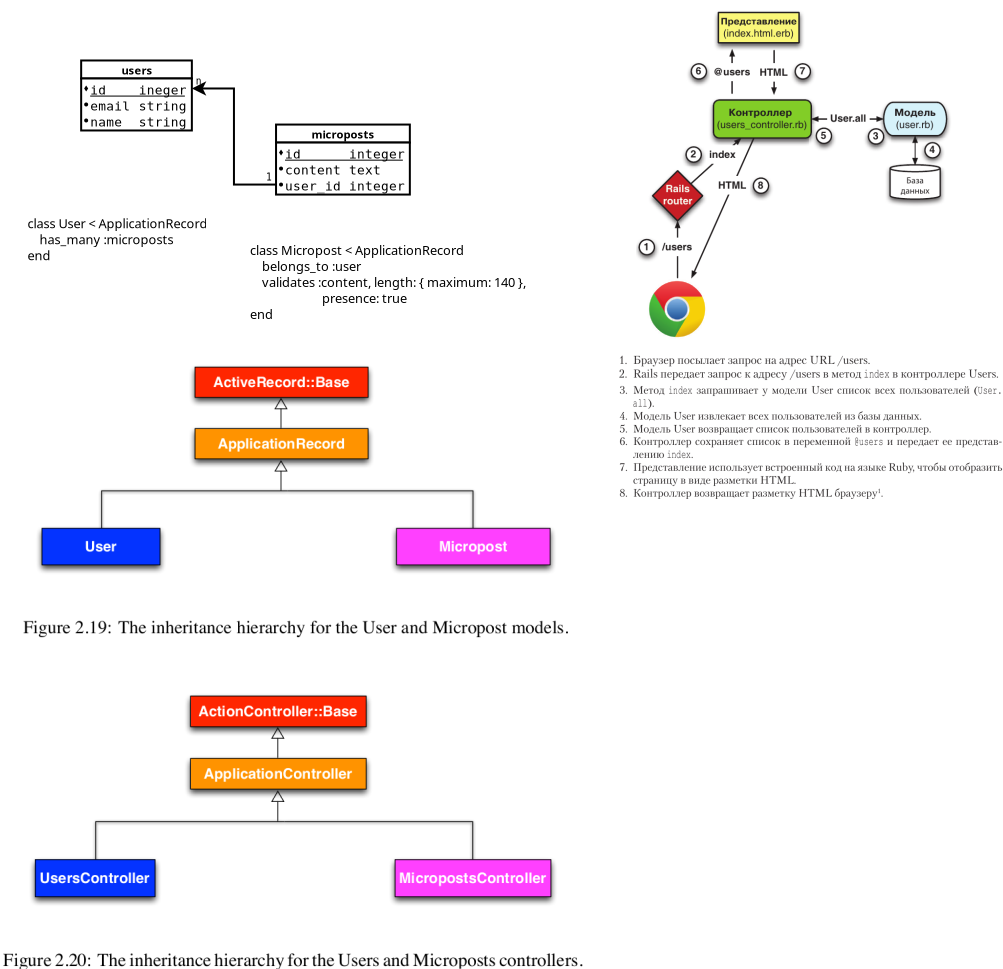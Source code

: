 <?xml version="1.0" encoding="UTF-8"?>
<dia:diagram xmlns:dia="http://www.lysator.liu.se/~alla/dia/">
  <dia:layer name="Background" visible="true" connectable="true" active="true">
    <dia:object type="Database - Table" version="0" id="O0">
      <dia:attribute name="obj_pos">
        <dia:point val="7.35,6.9"/>
      </dia:attribute>
      <dia:attribute name="obj_bb">
        <dia:rectangle val="7.35,6.9;12.885,10.4"/>
      </dia:attribute>
      <dia:attribute name="meta">
        <dia:composite type="dict"/>
      </dia:attribute>
      <dia:attribute name="elem_corner">
        <dia:point val="7.35,6.9"/>
      </dia:attribute>
      <dia:attribute name="elem_width">
        <dia:real val="5.535"/>
      </dia:attribute>
      <dia:attribute name="elem_height">
        <dia:real val="3.5"/>
      </dia:attribute>
      <dia:attribute name="name">
        <dia:string>#users#</dia:string>
      </dia:attribute>
      <dia:attribute name="comment">
        <dia:string>##</dia:string>
      </dia:attribute>
      <dia:attribute name="visible_comment">
        <dia:boolean val="false"/>
      </dia:attribute>
      <dia:attribute name="underline_primary_key">
        <dia:boolean val="true"/>
      </dia:attribute>
      <dia:attribute name="tagging_comment">
        <dia:boolean val="false"/>
      </dia:attribute>
      <dia:attribute name="bold_primary_keys">
        <dia:boolean val="false"/>
      </dia:attribute>
      <dia:attribute name="attributes">
        <dia:composite type="table_attribute">
          <dia:attribute name="name">
            <dia:string>#id#</dia:string>
          </dia:attribute>
          <dia:attribute name="type">
            <dia:string>#ineger#</dia:string>
          </dia:attribute>
          <dia:attribute name="comment">
            <dia:string>##</dia:string>
          </dia:attribute>
          <dia:attribute name="primary_key">
            <dia:boolean val="true"/>
          </dia:attribute>
          <dia:attribute name="nullable">
            <dia:boolean val="false"/>
          </dia:attribute>
          <dia:attribute name="unique">
            <dia:boolean val="true"/>
          </dia:attribute>
          <dia:attribute name="default_value">
            <dia:string>##</dia:string>
          </dia:attribute>
        </dia:composite>
        <dia:composite type="table_attribute">
          <dia:attribute name="name">
            <dia:string>#email#</dia:string>
          </dia:attribute>
          <dia:attribute name="type">
            <dia:string>#string#</dia:string>
          </dia:attribute>
          <dia:attribute name="comment">
            <dia:string>##</dia:string>
          </dia:attribute>
          <dia:attribute name="primary_key">
            <dia:boolean val="false"/>
          </dia:attribute>
          <dia:attribute name="nullable">
            <dia:boolean val="false"/>
          </dia:attribute>
          <dia:attribute name="unique">
            <dia:boolean val="false"/>
          </dia:attribute>
          <dia:attribute name="default_value">
            <dia:string>##</dia:string>
          </dia:attribute>
        </dia:composite>
        <dia:composite type="table_attribute">
          <dia:attribute name="name">
            <dia:string>#name#</dia:string>
          </dia:attribute>
          <dia:attribute name="type">
            <dia:string>#string#</dia:string>
          </dia:attribute>
          <dia:attribute name="comment">
            <dia:string>##</dia:string>
          </dia:attribute>
          <dia:attribute name="primary_key">
            <dia:boolean val="false"/>
          </dia:attribute>
          <dia:attribute name="nullable">
            <dia:boolean val="false"/>
          </dia:attribute>
          <dia:attribute name="unique">
            <dia:boolean val="false"/>
          </dia:attribute>
          <dia:attribute name="default_value">
            <dia:string>##</dia:string>
          </dia:attribute>
        </dia:composite>
      </dia:attribute>
      <dia:attribute name="normal_font">
        <dia:font family="monospace" style="0" name="Courier"/>
      </dia:attribute>
      <dia:attribute name="name_font">
        <dia:font family="sans" style="80" name="Helvetica-Bold"/>
      </dia:attribute>
      <dia:attribute name="comment_font">
        <dia:font family="sans" style="8" name="Helvetica-Oblique"/>
      </dia:attribute>
      <dia:attribute name="normal_font_height">
        <dia:real val="0.8"/>
      </dia:attribute>
      <dia:attribute name="name_font_height">
        <dia:real val="0.7"/>
      </dia:attribute>
      <dia:attribute name="comment_font_height">
        <dia:real val="0.7"/>
      </dia:attribute>
      <dia:attribute name="text_colour">
        <dia:color val="#000000ff"/>
      </dia:attribute>
      <dia:attribute name="line_colour">
        <dia:color val="#000000ff"/>
      </dia:attribute>
      <dia:attribute name="fill_colour">
        <dia:color val="#ffffffff"/>
      </dia:attribute>
      <dia:attribute name="line_width">
        <dia:real val="0.1"/>
      </dia:attribute>
    </dia:object>
    <dia:object type="Database - Table" version="0" id="O1">
      <dia:attribute name="obj_pos">
        <dia:point val="17.094,10.104"/>
      </dia:attribute>
      <dia:attribute name="obj_bb">
        <dia:rectangle val="17.094,10.104;23.784,13.604"/>
      </dia:attribute>
      <dia:attribute name="meta">
        <dia:composite type="dict"/>
      </dia:attribute>
      <dia:attribute name="elem_corner">
        <dia:point val="17.094,10.104"/>
      </dia:attribute>
      <dia:attribute name="elem_width">
        <dia:real val="6.69"/>
      </dia:attribute>
      <dia:attribute name="elem_height">
        <dia:real val="3.5"/>
      </dia:attribute>
      <dia:attribute name="name">
        <dia:string>#microposts#</dia:string>
      </dia:attribute>
      <dia:attribute name="comment">
        <dia:string>##</dia:string>
      </dia:attribute>
      <dia:attribute name="visible_comment">
        <dia:boolean val="false"/>
      </dia:attribute>
      <dia:attribute name="underline_primary_key">
        <dia:boolean val="true"/>
      </dia:attribute>
      <dia:attribute name="tagging_comment">
        <dia:boolean val="false"/>
      </dia:attribute>
      <dia:attribute name="bold_primary_keys">
        <dia:boolean val="false"/>
      </dia:attribute>
      <dia:attribute name="attributes">
        <dia:composite type="table_attribute">
          <dia:attribute name="name">
            <dia:string>#id#</dia:string>
          </dia:attribute>
          <dia:attribute name="type">
            <dia:string>#integer#</dia:string>
          </dia:attribute>
          <dia:attribute name="comment">
            <dia:string>##</dia:string>
          </dia:attribute>
          <dia:attribute name="primary_key">
            <dia:boolean val="true"/>
          </dia:attribute>
          <dia:attribute name="nullable">
            <dia:boolean val="false"/>
          </dia:attribute>
          <dia:attribute name="unique">
            <dia:boolean val="true"/>
          </dia:attribute>
          <dia:attribute name="default_value">
            <dia:string>##</dia:string>
          </dia:attribute>
        </dia:composite>
        <dia:composite type="table_attribute">
          <dia:attribute name="name">
            <dia:string>#content#</dia:string>
          </dia:attribute>
          <dia:attribute name="type">
            <dia:string>#text#</dia:string>
          </dia:attribute>
          <dia:attribute name="comment">
            <dia:string>##</dia:string>
          </dia:attribute>
          <dia:attribute name="primary_key">
            <dia:boolean val="false"/>
          </dia:attribute>
          <dia:attribute name="nullable">
            <dia:boolean val="false"/>
          </dia:attribute>
          <dia:attribute name="unique">
            <dia:boolean val="false"/>
          </dia:attribute>
          <dia:attribute name="default_value">
            <dia:string>##</dia:string>
          </dia:attribute>
        </dia:composite>
        <dia:composite type="table_attribute">
          <dia:attribute name="name">
            <dia:string>#user_id#</dia:string>
          </dia:attribute>
          <dia:attribute name="type">
            <dia:string>#integer#</dia:string>
          </dia:attribute>
          <dia:attribute name="comment">
            <dia:string>##</dia:string>
          </dia:attribute>
          <dia:attribute name="primary_key">
            <dia:boolean val="false"/>
          </dia:attribute>
          <dia:attribute name="nullable">
            <dia:boolean val="false"/>
          </dia:attribute>
          <dia:attribute name="unique">
            <dia:boolean val="false"/>
          </dia:attribute>
          <dia:attribute name="default_value">
            <dia:string>##</dia:string>
          </dia:attribute>
        </dia:composite>
      </dia:attribute>
      <dia:attribute name="normal_font">
        <dia:font family="monospace" style="0" name="Courier"/>
      </dia:attribute>
      <dia:attribute name="name_font">
        <dia:font family="sans" style="80" name="Helvetica-Bold"/>
      </dia:attribute>
      <dia:attribute name="comment_font">
        <dia:font family="sans" style="8" name="Helvetica-Oblique"/>
      </dia:attribute>
      <dia:attribute name="normal_font_height">
        <dia:real val="0.8"/>
      </dia:attribute>
      <dia:attribute name="name_font_height">
        <dia:real val="0.7"/>
      </dia:attribute>
      <dia:attribute name="comment_font_height">
        <dia:real val="0.7"/>
      </dia:attribute>
      <dia:attribute name="text_colour">
        <dia:color val="#000000ff"/>
      </dia:attribute>
      <dia:attribute name="line_colour">
        <dia:color val="#000000ff"/>
      </dia:attribute>
      <dia:attribute name="fill_colour">
        <dia:color val="#ffffffff"/>
      </dia:attribute>
      <dia:attribute name="line_width">
        <dia:real val="0.1"/>
      </dia:attribute>
    </dia:object>
    <dia:object type="Database - Reference" version="0" id="O2">
      <dia:attribute name="obj_pos">
        <dia:point val="17.094,13.104"/>
      </dia:attribute>
      <dia:attribute name="obj_bb">
        <dia:rectangle val="12.773,7.654;17.144,13.154"/>
      </dia:attribute>
      <dia:attribute name="meta">
        <dia:composite type="dict"/>
      </dia:attribute>
      <dia:attribute name="orth_points">
        <dia:point val="17.094,13.104"/>
        <dia:point val="14.989,13.104"/>
        <dia:point val="14.989,8.3"/>
        <dia:point val="12.885,8.3"/>
      </dia:attribute>
      <dia:attribute name="orth_orient">
        <dia:enum val="0"/>
        <dia:enum val="1"/>
        <dia:enum val="0"/>
      </dia:attribute>
      <dia:attribute name="orth_autoroute">
        <dia:boolean val="true"/>
      </dia:attribute>
      <dia:attribute name="text_colour">
        <dia:color val="#000000ff"/>
      </dia:attribute>
      <dia:attribute name="line_colour">
        <dia:color val="#000000ff"/>
      </dia:attribute>
      <dia:attribute name="line_width">
        <dia:real val="0.1"/>
      </dia:attribute>
      <dia:attribute name="line_style">
        <dia:enum val="0"/>
        <dia:real val="1"/>
      </dia:attribute>
      <dia:attribute name="corner_radius">
        <dia:real val="0"/>
      </dia:attribute>
      <dia:attribute name="end_arrow">
        <dia:enum val="22"/>
      </dia:attribute>
      <dia:attribute name="end_arrow_length">
        <dia:real val="0.5"/>
      </dia:attribute>
      <dia:attribute name="end_arrow_width">
        <dia:real val="0.5"/>
      </dia:attribute>
      <dia:attribute name="start_point_desc">
        <dia:string>#1#</dia:string>
      </dia:attribute>
      <dia:attribute name="end_point_desc">
        <dia:string>#n#</dia:string>
      </dia:attribute>
      <dia:attribute name="normal_font">
        <dia:font family="monospace" style="0" name="Courier"/>
      </dia:attribute>
      <dia:attribute name="normal_font_height">
        <dia:real val="0.6"/>
      </dia:attribute>
      <dia:connections>
        <dia:connection handle="0" to="O1" connection="16"/>
        <dia:connection handle="1" to="O0" connection="13"/>
      </dia:connections>
    </dia:object>
    <dia:object type="Standard - Image" version="0" id="O3">
      <dia:attribute name="obj_pos">
        <dia:point val="35.093,3.926"/>
      </dia:attribute>
      <dia:attribute name="obj_bb">
        <dia:rectangle val="35.093,3.926;50.882,20.913"/>
      </dia:attribute>
      <dia:attribute name="elem_corner">
        <dia:point val="35.093,3.926"/>
      </dia:attribute>
      <dia:attribute name="elem_width">
        <dia:real val="15.789"/>
      </dia:attribute>
      <dia:attribute name="elem_height">
        <dia:real val="16.987"/>
      </dia:attribute>
      <dia:attribute name="draw_border">
        <dia:boolean val="false"/>
      </dia:attribute>
      <dia:attribute name="keep_aspect">
        <dia:boolean val="true"/>
      </dia:attribute>
      <dia:attribute name="file">
        <dia:string>##</dia:string>
      </dia:attribute>
      <dia:attribute name="inline_data">
        <dia:boolean val="true"/>
      </dia:attribute>
      <dia:attribute name="pixbuf">
        <dia:composite type="pixbuf">
          <dia:attribute name="data">
            <dia:data>iVBORw0KGgoAAAANSUhEUgAAAoYAAAK3CAYAAAAYrI5xAAAABHNCSVQICAgIfAhkiAAAIABJREFU
eJzs3Xd4VFX6wPHvbTOTSkICSO8dpAmIKAsqKBZAxYauYHctgL13F9FdFdSfunYRFRQrohQLiqAi
XXovAaQEEkifW35/3JmbmTRCMwm8n+fJw8ydO3fODHNy3rynKY7jOAghhBBCiOOeWtEFEEIIIYQQ
lYMEhkIIIYQQApDAUAghhBBChEhgKIQQQgghAAkMhRBCCCFEiASGQgghhBACkMBQCCGEEEKESGAo
hBBCCCEACQyFEEIIIUSIBIZCCCGEEAKQwFAIIYQQQoRIYCiEEEIIIQAJDIUQQgghRIgEhkIIIYQQ
ApDAUAghhBBChEhgKIQQQgghAAkMhRBCCCFEiF7RBRCiPBzHAUBRlFIfE+JIUhQFx3GivnOR98v6
TgohRFUlgaGoVMKNbWSw5zgOlBH7OWU9KMQhUlAi73jfQUUtORCUAFEIcSyQwFBUClEBoeMGe47j
ePdtx448udhNBwcFRYJEccSokYFexG3VVgnHjIqioCqF98PHhBCiqpLAUFQKURlCCjOE4eDQCxLd
g94/EgiKo8UJRXtenBfuQlbc7mRVVd3vJY7X7RxJAkQhRFUkgaGoEOGxWsUyhY6D7djYlsX8+fMZ
euU/K7ikQkRLSUnh488+JTU1FVVV3R9HRVGUqGBQAkMhRFWkODJyX1SAomMIHdvNvFiWhW1ZWLZN
x3btK7CEQpSuekoK07+bgabrXnCoaRqqWhggqqos+iCEqHokYygqRDibYtu2lyW0LAvHdrBs97YQ
ldWe9HRM08J2HHTd/TUa/k6rioqiKTJrWQhRJUlgKCpU0UbTsi1M0ywWGK5YednfWSwhStS61QTv
dtAMojkaQHSGMPSVLrrUjRBCVAUSGIoKEZ5MEs4YhoNBMxgkaJqYQbOiiyhEmfJy8zB8Bo7tQMQE
KVVV0TUdRVUkMBRCVDkSGIqK5bjdyXao+9i0LILBIPn5+RVdMiHKlJubg2n5sH0WihJAVVUsxV39
0FZtNDTJGgohqhwZHS0qlLdeYXisoWVjmRaWKRlDUbkVFASxzMKhD5Zt49gOduHimkIIUeVIxlBU
rNASNQ6EsoYmQTNIMBis6JIJUaZgMIiqumMLg0ETTdPcn1CmUAghqiIJDEWFchezdpepMU0T07Iw
g6Z0JYtKLz8/DwiNKTR0LNvAsiw0TXMz4JoTva2eEEJUARIYigrjTUAJBYaFP8VnJQtR2eTn5aMo
CoZheN9dJzRe1paMoRCiipIxhqJSUMAbaxjOHgpRmXljCy0L27LdH7vIFo4SHwohqhgJDEWFimxE
3TGGNpZtS2AoKr2gGcQ0TW/JpfC+yVC4Pqfs5S2EqGqkK1lUHIci2RUH23a3xLMtu8ynbk3L4pdf
/ir3Sw26oDF+v3a4JRbC4629aZru8Afb8pZeckKZQyGEqGokMBQVJjKbYjtOsexhWVauyuCxx+aV
+7X6nVVfAkNxRBWOibW972vRzKEQQlQ10pUsKlw4sxLZnWw7ZQeGQlS0yMxg5FqcQghRlUnGUFS4
wkyhd+SAGcNIJ5wQy6uvnRZ1bO/efK65ema5r5GdHSQuzijXufn5FooCPt/Ry0Du319AXJyBqh6Z
5U4cxyErK4imqcTGVny1tyybvDyr3J/50XYo5SkMCqO/qxIcCiGqsopvIcRxKTJLeLh8PpVWrZKj
ju3enVfiufPm7eSV/1sGwD+vasHq1Zl8MH41u3blkZLi57TTavPAg51JSPAVu96LY5cwZ84Otm3L
xnGgbt04Lr64Cdde1xpdj06+T5++hQkfrS21zCmpAf7znx5RxzZs2Mezzy7it193kJdn4fOpNGmS
yDXXtOL8AY0AeOaZhaxamVHm59G7dx2uGtoScAPkZ0Yv5KeftpGRUQBAQoJB7951uP2OE6ldO67Y
5xJJUSC5eoB+fevR76z6UY+NHbuExYvSSy3Hab1qc/XVrbz7BQUW7767islfbWTTpiyCQZukJB/9
zqrPiBHtqV494J378ENz2bo1G4AXXzqV+Hg3YPvxx628P241AAMHNWLgwMZkZQUZftsvgPt/8uRT
3bzrRJ6fWM3HmDE9D6k8pQl3GXtf4/CmJxIcCiGqKAkMRYWKXAA4vKXs0WxU96Tn8+uvOwDYsGE/
f/2VQ/XqfnRdIT09ny++2MiCBbv58quzCQTc6rFs2R6GXvUD2dnuTOmEBAPLdti6NZsxY/5kyZI9
/N8r0RnLv7bneK9Tkjp146Lu/zJrOyNHzvZeIzU1wO7deaxcmcE99/zGlrQsbr65HcuW7eWPuTvL
fI8NGsa773VPHoMvms727TkAxMXp2LbD/v1BJk/exOLF6Xzz7Tlomhr1uZRkytebeO75HpxzTkPv
2NI/95T5nLoR7zE7K8gll8xg/fp9ABiGSnKyn7178/l44jpm//IXkz7tR1KSH4DFi9NZsyYTgGCw
MCO3c0eu95qdu9TwHg8fa968mnduVlaQRx/9g10787zP9FDLI4QQxwsZYygqnfBSH0fbX3/l8PwL
pzB7zgX8OHMgrVsnAbB5cxbjQlmm/HyLe+7+jexsE1VVGDOmJ7/PvZA5cy6g31n1APjhh63MnLkt
6tqRwczjj5/EhIl9+eDDM0osRzBo8+ijf5CdbaIo8MqrpzHrl0H8OHMA9eq5wdVrry5nz548Hn20
CxMm9mXCxL4MCGURAW64obV3/LrrWgPw6afrvaDwtuHt+GPeRfw+9yK6hAKqzZuz+HVO8cCu31n1
mDCxL2+88Q+6dq3hHS86CzzyPf7v9V5MmNiXe+7pWOJ7/PeoBV4QNuzqlsxfMJg5v17APfe652/d
ms3rr68o8bmH6vnnFntBYWUojxBCVAUSGIrjVq9etenfvwHgZpPuuLOD99j06VsAWLRwtxdAnHVW
fc46uz6KouD3a9xwfRvv/Knfbo66dlZ24V7PrVon06FDCh06pJRYjp9+2sa2bW4Ad+qptenTpy7g
jp28/oY29OhRi5NOqkFaWjZNm1bzrlWrVox3jfoN4r3j9eq5GcOOHVN57LGTeOyxk7j88uahXTpU
WrQozKpt/yunWHlqpMbQoUMKPU89gZNOqukdb9QoIeo80yzM7J54ovvajZskFrteQYHF5K82AlCz
Zgx33dUBw3B/9Qwb1pLYODczO23q5mLPBTfzt39/Afv3F5CbV74dcRYu3M2ECWu91zmS5RFCiGOZ
dCWL41brNtHjElu3Lry/aWMWAKtWFY7nmz9/F5ddOsO7b5qFGbPFS6LH2m3ZnOXdrlYterxiURs2
7PNuN20WHVhdcklTLrmkaZnPL03XrjXp3DmVuXN3MnHCWrakZbFh/X4WLtxd5vM++WQdU6ZsIjvb
JBi0iYnRuOaaVgwNjVsMy8svXITc0Ev/G3P9+n1eEJmVHeSKId9HPW6FHtu2LYddu3KpUSMm6vF+
fb8+8JuNEAzaPPrIHzgO3HxzW8aO/fOIlkcIIY5lEhiK41ZMTPTXP3K2bkGBheM4ZGYWRB3bt68g
6jmNG7tZtMjZrI7jsHixGyj6fGrUWLuSmMHCzFsgcORmOi9fvpfbbp3lZSOTkny0a1edU06pxZxQ
F7JaQre9qiroujt7OTOzgNxci9lzdnBm33pRk3wyQ5NZFAUvy1aS8HkAtuUU+wzr1In1bu/fHywW
iNWoEfBmZ+fkmOzfH6Qsb725gjVrMmnaNJFrr2tdLDA83PIIIcSxTAJDcdzaGJGpA7wuY4CGDRNQ
FIVaJxQGCf37N+CRR0864HVnzdpOWpo7o/aUnicUm7FcVJOI7tcNG/ZHPfb115uYMcPt1r7ssmb0
6HHCAV8/7K4753hB4SuvnEbvPnVQFIUnHp9XGBhqxQPDiy5qwkMPdwHcLtkhl3/HooW7ufuuX5n8
9TmAGyTv2hWa1FEjUOa40MjPsG7dOL6eck653wPAl1/1JznZnQQyccLaMhc237Url1dfdWdXP/Fk
1xK7kg+3PEIIcSyTMYbiuDV9RhobNxYGYu+8vdK73a27O7butNMKA7Fvv93Mtm3Z3v3x76/mgkFT
uWDQVMa9t8o7/t67hbeHDGl+wHJ06JiCz+dWxR++3+oFqMGgzTtvr2T6tDSmT0vzgqPyyM4OekFm
IKBx6mm1URSFvXvz+f77rd55WgmBYaTIGeIbNuz37n/xxUby893xfm1aJ5f43LBGjRJo0MAd97hu
3T5++qlwos7CBbu8z/Ceu38t9/srTUZGAQUFNpde1pTOnWuUeM7fWR4hhKhqJGMojls52SaXXjKd
k3vUYsvmLFascMcTxsbq3HRTWwBq147jyn82Z/z7a8jIKODCC6bRrXtNMvbmM2/eLhzHPf/s/g1Y
uHA31107k5ycwrF3I4b/4mXTIoOsbVuz6dJ5Ejff3JZrr2vNzbe0Y8wLSwgGbS67dAa9e9dhxYq9
rF3rBonnnNOg2FqNZYmJ0alRI8CuXXnk5VlcMGgqbdokM2fOX6Sn53vnmcHiC4lPnLiWzz/fQDBo
R808bt06GUVR6HDixxQUFB4/7/xGByzPnXd1YMTw2QDcdusvdOteE59P5fffdnqf1223tS/3+ytL
jRoB7oyYSFTR5RFCiKpEMobiuHX22fVp1qwa06eleUFhgwbxjP/gjKg17+67rxO33NKWpCQfmZkF
zJiexh9/uEFh27bJTJjYl5o1Y/AZalRQCJCba5GTY5KTY5KbGz2jNifH9Lpyr7++NQ8/0oWEBMNb
Z3Dt2n0oirsQ99Ojux/Ue1NVhSef6uYtDL1u3T4mT95Eo0aJPPFkV++8OSWsQ2iaDjk57sQTRXHH
Jp5+el2ee95dkDscFBqGyvDh7TnvvIbFrlFUv371ef6FU2jUKIFg0Gb2L3/x4w/byMkxqVEjwIsv
ncrpZ9Q9qPdYmgcf7FJsgfKKLI8QQlQliiNL9IsKYNs2tm0TLAhSECwgLy+P/Lw8srOzycrKYt++
fdx43fXe+StWXnZEXnf6tC2MGOFmiq64ojkPPdyFZcv2kLYlm6bNEmnSJLHUbeiCQZtFi3aze3ce
Ab9G02aJNGhQuITL2rWZnH/etwA8+VRXBg8ueTbx5s37OavfFAAeebQLl19e2N2cn2+xaeN+Nm/J
olatGJo1q1ZskszByM4Osnp1Jnv25NGoUQKNG5f+/sorPT2PggKLGjViDjh+siQrVuxly5YsFEWh
Tu1Y2rRN/tvWrjzc8rRuNcG7PWr0aOLi40hISKBatSTi4+MIBGLwB/z4/e6Ppmlo2tHbOlEIIY40
6UoWx722bavTtm31A55nGCpdu9Ys9fFDmVEc8Ec/x+/XaNEyiRYtkw76WiWJizPo1Cn1iFwrLCXl
wFvFlaV16+SopYEqWmUrjxBCVCQJDIU4QpKS/Fx/vbvrSMsyAruEBJ93XtG1FIUQQoiKJIGhOK40
apTA1de0AqBz5yObSYuPN6J2TylNcrK/XOcJIYQQfzcJDMVxpUXLpFL38xVCCCGOdzIrWQghhBBC
ABIYCiGEEEKIEAkMhRBCCCEEIIGhEEIIIYQIkcBQHLNWrtzL7t15FV0MUYns3JHLmjWZFV0MIYSo
tCQwFMekuXN3csnFM8jPc7eomzZ1Cz1O/oz//W/5UXm9M07/iosHTz8q1y6PAQO+pf/ZUyrs9cOm
T9vCaad+wfjxq/+21/y//1vKaad+we+/Fd/er6i9GflcdOE0Vq3K+BtKJoQQVY8EhuKYk59v8cjD
cxk0qBF168UDUFBgkZFRQF6eeYBnH5rdu/PYszf/qFy7PPbuySc9vfzZ0f5nT+GKId8d8XLk51vs
3p1Hbu7R+ZxLkp1tsnt3HsGgfcBzW7ZMonfvOjz04FxsW3YDFUKIoiQwFMecd95eyaZNWVx/Qxvv
2Oln1GXa9HMZOrRlBZas8ti5M/e47Wa//obWLF26h0mT1ld0UYQQotKRwFAcU/LyTMaNW03XbjWp
Xz/eOx4XZ9CgQQJJSf5Sn5udHWTLliws68CZp61bs8nPt8pdrl27ctmz5+8LxA7mvZQmGLTZvHl/
sUxc+HhBQfnf/4E4jsPWtCxycsqfadyaloVpFn9/pmmTlpZVakawffsUmjRJ5O23VkjWUAghipCd
T8Qx5YvPN7J3bz4DBzSKOj5z5jaeHrWAf/6zBVf+swUAl106g/h4g6dHd+fee37jt9924Djg86lc
c20rbrutPaqqeNdwHIdXXlnGuPdWsW9fEMNQ6dWrNs88c3KJZbEsm/97eRmTJq1j1y43KKxTN457
7+1Iv371vfPuvGMOS5fuYcDARtxySzvveHZWkGHDfmTfvgKe/U8POnRIOeD737Urt8z3MmnSOt54
fQU5OSbbtmVzVr+vOX9AI269tR2jRi3gp5nbeH/8Gbz55go+nriO/HwLv1/jrrs6cPmQZrzw/BLG
j19Dfr6FqioMHtyEBx7sjN+vlfv/KNLevfk8+cR8fvp5GznZJqqq0LZtMv8e1Z3mzat5523ZksV1
187k3HMb0rtPHUYMn81ff+Uwbfq5hZ+37fDE4/P44osN5OZaxMRonHVWfR56uAtxcUbU6w4Y0JAx
Y/7khx+2cuaZ9Q6p7EIIcSySwFAcU777Pg2A7ifXjDqekxNk8+YsMjILvGNbt2ajKHDpJTOITzC4
5ppWZGebfDV5I6+9upzU1BiuuKK5d/5jj83j44nrqFcvjoGDGqOpCjNmpDFs2I/FMk+27XDNNTOZ
+/tOmjVL5PwBjQgGbb6bkcaI4bN55NEuXH65e+1bb23HBRdM49VXltGnT13atEkG4LnnFrN06R4G
D25SrqAwP9/ikotn4PerXHVVCxwHJk/eFPVeatWKpXOXGmzdmo3Pr9G5Sw0aNHAzq+m789i8OYvb
R85m48b9DB7cBNOy+ezTDfz73wv4+utNLF++l/MHNCQpyc9XX27k44/XUT3Fz4gRJx70/9Vff+Vw
6SUz2Lkzlx49atGxYyo7d+YyZcomLr1kOuPGnUG79tUBMIM2mzdnsWRJOu+9t4pg0KZFi2pRAeno
0QvZk55H/3MakJzk57ffd/DFFxtZuTKDSZ/2Q9MKO0i6n1wLkMBQCCGKksBQHDMKCizmz9tFUpKP
evXiD/wEYNeuPE45pRavvtYLn88NMvqf04ChV/3AV19u8ALD1asy+OTjdTRrlshHE/oSH+9moG64
sQ1XDPkO04wODL/8YgNzf99Jn9PrMGZMT+/at9zSjssuncELzy+hf/8GJCX5adwkkbvv6chTT87n
oQd/5+NP+rFo0W4++mgtderGcd99ncr5/m3q1o3j9Tf+QWysW7UvvKgJgwZO9d7LaafV5rTTajN9
2hZSUwI8/XT3YtfZtGk/kz7tR+3acQD4fRrjxq1m8eJ0XvtfL/7xjzoADBzYiIEDpjJt6pZDCgzH
jlnCzp253H7HidwQMR70iiubc8nF03nmmYW8P/6MqOfMnv0XvfvUYfTok6lWzRf12M4duXwyqR9N
miQCbsb2zjt/ZdrULXzy8Xouu7yZd26bNskYhspvvx54JrMQQhxPZIyhOGZs2pRFXp5F48aJB/W8
4SNO9AI3gG7dahITo7FpU5Z37OuvN+E4cMUVLbygECA52c+wq1sVu+Zbb61EUeCxx7pGXbtaNR//
vKoF+/cH+XryJu/4kCHN6HnqCaxYkcGrryzj4Yf+QFFg9OjuxMUbxa5fmtvvONELCsGdhZuYaES9
lwO58soWXlAI0OOUEwBo3766FxQCtGiRRHKyn7S07HJfO2z37jy+/HIjTZsmcv31raMea906mTPO
rMe8ebtYXWRZmdg4naef7l4sKAQ488x6XlAIoGmqd+1vvtkUda7Pp1G/fjzbt+eQGZFFFkKI451k
DMUxY09ouZak5OJBQ1lat04qdiw52U9GRmHAsHHTfgBatKxW7NyePU+Ium9ZNps27Se1RoB16zJZ
ty56QeXwZI4NG/Z5xxRFYdSo7gw4/1teeWUZAFdf04quXaO7xA+kXbvqxY7FJ/jIOIildNqfGN1t
HQ40mzYtHnAnJBjs23fwgdWGDftwHKhTJ47fSlh/MCZGD523nxYtC/9/WjSvVuoEoo6dine3h8cp
lhQYJyW535M96XklBppCCHE8ksBQHDMyQwFK0YkGZYmPN6Iyeh5Fibq7L5RVKimAqFEjEHX/r+05
mKbDrp15XHP1zFJfe+vW6ExbzZox9O/fgAkT1qKqCtdcUzwTWZb4eOOQJ4FEql695MDrYD7XA0nb
4gZqs2ZtZ9as7aWet3VrdEBXvXqglDMhpYTHfD6N2Di9xOA1nPnNkIyhEEJ4JDAUx4zERDdoy8ku
/5InReK/UtWu43at7i0h8+YUWfEk3PVbp04sL754aqnXjE+IDrSWL9/LpEnrUBR38spzzy0ucQxg
acr7Xv6u65Ql/Bn17VuPG29sU+p5tU6IjbpfVtmK/j+AOyEnJ9uM6mIOCy+Nk5h45AJeIYSo6iQw
FMeMcKYrI+PI70DSMDRzd9WqTE46Kbp7d926fVH3k5L8JCYa7NqVR9NmiQQC0dVsy5Ys5s3bRdu2
yd6xggKL++79DdN0GDu2J//972K++HwDfc+sx+ln1D3i76eiNWyYAMCePfm0LaH7e+GCXWzclEWd
unHFHivNxo37ih1bvdodo1i/fvHrhL8nZWUhhRDieCOTT8Qxo2HDBHw+lc2byz/RorwGXdAYw1D5
8IM1xbbVe/ONFcXO79u3PsGgzXvvRe8Z7DgOTz+9gAfu/z1qJvOYMX+yZk0m55/fkH5n1eepf3cD
4JFH5kZlKfPzLVau3MvKlXsP+z2Z1t+zuHNJZW7aNJFGjROYP38XCxfsijo/M7OAO+/8lWefWUhc
XPn/dv3443XFtuJ7951VAAy+uGnUcXcR7GxSUvwkJ5e+6LkQQhxvJGMojhl+v0anTqn8/vtOtm/P
jppZe7hOOCGWoUNb8uabK7jyyu+57LJmBAI6U6ZsYvYvfxFbJIAZMbI906dvYcwLS9i4cT89etTC
cRy++Hwjv/22g3POaeCtVzhv3k7efWclycl+7n+gM+DOjL788mZ89NFaHn98HmPG9ATcSRsXDJqG
piksXXbpIb+fpCQf27Zm89RT8+nXtx7dutc65GsdSEll1nWV++/vxI03/Mw118zkqqEtadM6md3p
ebw/bhXbt+fw6KMnlTz+sxR79+Zz6aUzGHJ5c+LidGZ8l8aM6Wl07JjCGUWyrqtWZpCXZ3FmX1nD
UAghIklgKI4pfU6vy++/7+SPP3YxYMCRCwwB7ryrAwmJBi+/tJSHH/oDcLuv33q7N48+8gf5BYXb
s9WoEcOnn53Ffff+xhefb+CLzzcA7k4kQ4e24I47OwDu7ib33fs7jgMPPNg5Knt1510d+OmnbUyb
uoUpUzZx7rkNj9h7GTq0Jc88s4gPxq8Bh6MaGJamV686vP1Obx58YC6v/2+5dzw1NcDjT3Tlkkua
lvHs4p5/oScvv/wnjz8+zzt21tn1GTWqO0qRwYnhmdC9e9dBCCFEIcVxShqyLcTRZds2tm0TLAhS
ECwgLy+P/Lw8srOzycrKYt++fdx43fXe+StWXlau62ZlBenT+ys6dEzhzTd7H5WyB4M2q1dnoGkK
zZtXi9pRoyQZGfmsXZtJTECnUaOEg1qX8GjKyzPJyjKpXt0ftfVfRdi2LZvNm7NITQ3QoEH8QWUK
i0pLy2LHjlxatUwq9bMeNHAqmZkFzPjuPHS9/CNqWrea4N0eNXo0cfFxJCQkUK1aEvHxcQQCMfgD
fvx+90fTNDTt8GeKCyHE30UyhuKYEh9vMGRIM958cyU7duRQq1bsgZ90kAxDpW3b4hMmSpOU5C82
YaUyCAT0YhNjKkqdOnHUqXNkMrz16sWXufPNqlUZrFqVwX33dzqooFAIIY4H8ltRHHNuuKENNWvG
8M7bKyu6KKISevPNFTRtmsjlEVvkCSGEcElgKI45cfEGjz52EhMmrGPnztyKLo6oRDZs2MfUbzfz
5FPdDqu7WgghjlUSGIpjUu/edXjtf72wLPvAJ4vjhq6rvPve6XTqlFrRRRFCiEqpcgwwEuIoOPnk
v3+mrajc6tePp3790scfCiHE8U4yhkIIIYQQApDAUAghhBBChEhgKIQQQgghAAkMRSXiOOEfWXNd
VB3yfRVCHEskMBQVQlEUFBT3X++H0I9SbAszISodBVRFRVVVwl9X+f4KIao6mZUsKpRDdLbFbVRV
FCX6b5bIrciEqAxUVYXQ9xWAiGBQQQJDIUTVJBlDUSmEG9JwtkVVFRISEiq4VEKULC4uLpQtDGe6
Vfe7q6qSLRRCVGkSGIoKFdmNrKoqiqqiaW733H0PPEB8vKw5JyqX2NhYbrr5X2i6hqa5P6qqoCoq
CoSGSFR0KYUQ4tBIV7KoOArRYwxV1W1cFQVVVUlKSuLBRx4mJzuHrKws8nJzyc3LJT+/gGBBAaZp
YlkWjuPIBABxRCmKgqZrqKqGYej4/X4CgQB+f4CY2Bji4+JRVTXqJ/TEiPGGEh0KIaoeCQxFxQnF
cl5QGMoW6rqOYRgYPh9+nx/bsjFN0+2yUxV0XSfoM7AsG8s0sR0bx3GkIRZHjKIoaKqGoioYuoHP
7/OCw0AgJvRvAJ/Ph2EY6LqOrmuh5xSOkZWxhkKIqkYCQ1FxlMLZyaqqooYyhaqqoWm6GyD6DCzL
JBATINzGaqHHLcvEMnUvYyiBoThk4a+OU3hf0zQURcUwdHw+H36/Gwj6fIYXDLrdyG4gGDW+UJGM
oRCiapLAUFSYcMPpLfERCgp13f0xDDdzaJomejCIz/Dh2Lb7PEXBNFU0zZLAUBwVum6gqgqaprvB
oM/A7/fh8/vRDd0LDMPBoTtGVgkFioUBohBCVCUSGIqKpyjeenCarqHrBobhw+ezsCzLzSgqKgW+
AgzDIGgGMU0T27axLRsHB8eWMYbiyHBjOgVNcwM8TdPRDR2/z4fP58cWB2UNAAAgAElEQVTwGd54
Q7/fPabrOpqqRmQQFelGFkJUSRIYigoVHrRvWxaGYeA4DrYdGjOousvW6LrbMJtBEzPWJBgMYpkW
tm1j2VYFvwNxrNJULZTJdscZGj4j9K8Pv9/njjH0+/H7/Ph8BrpheEMi3Kx2Rb8DIYQ4eBIYikpB
UVUU20bXNCxdx7FtbMfNCIK7iLCpu5lCXdexLRvbcbBtS2Yki6NCDQWGqqKgh4Y1aJqGYRjepBND
N9xJJ7oe0Z1cOEtZhjcIIaoaCQxFhfDGF0ZMPNE0Dduy0TQNxzC8c91xXiqWZXhL1FiWmzG0bRso
3K9WGmJxpGiaBqFtG91xr+6YQndSlDtjPjwOVtf0qG5kkO+iEKJqksBQVCwFFEdB1TQcQDd0d0ao
N15Lw2cYBE0T27LdoNC2cELdzZItFEeLG9gp3gxl3ZtkUjgxStN1NyiMWuxalf2ShRBVlgSGosIo
EWOx1NAmPI7joOs6VnjPZCBouufZmhMVFNp29GxkmZksjiQlYskZRVVDyyRpqJqKrmnemMKyAkL5
PgohqhoJDEWFCAdxiqJ4t1VFDa0dFwoEVdsNGjUNO3Jiim27y80VyRg6TnhG6aELj2EUgoit7cLj
BsPfU1WLDgiLzkaWjKEQoqqSFlBUiKLjsMKzkDWlMDAMD+aP3PbOsR13eZpQQBjZnXwkGuKnHnyQ
Rx9/XIJD4fG2bMSdJa9qWmh5pcIde1RVdZenidjmUQghqiJp/USFK5Y5DO2Z7OBmCN1JAIS6kKOf
63Dkxhjm5OQwY9p0Bg4axGm9eh2x6wr3s42Nja3oYhwSJZw5jPhjpqQfQGYjCyGqPAkMRaUQGRy6
B9xJKYpWmFF0VDUqUxh2pMYW/jzzJwDGj3uf3n36HPb1hGvBggVcNeQKxn34AZ07d67o4hy0otlt
L/gLL1SoFB6LPE8IIaoixZFpnaISKRrwFd4pzA4qKEc0Uxg24JxzWbVqFQC/zv2d6ikpR/w1jkct
mzbzbq9at7YCS3Joiu1gEuouLvoHiQSEQohjgWQMRaVTEevApW1J84JCgG+//Zarhg79217/eBEe
FnAskEBQCHEsUg98ihB/n4pqbD//7NOo+6+8/HKFlEMIIYSoSBIYiuOeaZp8MH581LHdu3azauXK
CiqREEIIUTEkMBTHvcWLFrF71+5ixydOmFgBpRFCCCEqjgSG4rg3ftz73u38gnzv9rh338UyzYoo
khBCCFEhJDAUx7XcnBwmf/WVdz87JwvTKgwGZ82aVRHFEkIIISqEBIbiuDZjxgzvdjBYAEBubo53
7J233vrbyySEEEJUFAkMxXHt9Vdf827n5uUCEDSD3rHZv8xmz549f3u5hBBCiIoggaE4bqWlpbEy
Yuax4zjevrfh7CHAlMlfV0TxhBBCiL+dBIbiuPX5p59F3a+WmERSYjJJickYhs87LmsaCiGEOF5I
YCiOS5Zp8mGRtQtLs2vXLlatXHXgE4UQQogqTrbEE8elzH37OLlHj6hjkbOTzx8wIOqxVatW0rJV
y7+lbEIIIURFURzHcSq6EEJUBs0aNfZur924oQJLcmyRz1UIIaoO6UoWQgghhBCABIZCCCGEECJE
AkMhhBBCCAFIYCiEEEIIIUIkMBRCCCGEEIAEhkIIIYQQIkQCQyGEEEIIAUhgKIQQQgghQiQwPEY4
juP9FD1+oOcJIYqTOiWEOB7JlnjHCEVRih0LN1CRDZVt21HPcRynxOcWvWZp5whxrJI6JYQ4Hklg
eIyJbLCK3vayHw5QRpsUbrCK/lv0cSGOB1KnhBDHEwkMjzHFMhqhf2zH9o57DVlIOMsRvh1JQcGh
eNeYNGTieCF1SghxPFEcGRBT5UU2XI7j4NgODu5t27ZxbBvHccjOzuaPP+YxZ/Yv7N2zl3Xr1rF2
zRpSUlI4qWtXkqsn0779ifToeQopKSkoioKiKKiqiqqqUdkOVS0cnioNmjjWlLdObUlLY9HChfw8
8ycApk2dCkC37t1JTk6mUePGdD+5O61btyY2Lk7qlBCi0pPA8BhghxopHDeLYVmWd8yyLH7+6Sde
Hvsia9euLfc1mzVrxrCrr6bv2Wfh9/tRQw2aputegxZuvCIbNCGOBWXVqaz9+xn33ntM+vgT0tPT
y33Nrt26ceO/bqJT585omiZ1SghRKUlgWMWEB7ZHdl85uFkM27IA97GgGWTVqlU8dP8DrF2z5pBf
LyUlhdvvupNzzj3XbcxUFU3T3EYMBUVVijViku0QVcnB1KkpX3/NQ/c/cFiv1++ss7jnvnupnpIi
dUoIUelIYFhFhRsx27ZRULBsC8s0sR2HYDDI66/9j9dfe63Y864aNoxevXrRrHlzYmJjSElJIScn
hz3pe9ix4y+mfD2Fb6Z8ze5du6Oe17VbN15+9RUMw8DQdZRQV5imaihq9ExLacREVVRWnUpPT+eG
a68r9kdWao1UrrjySvqddRZxcfGcUPsEdF0nbUsaAAvmz2fSJ58wZ/bsYq931z33cPkVQ1AUReqU
EKLSkMCwign/d4W7tbwuY9OiIFhATk4Od468nT/mzvWek1ojlQcefIhzzjsXXS/ffKOZP/zIfffe
ExUgVq9enQ8mTqBmzZpeA6ZqKrqmg+IOqlc1VRoxUaUcqE6tWb2aW/51M3siuo1btmrFE089SZeT
TirXa+Tk5PDWG28w9oUxUccHX3IxI++4g5iYGKlTQohKQQLDKiYyqxHu6rJtt5srNzeXoVf+k3UR
YwmvGjaMBx56sNwBYSTTNPnwgw944tHHvGPVq1fnw48nkpqaiqZp6JqGbhhuF5gijZioesqqUytW
rODKyy6POv/Nt9+m9+l9Dum1cnJyuOn6G6IyiGf27cu/Rz+NpmlSp4QQFU577LHHHqvoQojyi2zA
LMvyfoLBIA8/8CDz583zzn1+zBhuuOnGQx7IrqoqHTp2pOeppzLp408AyM3NZcXyFZxxxhnugHlA
UVV3+Y1Q21XaWm1CVEal1amdO3dy/dXXkJubC7iZ9x9n/Uybtm0O+bUMw+D8gQPQNI3ff/sNgPXr
12NZJh07dgSQOiWEqFAy9a2SKimRa9s2bluhYNs2pmm6P5bJN19P4fvvvvPOnTjpEwYMGnhEytLl
pJOYOWuWd3/+vHk8/uhjmMEglmVjW+7yHeFySxJaVBWl1am8/DwefuAB9uzZA7hB4ZSpU0lJSTns
19R1ndtGjGDE7SO9Y++89TYLFyyQOiWEqHDSlVxJRc6UDLMtG9sJZTZC458sy2L//v2c2buwa2vE
7SO5bcSIUq+9Zs0apk+dypLFS8jNzaVZs2ZcdsUQWrRoUWaZ5s+bx6WDL/buv/nO27Rt1w6/z4ca
6gLTdB1VUUucWSlEZVCeOvXNlCk8/sij3nkzZ82iXv16UdeZ/OVXbN68+YCv16BBA84fOKDEx0YO
H87XX00GIDk5mY8/nUR8QkKpdUoyh0KIo00CwyogcgyUaZo4tk1BMEhBQQHBYJAX/vscn3/2GQDn
DTifMS++WOq1fvj+e0bcepvXPRamaRpPPzOaCwcPLrMsTzz2OOPefReARo0b886494iJiXHHRuk6
uq5jGAaqoqJqhx4Y7t27lw3rN5CdnUXjxk2oW6+uNIbiiCmrTuXm5nLRwEHs3bsXcIdklJR9v2bo
UH7+6ecDvlavf/Ti7ffeK/Ex0zQ5tUcPb5LX3ffeyznnnVtqnYoMDoUQ4miQlE4VEdmd5O684C5e
nb57txcUAtx19z2lXmPb1q3864Ybyc3NRdd1evfpwz/69EZVVSzL4pGHHmbHjh1lluOue+72bm/c
sIE1q1djmiaW6Y7L8naKKGHLr/L46ceZXDr4Yrp17sIlF13E1VcNpfdpp9GhbTtu/dfNbNu69ZCu
K0RRpdWp72fM8ILClq1acc555x7W6/j9/lIf03WdBx58yLv/xuv/Iz8/v8w6JX/LCyGOJtkruZIq
uuhuOLthWRaWbWNaJmYwyIzp073nnDfg/GLdXZHGvz8ey7IAePrZZ7jgwgsBePThh/ng/fHk5eXx
65w5DLrgglKvERsby4jbR3rLbkz+8iuaN2+OY7gD5XVdd8dt4WYhyys/P5+HH3yQzyZ9CsBJXbvS
rn07mjRpyrZtW1m+fDlTv/2Wn2bO5K577mbo1VeX+9qiuGuvvpplS5cC8OS//03ffv2KnfPPIVew
Zs1qAJ574QV6nnoqfU7rRW5ebrFzS/PhhAls2ZLGvXffFXX88See5Kz+Z0cde3/cOP7vpZeijk36
7HPvO/3Avffxww/fA3Db8BFc8c8ry12OSAeqUx+O/8A794mnnix1Rv/Lr76KZZrFjlu2zQ3XXseC
+fOJjY3lrnvuLbM8AwYN5H+vvcaqlSvJ2JvB4oWL6Na9W4l1CmRdQyHE0SWBYRUQvZSGjRk0CRYU
kF9QwOxfCpe9+OdVV5V5jYkffQRAvXr1vKAQ4P4HH+S24cMBiI2LO2B5hlx5pRcYzvr5Z24dfhsO
oCoKlmmiHeTYQsdxuGPESKZNnUpKaipPPzOa0884o9h5SxYv5sH77+fJx58ARWHosGEH9TqiUGZG
htd9mZ+fX+I5GRl7vXMKCgoASE9PJycnp9yvY1oWBQX5xRZM//3334sFhnNmzy52nmVb3u19+/Z5
jxcdCnGwSqtTmZmZbNiwwTuvQ2imcEliY2NLPP7S2LEsmD8fgFHPjKZps6YHLM+ll1/mLQu1YMF8
OnbqWGqdCo/dDWcOJUgUQhxJEhhWUuFf9uFf/l52w7YwzSAFwSD79u1j8aJF3nPKasT2pKeTmZkJ
QKcunUnfvZufZs5k69attGjRklNO7UlCQkK5ypaSkkLLVq3cDEdGBlvS0qhfrz6qqqJbFpptw0E0
Vu+PG8e0qVOpVq0aX035mlq1arFyxQp+/ukn/tr+F//o3Zt2J7Zn8+bN3HjTvxg9ahTPPj2aM888
k7r1CjOktm0TDAYBvPFZ5XkMID8vn40bN7Bjxw5q1qxJ/QYNiCsjSM7Py2f9+nVkZGTSvHkzUmvU
KHZOMBj0Mj3h7sQN69ezZ8+eqIWRbdtm8+bNpG3ZQkJCAvXq1z8is1+Phu4nnxwVSG7dupVNGzcC
UD0lhVatWkWdHxsTHTxVq1aNzMxMFkQsqxS2YP4CAHx+HwX5BUe45IXKqlPhMoC7BujBrv85748/
eHHMWAAuHHwR551/frmed/rpZ3iB4dRvvuXKq64ClGJ1KjIIlIBQCHE0SGBYFTgUZjciFuGN3Inh
vAHnl9mI7dix07udtmULZ/ft542jAqhdpw5jXnqRLl26lKtIZ/c/m1UrVwKw9M8/qV27Noale+Ur
74zkgoICXh7rTpZ55PHHqFWrFv979VWe/+9zXrf3uPfeo2u3bvwxdy4XDr6Ix558gpuuv4HPP/uM
W0OZToAvPvuMe+5yx0De+K+buPvewi68b6ZMYeRt7rnDrrmahx55xHvsvXfe4aWxL5KRkeEd8/l9
XDR4MLffeSfVq1f3jufk5DB61CgmfPhRVPde4yZNePa//6VT507esduHj2Dqt98C8NMvs3jw/gf4
ZdYsup/cnQ8mTABg9i+/8ORjj7M2YlFygN59+nDn3XfRus2hr5l3NLzx9ltR9998/Q1GjxoFQLfQ
tolFrVix3LvdoWMHfv7pZ1asWEFOTo6Xddu8eTPpu3djGAYtWrRk6Z9/HsV3Qal1auu2wjGsHcv4
Q6vESzoOTz3+BI7j4PP7uOOuuw78pJDIISCZmZkEg0FUVS1Wp2zbRlPLP0RDCCEOlkw+qaQisxoO
EeOhTAvTsjBNd5ma8tq1szAwXLhgIZmZmTRv0YJq1aoBsH3bNv51w43sy9xXrus1bNjIu22Z7tis
YDDoDZqPDJrK8sfcuezZs4f69eszcNAgpn77Lf955lksy+KUnj258+676dy5s7fFX+fOnel+8skA
LFm8pFyvUZaJEybw5ONPeEFhQqKbNS3IL+CjDz7kmqHDyMvLA9xAYsill/Hh+A+Kvb8N69dz6eDB
/Drn1xJf56EHHuSXiLUgAVatXOnuvxsKCmNjY71xmTN//JErLx/ChvXrD/s9ViZ16tYjtUYqlmWx
eNFi73i467Vtu7ZlTtY4EsqqUyuWFQaxncv5R1LYlMlfszQ0bnPosKs54YQTDur5p/Ts6d3empZW
Yp2K+r0gk1CEEEeBBIaVWOQgecdxsC0Ly7awLYugGWT9usKg4fTTi4/JixQ5VktVVd7/8AO+nT6N
X377lZN79ADc7ub33n2nXGVLTEz0bm/dujXUgLmzKG2ncHHeA1m+3G2I27RtC8Cop/4NwMBBg3hv
/Pv865abGffhB163bsdOnUhISKB69epewHY4xo8bB7gD/L+Y/BULlyxh9u+/eY300j//5Pfffgfg
ow8+9DJZzZo14+NPP+XHWT97a0bats2op54sMSie9fPPpNZIpe9Z/ehxyikAfPLxx1637KNPPM6i
pX8yf/EibrjpJsDNHH0S2nHmaPpzyRJmTJ9e7Gf/vvL/4VFeigIdO7pZ1XAwCHg79nTq3PmIv2ZR
ZdWp8v5BU9I1X3j+ecDNNt90878O+hrVUwoz06ZpllinHNvBdgrLKMGhEOJIk67kSqro+CHHcbC9
hiy8n2v5G7GaNWt6t3v36eNl3WJiYhg+cgS//epmusKB2sGwbcfdrSHceDkO5W2vMkOZukaNG7Fz
505vOZpbbrvV+wwCgQCBmBgcx6FFy5bk5+ezZ88eWrQse0Hu8tiaVth1uGTxEho0aEitWrV4+pnR
rFu3DoCmTd3JA5O/+so797Enn6RzFzeIGXH7SL764gs2bdrEiuUrWLVyZbEu4A4dO/L+hx9ETVjY
GrH0zvq169i2dRv16tfj5ltv4eQe7v9PSkrqYb/HA3nrjTd56403j/rrhHXs1InvZsxg/vzCcYbh
sX2dOnc+Ipng8iipTh1qoPXH3LneWMvTTz/Dy8QfKjcgLF6nIpeBkjGGQoijQTKGlVS4m8tx3LXV
3C4v011WI+hu25WUlOSdvyhiEkpJataqVXg7IkgEd3xh2N49eymPffsKu5xTU1MxzWBUhiMyQ1mW
8ISXbdu2seOvv7zjkbOjZ0yfTvru3ZzYoQOqqvLD9+6SJSd17Vqu1yhLeMKOaZo88tBDdOnYkUHn
nc/ECRNISkqi1z/+4U1wCTf8ABMnfMSdI2/3fsLjIQE2byq+G8bQYcOKzWLt0KFwDNv748bR+7TT
6HNaL54dPRrTNOl56qm0bdf2sN9jZdOxk5sxXLhgAY7jsH//flavWgX8fRnD0urUoWYMP/+0cC3R
8weUvMvJwbAss8Q6Ff6dENmtLIQQR5JkDKsIr/vLDq+9Zkd15+7Zk17Gs93grVatWuzYsYMVK1ZE
PRY5jq15i+blKk9GZuFEDce2MU0rlMW0cOzyj39qHtqGb+WKlTRo2NA7/s5bbzF85Eh27drF6FFP
A+7Ehb179/Lcf/5Lt+7dObt//3K9RllGPTOae+68i1/nzHHfi+OwdOlSli5dyisv/x+n9erFy6++
QlxcXNTklMlfflXaJdm2bVuxY7Xr1C527NrrryNtyxY++fhjL7DcsmULH47/gA/Hf0DjJk14+ZX/
o2WRmb5H2q3Dh9PjlB7Fjj9w731s2rTpiL9e+xPboygK+/ftZ82aNezcsQPHcahVqxa1axf/nI6W
kupUrYg/oNauWVPmuqBh+fn5fPvNN4A7TrR3nz4HeEbJwlvjASQmJB5ynRJCiMMhgWFl50Rs3xU1
5tDGMAzvtK+/mlzmVniqqnLZkMsZ+8IYFi9axJuvv8HQq4eRnp7OC8897533j969y1WsiR9N8G7X
rlMHJzRzMnL8Vnmc0rMn8fHxrFm9muXLljNg4EC++vJL3nrjTd57513MiAWEv53yDRM/mkBCQgKj
nhld5nWLvnxpa+/Vrl2b9z/8gBXLl/PjDz/yy6xZLJg/33vdWT//zMsvvsS9999H7dq12bx5M4Zh
8PGnk0rtyispuClplrZhGDz19ChuGX4bP37/A7N+/olff/2NrNCkog3r13P/vffx2ZdflPleD1ez
5s28oQWRYuNKXqfvcMXFxdGiZUtWrVzJgnnz2BmaGPV3ZAuBMutUjYhlh37++Wd6n37gIG/N6tVk
ZWUB0Kp1a/yBg588k54e/Yedoiol1ikvUygxohDiKJGu5KogoiGwHRvHsbFth7j4OE6ICELCy8eU
5rLLh5Bawx2zNnrUKNq3bsOpJ/fgzyXumK6z+/fnzL59D1icnJycqNeqWasmdqhMdmhwvGOXr+UK
BAJcf+ONADx4333c+8D9nN2/P4qiYJomp59xhvd4ZmYmfU4/nUmff1Zi8GUYPu920Qzq4oXFu9pX
r17N8/99juf/+xwbNmzg5ltv4cOJE5i/eJE3oQTwPp9wRjMYDGIYBu3at/d+gkGT7du3s3379nIF
xbm5ud5rT/7yS4ZceQWvvv468xct5LU3XveWHlq2dOkhd29WZuGlYObPX8D8ee4klL8tMIRS61TL
1oXZ2W+mfF2uS61YXpiBb9Gy5SEV58+IcZUn9+jhLlFziHVKCCEOh2QMqxonPBPRzSC0P7E9f23f
DsD0adPK7HasUbMGkz77nOuuvpq1a9d6WTFFUbj2uuu4/c47y1WE76bP8G63P/FEVCX67wtFUeAg
xsXfcNON/DpnNr/9+hs3Xnc9Y14cy7PP/ZdgMOgN4r/m2mtJrp7Me++8y8ldu3H5FUN44qmnoq7T
oGED7/a3U76hXbv2dDmpC7/MmsWnkyYVe91AIMArL78MuAsvp6am0q17d3w+H6mphZM+GjRwr3vp
5Zd5S87ce9fdPPX0KOo3aMBPM2dy7113Y5omfr+fX0NL65QlJiaGzz/9lO2h/7u4uHguG3I5qqpG
LXNSr169cq8JWZV07NSJiRMmMG/uXG89zb81MIwUUafi4+OJT0gga/9+du/azaqVKw/Ylb8y4o+k
8g7FKOo/zz7r3W7Xvn2xIDBcp7w/OmTeiRDiKJHAsCqI6LIsOiuxS5eTmDHN3S957AtjuPb660vd
qgvchXSnfjeDjRs3svTPP0lKSqJ169akpJZv9qtpmoz6d2FA1v3k7lGN1KFMlDQMg1f/9z9G3HYb
P//0MwPOPY+BFwyi/Ykn0rBhQzIzMlm8eBHfTvmGzZs3c/7AATz86KPFrtOmbVuaNG3C+nXryc7O
5rGIRawbNmoUNXkE3IBv4KBBfPnFF2RmZjLk0suIi4sjGAx6W8AFAgGGXHkFAP3POYeTe/Tgt19/
ZdmyZVwwYGCxMtxz370kVkssdrwkt44YzoP33Q+4+1X/+8knMQyD7Oxs75xrr7++XNeqajp0cjOG
W7ZsAdzvQNu25Z9oM/nLL1lRygz65OrJUQuYl6iMOtWjRw9vD/I7Rt7OlKnflnmphx99hIcfPcDr
lWH+vHlRGfjatU847DolhBCHSgLDqiLUOKhFWonqKdVp1769t77ef5/9D488VjxoKqpRo0Y0atTo
oIvxzddTvP1qY+PiqFevftTjhzo+PiExkTfefpuPJ0zglf97hY8++JCPPvgw6pz2J57Iy/ffV+qk
E8MwGPvSS9w+fETUTiLnnnceVw0byqWDLy72nNH/eZaGjRoy/v3x7ElPjwrKOnfpwr3330e79u29
Y2+/9y7/ffZZ3n9vnLfFHriB54iRIxkwqHiwWJpLL7uMmEAMr77yCmtWr6agoMALSOvWq8vwESO5
6OLB5b5eVdKsWTPi4+O9sXlt2rY9qLF5y5YtY9myZSU+Vrde3QMHhlBqnfpH7394geGqlSuZP29e
1BaGR9ojDz3s3T6lZ098vujPocQ6Jb3KQoijRALDKkIBFBQUVUXVNFRVRVVVNFWj39lneYHhuHff
5dzzzj0qDVnaljTuGDnSuz/oggswfAZaqDyapqKq7n6uh7LGmqZpXH7FFVx+xRUsX7actWvWsH//
fmrUrEmzZk1pElpPsCyt27RhyrSpbFi/gT170mnRsqW3rM/ajRuKnW8YBsNHjuTmW291xwhu24am
adRv0KDYsj4APp+PBx56iHvuu4/169eTvjuduvXqltjlW9L2cEUNGDSQAYMGsmPHDv7avp2cnFzq
1qtL3bp1vV1QjkWqqnJihw7MmT0bIGorwb9LaXUqJiaW0884w1sW6ZZ//YspU6celf2rXxo7Nipb
2K17d1RNLbVOydqFQoijTXFkDYRKKTwL0bIsbxeE3Jwc8vMLyM3NJStrPxkZmeTkZJObk8OkTyZF
7SQxc9asci21UV7p6emce/bZXrawfv36XHnVP6lWLYnk5GRiYmOIjY0lITGRuNg4fH5f1B7DQlQW
4W3myqpTmRkZ/OeZZ70M8ik9e/L2e++WuR/5wZo/b15UFvuss8+mc5fOZdYpXdfx+/3omo6qqRIo
CiGOuGNvVPsxRlEUVNVtABTVzR5omoqm6ei6hq7paLpO3379ojIagy+84ICzlMuraFAYExvLeQPO
R9cNNF1DN3R0XUfT9FDWRTIbovIqT52KiY3lqmHDvOfMmT2ba4YOi1o+6XDM/OHHqKCwWfPmtGvf
7oB1yssaSvUSQhwlEhhWYpHBVbgx0zQNXdcxDB3DMNwGRNPx+X1cOHgwMTExAOzetZtzz+7PV198
eVhlmD9vXlRQCHDBhReSWK1aYRlCDZiua2iqFmps5aslKrcD1anUGqkMGDTIO3/O7Nmc2qMHaVvS
Dvk1TdPkpbFjue6aa7xjycnJnN2/P7phHLBOheuV/OElhDhapPWuxCIzBIqioKkaKAqKoqKEGjRN
07wxSQkJ8Vx+xRAvOAS4Y+RIzj27/0FnD9O2pDFy+HAuHXxxVFB44eCLqFWrFrqmoWm6VwZ3TJSG
qrqNbdEB/UJUFgdTp5o1a8q555/nPXf3rt30Pu00Xho7ttRF0zvss/kAACAASURBVEszf948Bp53
PmNfGOMdO+GEExgwaKAbDJajTnmZTqlfQoijRMYYVlKO46AoSmirLnecYXjWakFBATk5OWTt309O
Tg45OTns27ePzIxM8vPzyczMZMrkyd4aeWGn9OzJmf36cu5555U4kD49PZ0/Fy/h7bfe8iYFhAUC
AS646EJSUlJJSEhwxz/FxFKtWjWqJVUjEAgQiIkhNiaGQCCAbhjEx8cf1c9IiENxKHVq3bp1TP32
G/Jy86KuddWwYfTq1YtuJ3cvcZmoVStX8vvvvzPxownF/jhr2LAhfc44nfj4hHLXKV3XvZ/wr24J
EoUQR5IEhpWcbbs7HgTNIMFgEMuyKMjPJzc3j+zsLHJycsnLyyUzM5N9+/aRl5dHbk4O+/fvZ9HC
RfxxgMWWT+nZs1gQWNSJHTrQ5aQuxMbGEhsbS3xCArExscTExpCYWI3ExAT8fj+BQICY2FgCgQCa
qhETG1PmdYWoCIdapzIyMvjh++/ZuGFjqddOrZFKixYty6xT/kCAHqecQtOmTQgEAgdVp1RNDY0r
PnZnrAshKpYsV1MVKIXjoSzLgqixUW6Xk6EbGLqBbViYPh9+v5/2J7anSZMmLF26lLVr1pCfn1/s
0mU1YE2bNqV9hw4kJVXD5/NjGAaGYeAzfBHjoDTv33A3V7jMQlRah1CnYmPdZWzS09NZOH8Bmzdv
LnbZ3bt2Rw29iJSYmEjLli1p3LQpsbEx6Lpx0HVKJp4IIY42CQyrgPCYIlVRvLFHuq65g9VNE8dx
3N06ggUoioLjONiWheM4qIrKSV1Pok3bNuz8awc7du5gw/oNJQaJfr+fOnXr0qB+fVJqpBLwB/AH
AqHMhZ9AIIaYmBhiYt2urUAgBr/fHxqwX9ioaTL5RFRyh1OnaqTWoM8Zp5OVlcX2rdvYtHkzW9NK
npCSkJhInTq1qVevPimpKeiaflh1KipQpHDIiRBCHCkSGFZS4V/44UZJVVUcTUMP3XccB79lgQOK
qmKaFpZle8tdhJfi8Pl8FBQUYBgGMTGx1K1fj44dO2E7NgBZ+7OIiY3xFlMOd1PpuoGh6/gDbneW
PxBwG7CYGOJi4wjExBAI+ImJCeDzudkOw+eusxZeLFiIyuhI1qm4uHgaNWmMbdnYjo1pmuTl5hEX
H+cFbEeyThWdeCJBoRDiSJPAsArwshuhYEvTNHRNwzAMbMcBHKyAiWWZqIqCooTGUTkOBVphl5Su
6Vi2D8uysW0LcCeVRL6Gt5ab7mYr/AF/KHPoJybGHRzvNmx+fD5fqIvZ53W/aSVkNYSobI5mnQpP
ujoadUrqlRDiaJPAsIrwltggtHSFpqHpOj7HfcyybSzLDj0WWusMBcPI98YxFRQUYJoWtm1hWRaO
4zZ24eurqup1XRmGjm4YXgPm9/uJCcR4uzH4/H58hs/bjUELNWKKqrrbjEkDJiq5qlinpF4JIY42
CQwruaLdRoqqoOJmKmzd9sahW4aFFbBCa54Vzlg0DAOfL0h+gYGRX4BpmliWhWW546hs252Urqpu
N5kR6rYKD4YPN2A+ny80BioQuu93F+PVdXRDj1h3TS0cJF/FNGvU2Ltd0r7K4thQletUVaxXQoiq
RQLDKiRyKy/HcdBsLTRLUcF23DFOWmhmJTg4DhiGiRkMohs6hm5g2Ra2ZWGabreXbYdmZCrudXVD
R1M173y/3+9mMnwGfn8Av9+H3x/wshpul5fuZUaitu0SgsoTcJc0UUPqlBBCRJPAsJIqqQELL3iN
446JUhQFyzTdhg0FXdMoCLprs/l8PmJiYsgvKMAKLeQbDAaxTCvUkNnegPvw9VVNRVM1rwvLzYz4
0A0Dvy+8nIbbsLljptxGTNWix0DJxBNRGUmdEkKIA5PAsIpRFAVHcbxxUbaqoqsqOI67vll4PTZV
9fZXNU0TXdcJBoOhXR/cgfLFGjHFHUsVma1wx1L5vPFR4bFVRbcOk6yGqKqkTgkhRCEJDKuYcPbA
tm0U3DXYbNt2B85HNEhKaKRU4axIE03TsW3La8hc4Y1vFG9PVk1zGzEtnMHQDXRDR9d0rxFTlcKM
hhYafyUNmaiKpE4JIUQhCQyrqHBDFrnoraqq2JaF7TiYuolu6PgsKzQw3orq8rIdu7D9woH/Z++8
w6Oo9j/8zszupkI6oSSE3pv0IghSFAT1elER7L1jbz+7XsWO5apXlCtekSZiQUGUjnSQ3mtIIAES
ID27U35/zO7sbnYTEkggwHmfZ5+dnTkzc2Z3duYz33bwuKwk84bodn/Z3JmaNkUx57tHZfDszxMY
D+dmwolA4EH8pwQCgUAIw3MSz81ClmVvIWwkDMVAVxQziF42bziGrqPrhhUgD6DrhlXgGijh+jJv
Yr43KcV9U/NkWXpuYp4+lOyXQHCuIf5TAoFAYCKE4TmM56bhm21p3VwUGZtkMy0ghoGsyWiyjKHr
yLKBbvjcfJAwMKxaabIiu91akhVTFWw4Ls++RWC84HxB/KcEAsGFjhCG5zjWTUXCioHy3NQURUHz
WDQUHZths0Zv8Fg0gm1PlmX3aA9m2Q6/QHjMum9++xYIziPEf0ogEFzICGF4HuB7M/G4wgzDMMd8
tUlggKEY/jcvwwCf9Xxvap5syoAbpE+RXXEDE5zPiP+UQCC4UBHC8DyjpPvLc3Py3NQMgls1yrOt
ku8CwYWA+E8JBIILCSEMz0OC3WSkIJaMityMSt4UBYILCfGfEggEFwpCGJ7nnOyGJhBUJmtWryY9
Pb3U5T//9JPf54EDBxIWHl7V3apUxH9KIBCcz0iGeFwVCIDqM6bvucyC+fO587bby9U2ISGBZatW
VnGPBAKBQFARRE0EgUBQafTu3bvcbUfeeGMV9kQgEAgEp4IQhgKBoNJQbDZuue1W67PL5SQvP5e8
/FzyC/L92o66SQhDgUAgqG4IYSgQCCqV664fYU0rig2ny4nT5UTXNWt+ixYtiI2NPRvdEwgEAkEZ
CGEoEAgqleYtmpOQkACYNQAVWQEgNCTUavPE00+dlb4JBAKBoGyEMBQIBJXO/Q8+aE2HhIQgSRJ2
u8Oa161bt7PRLYFAIBCcBCEMBQJBpXPFsKHWdGhIGCEOr7XwlttuPedK1AgEAsGFghCGAoGg0omN
jaXXxb2sz+FhXiE45IorzkaXBAKBQFAOhDAUCARVwm133BEwLyEhgU6dO5+F3ggEAoGgPAhhKBAI
qoRgNQ1F7UKBQCCo3ghhKBAIqoSSNQ1B1C4UCASC6o4QhgKBoMrwrWkoahcKBAJB9UcIQ4HAzehH
H/V7F5w+vjUNRe1CgUAgqP5IhmEYZ7sTAkF1IS0tjaSkpLPdjfOK/034hldeeomNWzaLMjUCgUBQ
zbGd7Q4IBNUJIQornyuGDWXfvr1CFAoEAsE5gLAYCgSCKic7O1vEFwoEAsE5gBCGAoFAIBAIBAJA
JJ8IBAKBQCAQCNwIYSgQCAQCgUAgAIQwFAgEAoFAIBC4EVnJgnMaESIrqI5IkhRwbkqSdJZ6IxAI
BOVHCEPBWcMwjICbpa7r/jdUv8kSN1qkoPMFgrONhOR3XnrOVUrRhpIkWf8Fj6gUQlIgEJwNhDAU
nDV8rSqGYVgvz2cMU/RZQtGzrIxtCgui4GxQHhEnSZIlECVJAskrCD3nbTBLo0AgEJxJhDAUnBUs
IaibN0Hd0P2shYauu+eXEIsl3j03ZHEzFVQXgolEX2sggCzJSLIpCmXZDPWWZdkUju7VFUU5Mx0W
CAQCH4QwFJxR/KyCumFZBE2RqKMbBvl5eRw4cIAdO3aweOEiVq9aRVZW1lnuuUBwejRp2oROnTrT
um0bLrroIhJr18bhcJiC0Md97Pmsux+OSopKgUAgqEpEgWvBGcPPXWyApmvouo6u6eiGTlFREePH
fcn3339PthCCgvOc2NhYrhk+nNvvvIOQkBAURUGWZGRFNqfdlkSPu1kIQ8HZxjfkoazlglOnvP/z
k/0Wp9UHIQwFZwJf17FhGOiGjqZp1mv7tm08eP8DQhAKLjhiY2P58N+f0KxZM2w2GzabDUWWkWQZ
WZYtt7NhGMK9LKhyfL06vqE6nrAfv7buiO+SyVaCykHyzVbznSzFi1BZIlEIQ8EZwRM/aBgGum6K
QkM3UDWVt954kymTJ/u1r9NOIrmrQlxDiZp1JUKjhLVEcG5TdMIg56BB1l6DAys1Dm3wv/Tecded
3H3vvdjtdhSPKFQUFEWxLIYeK6JAUBX4enR0Qw+YHyAXgiUEGlgiRsiL0ilLxEneRlbbkpULgs2v
tL4JYSioSjynl67r1ktTNVRNRVNV3n7rLaZNmWq1D42GQS/ZiUkRN0DB+U3aGo2//q1SdNz8HBMT
w8233sqIkTegKIppPVQUFJvNijv0vAu3sqAyKRnmY2BYD/O6roNhYLjnp6WluT8bZWbRe5MEzc/i
lC0f1v9bkggLCyMuLg4Jyfz+fISg77XASmqrpAdHIQwFVYplKXRbBzVNQ1VVXC4Xa1ev4f5777Xa
trhCocutCrIiriCCCwNXkcGyT1X2LvFaZ76bPImk5GQcISHYbDYcdgeyYloQFVlBkoXlUFB5+IpC
jxA0DANN03C5XOzetYsfpk9nz+49rFyx4mx394Kka7duXNSxI/0H9KdZ8+ZWLLKfQESyKh34Pjie
Sk1UIQwFVYKvpdBzkbFEodPFiRMnuP7aazmWnQ2YorDbHSJJXnBhsuh9lyUOY2JimDJtGmHhYdgd
DhwOBzZFQXZbEWW3m1kgOF10XcfQDatcmJkMqKHpOmvXrOHpJ54UFSGqGU2aNOHVf71O8xYtzIdF
n3CTkp6FU0UIQ0GVYAlDd8ax5+nT8/78s88y98+5gOk+vnacQ1gKBRcsriKDH+53Wm7lm265mdtu
v53Q0FAcISHYbTZLGNpsNssKIFzKgorge7svKQo9D/Cp+1N5bPRodu3aFXQbDZo1p37jpmeqyxc0
G1Yu53jW0aDLBg4axBNPP0WtWrWsh8WS8cinWupKCENBlWDFp2g6mq6hqSrFTieqS+VwZia33XIL
x44dA+DKD0RMoUCQtkZj7r9UAKKjo/lm4kRq1IgkJDQUu92OzWbDbrdjt9sBTtsqILjwKCkMrbhv
zSwdtmbVau647Ta/daLj4rnjyWdp2eEiEuslnekuX/BoqsrRzAy2rvub95553G9ZbFwsk6dOIz4h
Hptis8JMPOWuTtWzIO7GgqrDndlm6Dqq243sdDrZs2e3JQrrtJOEKBQIgKROCnXamULv+PHjpKel
UVRUhMvlQnWp7kx+PXh2qEBwEnxjCHVNt0J7zPAeJ6tWrgwQhfc8+wJf/7mIvlcME6LwLKHYbCTW
S6LvFcOYtmIdI+9/2FqWnZXNiGuvJePQIYqdxaiqaoVt+Qr+il4vxB1ZUGV4RjXRPZZDTUPTNXbs
2Gm1aXKpqMsmEHhIbOW9JG/Zstl7gdc1dPe0LsSh4BTwrSOraiqqy0wCdBabovCu2++w2kbHxfPt
wuUMHXkTik3EflcXQsPDueG+B/ly9jyi4+IByM7OZtQNI1m1YiUul8t8kHQL/lO9XghhKKh0fDPc
rCLWbney6lLZvGmT1TYmRbjCBAIPcY29/4dt27bhdJoXeU1VUd1JAb4XeiEOBeXFMAyrDI2u61aV
iG3btnLv3fdY7dp378knP8wkKjb2LPZWUBaJ9ZL45IeZljg8lp3N/z33HJkZGZYw9LUWeh4Iynu9
EMJQUKkElD3QDW82sqridBazeNEiq31kohCGAoGH6GQfi+HmzRQXF1FcXIzTc7FX3e7kU3APCS5c
PONuW65k96u4uJjRDz5ktWvfvSevfPalEIXnAFGxsQHi8OUXXwpwIeu6mQDqW3fyZNcOIQwFVYIl
Dg1vUWvNXb/QF3uoEIYCgYfIWt7/Q3pauju+0Mzm192Wd8MA3SoeLMShoHR86xKa12HVivUuLiri
/XffI9tdMiw6Lp7nP/xUuI7PIaJiY3l3oneAiDWrVzPz518oKirC6XRaLmVN04TFUFA9sMSh+4am
qhqqpp3tbgkE5wwul4rqfqgyxaH36f9UgsoFFw6Gz8ODoXuHIlVdLpxOJ1u3bOWH77+32j/7wceE
hoefre4KTpHEekk8PuY96/Mbr79ORkYGTqcTl9OFrpkehookoghhKKhUglVdt8Shexg8gUBQPlTV
Gy+k+biEPIhyNYJg+IpCT3UIM97bfHc6nTz5uLf0ybBRN9Pqok5nq7uC06TvFcNo372n9fmpx58w
rYWaaiau6f7jXp8MIQwFlUqA60IzrYTmBUlHVYXFUCAoL5qqoevmf0h3Wwz9gsqFxVBQBp5wHmvk
Kc10Lf7x+xyrZFh0XDx3PPHMWe6p4HR58q33rel9e/fy99q1pjh0uXC5E9iExVBwVvEOyG54y23o
ptVQIBCUD0/mqO5+uNINHXwv7EIXCkrBtzKErulWeZqC/Hw++/e/rXbPfvCxiCs8D4iKjfVzKX/4
wVicxU4rcU11Pxx4wgrKerAUwlBQ+fjet3wG8PZkwgkEgvLhW4dM1z0Frt1DTYr/kqAUfOMKDU9p
GnfJsD/nzrWshQ2aNRcu5POI3pcNtrKU9+/bx/p1f5v1DEt4GTyv0kJRxGOCoEqwTj6wLIfVzfW1
boqK5jSn67aXqdPO/zlp13yNE2ne/jbuK/uVExEIqhqPAPRe1P2XG8JkKCiBFV+It2yYrutmMWun
i/989rnV9r7nX66UfX736ce4nMXWZ0WxMfKBh4MOyXYwdT9//DDNb16TVm3oNejySunLhYxis3H9
3ffxnzdfA2DC1xNo1bq1OTyeomBTbGADSZbKFIdCGAoqHQN/IWhYdbOMamXl2PKLhqvAnFYc+AnD
fUs1/vrY6/Zu1EeIQsGZxysKfR+2DOs/JhD44jfsnbtMmMtllqdxOp2sXbuG4z6xhZVlLfz526/J
z831m9ehR0/adO4a0HbO9KlMHz/Ob17/q64RwrCSGHD1Py1huH7dOjIzM6ldu441drIdc6x1u91u
PUSUFIfiTieodCQkPzuG11JYvSyGpZG9V2fJR15RWLutRK8HxTOU4MxTskCtYYgSNYLyYT1EeOIM
dZ1FC72DC1x/931Vuv9Fs2YG7dOiWb9W6X4vdELDwxk26mbr86KFC/3GWfc8UJaViCKEoaBK8T3x
PKUTqjNFJwzmvemyXMzR9SX6PW1HtomyIIKzi1EidtdjRRQIPPhaDDXVM+KUmXxQUFDAzJ9/ttoO
uPqfVdqXv+b8HlCebOu6tRw5dLBK9yuAQddca01/P3UaxcVF5vCa7gxlVVWt+3Gw4TWFGURQ6ZQZ
91SN9ZWuGsx/20X+UfNzeBwMeMGOIzx4pw+s1tj5p05uhoEzz6BGbYmYhjJtrlKIiPdfZ/U3qiWK
W1+pEBbjTsjRDNZ+6y3h0+YaBbUQts06eVkfexi0v87GoQ066X+bLvp6F8mE1IAN0zWyd+soIRJx
jSXa/EMhOinwOVBzGez4XSNtrU7uIfOXi6orU6uVRKuhCraQwGP33V9p1G4jkdRJOa11AHIzDbb8
rHIs1SD3kIE9TCIqWaL5IIW6HfyPZ8ccjZxD5pfcYrBC1h6d7bM1TqQbRMRJJLSQaX+tgiOiGp+E
JSj5X/KIQbNeqKhjKAiCgc+gAqYIcDldbNroHaO+ffeeVVbMOiQ0lOKiInKOH2Pd8qV0uriPtWzR
b14rYmhYOEWFBaVu53hWFjO+/ortG9dz6EAqkTVrUi+lIT0HXsYlQ4YGPfc3rFzO6kULy+xfy4s6
0qP/QL95uq4z7+cZrFq0gLS9e8g7cYL42nXo0qcvQ0aMpGZ0TMB2fv9+Cun79pW5r0H/vJakho3I
TE/j10kTAQgJC2XUA6PLXO90adCsOdFx8RzPOsqJEydIT0+nUaPGuFQ7kiwjSxK6zQYK5n2pxFcp
hKGgSvEUvPaNkaqWGLBinMrhrWb/7OEw4Hk7EXGBFx/NZfDn6y4yNvofS0G2QeYWjZ1/aHS7y0bT
/l6Rs+VnDcOtixr3ky1haOiw+SevCGx2mULRMcNvXmmERpvC8MgO3Wp/bJ9O5lbDsniCwfFUg/1L
dfo8ZiO5i7dPORkGc150WkLYQ16mTvrfsH22xqXP2Ilr7C/ADm/TT9o/SVZI8glfOpV1Nv+ssnai
hu43iqLBiXSD1OU6bf+p0HGU9xK2b6nGoQ3mb5Jz0ODAKq8QLcgyOLJDI3W5xsCXHdSsfY4IKo/n
p7r+bwTVBv8YVKyMZM/gAksWe93IV990a5X1o1u/AZYbedGsXy1hqGkaS+bMAqBeg4ZE1KjJjo3r
g25j2dw/eO/ZJyguLLTmZR/OJHXXTpbNncPM777hlc/HE1Gjht96OzZuYMaEr8rsn9NZ7CcMj2Zk
8Pro+9i9ZbNfu+wjh9mxcT1zfpjG619OoG79FL/lC3+bycZVK8rcV4cePUlq2Iisw5lWv2pGx1S5
MAQYcv1Ivvv0IwBWrlhB/fopZl1UmzfeXzd0ZEkGA79EIeFKFlQ6ElJ1NgwGZc9inR1/mEJCUqDf
U3ZiUoL/PVZPUC1RGB4HfR63ccXbdtpeY4ouzQnL/6NyLPXUEm3CYiVaDlWsV3icd1lia++yZgOV
gHUPrjeIaSAx8EU7A1+0E9/E/CXUYrNParHZb81lsOhdr3W0VkuJQS/bufxfdpK7mMddkAWL3veu
40HzEWpxjbz9iUoq/Vev6DoZm3RWf22KQtkGF41SGPymnYsftuGIMNtsnK5xcF3w7/jAKp0ml8oM
fsNO79E2QqPN+XmHYc2Ec7iW5rn2xxKcMYKOOKUb1mgnS/9aai1v2qZdlfWjXoOGNGndBoBlc+fg
LDazldcvX8oJ97jMfa+4ktKM3RlpBxj7/NOWKBz0z+t477tpPP/x5yQ3agzA9g3r+c8brwasq+s+
3pfOXbjyxlu48sZbaNCsRdB9GYbB2OeftkRhq46def6jz3j7f1OsZJgjhw7ywXNPBayrurwXtW79
+lv7CouIKP3LOYO0797Dml69arU58ph7FBRvzHJwY42wGAoqFd8nVuuzYVR7t1fuIe+fwxFBqYKl
KNdg229eMdJ7tJ3abUwhFd9EJvewwb4lOroK66dq9H2i4s9eNRIlut7u/Wtm79UpyDL716CHQosh
gYLQgz0c+j9nJ7Sm2f+YBnZ+uN+JWgQF2bB3sU7TAQppq3Wy9pjbdERCv2fshNYw14lrJPHTaCd5
hyHnkMGueTotBnv3qfvoqrodZDreaPZ1yccuv/I+vlR0nZXjvSt0vtVGS/cx12ruFbkAO+dpAS5l
gIQWEr0eNLPvarUwj3Huv8x1Ulfo5BwyqFmn+p6PAkFF8SQTWAWtVRVVdeFSXaQdSOPE8eOAmY0c
FRtbpX25ZMgwdm3eRGF+PmsWL6THgEEs9HEj9xkylNWLFwRd98dv/ktBXh5giruHXn7dWlYnuT4P
/uMKDMNg/syfGH7nPdRv3MRaXpifb0336D+IK2+8BYDP33iVfTu2Bexrxfy5rF+xDIC4xERe++K/
OEJCAGjaug3b16/jaGYG29b/zYE9uy1hCuByWW4ZhowYRceeFwOwfN6ffv04WzRv296a3rJ5M4WF
hYSEhKDabCiybI2GA+6EUclbukZYDAVVg1Ey8aR6B8o3HSATEmlOF+fAgndd6Gpgf4/t9c4LjcIS
hR4a9JSDtvVl4/caK8a5WDHOxcqvKtd6ldhKtkQhQFi0RK2W3s/HD5h9yvbpW932siUKAWwhEkk+
Ludj+/ytcr6D10ila9RTXkdzmu5vDyGRZoyi5+V7GqWtCp5Zl9Ld/3ep11FGcXg/Hz9QfcomlYVv
jOG5kLwlODt4/gO65To2i1m7XC5cLhebN3vjC4dcP7LK+9P78iGWyFg4aybO4mKWzZ0DmNbKkm5Z
X/Zu2+qznaF+y+o3bkJK02bettu3+i3PcZfiAQiPjDxpP3du2uiz7aZs+XsN65YvZd3ypWxas4q4
xERr+cqF8/zW9bUY2iowckxezgkeHn4VDw+/isduGM7bTzzCvF9+LPf65UWx2fzGT963dx9OpxOX
04nL5bJGQREWQ8EZoWQmst95V01vbOFxEj0ftDF/jKlgjmwzWDVBo9sd/n+R4z7uYU+coC++83Iy
DHTVCMho3ruk6kRJZGJgn2rUkvB88bkZ5rtHIIIpHksSFu2dPl7CoqcW+mSvhZSvXxVZ50S6YcVj
AiweW7p4Vouh6DiElYgNj6zlf0ySJBGZIHEi3exHXmY1PRFLYnjffG3xvv+r0mqRCS4cPCOdWNnq
njhDd4byzh07rbZN3W7eqiSuViJtOndl46oVrFo4n0WzZlpWtL5XDCtz3f27vX2NiY8PWB4TF88+
tgNwYM9uv2WpPut6RgApC9/2fy9dwt9Ll5TaNuPAAb/PvlbBkNDQk+7Lg67rfoJ256YNLP79N1Yv
WsiTb79fqf/j7v36s365GUKwf/9+WrRs4T/whKcIuqEjGeZ+JUkSwlBQ+ZyrN6j6XRVaDNbZNstU
Jdt+1UhoItHoEq+JKzTKe2xaccAm/OaFRBC0zE2T/l6rXsnkk9NFKw4UPKpvn9yx2qFRPus4A9fx
Jq8ECsdinzq25c3wrcg6vpY9gLbXKNjKuO7KQa5ivv33oPocpyPy3DpHz63eCs4Wnpu8b4FrTdXY
stmbWJHs43qtSi65YhgbV63AWVzMV++MAcwEh96XDylzvejYOPJzcgBwFhcFLC8u9l7QfMXfsaNH
2eVznE1anVwA2x3ep9RmbdvTtW+/UtvWb9zU73PuiePWdESNmifdl4ewiAiefOt9igoL2bx2Nb9O
+haAxbN/ZdA1w+nQo1e5t3UyGrVsZU3/vXYtAwYOQNU07O4RlbwC0X/4WiEMBQIfOt9iI2Ozy3Jl
Lv1MJaaBZCWiRNf33qJzMw2K8wxCfETG0V1eU1d0SvDbu7I/pwAAIABJREFUeathCjH1ze1prvJl
IJeXIzsCRd6Rnd55NdxxddH1ZcDs69Fdgesc3elzHPX9j+PYfu+yGkEslMGoyDoR8RKSAob7a6nX
SSaxpdc1rGsGqud+IRG0nNCR7TqN+ngFfUG24Zd9XbOukFqC8wvfIfA0VUN1ucwYQ5eTAz7WrsR6
SWekP70GXMbnr7+CqrrIyzkBQLtu3YmJTyhzvZQmTUnftxcwXb2XDPFaGFWXy8/VnNLE61aeNfU7
VNV077bv1oPoOJ+svVKonZRsTYeFh3P93ff7LS8syEfXzGuXI9QrIg8fOmjFQUqSRK269U66Lw92
u4Mul5gCtPflQ1i7ZBGHDqQCsH/XzkoVhvVSGlrT6WlpuFwu7C4XLpvNCjmAwDAvEWMoEPigOCQu
edxmWa00J8x/y4Uz3/zjRCVJVmKKocPqr1V0zeum3fKLV+SldC9nAF4lcjzVYMcf3j5sm62R43af
SjLU72b+5X1j7rL3Guyc610ndaXGwfXedTxZynlHDLb+qpF3GGtZbOOyBdaprGMLkUju7L00rflG
xVngjqHSDOb+y8Wkm5xMusnJyi+Du5l3zdfJ2m1e0A3dYPXX3jqSkbXMBBvBqfPlF+Po3qUL3bt0
4Y3XXw/a5oP33rfafPzhh2e4h1XDwgULrWN6680x1nzfY/1jzpyz1j8rG9nwlCQxyMzItJY3aNb8
jPUlMiqKTr37+M3zFXml0XPgZdb0nOnT2LvdTBoxDIP/ffQBhQWmCzc+sTZNW7ehID+PwwfT+W3K
d9Z63S8dQFZmhvUqKvDWSywqKCArMwNncTG9Lx9szV+/YhmLZ/9mfd6wcjkjenZmRM9OjLy4C0cO
HsTldHLoQCrffjzWateweQsrYaU8aLpGVmYG6fv2Mu/nGRzJOGQti6uVWMaaFcc3ySg9Pd18aNB1
dM39rnuzk33DvITFUCAoQXSyTNfbbSz73BQduRmw5COVfs/YkBWJ3qNt/Pq0C0OHXfN0Ulc4iUiQ
OLbf++dKbCXRYsjZee5a9pnKphmmEMr13hNoOkC2ilzXrC3R6UaFleNNQbj03yrrp6rIsv86bf+p
ENfIXOeH+5x+sX/1u/snrQTjVNYB6HSzjUMbnLgK4ch2g6m3O4muL5Fz0LDGt7aFmHUcg6EWwcyn
XMSkSBRkGX6u7I6jbCh2IQxPh4KCfI4eMU2webl5Qdvk5+dZbfLzzn6WZmXgdBZ7jzvPe1L5Hquv
q/NM4jtGsmd8ek3TyM/3/j4l3aFVzSVDhrFi/lwAbHY7PfoPKtc6S+bMZvncPygsyOfh4VeS0rQZ
x44cIee4N7lk9OtjCA0PZ+q4z/jfRx/4beM/b75mjRdckrk//cDcn37gpX9/Qec+fRl83Q3MmjoJ
gLeffIQJH76Hw+Hwi1+8bPj11E1pwJa/1/D0zTf4bW/QP68r35fhJj8nh1sH9AmYHxUbG3Rs6dOl
QbPm7NthxmRmZGSQkpLid5741r/0ICyGAkEQmg1SqO+T2Xpglc7G6aaIimssM+RNOwnNTHHhzIdj
+0xRKNugzT8U+v+f/azEWiZ1kmnYWyY3w1/gtfmHQre7/EVUy6E2ej9qs+ok5h/xrhMaBT3us9Hh
+uBWz0Z9ZHrcU7HnyoqsU7OOxOA37NRuK4FkWm6zdnlFYVwTiSvesVOjlELVra9WiG0gcWyfVxTa
QqHPYzYa9j7zllyBoCrxrUfnf6M32L8/1WrXssNFZ7RfXfteSmiYOcJK10v6BRSkLo0nxrzHqAdG
ExIWBsD+nTssUdiweUveGP8tHdwZt46Q8id++OJwJ4zc+38vceNDj1iu58y0A5YoDA0LZ9QDo7n3
/14KWN/ucHDjQ48w+LobApZVhJoxMXS/dACvffF1udzfFcX3YcD78GCWNNJ9kpZ8ERZDwQXLyG/L
Nv/3e8pe6rL4pjJDxjjIyTDISdcpzoMatSWik6SgyRU3fx98X4pd4pYfyu7H5a85ylzutz0H9HnU
TvvrdI7sMAiLlohrIpVqpWvUWyGlu0zOQYOcgwa6DlF1JaLqSSgO/3WuHefAVQzhMQQdKu/ih+xc
/BCnvY6HmBSZy15xkH/U4OguHWe+OQxgXCO5VEHoITJeYui7do5sN4+rZl2J2IZS0D6cT2zfto2I
iEiSks9MHNnpUFxUzL59e8nMzKRWrVok169PRBnFgYuLitmzZzfHj5+gadMmxCcExqq5XC503TRR
h7jde3v37CE7O5tOnTuX2Z/8/HzSDhwgMzOT6Oho6qekEB0dXeY6Z5LCggK2bNnidxwBYtATY6h5
xkrWrO8DIDKqao5n8tI1QeeHhIYybeW6oMvenTit1O2FhIYy4t4HuPKmW0jbs5uD+/cTXqMG9VIa
UKd+it8oHb7C8PE336Xv0CtL3e64t/7Fz99OALyJJ7Isc/3d9zP8jnvYsnYNRzLMsZzjaiXS6qJO
2B3e62/zdh346vf5SLJMbHwCSpAyNV/9Pj9gXquLOvHLxh2l9qsqSWrYyJo+kJpKvXr1zPPCXeRa
N3Qo8WAhhKFAcBrUrC1Rs3b1s0BF1ZOJKmc8tGKXiEmRiCm9tBhgluIJq2A/TmWdkkTES0TEV/w7
liSJWi0kagUf9OC8oaCggOnTpjFl8hS2b9vG+2PHVnthOOG//+XjDz/i+HFvZqcjxME/hw/n0ccf
J9YnNqqgoIAxb7zB5O8m+Ymcho0a8fa773JRR68V7NGHRzN7ljns2sIli/m/Z59jyeLFdOvejYmT
JwftS3FRMW+NGcPUyZMpKvJmwdpsNoZddRUvv/pKmYL1TJGVnc31w68lPiGeUTfeyMgbbyQ2Nja4
ODR067V71y5rG7Xq1j1b3T8lwiMiada2Pc18ijWXJCS0/PF9vpSMC1QUhbZdynblKopSoUST6kAd
n5qR+Xn57mxkA13TzJcsm5ZDazAKUa5GIBAIzjlUVWXzxk18/tlnLFu69OQrVCOmTJ7Ma694hzOr
UbMGuTm5OIudTJr4HRs3bGTytKmEhoai6zojrx/Bpo0bA7azd88erh8+nAnffkuPnj0Clj//3P+x
ZPHik/bnlZdeYuqUKQHzVVVlxvTpFBYU8Mlnn1bwKKuOo0eO8uEHY/nwg7E0b9GCx598gk6dO+Nw
ODDcY+AahvfGn+Mu/QKVn9xQHahVt55VyDk6SN1DX+o1aGi1rREVVWbb8xHd0N0j42juBwj/xBMh
DAWC84SQGhI165ku0rDY89tVWhYR8RI13Q/zjrNv4KkS9u7Zw+pVqxj3ny/OdldOmW+/+QYwLXLf
z/iBNm3bkpmZyZOPPc7Sv/5i08aNrFi+gkv6XsKkid9ZorBJkya88dZbJNRK4Ifvp/Pxhx+i6zpv
vP4aP82c6edeBFi8aBHxCfFc1LEjrVu3DtqXwsJCpn//PQCRNWrw2X8+p3XrNvy9di333XsPzmIn
c//8E6fTicNR/pCOM8X2bdu4+447ARh14yj69e9PixYtraQCXTfjDM9n2nbpRtsu3crVdsj1I8/I
yC/ViUifuE5d9w05MIImnghXskBwHtD8MoXml1U/d/aZxjM28vlGcXExfy1ZzIJ589m/f3/QNqqm
YlPOjct5elq6Nb1h/Qbq108hMTGRN98aw+7dZtB/48bmmLS//Pyz1fbl116jY6eOAIx+9BF+/vFH
9u/fz9YtW9m+bRstW7XCl/YdOvC/7yYSHh5eal9ycnK47fbbAWjZuhU9eprWpG49uhMXF8+hgwdx
uVzknDgRNKbxbKHreoAQnvjtRCZ+O5HY2FiGDhtGv/79URSlWg9FKqh6fAuab9ywgT6X9EHTdCvG
0BuXqqEo5n3k3LiSCAQCwQXIuC++YNfOnUGXqZpKYWEBLtWFw+4gMsK0DDz2yCM89sgjp73vXe4i
w5VN+w4dWLxoEaqq8uLzz/PSCy/QunVr+vS9hAEDB9KuvTeebP++fdb0lMmTmObj8vUU5wVI3Z8a
IAxvufXWMkUhQGJiIs/833McTE9n0aJFvP7qq+zdu5fVK1eRn191JXaaNGh48kZl4FJd5BfkYbfZ
CQ0JxW73WjOzs7P5ZsIEvpkwgeTkZCsJRyDwDIFnGL71C72xhSCGxBMIBIJqTWmiML8gn2Jn4HBh
ZwpfIaJqwYuMa6pXuNkdXmvuG2+N4anHn7BiIw3DYNOmTWzatIlPP/k3vfv04ZPPPiUiIsIvOeWX
n7zWw5IcPHgwYF6dunXKdSxj3/+Af3/8sZ9lLTYuDpvNxokTJ8q1jbOFS3UFPBj4cqDE+L6CCxvD
wCpP41vH0NvAfBPCUCAQCKopAwcNCjqSRkR4BGGhYRQVF50VgZic7B1K7GB6oCgDyDzsLaRZ1ycb
tk6dOvzvu4ls3bKF+fPms2TxYtauWYOqmgJz8aJFfPLRxzz97DPUqVOH1NRU7HY7U6d/X2pt0Dp1
AkVgSVdrMJYsXswnH30EQExMDLfdcQe9+/SmVevW3DRyFCtXrDjpNs4WkiThsIcQFhpW6rEOGDiQ
1NRUdmzffoZ7J6j2eLLZ8a+DCUIYCgQCQbVlwMCBXDN8OBmHDjHjh+lsWL/BWibLMuFh4YSH+btL
3x87liuvvqpK+5XSwFsCY/WqVezds4eGjbz10nJzcvyypZPcQnLHjh3M/PkXAFq0bMH9Dz7A/Q8+
QH5+Pl9+Mc4aOm/jBvM466ekkJqaao7xarfTomVLa5t/r/2bo0ePAFC7du2T9tm3xqHNZkNRFBYv
WmQtH/3oo9x4803W58zMzIBtVBan4qZPS0uj78W9AQhxhBDiCO4ibtS4MbfcdiuNGjXC5XJZwlcg
wBou0T1cqGGlI4s6hoJzj+y9ulkTL/rCzboVnFu4Cg2OHzCIbyqd1ig4iqLQvEVzXnr1VWw2G4sW
LOSnH38s1c18JmjRsiWNGjdiz+49qKrK9cOv5bY77iClQQqHMzOZ+O1EcnPMIWeio6Np374DAKGh
oXz6yScAREVFER8fT9du3XA4HMT7lBqpX78+ANffMMIqOfP0E0/y+ptvkFy/PgsXLODpJ55EVVVC
QkJYtnLlSfvsW+Pwmeee486778LldFnL09LSADOx46OxH/rFN1Z34uLjufa667jq6qsICw+nID+f
vLw8v+M7G2SkHUDXNOqmNDir/TjbFBbkk7prJ83atj/jI2JtXfe3Nd2yVSuvAPTMNAyQJHx7JYbE
E1R7Mjbr/Pq0C815tnsiOBPsX6Yx5fZitv7mjVFb9V+VKbcXk7VbL2PNqufgep0ptxez4fvgcXW+
yDZY8LaLHXMqr89hYWFce/11TJ42le9nzOCh0Q9X2rYrgt1u5+VXvbUIs7Ozee+dd3j4gQd5/dXX
2Ltnj7Xs4UcfoWZUTcAUfFddfTUAJ06cYOT1I2jfug3tW7fhpRdeAEzxOPLGUQAMHjKE7j3MGoWb
N2/mH1deRecOF/H4I49aruennnna2n5F6XlxL2v6yy++oHfPXnRo05ZPPvrIb9STvCpMRDkdbr71
Fr6bMoWFSxZzz333EhMTY1p/3MsNDM5WUnLO8WM8PnI4OzYF1qA8H5j02Sfc1LcnG1YuP2lbm83O
G48+xKypwYusn2k8SSfgFoiGZwBFc54QhoJqjeY0WPqpSuO+MpG1hLWwOpC9T2faXcWsnnBycXQq
aE4oOg5qkfeO5io0KDoOulbGimcA3WX2w1V48raKXaLNP2ys+UYlP6vy787NmjXjgYceYuvOHUye
NpWevXqdfKVKpGevXkyaOoVmzZsHXZ6YmMg777/HTTff7Dd/zDtv8/Ajo4l1jwubn5+P02k+9XXs
1IkJ3/6PNm3bWu3HT/ia2++8A7vdvxxRSoMGvD92LLfcdtspH8OAgQN54KGHrDIdhw4eJDQsjHHj
v+K6ESOsdj98P/2U91HZNG/Rgi/Hj2fDls288NJLdOrUKWg7T+HixERvUesDu3cFbVsVfPnWG9SM
jqHP4CvO2D7PJIX5+RzPOorqOrlV1u5wMPz2u/j6g7fJysw4A70rG8OnoLX1WcQYCs4VNv+skXvI
YOAL52eNunMRQ4OCLHDmi/poJ6PZQJl1U2DNNyp9Hq2ac9hms9Gpc2e+mfgtBQUFZGdlV8l+gtGl
a1dmzvqN1NRUUvfvJyMjg4SEBJKSk0lJSQlaFNput/PwI49w/4MPcujQIQ4dPIiiKCTXr0+tWrUC
2jscDp57/nmeeuYZ9uzZQ9bRLOol1SMpKSkg6aKsEUpKW/bo449x8623sGvnThJr1yYlJQVJkuh3
6aU89czTfm0HDhoUND7w+Rdf5PkXXyx135VBXGwsK9estgQ1QHlqFMYneF30ebm5VdK3kmz5ew3z
Z/7Ew6++Wa4koAuBy4Zfz3effsx/33+bJ956/4zt91Cqt/apWb5JwuPNltwuZPOz1/AihKGg2qIW
G2yZqZHYWqJG7dO3Fmoug/yjYA+jXLGKrkKD4jyITCjfvl2FBq5CCPcZfaSi+6wIRScMVCdExHPS
uJW8wwaOSHCEl68PhccNDN3/WCpKsO8DQNcM8o5ARJxpVasMdNUg7yhEJoCsnHybumZQkEW5rdCe
YwlG3mGDsGhQHIHbUhwSDXvJ7PhDp+Moo8qt3uHh4Set3VfZyLJMgwYNaNCgQYXWs9lsJCcn+2U4
n6x9s2bNoNkpdPIkxMXFEecjuKojYeHhhJ3mb5t34vjJG1UC0778DyFhYfS+bPBpb0vXdbIPH0bT
VOJr17Gsu6VRkJ9HXk4OteqUb1zowoJ8CvPziU0IfCgJxrGjRwkJCw2Yr6kqRzIOUatuvaBi2BES
Qu/Lh/D791O46eHHSKx3ZsYzT9vrDeuolZjozkB2l67xuJBNf7LVTghDQbVl9wKd4hxo3Nf/QpC2
WmPleJWWV9hoeYX/st0LNdZPUelwg41Gvc1lRTkGq/6rsnexjuEO9wqpCW2vUWh9ZeBfYN9Sjb8n
auQcMv8oIZHQfLBCh+sVJNl7Y1/5lUraGo3B/3KwbrLKzrk6DS+W6f2IvcL7rAjbZmlsnK5S4DYM
2UKg5VCFdsMVbCHe/rmKDFaNV9m3VMdVYM6rWUei820KyZ2931tuhsEfrzpp2FshqZPMkg9V69jD
YqDLbTYaXmy2X/qpi/S/zQPa95dOxqZiut1pp15HuczvAyA302Dppy4ObzXQVZAUSGgm0fN+G1H1
Ts2qkL1PZ/l/VLJ2m9tUHJDUSabn/TYcEd7vYs9ijXWTVLrebqPgmBmz6IiAa8cFz+ws7VgaXuzt
584/NdZOVCk6AZIMCc0lej1kp2aJh5hGlyhs/11nyy8aXe8Ql1xB1WNagcykJ99s8a3r/mboyJtK
X7ESOLBnF6sXLaDf0KsI9RGyqxbOZ9xb/2LYqJsZNso/vGD+Lz8x6bOPGfXgaC4ZMgwwBeHkzz/h
xwn/pbDAjPG02e0MuuZabh79OBE1/Os2Lvl9Fv/7+AMO7t8HQI2oaIaMGMnI+x/2E2pfjHmd1YsW
8NY3k5j474/4Y8b39Bl8BY+/+W7Q43li1LWER0Ty+Jj3eOORB9jy9xoeeuVf1nJd0/js9ZeZ+/MM
igsLCQkLo9fAy7n3/14kLNx/bM5+w65i1tRJ/PS/r7n7mecr9sWeIqm7vUlqISEhSJKELEtIsmSd
I55pD+IqJai2pK4wA8pqt/EXDa4iyM2A4rxAN4or31zmEUIAC99zkbHRoMmlMrENZVyFBrvn66z+
WgMDWl/l/Rusm6yyfqpGaBQ0GyQTUkPi4HqdDdM0cg4aXPK41x1YeMIgNwOWf6GSukInLAZq1JEq
vM+KsOJLF9t+06lZR6L9dTKKA/Yu0dk4XaM416DHvXb3d2Tw61MuTqQZ1G4rUa+DTOEJ2L1AY94b
Kl3vwBLVumYeR9pqnU0zTAttSk+F3EMG+5bqLB6rElVPIrahTHSyROExmYIsndBoiVotJEJqnvz7
yN6rM/sFF65CaNRHJrahxPFUg90LdGY+6WLQS3YSmldMHKav1Zn3lgtDhwY9ZWrUlji2z2D/Mp3s
vU6GvefAHmbu31Vgnhc75+qkrtCxh0NMg9L3V9axAKQu18nNNEjuKhNVz9xv2hqdmY87Gfa+gxqJ
3rbxTSVsIXBglRCGgjOAJOH1FUKIjzvfVyRUFcvnzQWgbdfufvMLCws4dCCV3CBFw/Pzcjl0IJWC
vDxr3tQvPmPSZ5/Qrmt3OvfpC8CaxQv5bcp3HDl0kBf/7R0v/LtPP2LSZ58QFRvL4OtGEFkzmnXL
/mLKfz7l4L59PPXuWKvt8awsDh1I5bPXX2HZ3DnEJtSiTrK3/FJJMtPTCQ0L4/m7bmX/zu3UqZ9C
dFw8ae4Eqy/feZPj2Vn0vnwINaNj2LByOfN+nsHe7dv4YMoPfhbOZm3bExIWxsoF886YMNy3w1vD
MrJGpOUwtq5QntFPAE9usrhKCaolmssgc4tBSA38brIVJT/LMAVaf5leD3hFXYvBBjMedLJttmaJ
tJyDOhuma9RIhMtedxARZ+73ohsMFn2gsu8vnWaDdOq09RcU6X/r9HvGRv2uSoX3WRGy9+lsm6UT
VU9iyBi7ZRFrfZXBb0+b2a/thhtExEtsnK5xIs2g+eUy3e/29qHlEIWZTzlZ+61KSg/Zz82bvdeg
3bUKF93g7VvUFJX1UzT2LtGJbSjTapiNxFY6aWt0areW6Hl/YNxcye8DYMU4FVcB9HncRsNe3vkp
3TXmvqGyYpzKFW/b/SyyZaGrBiu+UjF0GPSyndqtvb/JtlkaK8apbPpR8zsWgNQVOu2vU2h3rVIu
l3PJY0lbbT6s5BwyuHi0jcaXeI9l668aK79SWfut6vcAISsScU0kMjcb5GYaFTqfE2olUKNmTSLC
IwgNCyUiIgK7zY7dbsPucFg3nTNdAkNQjZC81kHf88CclqhR05ux7SsSqor1y836lc3atjut7cz7
eQZ1Uxrw2rivLYvfP265nRfvuZ1VixZwJOMQCbXrcHD/PqaO+5zaScmM+XoicYlmTcsbH3qEd596
jMW//8bl142gXQmhumbJQp7/6DO69et/0r5kpB2gbkoDPpnxK/XdYw9vWmWWSMrKzOT9ydNJbmSO
761pGu889Sh/zZnN799PZcj1N1jbURSFpq3bsmn1SjLSDlA7qXxhFKdKZnqaNW3F7/qcK5LnIaLE
uSOiQgXVkpxDBpoTatY7vRue021VzDlooKteC6MjQqL//9npfrfdCuDeMlPD0OCiUTZLFAJIskT7
68wb8LbfAtNiWw1T/ERQRfZZEXbMMa2Nbf6h+LlJZUWi5VCFmAYSOYcMDN1g60wNWwgBwiiylkTr
KxXUYvf2fHBEmK5uX5I6ydaxlJeS38eRnTqHtxnEN5P8RCFAUmeFuh0ksvaYDwLlJXWlTu4hg6b9
ZT9RCKalNzTaFIglSWgu0WGErVyiMNixeIiINy2fvjS/TCakBuxfpvv97gDRSV7LqUBQWZhuQRlZ
lrHb7djsduw2G2GhYYSHRxAZGUGNGjVo1twbmOkrFqqCvdu3AVDvNGsX5p44wfGso5zI9k+muv/5
l3nl868IDQsD4Kf/fY2mqtw0+jFLFIIZ+zrivgcBmPndtwHbv+qm28olCj3c+9xLlij0pUf/gZYo
BFP8Db/jHgAWz54Z0N7Tdu+2reXe96nim4XeoGED97kiWQ8NZv1C/2uhGCtZUG0pcnsbQmucnjCM
qidRs57E4a0G0+52ktRRJrGVTGJrmfgm/jf2E2meHH44tMH/Bm7oZhxZMIGUWEKYVGSfFcET95fQ
IvA7adxXsWIx8w4bqMWmCAoJ8v2ZrnmNE+n+xxKVLPnFKAKE1jQ/6xWoTFPy+/B8ryUtrb79ObjO
7E/tNuXbh2ebjggp4LcCCI+RyN5rUJRjWMcABIjIk1HyWDwkNJMDrHSyzfzdj2wzk2tq+ozS5vkd
iqr30LuCcxDDMKxz0dcSZAoAUzQ2btKEHdt3AGacYVUlPmiaRu6J44RFRGCzn14Wfvf+A/hzxnTu
GtKfi3r0om2XbrTq2JnGLVtRO7m+1e7Ant3mhGGwbvlSv20YuoGsKKTv20NJ2nTpWqH+tO7UOej8
Fh0uCpiX0rQpAAdTUwOW1YyOAeB4dlaF9n8q7Ny8yZpOSq5vPUTIsuwTY2iKaNN6aLYVwlBQLfGU
QrGFVWy9krJNtklc/pqdtd+q7F+us2ue+QKIayzR5TYbia3Mm39uprn2og9KV0F5hwOFYVjUqe+z
IuQfde/vJNnNeUfMPpaWUeyZn3/E/1hOV4R7KPl9ePYTHlNKf+KC96cscjPMtptmaGyaUXpxw7zD
/sIwNKrUpkEpeSwn205IpAQYbquxd792dwx+sLhYgeB08XggvK5B3O5Bc14DH+vdjo3r6XvFsCrp
R0FeLoZhEBYRWbEVg3hQ7n/hFRLrJjFn+lSWz/uT5fP+BCChdh2uveteBl9numgz0g4A8M5Tj5W6
+cyD6QHzomNjy9298MhIHCHBE9WiYgOz2e12B2HhEeTnBD4JhkWaCSl5QWItK5vNa1db0/XrJ/tY
B0u4kksghKGgWuIpq6KWo5CwL84gN96waIleD9rpcZ9B9l6Dw9t0DqzUydhk8MerLv7xbzOe0ExU
MBjwgp3Q0gZSKKd2Ku8+K0JYNOSkgzMPHGVUrfAIrcLjwUVI0QnDr51FFYWpeYRo4YlS+nO8bCEb
DI/QumikQr2LShfZUUlVc4ylybuiHHNJRIkSR55SN74hAGcCX2vSqSwXVH+8FkLZb9rzUhSFBj6Z
yYtn/1ZliQ/hbkFYVFCxkWLycnIC5tntDkbc+wAj7n2Ag/v3sXXdWtYsWcyyuXP49LWXiI6No8eA
QYRHmvt85fOvLGtcSaQg5WMqct6X2TaIqHUWF1NYkE9Sw8YBy4oKzMzIiJqnNlpPeSkqKLDiPcEc
gtLvPHFfDD0Z7B4MwxAxhoLqicciU5wb+KeT3Gc28Cs5AAAgAElEQVStWhy43vFU//aZW3Q2/6RS
kG0gKxLxTWRaDbVx2asOmg2U0ZxwZLtpzavpzjqVFYhrLPu9opIkjqUaFJejPmxF9lkRPP07fiBw
3S2/mEPGZWzSzVp+Nji238BVFPj9Hd5mzqtZ98wIgih3nGhpx3wq/fGUhNFcgb9VXGOZvCMGJ9KM
ANd4ZREspEBzGeSkG9hCAq26HkthaRbIqsA7qoFhvTRNs166rpf5ElQ/SotNDuZK9n1F1axJpLu8
S7C4vcpCsdmoERVNQV4emurveVFkM9SluCjwaX//rh1+nzPT05jx9Vfs2LgegLopDeh/1TU89c4H
PPL6GADLbVynfoq17yat2/i9kho1Zv+uHeQeP1a5B+pD+v7Aguf7dppJPrWD1OjMPW7WkgxmaaxM
9mz3xjDWT0nB7nAgKzKyJFvlamRJRnILRd+SPkIYCqolNetIyHbIyQi8EHqsMcdKBPLnHNTZv8J/
Xm6GweoJGrvmB7obZXdB4tAo871+d/PvsPlnDV3z3+/22Rp/faxybP/Jb5gV2WdF8MQQbp2pYeje
/jkLDLb+puHMg7gmErIi0WygjKuAADdrUY7Bph9VZBs0ubTsQrEno7zD0yU0l4hpIHFogxEQD3hk
u07qSp2adSVqtyn/d1Kvs4JsM2sJlnx4OLpLZ8HbZv3Gk1GUY5C9Vw96npXFoQ0G2fv8t79rno4z
H5oOCPxePUIyOrnqxbivEPS8dF33ikFN9/vsKxZ9BaPgzFOagPdMB/ttPS+PFchjJbQpCopiQ1Fs
2Ow2evkMmbh49q9Vdgye+DqPi9dDQh0z6LZk0sXB/ftYNvePgO2Mf+8tvv3kw4D5Dofp0o2OM0d0
6dl/EAAzJoxH0/wvSrOmfMfY559h305/4RmME8ey2bt9K4cOBMYFlsXsaVMoKvQXuz9O+C8Ag665
NqC9R0gGS2SpTJb8PsuabteuHYqsoCgKsmKeH4o7EUWWZXNa8lqchStZUC1RHGaNvIyNBvlHzRIs
HmLqS4THwsH1Bss+d1GnnUz+UYNNMzRqJEp+1pykTmaG6rrJGoXHDGq1lJFl00q1fZZGVD2JhKbm
thv1kdk+SyJ9rc6cl1w07K0QUgMOrdfZ8adOzXoSTfufXExVZJ8VIbGVTP1uMqkrdP583eyfocOW
XzTyMqHjjQr2UHO7HUbY2L/cyYZpGnmZBvU6yhSdMAVkQRa0G65YFsiK4kmkOLBSZ90UlUZ9yt6W
JEt0vcPGH6+4+PNfLloPU4htJHFsv8GWnzUkCbrebkO2Vcxi2GqYwqYZGr884aTFYMWsY7jfYMsv
GooDK5O8LPYs0lg1XqNOO4lBLwcO31YaNgf8/qKLNleb+z2609yvI9LMGvfF0A2O7jAIj4WopKp/
Fve1FHp83rq7yrpHRGBAepqZnRoeEUFMjOmCE27lM4Ov5c/6TQj+22FGuJiTvr+Pp0yN2yVo6IZf
qIQnAUWWzTbNmjXj99mzAfh9+tQqK3TdvltPNq1exfaN66nXoKE1P6Vpc2JrJfL3sr/49LUXad+t
J4cPHWT6+C+onZRMus9Qg4n1kmjXtTt/L13Caw/eQ69BlxMeWYO0vXuY8fVXhISG0mvQ5QD0HXol
v02ZyJrFC3n+zpvpM3goNaNj+HvZX8yZPpWkho0Y+I/hJ+33wl9/Ydxb/6J99568Pu7rch9vzvFj
PDHqWoZcP4rwiAiWzZ3D0j/n0KJ9B7pfOsCvra7rbN+wnthaiX6ZzJWNpqr8MvEb63Pjxo3dYlBB
lhXLSug5nwzAECOfCM4FkjvLZGzUyNis+9WLs4VI9H7EzuIPzdp9O+boIJmlVqKTJRaP9bowQqMk
+j9nZ8U4lW2/6Wz7zWsJqdteovs9dmsoM0mSGPiSnZXjVXbN08nc4t1OcheZrnfayhUjVpF9VpRL
Hrex6r8q23/XObjO7J/igA4jFNpc7f2OQmpIDHvPwV8fq+xZpLNnkdkHWyh0v8dG88tO3VoYWUsi
pYfM/mU666doxNSXqFmn7O3Vbi0z+A07iz9U2fiD96k+MhF6P2ynVsuKC6aONyqExcDabzXWfOPd
ZkwDU4jGNa46EdbuWoUTaQZrv/Xfb9+n7AGxklm7zeH0Gvauuv54LHweQWFgWJY/Q9fJyspi6dKl
/DTjR1YsX17qdkaMHEmvi3vRuUsXEhISqqy/giBuYcM731cslhSFnt/a1/VnDm1m/vayx3KoKMiK
10rUsLE3znDfju2cyM4mqgIJGOWla99+TPz3h2xatZJLh11tzQ8JDeWJMe/y/rNPMmvqZGZNnYwk
SQy/4x7qN2nKe8887redp94Zy+dvvMJfc2azcuF8a35Sw0bc8+z7lsVNkiRe/eK/jBvzL/78cTqb
Vq+y2nbr15+7n30hYJSUyuTpd8by3Wcf89nrL1nzeg26nEdeGxPwoLVryyYK8/Ot0V2qiu1uFzxA
fHy8Wdja4z6WJWRJ8heI7rZWSIJxKgXVBIJS8NyMXE4XTpeTwsJCiouKyc/PJzc3h7zcPO656y6r
/S0/BM/0AtNF+v3dThKaSQx8MdCao7kMcg4aOPPNm/LJxgHOP2qQf8QcJzIyUSoz+UMtNjh+wEB3
mSNenOo4xxXZZ0VQiw2O7TOQbWatR4+lMBjOAoNj+w1Ca5hxfOUtIn0ynPnmeMrBSuKURUG2Qc4h
s9CzryX4VNE1c3uFx8xxrSMTz5zlqyjX4HiqQc06UqnJMyu/Utn6q8bVH9nLZTGccI03eHb8hK8D
ClzbbDbsNjuOELPAtWEYyLJsudEMw0BVVTRN40BqKq++/AorV6yo8LGNuGEEDz48msgakabYkCQU
m80vyQH8BYqgdPxiPnXDz4qr67p7vo5uGOzYvp3Vq1axfp15g1+9ahVZWVkMHjIYXTdof1EHunTp
QqPGjXHYzWujgSkmXU4nLpdKsbOYwoJCCgoLyM/LIycnh0kTJ/LXkr8AGHn/w9zgrvNX2Tx3+03s
3rqZ/y1YFpDN63I5Sd+7l/zcHBo2b2klj5RGzvFjHE5PJy83h1p161E7KbnUc664qIjUXTtxuZzU
SU4hJj6+0o7pZGSkHSDrcCYNm7ewknBK8sWY1/ll4jd8+tOsKrUYvvPUYyyaZdZQvHRAfy6+uDcx
MTHExMYQHh5OWFgYkZGRRERGYlNs2B127HY7iqIIV7KgeuMIl2hxucKmHzXys4wAUaXYJWJSyi8A
IuLLL0RsIRLxTU5fXJS1zw3fl784YEIzmTrtvBdDW4hEQvPy9c8RLpHYsvKF0qlm2IbHli6iTgVZ
kYhOkog+M2PS+xFaQ6J269KPRVcN9i7RSO4iV7ob2SMoMEDTNTRds+bl5+fz0vMvWK7DYPTs1YvY
uFh27tjJ9m3bApZPnjSZyZMm89QzTzP8uusICQkBt/j0uDAlWQqwfAl3dHB8haFu6D4WXQNVUynI
L+CbCV/zxef/KXUbs34z48Z8f9cbRo3ixptvom7dumZ8oq5jYHgzlCUZWVaw2Wz06NHDEoa/TfmO
6+66F8VW+TJg+J338NI9t7N83h/0GTzUb5nd7qBBs+bl3lbN6JhSs41LEhIaStM2bSvU18qidlJy
mSOZqC4Xi2bNpFu//lUqCosKCixRCNChw0V+ws9ms2Oz2ayHPE/MoVXLEOFKFlRz2v5TYfdCjS0/
a3S57fw6XQuPld9Y7yoUhv1zkV3zdVyF0PnWyj13PdYhDDN+UJIky228detW7rv7HrKy/Avo3nzr
rVwx9ApatmpFeHhgvaOsrCw2rt/A+K++Yulff1nz3x7zFvPnzefNt8YQGxcHhoHkKYViKH7CUIhC
E08ySEkroSUKNQ3dnWRSXFzM+HFf8sV/SheEZTFp4kQmTZzIZZdfznMvPG8KeMPdB1lCUWRsdhs2
m53klBRq165NRkYGx7OOsvj3WVVS07Bjz4vp1q8/08ePCxCGFypzf55BYX4+tz/xTJXuZ8aE8dZ0
8xbNCQ0LtSz+noLWJfELXUAIQ0E1xx4m0eMeGwveVWl9lVKplqazTbe7Tm9kAEH1RtcMNk5X6XD9
qSf6BMM309gjCHG7jxcuWMDoBx/yaz/60Ue44667gopBX+Li4uh7aT/6XtqPtANpvPvO28z8+RcA
Vq1cyXX/HM6XX/+XlJQUdyajgq7o2BSbmQiBhFTOoQbPd0rWhfPcdD2WQk3T0Q2d1P2p3HbLLWSX
EPHNW7Tg8sGXM+iyy4iIiCQ2LhaHw0HGoQwA5s2by5RJk/0svb/Pns3vs2fz+bgvaNPWtJp5atTJ
kozitgz1638pkyZ+B8BX77xJ78sGV4nV8L7nX+b+qwazbO4f9Og/sNK3fy6hqSrTxn3OyPsfpq67
vE5VUFRQwHeffmR97t6jhzm2usNhWQ091kLFE3/qfsjzRQSHCKo9SZ0V+j9nxxAVNATnEGoRdLvT
RqsrT68sUDB8xaGumUJjzarVfqIwPiGeBYsX89Do0ScVhSVJSk5i7Ecf8eV4r/UhOzubO2+9jSNH
jpjlU3QNw+22LLXi9wWK3+/jLjfjUl24XC6Ki4spdhYzb+48rho61E8UDr1yGAsWL+bX2bN4aPRo
mrdoQVJyEuHh4dhsNpKSk0hKTuLmW27h19mzWLB4MUOv9Lf43XvX3UydPMX8bdyC1CpLoih07NiJ
CPfoGx6rYVUQVyuRMV9PJLFevSrZ/rlEUWEh9zz7AlfffFuV7sfXWhgXF0fduvXc1mLvy5Od7C1Z
4x8zDEIYCs4R6rSTKyVRQSA4UzgiJJI6K8inaUXzrG3FFLqx6tvpGoczM7njNu9Np2evXsxbuJCk
5NMLvOx7aT8WLF5MfIIZxJ+dnc3999xLQX4+LpfLSnLRdM2yhpV0S12IBKsjafiIxMULF/L4I49Y
7eMT4pny/TTGfvRRhX4zj4D3/Y0APho7lq/Hm7X0PG5/UxjYCQ0NZfCQK6y2X73zpjUaR2XTsHlL
GrVoVSXbPpeIqFGDLpf0qxLLrIfM9DQ/a+Gl/fvjcDjMl918t9vt2Ox2bHYbimwWt/Z1M3sQwlBw
ZhHaTiCoID5uSd0rvjxFj4uKirjn7rutNs1btGD8hK8rbCUsjaTkJH71SXbYs3s3H34wFtXlMl2i
mil6IDBW6ULFz1qoqqiqisul4iwuZu+ePTz+qHdc3569evHr7Nl0+n/2rjswijr/vumzuymShA7S
gsROVSHYsACKWA7FitgLKopYzor1PDtW7IDY8X52AU9PKYIgip0qCAFFCC3Jtmm/P75lZzY9pAHf
dxeZ2Z2dnd2Zne/7fsp7ffvW+f06dOyAufPnY4BPxHrK5Mn48ccf+bmRZRmqQppQevfuhVatWgEg
UcMnJzSMRZ5A48Cxbdx7zRV8vWu3bui49968fEBRlWDqWJKITaBHPd3TfrKixlCgYSChXLGrKEwX
EKgLfGRLIjdx13H48swZM7Bq5UoAJPI09bVpUCuITGzYsAH/9+5/Kn2XzKxMjDr//Aqfy83NxVvT
38HIEcTJ4d3p0/GP00egS9euJE2pkHS5oqpEaNkXctidf/fpTSZAUFPSdV04PN3vYMeOElx+SYrE
DygsxMtTJld4vmoLVVUx9bVpuPaaa3ht6A3jrserr7+GzMxMSJJMCIKqQjcMnHXO2Zj42OMAgNmf
foR+Rx7dII0oAg2Pt1+YhDXLiQ1fKBTC0YMGQdO0wJ+/npD9SbLM9Q39v1NBDAXqFemDQHqIWkBA
oHKkWzGm/3Y814UjOfAgE806y8LERx/jz99y623Iza3Yg/XHH37AY488Uul7t+/QvlJiCAB9+vbF
sOEncdLx3LOTMOGeu4m+IUshA9A0DZIn8cnhngI/QfTb2FmWBYdGDKdNnYqtW4lvb17LPDz2xMRK
SeHGjRvx+rTX8PuqVdixYwe6du2KYScPR58+fao8jocffTQgQfTcs5Nw3fXX0zpDBYoiQ9M0tGzV
CscPGYJZNBr8yM3Xo1f/wgYRvRZoOKxZviyQQj7q6KOQkRGBYRowDBOGYdCUsgGVkkRV0wL1hekQ
qWSBegczaapsUMj0qdDHt4u0k4AAQ9TXnNqjIKX15sGjzQS+NKXj4LOZs7Blyxa6fQGGn3Jypfte
X7SeL7O0UuBPrr5J5v4HHuDLX335JYqKikidoZ3m5YugxdvuCu4UQUmh38qOpfsty0IymcTGjRsx
ZfJk/topr75aKYmfNWMmjjt6EJ5+8kl8+sknmDd3Ll6dOhUj/zECD9z/ryqPiUUOGebOmYPVv6/i
FnmqqkHXdYTMEAYMGMBTygBw1WnDsJ1eTwLNH79+vxi3X5qqLe7StSu6dusWiBSqqpqKGFI/ZFmS
ee2pIIYCjYqKBgVJktAtP2Ue7vc1FhDY0/H30lRzSbf8/KDsCZDqBKb1ax9/9CF//u5776ly3+vX
E2LYq3cvLFu1stzfF7O/qvb4wuEwxl6XapqY+9Vs4rRhk0YUVlfn+moh9wQEGk08Ei10HRe2bcO2
LCSTVoAUDht+EnoUFFS4r+LNm/HPm25ClDaEDDz8cBx19NH8Wnjx+efxvy++qPJ4cnNzA+eJvXeK
HJIOVdM0cfZ55/LtthVvFuRwF8Gv3y/GTaPOwrbizQAA0zRx9KCjoesGNNpsohskUkj+SNOJpqpQ
VIVbJ1aU1RPEUKDekYoXVIz99kt1qRWv3jMGDgGBmmDTitTvoVMnoneW/gtxXBeWbaOkpASLv13M
Hz+4Z88q972+qAgAAhOzuuD4wYP58oxPP0UymeTpUse2iXhzGjHcXZtS0j9ToOnETaWS44k4Pnjv
Pb7d+BturHSf//3vf7F9+3YAwE3/vBmTX52KF195GVeMuZJvU5WjDcNFPuvRn378Cdu3bQMg0Q5l
DZpObBXbtGmD884fxbdl5HDj+qJq30OgacBIIYNpmhhxxhnIzs5GJBJGJCOCSDjC7e9M04Cm6zB0
naSRFVJr6u8F8EMQQ4EGgT+VTLxcUxdfu3bt+HbrFjpNcXgCAs0SG39ORQzbtG2LVGEGUs4ZjgPX
cbB06TK+7YDCwmobGFjEsEOHDnjnrbdx5+23496778b7770Hy7JqfIx+YvnHH39gR0kJrKQFy7Zh
Ow5ptkiLFu7Otcb+z8n8jll9IelGtrBq5Sq+DdMmrAzri4qIr22LFjjxpFQzyKBjjuHLG//aWO1x
hcNhjBo9mq8vX74CADkXrM5Q13QYuoH8/HxcevllvJN9W/FmXDxkEB66cVyDSdkI1B4b1xfhoRvH
lSOFw085GVlZWSRaqJNzSgStdWiaX8NQDQhaV/abFM0nAg0CdqtkoWq+JknIyUvV1fz5o4eixQ46
9Kl/EWABgV0Jv892sPUP8svJzMxEy5YtacMAIYcePO5y4rou/vxzA3/tiNNPr3b/RTRi+MTjEwN6
iADwyksv45nnJgUmbZVBVdVAE0rx5s0Ih8PQHJVHy2RZhuu6Napb3JXB7m1+/UbHpSlk24aVTCKZ
TGLenDn8NSPPOrPKfY4bPx7jxo8v9/iC+Qv4cs9evWp0fEcccQSm0jTy3Dmz0at3b9KdTGVrHI3U
heq6gby8PJx/wQWY/MoriFEyOPvTjzD7049w9pXX4ODD+qN9py6iOaWRsXF9EYr/3oi5Mz/Fh69N
DTxncFKYDcPQYZgGTMOEbui06YTqFqoaVEWBrPg6kquYqAliKFDvSMU46LpPtkaSJJimiUMOPRQL
v/kGADDvaRunPSNDM3fPiIKAQHWIb/cw53Gbrx8/eDCf3fujbSm/XQ87tu+o8f5LduxAaUkJAEJi
Onfpgs6dO2PRwoUoKyvDzz/9hFtv/idemTql1sdesmMHbMuCpSjQbBuq77iBVERtd40YMvi1JVP6
hSSVvHbtWr7doEHHVLGXIGKxGCY+9jhWrVyJL//3PwDAAQccgEsvv6xGrz/ksEP58tfzvsZV14yl
DigqNM2j0UOV10Zquo4xV12F9997DyuWL+evff2ZJwKdrwJNjwMOPBC9evVCZlYWDMNAVlYmMjIy
EQqHEAqFEIlEEAqFSASRdSZrGhSFuJ9UlkYGBDEUaAhIRG2fk0E51QGlyApURcXQE07Azz//jGhZ
GeLbgPnP2DhinPAOFtjz4DoeZj+WSuV27dYNAw8/PFB+4a/Vc10S5fn1l5/5a/wdzBUhaVk497zz
UFZWhi5du+LKq8YAAFasWIGThw1DMpHEnNmz8dOPP+LAgw6q9pgHDTqGRwxXr16NLl27QlU1Qoo8
0hzjSTJcz4VMK5aY5t/uhkD9ZKDG0IVL6wyL1q3j24fCoRrvOx6P48Xnnw88tt/++5OBvQYoL3Lu
cXs8SQK3yfNcF7ZjQ1EUSABOOfVUbPr7b8yaNQsb1q+vaNcCTYT27dujd58+yN4rG7qh0zSxAkVR
SXMJ80OmuoWKTHyyJZo+9uj/ZKnySkJBDAUaBKkoYUrOQZZlHsrWdA2jRo3CpGefBQCsnusiviOJ
I67TYGbvfoOHgEBFiG/3MGuCxVPIADDyzJFQVZVHcyTJF32DB9cl5CPDJ/tUWlpa5fvk5uZiwj13
l3u8e/fuOO744/Hxhx8BAJYvW14jYvjHH2v4smGYxAGFEULPI7I6CNYY7q5gEjUsksvErB3bhkVr
DNf5iGFlEjUVQdd1nDFyJIqKivD1vHkAgLffegu6rld4PquD4zi+a0vh92XHcGDYJmSa+nccFy1b
tcKI00fAdlwsWrAAG/7cgB3bd6CERp4FGgeZWVnIy81FXl4e8lq1RHZ2NpEbCoWg6wYikQhMk/wb
CUdghkyYZkq/UKNWeKQbWU2NxbIghgKNCE4GIfkihTJkWeHkUFVU5OTm4PjBgzFr5kwApN7wrQuS
OPxaFV2P2L1rkwQEfp/tBNLH4XAYJ508HC1ycqDrOp31k9l+IHoIkvbL796dv3Z90fo6W6q1bt2a
L8disRq9ZtWqVDNF6zatYdsW9U4mETJHcSC5Eu/Sra6maVeHhzS5GtuB7dMwrCsikQju/zfRjlzy
/fcYOeJ0OI6D1197Df+89VYYplHtPvJa5mHzJiJpEo8noOs6IElQZAWS5EJRUn7OqqqQT+N6lDxI
CIcj2KdHD3TLz4ft2LycIaBZ6WvO9uClFRM1LaJlZfjss88AACcOG1YvLjMNBomMm5BAInqSBJkS
OaZFqGoqdN1AKBSCYRiIRMLQDYN0IIfDME0DhkHErZk/sqKqkJmOoVz9uWnG35DArgx2Y5B8F7ai
yFBYd5SqQFU17H/AASgrK8O8uXP5a+c8bmPRZBttD5DRoa+MFp0kaKHmc6MREKgLrJiHrX94KPrW
xZ8/u4hvCz4/6JhjUFCwLxGk1ZmNlQpZVnhpBpDqfPV8DSTbtqftLA2PPPQQ3nz9DQDAdddfj7PP
PYc/t5La6QFA9326l3ttRdhSnNK5c2wHtu1QmRqHE4c9AX5LPNaAQhp7SPc405vMzMpCyQ5SExqN
Rqv0sX516lREy8pgmibOvyAlXtyzVy/kd++OZUuXwnVdrF79Owr23bfaY2SkEAAMQ4fnAYosQ9U0
fg2RqLSMZDLBo0ksRWmaIWRlZ8O2CfFnpQw8Mpx+rj0PaEaTgNWrV/PlsmgU7du3b8KjqR7sd84m
gyxzwIihpmkwDINEBWmk0DRMRDIihBgatDPZJPqFiqqQxhNmf0fH46ogiKFAw0ACJFkikUJFgUx1
k1R6gWtUfV/XNfTu0xvt2rfDrJkzsX0b0e+KbyPp5dVz3WreSEBg10arVq1ww003YevWrbw+SJbp
byY9WuilojvdfRHDt954s0o7u169e+PZp58BALz04os45rhj0apVK3zw/vuY/SURts7Ny8P+BxxQ
7fFGo1Ge1gSAnNwcToACQs9MsmY354jpcjWgncmO48KmpDk/Px/ff/cdAEKqqyKGH773Pr6j2542
YgR3inIcB8XFKZLX0udYUhls2w6ss250WZahqSo8ECJC3DFU6DohHaqqwdAT0HQSbTJMA4qlQFVt
UjZAu+N5p3wzheu6gSaaH77/Hl26dG6qw6kWnBRKqZpAWSbEUNdZxJCcI8MXGdR0Op5qOpWoSXUh
K8wTOa28qyoIYijQoJCkVNOJIstQVSVl0aMqvJU+JycHJ5w4DEt/+w2rVq7Ejh0177gUENgVkZGZ
iR499kH37vugRU4LxBNxKkZL6oMMndzkVXqTZ1Io7Mae1zJFDJYtXYri4uJK69eOHjQIhQMHYt7c
ufhjzRoUHnoYdENHMpFKc064+y5kZGRUe9wLF3zDlw886CDSbOG5tPbRo7WGuzkbTIfn0zDkvtEe
PI80oEQiEb7pyhUrqtQxPPDggzkxfPjBB3HLbbdBkiQ8+tDDPPrXsWPHGtUq/rBkCV8uKCgINMp4
8DWf+BoEZVkhUUUlVROemZFJrA9pVJg02LBJQEqzsrmVC2zYsCFQHrF161YoisKJeSgUrlXNZ4PD
1ynMyi9kKVWXz1LKJKiiE6FyjYiVG9TdRFGJuwnxQybksDakEBDEUKCBwC9smVzYjARqtg2dhrlD
dgiO45DUA515HnjQQSgoKMCOHTuwfft2bN2yBVu2bCFBB98Njfw3/SJvusHIdV1Eo1HEojE+g87L
y4OiNkytpOd6+Pvvv/l6q1atalQ7ItBQqPy79z/TIicH2dnZyM7ORjgS5kXkqkqiAMTCionSaqT8
gqaS4XmQXC8g/zTomGPwxeefAwBenzYNV48dW/ExSBIef/IJ3D1hAj58/wMA4KSwXfv2uPOuCTjm
2GNr9EkfevBBvnxwz57lSKAkkRopHknbgy5LDxVEEEG+p7lUy/Dll17CUYOOrnQfY66+Ch++/z62
bNmC116dxksAHCdlBnBXNfaHDP7ILnPG4dcPAFkiWR1PkgCuOSvBdR0qL0Yi1lnZWbAtG45LrP7Y
ZAC+CHFzxOef/bfcY8uXLccRRx4BgIhDhx78EDIAACAASURBVEI17xJvDLDfD+s8lyVC0DVNp8RQ
5eSQRRB5JzIv1VID46/kS0vX5FwJYihQ7/DPTlhtoaoo0FQVDr2gDcMgbgm6Rbv4XFiWzV+XlZWF
cDiMlq1awnGc4EzXTUl3pKfYGnPG6routm3bhhUrVqB48+bAc23btUOvGorQ1gXr16/nxDAzMxN9
+/VrsPcSqDkqvP5YFACpKACzpWJkUFUV6BpLBZGbvMrIoUq6R0kTB73R0wG8b9++nBhOfOxxXHTJ
JZWmKVu0aIHHJk7Edddfj6W/LYVlJZGfn4+u3bpB02omFbX422+xbOlSvt6lS+cA8WtmAaNGA+vA
Zh/fSyNM7dq15dt+PW9elXWGOTk5mPzqq7jjtlux5PslAULYrn173Hb77TjiyCOrPSbbtvHatGl8
ff8DDuD3TiJyTdLHqqYRwuC6cD0Pjm1D01TiZGNZcFwXoVAIjuakiKGXqqdsrtHhZDKJX375pdzj
3y1ejCFDhwIAQuEwsvfaq7EPrVKQ3w8bO4PjqEbPk0zrDFmXcepfcq9gUWDWde4nheQ9RCpZoJHh
v/gUWYEru0TfzHWhaRqvvTFMGy69oci0jkqWJcTjOnQ9gYSu0foc6r/q+euXKnnzRpq1JuJxrFq1
CqtWrUI8Hq9wm169egXSR/UJ13UDg3Pffv0a7L0EaohKbrbsYV5ELiuQZIlGAxWYJusuJMXjhmHC
pOu6QTsKKZl06ODtf6v87t3Rtl1b/LnhTwDAww8+hDsm3Fnloe69997Ye++9a/0RbdvGHbfdztcH
FBZC14NdsRX+BJsnb6gXsAgMty1kT9BaQ4A8bxgmunbtit9//x0A8NILL1Qa3QWA/fbfD+/85z9Y
tXIVVq/+HfFYHF27dUP3fbqTruIa4JOPPuap59Zt2iAnN4d3GjNbPCZfoqkaJIkcsquTe7VF3Vsc
20Z29l5wHJuTwvR6Us9LCww3gwnCwm8W8uVEMkGia4qK0tJSbNlSjG75+byrt1mBTyLJ5E+WibqH
pqqkm5wGWWRFISVaqkK9j5WUdiH9l+yu9naUghgK1Dt4p55EJA881yWdyQrpjlJVMuOxNQuqpkG3
ddi6Dc226Qzbo/7KNp8teYGbESocgSpKLtcXXNdF8ebN+Omnn/DXX39VuW2nTp2wVwPOQjf9/Tcn
pKZpom3bttW8QqDRQUdZSZYAj0x+ADIYS5LEo4LM21TXNUQiERiGgZBJTO9ZSojN/GHbJGroOJBl
hdeAjTp/NP79r38BAKZOnowjjjiiylRlXXH/vffxCUk4HMYhhx5Kitv5YCQHohzNrd6sIRCQbPGD
5GEDJH7oiSfg6SefAkCiu2efe26V9W2SJCG/ez7yu+dXuk1lsG0b9993L18/8qgjeYpS8h0Xj0jR
WkLP8yB7jFCQxgVX05CVlQnb12VNooWpEqCKjr2p8V8qUQMAiUScCECHCeX56cef0LtPH2ia1qCp
5JQ1bPnHK5lKBs8TiEGELEkBDUKVNnP6SSBv9JRlX1ahbhDEUKBe4XdoAOjFzaQRAh2LHrnoJYmq
tpPZXMJIwEgkkEgmYVtEHJakkkmk0eMzcfp+DRyOiMVi+PWXX/DLz79UqPFmO6Qg2/BFTgoHFiIz
K7PctvWFGZ9+ypcHFDbsewnUHqnokQdJYp2FxGmCkDyZE0PDMGCGTCJCa1m0XkilEQCVFI/L/n1I
PAzJBvUOHTpgQGEhrye7+MIL8fGMT9GjoKDePtMH773PPXcB4PAjjkAoZJLjk1Leq5Isc3/05kAO
GgP+z0nq9shAzgZnmdbptWnbFgUFBVhKyfV114zFy1MmN4iu3vhx43i0sFWrVujZq1eAsPNzRSNQ
rEHQD1bbBgAZGRm08cTj2ZuK6gt5LXgTn/uNGzdiHbUhdKmri+3YiIRJZmXmjBm46NJLkJGZWeds
S23rKv31fRWVPQWuIxo1lKTU4wq9TljNviSlVD+4YDn85L/uv0FBDAXqFekXoizJgEJ+nLKiQPM5
BJAfSnDWqiU1JDQNejJJTOhpOsMr1wVH9t/QRc/btm3Ht4u+Lfd4PBFDIpGA4zqIhFOdnL1690ab
tu0a7Hg2bdqELVtSGnIHHXxwtZpUAo2Hcte/zDTJKEmgRE/TSaexYRAtMl3T4ZoOiR5SHTI2YLNI
jud5UBUFrqLCUW0SAVE1qJqK4SefjD//3IDVvxPNthOHDMVb09+ps+i1H09OnIiJjz3O1/sdcggO
OPAAXv9IaiFV7u1cLmq4B/DD1D1MoTVdrDxG4XJdqqLiqEFHc2L49bx5uP/e+6pN/dcWT06cyO0K
AeDUf/yDnB+ZpRpT0mHsGlPpMfLPI0v8nus4NlRN49eh67KO62AQgK7U62epK2Z/+SVfjidS5T6W
lYSmkVT8st9+w4DCwroT88o+qyTxUKGXWmD/KRfKkNKWeERXIhrATLYm1YwicTJYjgBSm0O2n7pC
EEOBBgFvCpE8XnSvUrN2xU3VRKiqAtfTU9pYIBEXMiuyoVgWLEWB56Z00YjSfgU3pQZAt25dMfyU
k/HBe+/zx+KJGKKxKADyI/RHC4859pga1wDVBYu/XcSXDz/iCIRr4bsq0HhI1doGo30sZadrOm8+
MQwTmqYCMGlamdQWsjQRPBZ9pA0oikNTzDKPtuuGjjNGnomnnngCZWVlAICRI07H2OuuxRVjxtRp
8ItGo7j8kksDna1t27XDoYcdxiObKV9W6tdKO6j9llu7e+QwfYBm5FjmZTMpUf+cnFwMG34SJ25T
J09GixZ71fkcpWPqlCkBEj+gsBDt2rXl91tegiClpGgUpjNLiYcECY7kEAkb2vAUiUS4gkS65WFz
60i2bZtbPAJkcqZTMuj6jnXyK5Nx7PHH17jxqkrw8QgVkmYytjFHsMrhl6nhEUNZ9kV0SRKanbtU
h7kUUKXwN2X612sKQQwFGgz+mQy76ahQ+eOqqkJVFCQtC7quw0qa1FbLRjJpwbYtODbthGO1LW75
9EVD46ijjkYinsDMGTMAAKYRgut6iCdiCJmpwuXBQ4agXbuGU9UvLS3Fr7/8ytdPOPFEGEb1llgC
TQNmVO+Xn2DSEUR/TKUyNToMw+RSE0znk6WH+HUveTQ1KfGogSynyjCysrNwyeWXYdqUqdhMu+Qn
PvY4Xps2DbfcehtOGHZijchHNBrFSy+8ECAYANCpc2ccc+wxXDxXoREn9keioZQY+Qe43ZwYBspm
wAZ3f3coic4xcf/8/O7od0g/LFpIJnkTH3scixYuwqQXnq9S+Loq2LaN8ePGBSKFHTp2xJFHHUm1
Ytm5CpJ2dn2md63KSE1oPCqR5AaaTfyEp3nht19/C2RVTCMEVHCbXLVyJaJlZWjdpk2d3id9DPKX
OQW+K9dFNBbDsqXL8OeGDQCAOXNm46CDDkZWdhayMrOw/wH7o0VOTgXEkBA+PkmkSJeeqSx1LFLJ
As0C6bUT/GL1ANDrWmZkkdW40IHQ0nXYlBiyP8dxuFyNy2URGp8cDj3xBMz/+msuvB0OhaGpKk9L
AMApp53aoETtq6++5MuHHnYoWrdpXfnGAk0Ocu3LtNxK4qQJAB+oVXoNaZrKGzkUReHdy2yQ8GQP
sD3SDKCoUDUPmqrCMHQ4jk3qcW0LOTk5uOCiC/Hpx5/g559/BkAs0cZdey3GXXsthg0/Caeccir3
WQ6FQ4hFSe3sF198jv/O+iwQIWTo07cvDu55MMLhCLXiIiLcJvVj1XUisktSluWdFppCTqoxECBT
skwbNhS4qgvVTon5azppsmM6lf0LC+G6LhZ/uxgASSsftN/+ePTxx2tM4AFCCD/56GPcf9+9Aeu7
9u3b4/QzzuATDUZKWXSXyZqwOjU/qfCXpnieBxcuZCiQfFGwitLIzSVyOP3tt2u87bvT38XYa6/d
6fcMdGq7LiQAsWgUX3zxBV556WWsXLGi3GtmzZgZWM/NzcWIM87AyLPORG5uLo8C+okiJABe6npL
jwhWFCGsy+9O8prL2RTYLVDRRZhukeW6LhzbhuO6nPzZPs0sx3a4wr5tO3AcO02qpnFTGDu2b8f4
cddj27bK/WjPGDkSI844vcGOIR6PY9Q55/L1p559Bq1qYIkl0LQgqWSa/vH5lLLmEtZdmJuTA8d1
KSkMdhcCJPrIJkuWZcFKJhGNxhCNliEeTyAajaKstBTRaBSlpaXQDR2zv/oKC76ej+3bt9f5+Dt0
7Ig+ffsiLy8XpmkiHA4jIzMT4VAYoXAIWVnZyMrK5N6toXAYpmlyxwWVkpDdHSyjYVkWEokEbMtC
IplEjJ4PJn6/fcd2bN+2HYlEHNFoDD/9+CPmzJ4d2Fdeyzycc+65GFBYiIN79ixHEm3bxqqVKzFr
5ky8Nm1agBAChMT3H9AfkUgEGRmZiGREEIlEkJ2dzZ11wmHSAc9qXTVdD0R40wkfszasqNmvwobD
JpwAfPjBB+Ueu2Hc9QCAhx59JPB4VlYWjjq6jh389PtgOpOeR5Yty8ILzz2P5559tm77BTB4yGDc
ePPNyMvLI/WqdNLoTxunE3iG+vjuBTEUaBT4fVPZ7Mp1HNg0Iug4DiGLjktFVB2qeejAsR1St0HT
Fo15ya5ZswZ33HYbtm1NkcL87vlYuWJlYLu3350O0zQb7Di++vJLPPLQwwCAzp0744mnn2qw9xKo
P0iSxKUpWMeuX4CWackxeSN282eEUJIl/ruxHRpJp9HBWCyGWCyGeCyGsrIoJR9RlEXLoGkalv72
G2KxGIrWFeGHJUtqZTPZvn175Ofno2379jBNUgcZChFimJmZRQhGyERmZhays7O4aD3RYDQCKWZ/
Cmx3BUv3W7aFZDIJ13WRTCYRj8VQWlpKz1UcJdTRKZFIIBaLoqysDH9v3Ij//vdzbK9i4tmjoAC5
ubkVRnMZTNPECcNOxN57d4Ku64hkRJCRkYFIJMJJohkyYRoGQuEwtVRTqW+yxq3T0lFhkwlFemSq
uWKfrt0AAMt/X1Xuubo076V7ggPkGli8aBGuu/a6coYHADBs+EkYNOgYAECPgh5YtnQZAGDJkiX4
5OOPyhF8APjnrbfg7HPPTXUd+yKHDVnDK4ihQKMgPf3A/lJpYhI9DPiN0n/9YqrwPJ89XsPOSn/6
6SdcM2YMX2+Rk4OHH3kEnTp1wo033IDvFpM00OgLL8T5o0c32HE4to3TR4zAVlo388TTT+PAAw9s
sPcTqC/Q6LnENA1TtV08KkijAeFwOEUIpWDUxT8A2ZZFJlO2jXg8gXg8jnicdMiXlZUhFo2htKwU
iqpixbJlSMQTsGwL8XgcsWgMf2/6G1uLt6CkpAQAAv7KOTk5yG6xF1rmtSRuLIqaShmbBkwzhEgk
jMysLJimCdMMISMjA5mZGdB0HYauk+11nTcz+OvZdsdUMlD+fmZbFnUNsRGPx1AWjSIRjyMej6Ok
pAQ7duxAPBYnUd6yMsRiMSQScawvWo+FCxdiRy0jvKZponffPujWLR+ZmRnIyMyEoesIRyKIRDIQ
CYcRjkSQmZnBz48ZCkHXdKgaIYaMIO6uyO/cBQCwcs3qOr0+nRyzyZrjOtSAwcNHH36IW2/+Z+B1
PQoKcPe991QY+U3HsqVL8ewzzwTqRAFg5JlnYvxNN8IwjEDGocKu5HqCIIa7OOraddQc4Le6CzSX
IDgLc103kMaoagZbX/hhyQ+47OKL+XpObi5ee/MNtGjRAgAxYz/nzLOwpbgY/5szu0FFUv3HkpOb
i09mzmiw9xKoPwQK+rkUBXmOSYOwdLFhGLzzuKIbvX/yxEovkskkEokE+YsTohGLxREtK4OqKlj1
+++wkkm+HWvoYu4VALWX9GmlsdSvqhLLLcM0eE1hKBRCKBRCZkYmzBAR4Q6HwwiHw8S71TACHdXs
b1e8N9UW/vsY0151HAeJRALRsiiSyQSSySRKS0tRUlKCRDwVMYxGo0gkkkgmE0gkkijZsQNr1qzB
+qKigB+6H3ktW6Jdu3Zo07YNWrZsBYO65ITDYWRkZELXdYQjYWRkZPBzFIlEyDnSdJgmkURihJCR
+N2VvNcXMWRjkeu5/BxbloXnJz2H5ydN4tvntczD088+Wye5qKJ1Rbjl5psD0eF+hxyCp559BjpN
+bP6ZJZWrm9yKJpPdmH4iVFtusMquoCa4mbAOy7pzchfTMs+j0cFVYEKalka6Liee3YSnn3mGb6e
m5uLd/7zLnJycvhjbdu0wfT/vIsF8+ejRQN7bT784L/58vgbxsMUnci7ECT2/4AwtT8yyDqVefq4
kt8iSyeRvRKdOVboLssy6e9SFK6dGA6FkAxo1alwXCYNReqiuESUxGzSiOyMqlIBbpM0mBjUui8c
ClOyaNCmEwOapnPZHEUOymjsiVAUhd+jZFmGqqmkXtpxCIHWdeoPbyBpWTAcvy4rkJmVif323x8F
BQVwXAee6yERj8N2HPTYtwDr1xVBkom9okZT+ISQqwiHIwiFQzB0A5FwhNcU6jrdRlWh6Rp3zWDi
5OS9d09SWF/wjz88WOF5mDN7doAUDigs3KkO8w4dO2Dqa9MC+qGLFi7E7bfcgvsf+DegpMZOWZK5
MGJ9njsRMdyFkJ6KJStB3aSqwLvO6ADEmJW/s06gbohFow2y3+XLl+Mfp5wKAMjNy8N/v/i8QZwS
BBoYFXTq+7tAue1dJQg0b9E63CQTgU8mYVkWYrE4EskE4rEYJEnCurXraKTK4hEr2yZNXSRaHySG
LKWoKFR7T9M4KWRWfaFwCOFwmEeeGAlRqM0l64D1F8fvKfeVys5RIpGAlbToOYqirCyKRCKORCKJ
srJSkuaPxWAlk4jHE7CsJCzL5s13YNqtIM0SpaVlXJRa0zUYpglN1aBpGq8n1HSNRwoN0yRRX8Mg
2+ka/zcgj7Ibn6ediRi6rsu/G3ZeSXOki99+/RVnnn4G33bU6NG45bZb6+0e/cF772Ocr2v6+htu
wFlnn8WjvYCvLrkef29ihNlFUKE8i48U8ghbWneSfxbIO85Qfhu2LFA3aA0kav3yiy/x5bPPORuh
Os5CBZoWXGrC/1gtJmSBtLQsQZGU1ODjefx3TMSLyXI4QlO8uoVEUoOWSPokoOyABJQsE4cFTVUh
Kwp0jaQmGSnUdZ3WFZp03SAC16oKVUvpGcpy+RrJPQV+aS5JliB5KbJNzhHgOAYcKhotU8FiJk+U
0BJQVBVWUiNNeNRukzk+AYDreohEItxvXlHJOdB1w5fS1xEKhQhB1DROGjUqss06xvfEc1Qd/ONl
SofQg+M5gfIA27YRj8dxxaWX8dcOKCysESlcuWIlbr7xBr5+x4QJOOjggyvcdvgpJ+OPP9bwyOEj
Dz2EXr17o3OXzmRCpsgpByI6IWPYmXMriGEzRrlmDZ8VkUvTSJ4HLFu2FIsWLcIPS5YAHrBqFem8
6taNdGId3PNg9OnbDz169AjUIwSU06XyF5S4adQcDRHFK1pXhI8/Sin4X3LZZSJauJuiJhF/WZZJ
+oiWXAQFb+WUzSQAz3URCoWhaUQGStVUaKrGO/5tm6WSHWq9Re4Fqkas09j2hmHQ2kGN2PdRMW7d
0LkGI6tTU1W1wvvJngRJkgAZgENT/7ICT035wzNdQXa+HcfmtdXsfsxE/x1b4T7x6VIwik+XkKWn
dZ00k2iaRrUxNS5uzaPBdJnLnuxhvtY1RSBt7KXUMSyLdJ1bySRmzpiBrVu3AiA1hZNeeL5G9+cJ
d9yOJd8v4eulpaVVbn/12LFYtHARrzl8ftKzuP3OCQDouCOl/JFl1E9drxhlmjECxND1uAMIPA+l
paV47//ew4vPP4/i4uIKX89ENZljR25uLkacfjrOO/98RDIiXESXk0RfVEPcKJoe//efd/nyqNGj
61yzItD8UdPfG88CIFWTywYjzdP8GyI3NweJZBIObVSxLJ+TkOPr9Kf7lRUizqzQekFGOFRNg0Gb
SlRKFkkdIiGG6fZcu3N3a03gn3QDNHoIQhKZlqWtWbBoI4Gu60ia5PyEEiHi/uQExf3LE0MFGq0D
VWndYCgU4kTRNE2YoRCN6GqcLLJIoUI9ndk+BcrD323OCaJLGr9isTieezZVV3jLrbfV6P78/nvv
YcH8BbU+lvsfeABHHX44AGD2V7Oxbu1adM3vBkmS4DoOPF9da31AEMNmAhbCThcTZXp/AHkuHo/j
xedfqJN4ZnFxMZ6bNAnPTZqESy+7DBddeglJR/guqsoENNlzAo2DaDQasCS78KKLmvBoBJoLeHRH
Arct49pmIPXDiqLAdRwYpglZlmHbNlRVhWVZRFyeNp+UI4ZUOscfYUpFn/wEQ0uljpXy0hl7MtKz
LYqsBAii53mAJMGxVWi2TaKDrFbUsuifDctK8jo2/5ggcctBmRJ4lXpW67wBhRF6Fs0laWedu50o
srLHpvtrinQJIidNXP6nn37ENl+08IRhJ1a7z5IdO/Cv++4DAHTq1Al//PFHjY+nQ8cOGDV6NKZO
ngwAmDVrJi7a+2JeRsKdhlA/51UQw2aC9BPpei7pPGRSLp6HoqIijDr7nHIRwh4FBRgydAiOHzwY
kUgGQmEinRKLxlBWVopZM2dixqczsGzpUv6a5597DtOnT8dTzzyNHgUFtDYmpbWmeMEZiLiBNC7e
fWc6Xy4cWIgOHTs04dEINCdIkkQK4n1Fi7xuWGJRRUDnfssqVNWGopDuWEYO2SvZC2XuyUolTFhU
UNWgailbNU3TeDcrS5ey4xJkg4B/B5TAe7IXqD90qI4liy7atsOJOJG7Id3jLI0cjBjKlLgTf2qV
N/5ovKOcnCdSL6oqarmaQnGOagaW5nfdFEG0LBtfffkl3+aWW2+rUQr5sUcexeZNm3Hc8cchr2XL
WhFDABhz9VWcGH76yacYdf5oUgZCo8dQiUezRJtlRI3hbgC/TIu/u82xHSStJObOnoNrr7km8Jph
w0/C+BturJw0EN1a9CgowNVjx6JoXREefuhBLqC5pbgYZ488Ew898ggOP/IIeJ7HZ5Su4kJVVCq1
IUFSxI2kseDYNp55KuVsck09eHkK7F7w1xsygibLMlzHget5sFUbqqZCDzgLpdLIruemOCH1ZiH7
IAMNSykzyz5VUbhoNasl5OLVovykHNjA7IJ8zzLk1P2VmsZLskz0aSQJiuKQCKBForu2bae0XX0l
Rak0tUwajSjxUzUVuqZxoij7zhc7T4qiNJju3e6C9O/En0J2bJsIl9sW5s1NaQwWHj6w2v3++suv
mPbqqzBNE7fdcQcm1SHjl5ubi7yWedi8aTO2b9uG9euL0LFjRziKQn7XngvJkwITibpCEMNmhIDY
M+1Gs2wLX335Fa73kYO8lnmY8uqr6FFQUKv9d+jYAY8/8QSuuPJKnH/eedyC54brr8dDjzyMI446
KqWTJgGe4kHyyndTCjQs5syZg02bNgEACgoK6iSSKrD7wi9zw8iCBAme4sGlZSGKTEiB57ok2kGb
TgDS2cq0QQGkpZOlQCSL2/ex+jhfkwk7hvTjEgiCpekhAZIuQXaI1IzrkgYijRJ2x6FWoDTVz84T
c3yCP1XI0sm+dD7rSlVkGZqm8exPVY2GAlXA8wnLW6k08t9//83tC5lVYZW78TzccdutcF0XY66+
Gu071D37c8655/ISo99XrULr1q2JmoBlw1YsAKkaV/bedTnfe3aVcDOC3/3DoR7Ctm3jt99+C5DC
AYWF+HjGjFqTQj96FBTg4xkzMKCwkD92w/Xj8cvPPyOZSJDiZyZrQWcigVoXgQbFw/9+kC9fesXl
TXgkAs0ZXH7KCzqmsEYS1oXKOoxVWhvIGkfYH5OmIc0MGk8fa/R5Rj5kJkfjg/+9BcqDnxM5FalT
WBRWo+eARvsMnXSAGwaVBgqZXCIoFA5Tf2r6ZxLval1P1X1qukbPZdCS0B81FOSwZvCodqRHU8iM
oLuuh2g0xrfrvk/3avf19ltvYcn3S9Cla1dcdMnF1W5fFTp16syXd+woIc1JLolo+usiGamtKwQx
bGRUdLLS0wVk5uiitLQU11yZ8uodUFiIl6dMrnaGUhPk5ubi5SmTA+Tw+muvw+ZNm2BbFvEodogk
DjsuQQobHou//RZLaS1oy5YtceKJ1Rc1C+y58BMPvw0d6yrmDSS6T3rGINqE7E83dP6vbuhU+kQL
vJ4RRBI5DEahBCpHOhHjkVheJ6iSRhFdJ+eI+k2zc2QaxJLQZMuGQbahrzHoc8yKUNVU3lVekSWh
OF9VI32c82fxHCpuvXnzJv58Tk7VY/HWrVvx0APEueque+6GvpN6t+07tOfLK5YvpwEcMk67LLLs
E0SvK0QquYkQuPhoysB1XVIHRKN1d0+YgC1btgCoXidp48aNeOuNN7Bi+QqUlpaiW343DB4yBP0O
OaTSY1BVFZNeeB6DjjwSmzdtxtatW/Hoo4/izgl30VSFxD1dFVUlvqq+qUR1NxmHpq4ABDTXBCrH
tKmv8uWzzz0XitAtFKgG/t8hSy/zLlaVNDx4ihcc9GhqkiG90YzpGpIHUgLdIuJUN/iju55H7qMS
yPfsgQQDuEWoT6+2ogbAQITYVzPICbski3O1E/DLwzF5GiYKb1sW/vrzT75tz549q9zXhx98gG3b
tmGvvfbCF59/ji8+/xwAsPjbxXybaa++igXz52Pc+PHVHlvr1m348rZt27iuomEY5BgVBXAcKKrK
a5DrAjHqNDL8M0ce+vXJ0li2haRlYe3atfjvZ5/x103/z/9VqpM0a+Ys3HTDeJTsKOGPzZk9G5Nf
fgVnnn027rnv3kpvDuFwGNP/839cI+nLL/6HUaPOR5duXUnag6WQAVK34qUGiKqwedMmHNaPkNI2
bdpg7oL5Nf6OaoOpU6bwRo2rrxmLc847t0HepzFQVFSEDz/4gK9fvJNpB4E9D+ldpwF/cQ+1iiSk
70t0tO48Kjo/TGgaADw5NR6wMcL/ZKy5nAAAIABJREFU2vR1LlWUJj8jztHOwz+J8pd5tW3Xjm/z
xRefY/gpJ1e6D1bXu23bNkx++ZUKt5k1YyYWtVhYI2LItIkBoHWbNjzNTZrJ6i+rJ4hhE8M/u3e9
VE3Dc8+kupaGDT+p0s7j4s2bA6Rw//33R27LPMyf9zUsy8Kbr7+O7vt0x/mjR1d6DB06dsCw4Sfx
buXJr7yCOybcCdu2SdSB1sV4ngdP8riMTnO4+cSiUd5EE4vFqtm6eeP/3v0PXz7/gtHC/k6gTqjo
d+l/rC4WmOlEU6DuqDC1Kwe/W78/L1B1E4Egg/ULXl/ICaEHz3Vh0+5+Xat5Orht23aBci2GVStX
YuPGjQCA/fbfDx06dqzR/nbs2MGXW+blpRpVadOS4u9k34mfqiCGjYx0IWtev0C70mzHRjwW4yFn
ABh/w42V7u/Vqa9yUnjmWWfh3n/dDwBYtHAhzh55JjzPwysvvlQlMQSA2++8kxPD2V99hW3btiFX
UeBpHiCRtDPzYwaqF9HUdQPHHX8cAGCvvVpU/aUIIBaNYuJjj/H1C4SgtUA9oDqSKNC0qIxoV3R/
re68Cd3Z+kHgu2NGE7R2z3U9aHrKYWjB/KozYYOHDsHgoUPKPX77rbfijddeBwDcfMstFZLHirBk
ScpKzwyZAUkj1yNlCPUBQQybCH7dQlZbyJTVf/zpJ77dgMKqxY1X//47Xz7v/FF8ud8hh6Brt65Y
tXIVioqKUFJSgszMzEr3k5ubiwGFhdyPcenSpbw+UZYkUgPjq1eormYwKzsLjz/5JIDgD82h3dYA
SU3LsoySkhIsW7oUhmEgv3t3hEKhSve7bt06rC9aj/333w+ZWVlVHgMAJOIJ/P77Kmzbth3du+cj
r2XLwPOu68KyLL6u63rgeBOJBF9mx9sQmJ4uaL0TkgYCAg0FQTjqF9VFAavbTqB+kZ6ur6j0IiMj
AxmZmSgtKcHmTZtRtK6o0QwImMA1AHTsuDcNLrGSYVJSwI9/Jy4ZQQwbGRUJaBKWn6pj+PKLL/jz
I04/vcr9nThsGPoe0g8AsHenToH97tieCjvXRJl9xOmnc2I4b85c9O7dB44s0xS3Sy/AmtUxRKNR
HLTf/gCI/c/nX30JAHj7zTdx+623AQD+/dBDWLlyJV547jn+uhYtWuBfD/4bxx53XGB/v/7yK66+
8kquFi9JEi66+GJk77VXpe//wP33483X3whEOrt07YoHH34YvXr34tudMHgINqxfDwC4YsyVuP6G
GwAA//ef/+CGcdcDAHJyczHjs1nIycmp9rPXFkLQWkBAQKDpkaorBHECY+wqbezr378/Pps1CwCp
Mxx1/vkNfmx+57LWrVsjMzOzwrG4PiYRQq6mCUGsdkga2bJJx1MykcTWLVv5Nr379KlyH8cPGYzz
Ro3CeaNGBSJt099+h4skd+3WtcooXEXv9ccffyCRiCOZTMJKJsnxOT41/noIWT8x8fEAKQRIe/91
14zFn77Or1UrV2HEaacGLIQ8z8OLL7yAV156qdx+XdfF2SPPxOvTXguQQoBEWEeOGIH5X5MUQEZG
Bv717wf48y+9+CKK1hUhHo/jkQcf4o/fdc/dDUIKASFoLSAgINCskca1DjjoQL78zFNP8SxYTXHP
ffdh5ZrVWLlmdY3TyM8+8wxf3v+AAwJNoIHst5/c1hGCGDYyyp00pqxu21TU2sKc2bP59m3atim/
k2ow/e13cMdtt/H1K8aMqWLrFPzh8F9/+YWQQsuiNkA2HNspR7R2BuuL1mP0hRfg4xmf4s133kbn
Ll0AkCYSNhsDgIcfehDJRBIA0K59ezz+xBN49fXXMPzkk7mcjx9vvPY6fqbp+Pz8fLz97rv435zZ
uHrsWACEON5/7z38sxQOHIgzzzoLAJBMJPHA/ffjheeew19//QUAGDJ0KIaecEK9fe50CEFrAQEB
gWYGf5MQgnWf7dq2Q+vWrQEAmzdtxrNPP92gh7Js6VLeAwAAAw8f6JMjqv/3E8SwiUAKWokopd8f
2a/9B9QsBcyQSCRw84034uYbb+R1c9dcOxannnZanY7RtlM2Ta7rknoLllbeSQFNAOjVuxduu+MO
9CgoQN9+/XDRxamGizWr1wAA4vE4PpuZIokvvPQihg0/Cf0HDMCjEx9H3379yu3XL/ky4Z570LtP
b3Ts2BFjr7sWnWi6/bdffwuE5m++9RYuQzDj00/x7NNkdtaiRQvcdc/dO/1ZK4MQtBYQEBBoZmAS
njKRA5JlmVsMKjJxAhp+ckqmZuJjj6NoXVGDHIpt2xh37XV8vXDgQIRCYe6ZzYXtJbnaptCaQtQY
NhHSu5Jd2gpvWbULSTNsWL8eV152OX7++WcAJEV63wP/wonDhtX5GC3Los4HNhfddhUVslx5N11t
0LNXr8B6bl6qMcSySIRw7dq1/LF9evQoZwU49ISh+HbRosBjf6xZw5ffevMNvPPWW3zdT7zX/rEW
++63H4BUSnn0eaSBJ5kk73/nXXchNy+v1p+tphCC1gICAgLND9xeUqa+4JLM/cIVRUHXbl3RqXNn
Pt6MOO1UfPHVV5XqDdcVF54/mgcxwuEwDut/WIqgUscj8JSyz5FINJ/sWmApTH+U0E8Oa4sNGzZg
5Oln4M8NGwCQWsFHHn8MHWuojVQZHMcmau+2w7WcHNeB5EpQvZ2/dEKh4A+ooonOtq2pess2bVqX
ez43tzxp20YNzgHgw/c/KPc8wwb6fTEMKCxEp06deC1jXss8DDlhaKWv31kIQWsBAQGB5oeAawzz
t1Zk6jWuQlVUqKqGU087Fc9Peg5Rqqd7+SWXYtILz9cLObRtG88+/TRvCAWAk085BZFIhPif6xo0
TYeiqDyKySKH7DPUFYIYNhX8XU6eB4d5MTo22nfogPVFJCxdXSt8IpHA6PPO46Rw9IUX4J+33lon
C7ri4mK+3KZNG9iWDUu1oet2wKS7MdGuXcobcktx+XrCv//+u9xjbdu2xdq1a6FpGt5+d3qlP5C2
bdsG1qe8MjnQ4LJ502Y8P+k5XHlVzWo0awshaC0gICDQPMGIoaIocBUFCiWDmqYST2pLQfZee+G0
f/wD014lmZ+v583DoCOPxMczZiA3t2of5apg2zYuPH90gBQe1r8/OnfpDE3XU97ligxVU6FSf2xF
plHNnUwpC2LYRPB7YZJoXEplvV27tpwYbtz4V5XEcPrb7+D3VUTLMDs7G4qicNNuP664agyys7Or
PKY1q1fz5VatW1My6PJOZH8tZGMRxLbt2kLXdSSTSfz2229YX1SE9j6Nv5kzZpR7zd6dOmHt2rWw
LAuapqFg3335c99/9z03QW/TJtXYs2bNGjzyEOlCDoVCcFwHyUQST06ciGOPOxb79OhRr59LCFoL
CAgIND/4o4UyT80SwqUoMi2v0qFpZHxp264tRpxxBqa//TYAElA4tE9f3HHXBJx9zjm16hMAiC3t
zTfdyB29AKBv374YePjhUDUNmqpB0zQSuVRJtFCSZWqNSP7SvblrSxJF80lTw0stkIYOD4ccdhh/
+uOPPq7y5f5U5Pbt2/HSCy/ixRdeKPdXWlJSxV7Kv1ePAkKE/FFND41viaUoCkacQbQcHcfBFZdd
hkULF2L58uWYcPsdWPztt+VeM/KsM/nyTeNvwE8//oht27bh/ffew1lnnIErLr0M1159DXTdAEBS
+zeNvwHxeBwAcPmVV+LiSy4FQOosb7x+fK3lCKqDX9D6pOHDhaC1gICAQBPDby8oSRJvOCFkUIOm
6zAMA4ahwzRNhEIhhMJhdOvWDWefe05AFu7uOydgYP/+mDplSrWNKcXFxfjyi//hxCFDcfGFFwZI
4YDCQgw84giEwyGEQ2GYIROmacIwTOi6TlLKqgpFVVL1hRV8ptpARAybCVgNn+u62HvvvfnjUydP
xi233VrprKNo3bp6eX/btgOq6l27dvNFCcHFrVkKvDFxxZgx+PjDj7B9+3b8+suvOOuMkfy5Fi1a
YKuvDhEAhp5wAg7r3x8L5s/HL7/8glOHlzc5v/Hmm5CVTZxTprwymRPMtu3a4aJLLobrupj+9tv4
+++/8fPPP+O5ZydhzNVX1cvnSRe0PnfUefWyXwEBAQGBnYOU1sjB7GAVRYHKagxVDapqccLoOi7a
tGmD00eegVkzZ+EvqsO7edNm3H3nBNx95wTktczDYf37IycnFz179sQff6zBqlWrsGL5ioBCBoNp
mhhywlC0a9eeRAg1jaaNVVrrqND6QhmyoqS6k33ksK7pZEEMGxnpljsAiRVKvrqAzMxMtGnbll9c
r7/2WqXK6nMXVO3VWFN84osW5rXMQ0ZGBPCCAprkgquXt6sV2rZti3fffw9XXXEllv72Gz0eCSPP
PBMHHnwQbr35n+Ve8/KUyXj4wQfx6pSpAcu7Tp07Y+y112L4KYQs+lPIAHDTzTfDNE0AwA0338Sd
T5564gkcd/xx9ZJS/vjjj4WgtYCAgEADoKio8uhcRc9Vla2RJCJXoygKXJpC1nULjuNCkoikm23b
UBSFj5Unn3IK1q1bi6/nzgs0Qm7etJlrEU6t4vhN00Tffv1QsG8BQqEQTDOESCSMcCiMUDhEopSh
MHRdh27ohDQqCmlASUsj+z9HbSB5jR3+2cPBUrPMMzgRTyAWjyGRSCAajaK0pATbtm3Dzz/9hGee
Solm/vjrL/XeBs/gt68DgLPOPgv7HXAAcnJyEAqFEIlEkJWVhXAkAsMwoKoqQqEQDMNokOOpCn/9
9RfWrV2Lgn33rdL7mcG2bfz+++8o3lyM9h3ao0OHDg3md1xTDBsylGsXvvjKyzjq6KOb9HgEBAQE
dhf073cIn3hXh8LCQkx5bVq5x3ktvevBdmwqJWchkUggHosjHo/BsiyUlJSgtLQU8Xgc8XgcpSWl
KCsrg5VMImklsW7tOhQVFWHlihW8VKkydN9nH3To0AEd9+7ICSFJWZMxOCMzA6FQGKGQiXA4gnAk
DF3ToBsGDMOgBFGFrMg82llXiIhhEyDI5EGKRj2Pyg4Rtt+lS1e0bt0aGzduBABcfsmlmFrBBVwf
uJzW0wFAbm4ub+7wdzb5pw9Naejepk2bQNNIdVBVFfvssw+wTwMeVC2QLmh9+OGHN/ERCQgICOw+
uPKqq3DXnXfWaNtrrqvcl55pAcqyDM/zoCoqXI3Iy3meC0mSYBgmbMvmkUXXIeYPSVWFYqno3KUz
2rVrh959eqOsLAormUQsGkVJWSl0Tcdee+0FAMjMyiQ1jJoGVdVgmgZM04RuGLSOMQTTNGGaBokU
6jp0TQ+klokI9853JAOi+aRJEMj/U0sbUhvAWs4VqJqKM85MNVF8PW8enpw4sd6P5cmJEwMt8YNP
GEouUFWjApr0mFQaqq6guFWg5nji8cf58pVXXSUErQUEBATqESeeFDR1sKwkEskEEskEbCfYRHhw
z56V7sdPDEkjCq05VBQiW6PrMAwdBiVxjMCxf8OhMInwhUn0r0WLvZCbl4cOe++Ngh4F6NqtK3Lz
8pDXsiUikQhMk2wXDofo68KIhGkK2QzRhhMDumFA1zWoKql5JNqFUr2OzWJUamSw3L+/JV6ixaNE
QFOGrBBV8/Yd2uO444/DZ7M+A0BsdwBwz9+dxZMTJ/J9AkDh4YejTevWpJBVkaGopMBVlllhqxQ4
boHaoaioCPPmpkj4iNNHNOHRCAgICOx+yMnJQeHAQn6vjSfisGxSZ24aIaghQnvGXndduabOdGkX
SZIAzxc1pI0ooETRsYk5BYnaqQDNACb1JJLJJDRdQzKhE6MIai/reSmTC1a3T5pZFK6TaBgmjRjq
hBSGTFq+ZULTNNqNrNOGGBWKqnJh6/qAIIaNjPSCUJl5HVLGz5TVFSpYeehh/fHHmj+wfPlyAIQc
Llq4CC9PmVxrfSQG27Yxfty4gCl3ly5d0KtXL3JhqppPQJNEC1lRKztegdrjlZde4stjr7tOCFoL
CAgINAAuuOgiTgxDoTCsku0AANMw+TbHDx5c6ev9WT0XLmSkonGapnHhazKeezQNrHN3FCtpwbIs
JJOEIBJ3Mwe2zYwiXLp/JofDBLTJn2EYMGjamEUKWWqZPE8IIuMMskwCSv5jB8oT3ZpCEMMmAJt9
MB9GhUfkFCi0/V2lIpaapuKEYSfC+whYQcnh1/PmYWD//rjl1ttwwrATa0wQbdvGJx99jPvvuzeg
k9Spc2ccfcwg/n6s1oGLaCq0hkFJeTOKiGHtEItGMeWVyXz91H+c1nQHIyAgILAbY6CvdltVVELk
6DgLAD0KCrhWrx8VjWtsvGNjNgveuK4LVVGg6zppTkkmEQqHkJmVhWQiCdu2YNs2LIv86zoubMcm
xNClASIJlNilsnOKIkPXDZimkdJP1DQYhgFZUaDR7mhFVfjxVBYtFHI1uxgkpHwYJVmCTHWJNHoh
GDoJPxuGiXA4jJOGD8fsr77Ct4sWASCt7+OuvRb333cvzjn3XBw/eDB6FBRU+F7Lli7FrJkz8dq0
aQFCCAAHHHgg+vbrh1AoTOoXdF9xq65DowWuikr0kiRWbyGIYa3w4gsv8mUhaC0gICDQcFBVFaNG
j+bavIZuBmxi/SYINQEb72TmMMLfRyMdzNSOTlFVGLqOhKrBdmxiK2sluSYwaVwJWssqPg1CnqlT
Vei6TmRoKPnUDQOSJAWyefzYpPptChVyNU0EZiuXTCZhWRYcx0EykUAsFkNpaSmisRjisRh27NiB
7du3E1mbWAx//fknPv3kk4A+UjqGDT8JAAKp4nRkZWfhqKOORm5eLi14DSMrKxNmKIRIOILMrExk
ZWWTwlrDQCgchmma/IIkdQ2192PeE+HYNgb2H8AlFN6a/o7QLhQQEBBoQCxbuhQnDhkKgIy3/hKo
2sq/MZrETB5cz03JzlkWXCpvY1kW+Zemjx3HhW3bcFxSX+i6Hk8/E9DmU+5zrHDbPZXqE8o0QslT
2D5B60CvQj0SQxExbGLIMmk0YRcuvwhUDY5mQ9d0GLoBeB4c10FuXi5OOe1ULF++HN99u7hCbaSq
CKFhGDjooIPQpVs3hMMhEiE0SHeVbhgwdIO2wAfrDNMvQoiAYY0hBK0FBAQEGhc9CgqQ1zIPmzdt
DpDCAYWFddIE5tJt8FIZPxCyqFCyCA9wXIc0rCgOVNeFqiqwHYc7m6WH4iQJkFitIEsNc4cVlTxG
lwHw6CL7TA1R8y+IYROBm3TTolHFleGqqeJTXdfgug4hbaYBDx6ZfRgWbNtBQUEBunXrho0bN+Kv
P//CmtWrsWPHjgrfKzMzE506dULL1q2Qm5MLVVNh6EbK89EwYdACV/an66TekHVbKbKcapQRNYa1
wvPPTuLL42+6sQmPREBAQKDpUFkzRF2bJKrDlVddhbvvnBB4bGwV2oU1ARu7XdcNNqG4gKqpkF0y
PiquAs914bguVId0L7s0jRzofEZKCodFDWWZkEE21qpsmW0rpRpN0pO+9fE9ilRyI4NdFKzOgNUd
2LYN27ZJOjkeRyKeQCIRR2lpGUpLS5BgaeaSlMq6ZVn8X8ehxa22jVgsBtd1EQ6H+YWVmoEoAQFN
wzCJknokgoxIBhfSDIcjiETC3DRc13XeiCIrghzWFIu//RYjR5wOgAhaz53/tdAuFBAQ2G3AKERt
xoNytrCV0JAKH6/woYpfv6W4GAMOPSzw2M9Lfws0bPprD/1I7+5Nf5yVg8GjTik0vezyyKBv2fVo
cMfh+/B/b0zxgxFERhIhSYFgTEOljtMhRqhGRrq5NTvB7OJ0HRe6RjWOFDnVDk9Tu7IsQzdIY4hl
Wfxfx7HhOC5c10H2XtlcJ4lLzNBuJhaSJsQwxMU5w6EwwpEwt7oLhUO8NV5VVShU6JopqwvUDELQ
WkBAYHdChVp/qJjs+YMg6c9VtFzRe6VW2D8VMUMvuBldzcrOxmH9+2PB/PkAgDFXXwV4RKEDCFZE
SRXVR1X0kP/zpkoF+es50fQ8yJIET1Y4aayKhLIMYiCbyNaRajBpjPFXjFJNDHYBeB6pW2DC0pqn
UkFNImbJfiC2bZPZh+fx18myBNtWuE4SAHiUGLIZB4kU+nWSTBgmqSk0DZOqqRNDbkVVibo70zH0
EcK6XphPTnwCEx97jK8XFBRg6uuvIScnZ+e/xGYKIWgtICCwO4GNQyzw4Ec5EugREsdIkT9Klk4M
Ccny0qxXAbeC7Rli0Si2bNlS7fEOHjKEE8N9990Xa9asDhyzLCtIH9Jat24NVdMC26UHdSoju3x8
lAhVlCRARhohrIBYB4hhJUSwsYIyghg2IdIvCKjkh+S5Lr2gZPoD9Kh2kgYPHrfMsyyL/+vYRFnd
ocTQcRxfNDIYMdQ0DSZVVtd0jRt2s2YUoqxO/mXdUqqv3qG2F2c6KSwcWIiXJ0/e7aNnQtBaQEBg
V0Y58kNTouWe9wBIKZLnJ4gp4kc29DwgGi3jpG7jxo34c8OfdDce5nw1O/Ceq1atwsoVK+rl81x1
5Ziden33ffZBfvf81AMecMRRR/IxsV3bdmjVpjXgeWjRogVpcpEkeK5XjnwCqYBk+rjKGlzS082N
BVFj2MRgdQgAmYWxWkPS6u4gTusNmVBmLBZFPB5HMknIIFlO0lpFmyirU3IJn1MJaYHXSDRS02Do
Kc9ForJuksihTiKGrK6QKaundybXBI5tY/y46/HhBx/wx/YUUhiLRnHgfvvz9S/nzhHahQICArsU
WE0cgEoJH8tOscYKy7Kw8a+/KOHbgLVr12HN6tXYunUrFi1c2CSfo6kx5AQim9OrZy9k75WN7j16
IBKJoHXr1lyGxl9rCCCgTdjYxHD3Hp13AbD6QhbhYybdAACPWO14rgtZZgWvJn+NZVlcFNN2bOLb
6CuA5RFDqvjOrPY0VaMSNQb3XdQ1jRhzaz6ZGr+gNWp3YTq2jQtHjw6kUsdedx2uHHPlbk8KASFo
LSAgsGshPc3LooPp2n2eS9LDyWQSf2/ciCXff4+1a9di9erVmDVjZqMdb0FBAbrvs0+Nto3GolQw
umZjz4L587nEWH1gxiefBv71IzcvD4cccgi6du2K/Q88APn5+ejQsWO5FLIsyTzE2NDpZRExbCZg
ZM7fqcwiiFYyCZt2LicTSVhWEpZll7PccRwXnpfqiArMQqjlDrPzYfWE3PpO06DT+kIlTVDTXwhb
E8SiUVx+6aXlSOHVY69pqK+vWUEIWgsICOyK8Hfaup4beCyZTOLHH37ANwsW4LvF3+GbBQvq/D5+
Ute1Wzd06tyJP9e7T5/Atrk5Oc2mDCcWjaLYV9dYVlqGZcuW8vUflizBlmLy/M6Sy/4DBmDQscfg
kEMPRY8ePfj42xjRQ0EMmxkqUlgPEEbbhut6sKk8jetREkmXPdct17PFtI8UWSHNLbTYlpFASZK4
DE1F3VFAzWclxcXFOHHIkID13p133YXzzh9VL9/ProAP3n8f48YSrayCggJ8NKP8LFFAQECgOSCQ
IqYCzX6plaJ16/Dq1Kl48/U3arzPk4YPR05uDg7u2RNZWVnI794dAPbIzIlj2/jzr78AAN8tXgwA
+N/nX2DLluJA8KQ6jLn6alxw0YUIh8OBCGJDNKgIYtiMwQhhuuYhs+Jh+kiMHHpUVZ0VB/vb7yVq
u8P0kbjSuixDArXkYd6LPsHN2qAiUrgnRsuGDRmKpUvJLPLFV17GUUcf3cRHJCAgIBBEoFaQjiOM
DLqui0QigasuvwILq6gLLBxYiL79DsGBBx2I/O7d0bZNmz2iVKg+waKQ3y1ejB+WLME38xfw8aMi
XDlmDEZfdCEyMzMr7GAWxHA3R7o0gL9RhRBBUgPCCWRlxDDtomEK6kyoGkC5VHFtLzC/kDPDnkgK
haC1gIDArgA+vjhuuShhPB7H0OMHY0txceA1hQMLcexxx+PoYwYJEtiAcGwbK1euwsJvvsFbb7xR
jigeethheO7FF4hySCWeyTtDEMVZbcZgJzadsLF/A9IAPg/GiiKG5DWU8DE3FFaz4IsQ1kXFPp0U
5rXMwyczZiAnN7eWn3jXh1/Q+p+33SpunAICAs0WnkeCC7Isc41cx3Ew/a23A6Rw7HXX4dR/nLZH
poKbAoqqokdBD/Qo6IHzzh+FZUuXYdIzz3CFj28WLMA3C75Bn759uGqIqqq8MZXxg7qSw/p3X97D
UJGqe33tl6EiKxxum6MoUBXqaKKRv1RDiRr4U5jziZLSJJRluVI3k5p8rg/ee78cKfx4DyWF6YLW
xx13XBMejYCAgEDFSAUUvIBMWiKZQCKRwHfff8e3LRxYKEhhE6NHQQ+cO+o8FBQU8MfefvMNImeX
IHJ2tpWSuXOdVJaxLhDhjJ1EZYy8LpG3muyXRfnSpQXkWnJ8vwl3Ze9b3bE/OXEiJj6WipANKCzE
Y09MRO4eSAoB4JEHH+LLQtBaQECgOcJfs+55HlzHgeO6cOyU8oVfv3De3Hk4auDhKBxYiAsuugiH
HnqouLc1ErZs2YIff/jh/9k77/goyvyPf6ZvS+g1hSLNSqiKWOjICdiw3InoKSDYEeudp9g9K9gQ
FcRyxXJ6FhRFvJ8oFkjAhoKgIgQBIQFSNtmd9vvjmefZmS0ppG543rzyyu7M7Oxsdtn5zLd8vnjw
7/cnpJMNw0QkEoFlWSzQw8rGpLpFDLkwPAiaQ1lmspRyTR9XH8WpyUThkueXeoaTH0pUhMMeI+/z
L5jahEfD4XA41WPbNiza2GiZTuRQh20lnk9Wf7qaZUT69euH8RMmsKYTHk2sO7R7ecvmzfhk1apq
m1Bs24ZhGJBEEaZhkqZS14hdLgybiIS5j85w7mg0SkbhAJDk5EOz65PGdEU3DAMXX3gRPlsdS5ke
6qIQSDS0bskzoDkcTvrDmk1cHrmRykpUVFbCMAy23aTJkz0XvQCwcePGBNEy/IThaNu2HUaOHoWs
rCx06ty5WXkQNheKi4sRDoc+ka4DAAAgAElEQVSxZfNmlJSU4H8rP8LmH3+sUgQCpJnxuGHD2Huh
6zoqwmFHxJM+AcR5Dh+sODx0z+QHSXyLvw06AxIoKMjH1VdcCQA4709/xOVXXgnBSj4su6GOqyYc
7PMnE4VXz7kGV1599UHtr6VgGoZnFvSsyy5rwqPhcDic6nGnlA3DgG1bTkqZ3KbMveF63HPfvfjy
yy/x5hv/TRCJFBpNTLbebWg9cvQoAPD4GwYCgbS/mKaCDwATfQf2H2DehQdreH3hny/CiSedhBNP
PBE7d+1if186flCSZSiWQkoCnL4DNpv6IKUGF4a1xC0I3TYx6woKMG3qBWy7xx99DJZp4ao51zT4
+Jra7Neddq7NsRQVFWHOVVdzUZiEZcuWsdv9+vVD3359m/BoOBwOp2rcY+9oKlnXyRQtXddhmpZn
e38ggBEjR2LEyJF45NEFKCwsrLHvHuCNMKYSlm6SjbsbOGgQWrVulfIx8RNTakP8BJN4ft36K37+
6SfPsvoemweQqGuv3r1x4kknVZuit0wT0WiUjMR1Jp9JUmwghg07wZmkpnBhWAXuMKzbQ5DWY9Ap
IwX5+fjztAsTHv/kE09AlERcfsWVgICE8G5jDsWmHMxzJjOufnj+fEw+/bT6PLS05d677ma3b7/r
ziY8Eg6Hw6kZVDxQ70LD0GHoOqLRKDvXpSI7OxvZ2dmYfFrsHFBYWIjdu3Zhx44dbDTcwYqnZKnq
mgjKdICKXjoKsG/ffgiGgrWu0zQtC9GoDkUh75uh6JBkCZJrMEbCGLQawoVhFbhFISvmhMAGi5uW
hfXr1nlE4ZE2ecwGgbwjjz/6GGwbuPzKK5KGd5tCHNaGwu2FmHLmGYf8NJNUFOTnsy++Dh06IC8v
r4mPiMPhcGoGzXhRcWiadLpW1cIwGVQsDho82CMYgVia1R2Zc0fhalJj19yhNZaAd/4zjWTWd70l
FfNsCppbDNbRRo8Lw2pw12HE/vMQr6CC/HzMuPgStu2RtoAbQJpN7rdNJg6feOwxRKNRzLpstjOS
jswspoaU9TnKpj5JZlz9xMKFXBS6uO2Wv7Hb3NCaw+E0d6h4iB+QQM5vjg9ekq7kutC2bVtWQ1iT
Uht3vR6F1u2lIlm6t6a4hVwy3PWQlCZvrLFtWCapDzUtC5ZFs5o2CxTaBxky5GexKogXhSSPb8LQ
DRQU5GPWjJlsWyoKJScceAMkjzh8ZtEi2JaFGZfOJCbTtswGYYuiCFuwY5NImoFATCYKly1ffsh6
FCajsLDQc5XLDa05HE46QJomnZF4LoFIz3UHnYOsJ9xCksItcbwQq6FYn4NlW06ksO6DN/jkkyrw
RAiNmKt4daIQACSQZTS1DADPPvMMnn5qESnuNQw2o5K9uc3AHxEAXnj+eS4KawA3tOZwOOmGIAis
KcF9zrEdUUHTkpzmjWXbMHSD6RQm7u26v39cGCbB3WgiQHCaTYhAXFdQUK0opCQTh4uffRbPLnoa
hmnCMA3XFVrz4LEFC3DHbfPY/eOHD8dHH3/MRWEc3NCaw+GkK3aSJKMntcx1YVpA+x1IeUD9BZe4
MIzDPUPSNEzohu6Yf0awds0azLxkOtu2KlFISSUOFy1cSKwBolGWonbXMca/wQ19BWcYRsppJgEe
CUuAG1pzOJx0JNm5pS5TMjhNx8Ha0VQHrzFEEtNq24bJinAt6FEd+WvzcdmsWewxNRGFFCoO3TWH
S55dDAECps+c6blyE0WRzDF2JHtDmmJTkhlXT5w8CQ8+/PAhPc0kFdzQmsPhpD12YioZsNlvTvPG
U2NoI+43TyXXKzb9R+dHmibWrSs4aFFISRU5fObpRTB0g9UwWk4RqTus35CkmmYy/9FHuShMATe0
5nA46Uz15xUePWzuCIhFDAWBjsatn31zYYhYNI41mxgGDKc5pCC/+kaTmpJMHC55djGeXvQUdFdz
C0snWw0rDouKinDCsGF8mkktaW6G1qkuIqr73PACcw7n0ISnjVsmyb7SD0ZDHPIhoWQ+hbpBRgMV
5Odj9sxL2bZ1EYWUVGll2MDM2bMgyzIUWYEkSxBkwRPRr8//zMmmmXDj6prx+do1TX0IHpJ9Ltzl
ERR3k5MgCFXWFTXGGEcOh8PhND8OuYihWz3HexTSH13XsXbNmnoXhZSkkcPFi/H0U09Bj+qI6lF2
LAmu5vXApo0buShsgXi7Cr3eZCwSbVqe+zRKHR+tjrdAaE52ShwOh8NpOA7ZiCFN1Vq217zaNE2s
XbMWl8+azbatT1FISRU5tCwbM2bOAOBEdSwbkJ1aArHu0ZtkxtXPv/gi+vbrV6f9cpqehCih88ty
xlu5RyYVFxejIhyGIAjompUFIPGzRcc/xsMjiBwOpzEpLi7GLz//nHRd16wsdOnSpZGPqGVzyAlD
mkKDTU6Y7siJYRhYV1CAy+vYaFJTkonDpUuWALAx89JZEAQBkiSRk7MMSIIEy7IOenwen2bS8vB0
1NOuelfzlG1ZKC8vxw8/bMQH7y/Hv/7xz5T7GnrcsTj9jDMw7Pjj0a5dOzKZRySTedzd8XRCD73P
4XA4Dcknq1Zh7jVzkq676pprcNU1vC6+PjnkhCFATmYWnCgKTZuZFtavW9dg6eNUJBeHz0EUJVw6
exYEkBOxZ0D2QUQO4z0KuShsGbg/F+4LHdu2UVZaiheefx6LFj5Vo32t+eJLrPniSwDA0GOH4m+3
3Yac3FyIzoWIJMsQRZFdnABcGHI4nMbj2eeW4Kijj/YsC3Kf3XrnkBKGyWYf05/8NWvrbElzsCRP
Kz8L2yZpZctSSEpZBSRJ8vhP1eTEnMq4mtvRpBe0WcQtBm04n2fTBECalSKRCF59+WXcf9/fU+6r
b79+6N2nN4qLij1d6ZQ1X67BpD+civGnnIJb592GUEYGYJoAYiO1BFFIqDvkQpHD4TQUbdq0Qfv2
7Zv6MFo8h4wySFaIb+g6DNPE2jVrGrymsDqSicPnFi+GbVuYPsMxwRZcJ147dt+d2nNjGAauu/Za
vPPW22wZF4XpS7zosmyL1AHSix3bRlFREW667nqsWePtnD5++HBcfMklOLr/MUmjxOFwGD98/z2W
vbMMLyxdypa/v3w58teuxROLnkKfPn0A24bgpJclW/IIQy4KORxOU/Lr1l/x+GOPoiC/APuKi9Gr
d29cMmM6TpkwAQCg6zpeWLoU77z9NrZv245QKIQJp/4Bc6+/np0T//XPf+K1V17Fr1u3IhQK4djj
jsNfb/0bMjMzm/KlNSotWh14ivGdVJu7E1NnNYVNKwopqdLKgICZsy6FJEowRROCSFJ7IkQSJHLZ
jtDbqYyrZ19+OReFaQr9PNNUMf1tGiaiehTFRcU475xzUFxUxB4zcfIkXHf9DcjOya5y34FAAIMG
D8agwYNx3Q3XY/Ezz7Aoc1FREc6bcjZuv+tOTJw0iYhCUYIlWZAlmVygQIAgcWHI4XAajoceeBCK
oqBN2zbo06cvzpxylieCuP/AfmRkZODWebdB0zS8+vIruGL2ZfjXKy9jyNChkCQJWzZvwcxLZ6FN
2zZ44z+v45lFT8PvD7A6xV9+/gXnnHsuevXuha1bt+K+e+7Bb7/9hhf/+Y+metmNTotWCG6x5Omu
tAHbsrF+3fpGrymsjlQNKaIo4tLZsyBZEkSQZgBBjPkcumu+wuEwZs2YyY2rWyCecgjThGXZ0A0d
e/bswfnnnofi4mK27bNLlmDEqJG1fo5AIIArr74af5o61WNrdNstf0OXLl0wcNAgAMRt35ZsCLbA
ByVwOJwGp02bNsjKzsLO33bi8ccexSMPPYQnFz2FkaNGAQD69++P/v37s+2HDh2KVatW4bVXXsWQ
oUMhiiLuvT9WYtO/f3+88frr2Lz5R7bsL7f8ld0eNHgwSkpKcPcdd2LHjh3IchwcWjotWhjG1xSy
SGFUR37+2mYnCimpag4BG7Nmz4Yky6T7VLYhQYIoiLBAGgKKi4sTPApvvX0epl14YRO9Gk59keyz
bJkWKioqcPms2UwUtu/QHq+9/ka1UcLqaNeuHT76+GPPRcbMS6Zj2fL30KFjR5ZWZuUMFlhZA08r
czic+ubi6Zegf14eAGD//v2Yet4fccXsy7D6yy/QunVrtt26ggJ88/U32LtnDwBgx44dnv3s3rUL
mzdvxhv/eR2tWrfCBdOmedYfOHAAH324Ejt3/oav1q8HAPx2CAnDFm1w7a4ppMbVejTaoObV9UWq
8XlPLVyISCQC3WWCTWcrF+3di1PHJxpXc1GY/liWBdgkZetpnDINzH/oYfz8009s2/oQhZRAIIAl
zy/1+FxeefkVqKyogGmSbn7bivNJ5HA4nAamdevWmDl7FiKRCArW5gMACrdvx4Rx4zFz+gx8tX49
bNjQNA2GoXsee8rYcbjogmlY/t57uO76G5A3YABb98Rjj2PYkKF46cUXsXfvXgQCQQCkPvFQocVE
DBPmxFpJpj5YZPZxU3Uf15aU4/MAzJg5kzUBmKaJdQUFuPqKK7F3b8ubZvLEY4/jxReeBwCcceZZ
uPHmmxK2eeShh/Hyv/8FADh/6lRcefXVmHvNHKxe/WmNn+e662/AlHPOxgV/Ot+TWsjJycGrr7/u
2dayLIwZMRLhijBbdsopEzDvzjsAAK+98ioefOB+AMDw4SfgofmP1Pg44qH+hLRG1jJjEcPt27bh
tVdfZdu+/NqrVYrCT1atwooPPsDWX7YiMzMTvfv0wdRpF1RpWyTLMl74x0ssEv3zTz9h+fLlmDR5
MkRRgChJAMAi2e7LTR455HA4DUXbtuR7a/+B/QCAy2bNhmkYWLFyJdq0bQMA+NKx4HKz/ttv8Pvv
v2P9unX4y4034ZV//xv/efO/WLniQzzy0EO47fbbccGFJIr4yapVeOfttxP20ZJpMcLQfQJiZr/w
WtMU5BdgVjOPFMaTWhwKmHXZbIiiiHUFBbjoglgovH379nj1jdeRk5PTREddv4TD5SwKWlZWmnSb
8vIytk15WTkAoKSkxBM9rY6KygoAwP79+zyP27tnL/bt24c2bdqwZT9u2oRt27Z5Hl9aGju2isoK
to+SkpIaH0My6GfZNE3YlgXd0En0W9fxxGOPs+0mTp6U8kLAtm1ce801ePvNtzzLl7/3Hp5bsgQL
Fz2FYccfn/IY2rVrh/v+fj+mX3wxAGDh409g1KhREDIyINHReQAURWE1h1wUcjichmTZ229DEAQc
c8wxKC0txfcbNmDaRRcyURiNRrFz505kZydeLHfs2BHjTzkFy955B+++swx79uzBF59/DgCYdNpk
tt3WX7YCAA6lZEiLEYZArFvTtu2YJY1hIBqNYn3BOsyaOZNtmw6ikJKy5tC2ceTRR2PuNdewbdu3
b4+3lr2D9h06eLqVD0UOP+JwRCIRdr+srAzffP01ABIFG3rssZ7tO3funLCPVq1a4cCBA1i/bh1G
jR7Nlq8rWAcAUDUV0Ui0IQ6f4U7R0lGOpmmiaO9e/O+jj9h2f7vttpT7ePGFF5gozMjMwLjx47Gj
sBBffP4FykpLcfWVV2Hl/z5CRhWWDCNGjUTffv2waeNG7Nu3D2+88Qb++Kc/kRQ3ndJj27AFm9no
HMqfPw6HU7/88vMvyGzVCtu3bcO///kvfPD++7h4+nT07tMHpmmidevW+OjDlZg6bRoEQcDjjz6K
vXv2sM7l3bt24bPVn2H4iSdAkRV8+ukn+OTjVejSpQs6dOiArtmkhvDF51/AtIsuxJovv8SC+cSd
IVJZ2WSvu7FpMcKQRQld6WPWaLI2v9HG3DUUScXh4sWebXr36YPFS59Dq9at2d/CPc7sUOPa667z
3P/u229x+iRyJZiRkYEX/vFStfvon9cfqz5ehXUFBXHCsAAAcPTRx6AgP78ejzoRz2fasmCYBgxd
x4oPPmDbXD3nmirTwStXfMhuP/r44zjxpJMAANPOn4rPVq9GcVER1q9fj5NOPrnKY7njrjvZWMVP
V32CKVOmwFZsQCBi23LqDQEc9OhGDofDcUO/R6679loA5IK9b79+eOlf/8Rxw4YBIMMf7n/wQcyd
MwfjRo2G3+/H+RdMxZlTpuDzzz4DAGzbtg2PLliA6+fOZfseNHgw7r73HgDAn84/H6s/+RQLHnkE
Cx55BL1698bD8x/BxRdehAMHDjTmS25SWrwwXLeu8WYfNzTJxCFlyNAheHzhQgQCAeLZ6Iwtq82E
FE4ieQMGYNXHq1CQX+BZToXhgAEDGlwY0nIIy7Rg6Ab0aBSRaBTL3lnGthk3fnyV+9i3j3QsS5KE
oUNjkdLjhw9nHcdFLv/DVNCOQAD4+quvUHLgADJatYIoCDANA5LLbJ12KPPPIIfDqQuTTzsNY8eO
RXk4DJ/Ph1AolHS7UWNGY826AhQWFiInJyfBs3fI0KH436qPsa94H4r3FaN9+/Zo1aoVW69pGp59
bgl+//13ACTdDABbtv7SQK+seZLWwtBtYE1vm6YJXddhmiapKZyRnunjVKQSh0cedRRs24ZhGJAk
CZZtQVGUJjzShqFwe6EnUkbZ9uu2JFvXnf55pFvtm6+/hq7rUBQFe/fsYfWF/QfkVfXweoFd7Fgm
DENHVNdRUlKCX7duZdsc1qtXlfs49rjj8P2G72GaJpYtewdnnnUWKioq2N9SkiQMHjKk2mORZRkT
J09i03TWrVuP44cPhyiKkE0TkmUBcZFCLgg5HE5d8QcC8NdgLrKiKOjRo0eV27Rp24bVISaDCsJD
lbQThvHzYulUE9MymS1NNBrFuoKC5mFJIwjkBwBcaba6kGpCiiCImHXZbEiSBFmWY55yzlzblpDa
+2TVKnyyalWjPV/ffn3h9/tRUVGB7zdsQP+8PFZf2KtXL8/VZkPBIoYscmgmTDepbprNnLlzkb82
H99+8w1umHsdFi1ciF07d6G8vByCIODOe+6ucbPSqFGjmTA8UHIAhmlAMWV2fKIowrIsSKJ08C+a
w+FwOE1C2glDwJU2dixpTIsY/ZqWCUM3ULC2ekuafu+/Arl1ikJ7y0ak8DdUfPcDdi1cCuP3mne2
xpNzx41of/4UAMC2m+5E0StvAgB6vfgkfH16AgA2TjgPRvH+Wu031WxlURQwY+ZMwLYhCkQYiqII
0RKZjUi6i8PGRJYkHH3MMVjz5ZcoyC9whKGTRh44sFGOgUUMDROGacIwyAVQbfD5fBg8ZDC+/eYb
AMBPW2K+hx07dkTv3n0O6tgO7N8PQ9ehSxIUw4AsyZ66Vp5G5nA4nPQiLYUhxQbxdrMt20mzGSgo
qJlPodKuLeS2reN3GVvfqQNCg/qj7dmn4adpl6N83Tf1euxSm1ZQOjgzHsWD8xlPJg4XP/MsbNvG
zEsvJRFDOktZio3PA9L3RD16zBhcPP2ShOUvPv8Clr/3XoM8Z/+8PKz58kusKyjAxdMvYcIwb+CA
ah5ZP9i2Dcs0nQsgE7qhY8N3G9h6OqKuKh5+8EE8t3gJAOCwXofh1IkTsXvXbrz26qvYvXs3Lr7o
Qrzx1lvo3r17tftyP9/GH36APnEiZFkhTgA2Mby2BRGWbZF53gDvUOZwOJw0IS2FoWc0mGHCMA3H
vPrgagpLP1sLYz/pOBIEAVKrTAQH50FUFUgBP7o/eg82jDgdqGWUBgDCP2zG/g/+DwAQ3bGz1o+v
jlQ+h7YNXDp7FuDYiAiCAEmQiDhM48hhx04dcexxxyUsT1Z3WF8McFzxC/LzEYlE8N1335HlAwey
kUsNiW3bsJg4JKnkNm3bsvXUZysVBw4cwFNPLgRApgW89vrrzJamd5/euOuOO1FaUoqFTzyBvz/w
QLXHU15exm5blk0moFBBaNsg1R2xq5B0/JxxOBzOoUpaCUN3CtndeWzoOgoKDr7RZMd9C1Dx3UbP
Ml/fXuj73xcgairUrp3h69UdlRu3eLaR2rSGmt0FcpvW0H/fg8gv22G7fPMAoOjl/6L4NeIfZ+s1
F5ZKpw7QuuXAtm1Ed+yE/tuulNumSisLAnDp7NnMQsS2bVKLZiGtxWFjQxtM9uzZg+XvvYdoNIpQ
RgZ69erVKMKQXAAZxKpGJ6PwMjMy2Pri4qq7ib/fEIsu5g0Y4PEqHDFqFO66486E7api08ZN7PbR
xxwDwzHcNgzy/9GUTAiWwC7gDmXLJA6Hw0k3mrUwdI+5Y/5orkYT00mrFeTn1/tEk8pNW1D581YE
Die1V0q7tqD2lmp2V2Tdci1ajT3Zc8IzDpTg92dexO4nn2PLut5wBTrNuAAAsHXOLdj35vIqn1fN
zUb2vOvRasRwz/KKHzZj54JFOOBEH+OpcnzepeRv4/Y1pDWH/IRdPZ06dUKXLl2wc+dOPPv00wCA
vLw81tzT0CReEJGLIsrmHzdX+fjMzFiDzP79+zzriouK2e3WrVN36bmh46cAwLYsGAZJcVuWyep+
ORwOh5OeNGth6PbhA2IpZMMwWAdy/tq1DdJ9LIaCULO6sPsVG8nJV1BV9Hz6Yfj7JdqDyK0y0fW6
y2GWlmHvi68mrK/2Of0+HLZkPnw9uwMgEUZL1yEF/PAf3hs9Fj6ArVfejP3vfpj08VXPViZ/I9GZ
rwwREAWR+R1ygVg1/fPysHPnTvzw/Q8A4Bm6Xh3fb9iAudfMSbn+r7f+DW1dqeF4aCo51olvebbf
tHEjwuEw8bBMQu8+vREMBlFeXo6v1n+Ff770D5x97jnYs2cP7r37LrbdgBrWTL78r3+z2z169oDt
lHXEe4lSxwAOh8PhpA/NWhjanpOhM+bOJMLQ0EmjSX2IwtbjRiBwRF9yRxAgt22NNqdNgJxJ0nXF
b7wLo4hEWkJDBzBRWP7Vd9j2l7tg7C1G2zMnIuumq8j+/jDmoIRhxvBjmSgsfnM5tt14O2zTQqvR
J6LnUw9CEAR0nD41pTAEUotDy7Jx6axZsdFlkg0JEiRRgi0c2hNSakLegAGe5pbadCTv3r0bb/73
vynXX3vdXKAKYUjFlWVbsG0LlkWarvIG5OGr9V8BANZ88SVGjBqZ9OGqquLWefNw4/XXAwBuveUW
zLv1Vs+UkuzsbMx0NW2lIhwOY9PGWNlFZqtWsOgxWbFmMA6Hw+GkJ81aGLojhm6TX9Mw600UAkDn
K6anXFf0ypvYfut97L4ViWD3My8CAPa/t5LVHZb871MmDJX2qUeTVYU7Qql0bA9f316o+PYHHPjg
/7B56mwIkgTblUJMRXKfwyUQRYGc/J3Ztu7JFNxWpGrio2l5jWBsnYBNyyvI+zVg0CAmDB+4//6U
whAAzjp7CizLwgN//zuKi4s9ovDkkSNw67x5KacJuPnwgxXs9nHDhjFLJIogCKwTniyoxevjcDgc
TpPTLIWhWwyapskaTQyDFN7nr1lbI0ua+iCQdxTEQABmlHQtl6/9CuVrv4L/iL7IOH4I2p01Eb4+
vRAccFSdn6v8m1jxf8awwej35osw9u1H6eo1KPn4M+x//3+wysprtK/U3co2ps+cCdVSmCCkUUNK
cxOH1994I66/8cYqt7nl1ltxy623VrnNUUcfXaPRRm+/+27CskGDByd97PHDhyddfsG0abhg2rRq
n6s2xHf6HtajJ7u/aeNGFOTnY9DgwSkff/a552Di5En4cdMmbN26FRkZGTisVy9069atRs8fDodx
7TXXsPtHHX2UR/g1s48Nh8PhcA6CxqmerwXuGiVaT6jrOvQo6Xxcu2ZNvYvCn2bMwXcnTMR3J0zE
96POwE9/vgoVTiTQ3+cwdL4yFlEU/T70fPph9HvnH8j6yzVof/4UhIbkIfJr4cG/aIfw+m+x/ba/
wzhQwpbJbVqjzcRx6PbAPBy56i20PnVsjfdHxeGRduxv89ziJXhm0SJEIlFEo1Eitk0Dlmmx5gbe
PNDMcN4+MU55qT7NEyW89Za/VWt87ff70T8vD6edfjpGjR5dY1EIAA/eH7Oyad+hA7p16+5Zn/Rj
wz9KHA4nCT/88APOmDw54Wf+ww+zbX7d+iuunzsXo04egQFHH4Ozzzwrwa/27jvuxMzpiVm/P55z
Dh6dv6DW28Xfd6PrOs6YPBlLl5AG07fefBNnTJ6Mzz/7jG1jGgZmzZiJOVdd7cnMpBPNRhi605nx
tYUkYmigID8fl8+azR5TX5FCffce6L/tgv7bLkS2bkfJx5/ht78/ytaHBvVntztddjFajTkJAFDx
40/YdtOd+H70mfhh7JQ6HQNl74uvYsMJE/HLFTeh6JU3EXXZ1MitW6Hbg/MgtUoxsSUJycTh0iXP
4dlnnoFpxGo2TYuYE1O4OGw+CKBjDUWIksQaiCRRwoiRIxEIkqaTTRs34p677m6QYyjIz8cLS5ey
++PGj4coiZCc45EkEaJr7GJzizpzOJzmRbi8HN9+8y2OGzYMp51+Bk47/Qxs2fITtm/fzrbZf2A/
MjIycOu82/DkoqeQk5ODK2ZfhrVr1rBtfv11K350WWhRNmzYgB2FhbXeLv6+G9u28e0332LXLuJJ
/IdTT4VtAzddfwPKy0k27+lFi/C//32Eiy65uNGcK+qbZpNKjh+hFROEdKJJAS67tHHSxwARixSp
TczuI/OkYez21ituQuUWkkZUOnWo83O2n3YulPbEMuT3Jf9iTSb+w/ugx5P3Q+uWDVHT4OvTE+Vr
v6rxflPXHDqzlSF5upPdopCf4JseQRTJyG36TxAgCCJESYSqKJgw4Q/4z2uvAQBeWLoUbdq0xpVX
X11vz1+4vRDnTjmb3e/Tty+6dcuFJEoQBZE1Lgmi6Do+/rnhcDipodG0yaefjsMPPxwA8MTjj3m2
6d+/P/r3jwVmhg4dilWrVuG1V17FkKFDG+9gUyDLMh565GGcNnESHrz/fvz54ovx2IJHcdXV13iO
O91oNsKQCkHmU+gY+kYjUeTn5+PyRqopdB8PRdQ0dltQFHZbze6Kyi2/QMoIIefuv9b5OYP9j0Db
M04FACgdO6DwrodhlZlaWoAAACAASURBVJVDLyqGFY2y7aLbf6v1vpPXHD4L27aYlQ31oKOTUmiD
Cj/JNy1UdImiAEkSIUkyZFmCLMmQZBl9+vbFkKFD2VX0gkfmA0C9iMOC/HyPKMzOzsapE0+FLCuQ
ZAmyIkOWZUjOjOSEqCH/6HA4nCSUlpQCANq1q75Zc11BAb75+hs2UGDHjh2e9ZFIBGu+/NKzzDIT
07g13W7lypUYM3IkbNvGYb16YeoFF+Ckk09OemyH9eqFG266CXfdcQcK8gtw9DHHYNZls5Numy40
G2Ho9kGzLAuWbZNIYROIQgAwS2Njv6TWrUhlvW2jdPWXzK6m5+L5iP5aCDWrC6zKSliRKERNhRhM
7idXHb8/+w+0GjcSUjCAduechrZnTYRZWga5dSxiue+dD6Dv+v2g9p98QgqZnztrNvkgC6JXEPIZ
t00PfT8kSYIsy1AUGYqiEFEWlSErMo4bNgzFxcX4aQupjV3wyHysXbMWTz3zdEp/w6owDAMLn3iC
iUyA1Cee8oc/QNW02DE4olCWifWR4KS5aQqFf3Y4HE4ydu3eBb/fj44dO6bcpnD7dsy4ZDr27NmD
E044AVnZWdA0DYahe7bbs2cP/nTuedU+Z02369evH2Zffjm2b9uG5e+9h0su+jPmP/Yoxo4bl3T7
qdMuwFNPPonvN2zAkueXQpKkap+jOdMkCfBk6WIArNmENpzkr2287uN4jD17YUVIlE5UFbSdMgkA
sPPhhTjw4SoA5KSndc9BxY9bsOn0aaj44UcAJK2cccKxtX7Oih9+xJapl6Fk1edEkEkSE4VmaRl2
Pfkcfr3utjq9rlQNKYueWsQafCzTiv04gj1di2hbAoIgQBIlwEkhC45IlCSJ1fkpioxx48ehR89Y
p/Jnq1fjmCOOxGMLFiAcDtfouQzDwFv/fRMnDBvmEYWtW7fGmVPOQkZGBmRJgiTJ7BhInaEEUSQC
VnRdWHBhyOFwkvH1+q+qbX67bNZsmIaBFStXYv5jj+L6G29Ely5dErbLysrC9z9u8vz4k1wQ12a7
4ScMx3l/+iOWPL8UWdnZePXll1Me50svvIj9+/eje4/ueOiBB2FW0wTY3GmSiGHCycImVhxszJ3u
jLk7yNnHNeHbwWOqXG/rBr4+/PiE5VZFJX6eeS3UnCyoXTuj8qdfYOwlY8V+PPOihO1/u3cBfrs3
scNp08Tzkz5v+Ovv8NNFV0LKzIDatTPkdm2g796DyLYdsF3p5LqQKq0M2JjpmGDLsgwbNiRBYlFD
Hj1sGkSR1BPKsgzLsqAoClRVZROAotEoopEoBEHEKRMmoCB/LdZ8GSvOXvDIfCx4ZD6OHz4cY8aN
xahRowEA/oAfFeEKAMCWzZuxatUqT4MJpXPnzjjlDxMQCmXA5/NB8/mgaRp8mg+qqkJVFSiqEz0U
RacmMpZOppkA/tnhcDgAEC4PY+WHH2LSaZNTblNaWorvN2zAtIsuRJu2pPY+Go1i586dyM7O9mwr
CAJUVY1blrjPmm7nRhRF+P1+VFZWJl3/008/4f777sOsyy4jYvLsc/DE40/gqmvqr867sWkSYZgs
Ykg9C/UonX3ccKKwPohu34Ho9h3Vb3iQmCWlqHBqMBqCqsbnXTp7NhEgMqmnjO805Sf4xoWmkhVF
gW1ZUBUVmqbBNEk0NxqNIhqIQhAF2LaFAQMHIis7GwVr87Ft2za2n89Wr8Znq1fjjtvm1eh5NZ8P
J518MnJzc+Dz+eD3++Dz++D3+eHzE4GoqioURYEiy5AVBbKikJSyQBpl6PFzOBwOABw4cABPP/UU
9u/fj6OPOQZffxVrpDR0A/v37cfuXbvQvkMHtG7dGh99uBJTp02DIAh4/NFHsXfPHrRv375Bj7Gi
sgIHDhzAls2b8fZbb2Pzjz/ivgfuT9jOMAzMvWYOunbtilmXzYaqqjjvj3/EE48/htFjRuPIo+ru
b9wUNJkwpHNU3fOPo9EoCtbmN1n6+FAjtTgUMOPSmDCnaUFRFGHbfHxeY0P/9qZpAp56Q5LGVWQF
iqzAUkwYqgolGkWbNm1w4sknYedvO7Fp06aU9gvJyMzMxFFHHYXs3FwEAn7IskLEn6JAVVRXbaHE
fns+E0JsAgqHw2l+xNuRNaY72aqPP8aihU8BAG6Ye13C+o//7/+w9LnncOPNN+P+Bx/E3DlzMG7U
aPj9fpx/wVScOWWKxzewvhEFEe++swzvvrMMqqqif15/LHl+KU46+WRE47J2jy1YgA3ffYd/vfIK
i0Te+Jeb8dFHH+G6a+fizXfeTohQNiT1dVpuUmFoWRYsx47GNE2sKyjgorCRSd2tbGPmLNKtLIhO
jRu8Ywq5OGwcBEGA6My4poJQVhQohgHbtqHrOqJ6lL03lhOBFwURObk56NCxAyKVERQVF+H3XbtR
Wkoi0UVFRawjUNM0dOzUCZ06dYLP74MsybGUsU+Dz+eH3++HP+CHz+eDz+eHpmlOE0xMKEqu5hP3
54Onkjmc5kdT/J+kmajvf9yUVDSNHTkKikKWjxozGmvWFaCwsBA5OTmQ5UTJ8vTixUmf55sNGw5q
u6+++xYV4TAi0ShatWrl+RupquqZdDVn7lzMmTvX8/hQKITVX3ye9LmagoN5jxtVGLpNrAGwmkLT
NJGfX3+zjzm1I3m38mKIgoCZs2eRaRoyYNmkvo37HDYuoijCliTIrno9zTTJzGtRhGGYME2LWchQ
extVVRGNRqEoCjTNh0AwgKyuWczI3LbsWHQPcOxvJBIhlGVoPo3VFPr9RBgGA0H4/H74fBr8flcq
WVUhyzIz4I5vPOGfEw6n+RD//9Ex3WgUZIXIDsVl/eZGURXPOkVR0KNHj0Y5Noo/EEjalNJcsW2q
r+pnf40mDNkkE4va0cSihfn5+Zg1fQbblovCxieZOFz87LMAgEsdTyZJIkbYkiixub3pdMJ3e/J1
6NABn37+GaQkV6BNjbvZB4ilkgHyHsiSBEVRYNk2ABumz4BpGhAFAYIQs36KSrE0ryzJMC0VpmnB
smIuAHT/giDE/BFlEgHUfKTBRPNp8Pv9CPgDjljUnKYTDYqispS25IoUptPngsM5FIn/L0ruN/z/
2zZt2iBvwICU3xGHH34EunRN7DzmpKa+v24bP2IIG6ZpwLJs6IaB33//nYvCZkIqcdjv8MNx8sgR
AJx5vTKYUEmnFOFLL7zIbv9p6tRmKQqTwZp/4NjBSBIkWYZqk3WmZcE0Lda9DJApKYoSYbWBZC62
CcsynWYvrzAURZGlgxWFNJJQUahpGvw+kkYOBAJQNQ2qokLVSJRQcoQhn3zC4TR/4iP5sfu0Waxh
XewGDR6M1954PeX6h+Y/0qDPn86Ul5UnLHM3hbIy7zp+/zauj6FzMrJsm0w3MU289sqrnk2mc1HY
pEgQMAdec87PP/8Mhk7qQE3LYhNq0onCwkK8/dZb7P70GYnD1Jsb7m5wkh4WWPSPGV3LpCGEpn39
/gACgQACwQCCwRBCoRCCoRCCwRCCwSACgSBZ74i8QCCAYJBu73pcMIRgKOg8JsBqCzVNg6ZqxKJG
ll2TT0hkkqamuTjkcJovAvmPGrvviAr6u1OnTmzdX2+6CcXFxU1xmBwXhYWFuOeuO9n93G7dkn7X
1sf3boMLQ5ZCtm1Ydmy6iWmasEwTkyd7fYzmwUBJuqmOFoQJG4/A9Cw7+eQRMC2TiHrXhJp0epve
+E/sCvXCP1+UVvUjgHf6CTW1lhXiH6hqqtMkQixlSD1gAIEgEXb0J5QRQkZGCKFQBjIyMpGREUJG
pnM7lIFQRgYyQhlMEAYDMSHp9wccYUiiiGT6ierpTuZpZA4nfWD+onA8atn/XxFH9z+Gbbf609UY
OnAQ5lx1NQry89PevDmdqAiHUZCfj4mnTMCIE07E6k9Xs3X9B+R5v3PpvPp6+A4W7Pi+9XrE7VdI
uiUtmJYJQ9cR1XVEIxFUVlYiPz8fN11/A3tcKxu4FzIyeeSwUTFh437E0sgAcO4fz8OfL7kEPi1W
V6aqKjNcTgcxUBEO4+gjjmT3/+/TTxIMUtMBy7JIja5NBDqdJ65HdRgG+T+l6zr5/xWNIhKNwnRs
oHRdh2mYROCblqcRTBAEIjZFiaWFqYm2rCjQVGpRo0DTNKcOUYaikM8BFazuWsjm/HngcA5l6LlY
N8j3RTQSQUVlJcLl5SgrK0NZaRlKy0qx9ss1eOnFF5PuY/gJwzFm7DgcceQR6NGzJ9q2bdvIr6Jl
UlxcjF9+/hmfrf4M+WvXeIQgpV27djj9zDPRu09vZGZmIhQKISMjA8FQCH46gEDVIDsZJVpeVBsa
tMgq3q4CAvltOr6FumEgGtXRq1cv3DrvNtwx73YAwAEBuNk2uDhsRJKJwkmnnYbTTj8dejQKSRQh
yTJs22KNJ0B61Bi+9upr7PbwE4anpSgEHKsgwWa1hpYoQhZF0pImIOZx6EwfEUURhmFAlmUy6tCp
RbQsM1EYCqJH7BPhp0BRVFZzSOsV48fx8dQxh5M+JHOVIBd1jh2WQrIARxx1JC6/8gqs+OAD/Ljp
R88+Vn+6OkG0TJo8GT0POwzdundD3779EAwF0/a7tiExDQM7d+1CeVk5Nm3aiK+/+gpbNm9OKgLj
GTxkCAYPGYyOHTsxP1nqBkFn1ddHnXeDRgwp9ArFMA2YhgldJ9GMiooKhMvDCIfLUVFRga/Wr8f8
h2OFpy0pctj5qhnocg2x49n213tQ9K/UxbeNTTJROHb8OJx55lkIhoLIzGxFrEk00p2qaRqbdEGj
RM1VFJiGgROGHY89e/YAAF5+7VUMGjy4iY/q4GFzq22w9L7p8gI1TROGbkDXo9AN8v/NNA3ougGL
bU/nXtP3W2BzjiWJCEOJRgVlhdQRSjKzkRAFkTW6sOk4IheHHE464B4qYRgGKisrEYlEEKmsRHl5
OcrLy1FWWoaS0hIWRTxw4AB+3LQJG3/YiF27dtX6OSc5JWNUOALAwEGD2PqWIiALXYME1hUUAAB+
3forfv7pJxQXF9VI/MWTk5uL3r17oXuPHgiFMhAIBJCREUJmZitW9hMKkRpyVdOcOnAVkrv2u5Y0
eleyZZPmE9uyYFsWO1kZhoFu3brjkpkzsPjpZwDwyGFjkEwUjhg5EqNHj3GEhx2rLaQ/tk3ewzSI
Fn7yySdMFPbr1y+tRSFFFEVYluUxkhZFEZZpwrJtGLIBWZGhunxC3Wlky3Y3D9mAc4UpigK78pRk
YosjyTJkSSLLnVpC+ny02QTgqWMOJ52gWQIBgteYXpKIbZWTHaC/g8Eg+vU7HN179EBlRSWKi4pQ
VFyMnTt/w969RYhGIlU+n7vxrzr69euH3n36eJaNHD0q6bY0Mlmf7N61Czt2JB93+7+VH3nuf/H5
5+z8Uh9kZGQgIyMDnbp0RscOHZGRmUGEnuYjjhCqwjI4pL6b/MTXFtY12tegwjCVcKBGjAk1iLaF
3JwcnH/BVPzjxZcA1IM4FEUIMumytXUDsG3I7dog0P9IlHz0acLmctvW8PXqCTMcRuWWrbCTDc6W
JAhO3p7us6p1gqqwYwAAQZEhqArsqO7dryBAzc2Clt0VkW0pZjHX8vVURTJReNywYTh5xAjYjnig
qeM06jPx8ODfY/MtZ86eVcWW6QH9/0THE1IbG1uyYUkSbNsmwk6SnAsv2xGE1LvQZgbXAOLSyUQY
uoWf5AhFUSSFzVQY0mOIPy4Oh5Me2LBZJzIxppccxwNyAagqKgzVgKEZsfQztbZSFLRp1xY9e/aE
aZqI6lFEKipRUlqKsrIy7CsuRiQaQdHeolof18aNG7Fx40bPstoIy3SgS9euAEj3t6qqyMzMhD/g
J0MGJAmCKJBsjSxDUVVomgqfjwhETfNBVUhEUFUV8n45F++eYEEdbIca3cgtlnokUxtoLRSpjSI5
8tzcXJx19tn4z6vEyqYu4rD9+Wch5/YbAQC/XHkz/H0PQ6fLL4EgCFjfMxY9Ch03GDl3/wW+Hrls
mW3bKFn5Cbb/7V7ou2NXBbn33oJ2UyYBALZceAVKP/mCrcuZdz3anz8FAPDzzLkoXf0l+m/wCrac
eTcgZ94N+GH8Oajc/DM5zqlT0PWGKyG5rn6MklLsuPMhFP/nnVq/nupIJgoHDR6EYccfzyJHxB5F
YjULAOrfSbMBKcjPZ18wHTp0wKmnntrER1R/sCtD18UXE2ySCFmQSVTRtiGaIkxRhG1ZEEUblu0S
dBDICYJGDSXRSRULnv+bycoF6NxsDoeTftBOVloaIsmkvlBRVai6AV3TYJgk3ex2F3HPaqcZCU3T
EAgE0bpNGyebZDExaRgGwuEwYAMlJSWk4SUaxb59+wDYiEaiKCqqvYBsjrRr146M+ROANm3aOvPl
FWRkZkIQBASDQU/Zjbu+WxDI6Fna0Ecb/hRFhqoS1wlV0xxXCNURhXIscliPAwYarfmE3hcQO4kl
RCZkiSnm3NxcTD7tNLz15psA6iet3G7KJGSefHzi8nNPR849f016vK3GnITg0AHYdNoFiP5amPDY
+iDrr3PQ8ZLzE5bLmRno9sA8qF06Y9fjzyYed4rXUx3JROGAgQMwZMhQp6nAKWQVBEiSCEkS2RWJ
+z1r7lGidDW0rikxsQ72/4oKRUkiX9oAYEkWZFv2Wg2l2J8ois4EFXLS8DSXgHgpep6bw+GkHZ7z
ryTGvh8si2S5QGIAsixBkRX4fD5UVvpQGamEHtVJDTP1tjUNVm5kmqT8yHbEoWWRsrHMjEzYsNGh
Y0dWjgSQqCXoODeQx0UiEei67smHJghHm2Sx9u3bV2UaO9k3XXXfXKGMDISCwSQbCqz7mnw/Aj7N
B1mRHV9IeBo/PMbTLjEYO3/Gvmvp+0AbgCRJdEShIwyd+n5VVZ20MhlR6nNq/lVNhaKonrKAulTf
NcqZ0p2uEgTEahmc0LUky5Ado15FVaDo5I+Rk5uL8RNOwfvvLQdQd3GYefLxsCoqUbZmHYz9JQAA
uX1bZN18Den4tCzsfvI57Ht3BaRQCJ2vnI7ME4+DnJmBnNtvxE8XXVnr57QqKrG+11DSfHIVmfCy
/db7sPefrwOWBV+fw9DhovMAAGZpGbbdfBfK13+L0OA85NzzV0jBADrNvghFr77piVqmej3VkUwU
Hn3MMRgyZCi5UlQVKHKsA9VtXsw+0PRvb4MJheZGOhpaHwxugUbTy9RjUpAF8qUr2V5BaNueyG98
l6IoiImikxtXczgtCuaN6sxiVxQldq52hIuiEsGh61FUVFTCH40QYehY3ZCxtmSiEv1NLkDhTFii
TghEcLq9jGPzfWPfS1QcusvMAKCjy3AbABGw7vtVXPDW5O/g1SiCe6VnO0GIfX0miD+XaTjNirr/
zuTCmgRaBMGdjXGWi5ITiJE9wlBWZGiqBp8zm15VNce3lvrJxraj2op+hx/sd3WjCENms0FNGOkH
UiLha0VWYCg6ZMc7zTBIF6WuG8jOysbYceOw4oMPANRNHJolZdg4eSqi22KRv7ZnTYKUGQIAFL/2
NnY+vJCt+3nGtTjyk7ehdGiHzJOGQTusOyI/ba39H8CyyI+Dbcbutz51LASJ1Az+vuSf2P/uhwCA
fW+/j9CwIWh/3ukQ/T60njAae5b+u9rXU+XrTyEKBw4c6Jgkq0Qcaiq7ApEdexJRJFcing9bM9YH
6W5ofTDEp5Q9X642alUpGr+v+N8cDid9cV/kCaIIybZhOeLElCSIpglFkWHZFhRFBkCaEEVqa2NI
LCshOY4HsmzCNC2WRqbWWDSaSJpOXZFEZ9Z7vFAEXELPHVl0Qbcnjye/6Sbkbi1EouCEOoRk3290
zFxsMgw1BYeQIjookLGCsVQxjRiKLAtHhaEkOeV0gqOH6LAASYIiu4JmqjdQE0shS+yHNQQ6r6Uu
NFpuzZtTd4ShLEOxLJgqrVMwYOg6MfF1PmC6HkVObi7Gjh+HFe/XTRzue3dFgojyHdad3d6/4mPP
OjsaRcnHn7F6Qt/BCsMq0LrF2vSDg/qj20N3xNZ1z0m6HSXZ60lFMlF41NFHYdCgQSxM7fP5EfAH
yG3NB01Tobq87CTmmeStZWhuYqEiHMaCR2K2R3++5JImPJrGJdl7keAnmmK76vbZCM5WHA6ngYmP
kFExIdk2bCXWaki/ISRRhK4bUFUV0WjUmbtuxMakmjHHA9roRpve2GAL04QNm62zLMcP1/ZGCC0r
ThiSewkRxNhvJF3Owno1/M4SkjTSCULyC2NSrhM7/7nrvEXR1Zjnyr5QMUgEXCxC6L1NAmW0zlB1
BgiQ86/CagoVRYWqkuyqqqqsSYX620qSBNg4KGNrSqN2JdMPoS1JkGwbsiST+idFhmZpjq+SDsu2
mEdbJBKFZdnIycnB2PHjseL99wEcnDjUf9udsEzN6sJuG3sT50Hqe2K1DWp21xq/9poit2nNbmee
cGzK7ZSunROWJXs9yUgmCo888kgMGjyYjDnzafD5yCxcn9/HZuKqzrQTRVWIJ5LoSikLyWsMm4OF
zbPPxOoxJ02e3GI8smpLdSKRw+EcmsSfl2ldMr0vMbNrBaYzjMLQDaiqDtMkE5cMJ1JIUshOdNCx
w6K1hWyUqpNOdtc5e8bkUhs0yxUhtMm0JxoKtAHYlu3oPVekEDFB6X5s9X+EWG22+z6NEJK/Bbkt
OEWXAhObrrpBetv1mzXYCkKSBlvBU5rF6g1FwRX9I809ZNiA4kwxIcEZ6iHsiR7G9QakRfOJO+Ig
iY6lhiTBlskHQ7GISS6tSYAzuxE2oOu6IzaA3NzcOqWVbdtKWKbviokruX2bhPVKh3axbXcmEWJx
b4BYy5Rl9LeYWeivN9yOio2bk25nlpQlLEv2ehIel0wUHnUUBgwcAJ/mgz/gJ8WsQTILNxAIwOf3
Q1VUUuzq1DDIjiO+WxQ2R+FhGgb++dJL7P7UaRc04dG0LJr6veVwOPWDp64YAvted6+Xbdmb6XNS
n4Ypk9pCSfI0nLjTxrYNl6G+yQShaZpM8NlOetpTU+iOGMJbN0gFJLntfR3Ugou6LMS/xupgWiVu
agj7ynP9DSzLcmU/vQESKhbdtfiiKLrEoMQEoFsQukUisashDZ8sVeyIv2S/2cQTQai38q7Gb9MU
vFcosi3Ddv7QJMxMx3URH71oNOpcNRBycnIweuwYrFxBavHq2pBS6UoNtx43EiUrP4kdqqZ5un4r
t/wCALD1mP+g3NYlJgUBgf5H1Or53algKRhExXcx/ya1Wzb8vQ8DAEQi0VrtF0idPs4bMID4Ifl8
TPzRKCFxTdegqqQZSFVIMwo1PBbjPoDNTSwsW7asxRlaczgcTn2RMBJPBIuwSZIEAUTMmBIRdLJM
hKBJRR5NFZtGLGVsxSKC1Cs1FgV01xiSc3l85DD+hxxoTPDRIKBtxwlJ1+8EUZgicJj0jJWkyY79
fRBrLmH3XV3GzE+W/oBGCb01iFQEMuHIsm+OLZxLIEpxQlGUYudfkXYeu2oLmUgV66e0q1GFYSwP
H7sykSGzD4upqjBdHybbthGJRmBaJmidgWVZyM7OwZixY/HhihUA6iYOi//zDjrNughSKIi2Z02E
vqcI+9/9EFIoiM5XzWARw9LP1jLPwYjLtqbT7ItgVVYiWvgbOkw7F76e3ZM/kes/o7/PYZA7tIdR
vA/F/30Pna+cDtHnQ+crpyNS+BvK166Hr28vdHvodmhO+nrLtCvY89eEVOnjgQMHQVFV+JgYJOLQ
7/ND89FaQ43VNciyDEn2fvjcRbrNIXXs5umFT7Hb1914QxMeCYfD4TQ/4r+vqbixLCsmapzzFfU4
tGWZRf5M03TSxDKLAlIzfRoFBDuHUxHonONNkyyzLU99IUsts5RwYq2hd9vY8Xsjg4lNKtW9/ri1
nm3i6wyT3QZimsatcdx1iHQ/7o5hJhxd51a3f6zkEY8im03vTkd7Ipf1JAqBRm4+oYieP4TIJi5A
EDxqWZbJB0+RFYRV1dOS3b1H93qxstF378GOe+Yj5+6/QBBFdL7sz+h82Z892xglpdh+yz3s/v7l
H6HLnFkQNRX+3j3R88nYdI3KX7Z5TLIpUVcausOF56LDhecyg+vdC5eiy5xZkNu2xmHPPJzw2P3v
rUTpp18kLE9FqvTxoMGDEAgEiQD0+RHKCCEjIwOqqiIjMwM+nw9+fwCBYMApclWcoleVRXjZ1U4z
EoOUeEPrE088sYmPiMPhcJoXCRFDB/c0Jbqd5YrwyZLs1A+6gjeWt07QsmMNJZYrwIM44UeFIe1U
pt3FnvQx6zqOHa9lE49Fb8Qw1kzj7l52b+dFSLgZ81eOLaR/GuqmwtYIQtLf5O8WE4H0caITLUxm
bO3elglE6iUbN8WEikH6XtEgDb1fn+fkJokYxtq9nbmvYqxNm5pdUnw+Xyw07XywLKdOITs7B2PH
jsWKOkYOi/79BiI//4qcu26Gr1cPttw2TRxY+Qm233ofjN/3suXRbYX4de6tyLnrZsitW5FtDQO/
PfgkbF1H9t/mJjzHvrc/QOs/jEGrEcMT1u167FlEd+xC1t+uhdwqky03DpRgz9J/Y9cTS2r8WlKJ
woEDBzreRz74fBr8fh/8TsOJppGGE5X6GDoWNVJcqLo5diC7eXT+fHb7siuuaHGG1hwOh1NXqqoN
d3csu9OzoijCNE0INgkQxMQeXOfmmAgE4ExAcS1HzH/QShIFdK+P7zr2LIsTi+51NelCTprlimvG
SXrbnUoWkmyXJKJIm1kEV0SRnU9d62jfBYCY5yEVpi7BSB+XKuVdXwh2E3hQxFrTSR2haZGWd+Jf
qMMwDEQqKxGJRFFeXoZwOIyKigpUVFSgvLwc5eXlqAiHEYlEEA6HsW3bNlZzCACtbBx0zaHUKhO+
3j1hlZWj8uetifOMXQiaBl/vHhAkCRUbt8CuZpA4AAiqCrlta9i6DqN4f8IHWc3qAjU3C8aeIkS2
7YAdrXltYaqaIYv4hQAAIABJREFUwgEDBkJRVQQCfoRCGawTOTMjE8FQCJqmIhQKQfP5mJGmJEnO
PEaJRQrpB7c5UlhYiBEnxCKE336/4ZDwLuRwOJyGIsFXEIjV/MdF+CyXqPMIPicySPEIxbjfVGyy
50/SgEK3cw4htrxOUsYt8mI3kqXd6W93RzPpRo49OGX6Oa7D2b0+Xvi5I4JJ99WAQZomCanQqxIa
uhYRC4MyNW8DgiDCsshYL2beSKLOAMCuXHJy6q/m0DxQgvL8r2q0rR2JeJpFavSYaBT6rt9Tro/u
2Inojp212ieQXBQeceSRGDhokOOUriIQCCAQIH6FPj/pRA4GA1DVWAey6qTs3Z5K7iul5spzixez
21fPmcNFIYfD4dSRZJFE97ma3CC/LNFKKuJYN7EgMOHnTvkmayZJts5ZELeeHkLd4ltiTc5vSURf
bFXydd4UNVi5nPtxbj3keYyYXJS6b8e/J/VFk0QM46FXGtQs07Is6DoZuVNZUYHKykpUVkZQWVmJ
cLgc4XAY5eXliEQiKCstQzhcjoqKSmzfvh0fLF/O9luXyGE6kTxSeHSsplAjqeNgiNQU0pRyMBRC
MBCEosjwB4hApLWFoihClmSW7geaXwcypSIcxtFHHMnu/9+nnxyy3oUcDofTUKRM4bIF7pvuqCEA
ITFC6IkAxqex4+7HPXHsl/u0ZB+cSEzeqeyKCVYhBr0PSRRz8Y/xdDPTtLDzO9V+q1reEDSLIqxk
Ld8iqztUoCikVZ6YaWrMdR02EFWj0HUdpmkhK6trvUUO04VU3cd5eXls5jExqVbJLGpZcWoJyX0q
BGVZ9rTIx4vB5ioKAW5ozeFwOHUlVVOKm1SpVfb4OJHG6hFd29DzfXzEkXSLxB1TEk9CQRA8aetk
x1rTeFdVj02Wro2PBMZWxL2O+O1rcf6s6pgaywWk2QhD+pvWs9H7bHSOIEByxAr1MqKzGm3bYvn5
nNxcjBozGh99uBJAyxaHqRpN8gbkQXOmmPj9fmJB4yfm1YFgwIkYElsazecawu2IQ+JlJXi6qJor
3NCaw+Fw6k5dv+erqsdzL3MHgaojlcBzp2Or2q6mJAg9sjD5tnUUeQdDYwdomoUwBGLdOiy8Cu+V
AWnZFlinkyAIxHjTsgDBMeYkjUFkQko9dCs3Z1LVFA4eMhiKorIpJqFQED5HHAaDQQSDQVZLqDmd
yPEDud3RwuYsCgFuaM3hcDjpRFMIK07taDbCEIgJEQsWJJDIoSLLTDTSH9mZGUj89cgy0kErQ5LI
9t179sQpEyZg+XvvAWhZ4rCqmsJgMARVVREMBhAIBBHKCDmm1T74AwEEA0Ey1YROOdE0AGDC0J1G
Tge4oTWHw+Fw6kJtIo6HglhtlgqAmD0KsfEvjmChw6UlSXLVzylQHO891ZnWQdKiErKyszBm7Fi2
3wMCcDMMlNSxg6kpSZ4+PhL98/o79YPkR3KigIqssIigQiODsuwa3h0T3QLiaj+aOdzQmsPhcDh1
xd3fUN3PoUCzihjGF5i6LW1kJ3JIyg3JmyNJIhMyoii5ilotCAIRki2p5jBVTeGAgQOgOv6DPp+f
WNMEgwgGgggEg/D5HGNrp9aQCka3kXWyhpPmDje05nA4HE6dawxr0cCSLufHutAs7GqqgjSX2GxG
IzXBjkajMAwDFeEwwuEKRCKVMQPssnJUVFSgMlKJ8rIylJeXY0fhDqz44AO233SzsqlqzB2dXBIM
BokdjTPzmNQYhqBpxNDap2nQfMS8mjabyI6YSrcUMje05nA4HA6n/mn2IRbmBC7GKXXbGafnCEcx
boA0TT3bFoko5nbrhvGnnIL3l9dttnJTkHLM3aBBpOvY5+o6DgRcwjDIjKs1x6KGRgllSWYd4OkY
IueG1hwOh8Ph1D/NPmIIuEbsODOTaeTQNE1EIxFEolHo0ahjgF3BxuhFo1GUlZahtLQU0WgEkcoI
ftm6Fe87DSlA848cpmo0GTxkMHw+P+k69pEUcjAURCgUgs/nh99PUsfBQACy42VIU8iiRBp4BAgQ
pfodvt0YcENrDofD4XAahrTIHbKolhMVpBEvWZaZ6FFU1ZnwEbNmCfgDbAyc3x+A5vMRK5vx49i+
m3NDSjJReEz/Y1j6OBDww+9ECQPBAIsY+ql/oc8XG3PnNKG4Zx+noygEuKE1h8PhcDgNRVoIQyAm
DkVRhCiIECU6GYUIRFVVoWqa02hBBJPP74c/QG/7nMiahtzcbhh3yni27+YoDpNHCo/CoMFDWE2h
z+eD3xcTh2QGsh+apkHVNCjUo1CKCUJJksjfT0xPUcgNrTkcDofDaTiavTCM71QWBIHN76XCkFrU
qIoTOXQaLUik0IkgOvV21NMvJye32VrZpBpzN2jwEPj9vtjrCgTY6yGG1n74nKkmGh2BpyiQlZhH
If37paMoBLihNYfD4XA4DUlaNJ/EI4oiaSoRyFg8uh1LNwNQFQWVkQidtY2IEnE6bwUAAiRJRLfu
3TB2/HiseP99AM2jISXVRJNBQwY7KeMgNFVDMBiEP+BHKBQzsA44QlF2Oo4VVYHieBZKLqNwinsm
ZLrADa05HA6Hw2k4mn3EMB531BAAS4uytLIkQ1FUiI4li6apTmqV/Pb5/dB8Gqu9y87OxuhmEjlM
JgqHHnss+uflQVU1qKoCTdXg9/ugaip8Gqkl1Gja2DXzWFEUyJIEQRTJDwQWMXTPXUwnUcgNrTkc
DofDaViafcQwFZ7xeQKpmwMAqHQDMj8Ztg3bRiyVKhITbEkkVjaSJCE3l6SVP2zC2crJROGo0aPQ
NSsLiqI6KeQAgsEgfE5zSSAQgD8QIGljjZhYq5oWqyV0xDIACGL6CMBU3HbL39jtm2/5Kze05nA4
HA6nnkm7iCHF04ziCD4qiGTFaUZRFCdK6BJS/ljdoT/gJw0bPh9ycnOarOYwmSgcMWoUsnNyPQIw
GAyy7mO63OfzEQNrx6OQzjymTTnu0XfpTGFhIYsWAsBY13vF4XA4HA6nfkj7kEuy1CgVjJKTSoUg
QHHNCJYkIhwlSUSFpkGSRMiyhO49euCUCROw3PE5bIzIYdJI4ZjRyMnJQTAYgqqp8Pt8CAZDyGyV
iYyMDDb+LuA0oEiSxMyrVVVNmINs23baC8OH7n+A3eaG1hwOh8PhNAxpGzFM5ssdLwxFUYQkipAl
CZITQSNRNWckHB0LpyiQZbK8a1bXRoscJo8UjkSXzl0gywoURYYiy1BUlTSSKPRHZq9JFIlZtSRK
CSPt4sVgGniZJ6UiHMbbb73F7p9/wdQmPBoOh8PhcFouaRsxjBc9NDJGI2WWZbm2ESBKujNeD6zm
0LIsSKLT1QwBoihAURTk5OZi9NgxWLniQwANEzlMJgpHjx2DrK5ZUFQVgQAx6VZVjXUfB4NBBIMh
EhnUVFJT6Eoh0+YbAJBkKeFvla5Rw3hD67Zt2zbh0XA4HA6H03JJi5F4tSF+fJ5hGGx8nh6NIhqN
oqKyEpFIBGWlZaisrEBZWRnKy8pRURFGxBmjFw6XY0fhDqz44AO27/oan5dMFI4cNQrdunVjE1yC
wSBCGSE2zSUUCiEjI8MRhjJUVXO6kZVYbaUkQ5RI1DA+epiumIaBvr16s/vLli9H3359m/CIOBwO
h8NpuaRtxDAV7m5lWYh595mm6TSpkJpD2fE/lGXJSTmT9HIkEgFsQBCAbt27Y/yEU/D+e8sB1E/k
MFVNYW5uLoLBIOtADoUyXMIwgFAo6HQk+2OG3s5kEzomMN6nsCWwbNkydrtfv35cFHI4HA6H04C0
KBURPyUl/j5tSCGdywpUR1yRcXpxP6oKTVWRnV1/3cqpIoVdutCawtjcZ0Wlx0b8C2VXxzEdC0hT
w6LjU5iuqeKquPeuu9nt2++6swmPhMPhcDiclk+Lihi6hZGnWxkCLNFi0TRai2iapnMfsCwLZCKK
BNMwYVuW4wUoIrdbtzrXHKaqKezSpStLFwcCAWbCHQwEEQgEHYNuH3waSR1rmuZppqGRwnQzq64J
Bfn5bPxdhw4dkJeX18RHxOFwOBxOy6ZFRQyTwcbkuSKGNDLnnjFMzKMDCASCCIaCCASJMKPziHNy
cjB2/Di239pEDpOmj0eNQk5OLjOuDgTJuLsgbTIJuTwLA35ojnm17NjuMMNuxDqwWxrc0JrD4XA4
nMal5amJONzRNFqLJ4mSJ6UsywpUJxrn8zm/NR8ZpaeoUB2rmKysbI+xck3EYTJRePLJJ6NLVhY0
jaSKNR95Pr/P7xwDfW4FimPUrVDjaikunSwKad91nAxuaM3hcDgcTuNzyIRg3PV4siJDNEkNouia
vUwnhlgW6WyWFdlp7iDp52hUR273bjUen5cqUtila1eWOlZUFQE/iRgGQ449DY0iBgKk0cSpg1QU
BZLTLEMjoS0xUghwQ2sOh8PhcJqCFmdXkwr6MpmVjWVBN3RiY6PriEQi0HUdejSK8nAY4fJyVFRU
IFIZQUlpCUpLShCNRhGJRFBeHsavv/4/e3ceZ0dV5///9Tmn6i7dnRACUYSETYSgwwiyqIMsorix
yYz+VMQVddwRGZyZ77jrbDoji47jfN3GBf3JohJEBRQQEBgM26jIFkDSCIHs6eXeW3XO5/tH1a3u
TgIkgd4/Tx/X3Hu7blV1t49Hvz3nfD7nfq74xS+r82/cyuaxqo933nln6vVi+nru3LnUajWaZQic
M2dutaawp6fY1SRJEtIkJa2l1XOEGbuuEIqG1vs9+znV6xtvvsl6FxpjjDETYNaNGHZb2XjxKKO2
ilOqnVIUQBXvi51SVBUU2p02SZICsOuuu3H0y1/G5ZcWfQ5Hjxz2wmO2pOn2Hyz6FM4pgmGzaGbd
11dsgVev1aiX08mj9z1OfIK4mTdtvDFraG2MMcZMjlkzYjhatwl2DJGokZDndLKsaISd57RabYaG
h+i027TbHTZsWM/AwADtVptWq8Xg4AAbNmyg08no7+/n8ksvrc69ncJCZJOWNAsXLaSnp6daU9jX
18e8efNI05RGuRdyb18v9e60cdno2jtfTWl3i2e6ex/PhD2QN2YNrY0xxpjJM2tGDEer1ht6BxFI
ElLAiZCXI4aqsWgL4xNiDMQQq3AWNRJjJEna7L7bbrz8Fa/g0p+PNMFeN6oY5eijj2bnXXah3qjT
09NDo9GkVq/R19tLs9msWtU0m0X1c5qmpEmx5V2aplUYHN28eiYWm3RZQ2tjjDFm8szKEcMu1WKt
IQp5yIkxEkOkk3XGrDkcGh5mYMMGOp0OreEWA4MDDGzYQLvdod1uMTw8zPLly/npTy4Zc/5XvuqV
7LzLQmq1lEajmC5uNotgOKdvTjWVXG+U4bBRBMMkLdYSJmmCk7IVjVAVncxkLzz4kKp34Q8uOJ8D
Dzpoku/IGGOMmT1m5YhhV3cUTlXxjDSKTinWFXrnq1G6kRHDYm2iqpIk7WpLvd1334PjTziBK6+4
gqGhIV517DEsWrRrta9xo9Gotrir1+v09vXS19dLkqZVi5ruFnfdxtqJT2Z8oclo1tDaGGOMmVyz
OhjC2GnZ7oicqpKmafGcooq50Qx43/16LIKhT6r2Md4n7LHnniy56CIAnvGMZ5TtZhLSWo1mozky
KliOINYbDbz3VSuapCw08c7hk9lRaDKaNbQ2xhhjJpf95S11Rw67oRCoGkl77xEnZLUaaToyqteu
t6m3ixHAnk6HZcuWVee76667OProlxUtZmpp2bewl3qjTpqm9PYUO50456r9mrtNt0fvaNI102f8
raG1McYYM/lmZnfkrbS5ETnvPU6K6VwnUoXBboVwN8w1Gg3qtTpprcZVV15VfX7pjb+hVq8Vj1EN
qhPvqaUpPinOW+zE4saMWApSjRY+3j3OJNbQ2hhjjJl8NmJYGtPnMEa88+UXIKU2Zks9KEYY0zQl
y3K8T2AD3HP33dX5BgYGeGTFI+yzzz4kZUuaZrNBWgbEZrlPs3Pl9HFSbHfX3YVlpgfB0YaHhrh4
yZLq9Tve+Y5JvBtjjDFm9rJgOMrocKjomDWH5RFj+gcWoS7HOcdVV1yxyfluu+02nnfggaRpUhad
NEjTBJ8kJOWooYjgvMM7P+vWFHZt3NDaRguNMcaYyWFTyaN0A2B3WrfbKqa7I4pPfDn160mTpKw4
TqnValx55ZWbnO+yn/8c1VhVGyfJ2F1MvPPVusLRlcezoQK5a3hoiLPPPLN6ffpHzpjEuzHGGGNm
NxsxHGXMiKFqMaWLVMGNMjB658jzYu/iGCP9/Q/ywB//CECMkRBy0rQGwL333suhh76INC1HCcdU
HvuRdYVONhqdnB0uv/zy6vnixYtZuHDhJN6NMcYYM7vZiOFjqEYNy6rkKtB5T5rWSGsp9UaDWr3O
DddfX32u1W4x3BquXn/za1+nXq9Rq9WLCuWkKEBxvlhT6JyrdlTpXne2CHnOP3/2H6vXn/rsZybx
bowxxhhjI4ZboVt8UoS3Yg1ijJGvf/Wr1THtTmvMqN+yZcsYHBxkwdOeVkxNl70Qu2sKZ1MQ3Nit
t946pqG17XJijDHGTC4bMdwCY1rJdEcSy7WGd9z+h+q4PORVKBwaHqre/+GFF46ZOh59rtk2dTza
xg2tjTHGGDO5LBhuoW4g7DagTnxCkiZ85T+/XB3T6XSq4BdjqN4/7wfnVesLqwbWbnYVmWzszjvu
HNPQ+phjjpnEuzHGGGMMWDDcaqOrhlutFtdfN7K+sKfZw7y52zNv7vb09c6p3l+1ciW33HzLJtXH
s9lXvjwSqE897TTb/s4YY4yZAiwYboNuFfGPLrxwiz/z85/+dOSzo4LhbAyIq1evtobWxhhjzBRk
wzRbYXSYExHWrVvHsccfB+UywQf7+7nlllsA2P+AA8a0Xlm9ZvWsDIGbc+53vls9t4bWxhhjzNQh
OpurH55iSy66iA+f+iEAvnDWmRx3wgkWBjcyPDTEfs9+TvX6qmuvsd6FxhhjzBRhU8njxdYRbpY1
tDbGGGOmLguGZsJYQ2tjjDFmarNgaCaMNbQ2xhhjpjYLhmbCWENrY4wxZmqzYGgmhDW0NsYYY6Y+
C4ZmQlhDa2OMMWbqs2Boxp01tDbGGGOmBwuGZtxZQ2tjjDFmerBgaMbV8NAQZ595ZvX69I+cMYl3
Y4wxxpjHY8HQjCtraG2MMcZMHxYMzbixhtbGGGPM9GLB0Iyb0Q2tFy9ebA2tjTHGmCnOgqEZN6Mb
Wr/rPe+exDsxxhhjzJawYGjGxU1Ll1YNrRcsWGANrY0xxphpwIKhGRff/fZ3qucnnXyyNbQ2xhhj
pgELhuYp19/fbw2tjTHGmGnoCYOhqlaPjd9/os+Z2elHF/6wev6Wt73VGlobY4wx08QTzu+JyCbv
dUPf6PAXYxzzGVXd7Gc3PudjHWOmp40bWr/tlFMm8W6MMcYYszW2eOHX6BC48fNqRFGBx8l53RC4
8b8bf326Ov6EEzj+hBMm+zYm1QXnX1A9P/RFh1pDa2OMMWYa2epgWIXC8p+osXq/Coel7shh9/lo
gqBsOt083cPhbBbynC9/6UvV6w9+6EOTeDfGGGOM2VqPGwxHh0FVRaOiFM9jjGiMxXNVhgYHWbVq
FYODg9xz990A7PWsZ9Hb00uzp8n8HXbAOYeIVA/nXPUeUL3XZSFxernmmmusobUxxhgzjT1hMOyO
AkaNhBCKQKhKCIHBwUGu/OUVXLxkCb+58cbHvdAz99qLE058NYcdfjiLFi5EnMN7jytDok8SnHPE
GB9zqtlMbf/2r5+rnltDa2OMMWb6ES2HBbvFIqPDoFKMDMYQgOJrWZ4xODDIt7/1Lf7vV76yTRc9
+mUv430feD+Ldt21CIXe48qgKCIIgrixo4dgQXEqu2npUl73mtcCRUPra6+/znoXGmOMMdNM9Zd7
49AVNRbrAMtp41gGxp8suZiP/cM/bPZkf3HooczfYT5HHfUSAK644pcA/GTJxWOOu/yyy7j8sst4
7etex2mnf5h6vV5cXxUpp5e9+jFFLhYKpzZraG2MMcZMf2NGDIFqqriaMs4DnaxDlmV8/KMf5fJL
LxtzgmOPP443vfnNPHf//UkeJwzceccdXHbppZx95llj3t/zmc/knC99kR0XLCBN0yIUOo/zjsQn
IEWhivPOwuEU1d/fz5EvOqx6/dvbf2+9C40xxphpaMxcbXcauTt9HPJAlme0Wi0+8N73jQmFf3Ho
oVx1zTWcdc45HHjQQY8bCgH2WbyYD5x6Kv97++859vjjqvfvXbaMN73xZB595BHyPCeEQIihKGxh
bJWzmZqsobUxxhgzM1QjhjHG6hFCKApNQmRoeIhT3/8Bblq6tPrQqad9iA+ceuqTuvDoNWkA22+/
Pd8/7wfMnTuXJE1Jk4S0VhtTvdxdc2gjh1PH8NAQ+z37OdXrq669xnoXGmOMMdOUg3LXEi2mbGOM
5HlePELON7729TGh8AcXnP+kQyHAgQcdxFXXXMOOC3YEYM2aNfyfv/07Wq0WeZYRQiSGoiUOjKqQ
NlOKNbQ2xhhjZg7X7U8YYiAPOTGMjBje8Yc/8I2vfa06+OOf+uRT2ptu4aKFfOs7I0ULN998Mxde
cAGtdpssz8jzjDwEQp6P9FF8jL2bH8/q1aurgpfBwcGn7P5nO2tobYwxxswsRTBEy6njYk1hlmW0
220+8bGPVwe++a1v5c1vecsTnvD239/Oa048kdeceCKX/fzSJzx+n8WL+do3vlG9/o8vfom1a9bS
arXoZMW9ZOUI5ug1h1sznfzDCy7kPe/6a844/W+o1+tb/Dnz+KyhtTHGGDOzuNGjb8VuJkVIvPWW
W7jv3nsB2HHBjvzNR854wpOtWLGC0087jVtvuZVbb7mVVatWbtFNHHnUi9ln8eLq9QXnnVdNZ4e8
GL2sRgrZaGu+LXDFL4u2OUccecQTFsmYLWcNrY0xxpiZxXWrkItq4EgecvIs48x/+/fqoP/zDx+l
5zEqTfM857JLL+ML//bvHPfKV3H3XXdt043811e/Wj3/3rnnMjgwSNbplFPK+ZjimG4rnS2xbt26
ao3kS1969Dbdm9nUTUuXcscddwBFQ+tjjjlmku/IGGOMMU9WUoWtEMmznKzTYd26ddx3333VQa86
9rH/6A8PDfHev/7rJ30jCxct5C8OPZTrfv1rAH73u99y8MEHo4ATIeQ5ftROKBvvivJYfnXlVYQQ
8N5z+JFHANBut4FiOrpWq405/vG+FmPkgQceoH/5cubMmcPCRYvYYYcdHvPa3eMf7O9n0a67smjR
ok2mwEMI5HkOUPVxXLVyJbfddhtHveQl23zt8WYNrY0xxpiZJ6lGDGMgzzM6WcbNN91cHXDs8cc9
7vSr854/22+/6vUjK1bwyCOPbNPNvOa1r62C4dW/uprn7r8/ULSrSULAxwjl3spb6pe//AUABx18
ENtttx0P9vdzRNmMef8D9ueCH/2oOnblo4/ygoMPAWDfZ+/LxT/9afW1X197LZ/55Ke45557xpz/
yBe/mNPP+Bv2ffazq/dUlXO/810+/6//OqbYZc7cOXz0Yx/nr177muq97517Lp/6+CcAOOuL53DX
nXdVBR333H/fVl97IvT393PxkiXV63e88x0Ten1jjDHGjA+38RRtDIGlS39THfDqV5/4uCfo7e3l
xxcvqR6vP+kN23wzhx72our5/1x/PVmWlZXSYcwUcre9zhPJ85yrf/UrAI56yUu3+b7uvOMO3nXK
O6pg1tPTg/cegKuuvJKT33BStR4T4J8++1k++fGPb1IBvWH9Bv72jDP40jnnbPY6P7zggjFVvtty
7YkwuqH1qaedZg2tjTHGmBliZI1hHshDIM8Da9esrQ7Y61nPmrCbGT01um7dOrJOh7ysTO4WomzN
+sLf3PgbNqzfAMBLXvqSJzj6sZ1/3nnVFPMnPv0pbv3db7nptlt517vfXd3r+eedD8Bdd97Jt775
3wD09fVxzn98iauv+zVnnn12tU7zK1/+Tx5++OFNrnP1r66m0Whw+BGHc9wJx2/1tSfC8NAQZ595
ZvX6xL/6ywm7tjHGGGPGVzGVXG5D121X88ADD1QHNHuak3ZzrVYL7z1JkhbtdLRoeK3iiBrx+Mf9
/BXlNPKez9yT3ffYY5vv48EHH6ye33vPMv704J9YuGgh733/+3jBC18AwA47FI26L/nJJcWIJvC2
U07hVWVRxs4nHM/1113HeT/4Aa1Wi5//9Ke89e1vH3OdvjlzuOgnF7Pbbrtt07Unwte+OtLX8rjj
j7eG1sYYY8wMUgTDKhwWU8nLRwXDiS5wOPb44/jJkosBeOSRR9l11+ZIIFRFlaplzRO54hdFm5on
M40M8Nzn7l/tE/2db3+b73z72yxatIjDjjicI1/8Yo448shqevePf7y/+txNS5dy+odOq16P/toD
fxz5GXcdc8wxY0Lh1l57vIU853vf/W71+uQ3v2lCrmuMMcaYiZEU08h50aomK3oHzt1uLuvXrQdg
aGjoMVvVjIcbrr++et7T0yTPu1PJRT/D4AMS5Qmnk5fds4w//vGPwJObRgY45Z3voH/5cs4/7zxC
CAAsX76c7333XL733XPZY889+dKX/4N9Fi9mzeo11ee6hTSb86c//WmT956x8zOe1LXH2yWXXGIN
rY0xxpgZLKkaR8duP8PIPvss5jc33gjA6lWrJzQYrnx0pCl24hPyPJTFJ6HaEm9LdKeR582bx/MO
PHCzx2x8qsGhoc0el6Ypn/3nf+J9H/wAV/7yCq65+ldcf/0NDGwo1i/ed++9/P3f/h0/vOjH7Lzz
ztXn/uVzn2PxvpsPbHPmzt3kPZFNW/BszbXH2//9z69Uz//mbz8y7tczxhhjzMSqppJH9iCO9PX1
VQesWPEwCxdNzDqyoVHBrK+vr5pCjtU0slZVyU8UEH9ZTiMf+eIXj5lqTUf1Jly9atWYz9x2y62b
nGd4eJiYLkdpAAAgAElEQVT//I8vl/fUy7ve/W5OOvmNhBC48ooreP973kue5/z+d78jxsiuo6aC
BwcHxrTyuf/++6sG4LUt2Jpva6+9pb0dt8XGDa0PO+ywcbuWMcYYYyZH0l2uFzWiGolR2X2P3asD
LvnJJRM2ZXjjDf9TPf+z/fYrWtSU9xSjlkHxiUcM165dy8033QTAURtNIy9YsIBGo0Gr1WL58uX8
yz/+E8eecDz333cf//SPn93kXM1mkx9deCEPPfQQAL29fbz+pDfgnGOnnXaqjlu4cCHOOU448dV8
6ZxzaLfbfOmcL7LLwoUcfMgh3HnHHZxx+uk82F8Uk3zz299i7733ftzvY2uvPZ7OOeus6vl73/9+
a2htjDHGzEAjaUK7+w/rmPVqP73kJxN2M9/4+ter53s961mbhEARAXnifZKvuvJKYowkScJhhx++
yTmOO/746vXXvvpVXn3scXzoAx/EiaO+mZG895/6wer5Jz72Mfbb99ns/2f78erjjq92LTnlne8E
YOedd+bd730PAGvWrOHd73wXBz53f0563eurUPjyV7yCF23hiNvWXHu89Pf38+trR9ZLvmZUg25j
jDHGzBxVMBxd6Tt37lx2ekZRCLHy0ZUs+fFF434j/cv7xxRr7LHH7jBqg5Ot2OykqkZ+/gtewJw5
czb5+t/+n78fs90cFDud/P8XnE+tXtvk+Ne9/vV84ayzeFY5wtfpdKrm1bss3IV//fznOenkN1bH
f+DUU/ncv32euRutI5w7dy4fOPVUzvriOVu8e8vWXns8fHNUYLeG1sYYY8zMJWvWrNHh4WHarRZD
Q0MMDAywdu1arrn6ar5/7vcA2HHBjlx7/fWPuzXek/WhD36walOzeN/FvPHkN7H9/O3p6emhp6eX
uXPn0jenj1qtRpIkNJvNzY7uAfzwwgsZHBxkv/32Y/8DDnjMa/7pwQd54IHl7LrrInbeZZctus8V
K1bw8EMPMTQ0zC4Ld2GXXXZ5zHYxqsqD/Q+yfPkD7LhgAbsu2pV644nXFj4V136qDA8Nsd+zn1O9
vuraa6x3oTHGGDNDJQIIgjiH8x7nHM45DjjgeVx80RIGBgZY+ehKvnfuubz5LW8Zl5u4aenSKhQC
HHHEkTjv8OX9eO9wrtgjWbZgr+S//Ku/2qLr7rzLLlscCLue/vSn8/SnP32LjhURFi5a+JQV72zN
tZ8q1tDaGGOMmT2cOEexdK/8jwgijrSW8qpjj6kO/PQnPslNS5c+5TewatUq3vee91Svn7v//szf
YT7eeZwUIVWkCK4j97cV88pmm1lDa2OMMWZ2cd3Q5ZzgvcP7hCTxJD7hwIMOYvfdd68Oft1rXkv/
8v6n7OJDQ0O8+Y0nV70Lmz09HHHE4SRJik88SZqQJAneJ+VI5paPGponzxpaG2OMMbOLE5FyutaT
JAlpmpCmaRHKfMIb3/QmdtxxZC/eIw87jKuuuPJJX7h/eT9HHXEEd5a98QDeePLJNHt7R+6hDIVJ
4vHOlwHWjXtrFlOwhtbGGGPM7OJEBO88lFPIUoZE7z3OF1PKr/n/Xjtm95N3vP3tfPqTnxrTkHpL
5XnOkh9fxJGHHTZml5Njjz+OOXPmkHiP90l1D8U6Q49zRYB1ZZC1EcPxZQ2tjTHGmNnHOedw3pEk
CUk5Uler1ajX6zQaDZrNJvPn78Bb3va2MYUH3/7v/+bPn/0cvnj22azaaAeRzRkaGmLJjy/iRS98
IR/+0Ieq9xuNBq/+yxPZffc9aDQa1BuN4tr1BrVajVotJa2Vo4euCK42lTz+rKG1McYYM/vI8PCw
ZllGCIFOu83wcIvBwQGGhoZptYZZt24d69evp9VqMTgwwMVLLmbZPfdscqJ9Fi/mFa98BbvttnvV
v2/9+vWsXbeWX1x2+ZgehV077bQTR730JWy/fdGWpm/OHHqaPTR7msydux1z584ZCag9PTQajaIo
xTsSn+CT8W3VMlv19/dz5ItGRgh/e/vvrXehMcYYMwsk3TWGIQQYs96wmMZNk5Q0SYlpIG80eOWr
XsmKFSu4/NLLWLt2bXWiO++4Y8x6wcdTr9d5/gtewJ7P3JN6vUGapsVIZVobtbbQV/+OmTqWkR1Q
zPiwhtbGGGPM7CTtdltDnpOHQKfTodNuMzQ8TGt4mE6nw4YNG1i/fj3tVpvh4SEGBwcZGhqi3Wrz
yCOP8Ic/3M4Df3yAdrv9hBdbuHAhe++zN0972tNp9vSUo4F1Go0mvb09zJk7l0ajQaPRpK+vjzlz
+khrNeq1WjHFXKvhqnWHVoQyHqyhtTHGGDN7Jc451HsSEVQVVaUeAiiIc+R5IIRYtZDptrep1WrU
G3We9vSn0elkrF27hkdWPIKqMjAwAKr0zekDhO3mbcf87eeXawVT0iSh3qhXawqbzSbNZpPenl4a
zSaNRp1ms1hjmKYpabnbiRs1emhrDMeHNbQ2xhhjZq9qKhkopm+9J01ToiqghEZOCDlOBBGIMaKq
dPzING/iE+r1GjvuuIAYA1AcB1QhruqPmBRTxfVGUWBSb9RpNpv0NHvKsFgvi07qpGmtmtL2zlko
HGfW0NoYY4yZ3ZKqYTRlOxjv8UlCTYtQF2IkhEi3ehmKXVLStF2tDex0OuR5IMZACAHVscHQOVet
F0zThCRNq1BYr9dpNpo0e5r09PRQq9eppTVq9WKU0JfBcDrsfLLkoov48KlFxfUXzj6L4084YZLv
aOtYQ2tjjDFmdhsJhk5wFKN/MYlVbUdIA6ERyj6CI1XARVubjHYnJW13yPOcEAIh5KgqMSpAsVuJ
c6TlVHC3wKQbCmu1WrmusFG+rhcNrsv2OX7UmsJu4clUDYbT3eiG1p/67Gcm8U6MMcYYMxkSGBnV
k3KdoY++rPwVokaiRnxZrQyKKqRpTp5lRe/DJCXEQAyBPO9OJZdVzlKcN0kTvPPV8fV6vRgdrKXU
6w3q9Rr1eqMaKSymkZNqtNG2whtfGze03n///Sf5jowxxhgz0aoRwxgjaLHOUEQIeV6ERYTEezpZ
RpZl1Go1ms0m7U6HkOd0Oh2yLCPkoQyHsSpigTJ0eod3vpoW7jbRTtKUeq3boqYIi8U6xCIYOj92
XaFVIY+fT3z0Y9Xzv//oP1hDa2OMMWYWqv76iwgqWq01jM6ROAeqRc/Abo/DcvcR5xx5npMkCVmW
Ecu1iDGGTYOhjOyu0h0BLNYn1qo1h931iqO34+uGVBspHF/9/f3VaCHA0UcfPYl3Y4wxxpjJMiYY
OueIMSII3ntijEUxyqiQJ+Xqw5FK4xzvE2IMVTgsaPfM1T7H3hfB0HdHBZOUJE1IfFIFQycjo4S+
XNNo4XB8/fvnPl89t4bWxhhjzOy1yXxhNxy6Ue1hnHPEEIiq5ElOkibUQiiLTcKYaeSocSQTokB3
GliKkFlOKSdl9XPifdW0uruWsGpe3d3sxALhuBkeGuLiJUuq129808mTeDfGGGOMmUxjgmE3gDnn
UNVqhFC9Er0vClNcEeI0RmLUqugEIEYtgmFp7HRyEQxHBz9fBsVu5XI3GHbvYeP7Mk+9jRtaz58/
fxLvxhhjjDGTabMVBt0g1g2Ho99z3pFIUowqquKCIziHxohzStRRgQ5B0ar/oPOunCqWap3i6JHJ
0VTVik3GWchzzj7zzOr1u9/73km8G2OMMcZMtscsPa2CmlCtK+wGRe89oTtK6COJJtWOKN1Rws2d
zzlX7qBStMIZU1xC0UtxzLXNuLrkkkuq54sXL2afxftM4t0YY4wxZrI9bk+S0QGtO72sqsU+yomA
gnodGwhVYdTnRgfFboXyJqFTrMBkMvzzZ/+xem4NrY0xxhizxc3qNp5S7ga+blBUNj9SuCXn2vhf
M/5uWrq02v7OGlobY4wxBrYiGMLmg5tsZnRwawLexkHTTAxraG2MMcaYjW1zGniikGimLmtobYwx
xpjNmTJlvxYqJ441tDbGGGPM5kyZYGgmhjW0NsYYY8xjsWA4y1hDa2OMMcY8FguGs4g1tDbGGGPM
47FgOItYQ2tjjDHGPB4LhrOINbQ2xhhjzOOxYDhLWENrY4wxxjwRC4azhDW0NsYYY8wTsWA4C1hD
a2OMMcZsCQuGs4A1tDbGGGPMlrBgOMNt3ND6He98xyTejTHGGGOmMguGM9zGDa1ttNAYY4wxj8WC
4Qw2PDQ0pqH16R85YxLvxhhjjDFTnQXDGezyyy+vni9evJiFCxdO4t0YY4wxZqqzYDhDrF69eszr
kOfW0NoYY4wxW8WC4QxxyPMO5LQPnsqdd9wJwK233jqmofWBBx00mbdnjDHGmGnAuhzPIBcvWcLF
S5awePFihoaHq/f//qP/MIl3ZYwxxpjpwoLhDNDf3z/m9ehm1gAvPuqoibwdY4wxxkxTNpU8Cxyw
35/zxbPP2WQdojHGGGPMaBYMZ5gs6zAwuIEY45j3zz7zTA553oF85lOfmqQ7M8YYY8xUZ1PJM0xU
pZN16GQd6rUGvT291dcWLFjA+z7wgUm8O2OMMcZMZTZiOAPcc/fd1fMQAgAiQrPRHHPcJZf+nPnz
50/ovRljjDFm+rBgOAOsX7++eh5jQETYbs48nBv59f7ggvMtFBpjjDHmcdlU8gyTJAk9zd5NQqH1
MTTGGGPME7FgOMM06mOnjy0UGmOMMWZL2VTyDHDbrbdu9n0LhcYYY4zZGhYMZ4DVqzbtT2ih0Bhj
jDFby4LhDGSh0BhjjDHbwoLhDGOh0BhjjDHbyopPnkKjdxvZeOeR8fT73/+O3t5eLvzxj9jrWc+a
sOsaY4wxZmaxYPgUOuzww6nVanQ6Hfbee+8Ju+69y+7lu9//noVCY4wxxjwpoqo62Tcxk6xatYq7
77qLF7zwhRN2zZuWLrXpY2OMMcY8aRYMjTHGGGMMYFPJlVjlY8UhKArIRkcV74mU76uiKALoqPe7
WVuJiFKcR4QIeBGiFp9hdCSXkSugigiIWG2QMcYYYyaOBcOuGEEViKjzqLgy1FHmOkFjEfrEC6qK
qlZbzwmgUcccTxSiCKrgKUrANYbicoCTokBF1SE4FMWJK8Mhm+ZSY4wxxphxZFPJpRgCOFeM5okg
ClEjrhy5ixooxwWL0FeltyJTiitSnDAyEFiOH5b/LahGnCuyeFQQimtFVVz3nFKEzxiVJPET9v0b
Y4wxxlgwLGnMy2E8XyS6PEDiixHCcoq4CHOAgohC7BCG1hGyDmkGMcsAcEkCaQ2ShNjThyZ1BHAK
UXIUcDi8CIirpp671wlRy0BqQ4bGGGOMmTg2lVzKVUicEFHyqCQu4NQRhwdhw2riiodhxaPo2g2E
9esI69ejG9ahG9YjeU47z9AYASlGD0WI9Qa+2YubO4/Y10ey/Xxk7hzcjtvDM55BnDcf6ZmDUo4r
SnfUUSgXJE7eD8QYY4wxs46NGJa6oU41wpqVtH5zA3rNpbTvexRZsQHxQt70qAevEVQQcaiWYU5A
YnfaGFQERxh5Xb5HzPCZopmQz+3B770L/uCD6TvkRbinLyImHi1WI5I4Kz4xxhhjzMSZ0cEwDwEP
qCuKRZw48hiKKdwA6h3SGiC/fxn5H+4kv+du4p13EleuRoIWQY5Np3T1SQzkdQtaRIpiFaUoSHGJ
R7abQ7LXXrjF+5Lu9gzk2QcUI4qiePGoxmIZojhU45iqZWch0hhjjDFP0owOhiFvg0tw4iDEMo0B
Tsg0kukA/mc/ZODcn+FXrUITwddSYoRc3YTNs0uE3IM6pd7JaecBP69Bz8uOIn3tG3BzdgIRlJxc
Halz5HlRHZ1IKNZBunSC7tYYY4wxM9XMDoYxEoC07EqoGokPLSfc9ls6114Dv7+LznCGSxMiERGI
MeBEEFXY3CjcU/DTGv0jFxGCFP0NXYgEJ4DgcshdIPEe98zdqR3yfPwhB5I+c19QJUjEIcXwpTic
s/WIxhhjjHlyZnQw1NAClwKO+OiDDH/3GwxffgMSAs4LwQkiigvFj8BHQAUVRXx3heBGQY6yOOTJ
3tuoczoECaASUCdEKRpg+8wjdaXjlNAJ1HKHf+7e1D/4LpJd98VlkKUJHsXbVLIxxhhjnqQZHQxD
lhEH1tC58HsML7kSNzxcTCe7onegl6IKWaWYzlUnKILrNq/u7mQyAfeqqiBStsGRsvxEyD24POJF
yEVBAz7WcEccxJy3vxXdcSHOJzhvwdAYY4wxT860DIYx5mQqOBwJShDBSUTVEYnEmFGjRmfp+Qz+
+3nEVeuJNaEeHJnTab2hSIIQXcC1Ipo0SN5yDM3Xv41MGgg5NTw4AQLg0VCsRcyjkmhEEutQZIwx
xpjNm57BMMRiN2NRFA8aEBXEgQ4P0br+OjoXX4TeugwSyFPFZxHEEVwxIjh9FbuwxFTwueLUwS5P
p3nCsdSOeDFx3vYkWmzFJ6oUdTcB73zRGtHZbirGGGOM2bxpGQzzPIKL5chfsTtJhtAYWs+qT/wD
/sbfEXrSYr1gjKQKIXV0glKLUmxaPI2JABEckegUjRCikD5jJ3q/9AV0uwX4mJG5lJSIl0iughOP
tyIVY4wxxjyGaRkMszxHRPGxGAFUInr7zbS+/i3av70Tp0VBR5Ri3V4UkDySOEfQaoOR6Skq6gTR
ojejunKBpCgSBH/kocw56TWw+744hdw5KNdTCiC2FtEYY4wxj2FaBkPNM4LzxBBJEyW7+TrWnfpp
alIj9xnqI1ETnEZcFnE1T6aK16LQZDqvMnRAropXiInDR8FlAUkdnRiBCC3P3E++m/orjiNEjxNP
DngJOLE1hsYYY4zZvCkdDKMq0h0hywMkDiLkBDyefOVDDJ9/Hp2LLsd12qgoILgo5fpDikpfBYpx
xVGvpyenQnTgYiRKUUntohCIpEDEER0Eccz5i+eTnPJWaot2L/oeiiBShGSH4KOCl012djHGGGPM
7DTFh48UnJAHJXVCCJEh9fT4BCdK5+dLiF/7EW5e8W10A6CWyU8AxvQLHPt6OlJRRMu+1nT3Z1Y8
EAGIuFjs5zz0y2upJznysU8g1ChzM2kWyIhIrUZUJbVgaIwxxhim+IihaiTPQ7VOMCn2+iA+dD/r
v/gV9NdLaSeRNGy6n/FsF1FcFEQjbvGuNE87ndqzn4sCUSMe6MScVDzeWtgYY4wxhqkeDKOSAZ5I
DEJ0Sk1zVr3uZLK1K0mGFcGBj9N6eng8SFQ6qaAR6iporca8r3yafPcDqIlHE4cTKSq1vYVqY4wx
xkzxYBhVCeVUaYwgN13Hmk/8K8nadWQJePVIdESXwzQuKBkPoo5OGqgFyKWGDxl46DvtnaQnnlQU
rwhFBbdVKhtjjDGGKR4MNSoiStCIQ1h9yjtp3/N7JPSSxEB0EYmQJ44kn7LfxqRQp7jcgQhKB/Vp
0adnXh8LvvlV8h12Is1aaC3BuXSyb9cYY4wxU8CUGSoKoU2MgZjlhBgIMRCJaIR4332sOflkstvv
pNau42OOokgUQCwUboZEQZ2iEkESJCoSIqxcx5qT3kL+m1+TpQ00ApqTh4jGSCfkaKfDFP7/C8YY
Y4wZJ1NmxHA4RBox0nGCaI534NTTIrLhpDeT3Xs/iauRZkKWxsm+3WnLqzKkQm+zzvY//jpst5AO
rtghxQl5zPAuIY+Qets+zxhjjJlNpkww1BjJY8Q5QIWQR7QzSOv002jdeAdS80RViB4nFgy3mQi5
KEkIhO23Y/53/ovagkXlHtIB0UB0KYLgbPs8Y4wxZlaZMlPJHYVEI50QAcEnkP/wfFbdcDc178iz
iMsdqWuXDfzssS0PzZRGIkRxyKPryM75LzIJoIrzCbmr4ZDpvW2gMcYYY7bJlBkxDFFxmtNWh9dA
+9IfMviZr+DaHTpeSESQoORe8WqpZZtp0eInSLGtXkDpecOJ9L7vnfj6XHKBhIiKw8mU+f8Nxhhj
jJkAU6azsQJERUTIf3Yx6z7y7/ietGhsHcqWNYALUG52Z7aRUvR9LMZmYeg75+NqCfX3fRBPIJDi
UesAZIwxxswyU2bEMItthARPoP/Y4wiPrKGZJajTKp9079SmOZ9aLheopezws68j8/dgiA49vmG7
yRhjjDGzzJSZK5SYMtRey+ev/hCrWuuRoHTIiVGJqmhUVBVFUcUeT+Ejd0qWtXjwze8j9P+RunpU
rcDHGGOMmW2mTDD0Ubnk4V9weXYbV73U0VgPgUjQSIwRUASFqKDRHk/hI4mBNFfq/atY9/VvkyQO
iVNiINkYY4wxE2jKrDHMfMZvHr2UBo6lewdetaOntiESXbHWTUYVnEyNye8ZRISQKEnwhGuvZej+
u2nutniy78oYY4wxE2xSRgw1BqLmaAxoltHqtPnR/Z/j5jX3UPc5D891fO/DniRGOnlKxwVCENCI
OgVRHBEholI8hKf+AcUApQQhCeBjxGskiREkgOaIKqoCRBRQEZRyn2cfUIqCmSSCDyAaEQ04CUiM
+Kh4jYjqpD0CARcTFGivXMOG938E8rV0ohLygMaMPGZobE3G/1yMMcYYM0EmJRhGtKiKVSX6nHs3
3MZ37r2ahssZDp5UIv+zvfA/L/I0/SBpB9pJTiDis4hqLJpdq+IiSByftXdoxGtAk4wsyQmiBJSO
g6JoV1AiweU4VVzMkTzDa44n4jPBxUh0OR2fkyWBWNQEE6JDnZBLpNjgL07aI9FIlA6iOTWUcPfD
DJx/MWnICXQIJDgcMU6ZlQfGGGOMGQeT8pdecCgekYCjwTWrbiDIEA5wDhxK6nOuO1CQ1SmZKPUY
yGIoppSL7jVlgBu/qowkFo2gQ3RIEFAHCElUJDgkd7gc0iiEKIBDxBFxBAQJ4Ah4lCRoMWIYwakg
BJQMnIB6RN2kPdqSlCs4HZkmSFPo/PJXrNVASkrQNjEqqlNm5YExxhhjxsEk/aUPBBJ89DzcWcY1
D/+MGBs46RCiIgIe5e49m9x44gae+wvHcBpwImyQnFqUIkQiCN2c+NS3Vmm7Dj44Ehy5p9jDOY9E
hSAOqaX47fpgbg86f3u03oskIHEDPm7AxZVEBtCY4TTB4wiS49Xj8EQUda3iO5jEpt0NFYRIxFFX
ISaBEK+nef+Pic/8KzweEQXXBpqTdp/GGGOMGV+T0sdQtUMWBVXhrN+fxhWP/Jaa66BRSUXJxZPl
SiLQEcfn/3Ed2z1Uw2c5nRo4EZwIXotwOF58nqBJxLlA6ESiOuL2fST770nyypeRHfgi4vY7goe0
LYhmoIHoXNFiB4/L76Q2fB3p0M+JrRuI3hOyYRKnOE2LIOzycfsetohAwOFRgkLdgYqS5zuy/Z/d
TEznESWQaIp4m042xhhjZqpJCYZZ3sFrh3sG7+e0pe8kqkPLUcKOFqEvEcERWZ8nvObXLY7/dot2
TzEy6KPiKQJigiBKsQ/wxt/cVtxTFEEieFWCFOsHcRBDQMThD3kOetJr0T8/EFdvEkOAGHDlPixe
leCEqMVzhxJEgRSoIQRiXEtt6CJkw4+oZTcTpShxcXiiBFCHB5BIFgTvtv5X0+1JvSW/VSl/Qlp+
DzVVOk7QICROiE7p2e3LJPPfgKog4nDOb/U9GWOMMWZ6mJzhHxFc2sdta27EKTiXFEvtREgdeBkp
xpjn2lx/cI1Os1izl+RFkMnRovl1HNkgT0Y9tnbXPBciwSmZizgnCDl+XY4e/GfEH32Lzhf/k8ZB
L0S9J+QdXGxRdx0S6eC0A06QqHgttvUT72gCNZfh3ACRYbz0QM9JDO36Q9Y+7QeEZBE+F3JVJHqa
khNUGYyO3qSxtT9SYOPimU3TssjIsbFsCwngRImJkHpoNMDXhF6fo4OXo5IiLkGmTttLY4wxxoyD
SRkxzEOkE4c5Y+nbuX/wgaLdi9t0fE9V8JqTq+c5f4q8698GqA0JWVLcclnugRfwKsUWbkrRCBvZ
umV7UcAFXBAiDv+KQ2m/4dXM2Ws/BoNS8xkhKM7VSEQJWgZSSYgaqUlApRucilKOViymZ0WLdZOK
4FQREoKLqOakQz9DBr5P2llKjEoQR6qRqIK4sMW3P3r0b/TPb6OfaBkMy/BahkQvUqwhlO65lKhC
qkru51Hb85fQ3BPRmk0lG2OMMTPYpBSfOFHuX/db7tnQTwdPr+t2ARyrgfBIqLG9c9yyc85NL2xw
yDVtCFRTx1GUGIuA47Rog1OcaevKUVQEWtDZqcGCf/kEq/d7PiHL6bjAnJDT0RohKIl4vFPqrs1g
K+fhwcjKYc/DA44sz1GFxAs+Sdh1jmNBb8aOvTm1xNPqRLJajuYeF9sk1Ii9x+N6X01Ydxas/RoJ
HSI5qVPyLf0OdNTA4KiPiJQBWroPIXGxHDHUsSfY6B8l0pYaaRgkrPoCsvDLiBNsItkYY4yZuSYl
GAZtc37/d0GEXhG0m/Q20tLIPBeJztEbhVuf53jB5ZGYlIsKy32T0aJ4AsBD0SPRsVWVvhpzZLd5
1N97Kmv3Oxgfhpkjjhhh2Kc4hFoDVg+3WLXa8eAGx8rBGsNZJIQWefSEYggRJxGhw4q1kTRxzG2m
7NSn7DTHsbM4cG1UU6JEVISgQmu7U6irp7HhS2TiaVM0vt5yOmoOvRg/dI5RI4QgbtRPeXQulLGn
QYq3omaoRPLBy2hkq9F0AYhFQ2OMMWammpSp5AfX38FbbjiFhhNUAhob4DqbHBejo+4yOurwOGKM
vOWSnOddPIg4GRllLLfMSwDfnVSVrSs+0cV7sP1Xv80q32auCJ1OThahXktwcZh1IeV/lgXuXxXI
BBJX9DTMYkRwiNMyGJZT3FKM+LkYijsSR65CU5S/2KvGc56Wo1lCLHdtITTJG0IyeAP1le+FbDXq
t65aWUTxXqpAOHp2vuj3CFK+qWP2Qi47dpfhUkRQVVLtJWOAYXHM3eUbuPmvK6brjTHGGDMjjeuI
oWqEcr0aKE6FXDJuXL0UUUeugWLwr4Oy6eiYc5EMKdfnKeqEb7wqYZffJuxwf8A5RTNBEohE8vIb
SmCd2QQAACAASURBVETwZeFFd9Cw2+9QFPARl3lCTdFc8YcfTPr3Z7BOh2kEpaUBXEIjCTwy0ObW
BwPLVkMrj3iJqDqyOHr9X2Qzt9/9Snnl4vhhUS67I3DTA/C8ZwT2fnoNJyB+AJfVaDUOwe34FWT1
h/HZH1FXNJZ25dpJlTgyAliOBroxIXBkPnhzkX9sIBx7lyOfU4TIBtemJ0IzQj54FbX5r4WNJ5M1
FkORxhhjjJn2xvkverc8JOJFwGUk1Lh/w93lSJnHOS22t3s82p3hVJwTbj3Q44BAxKVKcKGaGe1W
2mq5xtDpSCiEsmIXT0gi2hHYcQ7xnz5HnLcALx0QQbRBSosNYS5X3hVY+idHp9XGhYygHo26zY9c
E9KYs3YQfnVP4PaHIolLCVkPjkiPa5M3DqK948dQ1wtRit1eXE70gdQpqYdaItQSIU2KEcLx+NX5
WLTuCRKRoVuIm/ufi4VCY4wxZsYY/7/qUVFVVIWonlxzfrf2D+UatohqUUNctFaR8pa6j42mLcvq
2esObbB+YcAFR64RnxfDY0U1rZLHSBYjUYuHREViBI3FMTHH5RHfI9T+5dP0JiChTeaahKDEJOO2
h1O+9esVLF+fkUggE08HTx5yQojb/KAzSDvCcFQGQuQXd6/nh//bYoMfBq90gkMYxtdeTtjuDBpJ
IElzGonQSBJ8UqwdRIo9ozWOrjx5aqUUFdqKQzp3Ejv3bFmDRGOMMcZMS+MaDBUt5zhjUUWsnrs3
/C9/Gny4qB5WyKMb2x9PNzMHKlqcgwiirOxJ+NppfbhaRIuO0MXVtGjVHFFyVbLyeTFNXdbaStGI
OojD/ddnkOfsR1SHd72kw0OkTeHaO1pc+ochstwRc8WFiM86pJ1hfAhV/8RteXjXJOaRVKU4L567
HhnivOvaPLQ20tQc1SYudOjMfQfZvNeSiif3ASftYoBupPS6WDM4Hsv+1BVtdlTw4tE4jK75PuOW
Qo0xxhgz6cZ9KlmK7n10YsBJ5No//Yx2jKQKqCuCW9yoMTN053w3e4uJ5CzrqXPdUU1qLcjLoBTL
YFiWUdAhFuFQR6ZyXYyknUhyymuQvY+CqAyHYTpxmHqzyS9+O8RvlgdCHhnOsmL0MeQMqzAsNdpB
yUPY5sdAe5gc6GRDaMwY6gRCcDzayrjkd20ebAmejFYSIA6zvucsQuP5JEEJmm4yQqjdzPsUCwoq
GZ686CUpHlZ/HyhGXm3k0BhjjJl5xn0quWjUDDXnkaDcvuaWYj9kBSEU6+eIY3bp2DRzjB0Sy0nZ
Lsm4+YAaksTiHFFxClEcUYrRRUHJIsQgZGlxjYiQ5Anx6Jci0gIyGpLScBnL1nluWd5BNZBTVOZq
LPokalTikxwtjGWoiyESoiOLrnhNxAdlxUDg4v8dJgqkeMTlONbT6XkDGoVks3sqj09AK4pZimnk
WD6L2f1oezmKFDvO6CB5vuVNuI0xxhgztY1rMBSKyllVRySyIlvOXetWF+sBtehBWASMkX+7g1Gx
O4oYddToYaEhGetCwrI9Uq45oYloLKaIk0gtDxQ5UQgR0EhLImQQJeIE2n/3ehp77UcW2qB10JwV
g3WW/OYhhjuBECOaZ4QYJuShoezjGAJ/WtvmmjvbIBGvCao9DCZH0Zl7OCGvjeeva4vEzt1AjjhF
aCDjUvlijDHGmMkwASOGHRSH00D/hvtYk0eqBsxlQ+ju1m0j08jlqsFqerncAbksTskVUqcogW++
fC6r9k5JI/hYNLZOcgHRchK72B0li4JKJDxnEf7NH2S43aIvi0Ulh+tw1e1rWN5qkKuQ54EYIyHq
hDzyoISQ04kRCcJVd69nxZqU4AKJ5tTSHtq1z5Onkx/C8vZdCJ6oeVGU8lh9eowxxhgz7Yxz0tAy
PChowsrWGuraXVMoqBbb2HW3shNlzFrDzT1QLZpHaw8gzEng6sNrZF4IwSMCHRQfi1HJQBEYMw+d
IOgLX0xPnlJjmKH6XJy2eXCt8ruHM+phkBgy8qhkcdsrj7f2kUcl00DUSB46ZBo5f+kj5LEGEpA8
JzT2QvwR4/vr2gLSKfe2xpcB3qaSjTHGmJli3KuSvSRFdauDR9pr6XFa7dxWtKrptqspHm7UaOHo
NYfdIKkK7ZgyTwdAarRD5IYD5pHPCSTRESJ4KVYYeqeoSLWvR556khccwIYNK/G1Bklo0aHBJbcM
0g4gsVNdJw/da47/wym0sgh5TkfqZFnGgwOB+1YMQZoQJCdopFM/bDx/XVumvaxc8lk0ut5sb0Nj
jDHGTEvjuvOJUBSFIBBUeXD9coLG4q2ynkRjuQWbjOzYQfn1YtK5a2SRoSdnDZ6GthGXkNfaXPeS
Obz0wkGguCRIsUWdQuagFhX23oW4737MQck6AU1q3NO/gWWrAk4CHUmJGhAiKo5swgorFBVftNhp
tXFJQi1rs/TelOcu7GMQwcc1dBovoTb4z6RxaNRPw/GY266Mh6y/vHa3hZBtkWeMMcbMFOPfrqYo
vMWpsKGziohU4W9MFXJ3HWH1ybGbr41UKhfHJCgBIZUAAj87eh6dWkruhdyXhS8Uu6WQFqOUc495
MbVmH0FzxDm8eO5+eIg87xCUohCkDK4aI1F1gh5ALIpenAQIgQ7CshUDrBkYRMQRcLhkZ9Q/a9SP
t/ihTOT2xZqvLn6fIog42zvZGGOMmUEmYI3hyGbFa4bXjfTd664ZjCPPNRbVxEq5rV13annM+kMd
8/lu9XKetLjy5J5ibSEQpPyMKHnmyBsp2WEvw7WHCSREPKm2uG9VQBzEGKfcY21HuX1FIEXBN8iD
QP1Vo1b1CWiY0JaCMa6DfAjIi7WG1s7QGGOMmTHGvV0NFFPFIpH1+QDSbUuj5VSzMiYsFq9lZP1h
d2qZkZA4tnq5OKZDjfOe3+D+AxpoEBxKBqgIXsHtsgOy275FsYSvIaoMtR3LV7fREAiRKfdo5YFb
7l2HI+Kd4CQnqx8N0hj5GesEZzMdRPJHu79AGzE0xhhjZpBxXWMIFEN/TgkxMJC18Ch5d3/kUZFG
y2Vy3annqkBFit1TukfKqNOKjJzDE5iXKD97eR/vuqlD5spm0hFqGsl3WUhPHTptQYn0Nmv87kFl
sJ1RS3xx4BTjEe56uEWe1KGdw/9r78yDJbuv+v4553dv93sz782m0cijZSRZsmVhGXnDG3bMGkNM
gsFAAIcKwYQlKcCEsISwFZCkshFi+CNxCEmlKgspgsNqsAMJOIZgCC4jb3iPtVkaaaRZ3tJ97++c
/PG79/btN8+AZd6bp+F8qm51911+fbv7Vc13zvI9YmxXt7EixzH/eBGMUpNpOgOgfcANyQ/h3NRZ
1UTzSRAEQRBcLey9MIQyEm8+Y55bkjjZi4wZN6GUaccwVoBOV0Yn4N14vbJaOcnoAlcCE4ytVvjA
rcbZp0058cGtLgApNAKTk0/BL30cWEfVqSvlgw88jrrRZNmfL+KTxBHOzRKbrbIqNaZGq+uIHMF5
iBIvrbrY6P4gAHa+1BlieAjDIAiCILhq2GO7GiGLYG5ssAnWMstpYVp9mUdhqTEcGl77KSguQ/2h
+aL+cDhu0HrpXzGUf/ONR9i4VsgoptC6wPoRshwDGqa1Mlk5xHsf2KQ1x83IB3Brcwbb4NxF5/g1
h8Gdad6iSaeLKHPY8m3SPoqzMn7wsc6dsmJfO6KDIAiCINhT9jxQVrK9hlnGu/rCEh0s6WF36cbm
eYkeuuOy83qGHLI7ozBjmY88lCe6oApnj2T++1es89d+4gLbCFRGWl+nbRvqasKRoydIojx2/jEs
O265s7g5WIhAY8KFS9uk+jjrhw9zYTMjuoYhCEpdZTBbNPnsMU7GcoN0MdxIJQdBEATB1cOeC0Md
6ZVFXaF0jSOOiA9ibxCHyKjDRJY7LEYvBcGlrGPU1NIiGLUJ9zxzlcevO8/kUdAWXI00qVmthCpV
xY6mF6ru5APYQ5EMoCJ3kdHppMY3DadMeBGkfH/7eE/RaxIEQRAEVy97Lgz77uMkCRDMSoRwp8CQ
sfJzx7VrOunsaYbzu5Rx9xRxMBHEMp4cstDWNeSWf/ctp3jtPzuLXARvoW3mTA+t45bL/OZU0bTb
1JqwA+i74i40eZukXgR2NWU6MfCtEmW1FjMdOoT3554U0Wr/ml2CIAiCINg39l4YwmCELIPttA9N
I3RTShgmn3QRMOs6kruI4CfUPv0a6mgLs1SzPp+xmWo+dp3zey9b5yW/eIm2ucSR6hj1ygQokclJ
PSk1ijljB1DniAtJjElVGm5cndWVVYwZKpCRMotaer+ffbgnEiLVoNRLlPcAfnlBEARBEHzS7Pms
ZDXH3ThaXUMtE8TsMr9CKM97bdNPLBF3xHxoMhk3qSzWWDxmESpv2dKEembqxttfPMUrZ/7wo8gq
JWWdizH0XWfWmLeGWotlP3BbtpZmJqxPrPvsymQKtZ8jt8WYW71lP50MDQN9CmZ55FAeBEEQBMHV
wN67tGhpU9BKWdGaS3194bj2sHvtnY3NzprCy88bRRuHqOPiWOelwkarbJ2sefuX1rzovo9zZO0Q
uW1JdYW7c8fpw2DQiJVRfQcMR1mvtzlymCJoraUSaO1RVMFwxCcgc/YtlywCk5OjWtCD970FQRAE
QfDE2FNhKEgn3AQw1tIaD/u5JQkzKh0sj53o64XjEAvrRKDtIg4vO1dKBPKItswNfvlzjnLjf3mE
Z+eGSlJXYyh8+q3HOVwJWwYHsS25tZa7bj/OaiVsG0xR2LwHax6BBG6OeMJ0kYnfc2QV0qlBvItG
V3IQBEEQXC3sg6+zIaKAc3x6DL94H9J58F0W/YOu92QhHYcIIuUcHYnBJZE4Dh12zH2FDTLTifLW
F8z4nHd+lKPPuQW8QsQ5fnSVW0+ucM8DDYwmEB8Ukjkvftox6lSX1PEk4Ru/RCVznBqhRTTvZ+8J
Uh1DqmMMcwp9pMyDIAiCIHhSsy9dyX1B4LFDx7qdLNnT+J8U7XJB1EfrFZalYOerN0pDi2TWyWzP
Kz5yvfGB82/mOf4NqDloJlviGbcc5R0fO4/uW8jtT8/aSs1dt63RNsbEtzCbsHXhN5i6M7dEkgy+
f1NPAFSP03o/fWYLYbqv7x8EQRAEwd6xx80noNLi2UFabjx0A5pLM4l0HoJmO8YUe9980lnYuJeu
ZKOkpPtmla4RRZamp5TzvDO/qYEWwcSZrSg/4b+BAqICblS0vPAZp5nNtiEzeBuKV2QzfJ82zGi8
wt3AM3XObBs8/+Y1jk3WaJIy8Qbmf0S1+TtkERJz8BLn1P2IF0r53mR6U0n1e4vqIZqD2M4dBEEQ
BMETYk+FYZmH3CBJwCdcc/gUm7m85VJ3MUUcjjuPy+vStWx957H74rqOYZLKuGvZStRwZg4mTNxp
M9y/8RjvPPt7YHMyFY1XPOvWY3z2naeZ5znuSs4G7QU0+74Jw2yOtptYdmZZ2TKjajMvffZJmpyp
mGH1EdqL/2svf64/nu771/rGTvGXBp6kBy/SGgRBEATBE2NvOwccRCZYZ1J9tDpKM4puSRfxUy83
0qeJdz4OMUSXkWXNwt6G4frxccgGKkJCcHHm1vIH594LtFRqTCqok/CNf/npmALNnCq3bHmNeYke
7seWzQClNWfSbtK2xnXHpjzj+nWqKmG+CtJQbf7vPf25dkNUSoSVYgnk06eVSTNd5DYdwBR8EARB
EARPjD1vKc1edb0JmVuOX8/6kBZenFOEnJebGYtCX44EDk0WzjB3eXyeuC+OO+AKZsy7yOG6GG+9
/81caGZ4K1guli+33HCUVz//Fi6Zs412ptdG3qeN7HjbQp6zzYQThyZ8/1c9jUkt5LyB1DCZvYf5
pV/f65/rMkqUdlTJWZ/BfRuh+FHu14zmIAiCIAj2nr0VhmJDx7DRcHr9Vm5dO7kQhjaODgpui7Rw
t/cyYVi2rgLR+yiiFIPsckmZIezgYt1sEFAXzJ2PbdzPG/7o9bTSlrF77qjWfO0X3sENk5Z5nqPb
mZxbzGxftmyZNjfgwvb2jC//rNPculZhlpjbIQ7JFhsf/WZotvf059qVUepek1Ct3IXISpl28id2
DQVBEARB8GRizyOGqbMyVK1QpnzmTZ9B2zecmOOWioVgFzV069xpjMVzHwtIliKFC+Hiw/SUvhbR
DSwDGcyduYG688aP/k9+98HfRv0SLgmycfLYKv/y776S208cpklGNiFlp7VM42CWu9nEn5oI9LbU
FObcPVrGM7SSmLfwmhffzCued5pL9WFEZsyrFbj4X0jzdyJpr3+tMY5Z1U0bNEwUndwO9Y3dCLzw
LwyCIAiCq409/tddUVVcuiiewHNPPw8VLZ20IlRqSwJPunrEvjN5zDhAdVmwqheHIw/EhGO9w2GX
qnZXjuSGNz/wizgTVITGZxhw+w0VX/yS29hqi6dhS0ZcmOaMmNB6VYTmTlH6SWySatwaEk6dc+nY
dqNpZ9x4zZSv/6IbwZ31ahv3KWspIRd+hqr28t77hOCghouSxDET0torkDQtc69FkKTI/qrVIAiC
IAj2kD3uSnZyk4caNVXljqc8n2umR3AzGtPOr0aHFPFybaEMaWcZxJUvIoI708suXdRxcV0fQWS0
vqnyBw+8nTe891/TtJtoWqEC3CZ82effyt/7omewMhFm2aBt2TYn50zVtphncn7i29Z8iyoL82xs
epklPW/nPPemG/iRr3km5qtMSZxvBPE51eNfwaR9H/Nck3T/lKG7gLS4K40kKklw9FX79v5BEARB
EOw/e+xj6Gili7m6wFo6yp3X3sXMlORCmxWRriGFXuCxVH+4iCYCXuoHdUf9Ybm2F3+LGsReMAol
GmnmKIkth59538/zy/e+ETXY8gzSsJKmvOYvneRHv/pZZc1sSJ7TeEtDhtyUducnuNUyZ9tBrLze
bma84jk38BPfcjsnTxwmz7fYksyJdIytiz/Goa3/AdKgKC31Xv5cl5GoETey10h1K3L4Rfv6/kEQ
BEEQ7C97blfj/aMnvAsF3n3qzmI16I6bY9mLFuzEYP+IdVt33sLDsBd8C3E49kHEfYcvYmd87TAV
ZzOn0hCTZvz0u/8D7z3/DlZEyK60OFrdxN13Xst//a6X89TTR9hqE5LBWy/1ip9KnWFToe0cy1Cr
8vWf/0z+zlfcgcyniCuyChNZ5dcefCN64WcQS2QS5o7I/kUMTRS1XAR1m/FDLyDqCoMgCILg6mZv
U8mauuxvBneyZ1C4/fitTMRp3JkmKylgFl3Fl9FF/Bavu/U/2RtywUwQLTV+KVfMmk3+9v98He98
9PdJlhDfBnOmdc1kbcq/+q5P56tefCNuRpsb5vApeRa22biU4diK8pN/63n8jVcew9Jhzlomacu6
HeGtD76Fiw/+KNdNHmeuRiJjrDCh/WQ/8RPGvMLN0AxiGVaftftvEwRBEATBVYP42KRun7g0v8R3
/sJr+b/nHmTioPXCK09kCAoiOKLlhYh3+/rjMpyPdE0mnVLc7dHxrpu23++DsjSEI/UJvvqOV/MF
Z76Yw5MjgLG1cYnNzQ1kMuGj9z7Ob/7hQ/zmH36cez9+gVljoAlxQ8WHMXzdrQOlm7cRxVxQb7l2
7RB3P+MYL//0M7zkrmuYVE5jRTxPU8OFrYZfuu9XeODR/8QPnXknn5ISkx1344uH3Zt6ZCl1LxR7
n2RKW1VM7vh9qukZNE2e+D0FQRAEQXCguSLC0Kzl/zz463z7r/woEzXUS0ysF3J9S7L09skCSC8O
O3GH47KQOCJgshCD/b7xIzsF42icm5JIItx97R386Ev+MfhRVOGxjYvMLzyGTdZRzxxdhff9v/P8
6lvv57ff9TAffvQ8240h4qX/WaTMPAZIcGJ1leeeuYZXvOgmXvC8daYyobKG7CtsJKcyOGSHuGRn
+Qf3/BDvOHcf/+Lm9/OCY4/T7nHmeOwhCSz5SLo71CBz4NjfZOW2HyelSCUHQRAEwdXMFRGGnlsu
zLf5mp/9Ss5vnSOLjkTbKKbViUMAdBztW0QKB0QQHcXYdgjEsWBkxxoCXcTRmaYJd518Hn/96V/J
p11zN41lNi5u0Mw2cVXclLoWNrdbHjh7nvvOznn4sU0eu9Rw6eI27rCyUnN4fZVTayvccKLmpusO
c+LEGtkzrde4z0goWIVXM95/7j383Md+jnvOvZ9PO3SOHz7zYQ5ngWr+Z/WVDx98+LkHUei4K4va
ze77d4CK1qesP+PnkfXnIjIZoq5BEARBEFx9XBFhmPMMdMLr3/bP+O/veSNzlLTDuHCn/pDR8RLp
k2HfZdHDLrDlOyOEO8Th+LUmwJwWpa4da+BLbn05X/5p38qx+louXXqY7Usgk4TbHLTCaVB31IoF
jqaEaCI3RdCZZ9I00Ww1VFTUajTaQF5lNa3w0Pxe/u17/zW/d+5dqGfqSvhvt7+XWjaYJ6jypyDC
hpz78AnLd2Jl59gWqLyWYb903dxKix95GYfv/LXugIQwDIIgCIKrmCsiDFvLKC3vfvAdfMMvfCeq
XixrYLl2sL/Jy1LMo8jiKOrXp5z7c4Uuvdwf4xOLQ3MhqSBqYIKpMzPhuukaLzr9XJ597Yt51oln
stKs0bQO5pjNkZTIXob+FXHqiHePUiJwKgnRCsstj80e4j3n383bz/0e7zp3D5fyNsmh8cQ3n76X
LzvyIE2VqDL4n0EX8sLORzrRt3i+fJzhuHv5PjTD9PbXo9f9DZK3uEDS/bXMCYIgCIJg/7gyNYat
YSpInvFXf/Y1fPzxs3gFmFGLMxNhIonWMzrUAY6bS/q2ZLks8tfXIQ5XdWKyb2gZ9vWX77jWoYuK
Oa5CcmXbnYlWfP4Nz+UVN34pT6nvoPYp+AaNz8kyRT2RZI6okT2RqZjkGZXU1LrGeR7jXed+l5+9
7z/y/vPn8JypEyQyba6oUubf3Ppurk3bqExoZE7tYxW7CwJC6hprln/GYs9ThKn4KIXMyBC8e65m
NDpBc01iA1HITcX5VrnuBfdQrd7QXaRI1BkGQRAEwVXLFWo+ycX8GuPd99/D33rTdyK2TauCGiRN
bDuo2lIQkOF5n0r2y8Rh3708Ork7XjqHGdUw7pZiXohDmKuy4k4FbKmS3alw1iYrXL96hhtWr+Pk
5BrWqqMcma5S6xqCMM8bzG2Dh5tLPLj1EPc9/jEe3T7Lhs1RT9RpxhaJyo25C4fIfPcN9/PCtUeY
YjTmiCYG1+8/DcLIJJzOQ1I6QbcQgeVx8dqdYjRuinXNPjk7SGL95h9gcv23gioGqDdIWvnT31MQ
BEEQBE8qrowwzHNmVFQGCeMHfv17+Y0P/Q6u4JUjBpU6qVTxlRvdreawT9fSR//6Orj+2A5rmy7Y
ZXwiUbh4dJy6TfjEaAUqFyopVxsJVydjJY0sFYZRaanBa4srNxNgew6SlUoUZ46poDhVUrIZavDC
I+f5/tP3Yj4rtYu5xUXRXexqRPsO4nEEcFGA6Z3a825KTH98+JXNAR0iiG5K406NYwrtfMLqSstM
ns+Jz3gzZplUrZAtkzTmIgdBEATB1cwVygsqtTmimVacL7r9C9h0QYG66aNY0GRBzJHRhJOepbq4
7skw6cQc78ys+/nK9NNPDHSYoDKeljKelAKCkCeZuYFlwXC23Jm5kMnMTWg9ocCETO2Geot4S41R
ObQOtUOixZiDK8mMbIq3hrpwQRJffOwRsmTEwL3BpIJPMBfZvfd8XB7551amw2Dg1u1zMJOledLl
e+k+UxbMnOwJt0SznailYeOicvj6L0GkQjTR2gYK5P3/P0QQBEEQBPvIlRGGkkhqmGdqEs+55UV8
1qmnMzdYMUHd8aygSsmRLsJ6/ci78nycIl2IIe+E0nBOd56Mo2njEXrjtVns1zZReZnl3JqQXBCK
YfWElhVvcZzNLu2dvYxENnNEDMmGlFgirVeIZrIplThzlNaFLz7xCM+cni+ejaJFtJKpvNr1q3Mr
ljk+/qzuRdhaLwRleBw2E+jFYGYYI2gGE81YrjAFzxPs8PVMTv5lsmWcRHIpEUzfv8krQRAEQRDs
P1fIrqbFxKlIJa+b4OMX7uObfu51nN98iC0Rpu60vb2hMKSFZeg2/gR1gr3RNMXWxnfY2iyN/egX
k5G7y6heMSNUUmaajNdZ3IeAlMK+vmll6EzG8VaQVjBxTEC7NcwcUeHGlW1+8saPsFpfZG6KdHeu
YnhOeFdjOQhfvBO65f4W6eKFCB5HTfubdfoo4u5iWFxoTZhIxZxVjt/9BtLxv4QKuBuCUiSiIbq7
YA2CIAiC4MnPFYkYplRRa42oIpUiopxYO8FrnvMlPNImKnMyaeHD1zchD9IJdIeeXYxzGym/UXRx
UH3er7Q4Z+yGM14r0aWnWV5TBwPAxT1If3BQZmAZsjjmg4sgQhmhd9ESX3r8MZJu0BgkyrrSi79O
FBZ00UlsDNHBcYTUrKSFx5HEcp7gWbou5eWU8iLdPi21kW4cPv0q6rVXAIaIoJoQFSrVEIVBEARB
cJVzYLxHNE942ZmX8fRjx8kmmPY1d30ErNTXFfGzSCnv9OHbueHguU+zLtLMY13X1x7iXQBwEF6+
65o2jr51NXx0W5f8XuyzzhuwW2/uCVy4bWWDFxx+jIlC6qa2LOnP7n3MurR4/zmWxODou7GuhjJ7
93n7GkKG88zGn6G/TmjzHAwaP0Z16stpkh6cP4wgCIIgCPaNK5JK3o02z4DExa2LfPsvfRvv+/iH
GAeoXHp/wV0saYShg9d3+tv0LxeNu90lPrK66dKu/T4YpZS9CzTKzmWXprFASV13d0huGSb29V9x
75t47aTl9bf8EcfTjC1P1JoRZBC/C6sZRmnjnZYzC5HYRyjdlm1oxufhO9YYH0eQ+nqO3f1TVEdf
SDKHShGJLuQgCIIg+PPEgQkM9Y59xw4d4Zte9Fo0JXJmKRI3WKz4SDS5l4hc93K3OjpgEELlZnQu
twAADq9JREFU+rGooqjJ7rkspZ5h3Pyy27q+dF4nLw1yluVj3bSRjSbxlScf5lg1o3EjqaGZoSHE
TUafTyhp5FEHskmJCLaKt5QtyxC5XEQF+6YTLdHDnc0o43OysPbU72K69qLSaOPKAfrTCIIgCIJg
nzgw//qr14g7czPuPvVs/uKdn4OKI67gUHUqq2l9OYXsXJYaFvehAxlGgq5LE483t51iisV1Q4p5
WREu29r0z7v6vu4acQdzPJcTtTt+y+qM5x56nLkJbjWSIVt3XYZF3WCf8vWllPHite84b/Q5uvX6
VPJSKty0WBlaKscy6LEXMz35ubRphnhCqu7DB0EQBEHw54oDIwwlSZl0ohXT+hDf8bLv5aW3fAaN
CHNgSxJiwmG6Wb29sPNFhG3RpStD5rj3QISFuBr3joyjjOWcRXSvZ/AK3CUaeXlaVjErzTEzV9a6
N8kuGPCtNz7AqZSBYm6dcmfQXb6FkbCTRU1kty/nIvb6Y8uib+xpyFKEsI8+lkhmRWpWyQKSQQ7d
yXWf8VNU0xuo1RFtqWR+Wdo8CIIgCIKrnwMjDN0dp0LMMVVWFb7tM1/HM0/eWLz/WsdcmOl8SdwN
hs/DPh8MrheG1rs3kYzF4aLBpROPfTNHLwK9NKaILwyyd65DF+HrI38Td85ZReOKmfLK44/x/Ml5
WmtInXBrKJFFs10aRTJY61gLln2Ibi6fJ4trB9PqxWfv09p9swne0socbZx5dRPX3P1juD8FpMGZ
YpZwn+IH508jCIIgCIJ94sD865+YY25UaqgIpnD6+Bm+/+Xfw7pW4BkXWMs1vZorPSjj8B2LYsVh
/8jceje6dZaih1auKxHH0VL9cWc41r//IDL76GV3+gmbo+5sq/BZ6+fY1AZRwRuYA6WMchTdQ7Cs
Q21g8R/UIeI3Pm+YcGJCcadejh4uRTe7tdycPFc816w//dvRtRcilYImzJSUUhkryO6TV4IgCIIg
uHo5MMIQm4ArhiFm1FQocP11d/KDn/9tZDmEG5wj74gUSmdr03sOLmrsFucBXiKHshQ99KXjwzQU
dtbsUWYMj0KE47pG6TZ38NaH8+cubCelFeVrrnmAZ65cYrUFn0MjSrKMzqHNiuUuMtiCm5fXQ3Sw
f75oMOkjg9ZZzozP6aODQ+RwybYmYaocesZ3c/zMaxBtcTJ4KgbdNseyc5D+NIIgCIIg2B8Ojl2N
bZGYYC4Yc1SnmDkVMxpW+OiDb+O1P/sD1DJjs7tmMe2EZSuawV7Gh+PSTznpYnnW2c9cVksnFE/B
0frLjz5MYekPyEhDtY1AN985abmHW1ZafuK292O+zYwplTvqDWSY1Imt7WKZs2wx00f7ZLR/VEvZ
v+4+0lJ0sIsu9msBI79F4fSz/j56y7chJNDF19efKyrk3JBS/cf9ZEEQBEEQXGUcGGG4G1ZCY5iA
YPyfj7yNH3jLP+XC1kVqcVoRaslkUplN3I2jQzthiJcoGMueg/150jvR7OZ7uLTbO8Eoo/2+5KUo
Ap6dnGUxXg+YS82PnPkQL107S2t1SYn3zSBLIm/n87HoGzXDjEThshhkad1Suqi4K5UKbW6pvGb9
WT/C2lP/JkZLsgqTlpQmT/AXCoIgCILgauJg5wslI65kzyDKi2/6C3zXC7+W2oQZkAQyinV9vX2E
DetGx3X7BqE21AF25yOLFPC4VPEysbbo9t25D7rO5y613HsqCpBduWN6gecfvkhrNdLmocN494kk
Y7/CPsq3PFllMf5uJARtsdn4ujxBtWW+bTS+wuGbvoJDT/0GMk1poBEQYsxdEARBEASFAx0x9K41
1z2TTdCUEVnhLe97Ez/2tn/F4xceJydDEVSMonR8MQm5n2oi/QuWUs7lcTnF7PIJJpx0EcbFOr4U
eQSwtgizfmrK0TrzT858hJvrC8xcF00uu0YJRyLWFhHDMgFlMQN58eWM0sP967GIlCIOxQSj4pq7
voNDt7+uTJs2cBXmNqPWFZIe7P8fBEEQBEGwPxxoYTjLRi2OtxlLFZVnSGCWmM82+br//Fo+8vh9
iNqQzrXLxGH3vBOFff0h+I5awlIPWIJw45TxYmSejATkWGz2GezcLu5dBP7qtY/wjSc/ysU8IXu5
D8UWoq8Td8NzL73Q4wkvOzuL+3N3Xj9ETHsRaYIqzOrruO2lbyYfvo6qqvDsSCrvISKQG6SKVHIQ
BEEQBAc8lVzjeM5IlYrNihQ/P9xI0xX++av/IbefvI02l5m+vTAqdXa9ehJ8MCtkMcmETlTt1szR
IV0nsnfrLRtJj9PTPqzbT1wRgS84cpbzbUXu1kg+8ivMi8kkvZH14IPo7EgXU8be9WnnkWfhwq+w
pLP7zmU3aOuncOZFb8COnCKpYt6CZqAFyht7RAuDIAiCIOg40BHDT8S8maFpgvqM1mt+8E3fwVv+
6O1UCQxlRVq2JWFeonyVOIpjWuoK+7Tz0F086mAWXQQDoTs+NJ2U0KD7uPsZVLyINE/UMmfbKr71
zP284tDDZY0dEcKl7uEd0UG6iKH45dcBkMGS0DjUAt4mXISWTMqOi2DNhHTyWdzy0v+AV9dgMgMO
k9yRFEIwCIIgCILdeVIKQ2vniCc8GZKdrbbh37/93/Kf3/FGNnJLrbmkbVMqNYp09jRdPWAv6Mad
yku1h2Mbm14g7tK5LMIgEnPnB60uvODoBX7w9EdpPRfBB0Nk8nKLmeX08G7dxcvXKY6hrogJnjI5
K9mUJI5OrufIHd/EkZtfjVTX4tKCJnBFZIbIyp/Z7xAEQRAEwdXFk1IYus/AlVlWTDK1OOLGpeYS
f+dnvoXff+Q+KnVchakbSinPG3sc9mWHzrJv4VgwykgM2lgssvwcQLKTEZyKH7/l/dxcXSr3MPgJ
jv0Ioa8JXI4espzaHmoKZdiZfRVjm1qFPC/N1ybCihuyeoZTn/0rsHKSJAm4gLKOG0hK3X3vuPEg
CIIgCIKOJ2VeMeeKeXZqaZmSqLQmUXNocozXfd738Fee/rms6ZQ6G+7aNaSUaweR1U09KYV9dPYw
LCJ0fd1ed4443fSTfp3FY6kFVJqsvOToY9xcbZBIg22MjWxnbNjHMJXEc283Q1c32NUPDvWMPnQh
17ZFlRVr+maWCeIV6dqXc+zuf0RaPUWijBCEw7grouBmOPP9/qmCIAiCIHgS8aSMGFq7iekqCWjc
EBwDagSXOeoT7rn39/m+N/8wD25cpPXMYemaV0RIpR1lRwhw0b3cZ21FZGR3s5vxdXc/xVWHa1Zb
fvrMB0jasNUmKll0IPfnAV3Dyk6D635aySI6uOg07p87W+2UST2nMqdFyfX13Pz872Ny6lU0IqhW
VDKjdSHJBCHjJKx1tJKIGAZBEARB8Al5UgpDH0J6gmvJ/wql8UK8F33O9vwSv/2Bt/JL73sTv3vv
e2nynCo5pBIlrKTIptyJRaHUErruCKWOaxEpwrEWaBEUp81QZfjaG87yqiMPgimbDrWP73mRQl4a
YefSeRUKi7xzN7UEx00WzTCmTKVly1eZHn8OR25+NWs3vxKrTuEOSUE8gyQYbLb7x4xn0CoMrYMg
CIIg2J0npTD802Jtg9Ew9ymvf8v38l/f/zZoizeiJcFcqDShZFwrtsyYqDHBaV1JqetU7nSbsKg/
dBc0Qds609ZokvDvb/sgKg3HzNhKkNplC5yFGFyuOeyDko0nYIJ6C7ktVjJ5AjJDk2MGmzmxfv3n
ceOz/zF++DSWEykigUEQBEEQ/BlwVQvDtsmoCtlngHDfY/fytg/+Fm/7yO/wh2c/xHaeU4ujIph6
N9BEQQSTjI5qE/vHpJ0XYRKSG56VxuALT5zjm0/dT2oTs1KQiO4QgOOJJmMfxGJqLVjxxsHdQEBz
jeqcrBVy6Jkcuf5zWbvxVVRrtyNVTXYndR01Ik/KctEgCIIgCA4QV7UwNDfEW9xLx7CIkC0xScL9
5z7Af3r7T/NrH3o7j27PqRRWpKaVlkacFQETGyao9N3LgmOaEHEkG/M2sVpnfvLMBznFjLYWJCvW
+mBnUxj7F/pgaF1uVDFzTEGTQ1aSC55q9NRf4MSd38OhE3eDzZgDiYrkgLYgNU6LynQ/v9ogCIIg
CK5CrmphOJvNqKuKTGksEcB9TpIaRyEbZ2dn+YMP/xY//6438e5H/h8b1pDcSVLsbsZzkosTomOp
RrxlIk7bCF/3lId51dpDzKiR3GIoSIn87WweGdvUlPvpPBZNqVxp1amO3cXRG17J6s1fTrV6PcWA
W7uRJ4ZRjKrdFTEQMSRF7WAQBEEQBJ8aV7Uw3GydqTbgpRlDNdFmJ2nGgCQV7uW4Scus3eYt7/o5
fuE9v8r7H3+Y7XmDqKO6qC9MGFtMWNXM5hxuW234lzd+mFZyN0IvARk1IffKDxgLwiFa2G86JR26
mSNPfTVHn/q1WLoGlwYldSni0nmdXcvaUiFs4awUKx7PJA1hGARBEATBp8ZVLQw/GdwNEcXMEDE2
ty/y4XMf4t5HP8b9Gw/zwMVHOHvxAR7dfJjzWxfZmG/T5Mx3XPsgL1l7lDwadVfqCGXojnaZotU6
qTqKrDyVyepJ0qHr0UOnmR69k3r9DqQ+hsbc4iAIgiAIriAhDDvccpf+BVXBvUWkAm+LV7QoqNDM
Z2yTIF/k7PZ5bmwfZcseYpJnWGdUKFp1Hoinma5fB9MTWJrSOqxomY4CpQYSUQTQ6CoOgiAIguAK
E8Kww63FXZAuaufuuGdwR0Rxyozi0sDiqBgJpXVIZCRNSjcxdOcDlhc2MqLg0GIkkZJ2ljJo2dEQ
hkEQBEEQXHFCGI4YvgorzR1mZaJKa5k6CepKNicBJCE7SDa2gMNJdy6GqIOkbt2mbO0KJEHEOkvt
cl34EAZBEARBcKUJYdhhZqhqSSnT94VkcB32+8gr0A2861ZWukijF/9C0M4JO+OdLyJWJrKoGOWs
hLijXdQwfAiDIAiCILjShDAMgiAIgiAIgB0jgYMgCIIgCII/v4QwDIIgCIIgCIAQhkEQBEEQBEHH
/weddsTRE5ve1AAAAABJRU5ErkJggg==</dia:data>
          </dia:attribute>
        </dia:composite>
      </dia:attribute>
    </dia:object>
    <dia:object type="Standard - Image" version="0" id="O4">
      <dia:attribute name="obj_pos">
        <dia:point val="34.18,21.549"/>
      </dia:attribute>
      <dia:attribute name="obj_bb">
        <dia:rectangle val="34.18,21.549;53.309,22.878"/>
      </dia:attribute>
      <dia:attribute name="elem_corner">
        <dia:point val="34.18,21.549"/>
      </dia:attribute>
      <dia:attribute name="elem_width">
        <dia:real val="19.129"/>
      </dia:attribute>
      <dia:attribute name="elem_height">
        <dia:real val="1.329"/>
      </dia:attribute>
      <dia:attribute name="draw_border">
        <dia:boolean val="false"/>
      </dia:attribute>
      <dia:attribute name="keep_aspect">
        <dia:boolean val="true"/>
      </dia:attribute>
      <dia:attribute name="file">
        <dia:string>##</dia:string>
      </dia:attribute>
      <dia:attribute name="inline_data">
        <dia:boolean val="true"/>
      </dia:attribute>
      <dia:attribute name="pixbuf">
        <dia:composite type="pixbuf">
          <dia:attribute name="data">
            <dia:data>iVBORw0KGgoAAAANSUhEUgAAA5kAAABACAYAAACQj7NcAAAABHNCSVQICAgIfAhkiAAAIABJREFU
eJzsnXdYU0kXh390VFSaYsFNMHRBRVBRcC2IvVcQ+9rFsvbeewN7R7GvomLvAjZQcBWwAAqCdFAI
vWe+P2LuEpJAggHcb+d9Hh/J1HNnzp2ZM3eKAiGEgEKhUCgUCoVCoVAoFDmgWNMCUCgUCoVCoVAo
FArl/wdqZFIoFAqFQqFQKBQKRW5QI5NCoVAoFAqFQqFQKHKDGpkUCoVCoVAoFAqFQpEbytIGPHPq
FDp07AiOoWFVysOQmZmJ5KQkmeMpKimBw+FUgUQUCoVCofDJyMhASnKyRP8mTZuiTp06Qm5FRUWI
/vJFbHhDIyMoKCgAAJISk5CVlSkxbQUFBdSrVw/1NTWhpqZWoawVpccxNISiYvXMOUd+/ozfWCyo
qKhUS34UCoVCqRmkMjID/P2xZtVqHPU4Xm1G5udPn+B16RKSk5Lh5+vLuNt3skfjxk1QUFCAnNwc
JCUmIfLzZ+Tn5wMAVFRU8PFTRLXISKFQKJT/JuFhYfC+ehUJ8Ql49vQpAL7x193REVraWhgzdizM
zM2F4nC5XBw5fBg+jx6Dy+UCALS0tdCla1ds2boVSsr8LtnXxwfBwcEICX6L8LBwJr6ZmRmaczgo
LCxEdHQ0PkVEwMzMDI49e2L02DHQ1tYWK6u49DQ0NODQvTvU1NWwas0aqKury72MyhL46hVWLFuO
O/fvVXleFAqFQqlZFCq6wqSgoAB9e/VC9JdoHPU4jq7dulWXbAw9ujkgKioKZubmuHH7loh/SXEx
AgJeYsvGjfj48SOC378TmUGmUCgUCqUq6Gxnj/j4eNi0tcGFS5cqDP/Ezw8Tx40HAJw+dxYdOnYU
Gy4uLg5d7DsBAObOmwfX2bOE/IODg7F6xUq8Cw2FgYEBTp45jaZNm0rMt3R6M2e54s/586V5PLnh
4uQMZ5dR6Ne/f7XmS6FQKJTqp8L1MXvddyP6S3Q1iCKZevXrAwC0tbXE+ispK8PO3g5e3lfRoEED
pKelVad4FAqFQvkPI+ij6tWrJ1V4O3t76OjoQK9RI9h26CAxXP0f6QJArVqiXxpbtWqFYyc8oNeo
Eb58+YLJEyeWm2/p9KSVVV68DAjA9+/f0adv32rNl0KhUCg1Q7lG5kmPE/D09ISystRbN2sUNTU1
OI1yRlFxcU2LQqFQKBSKWJSUlNDCwgItW7Zk9mFWFl1dXQwcNBAAEBEegbCwMHmIKHd2u7lj9pw5
1bb3k0KhUCg1i8TW/sTx4zjl6QmvK1dQt17d6pTpp5jz558wMDCoaTEoFAqFQpFIw4YN0VBPTy5p
tbCwYP6Oj42TS5ryxP/FC6Snp6N33z41LQqFQqFQqgmxRub7d+8QGRmJm7dvw8TUpLplqlJycnJq
WoRfgpLiYhQUFNS0GBSK3KG6/e/kv1Zv2jra0NHRkUtapcutXqklsb8Ke9zdMWfuXIlfbcvrl3k8
HvLy8qpKtArJzcmtsbwpFArl34zYdbAtLCywYdOm6palSsjIyEBoSCiC376Fn68vateuhbXrN8Dj
2DG8ffsWOTnZaNmyFbo7OqJPP/F7Ra55e8P7ylU0btIYSopKSE5OQlN9fYwZNw7NmzdnwnHT07Fp
w0aU8EoYNyVFJTj27AHHHj0AAGlpadi2eQuKiouYML937oyBgwbh9s1b0NLWwtMnT5AQn4B69eoh
MzMTXG46unTtBmeXUWKPqy8uLsZJjxPwf/ECjZs0BiEEdevWxcQ//hCaKQ8LC8PH9x/wMiAADx8+
xMHDh/Al6gsePnyAsA8f0ey339CqdStMnDQJurq6UpWv16VLCHz5CsUl/yxRVlZShpKyEvO7sLAQ
pc+XUlVVw5RpU0W+OAf4++P82XMo4ZWgrkZdpKamgsVmYfyECWj2228SZeByuThx/DjCw8KhraON
mOgYaNTVwJix42DfyZ4fJj0dW7dsRWGh8CBWTU38yYoP7t/HowcPhepJSVEJrdtYYZSLC+MW+/Ur
Duzbj8KiQsZNRVkFCoqKQnkpKSrB2MQEk6ZMZtyk1auyvAsNxYnjHiCEQENDA0XFxeho1xH9Bwxg
wnz58gX79uxhfisoKAjVQdnfO93cJOYHAOFh4fj0KQKpqal4HRgELS0t5Obl4vu3bzA1M8OkKVNE
dObN33/j+LFjUFNTQ+1atZHOTYeaqhoGDx3K1IuA8upHAK+EJ1IfgjKVl25XpQ6Wh6T3aMq0qeAY
GuL6tWt4+uQJeDwe46+qogpnFxe0bNUSAJCQkIAjhw4jOSkJurq6KCgoADeDC0dHRwwZOpQ5uVQa
8nJz4XnyJF4GvIS+vj54hIfEhES0sbbGmHFjhfb2CUhMTMQeN3ehd0FJUQkKCgoiz2XT1gbDR46U
W73dvXMHV7y8oNugAVSUVcDj8TBsxHC0at1abPiSkhJcOH8eT/z8oKuri+SkZOTk5GDAoIFwcnb+
6SWs0qCiogJVVflc4/Eq4CUAoG7dumjRooVc0pQXL54/R2ZmJnr27sW4ieuXT54+zfhHfv6M9+/f
I/DlKzx6+BCr1q5Br969hdLlcrk4dvgICouKkJyUhOTkJFjb2EC3QQN0795d5H2Vtp9MTEzEu9BQ
vA4KwqMHD9F/4ECMmzAem9ZvwMuAAJiYmWKm6yzmvZNVDgqFQvnPQKTAxsqKcFhs8vjRI2mCy52h
gwYTDotNBvbrT654XSYb1q0n8+bOJX/OnkN27dhBLl28SKK/RIuNG/YxjOxx30369e5DOCw2sbGy
Iju2bScx0dGkqKiIhIeFkz/GTyAcFpssXrCQ5OfnC8X3OHaMcFhssmr5CsatuKiIuM6YQUw4hsTn
8WOh8Pn5+eTwwUOEw2ITCzNzUlBQICJTUVERmTZ5CuGw2OTG9euM+/KlS4mluTm5deMm4fF4jPv1
a9cIh8Umw4cMJUVFRUJpZWZmkjGjXMho51EkPS2NEEIIj8cjmzduJB3b25IP798zYc+cOkXWrFpF
jAyaEw6LTUaNdCJ+vr4kKyuLZGZmEq9Ll0gLE1Nia9OWBPj7V1QtDCUlJcR1xgzCYbHJ0sWLhWQn
hJDs7GxiZdmScFhscv/ePZH4PB6P7Nuzl1iYmpHr164x7oWFhWTj+g2kTctWxNfHR2zewW+Dye8d
7ciMqdOYsi4sLCTtrW2IkUFzkXjhYeGEw2ITDotNEhMSy30uHo9H1q9dSzgsNhk3egwpLi6WGDYh
IYE4du1GFs1fQEpKSgghhBw8cIBwWGwyZOAgUlym3mTVKwF3bt0mLc1bkNs3bzFuMdHRpF0ba7J2
9Wqm7IMCAwmHxSYL580nYR/DSEFBARkzyoVwWGyyY9t2UlBQQF48f05GDB1GOCx2ueVAyD866L5r
F8nNzWXcIyMjSasWFsS6tRWJj49n3N++eUNMOIakZ3dHoXQ8T5wkHBab7Ny+Q2w+FdXPvj17mbag
dJn+rG5Xpw5KoqL3qKCggHS270Q4LDb56/wFIb/s7GxiZ2tLOCw2+fbtG+P+OiiIWJqbk1EjnUR0
sDymTJpEOCw2uXXjJuOWmppKejh0Jx3b25K4uDiJcb/GxBDr1lZkj/tuUlJSQng8Hlm8YCHhsNhk
+pSpzPtBiHzqbevmzaRje1sSER7OuD968JCYGRkT76tXReKkpqYSFydn0vX3ziQlJYVxnz5lKuGw
2GT7lq1Sl5MAQf8yeeJEqePscd9Njhw6XG6YzMxM5n04duSI2DAP7t8npoZGxJjDId5XRJ9X1vTk
zYihw8id27eF3Mr2y2NdXIT8vS5dIps2bCQmHEPCYbFF4ufm5JAe3RzIzRs3GLfMzEyyctlywmGx
SeCrQKHwsvSTvj4+xG3nTtLWqg3hsNhkt5sbWbJoMfHz9SWTJkwkHBabjBnlUik5KBQK5b/Ev8rI
7GxnT04c9yC+Pj7k48ePJMDfn+zbs5f0692HGBk0J3NcZ5HPnz+LTePG9etCnUNpCgoKyKiRTswg
ujSTJ/I7lQ1r1wm5JycnEw6LTXp0cxAZDPJ4POLQpQvhsNjk7Zs3YuWZ/+efZMbUaUJu0yZPIXfv
3BEbvuvvnQmHxSaPHgrXgYuTMzE3NiHJSUlC7nl5eaStVRvSu0cPEfkcu3aT2AH6+vgQI4PmxMqy
JUlPTxcrizg2rF33o0N2F+vf2c6ecFhsEhoSIuK3fy/fcDh44IDYuONGjyZGBs3J369fC7lHf4km
ZkbGxKFLF5KTnSPk17E9f8C9bcsWIffSgyxpOHbkCOGw2GTR/AUVhp05fbpQmV68cIFwWGwybfIU
kbCV0asAf39iyDYga1evFknv6GG+nHdu8QdjQYGBxHXGDKEwc1xnEQ6LTU57ejJuRUVFxN62Q4XP
duK4h9h8CSFkyaLFhMNik00bNjJugnLr17uPSHjHrt2IMYdDEhISRPwqqp/LXl7lDuYrq9vVqYPl
UdF7JGgLn/j5CbmHhoQQDotNDNkGhMvlCvmtWLpMZEKrIlqatyAcFps8uH9fyF3Qjq5Yuqzc+EMG
DhJqk3a7uRMOi03WrFolNnxl622P+27CYbHFtpuTJkwkZkbGJCnxn8mKoqIi4ti1GzE1NCLhYeFC
4efNmctMCslKZYzM/Xv3VmjolWcUfoqIIDu37yDGHA7p0LadVP1zdRuZT588JX179hJpywQI9Kms
kSlAMAlW1sj86/wFYmTQXOzE39RJk8mzp8+E3CrTTwomGB27diMvnj8nhBDyMiCAtLawJIcOHKyU
HBQKhfJf4l91zBuLzcL4iRPQuUsXmJqaor2tLWbOcsW1mzcweeoU3LxxA07Dh+NrTIxIXMHyJ3Gr
oFRVVTF33jwAwLEjR5GSnMz4TZ85E0OHDYPTKGehOA0bNkT9+vURGRmJxMREkbxGjxkLADjl6Sn2
Wd78/TdGjx0j5Na4SWN0d3QUG14gd1GppWhBgUEI8PeH/e+dRA6QUFdXh3mLFogIj4DPo8ci8pVO
szSdu3RBe1tbZGZmCi23rCq4XC6OHj4CJSUlOI8aJTbMmLHjwOPxsGvHTiH37du2orCwECOdnFG7
Tm0hv9lz5uD3zp0xbMSIKpO9LNx0LszLXL4uicro1f69+0AIwbDhw0XSs7axBgAcPHAAAKCpqYmB
gwZVKIeysjJcxoyuMJyqmiqcnMXXjzjd7D9gAEY6O4m9h8/QyAglxSUIeOFfYb6yUhnd/n/QQfMW
LTBl2lQsXLxYZCmroZERAODZk6dSp7d63VqMcnGBnZ2d2LSePi0/LUJ4Mh1qU5l6y8nJwUkPD2hq
aqJ79+4i8axtrFFYWIjjx44zbhfOnUNUVBTs7O1hbGIsFN5lzGh0tLPDzFmzyib1S+B54iT69uqF
ju1tYWlmjgP79oNXUoLjJ07gWYB/jdxhXRF73N0x+0/JezErWpYsyTsmJho8Hg8+jx+L+I1wcoK6
+j/L7CvdT4KfuaqqKnOPabv27RH09g2mTp8msxwUCoXyX+NfZWRKQlFREQsXL0bLVi2RnpaOSRMm
oljGa0xs2tqgoZ4e8vLy8LhUZ2PVpg227tgOjqGhSBwVFf5+mpzsbBG/ocOHoXad2rh98xa+f/8u
5Bf9JRo8HhG5H23VmjVQUlJCWSIjIxETHQO2ARv2nTox7qd/GLCWli3FPlNTff6l3G/evBHrLwnB
3tTbN2/JFK8yXLvqjaysLBgbG4vd5wUA1m1tAPBPKIz8/BkAEBcbi7u37wAAs9+1NCOdneDhebJa
TxouKSkWMTQkIateRUZG4sXz51BRUYGJqalIHMEF7B/ev0dhYSE4hoYSJyzKMm3GjArDjHJxERmU
A0BeXh78X/hDTU1NyPhtqKeHjZs3o5uD6MCXeb4c0femqhGn2/8POqioqIhFS5ZgyrSpIn4qP/b9
ZctQ3kOGDsW6jRtQq7awPktTd1lZWdDRkW5Pt7SIrTdvb2RkZMDM3FzsftMmP96Jt6XavyOHDgMQ
X19trK1x6uwZsTr7KzBuwnjcunsXx0+eQHMOB0+ePEE6Nx2trax+yWtBnj19irzcXLFl/bNYtuT3
ebNnumL71q1IT0tn/Lo5dIO1jQ3z+2f7yTbW1kK/S/fRsshBoVAo/zX+HRdgSsmgwUMQEhyCqKgo
PHv6FF26dpU6roKCAlgsFlKSkxEVFSUxHI/HQ3h4OF4HBpZ7Il7dunUxePAQnD1zBn+dP48Zrq6M
3/179zB02DCJs7jpaem4ffsW6tevj9ivX/HE7wnGjBuLGa6uqFOnDhPu06cIAMCzp0+QkBAvkk5q
SipaW1kxA0NpEQyKU1JSkJ2dDQ0NDZniy4JgwN5UX19iGE1NTdSpUwc5OTn4/PkzOIaGCA8LB8Dv
8H9jVe5ghV07diIvLw+pKSnQ19cHx9AQffv3g6qqqsxpFRYWQk1N9LJ0aalIrz5F8OtaWVkZK5cv
F41fwkNrKysAQHpaGvQaNaq0LBVx/tw5aGhoIIPLxeNHj2FhaYHpBw/AvIIDR+Li4vA6MAjh4eFV
JltFiNPtmtRBSYSHheGat7eIe1pamtRpcNPT8ffrv+Hr4/PT8uTn5yM0JASPHj6sMGxQYCAsLC0q
DCcL4upN8E7Ex8dj2ZIlInGys7PR2soKWtpazO+EhAQAQHOO5IO1fnXMzMxw6uwZDB4wEH+dv4Cg
V4E4c+E8GjRoUNOiCeG+y63cr5g/Q6/evTFoyGB4X7mKwwcP4ZTnKUyZOhVTp08Tab9/tp/UbSB5
wkQWOSgUCuW/xv+Vkdnst2bM358/fZbJyAQAHV3+cfLiltt+iojAxQt/4d27UHRz6A77TvaoXbt2
uUerjx47BmfPnMG5s2cxdfp0Zgb07p3b2H/okMR4PMJDcVExigqLwOVmIC0tDUmJSYiPixMaSMR+
jQUADBsxQuwSyspS+lj92K9fYSblEtDK8PXrVwAQMp7FoVG3LnJycvA1hh9eMBGgpaVV6Vn8KdOm
QkNDA4WFhbjm7Y0Vy5Zht7s79uzbx5wcKC1for6AY8iRWQZp9UpQ11paWti0ZYvM+ciTosIiEEKQ
lpaODC4XeXm5+Pz5s1gj89u3b7jidRmPHj5EG+s26NK1KwwMDPD506cakFy8btekDkqiXr160Bdj
9FY0cM3Pz8fd23dw9cpl6Ok1gmPPHrCyssLjh49kloEQAv8XL/DX+QvIzc1Fz9690NHODseOHC03
3ovnL/B7599lzq88xNWb4J2wtrGW6p2Iivxn8lBbTleHlKXUgc0VUlhYCA2Nyt1BXb9+fezeuxdD
Bg5EZGQkFs6bjxOnPKvlVFxpeOLnh8LCQqlXU1SGHbt2ob2tLXZu245v375ht5sbrnlfxYZNm4RW
Cf18P1l+mUorB4VCofzX+PXW2PwEubn/3GdVt67snXdWZiYACBlyhBC47dyJ/n36Qq9RI5w5fx6T
p06Bmbl5hQNLI2Nj2HbogKTEJDx88AAAf9mjjo4uGjduLDGejo4Oxk0Yj8FDh2Dp8mXYf/AAfB4/
houTM4LfvmXCqf24dqMgP1/mZy2PzB/lAAC6VTw7rq2tDQAoKCz/fjzBPXDaOvzwgmWpuXmVv8NM
8IVWVVUVw0eMwLwF8xEXG4t5c+egqKiogtjCfPoUARMT0WWskpBVrwRXrOTLua4rw9jx4zBg4EDM
njsHnmfPIC0tHfPmzIXniZNC4e7fu4euv3fGp08ROHL8GBYvXYr2trZir+GpLsTpdk3qoCQaN2kC
axsbkX/lrSqI/PwZfXv1wmlPT6xcvRrbdu6AY48e0NTSkjn/rKwsTJowEfPn/omBgwfjqMdxDBs+
HPrNmlUYNyjwFayt5btMUFy9yfpO1Cm1lD0vV751JqgXWe5zTE1NRcOGDSudp2VLSwwczN93/ezp
U/x1/kKl05I3u93KvxdTXgwfMQI+T/ywYPEiaGhoIPpLNCaOG4/g4GAmTFX1k7LKQaFQKP81/q+M
zJjoaOZvg+ay74NKTOAftFJ6n9zC+fOxf+8+TJ85A5OmTBa7Z7I8xozjHwB02vMUAOC6tzecnJ3L
iyKCoZERunTtioKCAlw4d55xNzLiy5mamipTehUhOHCmXr16Vb4Ei23ABgCkfZe8DLC4uJiZABAs
m+Nw+F8Nc3NywU1PlxhXFuw78b++RH+JRnhYmExx34WGwsTUROrwsuqV4Y+6zsjMkNkArko0NDSY
w4tOnjjBuF+88BdmTpsOS0tLbNuxQ+Jex+pGnG7/SjpYWT68f4+hgwYjMzMTRzyOMwf0VIa83FwM
GzQYfr6+2LXbXaY9ivHx8dDU1JJ6b7K0iKs3wTvxTcr27zcWi7m/Ny4uTq7ymZrxJ5jCwsKE7jIt
j4jwCLAr0U+VZv7ChcykjfuuXcjNka/x/P3793K3j4jD18cHxcXFcHAUPYypKqhVuzamTZ+OR36+
aGPNP+xp/969jH9V9ZOyykGhUCj/Nf5vjEwej4fLXl4A+F8CBfvTpIWbno7Y2FgoKCjAtiN/icun
iAh4X7kKAJU+IbK7oyMaN26MAH9/RIRH4GVAALp0E13Gm5WVhYXz5+PMqVNi0xEs5Y34sQ8JACxb
tgIA/P3673JlKP0VQBpCQ0IBAB3t7SoI+fN0c3AAAHz88EHi4Ozjh48oKSlBQz09tLDg7/UyNjFh
9tAEBARITP/xw0dISUmRSpY6Gv8sl8zKypIqjoCwj2GMbBVRGb0yNTWDqqoqSopLEPxW8ux4RkaG
VOnJyh53dyxfuhREzHpAwVLG2K9fma99O7Zt45+EO2L4L7OEDxCv27+SDlaWA/v3Izs7G926OQgt
La0Ml728EBkZCX19feZUTWm54nUZg4YM/qn8xSGu3lr+aP/eveMfdiUJwTuhoqLCrDZ4WU59xcXG
4vmz5zLJ16cv/2Aibno6QkNCKgyfkJCA/Lw8mIo5xEsWGjdujLHjxwHgL00/dPDgT6VXlhvXruPm
9Rsyxdnj7o45f/4pVVjlHwc2FRbKNnF22vOUyLuqo6ODQ0ePQFFREe9C3zHuVdVPyioHhUKh/NeQ
m5FZWFiISxcv4umTJ/JKUiY8T5xATDR/L+WqtWsk7l3i8cRvmvG65IWioiIMGTqU6fg/f/rM+Jcd
KN+9cwfpUny9UFJSwqjRLgCAJYsWor2trdivVgH+/rh6+Qq2b90mNp2IcL5xWfrAimkzpqNu3boI
8PdnDi8py7mzZxEiYcmOuLIoKCjAZS8vKCsrY8HCReU/nBywsLREz169kJWVJVF3bt7gD3JcZ89i
Zu21tbUxfuIEAMCRQ4fEGj/5+fm4deum1EvS/n79GgCgpqZW4SE2f52/wAzovn//Dt0GusyAqSIq
o1da2lr4Y/JkAMDZ06fFppuXm4sN69aJLYufISMjA3vcd+Ov8xfw/p3ooEmgm02aNIGamhrS0tKY
A2oUyuxnivz8GYGBgXKVTxyy6PavpIOVRaBTZfUpJydHZiPhk0A/xUwOlLckMy8vDzevX2cMrsog
S7116+6ANtbWyMvNxRWvy2LTCwsLg2epL+zzFvCv1PG6eEniIUrHjh4Te5JyebRt1w6du3QBABw9
fKTcsIQQrFm1SuT6osoyw9WV0a/jR48yhxslJib+1KqHkOAQHD54EFoyLLf2efwYhBCpv34Lvkon
xIseyJOdnS3x6+Ojhw/xOihIxF1bWxu6urpgs9mM28/2k+Uhixw1PUaiUCiU6qZCIzM3J5eZ4UtO
SpYY7sK581i6aDEmjB0n10M9eDwec29lTHSM0HH0AH/Z04Z167Bx/QbUqVMHO93c0LdfP4npvQsN
RVJikpBbRHgEDh08CCNjY8xftJBxL72U6c4t/tH5JcXFOOHhgdSUVFi14X8tzczMxDVvb4kd2Ehn
Z6iqquJd6DsMHzlSbBgTExPUqlVL7GDU5/FjvPn7b+jq6mLa9OmMu7a2NlatWQNFRUXMmDoN70JD
GT8ej4cL584jJjpG6NqT0gj2iQoghGDD2nXIzMjA4mVLmWWE0lD048qYkhLxV8cUlwj8S0T8Vq5e
DTMzM2zasFHoCHgACA4OxplTpzBw0CCMKFN2rrNnw8jYGCHBIVjw5zyhARWXy8WyxUuETvUFgOIi
8fJFRkZixw8Df9nKFczyTsFzFZd6rvS0dKxcvhw7tm5DZGQkTnt6ishWOm7ZMqmsXs2YOQMtLCxw
4/p1uO3cKfT1JiEhAXPnzMH0mTMlfjkUXOtTXCxaB+VRr149Zmlo2XvmkhKTcP7sWSgrK2PRUv4J
n5qamsw+wDt3bjPG1xM/P5w7exYDBw1kni8yMhLXrv5zimrp+hGnKwL/ip5BVt2uTh0sjwrfI6YO
hf0FS3ifPHnCnE4cFRWFDWvXMYedZGVmoqioCHt3l3//rSCtuNhYpk3hcrnYsG4d7DvZQ0VFBbk5
uSgpLsYe992MLNu2bEG9+vXFntIpeB5J758AWett3cYN0NbWxqaNG3Dr5k0hv8BXgXDfuQtTS7WZ
Xbp2xaAhg5GXl4dxLqOF7kQuKSnBHnd3WFlZVWqbwK7d7mjZqiXu3rmDjes3iP26mpiYiDmzZkFR
QRHOLi4VpplU6q7cJAn9b926dbFl+zYoKSmhoKAAixcsRH5+PpYuWoTsLOGrZoTSK9MPFhcXIzIy
Ehcv/IURQ4dhyMCBSE1NZU7nlYY97u6YPXeu1OEtW7ZEQz09xMfHC9Vf8Nu3WLp4MdOWlW0LatWq
hYXzF4g8w4f375GamgrX2f/cdVrZfrKid1FWOapqjEShUCi/KgpEwmcPt5078TIgALGxcUhO4jeg
6urqMDUzg7KyEs5euCD0Re6ylxcWL1gIRUVF+Dx9wtzbV1n8fH1xcP9+pKamMl8oBTTU00PDhg3B
5XJBeDwYGRujo11HDB0+XOLer1s3b2KO6yw0atwI+vr66Ghnj+ac5gj78BGXvbzwe+fOWLNurci9
cDu2bsPhHyfBGhkbQVVVDbNmz4aDY3ecP3cOK5cth5a2FtpYW+PwUcknbg+TAAAgAElEQVSnLi6c
Px/fv32Hh+dJiWECX73Clk2bwWKx0On336GkrIQ3f/+Na1e9Yf97J6xaswa6uqLHqYcEh2D50qWI
iAiHqakZtLS0kJSUhH79+2PmLFcRo6OnQ3dERkaibbu20NHVRadOv0NBQQF3bt9G5OfP2LxtG+yk
XCrrdekSXgYE4PHDR8jIyICOjg46d+mCiZMnwdTUFBfOnYefry8e3L8PADAzN4eFpSWmTJsqdH9g
Xl4e1q1ZixfPnmH02LFo0rQJQoJDcOP6dUydNg3jJowXm39+fj62bNoMr4sXoaamhjbW1iguLoa6
ujoWL/1nUMpNT8fWLVsR/eULAl+9AgDoNWoEqzZWyMzIRGpqKn5j/Yap06ahjbU1Hty/j4f3H+Dp
06dISU5GnTp10L2HI6xtbDB8xAj07tED0V+iod+sGYYMHYrZc+cwMj17+hQ3r9+A/4sXiI+Ph5qa
Gnr17g0zc3NMmsL/GllZvSoqKsKuHTtw7sxZ1KpVC8YmJsjLy4OKigrWbVgvdi/eCQ8PvAsJxf17
95CXl4fGjRujo50devXpLfUF7gkJCdi0YQO+paZiwKBB0NbSxqdPn3D+7Fk0++03LF+5UuhE3nt3
72Lh/PnIzcmFfrNmqKuhgV59+mDmLFd8/PABw4cMBSEEBgYGOHXuLBQVFETqx87eDu3a22LmLFek
pqZi57btCAgIQFxsLFRVVdG7Tx+hMgV+TrerWgfLQ9J7NHX6NHAMDXH92jU8evAQt2/dAiEEHEND
tGnTBs4uLmjZqiWioqIwcdx4xMXGQktbC430GsHEzBRr16+HsrIyenZ3RFxsLPSbNcO2HdvRrn17
ibIUFBRg8sQ/8OL5c6irq8PAwACaWlpYu2E9mjdvjrmzZuPmjRto0KABJvzxB2za2mDn9h14GRAA
JSUldHNwgKaWFvMhtKS4BE+fPEFKSgrq1auHrg7dYGRkJHQ/68/UW2pqKlYsWwY/H1801W+K335j
ITUlBSampli7Yb3Yw5LOnzuHXTt2ICc7B61at4KWlja4XC5muM6UOCknDSXFxfA47oFLf/2FzMxM
dHVwQNOmTZGfn4/wsDCEffyIMePGYdKUyeUeHLfH3R3Pnz1HVFQkM+mhpKwEc3NzqKmpweOkp8i+
1xvXr2PlsuXIzs6Guro6evbuhZ1ubhLTU1RUhImJCdTU1cHl8reLlIiZvDl5+jTsO9lX+OyPHz7C
vr17cOXaNanLC+AvXZ42eQpycnLAMTSEkqIiOnX+HXP+/BPjx4xBUGAQ2AZstG3bDsNHjkAba2vM
mzMXtevUxlO/J+jRsycsW7VESnIKrl65jHnzF4jdDyptPynpXezctYvIBLYscsh7jEShUCi/OhKN
zMrw6uVL6DZogObNf707yARGpp29HU6ePo3Iz5+RlJQMNTVVGBkZlXsCY3JSEqKioqCjowtDI0Oh
wcHnT5+Qm5sHC0uLcgcNx44cxW+s39CjZ88KZf3+/Tvi4+KRmZkBTU1NmJiaSnXXZXZ2NsI+hkFN
TQ2GhhwRg1mAYED3l9clGBkbIyI8Avn5eWjQoCGMTYxrdA+d4B7CrMws6DbQhZGhodiL1stSUlKC
qMhIZGVlwdjEpErv9gT4M+ChoaHQ0NBgvvLJys/oFSEEMdExSEpKhL6+vlSnfsqD7OxsxMXF4Vtq
KurUqQNDIyOJJzlnZmYiPCwcampqMDI2Qq1atRi/lJQUxETHwMKihUQ9rQzy0O1/iw6WpbCwEOFh
4cjPz4ehoaHQF6icnBx8eP8BBs0NxE5UlYUQgqjISKSmpkK/WTOh61RKiovx7t071K+vCbYBG1cu
X8ai+QtgZ2+HyVOnwsjICA319JiyzsvLQ1JSEoJevcJlLy8EBQahtZUVvK5eYdKUR70VFRUhIjwc
eXn5aM5pzpwaXB7x8fGIj4uDQfPmcj/k7GtMDJKSkpCSkoLatWqjUeNGMDUzk/t1N6Xhcrl4++YN
1NTU0N7WtkrzKsvAfv0xb8F8ZtmwLGRnZyM0JATa2jpozmku9d3OPB4PCQkJiIuNRdOmTaHfrFmF
uiJtPykL0srxK4+RKBQKRd7I1cj8lSltZHqeOVPt+U8YOw7HPI5LNVitakoP6Kxt5HvVAIVSk1Dd
rn6uXL6Mu3fu4PDRo1IZgwf27cPjR48lGpm03v59PHrwEAf27cPla94VB6ZQKBTKf4L/m9Nlf2UC
XwWiVetWv4SBSaFQKPJm4KBBUq+AmDptWrV/5aVULbvd3TFnnnQnylIoFArlvwE1MuXMNW9vdLaz
x/Uf+1IIITh29AjGjBtXw5JRKBSK/GnXvj1sZPj6qKSsDNfZs6tQIkp18uD+faiqquL3zp1rWhQK
hUKh/EL8Z4zM3NzcH//nVWk+9+7cRXx8PDxPnERJSQl2btuOnr16/fTddfIkLy9P6H8K5f8FqtvV
j76+PvQaNZIpjk1bYaOU1tu/E0II9rjvxlz6FZNCoVAoZfi/35P5OigIVy5fRtiHj+BmcKGgoIDW
VlYwNDQUOt1Qnvm5Tp+B1NRUGJsYY/rMmeg/YIDc86kMO7Zuw9fYr8xdhw0bNoShoRFGjx0LE1OT
GpaOQqk8VLf/ndB6+3cT+OoVjh45giPHjtW0KBQKhUL5xfi/NzJrAh6Ph8zMTGhqata0KBQKhUKh
UCgUCoVSrVAjk0KhUCgUCoVCoVAocuM/syeTQqFQKBQKhUKhUChVDzUyKRQKhUKhUCgUCoUiN6iR
SaFQKBQKhUKhUCgUuUGNTDmQl5uLuLi4mhaDQqFQKBQKhUKhUGocamRWkuDgYBw6eBBT/vgD7axt
cMXrck2LRKFQKBQKhUKhUCg1jnJ5nlFRUQgNCUFMdDQaN2kCYxMTtGrVqloEy8jIQEpycrlh6mho
QLO+JmrXqV2lsnz//h06OjpCbqoqKmjSpAmuRsfQC8QpFAqlCuGmpyM/vwCNGjeqaVEolHLJy8uD
goIC1NXVa1oUCoUiZ5ISk5CVlSnRn2NoCEVF4e93kuwZdXV1NPvtN7nL+Csh1sjMzs7G5o0b8eL5
C0yfMQMmpqZ44ueHFUuXwdrGBus3bgDH0LBKBQsPC4P31atIiE/As6dPGfcmTZqghYUF1NTUEPv1
Kz58+AAdXR049ugBJ+dRcr/Ae8nCRfC6dAmz587F7LlzGHczc3OYmZsjNDgEkZGRcs2TQqFQKP/g
OmMmnEY5o1///jUtCoVSLksWLoKWtjbWrFtb5Xnl5ebi4l8XUVRUhJ69ev7fD1gplJrG18cHwcHB
CAl+i/CwcACAhoYGHLp3h5q6GlatWSMywRQeFoZTnp54cO8+SkpKAAAcDgeDhgzG9Jkzq/0ZqhOx
Rub8P/+Er48PHvn4QL9ZMwBAz169YGJiinVr1mC08yjceXAfmpqaVSZYu/bt0a59ewBAZzt7xMfH
o6OdHTzPnIaCggITLjExEdu3bMVpz1O47OWFA4cOw76Tvdzk+BQRAQD4EhUltzQpFAqFIh2vXr5E
amoq+vTtW9OiUCi/FN/T0nDj+nXEfv2K5hwONTIplCrGaZQznEY5Iy4uDl3sOwEAxk0Yjz/nz5cY
R2DPbN+6FYcPHkLtOrVx+Zo3NDQ0qkvsGkNkT+YTPz88evAQDRo0YAxMAWPHj0PTpk2RmpqK7Vu3
VpuQ9erXBwCoq6sJGZgA0LhxY+xw24VOv/+O3JxcTJ44EclJSXLLe7vbLixZtgxLli2VW5oUCoVC
kQ73XW6YPXeOyBIkCuW/jr6+PryuXkH/gQNqWhQK5T9F/R92CQDUq1dPqjgDBw0GADg4dP9PGJiA
GCMz8FUgAP6644yMDJEIXR0cAAD+L/yrWDTpUVRUxPiJEwAARUVFuHvnrtzSbt68OSZNmQy9RnQv
EIVCoVQnAf7+SE9PR+8+fWpaFApFKtZuWI95CyR/1aBQKP9NjE2MoaamhlatW9e0KNWGyHLZWrX4
a4m1tLWgpqYmEqFJkyYAgNivX5GXm4tatav20B1paWFhwfxNrxOhUCiUfz+73dwxew79ikn591CV
24goFMq/mwYNG0JPT6+mxag2RIzMiZMmoXHjJrCwtBB7Olpubg4AgBACJeVyD6etVgoKCpi/S3/G
lhe5OblVfortr0ZOTg7q1KlT02JQqhla7zULLX8+/i9eICODi159eksMU15Z5efnQ0VFBUpKSlUl
okRKiotRVFxMTxilSEVJSQkSExKg26CBVDqTlJiE+vXrST3JL9hCRFdk/TugfUD5/JvLR0dbGzq6
OhUHrEKq054RsRLV1dUxeOgQiRG+xnwFADT77TeoqqpWnWQy8irgJfO3bYcOYsNc8/aG95WraNyk
MZQUlZCcnISm+voYM24cmjdvLhQ2MTER70JD8TooCI8ePET/gQOFTpeVhuLiYlw4dw6fIj6hsLAQ
MTExaNasGdrZtoe2tja6dutWbnyvS5cQ+PIVikuKGTdlJWUoKf8zaCosLAQhhPmtqqqGKdOmwsDA
QCitu3fu4IqXF3QbNICKsgp4PB6GjRgu9Nk+ISHhxzO/xqOHDzBk6FC0trKC18VLCAkJRp06GmjV
qhWGjRiBlq1aSpT7XWgoThz3ACEEGhoaKCouRke7jug/QHTfyPNnz3Hd21voGVWUVVDCKwGPx/vn
uVRUMXT4cNi0tWFkPXLoMJKTkqCrq4uCggJwM7hwdHTEkKFDJU6AFBcX46THCfi/eIHGTRqDEIK6
deti4h9/oGGp2aVDBw8yhz6VRUFBQajMe/bqhR49e0osDwDwOHYMFpaWuOJ1GYQQKKso4/u37yAg
GDFiJBwcu4vEkUVff0ZXmjVrhuC3b/H+3Xs8f/4M/i9e4MXLl/A4dgwB/gGIi42FqbkZ2rVrj/ET
J0BZQtkSQuB16RLu3bmL+pr1oaykjNTUVNi0tcGEiRPLHRB9iojAac9T4GZwoa6mji9fvsDQyAiT
p04ReVZxbN+6FSkpKSI6M3b8OJiZmwMAPn74gPVr1yE5OQmTp0yF0yjnCtOtjJ7JqtOtrVrLpfyl
1e3ScLlcnDh+HOFh4dDW0UZMdAw06mpgzNhxzAFqf79+jXNnzwrpjoqyCiZPncKcMh4UGISLFy6g
hMc/OU9BQQHjJ0yAhaVlhWUsid1ubpg9Z67QPnxxbdQMV1cAAI/HQ0hwMD58+AD/Fy/g6+OLp8+f
QVNLSyjdyM+fceqkJ1TV1BATE43srGw49uyBrMxMzJ47V0SO1NRUHD18BDEx0WjYoCGKi4vBNjDA
xEl/QEVFhQkXHhaOjx8+4GVAAB4+fID9Bw9CU1MLmzZsQExMDNq1a4cly5ZBS5svzxM/P9y7excq
KqqIiY6GsrIyBg4ehJTkZEycNKncsvn79Wtc+usiCosKhdyVFJVAQKCn1wgsNgu9+/SReu/P1s2b
kZKSwvzuaGeHocOGSQx/7uxZvA4KAsBva2za2mD4yJFCYaTpC758+YJ9e/Ywv8u2r2V/73RzE8oj
NycXHseP43VQEBo25NdPZmYmevftgyFDh4qVvbL9jiQSEhKwctlyFBUVAQC6dO1Sbh1eOHcet2/d
gsuY0dDT08Psma5ISEhArVq1sGTZUriMGSM23uugICxZuAhfvnyBkrISRo8Zg2XLl0vMJyQ4BMsW
L0ZYWBgAwNDICJu2bEYba2uRsI8fPYbnCQ8Qwl/Wt2LVKgDAwwcPcNrTE4TwT9VfunxZuWUhb93k
pqdj65atKCwsEHJXUxM+yfPWzZvYt2cvlJWVsXb9OpFnjImOwckTHoj9GosGDRogKzsLKsoqGDXa
BW3btavwGRQVFdGjZ0849uiBd6GhOO15SqS/7Whnh4GDB8k8fujm4FCjfbCfry9u37wl9DyqKvzx
fekyUFFWQY+ePdGtu4Nc4gLStREZGRkIDQlF8Nu38PP1Re3atbB2/QZ4HDuGt2/fIicnGy1btkJ3
R0f06Sf5gDhp2/KqREVVRWJeXC4Xxw4fQWFREZKTkpCcnARrGxvoNmiA7t27ixzsJW2fL86eGTdh
PDat34CXAQEwMTPFTNdZzLheVjnKhchAcVER6dCuPeGw2GTD2nWyRP0p+vXuQzgsNpk8caJY/6io
KGJv24FwWGyyctlysWE8jh0jHBabrFq+gnErLioirjNmEBOOIfF5/FgovK+PD3HbuZO0tWpDOCw2
2e3mLjbdDWvXSfSfN3eukDzFxcXkzOnTxIRjSPbt2VvhcxNCSElJCXGdMYNwWGyydPFiwuPxhPyz
s7OJlWVLwmGxyf1790Ti83g8snXzZtKxvS2JCA9n3B89eEjMjIyJ99WrjNvjR4/Irh07iHVrK8Jh
sUmPbg7kwrnzJCUlheTn55MXz5+Tbp07E1NDI+J54qRYee/cuk1amrcgt2/eYtxioqNJuzbWZO3q
1SLyC57x0YOHhMNiE/8XLwghhBQWFhLHrt0Ih8UmHseOiTyzna0t4bDY5Nu3b4z766AgYmluTkaN
dCLFRUUi+WRmZpIxo1zIaOdRJD0tjSmfzRs3ko7tbcmH9++ZsGNdXEiHdu2J95WrJCsri/i/eEE4
LDaxMDUjGRkZJDEhkRzcv5+YGRlL1I3SdO/SlfTo5kBCQ0KEnnvlsuWEw2KTzRs3CoWXVV8F6VVG
VzIyMsiBffvI1EmTCYfFJoZsA7J4wULy/t07UlBQQJISE8nWzZsJh8UmQwYMJPHx8SJ5Z2dnk+lT
ppLO9p3Iu9BQxj0lJYWMdXEhvXv0INFfosWWzWUvL9LCxJQcPXyEcfv48SPhsNikTctWJDk5WVKx
CpGfn086tufrxdXLV4T8kpOSyOyZroye9ezuWGF6ldUzQmTTaXmUvyy6LSD4bTD5vaMdmTF1Giko
KGBkbG9tQ4wMmhNfHx8m7Pfv3xndGuviIvY9Tk9PJ3a2tsS6VWvyKSKiwvItj2dPn5E+PXuK5FO2
jdq/9592tKCggBzcv5/McZ1FOCw24bDYTFkICA8LJzZWVuRrTAzjFv0lmjgNH06MDJqLyPEpIoJ0
6tCRbN64kRT9qOuc7BziPGIkcRo+nKSnpzNhz545Q9atWUOMm3MIh8Um9+7eJXNcZ5GXAQGkU4eO
hMNiM+3+xQsXyIC+/UheXh4T/8Xz56Rje1syZpSL1OV06qQn4bDYpF+v3iQqKooUFxeTrKwscsXr
MmltYUnatbEmb9+8kTq95KQkYsg2IBwWm7S3tiGFhYViw+Xm5DBtyZRJk0hJSYlIGGn7gqDAQMJh
scnCefNJ2McwUlBQQMaMciEcFpvs2LadFBQUkBfPn5MRQ4cRDostlEdUVBTp4dCdjBs9WugdDQkO
IZ3t7MnM6dNJTnaO2GeQtd8pDy6XS3a7uZOd23eQBfPmkSWLFpcb/vmzZ2TiuPFk7erVpF0ba3Lm
9GkSGxtL7ty6TaxbW4l9Xz98+ECsW7UmRw8fIXFxceTtmzdktPMosmTRYrJ+7Vry6OEjofBhH8NI
m5atyG43N/Il6guJ/hJNdru5k9YWluTDhw8i6YcEh5Bejj2I0/ARxOvSJcb9XWgoWbViJTHmcMiF
c+elLhN562Z4WDjzXicmJAr5PfHzI247d5LtW7by+80VK4X8Hz18RFpbWAq9x4QQ4n3lKrEwNSMH
9+8X26YJnqFHNweheITw9Wfe3LmEw2KTeXPnCr0Dso4faroPFjzP2zdviHFzDrl08SLjPn7MWLFj
FHnElbaNCPsYRva472ZsARsrK7Jj23YSEx1NioqKSHhYOPlj/ATCYbHJ4gULSX5+vkhesrTl0pCZ
mcno47EjRyqO8AMXJ2cS/DZYxD03J4f06OZAbt64IZSHYIwY+CpQJH9p+3xRe8aNLFm0mPj5+pJJ
EyYSDovN9DuyylERMhmZt2/eIhwWm5gZGZPY2FiZMvoZJBmZKSkp5Mzp06RdG2tiYWZO9u7eIzGN
yRMnijWOk5OTmUZEXCOzfu3aShmZ0V+iCYfFJgH+/iJxPI4dIzu375Aoq7R5COhsZ084LLaQASNg
j/tuwmGxyd07d0T8Jk2YSMyMjElSonCDvWLpMqEBUWni4uKIrU1bwmGxyYvnz4X8Avz9iSHbgKxd
vVok3tHDRwiHxSZ3bt0W+wz5+fnEoUsXIbdRI534cW4LxwkNCWEaYi6XK1b2G9evi+Th4uRMzI1N
SHJSkpB7Xl4eaWvVhvTu0YPRgbEuLkJGeWRkJNO4lebc2bNSGZntrW1E8iWEkMSERMJhsYmRQXOS
lZXFuFdWX39GV1JSUgiHxSbGzTli427fuo1wWGziNHyEiN9YF/6g8M3ff4v4ZWZmEhsrK9LWqg3J
zs4W8rt6+QrhsNhk7qzZQu6C94fDYhM/X1+x8ohD0Fa8DAgQcl+yaDEzCDtz+jR59vRZhWlVVs8E
yKLThPxc+cui24Twy9fMyJg4dOkiMggXGOrbtmwRco+PjyfGzTmkTctWQsZRaextO0icgJKFEUOH
iW2zBAjKv7SRKaC4qEiikTlvzlziPGKkSJzs7GzSsb2t0KRBRkYGsW7VmvTr1VvkXQsJ5uvG6pWr
RNLq16s34bDYZOigwUz+Rw4dJq0tLBljpmN7W7LbzU0k7vt378iIocMkPndZHty/TzgsNhk10knE
7/DBQ/xB6cBBUqdHCCFDBg4iJhxDwmGxifeVq2LDnD97jgwbPETixK4sfUFQYCBxnTFDKIxgouC0
pyfjVlRUROxtOzC/S7crpdtOAQLjdcLYcRKfVdZ3VBoCXwVWaGQSwp+UMGQbkLNnzgi5X/byIksX
i8Z3Gj5CaFKYEL5RPGTAQNK3Zy8RI3PIgIHk/NlzIulcOHeeDB00WKxMnyIiiJ2trcjE3szp08W+
a+Uhb90sPagvTXFxMenbsxdJT0sjubm5ZI/7biFjKvBVIDFkG5DxY8aKTXf/3r2Ew2KTQwcOyvQM
hBDGqN2+ZauQe2XHDzXRB5fF3raDkEEtMKRPHPcoN56scSszXrxx/bqQQVSagoIC5t1137VLyK+y
bXl5VNbIHOviInb89df5C8TIoDkpLi4W8Zs6abLImEXWPp+Qf+wZx67dmPH7y4AA0trCktF/WeWo
CKlPUygsLMRud3cAwOSpU6Cvry/951I58TroNfr36YvOdvZo1cIC8+f+iZjoGCxbsQKvggLhOnuW
xLjTZ87E0GHDRJbINWzYEPXr10dkZCQSExNF4ilAQcRNGmJiogEAD+8/EPHr268fdHV1K5WuLOTk
5OCkhwc0NTXRvbvockxrG2sUFhbi+LHjQu6C5WkKYh69adOmzFKezRs3CS372L93HwghGDZ8uNi8
AODggQNiZU1JToaFhXRL68xbtMCUaVOxcPFikf23hkZGAIBnT54KuQcFBiHA3x/2v3cSWTqorq4O
8xYtEBEeAZ9HjwEAHTp2hJGxcYWydOrUCRxDTrlhSkpK0KdfX7FLFgVlzOPxUPxjqRVQeX39GZhl
iRJUfuYsV9SuUxuBr17hwf37jLv/ixd4/uw5WlhYoLWVlUi8unXrYtDgIUhLS8OJ4x6Me0FBAXZu
3w4AmPDHH0JxWGwWXEaPxoCBAyUuf5eWuNhY+L94gc5dOgMAXEaPhp29XYXxKqNnpZFFp4HKl7+s
ug0A27dtRWFhIUY6OYvszZg9Zw5+79wZw0aMEHJv0qQJujk4ICMjAzeuXRORLzkpCdyMDAwZJn6J
orQ8e/oUuTk55S5BL3uVVRlPiV7R0dF4/+4dkhKFr7mqU6cOnJydUVT8z5Kv056nwOVyMWTYUJH8
LCwtoKqqiosXLiAtLU1s/q1at2KW6k6eOgVBb9/AtkMHFBQUIDkpCU/8nqCwUHhJoXmLFhUuzZQW
C0v+YXgxMTEyxWvYsCFzJ+mpkyfFhnn65Em591HL0hdoampi4KBBFcqlrKwMlzGjmd/Hjx5Felo6
Bg0ZInbZpbWNDcxbtMATPz/m1PyyyPqOypt27dtjlIuLkFt3R0eEvA0Wcvv44QMI4YmUk4qKClas
XsUshxUQFBgEAoKRzk4ieY5wGglCCN6Fhor4GRoZYdr06Vg0fz7Tt1+6eBFp39MwbcaMSj2jOCqr
m+K4ce06jE1MoKmlhVq1amHWnNlgsVmM/87t20AIwZixY8XGHzV6NJSUlHDk0CFkZWX9tDxA5ccP
1d0Hl6WkpAR6jRpJXI5bHrLGrcx4sbyxqaqqKubOmwcAOHbkKFKSkxm/Srfl1UhMTDR4PB58Hj8W
8Rvh5AR19X8OYq1Mnw/8Y8+oqqqiQ8eOAPhtUNDbN5g6fZrMckiD1Eam+65d+PzpExx79BC7b6U6
sLaxxo3bt3D1xnV07dYNr4OC8CUqChaWFhVugLdq0wZbd2xn9hCVRrA+Oic7W26ympqaQlVVFSc8
POA6Y4bQ+vyGenoYO36c3PKSxDVvb2RkZMDM3Fzs3rEmTZsCAN6+eSNTuoI17x/ev0d0dDQAIDIy
Ei+eP4eKigpMTE1F4jT9kdeH9+9FBlYAEBEeIfX+LUVFRSxasgRTpk0V8VNR5ddldo5wXZ729AQA
WFqK30vaVJ8v35sfZSFth6rfrBn69utXbhglJSWsWrNGrN/jHy9y3379hPaOVbe+SkOtWrXQrRt/
P8Xtm7cY99OepwAAbdu1lRhXMHAW1AMA3Lh+HYmJidBr1EjsHt+1G9Zj1273n9777bZzF0aMHCHz
ATCV0bPSyKLT0iC5/GXT7bjYWNy9fQcA4Nijh0j4kc5O8PA8KbKvGwDTbp36Ueel8fXxRd++fX/6
/q/dbu6Y/efc8g3JStKyVUvk5ORg8IABOHf2LLOHDgBmzZktdOiKoFwtxJSrgoICmjRtgsLCQnx4
/0FsXmX3hAn0T01NDcYmxnj75g2GDxmKJ35+QuEWLl5cuYcrQ+CrVwAA2w62MscV1HNwcDCCg4UN
nsBXgWhj3QYKCuKHD7L2BRxDQ3R3dJRKrtLtskztzilPsf7yfteWkOEAAB7DSURBVEdlpXsP0eeu
V6+eSB/5xO8JBg8RP3lj1aYN2AbsMuH90H/gQLHvkIKCAgYNHoxnT8VPkI0eOxYqKqo4eeIEYqJj
sMfNHTvd3eR6wvPP6GZp8vPzsW/vHowaPVqsf1hYGDPBYC1h8kZTUxOGRobIyMjAdTGTZ5VBnuOH
0si7Dy5LYmKiiC5Jiyxxf3a8KAmbtjZoqKeHvLw8PC5lYP1sW14dWLbkyzZ7piu2b92K9LR0xq+b
QzdY2/yjv7L2+WWR1DfJKoc0SDXl4Ofri+NHj6Fd+/Zw37unRk7rK422tjbc9+7BzGnTce/uXQS+
eoWjHsdFNm+XB4/HQ3h4OF4HBiInJ0fuMjbU08OqNWuwasUK3L19B/fv3kP/AQOwZPkyNGjQQO75
iUNg2MbHx2PZkiUi/tnZ2WhtZcUcRCEtLBYLioqK4PF4+BIZBQMDAyYvZWVlrBRzEAGvhMfMsKWn
pYmcchcY+ApdunaVSY7ScNPT8ffrv+Hr4yPW/9MnvnzPnj5BQkK8iH9qSipaW1lV+ebvD+/f4/27
d1BTV0doSChCQ4KxaMkS5p5XSVS1vkqLQXO+4REVFcW4RX7+DABoWs7qBsHKh+/fv4PL5UJTUxPh
YeH8NMUYMz8Ll8vF15gYeF+9CkUlRUydNk0+6VagZ6X5WZ0Wh7jyl1W3BeWupKSE31gybOAHf4ae
Y2iIjx8+4HVQkFCHc//evZ/+2vH0yRPk5+dLbXTIypy5cxH0KhAfP37EquUrcHDffixZvkxkoMdN
T8e3b98AAKc8T+LqlcsiaenpNYKmphYKCwpE/ACUu1ply7btmDhuHN6/e4eJ48ajtZUV1qxbW2mD
p7CwEMlJSSAESE9Pw4P7D3Dk0GH06dcXGzdvljm91lZWsGxpidCQUJw6eVLosJ2Lf13A8pUrceqk
+MHqz/YF0vDt2zfmHu/yVlUJ/ARtVFmq4h2tCj59isCEiRMl+pf9GvvlSxTU1MyYyaSy5OTmIDIy
UmJ6W7Zvw+D+A3Dxwl9YvnIlGjduXDnBIX/dBPj1//3bdxw6cABjxo6T+PVfUO9169Yt99aBpvr6
CA8Ll6gn3759wzVvbxH3iIjwSkj/c8izDy5LTHQMDAwqPmhPHLLErao2QkFBASwWCynJyUz5yKMt
rw569e6NQUMGw/vKVRw+eAinPE9hytSpmDp9mshE+8+OZ3UbSO6bZJFDGio0MiPCIzB7piu6dOuK
3Xv3ir07s6bYtnMH3rx5g5TkZMxxnYVbd+9WaDB9iojAxQt/4d27UHRz6A77TvaoXbs28vLy5C6f
0yhnGBoZYe3q1fj44QOueXvj8aNHWLBoocTT4+RJ7NdYAPwvwJu2bJFbukpKSqivWR/paemI+Roj
lJeWllal8nr18iVmz5HtC3l+fj7u3r6Dq1cuQ0+vERx79oCVlRUeP3wkElYg37ARI8Quz6guiotL
QAj/RMQMLhfpaemIi43F9+/fxXbk1amv0qCjwz96+2upZU5fv/JPnK5TW/KR4hoadf8JH/MVmpqa
+PKjExCkKU8e3n8AXx8fJMQn8E/L/omvYrLoWWkqo9MVIa78ZdVtQeerpaVVqa8TY8eNxeqVq3Dm
1GnGyOSmpyMhIaHcmXRp2O3mjjlV9BUTADS1tHDxshf27d2LE8c9kJiYiDmus3Dpr4vYsGkj9Js1
AwB8/VGmALB4yRLGXRbKe4aWrVri2q2b2LR+A+7dvYu3b95gyMBBGD12DBYuWiTz/dOpqam47OUF
QvgTLC+eP0NXh24YMnRopb8sjxs/AQvmzcPtm7ewbMUK6OjoICUlBSoqKuXeBfmzfYE0xP5ocwCg
thTtjuBU/LJUxTtaFXDTuahfTpmXPUG5ID8fRw4dKvf9Ls+41tHRgf3vneD72AddHco/Bb8iqkI3
T3t6IiI8AnXr1oWZuZnEcAI9qV3BdRd1K9ATNTU1sZMZdevWk1ZkuSHPPrgskZ8/w8jYqFJyyRK3
KtsIwfUggvKRR1teEaV2jVVIYWEhVFTEG2s7du1Ce1tb7Ny2Hd++fcNuNzdc876KDZs2CW0b+vnx
bPn9q7RySEO5I4yUlBRMnjgRffr2xYFDh365O7/q1KmDP+fz12CnpKRgnYQliQD/aGe3nTvRv09f
6DVqhDPnz2Py1CkwMzev0ou+bdra4Pqtm9i9by9YbBaysrKweuUqeJ44WWV5ChDUV35+vlzTJYQg
O4u/TFDwVfZn8uJyuVBRUZXp3p7Iz5/Rt1cvnPb0xMrVq7Ft5w449ugh0tkKUPshX4Gcy0JWWrZq
iRFOI+E0yhnbdu7AH5Mn49zZs3BxcgaXy2XC1ZS+VkRmZiYACH2N19LWBgCRI+ZLU/oeW20dfnhB
fefl5cpdzmEjhmPTli2YOcsVC/6ch2GDB4Obnl5xxDLIqmcCKqPT0iCu/GXVbYFMuZUs98FD+IPD
O7dvIzU1FQBw+/btcq+7kAY/X18UFRVV2VdMAbVq18bCxYvx2M8PI52doKioiGdPn2LM/9o78/AY
r7aB/7ILDbKUqEQisluiVbR2QWtXu6L07dcidhJSe8TWKLW9SlFamlhira0ESXkRFX0bCbKQhCRE
VgkzyZXJTL4/xoxMZiaZmSy07/yuK9fFnOd55jxn7nPus9zLuPHy07Gyuq66x08ZTZs2Zev2bRw5
cZwPO3VCIpGw96ef8Zvrq+Drrumzpk6fzrQZ01m0ZDGnzp6lQYMGfPmvL/CbM1chLYem9B84AGtr
a0QiEQdC9gNwICSEMZ+OrfC+mtI7ZbG0tJL/W5Nxx8rKSqmspvpoTVC3Xl2FMbQ8ReU2HS0s6vPD
rp38N+a22r8Nmzepfd4fN25w7eo1OnXpzLdBQVWqe03I5hxfX7bt+AEHR0fGjh7DAv+vVT5HJicV
yQhULCcgPQlt9/77Sn9VOeHVlerUweVJTEjAzU3ZfFUTtLm3JseI5+Xap6bG8rrm5nKrTm02/bOy
smjUqJHa8pGjRhF++Xf8/Ofz1ltvkZKcwhcTP1dwW6iN+awm9dAEtbPV58+f88WEiQwcPIg1a4Ne
u4msOoaPGIGbuxsAp06eVNsA83x92brl3/hMm8qXk76q1fcxMDBgwMCB/BYWxviXzucbv/tOp8FV
G5xdpP582S8ngtVFdna23JdJ5jMo+678gnwFPydNCL94iZ7empss3b1zh+GfDKWgoIAdu3+UB2Gp
CJeX9cuq5raoKsNHjqBhw4Y8eviQiEuvTDBfp7xWxJPH0mBDZX1FHR0dASp0ms/JkZqrmJqa8s47
70if0UIa8CAtLa0mqgpA+w4dGDpsGDG3Y5j81SSt+pwuciZDW5nWFFXtr61sy9pdKBDqtPCuW68u
w0YMf5kHWLr4OHv6TJUD/mzesJFZtejvb9vEllVr1nDs1xPY2NiQ+ugRR0JDAalJmqzP1fSY4eXl
xb6QYNauX4eRkRHnfvuNu3fuVOmZBgYGzJozB5D65st84CqjtLSUkpfBj0xNTeWBx0KCgyksLCQ2
JqbCHMlQNV2gKfb2dvIcwJqMOzITw7LUVB+tCezs7NSacgJKpq8tnFtwO/q2Tt9VUFDAfF8/vl2/
nhWrVnHl8hWuXL6s07NUoatsqmKyzxQcHB0IPXiQ79atVyqX+QgWFBQgLhPUqzwVycmbRnXq4PI8
ePAA+2a6nfRpc29NjhHl26emxnIjY2N50KZ7dzXz5RQIBAiFhTS0VG+VANKN0Ck+Plz8PYL32kkD
dG7dskVeXlvz2crqoQkqF5nFxcX4TJrM8FEj1QYh+PfmLTpNUKobQ0NDeR1LS0tZs3Kl0jWJCQkc
P3oMQCliYk0RER6uYM4A0oAtAYHLcXN34/nz52pNM6qLNm28AIiNrdh5WrZ7rykxt6VR6Ro1bozz
y47s7u6Bqakp4hIx0X+p3+lQ9V3Hjx1lsAbRBWV8v3UrL168wNu7l8amlq1ftsWft/6s8DrZLmF1
Eh8Xz9TJU4i8fl2pzMjISD7gyOzsX4e8akrMy4iEZaOz9u4jjVwcGxur9r47sdJJc09vb/lJrMyP
KDkpWSEJfHlkCxldmTJtKoaGhtyKipIvIjRBFzmToa1Ma4qq9tdWtl3d3OS+GpGRkWqvv3Thotrf
ZfyECRgYGLA/JISU5BSsra3VngJoQkR4OGKJRClRtzqMTaSeHtpOUFT5EbZs1YqAFYEAxMZIZdjE
xAR3D6kZXkXtKhQI5YsyTUlJTlEK9gMwbPhwxo4fp1CPqiCLRA1wp4K+WRaBQKAwBo4dNw4jYyOe
ZmQwb64vH/XtW+kzqqILNMXI2JjuPXoAFb+bbNzx7qUcXb2m+mhN8MGHH3Ix7ILKsqysLG6X21zv
0rUbp0+d0vpEHGDJwkUM/uQT2ndoj7m5ORs2bWTxgoUKAUCqii6yqQpjY2MmT/EBYOeOHxT8FAHa
eHlhY2ODuESsFIFXhkQi4d7dexgYGNDDu2qmwbVBdergsggFQt6yeEsnSylt762pMeJZXh6pqakY
GBjwQSepWWdNjuX9+kuDYF79z380ujfs3Hn69e+n0pVi3897lTbBra2t2b5zB4aGhgo6oSbns9rU
QxOUJEIikeDvN4+Ro0epdDQXi8XciIzkl717ecvilY13cXExoYcOVeuOl6b06NlT7l8QdTOKs6fP
AFIBffbsGfcTX+0Alv9xfzt7lrwaWCzH3bvHieOqI5W5urphampKk3dq1tTCu3cv3mvXjkKhkKOH
lZ2dQRp97ec9e1SWSSSqFdT+4GAA/ObPk09WLa0s+b+vvgIgeN8+lfcVCoWsDAxUUHy3o29jZmam
dmdNFbLfs/xvKRAIOPXrSZX3TJnqg4WFBZHXr6vdEQ4JDlZS1tVB6KGDnD93jt27dimVCQVC0lKl
J3nNnaRO869DXhVQMy+JuR1DbEwMjs0dGTP2lcncuM8+o7GtLVev/EfB5Lcsp0+dxNDQkNlz58g/
8+7dC6+2bRGJRCrbBqT+g48fP9b5VQCcnJwYOmwYAHt2qw/fXh5d5Ax0k2kFtGx/bWXbyspKHmhq
x/btKieiRUVFnD59Sq1Zj5OTE527dCbz6VPmzp7FqDGjtXhBZTZv3KhV1HKZKVR6mnLQg+RyE02F
79m0iUKhspmwLMJh2eiIss3L0EOH1G7SfbN6tVqZV0deXi47tv+gskxmbqZrhMeyPHnyRD5Jc9XQ
jO1pRgYZZVIjNba15eOXC8vr164xcNCgSp+hqy7Qljm+vhgYGHD65CmV5c/y8rh29SpNmjRRSgVV
5T5ay3zYqRM3b95UGaxny8ZNSr6NbbzaYGxszKmTqsep7OxslZFUjx05SlpqKrNmz5J/5tmyJZ9N
nMjX/vOr+Bav0EU21TF0+DCaN2+OuESsFDnV3NycqdOnA3D6lGo5iQiP4MWLF/QfMAAPD/X+nbVK
LehgaQqxdfJUKFeuXJZHrq2MqtwLVR8j1M1ND4ceRiQSMWz4cNzLRK2tqbF8wucTaWxri0AgYH9w
SIXXFhQUsGH9ekaP+VRl+cULF7gVFaX0uZWVFTY2NvLTaqjZ+aw29dBk3ae0yAwMWM7ZM2dYGRhI
+/feU/h7t3Ub3J1dGDfmU0pLSxXy4RwI2c+C+f78a8JE7icmav1i6hCLxXJzz4yMp2qvW7l6tTya
34rly0lPTyd43z4ir13HsYwJxNnT0rDP4pIS9uzeTVZmFu++J41iVVBQwInjxxV+NFneNLFY9S6F
uvI6dczZtnUr165eVfi8UCjkxo0bTJoyWeMgSpXVoUQsKxcrlQWuWomVlRWrV61UGmRv/nGTjeu/
Y7KPj8rnRoSHK5mYnDh+nIjwcPr278cnQ4cqlE2dNpWWrVpx8tdf2bB+vUJnfvz4MbNnzcJn2jT5
pL24uJhlSxarVTKy9y2/QySLRnr58mV5pNWkpCRWLg+UO0E/LyhAJBKxZdNmQNpBlgYEYGhoyNTJ
UxRyhEkkEg6E7OdhykO6dO2qsi4lopdtXKLcxpXh1bYtgMo8mZs3baSkpIQ2Xm0YNHgwQI3Ka0Wy
IkMsFiuE/wZpJOJlSxbToEED1gQFKfR9MzMzvtu4AfO6dVm+dJmSzOz96Wfu3r3L4qVLFXKHGRgY
sHxFIPXr12f3rh+VTpkS4hPYsH49U6dPU1tXpfcrUS0z8xd8jYWFBQnxCVy5fJmQ4GAeplSco00X
OdNVphWv0a79dZHt6TNn4uLqyu3o2/jNmatwIvjs2TMW+n8tn5ypY8LEz19eny/PuaULly5eorS0
FG8tAoz08PbGyMiI8+fOkZKcAkjf9cTx4/y489WGRUk5OZeIxcyaOVPJvy3i0iUaNmwod2cA6NK1
C2PGfkpaairTp05VME0SCoQELF3GBx9+qBRFVp0Myqhjbk7k9ets27pVqSw8/BLtO3Sg4weapXaQ
jUvlJ2L5+fnM9/UDpGlqKsppqfD9l8JJT09XSLkl+52Hjxyp4N8kf08VY422ukDpveRtqH6c8vDw
YOGSxcTGxipNVEtKSli2ZCl169VVSoNUHX20PHfv3CHqZhRRN6OIj48jJztL/v9bUVEIBYobG8nJ
yTx6+JC01FSFhaNEIiE6OpqioiKFEz4TExOmz5yBz1eT5ONWaWkpe3bv5tatKAYNGcL9xEQFXRC4
cgWBAQEK+RTFYjEXwsIYMXQY6eXcFP77558EBgQw9rPxCht7AoEAr7ZtuZ+YyPbvv9fYeqC6ZVP2
PNl7yDAxMWHp8gAAjh4+Qm5uLmtWrZaXfzpuLIMGD2bvTz/LrbBk5Obm8s2qVXi2bMnCxcpRTuV6
v5L5n6o+oPI5Gs4fakMHR4SHs23rVpYuWoxEIuHkiV/p20/ZUkFVG1TlXhlVGSNiY2KUch0nxCew
fds2XFxd8Z0/T6FM17G8Mho0aMD2HTuwsbFhzapVnDimHIEYpJtaY0eNZsLnE3F1U50/1dzcnHm+
fkrvdffOHbKyspg+c4b8M13ns5XND7WthybrPoPSMiNARHg4X/5LfZjssnh4eHDy7Bn5/48cPoy/
3zwMDQ0Jv3JZnudGVy6EhbFrxw6ePs1UiCTXwtkZS8uG+M6brxTJ8N7du8yYNo2U5BRMTU2xt7fn
+MlfMa9bl3VBa/lh+3YAXFxdMDU1Y8bMmfTq05v9ISEsWbgISytL3mvXjh927uRwaCg3IiO5dOEi
+fn5WFtb071HD7r37MGAgQMrLT+4/wBXLl8mMSEBD09POnftQqmklNBDh+jp3ZPJPj6V+tmp+44v
vvoSd3d3DoTs5/eICLkS8fD0pFXr1kyaMlkhLURWVhaLFy7k9/AImto1pVkzB7IyM3Fzd2f5yhVK
u6BLFy0mJDgYD09PGjRoQK8+vbGysuJGZCS/nTnLtBnT5btQ5RGJRHy3bh0hvwRjbm6Oq5sbhYWF
mJiYELhyhdyv7XBoKDu2bScpKYkGDRrQvUcP6piXcdAuLOLsmTOIRCIcHB1o374DPXt583HfviQl
JfHFxM9JS03F0soS28a2uHm4s3zFCoyNjfm4dx/SUlOxs7dn7bpv6dCxo/y5t6Nvs2jBAhIS4nF3
98DS0pKMjAwGDhrEtBnTlQa01EeP+H7r98TH3ZP7uHj38qZR48asXL0aTTm4/wC7d+2iV5/etGzV
CsELAZcuXiT6r78YPmIEs33nKiiN6pJXbWQlOzubD95vj4GBAV26dsXB0ZF3332XzMxMjh45Qv36
9Vm/4Tu10dnS0tLw95tHYaGQUaPHUKdOHS5cCCMhLp4Vq1epnTg/efKEBfPnc/3adWxtbWnt1Yac
7Bzc3N3xmz9PowiE3wYFkZqaKs8d5urmipdXWyZ8PhEPT08Aws6fZ87MWRgaGdKqVWtCDh6o8Jna
ytmjR490lunqaH9tZbuoqIhvVq/h8KFDmJmZ8V67dpSUlFCnTh38Fyyo9DRNIpHg3a07n44bJ0/k
rAufDBrM7LlztE4lsWvHTr5dG4SxkTEurq5IJBLGf/YZw0cMx81ZOs6079Aex+ZO+H/tT0NLS4YN
GYK9fTPu3Ill6LDhODg6EHM7hltRUXyzNkil3+3xo8dYGxTE8+fP8fT0xNTUlLzcXGbNnaOQZ1QT
GQSpuex8Pz+MjIwQi8Uvc+Q25EJYGEaGRixfuaLCdAsAf966RejBQ0TdvElycjIGBgY4OTnh4emJ
QCAgPi4O+2bNGDh4EKNGjVKZJ7k8K5Yv59DBQxQKhdg3a8bCxYvk7zdk4CA2bdmCY3NHzp4+Q/il
S/weEUFOTg4WFhb06tObjh07MnL0qxNtTXVBWfbs3k3s7RjOnztHYWEhTZo0oVPnzvTt34+eakwZ
r129ypJFi2jZqhW9evVGWCjk4P4DWFhYELTuW4XTyqroHXUUCoV0aPd+hcE/1qwNYmQZ14dB/fpz
7949QGoVcP6SNFK1NNBYP3k/vH7zDyzKWIxt3riR7d9vw83djZzsHExMTdgbHMyeH3/kp917sLO3
J+LKq1OFiPBw5s6ajYWFBW83akRKSgrikhJmzZmjlDarW6fO8sVl+w7t2X/oECA9EVm6aDEgdU8K
OXhQbcoQqH7ZfJaXR9A3QaQkJ8v9Nzt36UxTOzuWBgTINz7WBa1l+7Zt2NjYMGToUBYsWqjwnD0/
/sjOH3Yw+JMhtG7ThvS0dH7Zu5duPbqzeOlShQ2U8u9gZGRE/wED6D9wAH0++ojYmBh+/uknwi+F
8ywvD0srS3r07EmXLl0ZMvSVCba284fa1MGJCQkMG/IJhYWFOLu4sGDRQrkJOkgXptHRf3H+3HkK
hUJsm9jSuXMXPu7bF/tm9jrfW9YlQtsx4vSpU8yaPgPbJrbY2dnRqXMXnFo4EXf3HkcOH6Zb9+4E
BC5XG51b07FcW3Jzc9myaROnT57C5m0bOn7wAW+//Tb5+QX8cSMSUbGIuX5+FbqDzJ01m7r16nLl
98t89PHHtPZqQ+bTTI4dPcJcXz969VE2+ddU51e2XtG1Hpqs+xQWmVXljxs3sHn7bZycdMuzUx0U
FxcT/Vc0zwsK6PjhB9QrE7r6aUYGSUlJWFvb4OzirGA/fj8xEaGwkFatW1V79M7s7GySk5KxqG+B
s7OzwmKiNhGJRCTEx1NYWIRTCye1PlSyReZcP1++nDSJ+Lh4nj3Lo379+rh7eGh0AltaWsrDlIdk
ZDzBzs5OaVD095vH8WPHGDV6NCNGj8LBwUEhpHZ+fj6P09P5PSKCgwcOkvroEVN8fPB7abJTXFxM
fFw8RUVFODs7K6SuEQgE3L1zl+ZOzdXuTL148YK4e3GYmZnh7NxC65QBuiCRSMjIyCA9LZ2SEhGN
GjXCqUULtbv5tS2vMgVnZGxE/P37ZDzJICUlGYlEQjMHhwrz0ZUlMzOTRw8fIRIV8847TXFwdNDo
vqKiIuLj4jA1NcXZxaVGcpbm5+eTmJBIy5aeGv3m2shZVWW6utpfW9kWi8UkPXjA8+fPcXVz0yqt
gM+kyaxYvUrrHWAZF8Mu8P2//82RE6p3gCsj40kGSUkPsLe3x87eXuPUJyKRiIcpKeTk5ODs4qKR
z21mZiZJDx5gbW2Nk5OTRgu3yhAIBCQ9SKKkRISbm/vfItKptlSmC6qLlOQUnjx5jImJKY7NHVXK
ZFX76JtAfFw8NyIjsbaxps9HH1Wau66goICLYRfIzc3Bzt6ebt27Y25uXku1rV3S09PJzsqidZs2
KvWiuKSEhMREcrJzqF+/Ps7Ozm9Un6ttHSwN5hWLY3NHrfO3V+Xe8mg6RsgWmZ27dOanfft4cP8+
GRlPMTMzxcXFpdKo7zJqYiwHqXw9eJBEZuZT8vLysLS0xN6+mcZzIJDOEx8/fkxaaipNmzbVSK/V
xHxW03pUtu6r1kWmnn8GZReZlZnM6Yq/3zxc3VzVnoiWpbCwkNkzZ+Li7PJGKft/GuUVnB7tqKpM
/93aPzc3l8BlAWzcslnnZwwZOAjfeX506969GmumR49q9HpHz5vM300H1DZlF5k///LL666OHg14
fQn39PzPM6ScT6c6zM3NmTZ9RuUX6tHzmvlfkumQX4IZ/ekYne+/EBaGsbGxfoGpp1b5X+qjevTo
0fM60S8y9bwWxn42XsFMqTJaOLdg4JDBNVgjPXqqxj9ZplcGBuLdvYc8sEhebh7Rf/2lc8Cf0tJS
Nm/cpBBtWI+emuaf3Ef16NGj501Dv8jUo4SwUBoJTyhUH8igqnh5eWnlm1qvXj2FkNR6qh9ZaodS
SalS9E09lVNVmX6T2//YkaM8eviQw6GhCAVCFvj747/ga52fF3b+PGZmZnTt1q0aa6lHT8Xo9Y6e
N5k3WQe8CQiFNT831VO96H0y9cg5HBrKzRt/EB0djUhUTN269WjVujXde3Snb79+r7t6emqI3Nxc
NqxbT2rqI1JTUwFpFGfbxrYsXra00sASeqrG36H9g/ftY/XKVZSUlNDu/fdZErCsSjnlpvtMZez4
cXTq3Lnyi/Xo0aPnH8zfQQe8Tm5FRXH0yBHi7t7jWf4zDAwMaPvuuzg7OzNl6tTXXT09FfD/UXmo
GK0trqAAAAAASUVORK5CYII=</dia:data>
          </dia:attribute>
        </dia:composite>
      </dia:attribute>
    </dia:object>
    <dia:object type="Standard - Image" version="0" id="O5">
      <dia:attribute name="obj_pos">
        <dia:point val="34.147,23.072"/>
      </dia:attribute>
      <dia:attribute name="obj_bb">
        <dia:rectangle val="34.147,23.072;53.438,28.922"/>
      </dia:attribute>
      <dia:attribute name="elem_corner">
        <dia:point val="34.147,23.072"/>
      </dia:attribute>
      <dia:attribute name="elem_width">
        <dia:real val="19.29"/>
      </dia:attribute>
      <dia:attribute name="elem_height">
        <dia:real val="5.85"/>
      </dia:attribute>
      <dia:attribute name="draw_border">
        <dia:boolean val="false"/>
      </dia:attribute>
      <dia:attribute name="keep_aspect">
        <dia:boolean val="true"/>
      </dia:attribute>
      <dia:attribute name="file">
        <dia:string>##</dia:string>
      </dia:attribute>
      <dia:attribute name="inline_data">
        <dia:boolean val="true"/>
      </dia:attribute>
      <dia:attribute name="pixbuf">
        <dia:composite type="pixbuf">
          <dia:attribute name="data">
            <dia:data>iVBORw0KGgoAAAANSUhEUgAAA9oAAAErCAYAAAAhRvvSAAAABHNCSVQICAgIfAhkiAAAIABJREFU
eJzs3XVAU10fB/AvDSoqiKiP6IajFBtb7Paxu33srsfuVuxuRUXFwu5OFMHCJERKAaW7tp33j7kr
YxtsMESf9/f5R7m13+7uPfecc09oMcYYCCGEEEIIIYQQohHahR0AIYQQQgghhBDyX0IFbUIIIYQQ
QgghRIOooE0IIYQQQgghhGgQFbQJIYQQQgghhBAN0lV1w9CQELx98xaBgYEoUsQIlQQCVLG3R+nS
pQsyPk58fDy+f/smt5zH50NfX1+tY33+/BkioVBmGd/SEnp6evmK8b8oNTUVWlpaMDQ0LOxQCCGE
ZKPs2Sj1V/nyKFq0qMyyzMxMBAUGKtzeytoaWlpaGo2REEJI4YiPj0eJEiVklqWlpUFLSwsGBgYF
9rner1+Db2kp99n/b3ItaGdmZmLFsuU4d/YMRowciZq1aiEhIQFup0/jzugxGDl6NMZPnFDgBTFf
Hx+cO3sOfj4+8Pb25pYvX7US/QcMUPk4gYGBaNeqNRhjMDQ0RJu2bWFUxAgzZs2CqalpQYT+R5sz
cxZMTE2xZNnSAv+s1JQUnDp5CpmZmWjXvh0qVKxY4J9JCCF/Ml8fH5w/dw5hX8Pw+NEjAICWlhZa
t2kDE1MTDB4yBJWrVJHZJy4uDnv37MG9O3cRFxcHADAxNUHzFi3gtGYNdHRVroMnhBDym9qxbTs2
b9yIVWuc0LtPHwCASCRC+9ZtkJySjHsPH6JYsWIa/1yXQ4dx+9Yt7N67V+PH/tPk+jRdt2Ytjh05
grHjxmHKtGnc8s5dumDFsmXYuX07QkNCsGnrlgINtF79+qhXvz5SklNQq3p1iMViMMZw1MVFrYL2
kcOHIZ3RrEfPnli2ckVBhUzUFB0Tg0sXLyI0JASVBAIqaBNCSC6kz0YAaNbYEV+/foVDHQfs2rtH
6T6lS5fGug0b8PDBAwwf+g8AYOv27WjYqNGvCJkQQsgv8PLFCzDGZFsp/SgDxcbE4nPAZ1SvUV1j
n5eakoI5s2YjMjISBw46w6hIEQCAr48vMjIyAADFjIvB0tISABATE4OvX74CALS0AIGVFYyMjDQW
z+8g1z7aZ93cAADp6ely68ZPnAgAuHTxItwfu2s4NMWKFC2C4iWKo7GjIwDJj+fl6anSvinJKXj8
8BG0tSVfu3jx4gUWJ1GfhYUF3M6dReeuXQo7FEII+eMU/9FET9VnW2NHR5QqVQplypZFg4YNCzI0
Qgghv1inzp2hra2Nvzt14pbp6OqifccOEAgEsLevksPe6hGLxZgyeTI+ffLHgUMHuUJ2ZGQkunT6
G927dEH3Ll3QrVNniEQiAMCaVat/Lu/cBWfPnNFYPL+LXAvaPB4PAMCvZCm3ztTUFKVKlQIAeD7z
0HBoORvyzz/c/4+4uKi0z9kzbujUpQu0tKn/maqWrliOf2dML+wwCCGEaJiOjg7sq1ZF9erVqV82
IYT8x3Tv2QNz5s3F4gULcfPGDbg/dsfBAwfwJfQL9h901mg3obVOTrh7+w4WLl4s81a6dOnSeO/j
A0tLS7z39cFL79fQ0dEBADitW4v3vj7o2asXjrgew8BBgzQWz+8i1zN8+NhRfPL3R/UaNRSul77p
jomO0WxkuWjeojkqVKyI0JAQ3Lh+Hd+/fYN5mTI57nPc1RUHXVywY/u2XxTln69kyZKFHQIhhJAC
Ym5uDgMa7JIQQv6Tho8ciaSkJHz88BHx8XFo1qIFho0YodHPcDt9Gvv37kO79u0Vto7S1dVVOPia
dJm2jg709NQb2PpPkesb7WLFiqFmrVpcc+usoqOjkZSUBACwq1JZ89HlQFtbG4MGS2o+REIRThw/
nuP27o/dYWVlDXNz818R3v8tkUiEL6GhSEtLU3mfiPAIpKakqLz9t4gIfIuIyEt4/1dEQqHCLh+E
ECJlWupny7TCkpycXKifTwgh/2XFihVD3Xp10bpNG1SqVEmjx46Li8PyJZIBk6dN/1ejx84qPj4e
X0JDIRaLVdo+v2UFVT8nN/lqM3DsyBEAQNlyZdG9ew+NBKSOXn36YNOGjUhLS8MJ1+MYP3EidJU0
g3A5fAijRo9R6/jv3r7FwQPOYIyhWLFiyBQK0ahxI3Tu8rMPcWBgILZv3cr9raWlxQ22pujvDZs2
yXxGSnIKnA8cwIvnz2Fubg6hUIiEhAR0+LsjevTsqTAu98fuuHj+PISin1OU6enqQSQWyVwY+nr6
6Nm7N+rUraPW9w4LC8PCefORmZkJQNJ6YPjIkQq3PeF6HFevXMHAwYNQpkwZTJ4wEWFhYTAyMsKc
eXMxcPBgpZ/z4vlzzJk5C4GBgdDR1cGgwYMxb/58pdu/8X6DebNnw8fHB4BkGppVTqtR28FBZru7
d+7i8EFnMAbY2NpgwaJFAIDbt279GAwPqFylCubOn6fWeQGAq5evwMTUBI8ePkTY1zAUL14cCQkJ
iIuLRfMWLdF/4AC5GrtXL1/iwP79MDAwQBGjIoiNi4WBvgG69+wJxyaOMtu+fPECp0+eQkZmBrdM
W1tbZuo5YaYQIrGI+1tPVw9t27VDy9at4OPjg4/vP+CZhwdu376NXXt2I/BzIG7fvgWfDx9RoWJF
1KhZA8NHjoSZmZnc91Mn1rjYWKxxWoOMDNnCvI2NLcaMG4s9u3bDz89XZl3FihUxZdo0HHVxwevX
r2XuDX19A0yeOgVGhoYKj1upkgATJknGhdixbTs+fw6QWa+vb4DZc2YDgML9tbW1wRiDSUkT8Pg8
NG3WDBV/dI3J6znIKjIyEvv27EVwcBDMS0vuZb6lJYaPHCHz+82cPp27T3NLL8ZPnAiBQKD0M7Ny
O30aT588kTsnK1ev4ipKT588iWfPnnGfoaOtgyXLlqFI0SIqfcbpkyfh6enJxV+mTBnMmjNH6fae
z57h5IkTACTn38zMDLPnzpXZJi9p4FEXF3h7e8umd/oGcr+5vr4BZs6Wn1Hi+rVrOOvmBrPSpaGn
qwexWIxefXqjRs2aCj9v0fwFSE75WRjU0daBjq4uhMJMmd9SX18fq5yclN4bql7DJU1MFMZREPT0
9KCvr3hqS6FQiBOurvD380dGRgaCg4NRoUIF1GtQH6ampmjRsqXcPqqc24SEBLx98xber1/hwf0H
0NPTw+GjR7B75y6cP3sWpcxKof/AgejarVuevpO/nx+OHHZBXHwcDA0MERgYCCtra4waM5rLZCr7
jbKm32KRGJnCTO5vHW0d2NjaYuToUXA7fRpezzxlnsO6OroYNnIE7Ozs4OPjg4P7D8itr1u/Hnr1
7i3zmXFxcTh44AB8fXxhWsoUwUHBKGZcDIOHDFWa5ng8fYrjx1whEotgXMwYkZGR4PF5+GfYMLmB
RJXF2rR5M67vZmxMLJYtWYIXz5+jWfPmWL5qpUrnGlB+LlVNc6Ue3L8Pt9OnUbRIUaSkpuDrl69o
0rQJho8cqXDcAVXyaFnTICl9PX2079gBzZo3x1EXF7zxfsM9U7W1tTF+4kRusCZVrFuzBt+/f5fL
f0m7KTIGmXOTNa3IKi9pIQAcdHbGh/fvZdIiPT19iEUimd9cX98Ao8eOgaWlpdKYh/wzVG6WAilf
H1/4+/shMjISL7yew8TEBCmpKYiOioJd5coYOXq0wnwFkP/rFZDcf9ra2rCoUAHWNtZo07at3EvA
1JQUHD50CM88nsHCwgJiJkZ4WDhqOzhg8NAhclNN5ed5LBQKccj5IJ4+eYJyf5UDYwzGxsYYPmKE
wha2oSEh2Ll9h0z+Tk9XD1ra2jLXR9Z0JitV8xjKftulK5ZDX18f165cxd27d+TW9+7bRy4/rYpD
zs5ITk4G35IPK2trtffPzcePH7Fg7jx4v34NAChTtiwWLVmM0JBQuXMEqF5WAICtmzfjuddzAMCa
9etQrlw53L51C8sWL0FycjLWbdyIlq3kn3NqYXl0xs2N2dvasZbNmrEPHz7k9TB5UqdWLe7/c2fP
ZgIenwl4fHb50iWF24eGhrLOHf/m/rYRCJiAx2frnNYo/YxrV66y6lXs2dXLV7hlwUFBrF5tB7Z0
8WImFosZY4w99/JiAh6fzfx3OvP56MPS09PZ4AEDmYDHZ+vXrmPp6ensibs769OzFxPw+DKf8fnz
Z9a2VWs2dNAgFhUVxS1/4/2GNWvsyCaMG8eSk5IVxicSididW7eZgMdnT588YYwxlpGRwdq0aMkE
PD5z3r9f6XfLTVxcHNuyaTPbsG49m/Hvv2zOrNlKt3V//JgNH/oPW7p4MatX24EdPXKEhYaGsmtX
rjKHmrXYh/fvFe734cMH5lCjJtu3Zy/78uULe/3qFRvUfwCbM2s2W750Kbtz+47M9j4ffVjt6jXY
lk2bWODnQBYUGMS2bNrMalatJnf9vfF+w9q3acv69e7D3E6f5pa/e/uWLVqwkNkIBOyE6/E8nZv5
c+eyalWqsCuXLnPXAGOMXbxwgQl4fNa7R0+WmZnJLX/96hWzFVixdq3byBzn8MFDTMDjsw3r1iv8
HJdDh5mAx2dtW7aSOR5jjAmFQjZ00GAm4PHZiqXLZOI46uLClixaxKwtKzEBj88G9O3HHty/zxIT
E1lCQgJzO32a2dvasQZ16jKPp09ljpvXWH19fLl7MDwsXGZdeFg4ty77tRATHcMqW9swAY8vF0tu
x2VMcl9L1/v6+Oa4//t371haWhrLzMxkHk+fsratWjM7K2t27OhRjZwDfz8/1qRhI7Z65Uru90pO
Smb9+/Rl/Xr3ZrGxsdy2NgIB692jJ3vi7s7S09PZ5o0bmYDHZ/379GXp6enM56MPmz1jJhPw+OyZ
h4fCz1Mm8HMga928BRPw+Gz71m0Kt/F+7c0EPD7r26sXi42JUev4jDGWmZnJOrRtq/R3zWrooEFM
wOOzurVqs5SUFLn1+UkD09PT2VonJ9agTl327ds3xhhjX758kfnNsxOLxWzN6tWsUf0GzM/35zVz
59ZtVtnahp0/d07pd4mLi2PTJk9hHdu1YwkJCYwxxl69fMkEPD6rbG2j8Fzm9xpWV6cOHZmAx2ej
hg9XeZ+tm7ewvbv3KFz379SpbOG8+dzfQqGQHT1yhNkKrOSuL3XOrZ+vL9u6eQvr2qkzl07t27OX
HT/myrZs2sydU6FQqPL3kJLmTfbt2cst+/jxIxPw+Kx29RrctSKV22+0fes2JuDxWddOnZkwW1os
EonYxPHjmYDHZ3Nnz5ZJi6XnRHovTxw/nolEIrnje7/2Zk0bNWbjx4xl6enpjDHJs7y+Qx1mbVmJ
3b93T+6Y27duY1XtKrOLFy5wyzMyMtjK5StY7eo15PbJLVaRSMTGjhrNPn78yGrYV2UCHl/mflRV
XtJcxiRpyoqly1gVG1vm5enFLT/kfJAJeHzWo2s3uX1UzaNJl48cNpwJeHxmU0nA4uLiZI719s0b
JuDx2ZrVq1lSUpLa35sxxtLS0lij+g2YgMdn586clVvv5SnJK9oKrBSe2/ykhdLPP+R8kFW2tmGf
/P0ZY5JrQvp7Zs9TqRJzdtJ8zuaNG2XS84CAAFbDvipzqFmLff36VWYfTVyvs2fMZBHhknszIjyc
bVi3nllbVmKd2neQ+y1HjxzJBDw+u3LpMrcsMjKStW3VmjWq34B9+fJFZvu8Po8TEhLY4AED2aD+
A7i0XywWs9UrV7JG9Rvk+FwMCwtjbVq0ZLOmz+DShF07d3LXevZ0hjH18hiM5f7bZmRksFbNmzMB
j89cDh1WGmtu4uPjWc2q1ZiAx2crl6/Icds2LVoqXTdn1myZe18qOjqaOdSsxVatWMk+vH/PggKD
2AnX48yhZi3WrXNnue3VKSswJklHNqxbz1o3b8E+ffrErl29ymrYV2UHDzizC+fPM4eateSuMXWp
XNBesmgR69e7DxvYrz+rV9uBOdSsxc6fO8fS0tLyFUBeZC1oSx+gAh6f9evdW+H2TqtWyRSscito
ezx9yqz4lmzp4sVy6/bt2csEPD67duUqY0xS0J44frzMNlMmTmICHp8dOfzz4s3MzGSODRpyfyck
JLA6tWqxurVqs8TERLnPkRbghw0ZqjBGxiQ3UqvmzWWWDejbTxLf1atK91OHl6dXjgVtxhg7dvQo
s+Jbyj1Az7i5sbmzFe/br3cfuUxtRkYG69GlK/u7XXu5h0KPLl3Z8WOucsc54Xqc9ezWXW65v58f
a9yggVymasK4cWzHNsUFEFWMHTWaXb92TeG6Fk2byT3Q9u+VXC+dOnSU275Ni5bMRiBgYWFhcutu
3bzJZUAVmTV9BhPw+Gz/3r0K10srXBQlXPfv3WPWlpVYrWrVZRLnvMaakJDA3YOKSNcpKojUqlad
CXh8FhwUpPZx3719y62XFnxU3f/169dMwOOzKja2MoloXs5BfHw8c6hRk3Vq30Euo/3GW5KBW7xw
EbesScNGMpUnrseOMQGPzyaMGyez75SJk9QuaDPG2Plz53JMO0KCg5mAx2c+H33UPrbUmJGjWMd2
7ZiAx1eaPgQEBLDePXpyFUbZaSINfHD/Pps3Z47Mspyut62btzABj6/wHh45bDirbG3DZegUOXL4
sEwBMzgoiAl4fFarWnWF2+f3GlZXXgraO7ZtU5iOBAUGKa0Ec96/X67SKS/n9uaNG0zA47OmjRqz
ndu3M8YkFRpNGzVmI/4ZpvJ3kDp35iwT8Phs6qTJCr+LgMdnD+7fl1mX2290xs0tx3O6YukyJuDx
2ZZNmxWul2b8VyxdJrcuKDCIVba2Ya2aN5crREkzyWudnGSW79gmKfjv2rlT4ecNHTSIWVtWYi9f
vFA51vNnz7FVK1Yyxhh79PAhcz12TOGxc5OXNJcxxubMnMUEPL7cM/7k8RNc4Tgl+ef5USePJpWR
kcGlR1krjxhjbPPGjQqPpS7p/aco3ZZWAlarUkVunSbSQsYkFViDBwyUWda4geQ6UvZCLKeYszt4
wFnpeZozS/LSS3odSRXE9coYY8OH/qPw/qhexZ4JeHx26+ZNmeWXLl5kAh6fLZg7T2Z5Xp/HA/v1
Z1VsbNm3iAiZ7VJTU1ndWrVZh7Zt5fIDWU0YN04mf3bqhORaHztqtNy26uYxpHL6bRMTE7lrI/u5
Usfe3Xu4e9798eMct81LQdv12DE2f+5cueU3rl9nXTvJF7TVLStIjRk5il28cIE51KjJPJ95csuf
uLuzjIwMpfupItc+2lJ9+vWD09q12LxtKw4dccHwEcOxfMlSjBk5CgEBAbkfoIDY2dmhbr26AAAv
Ty+uqYBUWloarl+7ji7duqp8zB3btoMxJte8CwAc6kiaHuzauROAZLAwVZq36erqYuDgn6PpHdi3
D7ExsejWo4fCyeId6tRBFXt7PHzwAF6eXgqP+f3bN1StWk2l71TQ6tWvjwEDB8osa92mDd689pbb
9uOHD2BMLHfe9PT0sGDxIrnf8LnXczAw9O3fT+5Yffr1BWMM796+lVluZW2NsePGYdb06VzTn9On
TiEmOgZjx4/P03cEgHJ/lUPrNm0UrpMO2puZpVlQ5y5d0Ld/P0ybLj9yu5W1NURCETyePM1zPMpI
RxBWNJBws+bNUb9BAyQkJMh0eyisWPMiLi4OO7fvyPP+9vb20NbWRnp6Or5FfOOW5+UcHDnsgri4
OPTo1VNu5Oaq1apCX18fp06cQEyMZMDIAYMGKu3iklWXrl1hkocmxB3//htmZmZ49PAhggKD5Na/
fPkSdevVha2drdrHltLS0sKQH/MvX7pwAXFxcXLbHD96TOE9K6WJNPDbt2+oWk21NDA5ORmHnJ1R
smRJtG7dWsHnOSAjIwMH9h9QeoyYmFjYV7VX6fNyk99ruKAFBwcBAG7fvCW37u9OnWSaiOb13Erv
l4hvEejbvz8AoESJErj36CH2H3RWK9709HRsWLcOAOQG+uHxeRg4aBC6dO36S6cxO3jgAMK+hild
v27tGmRkZKBvv/5y3TcmT5mCps2aoVefPtyyuLg47NuzFzo6Oug/YIDCYw4eMhRisRgb129QKUax
WIxtW7dw96pjkyZKj50fytJcHx8fnHFzQ/HixdGrj2yeq227tmjeogWmTf+XmyoIUC+PJqWnp4f1
GzfAqEgRHHd15brZfHj/Hu/fv+e6mBUGTaSFABAbq7n0SRF9A33066/42lCU/ymI61WqarWqAIDg
oGCZ5YuXLcWAgQPRuHFjmeXSJs2PHj2SWZ6X5/Fzr+fwePoUjk2byDURNzQ0RBV7e/j5+uHenbtK
jxcXG4cqSproZ6duHiM3jDEsW7wEurqKuwyp4/Gjh9z/c+oWklcJ8Qmws7OTW96kSROUKSt77vNS
Vshq0fwFWLJ8GVemBICGjRrJNMvPC5UL2pUrVwaPz4OZmRkqV6mC8RMn4uiJ43ju5YUeXbqqPJe1
JmTpMgEAXIYPkPTdy+ri+Qto3aaNyhOgBwQE4Im7O/T09GCr4MctX748AEninJGRAYGVldKCV3ZZ
C3hHDkvizPqDZiftW33E5bDC9X6+fipnMgta67by56B48eLcBPVZPXzwEN17KO5vVKt2bfAt+dm2
f4DOXbsqnH5GS0sL3bp3x+NsiScADBoyBHp6+jh08CCCg4KxddNmbNi8SeHAfqpatGQJNy1BVgEB
AQgOCgbfkg/HJk245eZlymDl6tUK+3hIb97k5KQ8x5NXHTv9DUDS51zqd401O7FYjGWLl2DOvLm5
b6zEcy8viMVimJmZQWD1s89VXs7BkcOS+7Nqtepy+2hpaeGv8n8hIyMDH95/AACVK3patm4Faxsb
1b5Qtjj7DegPxhg3jkZWD+7dR5++ygvAqurSrStKlCiBtLQ0nDpxUmZdSnIKYmJiUKFCBaX7aywN
VLGy8cL584iPj0flKlUUTmny14+0/fWrV0qP8SU0VOU+8znRxDVc0Ozs7KCvr4+Dzs6YOH48/P38
uHXmZcpgyD9Dub/ze275PL5MP/q8pNGXLl5EeHg4ypQti+o15O/FpSuWY+OWzdDX/zUj2z7z8EBs
bJzS/n1fQkNx/eo1AECbtm3l1vft3w/Ohw/J9BW+cO48EhMTYWNjI9fXVMrhxz3z9MkTBHz6lGuc
bqdOo3z58hofICk7ZWnugX37IBaL0bxFC7kCT0kTE+w/6CyTZqqbR8uqIo+HeQvmgzGGubNmIyoq
CmudnLB23bp85QvySxNpIQCEhoaikgbSJ2UGDBwIG1v5Z1JqaiqePnkKAwMDmcqPgrhepaQVDg0a
NpBZ3qNnTyxbuUKmYgZQ/vzOy/NY+syvpuCZDwDlLSTX4KscniUikVDlsVHUzWPkZteOHejwd0eU
LZvzTE2qeP3qNfd/Zf3z88O+qj3cTrtxA29LGRUpgj379sksy2tZQapPv37o1LmzZgLPIl+DodnZ
2aFd+/a4cP48Fs5fgCvXrykshGiaMDNT5u+27dqiTNmy+BYRgQvnL2DWnDncwBlHXFywbYfqbw2k
mQldXV0sVDAwl1gkRs1atQAAsTExKFO2rNrxR0VFIT4+HgBgYWGhdDvpOmWJj5eXJ5q3aKH25xc2
f38/DBs+XOn67BnnwMDPMDCozGVKsktOSVbaqsJp3Vp079wFp06cxPyFC1GuXLm8B55FbEwsrl69
ghIlSiA0JAQPHzzE4KFDMH7iRBQtWjTHfb98+YIXXs/h6+ub43YFSZp5+/79O5KSkhTWogO/R6zZ
bdqwEb379uEy76qQjjyZlJyMly9eYOO69ahRsyZWOTnlmmbldA7iYmMRFRUFQDLg4rmzZ+S2KVOm
LEqWNEHGLxwBvv+AAdi1cyfcTp/GvzOmc5mOzMxMeHl6YuXqVfn+DCMjI/Tu2wf79+7DsSNHMGLU
SO5cnjt3NsdWRJpKA1+/eoWZs2epFK80bf/69SvmKRjALSkpCTVr1YKJqfJWBGFhYWpdd8rk5Rr+
1czLlMGiJUuwaMECXL96DTev30DnLl0wZ/48lC5dWmbb/J7bUhrIoPn6SO5PdQaxKijh4eE44Xoc
6zdtxNbNmxVuI41XR0cHFXkVFW6TnfQ+KJ/DPVOyZEkULVoUycnJ+PTpEwRWVnLbpKQkIyI8As88
PHD50iWs37RRpc9Xh6ppLve7qVjQz28erf+AAbh14yYePniALn93wq49u3/p4IPZaSotBCRvd5s2
a5anOE6fOoU7t+/g+7dvKGVWCjweH+07dpC716WOu7qiWLFiiI+Lw907d1G1WlWM27UTVex/vlHX
1PWalJSEbxEREInFCA8Lw1GXI/jw/j0mTp6U44C7gKRV69s3b3Dn9m1VToNK/P0l1+DjRw8RFvZV
bn3k90jUrFVL6ZvQjIwMGBioNqWipvMY9+/dA2NAi5YtsWfXLpViUCY1JYWbMaJYsWIwLIBpIhs7
OsL16DE0a+yIho0boVq16qjt4ACHOg5ylWP5KSsAkrfeBSHfM5U3buKIC+fP45O/P96/e6+wJlnT
sk8dpaOriwEDB2LThg1ITUnBGTc3DBs+HF6eXjA3N5d7Q5qT0JBQAICJiYnciJCaEhoSwv2/SBHl
hbJixYwBACHBIQrXez57hslTpmo2uF8gLjYOJXKYnzv7Qy89LQ17d+/OscZZWYVDqVKl4Ni0Ce7f
vYcW+R05MAsxE0OYKURmRibi4uIRExODiPAIfP3yReGDKSoqCmfdzuDO7duo7VAbzVu0gKWlJT75
+2ssJnVknc4nNCREZpTR3y3WrK5fu4YSJUqgYaNGEIlEue/wwxk3NwBASkoqXr96BR6fh+49eoLH
V9zUSdVzEPIjvQCA2XPmwCKHN7i/UpmyZdG2XTtcu3IVF85fQL8Bkma5jx48RNPmzeRq+/Nq0JAh
cN5/AF+/fsW9u3e51j0P7t/H7r178dxLcTNHTaSBCQkJ3Oi9qpCm7Q51HPKVtue3Mjmv17A6srf6
yklGRgZ3nrPrN6A/rKytsXTxYnz88AEXzp/H3Tt3MGPWTJkMbn7PraIk1KmHAAAgAElEQVQ3EOoK
/PwZAAp9qrKMjAysXLYcy1euzPFa+fwjXhMTE5Xfpob8uG9yq8wtZmyM5ORkpXmHt2/eYv++vXj/
7h3atmuncos/daia5nK/m5lqv5sm8mhOa9egfZu2+P7tG6Iio/J0DE3RVH4QkBRsR4xSPENMbtq3
74BWbVpDLBbjmYcH5s+dh/Vr12LR0iXo2auX3PaZGZlgjCEmJhbxcXFITU3Bp0+fZAramrpeP374
gDNubhCJxIiICMe7t2/RtXt3tOvQQWHawRjD0ydPcPL4CaSkpKBdh/Zo1Lgx9u/dp+Do6pNeg736
9FHYfSE3gZ8DZVp15ESTeYyQ4GBcvnQJ6zao10xfmdQsZbEiGspTZKelpYXtu3biwf37cH/8GLdu
3sTGDetRpUoV7Nm3T6bpfn7KCgUp3wXtrDdQSEhwgRe0MzIyIBQKIRaLZU5m3/79sH3rVmRmZuLY
kSP4Z9gwuBw+hEFDcq7tyk5aI6POPNDqMjH52UQu+3QYWUnnQM4+NQ0g6fuip6evctOT30mRokVy
nN85LTVV5m9j4+LYs39fnvrWeT57hifuT9DIsTHWrVmjsX5YpUqVwtBh/3B/9+7TG506dMTDBw/g
evKEzFQ2N2/cwPRp/6J9h/bYe2A/14Tq+DFXjcSSFwkJCdz/zbJUDPyOsUp98vfH/bv34LRurdr7
jp84UebvC+fPY/rUaXA5fAhHXF1l7jF1zkHWGtyCTDPyYsjQobh25SqOuBzmCtoXzp/HyNGjNfYZ
FhYWaNmqFW7fugWXQ4fRuk0bPPPwQN269XJ82GkiDXzm4YF69eqpHGt+0/bIyEiUUTBlizrycw2r
QtoyJTVbGpqTyMhI2NlVVrq+Tt06uHjlMq5euYKN69cjOCgYixcuglAo4tLAX/HczI30WZiamlJo
MQDAymXLMXb8uBxbRgA/401RI17pfZCewz0DZLlvSsnfNwBQv0EDTJ46BbExsejQti1279yFfc7O
Gs2/qZrmFilSBKmpqUhNUe08aOJaCwkJha2dHbw8PTF/7lzUdnDI9fcqKJpIC6USEhKUNtHOjXFx
SUFeW1sbDRs1wtbt29CtcxcsnDcftWrXlutakLXryPCRI9CzW3f8O2UqYmNiuXRBU9dr3Xr1ZK6n
xMREDBk4EK5Hj2LJ8mUYOGiQzLqpkybjw/v3WOnkxHXdkFZsaYKBoSFSU1ORnsdr0N/fD7a28t0e
FNFUHiM1JQVOq1bDad1ajVRsApLxNKRToMXExIAxluuxlW0jFGZCV1dxxaS2tjZatGzJTScZFxuL
1StXYdaMmTh05Gd34fyUFQpSjtWogYGB3LyKymTtfJ9TfzxNkTahiI6OllluZmaGjn9L+p0GBQbB
7fRp+Hz4iGbNm6t1fCtrSbOV+IR4bh5pTatQwQI6Py6onAYviI6WfFfLSvJN4e7duYsWLf+8ZuOA
JHOeU/On7E07BFYCvPF+o/bnJCQkYNb0GVi3YQOWr1yJRw8f4dHDh7nvmAdW1tZo3qIF0tPTccL1
OLf81ImTmDB2HKpVq4a169fn+SGoaeHh4QAk/eilb+B/11gBycNzw7r1WLRkiUaO17VbN1haWsLX
x1dmXAd1z4FlJUvurVVkZKRGYtOUuvXqwdbOFr4+vvDy9ERycjLCw8NRrXr+x3XImjZKM1xP3N3x
yd8fp06czLWWXxNp4J1bt9GqjfzAW8pI0/aoPP5O796+hY1t3geQ0/Q1rIhdZUnmzcfHR2aO1Jz4
+fqBr+D8ZqWlpYW/O3XC9Vu3MGjIEADA5o0buc/I77nVBGnf+S9fvhRaDMeOHkXV6tVUGjtFGm9K
cgriYmNVOr60dV5MtPJ7RigUIvFHRWpuzehNTE0wc85sREdHY/jQofj+/btKceSFsjS3kpq/W37z
aN+/f8f2rVtx0OUwunTtiqioKCyYN0/t42iKJtJCQDIgoSab7latVg0lS5ZERkYG7t25k+O2xYoV
4ypzDx08yC3X9PUqZWxsjOEjR4IxhpXLlnMF0NSUFPTq1h0P7t/Hxi2b8z//sRLWP67BvD7z3719
q/JgpJrIYzDGsGzJUkyZNk3hfPR5paOjw3XHFAqFXBcIZYoZF+PKcNlFfo9EcQX5rex9swFJq9fV
a9cgMvI7IsIjuOV5LSsUtBwL2ps2bIDLocNYv1Z57bt0BLeSJUvCrrLyWnFNkfb7kf6bVdYatkXz
F6DfgP5qD3BhZ1cZ+vr6EAlF8FYwYrZUbhdUTnR0dbkKgPfv3ind7v279wCAlq3kM5Pnz51FFxVG
O/8dNWjYEHduKe4vExkZiTfesufdsUlTXLl8mRs9XFUL581Hl27dULdeXRgZGWHTls1YMHceYmNU
y9Rkl5iYiJnTp8sNuCclbfrml2XQoPVr10pGR+3TW2O1iJrw9o3kvm3k+HNkzt81VgBYsnARZs6Z
rdEWHNKBTd5luQfVPQd6enpcuvfyxUul26Ukp0AoFOYzYvUNHiJJE10OH8aN69fRrUd3jRz3+/fv
3Pdp1LgxN6Lr+rXroK+vn+vbofymgakpKfj48SPXF1MV1avXAAC8eyc/SFJWytL2515eaNAo7zXl
BXENZyetbI6LjcXbN7lnOMLCwpCWmqpwVNf79+4hJFh2RF89PT0sWbYUtna2SExM5Jp65vfcaoJ0
bI/Az4E5FhizVoRq0quXL/E5IAC9s4wSnhMbW1uuD6eHh4fS7e7evsN9n5atWgGQNKVVVpHy8cNH
iEQimJcpA/uqVXONo1u3bihfvjzi4uKwZvVqlWLPK0VprrRSwvPZM6X7icVibsDF/OTR0tPTMWv6
dCxethSGhoZYtGQxSpUqhRvXr+PCufN5+k75pYn8IAC8eP4cddVo4aMKaYvVxMREAMDWzZsxf+5c
hXkxaZeN0JAQ7g11QVyvUtJrKSMjg3txc8bNDQEBAbCwsEDDRo1UPpa6qv1I73J65gOyLQez8vno
o/J31UQe48D+/WjcxDFfM40oU69Bfe7/uVW0VrG3VzggZmZmJnw+fgSvovxYFf17K05PtbW1YWtr
h/Dwn7M65LWskB/XrlzFzu3bc2xtkGMpVNr3zVhJDUhcXBxuXLsOAJg9dw4MDAy4dRkZGTh96pTG
3yA++/FAUpQo16hZk3tbo6Ojg5556DthYmqCEaNGAYDCEXsBSSZvxbJl+foxp02fDi0tLVy5dFnh
+rjYWDxxd0e5cuW4mkKpN95vYGBggL/++ivPn1+YGjZqBC8vL4WDEmzbvEVuYK7qNapDV1cXly9d
Uni8qKgoXLxwQWbZuTNn8SU0FFOmTuGWVbG3x+ChQzFHxcGTsvN4+hTnzpzFujWKK578fCUF7EoC
SROrmJgYroZaC7KFtoBPn+ClpP+qJonF8tdoeno6zri5QVdXFzNmzvptYs1Jh787anxUXOk0ctIm
XHk9BzNnzwYgGUxGWSHDadUqhVNgFbSu3buhePHiuHnjBk4eP4EuXVWf5jAn3yIiEJGlsnPwUMlb
ztu3bsmlV8rkJw08euQounTtolaFUMvWrVDbwQGpKSk46yY/oAwguSYO/3gj88zDA6tXruIy7B/e
f0D16nlvWlsQ13B2devV4zLt+/bszXFbxhiWLFqk9Pfy+fgRF85fULjOxsYW+vr6KPeX5G2Guue2
ILRs3Qo1atZEZmYmnPfvV7jN58+fERamfLqt/EiIj8ccNd6Mmpqa4p/hwwAAe3fvVpifSEtLw5Ur
l2Fubg5AUiht1749EhMTleatpM/JiZMnyeTJlNHR1cWUf6cBAK5culygLXOyp7kAMHrsGBQtWhS+
Pr64d1fxdEjnz53jRjTOax5NLBbj3ylT0bpNG+7NaUkTEyxdvhwAsGTRIpm3Y79SXtLCL1++YOXy
Fdw5vX/vnsLZX/IqIjyCu1dqOzggPj4eWzdvwcnjJxRWCEjzP3/99Rd33RXE9Srl8+EjAMno0xV+
FND8/X+0lFTwXDh5/ITKx87N2PHjYGxsDI+nT5W2znQ9dox7aXTy+Ans/jHwWHR0NMxKm6k0pZhU
fvMYvIq8AhlNG5BM9Sjl7a284gsA2rZrpzBtPnXyJOo1qK9wxorwiAju2spKKBTi9evXMuWgvJQV
8sPP1w+TJkzAxvUbsCuHQbdzLGhPmjwFxsbGSIiPl6uNSklOwbTJUxAXF4cBAwfKzPUISGqN586a
jWFDhmpsEKWMjAyc/1HreO7MWYW1N9Kpvjp37YqSCgbcioqKgkgoGYAm4pviRHX8hPGwr1oVly5e
xKYNG2Qu7LCwMEydMgXjJkxQmsmTxiUUKh/opnLlypi3cAHevXsn97AQCoVYvHARihQtIjcdSUZG
BhYvXAAbJf07RCIhd4y8+vD+PZ57Pcdzr+fw9fVBdFQk9/eL58+RkvyzL1VgYCBCgoPxJTRUpuAs
Fovh7e2NtLQ0uURZT08PEydPwrhRo7k5EBljOOjsjBcvnqNz16745O8vk4AtW7Ecy5Yswa2bN7N8
VxFu37qFXt174GuWZmevXr7EsiVLMGDwIJlMVXJyMmrUrIlP/v7YvXOn2s3ObG1tYWRkxGV6srp3
9y5evXwJMzMzjB03DoCklYd0YLdr165yD/2HDx7A9dgxdP0xKnNCQgICAgJkatSFmcIf31Hx76jK
NQZICj5ZMcawYukyJMTHY/a8uVzTLk3EKolXNh5RlutQmG0dY4zbPvu67MeV9s2RWZ/l2CIF13vW
/bPvt9bJCSHBwbCwsMDosWMA5P0cODZxRL8B/fElNBQTx4+XyaimJKdgyaLFaNCwodKpL7jfOpff
Mi+MjIzQq08fiIQiVKpUSeno8up4++YtoqOj8eDePW5Zjx49YGxsjCr29jLjE2T++G5CBddxXtPA
kOBg7NqxQ+HUPlmvv0wF18SylStgamqKVStX4Mpl2Uytl6cXNm/YiDE/7t9lS5bgwL59uHL5Mtwf
u8OhTh25NF/6GcoGNcvvNZwXG7dsRvUa1XH92jWsXL5CYcYsPDwcUyZNgraWNvoPHKjwOIaGRti1
YweeuLvLLE9NScGzZ88weuwYmYyxOudWKrd0Th1aWlpYunwZihcvDuf9B+BySHYaJD9fP2zasAHj
J05QGIMkDuXpkLK0VnoNODZtonCUYS6tVvAdJ06eDGsbG7zxfoMZ0/6VeSbFxcVh3uw5cn2dFy5e
jMqVK2PVipVyrbO8vb1x1MUFXbt1Q5++8iPo/rxeZWPp3qMHatWuDaFQiMPOB+Hv5we306cVft+c
qJvmAkDp0qUxb8ECaGtrY8a0f+Xmib554wY+vv+Alq1bccvUzaOJhELMnzMXN2/ckBvYq33HDqhb
ry4SExMxcfz4fLW6+PlcVv48EovEcpUqeUkLnffvx8EDB7Br+w7ExMTg+7fvCivypM8VZemLNNas
MSUkJGDOrFlgjOHvTp3QtFkzFC9enOvukH3u6IjwCBw/dgy6urqYNVd21gFNXK+A7PkK+PQJa9es
AQBMnzGDaw4trUD5EhrKtbaNi4vDimXL4NjEEXp6ekhJToFIKMTWzVty/J1yeh6bmppi0ZIl0NbW
xvgxY2XmZhaLxTjhehzBQcFwbNIEsTGxWDh/PtavWYuAgAAcOXxYrXsTyHseQ/r9lA0EzD2f8/Hs
adGyJfd2Pqd5wwGgabNmyEjPwNbNm7nr7cXz59i0fgMmTJykdL/pU6fKtK5KTUnBvNlzYGlpKTer
gDplBcYY/P388PHDByQmJuL9u3cyZZ3cxjqRjj4PQGFlgJQWy+W1bMCnT1jj5ISoyEi0btMGJqam
+PwpAGfPnEHxEiWwaMlihRmIM25umD1jJrS1tXHv0UNubsO8un3rFpYuWsz1LQUk8yVOmjpFpj9g
RkYGHBs0xKEjLjKjHx48cADXr11HSHAwd5Fqa2vDrnJlFClihC3btsn8YJmZmdi4fj1cjx6DkZER
bGxtkZqaCj09PSxbsZxrKpnVQWdnvHvzFjdv3EBqairKlSuHRo0bo33HDgrPESDp17hw/nzYV62K
Vq1aIyU1BSePn4CxsTHWrF8nU1vjdvo09u7ajc+fP6NEiRJo1rw5DI2yDJSQmoZrV68iMzMTPD4P
devWQ4tWLdGufXuVz3NqSgrqOdTJ8QJbvXYN1zyuc4eO+PhRUrNYqVIl3Lwr6csT8OkT/m7fAUKh
EIaGhnjq5QljY9mRbbdu3ozdO3fB1s4W0VHR0NPXg8uxYzh44AAOOR+ERYUKuP/oZy3o/Xv38O+U
qTA2NkZpc3MEBQVBJBRiyrRp3JsBAGjaqDFXwK5bry6OnzoFQFLDuGj+AgCS39715ElubkpVeXl6
wmnVavB4PDRp2hQ6ujp49fIlLpw7D8emTbBoyRKZxO7G9euYOX06UpJTYFGhAoyLFUP7jh0xYdJE
fPzwAb179ARjDJaWlnBxPYagwECcPnkKz728EBgYCB0dHXT8+2+0bdcOHf7uCM9nz3DyxAncunkT
KckpMC9TBk2aNEG79u1lMiLtWrVGQEAA6tari1JmZmjSpCm0tLRw7epVBHz6hNVr16JxlmbjeYlV
W0sLa5zWICgwEF6engCAxo6NZaby+PrlC9wfu3O/Bd+yElfZ/C3iGx7cvw8AqFGjBmzs7DB56hQY
GRrKHdexiSPq1quPCZMkmc4d27bD4+lTPH3y5Mex64FvaYnZcyQ1v9n3Nzc355oZB3z6BANDQ7Ro
2QLDRoyQqZBT9xxkHZjm/NlzWLtmDRITE1GlShXo6+sjNiYGU/6dpnCe3Af37+Palat44u6OsLAw
GBoaol379rCvao/hI/M2cqwiIcHBaNW8BdzOnZUpBOfFqRMnsX3rVoSFhaFYsWIYNWYM95usXL4C
1tbW6NOvr+TtpfNBeHu/5h5A7Tt2QIUKFTB7ruzc0eqkgatWrMTZM2cQFxsLS0tL1KpdG7p6P2vB
w8PCuTcnDnXqoJJAgOEjhsvMRx4ZGYkF8+bhwb37KG9RHhUr8hD5/Tts7eywdMVyrjJi1vQZOHvm
DEqVKoWatWth5+7dXF+5r1+/YvvWbfDz8eFq8Vu0bInS5qWxyskJcbGx+bqG8zvdkEgohPMBZ5w+
eRIJCQlo0aoVypcvj7S0NPj6+MDn40cMHjoUI0ePUtq96uTxE3j08CH8/fxQuUoVNG7iCCZmOH3q
FFq0bIEx48bJjaqt6rl9+eKFwnSukkCASVMm5+u7h4eHY+6sWXj65CnKli2LajWqIzoqGrZ2dpgx
ayYXg6LfqLFjY9Sr3wATJk1EZGQkNqxdBw8PD3wJDYW+vj46dOyIylWqYOToUXA7fRrPPDxw9/Yd
xMfHw8zMDM2aN8ewkSNgZ2cHHx8fOO/bj/v37iEmJgYlS5ZEi1YtUb9BA5k8S1paGpxWrYbbqVMw
MDBAbQcH7rk5e+5chbOmpKamYtmSpXjy+DEGDRmCv8r/hTfeb3Dp4kWMGTtWZqBOAHKxlipVCs2a
N0ezFs25N1KBgYEYNngIwsLCwOPx4OJ6TOXpMBWdS1XTXCkvTy8smDsXgYGBsLGxQSUrAb5FfEP7
jh0w9J9/5K5TVfNoXp5eWDBvHldx36BhQzR2bIxxEybg7u07uHH9Ou7cucP1kzcxNcGAgQMxbfp0
lb47AKxbswahoaG4evkKAMDG1gY1atTE0hXLoa+vj1UrVuLF8+fwfi2Zc7hps2YoW66s3Kjp6qSF
p0+dwrzZc340LbbDrj17ZPKwSxYtRnh4GNdNz75qVVSxt8fosWNgaWkpF7OxsTFXmRgW9hUlS5qg
V+/e6NajO1dhERYWhlUrViAqMhJdunWDqYkp/P39cfzYMVSoWBHzFy5UOKBefq9XXV1d2Nvbg8fn
IyoqCoGfP6NqtWoYOHgQHJs04fZLT0/HqOEj8MTdHYaGhrC0tJS0WlixHJUqVcLUSZNx+dIllC5d
GsNGjJCp8MnL8/iN9xvMnzsXfn6+sLOrDBMTE0RERKBT586YMGkitLS0kJmZiQ5t2yIoMAgWFSqg
R8+emJylpeXjR49w+eIlPH3yBF+/foWBgQHad+jApTNZqZrHyP7b2trZonqNmli6fBn09fVx7cpV
3Lh+HdeuXoVIJKmEd6hTB7379kFtBweF3zUnt2/dwthRo1G0aFE8f/1K6bRmgKQSZEDfftDS0kLx
4sXh7++PFatXKR3XZfTIkbCxtsG+fXshEAigq6uHwMBAlC9fHi5Hj8hV+gCqlxU+fviAbp27KK0o
37R1Czp36aL0uwQGBqJ96zYQiUSYMWum0jnZcy1oS8XHxyMoKAhfQkNhZFQEFStWUFjYzMrz2TOY
lS5d4M3lChJjDMFBwYiICIeFhUWBTd8TFBiE8PAw6Onpg2/JV/j2a/aMmTh/7hz69O2LXn37gMfj
yTyw4uPjEfb1Kx7cv4+TJ04iNCQEY8eNw4w8NpX+FXx9fPHMwwOlzEqhTdu2uU7Vk5CQgDu3biMm
JhoWFSqgabNmBTI1SW6io6Px9ctXJCTEo2TJkrC1s1OauCQkJMDXxxcGBgawtrGWiff79+8IDgpG
1ar2GptyCfhZ0D7pdhrWNjbw8/VDWloqSpc2h42tjdLWGIUR6+8mv+fg+/fv+BwQgFKlSqFSpUoK
m0P9SkKhEIMHDMTxUycLNY7cqJIGNndsgoSEBIweNxYtW7ZChQoW3O/AGENUVBSCAgNx88ZNnD55
EklJSTjochhNmjaVO1ZmZib8fH2RmpqGSoJKCkfz/fz5MxITElCtenW1x/v4XYQEByMiIgLfv39H
EaMiKFuuLOwqV1br+0gyt4EwLm4MKyurXJs9qnJuC5q0UkFfXx9W1tY5Zv5+ByKRCJ8DApCYmAgb
W1uVWp9I5x5OTEiEWWkzWFtZ5Su9ycjIwLu3b1GhYkWl8ycXtLjYWPj7+8PcvAwq8iqqNIrxr8ij
/UqqpIWAJB8S8OkTqlWr9kufyUlJSfjy5QuiIiNRtGhRWFlby71IUUTT16sijDF8DghAZGQkLCpU
kJmbXCQU4t27dyhRoqRa0/7mJikpCT4ffWBgYAArK4HcbyEWi/H27VsUK1aMaxWQH79bHoMxhu5d
uuLd27fYuGVzrl3UUlNScOP6DcTFxaFJs6YqnZOgwCC4P36ElJRUCAQCNG3eLMfn0K8qK3h5eiI0
NBRdu3VTOp2jygVtUvhmz5gJG1sbrn9STlJTUzF18mRYW1n/1gVtUjCyFrQd6qj31p78t9y+dQvh
YeFcP+o/WfMmTbF1+3aVpiH6+vUrBvUfgGUrlissaBNCCCEk/758+YIeXbrC0NAQN+/e0egI+H+6
P7OK/v9Y1+6qjRpsZGSUY58HQsj/B7dTpzU22nhhq1Spkspz/ZYvXx4DlPQ/JoQQQohmWFhYYNfe
PYiMjMT+vfsKO5zfChW0/yADBg9S2LdJGYGVAJ26Ku9fQAj570hPT0f/Pn3Qt1dvblAlj6dPIbAS
qNSs70+QfWCo3LRr3+6XTDtJCCGE/D9zqFMHTmvXYu+e3XKDGv4/K9yG/UQtNWrUUGv7okWLKpwf
lfz3SQezy23URPLfERgYyD3c3B8/Bp9viT27dmPX3j2FHJnmqDt4YUUer4AiIYQQQkhWXbt3g3kZ
c8yaMQNr16/T+NzufyLqo03If8j6NWsREhrCTalmbm4OKytrDBoyBLZ2toUcHSlIYrEYs2fOxLkz
Z1G8eHE0buKI5StW5HsEa0IIIYQQVX3/9g1zZs3GKicnlC1XNvcd/sOooE0IIf8hycnJ0NPTy3UE
f0IIIYSQgiASiZSOxP3/hArahBBCCCGEEEKIBtFgaIQQQgghhBBCiAZRQZsQQgghhBBCCNEgKmgT
QgghhBBCCCEaRAVtQgghhBBCCCFEg6igTQghhBBCCCGEaBAVtPPhjfcbxMbEFnYYhBBCCCGEEEJ+
I7qFHUBBSk1JwamTp5CZmQkAqFylCho7NtbY9rq6OhgycCCWr1qJmrVqaTZ4QgghhBBCCCF/pP90
QTs6JgaXLl6EUChEclISGjRsmGPBWd3tq9jbY+2G9RjxzzCMnzgBg4YMKYivQQghhBBCCCHkD/Kf
LmhbWFjA7dxZAMAzDw9cvnhJo9sDkrfe+5wPoEe3btDV1UO/Af3zHzghhBBCCCGEkD8W9dHWAPuq
VTFo8GAsXrQQHk+fFnY4hBBCCCGEEEIKERW0NWTy1KkwNi6OCWPHISgwqLDDIYQQQgghhBBSSP7I
gnZ0dDS+fv1a2GHIKFGiBEaMHIH4+HisWLassMMhhBBCCCGEEFJI/piCdnJyMnbv2oUObduhvkMd
NGvsiI7t2uHz58+FHRqnTdu2AID79+7h3du3hRwNIYQQQgghhJDC8McUtI+4uODKxUsYOGggrt28
gRt3bqN1m7aYOmkyGGOFHR4AwMraGhUqVgQAbN+6rZCjIYQQQgghhBBSGP6YgvboMWNw6dpVDBoy
BNY2NhAIBPh3xnRUqFABXp6ehR0ep1nz5gCAO7dvU19tQgghhBBCCPk/9McUtLW1FYdat149fPr0
6RdHoxyPJ3mjzRiDu/vjQo6GEEIIIYQQQsiv9scUtJXRN9BHenp6YYfBKWVmxv3/9atXhRgJIYQQ
QgghhJDCoFvYAajjwf37cD12DEGfA6Gnpwd+JUtkZGSgYaNGhR0ap3Tp0tz/I79HFmIkhBBCCCGE
EEIKwx/zRvuoiwvGjxmLUqVKYfjIkeg/aCAsLCzg7+df2KHJKFKkCPf/lJSUQoyEEEIIIYQQQkhh
+CPeaH+LiMCmDRtx+uwZVLG3l1lXkcf7rZqOR0fHcP83NTUtxEgIIYQQQgghhBSGP+KN9o3rN9Bv
QH+5QvbvKDrqZ3PxChUqFGIkhBBCCCGEEEIKwx9R0I6ICIe9fVWF6+Lj4n5xNDmLiori/l+/YYNC
jIQQQgghhBBCSGH4Iwrapc3NERERLrf83du32LFteyFEpNzr170eGSIAACAASURBVK8BACVLlkSj
Ro1l1vn5+uGQ80HExMQo2pUQQgghhBBCyH/AH9FHu2nTphg5fAQ6/t0JZcuVBQDcuH4d8+fMhUMd
B3wJDcX7d+9gX1X2rff7d++QmpoGAPD18UVkZCSeez0HAGhpAVXs7WFkZJTn7bNLT0/Hk8fuAIB/
hg9HkaI/B0YTCoUYMnAgoqKi8PLlC2zd/ntVEBBCCCGEEEII0Yw/oqAtsLJC23bt0KZlSwisrBAZ
GYm01FSsWuOE6OhoLJq/ACePn8BTL08YGxsDAJKSktC3V2+kpaXJHOv2rVvc/zdu2YwuXbvmaXtF
PJ4+RWpqKoyNjTF02D8y67S1tWH4o5BetGgx9U8CIYQQQgghhJA/ghZjjBV2EKryePoU796+Q2nz
0mjdpg2KFi1a2CHJmDxxIq5evoIp06Zh0pTJcutjY2Lx6tUrODZxhL6+fiFESAghhBBCCCGkoP1R
Be3f2Yvnz9G3V280adoU+w86Q0dHp7BDIoQQQgghhBBSCKigrQGMMXTv0hWpqalwO3eWa75OCCGE
EEIIIeT/zx/RR/t3t2nDRkSEh+PUGTcqZBNCCCGEEELI/zkqaOfT5o0b4fnMAxevXIZ5mTKFHQ4h
hBBCCCGEkEJGBe18OHvmDFJT03Ds+HHo6NKpJIQQQgghhBBCfbTzRSQS0aBnhBBCCCGEEEJkUEGb
EEIIIYQQQgjRIO3CDoAQQgghhBBCCPkvoYI2IYQQQgghhBCiQVTQJoQQQgghhBBCNIgK2oQQQggh
f6jExEQEBgYWdhiEEEKyoYI2IYQQQsgfKCAgAPPmzMETd/fCDoUQQkg2+Rp1/Im7O2rWrIUiRYto
MiaF4uPj8f3bN7nlPD4f+vr6ah3r8+fPEAmFMsv4lpbQ09PLV4z/rxSdTykDAwNU5PHklkeERyAx
MUFuuYmpKczMzDQeIyGEkP+uhIQEGBsbQ0tLi1vGGENiYiKKFy9eiJFpXkxMDK5duYJzZ8/h9atX
KFq0KK5cvwaLChUKOzRCCCFZ6OZ1x4SEBEwcNx5FihbBKicnNG3WTJNxyfH18cG5s+fg5+MDb29v
bvnyVSvRf8AAlY8TGBiIdq1agzEGQ0NDtGnbFkZFjDBj1iyYmpoWROj/eSdcjyMuNhaPHj5EZGQk
AMCiQgU0aNAA5S0sMGnKZLl97t+7hwvnz8PL05Nb1qBhQwweOgTt2rf/ZbETQgj5sz198gTDh/6D
vzt3wvqNG7nlM6dPx5VLl3HoiAvqN2hQiBFqRlxcHLZs2gTXY8cgEooAACVKlMC2nTuokE0IIb+h
PBe0nffvR0JCApKSkqCrm+fDqKxe/fqoV78+UpJTUKt6dYjFYjDGcNTFRa2C9pHDhyF9id+jZ08s
W7mioEL+vzFvwXwAwBk3N8yeMRMAsMppNRo1bqx0n34D+qNv/37o3aMnXr96hbr16uHocddfEi8h
hJD/jrdv3iIzM1PmbTYgeaOdmZmJN95v/viCdkhwMIYNHYrgoGAAgHmZMujdpzdGjBr1n3tjTwgh
/xV56qMdFxeHQ84HAQATJ0/KsUClaUWKFkHxEsXR2NERAODr4yvzVjQnKckpePzwEbS1JV+bHk6a
VaJECe7/qpxbLS0tdO3WDQC4fwkhhBB1tGrTGoaGhujStavM8k6dO8PIyAit2rQupMg0QygUYuzo
0QgOCkbDRo2we99ePHrijmnTp1M+hhBCfmN5ehW9Y9t2JCUloWGjRpg4Wb5Z8K8w5J9/8PjRIwDA
ERcX1K1XL9d9zp5xQ6cuXbBj+zZAXNARElVUr1EdAFCjVs1CjoQQQsifSCAQYPe+vXA9egyRkZEo
V64cwsPDcfvmLezauxeVKlUq7BDzZc+u3Qj7Gobtu3aifYcOhR0OIYQQFan9Rjs0JARHXVxgZmaG
jVs2c2+Hf7XmLZqjQsWKAIAb168rHCgtu+Ourug3oH9Bh0bUUNrcHABQpkyZQo6EEELIn8qxSRNs
3bEdtra2SExMhK2tLbbu2A7HJo6FHVq+BAYG4tjRozh/6RIVsgkh5A+jdil53dq1EIlE2LR1C8zM
zOB67FhBxJUrbW1tDBo8CAAgEopw4vjxHLd3f+wOKytrmP8o2JHfg6mpKbS0tGBiYlJoMYiEQqSl
pRXa5xNCCMk/XV1d2Fetirbt2sG+atVfMn5MQTt98iRmz50DviW/sEMhhBCiJrWeQq9evsTVy1cw
Zdo01KxVCxPHjYePz0cMGDiwoOLLUa8+fbBpw0akpaXhhOtxjJ84UemD1eXwIYwaPUat4wcHBePQ
QWeEhoSidOnSSExKhJ6uHgYMGqi0qfpRFxd4e3tDLP7ZNl1f3wAZGeky2+nrG2DmbPmRzq9fu4az
bm4wK10aerp6EIvF6NWnN2rUVNy0etH8BUhOSeb+1tHWgY6uLoTCTC4GLS0t6OvrY5WTE16+eIHT
J08hIzOD20dbWxsVK/IUjg5e0PT09KCrqys3iI1UwKdPcDl0GPoGBggODkJSYhLatGuLxIQETJ46
VW77yMhI7NuzF8HBQTAvbQ6hUAi+pSWGjxwhM32br8//2DvvsCayr49/ITQRFFQQFU0ggKCAAirY
FRV772Lvoq6uXewFe0UUe8GuiLj23rHgrg2VIijSewcJSe77R8jIkAkkEHV/787neXwMt565c+b2
e24YPn38iBfPn+POndvY7esLAwNDrFu7FtHR0WjRogUWeXrCsIb8CYDNGzciOTmZ/q41tbBq7Rpo
aWnh+tVruHfvroz/4KFD4OjkhLDQMEREhCMlJQV/B7+CoaEh8gvykZaaCmsbG0ycPJl21RlTfoDk
/elo64DL48HB0QFOzZoxyvvwwQNcu3IVQtGPq9i0NCVX45XUB00NTbh17QrXzp1o8RXRTUX0SywW
Y8e27fgrMBBcHhc7fXxgYGAAACjIz8exo0fx4vkLmJqaQkzESIhPgKOTE0aNGU2zA1AaReS7c/s2
rl+7Rv2tpqYGeTccWlhYYNr06XLzY3pWQPINEhDUrm0CLo+L7j16QE9PjzENkUgySfjo4UPUqlUL
SYlJyMvLQ59+fTFs+HDG7yLk/XscOXQYhBDo6emhSChEq9at0LtPHyrMyxcvcPbMGVo8LU0tdOvR
He07dMAJPz+8e/sOIrHEcrG6ujo8ZsyAmZmZ3Of1P38ewS9e0vRHg6MBjgaH+lsgENDKU0tLG5On
TqGlSwiB//nzuHn9BqobVIcGRwMpKSlo1rwZxo0fjyq6zNdFVkR/5cncrkN79OzVizEfkVCII4eP
wKSOCW7dvAk9PT2IRWKkpKSgRs0aGD9xImxsbBjjKtNmVFZ/LgUGIjDgIurUrQOOOgdJSYmoZ2qK
UWPGyGyV3uvri4jwcEaZS38DXbt1g1vXrrQwP7tdKolQKMTRw0fwLCgIderWASEE+vr6GD9hAoxL
7HyS927HTZwAa2trhIaG4sjBQzL+zZ1bYNDgwYxyA/LrMFfXTujeswcEAgFWLF0m429sbIz5CxcC
kBiLtbWzQ4D/BRBCoKGpgbTUNBAQDBkyVKkz4+Fh4Zg7fz4KCgpwYN8+ZGdno6hICA5HHbq6VTFy
1CiY1DGRiadsXaqK9khLUwujx46BTaNGtLQjP3/GwQMHaf0gNTU1GBoYYsnyZeWWQUJCAry376CV
OUedAzU1NZn326x5MwweOrRCZSBPpyZPnQK+hQX+unQJjx89knnm4e7usG9iL7dMvDash7q6OnZu
345v377R8tTS0saSZUsRHhamVN9sn+9eRH7+TNXhgKTu6zegP1xatsSaVauQmZlJK2/dKrpY7bVW
Up47dtLeR8OG1pg8Vbk+MgsLiwIQBRGJRKRPz15k1Ah3IhKJSODFi4TP5RHX9u0VTUJlNHNwoH4v
XriQ8Lk8wufyyJXLlxnDx8TEkN49elJ/W/H5hM/lkc0bNsrN4+6du6SprR1Z7+VFioqKKPfAgIvE
1tqG+O7eTcRiMWPcwsJCsmnDBuLSrDlJSkoihBASGxtLyfkhJEQmjlgsJhvXryetnF1IeFjYDzlu
3yE2llYk8OJFubJmZmaSP/+YRXp07Uqys7MJIYS8/ucfwufyiI2lFclIT5eJ43f0GOFzecTNtRPt
+SrD7Vu3qGd8/+6dwvFsbRoxuoeFhpFmDg7kW3Q05fb1y1cybPBgYmlmLhM+IjyctG3ZivbO8nLz
yPAhQ8mwwYNJRkYGFfbkiRNk9cqVxMpcogs3b9wgs2bMJC+ePydtW7YifC6P+HjvKlf279+/k1bO
LoTP5ZGLFwJk/AUCAenUoQPhc3nE7+gxmt9fly4RPpdHdmzbRvLz8yn3yMhI0qSxLXFq6kDi4uLk
5nfi+HGSlZVFxGIxiQgPJ5MnTiR8Lo/MmzNHrrwikYi8ef2aWJnzyflz5yj3saNGEz6XR9Z7ecnE
qYhulqVfWzZtJg8fPCBDBw0ifC6PXLtylfKTPsPVy1cot5SUFOLWqTNp5exCYmNjKyXf7l27iI2l
Fdnj40MS4hNIdnY2sW/UmPC5PPL40WOSk5NDAi9eJK2cXciIocPkliPTs/bq1p1ERUURoVBIcnJy
SID/BdLU1o60cHQib16/lomXkpJC3IcNJx3btSfJycmU+7TJU+TWT9evXiP2jRrTyiz661fSwtGJ
rFqxglYnRX/9SiaOG0/4XB6xMueTzMxMWlrv370jfC6PbFy/nuTm5ir0rCKRiMzw8CB8Lo8sXrhQ
pg7Mzc0lDnb2hM/lkVs3b8rEz83NJdMmTyHt27QlIe/fU+7JyclktLs76e7mRr5++Vpm/srqb3ky
lyYpKYnwuTwyddJkkpiQQLlnZ2eT/n36EAueGbl7565MvIq2GRXRn8MHDxI+l0eWL1lKuQmLisgM
Dw/SkG9B7t+7Rws/2t2dtGzhTAIDLpKcnBzyLCiI8Lk8YmttQ7KyskhCfALx3b2b2FhakZ3bd1Dx
fnW7lJ2dTUaNcCcjh4+g/MViMVnv5UVaObuQjx8+0MKX927FYjFZOG8+4XN5ZIaHBxGJRHLlLU15
baT/+fOEz+WRVs4u5Pv37zS/zh06EjfXTrR2UCQSkWWeS+TqKRMxMTFk+dJlJCE+gfTo2pVcv3pN
RkYHO3ty+a+/ZOIqW5dWtj1iav9Kc/PGDcLn8oiDnT3Jy81TqAxK8i06mjg1dSDeO3YSkUhEe7/T
Jk+Reb8VaU/K06nCwkLSvk1bwufyyNnTZ2Til1cmX6K+UP0kprpOmb6ZsKiI9O3Vm/C5PLJ7F72/
UlBQQP66dInYWtsQPpdH1q5eIxN/0vjxpH2btoztEwsLi2pQeOv46ZMnkZyU9FvPZTMxeuxY6vcJ
Pz/GMCePH4f7yJEKp/kq+BWmTJyIpg4OWOTpSVsl79u/H6ZN98CWTZuxf+8+xvhaWlpwdnGBa+dO
1Fb1evXqUf5169aViePjvQv79+7D8pUrYGllRbm7du6E1m3aYPGChUhKTGTMr3r16nB0ckSPnr2g
r68PANRKuY6ODgwYtmXXqVsHAFDLyOi3b6/TlJP/Pl9fWFpaUWfxAYDL4+LgkSMwMjaGSPhj1jk7
OxvDBg9B9erVsXDxYuqZdKvqYvGSJQh+GYwd27ZT4Ue4u2PZihWwKi7r/Xv3YeXqVWjh7IxRY8ZA
X18fTs2cypVdW1ubKuu69WTfa2FhIbUtXVrmUtJS0zB67BjM+vNPVKlShXI3NzdH9549kZmRgWNH
jsrNz9LSEtWqVYOamhosLC2x29cXenp6uHghAI8ePmSUV11dHU2aNoWxsTH69e9PudeoKUnTxKSO
TJyK6KY8/YqNicGzoCC0a98eGzZtxpx5c9G+QwfK/3nQMwCAlrYW5VarVi3MnPUHkhITsXf3nkrL
t2TZUkybPh0mdUygr68P3eIV1Nq1jaGnp4e+/frB7+QJxvJjQvqs1apXh5mZGTgcDvT09NB/4ABM
mz4daWlpWL1yFS2OUCjEiCFD8ferV9i7fz+MjIwoP6kuPHv2jBbnxfPnmDl9OgYOHoTuPXtQ7g24
XEyaMgV+R4/h5vUbNPc9+/bC0ckJIpEIWzdtpqV3984djB47BgsWLULVqlUVelZ1dXWY1JasnpmY
1JFZca9atSplBblOHVld8pgyBbdu3sQO751obGtLuRsZGcHH1xcpKSkYPGAA8vLyZOJK81dWf8uT
uTRpaWlo1LgxfPbsRm2THyuF+vr6GDN2HAgh8N6xgxanMm1GRfTnWVAQAElbI4WjoYFlK1ZAKBRi
/VovmZ0ax477oW//ftDT06NWhnWq6KBatWowqWOCqR4eWLZyBS3Or26Xpk2egr9fvcLW7dsofzU1
NcyeMwdFAgHm/vkn7bnKe7dqamrIyMyQ+Nc2UarvUl4bmVW8WlijRg1oa2vT/HJycnD81EnY2tnR
ZPWYMQMAcPjgIeTm5pYrQ9CTp3B0dMSSxYvh7OKCbj3oZ7RHjRmN5s4tMHvmHwh+GUzzU7YurWx7
xNT+lUba96lWrRp0qzLvXCmL+g0agMvlYuiwoVBXV4eamhrqFvetapvUlnm/FWlPytMpLS0tamW/
dJsOlF8mJd2Y4ivTN+NoaMDYWNJ2mJSqb3V0dNC7Tx/s9PEBAJw5fRoxJVbTM9Iz8CXqC476+cnd
mcLCwlJ5FGp10tPTsWP7dupc9r8Ja2trNG/RHAAQ/DIYoaGhNP/v37/jxvUb6NOvL1N0RrZu3gRC
CEaNHs3oP2LkSHA4HOzfuxc5OTmMYZKSkmiNbFnk5eXh6OHDMDAwQOfOslvKnJo5QSAQ4NDBQ3LT
SE/PQGPbxgrl97/C169f8SEkBIkJ9I5c1apVMWz4cBSVGGgfP+aHzMxMDBg0UKZhtLWzhZaWFs6d
OYP09HR6JsVhmzRtQnXsJk2ZjFdvXsOlZctKyU8IweoVK6Ghocnor6WthWHDme+Alz5CUaltpWWh
oaEBaxtrAKDuWmVCJBKhtomJQhMsqtDNkuze5YPBQ4YAAHhmPHjMmEHrcK1YvQoj3N3RutSVgRaW
lgCAx8U3DVRUPjMzc7Rt165cOfl8Ptq2a6vQM5WFrZ1kMBkdTX8fZ06dQlRUFFq3aQOrhlY0P/dR
I9GqdWtMnzmT5r57lw8IIYzbXqWTQr576B1HTU1NbNm2FVV0dXH61ClqgPbxwwd8+PABS5cvr9wD
KsGzoCA8ffIUjW1t0dTBQcZfX18f/foPQHp6Oo4cOiw3HWX0tyIUCYowdvw4cJjSl/NdqqLNYEKe
/kybPh0DBw2SMe5pbGyM6tWrIzIyEgkJCZR7y1ataANlebRt2xZ8Cz6AX98uvQp+hefPnqFNu7a0
LeKAZNDQqHFjhIeF4/7dewqlBwBHDh1CfFy8wuEV5c3r17h29Rqjn0gkQo9ePWWeAfhRr4vFYgiL
isrNJzExAYmJiXj44IHcG15mzJS4r1i2lDb5rGxdqur26GdBiJixbJlQtgz+P+LayRXDR4xAQX4+
Fs5fQE1UrVqxAmvXr2PP/rOw/GQUGmiv9/LC2HHjKz3wUBWlj1SOHjOW+l16VfuvwEvo3KULbYa2
LEJDQ6mZYafmzGddDQwMYGFpgaysLPx16RJjmPCwcNjaKjbQvhQYiKysLNg0asTYuZPO2L55/Vpu
GrExMeDz+Qrl97+CfRN75OXloX+fPjh18iSKSnRMZs76Azo6OtTfx48dAwDY2tnLpCOZ9a4LgUCA
jx8+Mubl6ERfveZwOIzhlMF3925079kDJibMnYIR7u4ygywAKCgowLOgZ9DW1i7zLGFpsrKyEB4W
DnV1dTR3ln/dXUJCgsKNqyp0U8rniAjcu3uXdpa4NAMGDsRqr7Uy53Sl5+vz8uirQMrK171nDzTg
csuVFQCmengoFK4sgl++BAC4tHShuUtXNru4ucnEcXRygt/JE3Dt5Eq5RUZGIujpU2hqaqKhtbVM
HOmOmY8fPkAgoHeGG3C58Fy6BIQQLF6wEKmpqdi0YQM2bd78S3cnHT8mqZulE6NMNCuuc6XfMxPK
6G9FsG9ijwEDBzL6SQd57qNGUW6qajOYkKc/Do6O2LhlM/gWFjJxqG+lxIqporpsWr8+dXb9V7dL
0ndux1CHA0A9U0l+rxWoawDJDpCMjEzad6QKUlNTcfjQIbk2TTgcDpavXMnod++eRH969urFuKJf
mrS0dFwMCIC5ubmMPRcpNo1soKOjg/CwcLx+/YZyV7YuVXV79DPIyclBzZqKL/YoWwb/X/FcugQN
uFy8fPECJ/yO4/zZs2hsawtnF5fyI7OwsFSKcpcEHj54gJTkZGzcvLm8oL+M0jPBbl3dUNvEBEmJ
ibgUeAkLFi2iti8e9/PDrt27FU478vNnAJLVlbIML9UzNUVYaBgVvjRvXr/G/IULFMpTaqQmLi4O
nosWyfjn5uaiqYNDmYa54uPjqY6PMsTFxWHThg3Iy81Dbl4ueDwz2Dexp23n/V3Mmj0br14G49On
T1i+ZCl8fXZj0RJPGSNGmRkZSE1NBSAxencx4IJMWrVrm8DAwBCCwkIZPwAq36nx4P59EAJ0dHXF
Pl/fcsOfPnUKenp6yMrMxL2792BrZ4tpvnvQqLH81aD0tHQkJSZCIBAgIuIzdu3cAX19fXitXw9r
hsGYlOiv0TAzU+xe2crqZlFREVJSUhAVGYndu3zg47tHqS2D379/x/t373D3zp2fIp8qEQgESEpM
BCFARkY6bt+6jf1796FHr57wWr+eJlN8vGSVzZyv3HvQ0NDAsiVLZPzFIjG1SpyRnk7b8gwAw0eM
wO2bt/Do4UP06dkLvvv2KtTRVyXSurKeqancMKbFfmlpacjMzKSM5JVEGf0tzcsXL7Bh3TpkZmSC
o8EBj2eGNu3ayjVudu/OXWRnZ0MkFiHoyVNkZKTDZ88e2hZeVbUZiuoPE2KxGGFhYfg7OFjutntl
+dXtUkSEJL8njx8hPj5Oxj8lOQVNHRxoRi3lkZCQgDOnTmPL9m0y2/wrg1AoxOqVK7FsxQq5xuVK
8vHDB3wICYG2jg7ev3uP9+/eYsGiRRg7fpxC+aWlpeJzRAQ6d+kiN4yGhgYacBsgPCwcERHh1GRV
acqrS0tSkfbo/LlzuHvnLpKTklCzVk1wuTx069GddiymsrwKDqZ2eVQEZcoAAMJCQ3EpMFDGXWZn
nByePH5C21kCgLZgUBaq7JtV0dXFlm1bMWzwEGzauBGdO3fGdu+dSqfDwsKiPGUOtHNycrBz+3Yc
OHz4X3Uuu/RVTBwNDYxwd8f2rVtRkJ+PC/7+GDd+PIJfBsPY2Fip1Q/pGRbdcs4s6utJzpx9i/4m
45ednU1ZVFUszxgAkq14pS2wKkNFVmGNjIwwe84caGlpISM9A7579mDC2HFo4eyMPfv2MnZ0FUGO
IWcZREIhzWpxSQwMDXHugj98du3CkUOHkZCQgFkzZuL82XNYu84LpvXrAwC+FZcfACxctIhyV4by
zm0qw7foaFy5fBmbt25VOE6RoAiEEKSnZyArMxMFBfn4/PlzmR2bhw8fIioqEkVFRfj8+TO+fy/E
4KFD0ayMFUNAMjCwtLJUSK7K6mZyUhKOHj6MN6/fwNHJCUZG5V+vRwjBs6AgnD19Bvn5+ejavRta
tW6Ng/sPqFw+VZKSkoIL/v4gBMjMzETQ0yfo2MkVAwYOpFmNjoqMon7XqFlTobSlz2loaFjh59yw
aSO6dXFDclISUlNSK5RGZZBa262qK79u1SuuVwFJ3cpU/yijv6WxtbPF/IULweFwEBkZibWrVmPz
xo0Y7u6OVWtWy4QvEko6xZkZGcjMzER6Wjq+fIlCYWEhdS5XFW0GoLj+lCQiPBznzpxFSMh7uHbq
jDZt20BXVxcFBQWKFUgZ/Op2SZrfoCFDKrVyKhAI4LV6DdZ4ealkZ1JJNm3YiDFjx8LIyEihgbZQ
KAIhQH5ePrIyM5GRnoHYmBikpaUx2jAoTWaG5Bx4Vb2ydUu3+Jv6HBFBc1emLi1JRdqjbt26o1OX
zhCLxXjx/DmWLPbElk2bsHzVSgwcNKjcZ1WEoKdBaNe+/KM/JaloGQCSs+SmDBODivbtjIyMZOKX
3nFUVlxV9s0cnZwwcfIk7N+7D9HRX4v7Xv/719+xsPzbKfMrW7fWC4s8PVFTwc7gr0AgEEAoFEIs
FtMG/0OHD4OPtzeKiopw8vhxjB03Dn7HjmLk6FFlpCaLoWGN4nyYVz6lFBavjDJt53rx/DlayLn+
iwnpFuiK3uWckpKC2gqeWSqNlpYW1WgY1jCE59Il+PolCvfu3sO6NWuxaesWhdMq2Rn8/l2xjl5a
Whpq1ZI/411FVxfzFy7EqNFjsMt7J86fPYcnjx9jlPtIBF7+C9WrV6dtIf/d92EX5Odjw7r12LB5
k1KD99Fjx1C/x0+cgIH9+mPOrNnISM/AmHFjGeP0H9AfLZydqb9DQ0MxcthwHDpwAEePyzdwEhEe
rvCseGV1s56pKeYvXAiRSIQJY8fh4P79WLl6NYYOH8YYPicnB7Nn/oGPHz7Aa8MGattnVFQUY/jK
yqdK6tWrRxk7AiQdvKWenpg4bjz69uuHzdu2Ql1dHVVLrOgX5OcrlLYqnvPbtxg0tLZG8MuXWLJ4
MRydnH7JSr8Uwxo1kJyUVGbdWlhix4nUwFlplNHf0ujqVqUGX3w+H7t9fdG5Y0ecPH4c9k3sZQYE
Xbt1o36PnzgR8+bMwdbNW/Du7Tv47pds/1dFmwEorj9Svx3btmGf717MW7AAi5Z4Us+lqknxX90u
aevooKCgAIWV/Ja9Vq/BVI9pKtftixcC0KBBfbnXJzJh38Qe9k0kW+GHjRiOc2fOwnPRIjx58gQB
lwLLHSxJ34GwSFhmOOngraQ9EGXr0pJUpD3SryaZSFJXV0fLVq3g7bML/Xr3wTLPJXBwdJS5cq4i
vAp+iT/nzFE4fGXKAADq1K3L+L7lTXyVpqF1Q5n4ig60PAHSEAAAIABJREFUVdk3AyR1RmxsLKwa
Wknqrz2+mPHHzPIjsrCwVIoyW+Snjx9j5/YdcB82XObfHh/JduykxCTK7XkpK7k/A+kW4bS0NJp7
rVq10KNnTwDA1y9f4X/+PEI/flK6QyZd/c7OzqYZFilNWppEDjNz2Xtn796+o9Q9mRaWknN2qSkp
igtagpD372HVsGGF4jLRpq1kxvjmjRty7xhmomFDa2pwKe8sdGnCw8PLvLtXikkdE3itX4+Lf11C
rVq1EPPtGy6cPw9A8g6kncyUCpahKiCEYPXKVZj155/U0YWKoKenRxk5OnrkiMLxrK2t0a1Hd+Tk
5GDjevkrUJGRkajfQLFV/8rqphQOh4NVa9ZALBZjqacno1X0gvx8DOrXHw8fPMC2nTsUOlupKvl+
Bmpqapj1558AJOddpedtG3C51C6O2NhYhdKSPmdWdpbCWw9LkpycDB9vbxzxO4Y+ffsiNTUVSz09
lU6nMvB4PABlb7uU1qtaWlqMtzMAyulveehW1YWDoyMA4Ob162WGVVNTw8RJkwAAt2/doraEqqLN
kJcfk/4AwPy5c7F7lw+mTffAxMmTVL5yC/z6dsmyOL/K1OEnT5yArb2dwoZIFeXjhw/4++9XGCnH
2J2iDBw8CAYGBvgWHY0H9+6XG166gpycnFxmuJRifwdHyfGRitSl8qhoe2RrZwcDAwMIBALcv3u3
wvlLiYuLg4GBocJHj1RZBv8WKto3AwDvHTvQuUsX7PDeBU1NTfh4e+NDSMjPEJOFhaUEZQ60HwU9
xckzpxn/ecyYDkBypYLU7VcYS5NeJcJ0pUjJWdjlS5Zi2IjhSs/u2zdpglq1akEkFMlYMJciFovx
6eMnqKmpoYMrvfIuyM/Hp0+fGK3qys3TvgkAICRE1pBRSbKyshjdXwUHw6WV6speuk3te+F3CMvo
OJbGsIYhZVzj4YMHCsW5evkK+g3oz+jnd1TWIFJjW1usLN7iGfJe0khoamrCuviM5T9//yM3r/y8
fKWeR1kOHTyI1m3boKG1Yp1L7x07sGTxYsYGU7qLJObbN9oqX3lYWkqM2chrQPPz8qGnr6fwd1FZ
3SwJl8dFr969QQjB8iVLZQYlF/z9ERkZCVNTU7Rs1eqXy/czkFqBBn68E01NTTRsKDlD/+L5c7lx
Y2Ni8PTJUwCAtbUNtLS0IBKK8PbNW7lxmJ6zsLAQC+bOxYrVq6Cjo4PlK1egZs2auHnjBi5dlD1/
+LPoXDz5GFJG5+5DyAcAEtsGTDqqrP4qgvRqM6k18Js3bmD61Gkytx0AoO3ukm4drmybURZM+hMR
Ho7AgIsAJNusfxa/ul2yK86vrDockExoMPH6n38QFRlJ3WqgKrIyM7Frp7fCFvrDQsPgMWUq48ID
h8OBgaFkFVt6Jr0spPZIQkJC5E7ixMfHIyUlBdra2mjXrj2AitWlP6M9Kv1tVYYA/wty+wpMVKQM
/u1UtG926+ZNpKakok/fvrBqaIXpM2dCKBRi7p9zlHqfLCwsyvPTDl4LBAKcP3cOjx89Umm60o7p
yxcvZPyaNG0KO3vJTDaHw8HACpzzqlKlCrV97+qVK4xhHtx/gNzcXPTo2VPGiM6J4yfQp28fpbYN
u3buBEcnJxTk5yPAX9aQFyDZFnyseDb5xfPnWO+1jurgfPzwEfb2zJZaK8I/f/8NALC1tVPI8ExJ
5sybC44GB0+fPsGnj2Wvar99+xZPnzyBa6dOjP7eO3cybq2VWl0uefZ+/sKFACQGWeR1CjesW4fM
4rtPfwbcBpKBpCJkZWXBe8dOnD19hnFQHB4m6YTVrVtX5o7Wsgj99AnAjzIqLCzE1s1bcPvWLQDA
48eP4OrKXN5MKKub5TFz1ixoamoiNjYWt2/fpvlFRBQbiWL4ds6ePvNL5FM1CQkJ1Hdq1fCHgbo5
8+YCAPzPnZe7wnvwwEHKCrBhDUNMKF5NPXn8OGP4gvx8rF29mtZRFovFmDNrNjp36ULtHDEwNMSq
NWsAACuXL2ccUP4M3EeNQm0TEzx9/ETud3j1ymWoq6tj9hzJSm5l9bc8xGIx3r6RWGqW3jzgs9Mb
N2/cwNUrl2XChxcPrtXU1KjyrGybURZM+vM54ocxtdLtzI3r15GRkaFw+mXxq9ulqR7ToK+vj+fP
nsk1GHfq5Em8e8s80ZSdlYVFP2GXRkJCApYsW0o7olQW58+dxa2bN3H44EEZv/y8fMTGSHaxmCmw
lbqhdUM4ODqiID8fd+QY8JJase83oD+12qtsXfoz2qPEhETK6GPpWz2UpaCgAFf++ovatagIFWlP
/u1UpG/2+p9/sHXTZngu/WFEc6rHNNjY2OBzRAS2bZG1JZOWloajh48oZIeAhYWlbCo80JZ2ztLT
0hln1s6cOo3FCxZi3OgxMgY6KopAIEBg8QrMxQsBjPlKr/rq3bcv4/mn1NRUiIQiyTMkMXcwh7uP
QO8+feB39Bjev3tP80tPT8cGLy80atyYVnEBEiNYvrt3M16/IxKJqN9FDHKv9lqLGjVqYJ3XWpnO
WvDLYOzYug1Tpk2ThF25EocOHMDVK1fw9MlTODVrJtPhkuZRMt+SSM98lZ69vnv7DvzPn4eOjg5W
r13DGLcsHJ2csHbdOqirqWPShAmMjbZIJML1q9cwbfIUbNu5U+59uGKRCLP++ENmxvXBvXswMDCg
beNr07YNho0YjtiYGMzw8KBtP8zPy8fK5Svg0rKljHVxqQ5VZqVbGrejnK1pRUWyeVSrVo269qb0
naCJCYk4ffIkNDQ0sGCxrLVfaTql392N69cREHABOjo6lG4+uH8fvrt3Y/mSpRCLxbh86S90695N
Ns0iqb5UTjfLS49nxsOEiRMBAIcOHAQhBOu91gEANXCJjYlByHvJd5eZmYm1q1ejTds20NTURH5e
PkRCIbx37KTKoSLy0WQtllEo51spD3nfUlZWFhbMnQdAco1Xm7ZtKL8OHTui34D+KCgowBj3kUhO
SqL8RCIRvHfsgIODA81ir8d0DzS2tcXlv/7C9q1baRNK8fHxmD1rFqZNn07VBSKhEEsWLcatmzdl
zh5369EdzVs0R05ODmZ4eCi14v+jbmH+ZqTlWbru0dbWxrYd21FFVxerlq+QWaHzO3oMHz9+xNLl
y6k7n1WhvyVlBn68I5FIhG1btiIyMhI8Mx6mTZfs0mriILFtUPq7FAgE8PH2BgCMGjMa9Rs0oPwq
2maUlF1R/eGV2Hp+/epVybMIhThy+DBSklOo7cPZ2dm4FBjIOGilyktYts7/ynapRo0aWL5yJdTV
1eExZSpVBwCSCZEzp04j+ms02rSl328vTbNNu7aMgw+qjpejG/KQlpGllSWjgU2hnO9AahuD6a5n
7507IBQKYd/EvsxrDkuyeetWGBkZYdXyFTLfafTXaPjs9Eajxo1pkwzK1qW6uroqbY+ys7OxaIHk
zuaevXqhXfv2tLDKvotNGzagWvXqjO9XWv6lz7FXtD0BFKjjyuk3lOVfUk6mXQrK9s2KqG9ZNq23
b99i0oSJ6NSlM+2KMw0NDXguWwpActd8acvqy5csxdrVqzFm1Ogyj8OwsLCUjxpR8qDHrBkzERsT
g0+fPlEdPVNTU5jUMcEfs2ejVevWACTbdhbOmw91dXXcf/yIuue1oty5fRurlq+gXZVQr149zJw9
i2ahVCAQoI1LSxw97kezkHnk0CHcuH4D36KjqUGYuro6rG1soKtbBTt37ZK5EufIoUM4sG8/+vTr
Czt7e8TFxuGEnx/adWiPpcuX02a41631QsCFC8jMyICZmRkcHB2hofljAJkQn0Ct7js1awZzPh/j
J4ynOpSA5GzaUk9PPLz/APVM66FBAy5SkpPR0Noaq9auoQxwLJg7DwEXLqBmzZpo6uiAPXv3Umf0
4uLi4OO9C+GhoXhbPPPf0dUVRsZGWLdhA/75+2+cP3sOr4KD8eXLF6ipqcHC0hJWVlZISkpETk4O
7Js0xcxZf8g9I6kInz5+xG4fHzy4dx+OTk5o1LgRqlWrhqSkZDy8fx9m5uZYunwZ4z2wUgb07Yv6
9Rvgw4cQ9B8wEFweF+/fvcffr15hw6aNsLCUtTwcGHARmzZuRE5ODho1alRssTMds+b8SbuzePPG
jYiJicG1K5KOqlVDKzRp0hSjx46BTaNGCj1j6TQaWjeEfZOmWLVmNbS0tHD96jXcvHED169dg0gk
grm5OZyaNcPgoUPg6OSE+Ph4rFu7FqkpKejTrx9qGNZAREQETp88ifoNGmDJsmWUIR2m/KpWrQoH
RwdUr26AmJhvyMrKgrOLCyZMnEiVa0R4OAb07YeCggJYWFpi8RJPmt0Cv6PH8PbtG9y6eQsF+fkw
qWOC1q3boGu3bnDt/GPlUFHdLK1fHA4HPXr2hDmfT907W1BQgKmTJuHpk6eobWKClatXoYubGwoL
CzFp/AQEPX0KHR0dmJmZSVZf166Bubk5Zs/8A1cuX4aRkRHGTZiAyVOnKC1fSZYvWYrEpETcuyM5
P2hnbwdrm0aYOm0auLzy79pm+pbMzc1h06gR8vLyEBYaivoNGqBXn94YMmQIo4XX06dOYduWLcjL
zUOTpk1gaFgDmZmZ8JgxXWZAAUiuhtm2ZQtOnTiJKlWqwKphQxQUFEBTUxOr166hvongl8FY6ulJ
DbJcWrZE6zatMW36dNy7cxc3b9zA3bt3kVm8+mlYwxAj3N3x59y5cp/X//x5vHj+HPfu3EVWVhZq
1qyJ9h06YPykibC2tsaZU6fx8MEDavXZplEj2NrZYfLUKTQ7DLGxsVg4bz4KCvIxZOgw6Ojo4M6d
2wgPDcOadV60u10rq7+lZdbU1IR9kyYwMjZCbEwsOOrqaN+xAyZNnkx1RAUCAbZu3oJHDx+i/4AB
aMBtgIT4eARcCICgsBBTPTzQf+AAxjJSps2ojP5s2bgJ+/buBSAZCGppaWPmH3+gU5fOOH3qFJZ5
LoFhDUM4Ojlh34Ef1pVjvn3Dnt17EBb6Ce/evgMAuHZyhXHt2li7bh3jM/2Kdqkk796+w5LFixEe
HgZraxsYGhoiMTERvXr3xvSZM6jBe+l3W6tWLbTv0AHjJk6AtbU1QkNDcfjAQTy4fx/p6ekwMDBA
x06ucHZxKdOquUwdpsFBz5690MXNDd179oBAIMCKpcvw5s0bRISHQ01NDd179kD9+vWpnVVnT5/B
4YMH0alLZzS2tUVebh7u3b2Lt2/eYOCgQZg9d47cCWYmEhMSsWnDBrx/9w5Dhg1DvXr18OXLF/if
P4/OXbpg9pw/qW3aACpUl1a2PdLX16cmV+LjJeepBw0ejH4D+iMqMhIHDxxEyPv31E43t65dUa9e
PSxZvqzMd7F18xa8eP4cHA4Hrp06wcDQkFqkFglFePzoEZKTk1GtWjV07OQKS0tLTPXwqFAZyKvj
pkybCr6FBf66dAl3b9/BtatXQQgB38ICjo6OGO7uDvsm9nL7FV4b1kNdXR07t2/HyxcvqZ2ZLi1b
ogG3ATyXLkV4WJhSfbN9vnsRFhqK69euoaioCKb168PFxQX9BvSHS8uW8Fy0CIEBFyEQCGBgaAhX
V1dMmjIZllZW8Fy0CN+iv1HHG9TU1GBvb48tO7bDzMyM+pa5PC7u3L+v0ltZWFj+ayg90FaGly9e
oJaRkUqsTf4uREIhwiMikJaahmrVqsHCwoLRGEeHNm2RnZ2NydOmwtW1E+rXN6U6boQQpKam4uuX
L7h18xbOnz2L3NxcHPE7hrbtZK+qKCoqQnhYGAoKvsOcb85opTYqKgo52dmws7f/V129Vpr8vHx8
+RKFpKRk5OfnwcjICHwLC6XurS4qKkL0169IS0uDhaWlQlbwk5OTERUZiZo1a8Lc3PxffY1Fbm4u
YmNjkZqSgqpVq8LC0hL6+vrlR1SQgoIChLwPAc+MV+k7TRXRTUUghCA0NBRaWlrUSorUPSoyEikp
KTCtX592NYpIKERISAiqVzeQe2WfquT71cTFxSEuNhZm5uYKvSNCCKK/RiMxMQGmpqYVutLud5Oc
nIxv0d9QVCRA3br15E5uqFJ/lUEgECAuLg4J8fHQ1NRE/foNYFLHpNx4irYZlSUpMRFRUVGoWbMW
LCwtaO3A54gI5OcXwNbOVmXtw69ul3JzcxH6KRTa2tqwsODTVuT+FxCLxUhMTERcbByEwiIYGxvD
nM+v1KAlLy8P36KjkZ6eAROT2jCtX1/uVu6K1qU/uz1ShoALF7Bg7jy0btMak6ZMgaWlJYxr16bK
sKCgAImJiXj18iUu+PvjVfArNHVwgP/FAACVb0/+qwgEAjx5/ASOjg4wMPx1N1OwsPx/5KcOtP9L
dGjbDt4+PrQZX3nExcVh5PARWL12DeNAm4WFhYWFhYXlv0zAhQu4cf069h04oNAExR4fH9y7e48a
aLOwsLD8bv69S6H/Y5ibmys0yAYkW95HuLv/ZIlYWFhYWFhYWP536duvn8K7AKZMnarwHdcsLCws
vwJ2RVtFvAp+hWbNmykc/lt0NKro6v7SrZAsLCwsLCwsLP8LxMbGQlNDQ8Z+Tlko2xdjYWFh+Zmw
A20WFhYWFhYWFhYWFhYWFhXCbh1nYWFhYWFhYWFhYWFhYVEh7ECbhYWFhYWFhYWFhYWFhUWFsANt
FhYWFhYWFhYWFhYWFhYVwg60WVhYWFhYWFhYWFhYWFhUCDvQZmFhYWFhYWFhYWFhYWFRIexAm4WF
hYWFhYWFhYWFhYVFhbADbRYWFhYWFhYWFhYWFhYWFaKygfbpU6dUlRQLCwsLCwsLCwsLCwsLy/8s
GooEKiwsxLfoaEa/oqIihIeFw//sOQwfMUKlwpUkKysLyUlJMu5cHg9aWlpKpRUVFQWRUEhz45mZ
QVNTs1Iy/ldhKk8p2traaMDlyrgnJiQiJydbxt2wRg3UqlVL5TKysLCwsLD8r5CdnQ19fX2oqalR
boQQ5OTkoFq1ar9RMhYWFhYWRVFooP3m9Wu4DxteZhj3UaNUIpA8wkJDcTHgIsJDQ/H27VvKfc06
L6UG+F++fEHXTp1BCIGOjg66uLmhim4VzFuwADVq1PgZov+/58yp08jMyMDjR4+QkpICADCtXx8u
Li6oZ2qKmbP+kInz4P59XAoMRPDLl5SbS8uWGDVmNLp26/bLZGdhYWFhYfk38SwoCOPHjEXP3r2w
Zds2yn3+3Lm4evkKjh73g7OLy2+UkIWFhYVFERQaaCfEJ5QbxtHRsdLClEULZ2e0cHZGfl4+HOzt
IRaLQQjBCT8/pQbax48dAyEEADBg4ECs9lr7s0T+z+C5dAkA4IK/PxbOmw8AWLdhPVq1bi03zrAR
wzF0+DAMHjAQb16/RvMWLXDiNHv8gIWFhYXlv837d+9RVFREW80GJCvaRUVFePf2HTvQZmFhYfkf
QKEz2gkJ8Vi7bh0+hofJ/de7b5+fLSsAQLeqLqpVr4bWbdoAAMJCw2iromWRn5ePJ48eQ11d8tjs
9ivVUr16deq3ImWrpqaGvv36AQD1PwsLCwsLy3+ZTl06Q0dHB3369qW59+rdG1WqVEGnLp1/k2Qs
LCwsLMqg2EA7PgENuA2gpaUl95908PqrGD12LPX7uJ+fQnECLvijV58+UFNXKz8wyy/Bvok9AKCJ
Q9PfLAkLCwsLC8vvh8/nY++B/Th98hQCLlzAs6AgBFy4gPNnz8F3/36Ym5v/bhFZWFhYWBRAwRXt
BNSpW/dny6IUHTp2QP0GDQAAN2/cYDSUVprTp05h2Iiyz5qz/FqMjI0BALVr1/7NkrCwsLCwsPw7
aNO2Lbx3+6Bhw4bIyclBw4YN4b3bB23atvndorGwsLCwKIiCK9rxqFOnzs+WRSnU1dUxctRIAIBI
KMKZ06fLDP/0yVNYWFjCuHhgx/LvoEaNGlBTU4OhoeFvk0EkFOL79++/Lf9/M3l5eb9bBBYWFpb/
JBoaGmhsawu3rl3R2NYWGhoKmdVhUTEioRCFhYW/W4x/LWw/gYVFPgrV2t8Lv6OwsBBXLl/G16gv
4GhwUL9BA7i0bAlTU9OfLaNcBg0Zgu1bt+H79+84c+o0PGbMkNsQ+R07ikmTpyiVfvTXaBw9chgx
32JgZGSEnNwcaGpoYsRIdzRv0YIxzgk/P7x9+xZisZhy09LShkBAr6S1tLQxf6GspfMb168jwN8f
tYyMoKmhCbFYjEFDBqNJU+at1cuXLEVe/o9KjqPOAUdDA0JhESWDmpoatLS0sG7DBvzz9984f/Yc
BEUCKo66ujoaNOAyWgf/2WhqakJDQ0PG6IuUyM+f4Xf0GLS0tREd/RW5Obno0tUNOdnZ+GP2bJnw
KSkpOLBvP6Kjv8LYyBhCoRA8MzOMnziBdn1bWGgYPn38iBfPn+POndvY7esLAwNDrFu7FtHR0WjR
ogUWeXrCsIb8CYDNGzciOTmZ9q4BSXnqaOuAy+PBwdEBTs2ayU3j+bNnOH3yFERiEfT19JGSkgIu
j4ux48ZROzakiIRCHDl8BCZ1THDr5k3o6elBLBIjJSUFNWrWwPiJE2FjY0OF9z9/HsEvXkIool+9
xlHnQF1dHab168PSyhJd3Nyoox9CoRBv37zBh5APePr0CZ4FBSHoxQscPngQz589R2xMDKwb2aBF
C2eMHT+O8Xt7/c8/OHTwILS1taFbRRcZmRnQ1tJG/4EDZVZj5OmjW9eu6NS5M5YsWizj17ZdO/Tp
2xerV65EVlYW5aempoZq1aph+cqVFZKlJIrq0fy5c2nfmdTQItPfHjNmgM/ny82zJJmZmThy6BDC
QsNQo2YNRH+Nhp6+HkaNHkPJnZmRgY0bNsrULdra2tRvsUiMImER9TdHnQOrhg0xcfIkuWXv6toJ
3Xv2gEAgwIqly2T8jY2NMX/hQqXlLY0yus+kyxocDbTr0B49e/UCAGSkZ2D1ypX4+9UrtO/QAWvW
eZVZxvLS5GhwqL8FAgHtHWppaWPy1CkwMzOj3Agh8D9/Hjev30B1g+rQ4GggJSUFzZo3w7jx41FF
V5cx/4cPHuDalau0/LU0JVdVlixzTQ1NuHXtCtfOnRQqByYOHzwIWzs7BPhfACEEGpoaSEtNAwHB
kCFD5Z75VaYNZNInQKJzBAS1a5uAy+Oie48e0NPTk8nrUmAgAgMuok7dOuCoc5CUlIh6pqYYNWaM
zFbpvb6+iAgPZ5S59HfXtVs3uHXtSgvzs9vZkgiFQhw9fATPgoJQp24dEEKgr6+P8RMmwLjETi55
73bcxAmwtrZGaGgojhw8JOPf3LkFBg0ezCg3UPn3wgRT26elqYXRY8fAplEjAMCnjx+xZtVqJCUl
YtLkKTK7CfPz8nH40CH8/eoVjI0ldWx2dja69+yBAQMH0sLKq+usrBpiyrSpyM/Lx5pVq2Tqqrp1
6+LPuXNx5/ZtXL92jfIrrSMlsbCwwLTp0xEaGopPH6R9hDvw3bcXX6K+4M6d2wj9+An1GzRAk6ZN
MH7ixDKvJFWmnpMS8+0b9vjslqkH1NTVaWVQsj5XRVxAsbZPFf0EFpb/DKQc8nLziK21DRkycBA5
fPAguXPrNjl25Cjp0bUrseLzybw5c0hKSkp5yaiUZg4O1O/FCxcSPpdH+FweuXL5MmP4mJgY0rtH
T+pvKz6f8Lk8snnDRrl53L1zlzS1tSPrvbxIUVER5R4YcJHYWtsQ3927iVgsZoxbWFhINm3YQFya
NSdJSUmEEEJiY2MpOT+EhMjEEYvFZOP69aSVswsJDwv7IcftO8TG0ooEXrwoV9bMzEzy5x+zSI+u
XUl2djYhhJDX//xD+FwesbG0Ihnp6TJx/I4eI3wuj7i5dqI9X2W4fesW9Yzv371TOJ6tTSNG97DQ
MNLMwYF8i46m3L5++UqGDR5MLM3MZcJHhIeTti1b0d5ZXm4eGT5kKBk2eDDJyMigwp48cYKsXrmS
WJlLdOHmjRtk1oyZ5MXz56Rty1aEz+URH+9d5cr+/ft30srZhfC5PHLi+HGSlZVFxGIxiQgPJ5Mn
TiR8Lo/MmzNHJp5YLCY+3ruIrbUN+evSJcpdIBAQrzVriaN9E/Lg/n1anKSkJMLn8sjUSZNJYkIC
5Z6dnU369+lDLHhm5O6du7Q4IpGIzPDwIHwujyycN5+Kl5iQQLZu3kIszcxJr27dSWZmJiGEkKys
LLLHx4dMmTiJ8Lk8YsEzIwvnzScfQkJIYWEhSUxIIBvXryd8Lo8M6NOXxMXF0fJ78/o1aci3IF07
d6G5HztylPC5PLJ18xbGcixLHwMDLhI+l0dcmjUnBQUFNL+7t+8QPpdH7Bs1Jjk5OSqRRRk9suLz
yeABA0nQ06eksLCQ7Ni2jfC5PDJ8yFBSWFhIQj+FkoXz5hM+l0dePH/OmF9p3r55S9q1ak08pkwl
hYWFhBCJXjg7NSOWZuYyehEWGkZ9dwnxCTLp+XjvInwuj/Tt1ZsIGb718uoC//PnCZ/LI62cXcj3
798rLW9FdJ8Qui4vXriQVv+KRCIyddJk8unTJ9KksS3hc3kkNTVVJg1l0iSEkNzcXOJgZ0/4XB65
dfOmTPzc3FwybfIU0r5NWxLy/j3lnpycTEa7u5Pubm7k65evZeb/5vVrYmXOJ+fPnaPcx44aTfhc
Hlnv5aW0zEx07tCRuLl2otXLIpGILPNcIjefiraBUn3q1a07iYqKIkKhkOTk5JAA/wukqa0daeHo
RN68fk2Lc/jgQcLn8sjyJUspN2FREZnh4UEa8i3I/Xv3aOFHu7uTli2cSWDARZKTk0OeBQURPpdH
bK1tSFZWFkmITyC+u3cTG0srsnP7Direr25ns7OzyagR7mTk8BGUv1gsJuu9vEgrZxfy8cMHWvjy
3q1YLKbqkxkeHkQkEsmVtzQVeS9lUbLtu3ghgOaXlJhI/pg+g6qfS9fBUVFRxK1TZzJm5Ejad/ru
7TvSvnUbMn3aNJKXmyeTZ3l13ZlTpwmfyyPt27Q32EINAAAgAElEQVQlAoGAct+9axexsbQie3x8
SEJ8AsnOzib2jRoTPpdHHj96THJyckjgxYuklbMLGTF0GCGEkBN+fmTl8uXE0syc8Lk8MmLoMPLw
wQOSk5NDsrOzif/586RxQ2vi0qw5ef7smYwsFa3nShIfH0+6dHQlC+bOo9617549kva3bz/G+rwy
cRVt+yrbT2Bh+S9R7kA7OzubHDtyVKaDVVhYSPr26k19tEwdsJ9FyYH2p0+fqIp32ODBjOE3rFtH
zpw6Tf1d3kA7+GUwseCZkbGjRjP6794l6bju3eMrV8aHDx4Qz0WLaG5SOZkaZO8dOwmfyyM3rl+X
8Zs4bjyxsbSiDa5Kc/zYMdrAMPrrV8Ln8oiDnT1jeOmgWNqoqIKKDrTlyThn1mwyfMhQGffc3FzS
ytmF1lBkZWURpyZNSa9u3WU6J+/eviN8Lo+sWLZcJq1e3boTPpdHBvbrT72X/Xv3kaa2duRZUJBC
8vfq3oNxIFVUVER1+h8+eEDzk+qQ7549jGmOGTmSWJqZk3/+/pty+/jxI+ndoydjAykdjPbt1VvG
b+2q1YTP5dE6nFLGjxlL+Fwe2bRhA809OTmZ8Lk8YmXOZ5Rv88ZNxd/cEJr7wf37JZ257j1k4nTp
6Eqs+HwSHx8v41eWPr54/pzwuTzS3c1Nxu/jx4+Ez+WR1i4uMn4VkUVZPWrbshVtEHLq5EnC5/LI
9GnTaHGlkzjl8fXLV2JjaUU6degg09GUdmpLv6vs7Gzqu2Pigr8/4XN5ZNL48Yz+5dUFhw4ckFuO
FZG3IrovRZ4uBwZcJOvWSgaLjx89IqdOnmRMm4myvg9CCGnfuo3cOm20uzvhc3nk9T//yPhlZ2eT
Zg4OpLmDI8nNzS1ThjYuLWl6NGf2bMLn8siRQ4crJHNpnJ2akaTERBn3hPgEwufyiKWZOW2iqjJt
YFn6tM93L9VnKMmk8eMJn8sja1etprlLJxfdXDvRvsfR7u60gXJkZCThc3m0vgEhku+xZBn96nbW
fdhw0siqoUzZFxQUkOYOjqS7m5tMPVPeu5VO4JYuq/KoyHspD3lt36IFC6lJ3xPHj5Mnj59QfiW/
i9KTo4QQ8io4mPC5PDJu9BgZv/LqukcPH1LteUl279pFTvj50dxcmjUnfC6PpkefP3+WKZ8uHV0J
n8sjwS+DZfJ7cP8+sTQzJw529rQJWGmeFa3nSjJ92jRa3ufOnKEm3MtDmbgV6UNVtJ/AwvJfotwz
2vr6+hg9dgxtOyIAaGlpwWfPbnA4HLx98wYb1q37aavuZWFtbY3mLZoDAIJfBiM0NJTm//37d9y4
fgN9+vVlis7I1s2bQAjBqNGjGf1HjBwJDoeD/Xv3IicnhzFMUlISbO3sFMovLy8PRw8fhoGBATp3
lt3C59TMCQKBAIcOHpKbRnp6BhrbNlYov/8Vvn79ig8hIUhMSKS5V61aFcOGD0eR8McWuuPH/JCZ
mYkBgwbKbEO3tbOFlpYWzp05g/T0dHomxWGbNG0Cg+Jz4pOmTMarN6/h0rJlpeTX0NCAtY01AMkW
TCmZmZk4sG8/OByO3DvgR40eA7FYjG1btlJuRYIijB0/DhymbVjFj1xUantgedja2crIB+BHGcox
0D995gzoVtVF8MuXuH3rFuXeu08fDB0+DH/OnSsTx8LSEiKhCM+DniklY0WpiCzK6tGIke4KbYvr
07evQnYINm/aCIFAgKHDhkO3Kn3L8R+zZqFd+/YYNGRIuemoijevX+Pa1Wty/ZWVt6K6XxZisRi7
vHdi6PBhACRGpOSlrUqeBQXh6ZOnaGxri6YODjL++vr66Nd/ANLT03Hk0GG56YhEItQ2Mflp2ytF
IhF69OpJ26YsRariYrEYwqIfRwxU0QYyQdU30fT6Ztr06Rg4aJDM9mJjY2NUr14dkZGRSEhIoNxb
tmoFSyurcvNr27Yt+BaS4xq/up19FfwKz589Q5t2bWXKXkdHB40aN0Z4WDju372nUHoAcOTQIcTH
xSscXlHkvZeKEBsTg2dBQWjfoT0AwH3kSLRu05ryP3TgADLSM9BvwADGrepOzZqhUePGePTwIYJf
BldaHgAwMzNH23btyg3H5/PRtl1bmpu0HWA63da+Qwc4u7ggOzsbPt7elLsq67nMjEw0Kt6OryzK
xK1IH6qi/QQWlv8SlbqTy7R+fdjZS65nCgy4CJFQWE4M1VD6aM3oMWOp3ydKXfX1V+AldO7SBVWq
VFEo7dDQUKpyd2rOfLbWwMAAFpYWyMrKwl+XLjGGCQ8Lh62tYgPtS4GByMrKgk2jRoyDqLr16gGQ
dHrlERsTo/D5z/8V7JvYIy8vD/379MGpkydRVKIjOHPWH9DR0aH+Pn7sGADA1s5eJh01NTXUrVcX
AoEAHz98ZMzL0cmJ9jeHw2EMpwxZWVkIDwuHuro6mjv/OM946WIgcnJyYGVlRbt7vCRS3XsWFITI
z58BSMqj9Nk1KdLOmvuoUUrJKNV1l5YuSsWrUqUKXF07AQCuXblKuRvXrg2v9evh2slVJo70fFde
Xq5SeVWUisiirB5N9fBQSBbXzp3KHRjExsTgxrXrAIAubm4y/kOHD8PhY0dp54N/JqmpqTh86JBc
2w0Vkbeiul8W/ufOo169er/8yqPjxyRtjXSil4lmxc8i1SsmEhISwDPjqVI0GhwOh2a3oCT37knq
jZ69elETjapqA5kIfvkSgGx94+DoiI1bNoNvYSETh/pWc398q4p+d6b161Nn1391Oyt953YMdQkA
1DOV5Pe6jPxK8uL5c2RkZDLWZ5VF3nupCNu3bsOQoUPktqFKfTd+8r8bZejeswcacLkKhVVUt6T0
6NUTAL0dVGU9JxIJZSYxFUWZuJXtQzEhr5/AwvJfotJT6A4ODnjz+jVycnKQmJSEesWN1c+k5Mw7
ALh1dUNtExMkJSbiUuAlLFi0CNWqVQMguWN71+7dCqctrfD09fXlVpAAUM/UFGGhYXIryDevX2P+
wgUK5Sk16hIXFwfPRYtk/HNzc9HUwaFMw1zx8fFUR0EZ4uLisGnDBuTl5iE3Lxc8nhnsm9ijfYcO
SqelambNno1XL4Px6dMnLF+yFL4+u7FoiaeM0Z/MjAykpqYCkBi9uxhwQSat2rVNYGBgCIEcy6Fl
GTNRlPS0dCQlJkIgECAi4jN27dwBfX19eK1fD2trayqcVGfqlWFI0MDAAFWrVkVeXh4+f/4s0wG9
d+cusrOzIRKLEPTkKTIy0uGzZw+69eguN83c3FwkJSZCJBYjIT4eJ/yO4+OHD5jxx0ylB+gAYGYu
GUBFRUWVGS42NhZ/B79CWFiY0nmomrJkUYUeVYawUIlMHA4HDbjMRnJ+FUKhEKtXrsSyFSvkGp2q
iLyq0H0AyM/PQ2JCIl48f44rly9jy/ZtCuWvShR5Fqmx0LS0NGRmZsLAwEAmTPTXaJiZVWyS4OWL
F9iwbh0yMzLB0eCAxzNDm3ZtaUYRS/Lxwwd8CAmBto4O3r97j/fv3mLBokUYO36czHNVtg0UCARI
SkwEIUBGRjpu37qN/Xv3oUevnvBav77M5xKLxQgLC8PfwcEqs2j8q9vZiAhJfk8eP0J8fJyMf0py
Cpo6ONCMK8ojISEBZ06dxpbt2+C9Y4dC+cujMu9FHpmZmfgWHY3AixehzlHHlKlTGcOlpqZSBizL
MqQr9StrAHopMFDGLfTTJ2XEVgnSicTk5GTk5uZCT09PZfWcQCCAtrYOQ+zyUSbuz2z7FO0nsLD8
f6XSA239avrU7191RVLpfDgaGhjh7o7tW7eiID8fF/z9MW78eAS/DIaxsbFSqwUx374BAHSrVi0z
nL6e5Lm/RX+T8cvOzqYskCqWZwwAyda10hZLlaEiq7BGRkaYPWcOtLS0kJGeAd89ezBh7Di0cHbG
nn17GTuGiiDHoKcMIqGQZuW3JAaGhjh3wR8+u3bhyKHDSEhIwKwZM3H+7DmsXecF0/r1AQDfissP
ABYuWkS5K4M8q+fK8PDhQ0RFRaKoqAifP3/G9++FGDx0KJqVmrn/VqxjVcvRMT19feTl5THqmNSS
dGZGBjIzM5Gelo4vX6JQWFgoc8xDyqePH3HB3x8ikRiJiQkIef8effv3R9fu3Sv0/DVr1pQ8D8N2
w9TUVAT4X8DdO3fg6OSIDh07wszMDJ8jIpTOp7IoKosq9KgySDsihoaGlBX438WmDRsxZuxYGBkZ
yR1oV0ReVeg+ALx/9x4HD+zHh5AQuHXtqvCOJVVCPYuu/GfR0/vRPn6L/sZYn0Z+/gxLK8sKyWBr
Z4v5CxeCw+EgMjISa1etxuaNGzHc3R2r1qyWCS8UikCIxOJzVmYmMtIzEBsTg7S0NOoKT1W0gYDE
evEFf38QIhmIBT19go6dXDFg4EC51q0jwsNx7sxZhIS8h2unzmjTtg10dXVRUFCgcJnI41e3s9L8
Bg0ZUqZV8PIQCATwWr0Ga7y8VLLTqiLvpTzu3LqNB/fvIz4uHv0HDmDeZ40fugUAugp8N/J0C2Ae
qKempCgqssqQtoOA5PlsGjVSWT33JeoLdfRBWZSJ+zPbvrL6CSws/wUqPdDOy8sHULyqIeeqAlUi
EAggFAohFotpnbuhw4fBx9sbRUVFOHn8OMaOGwe/Y0cxcrRyK3WGhjWK8yl71k56p2Lp67kAyRav
FnKu/2JCugW6ohMVKSkpqM1w/k4RtLS0qAkBwxqG8Fy6BF+/ROHe3XtYt2YtNm3donBaJRvp798V
6xilpaWhVi0juf5VdHUxf+FCjBo9Bru8d+L82XN48vgxRrmPRODlv1C9enXaFvLfeR92/wH90cLZ
mfo7NDQUI4cNx6EDB3D0uB91dYxUZwoV1bGasjrWtVs36vf4iRMxb84cbN28Be/evoPv/n2M6TVv
0QIeM2ZQf+fk5GC0uztOnTiBlWtWw33kSAWfVEJ2djYAyWRNSW7dvIm5f85Bt+7dsP/QQWpV7PTJ
U0qlrwqUkeV365F0i19+Qf4vz7skFy8EoEGD+mVeSwdUTF5V6D4AOLu44I/Zs5CRnoHubm7Yu8cX
Bw4fhn0T5m26PwPDGjWQnJRUZltR8u5dec8SER5e4R1EurpVqcEXn8/Hbl9fdO7YESePH4d9E3sM
HDSIFt6+iT1VRsNGDMe5M2fhuWgRnjx5goBLgTAwMFBJGwgA9erVo9U3hBAs9fTExHHj0bdfP2ze
tpVqwwkh2LFtG/b57sW8BQuwaIkn9VyqmnT61e2sto4OCgoKUFjJusRr9RpM9ZhW5kq7MijzXhRl
0JDBaOHsjOCXLzFi6DAcPXwYR44do44jSJHqFlC2fpWnWwAY66f8/F9fd0rbQQCo9X/snXVYVMsb
x79LWiggYqDuwtIhIrZggIrd146r12tf49rdgd3dgYXdCXaAXgkppUSlu2N3fn+su7Ls2WV3WcD7
u/N5Hh/ZMzPnzJkzM+87M++880MWqqqf+/QpDBYWloxhpaFI2vKUfdL0BArlv4LM3pQQgqdPnsg0
+RCaRDVu3FguE6iyIjRvSU5OFrtuYGCAHj0Fe2WiIqPgefEiQoKCFVZghKvfGRkZMvecJycL8iE0
iynOowcPpZ5LyoSpmcBkSNnZ2MCAAJhbWCiVlgknZ4HTkHt370o9a5IJCwtL0cqovPt4wsLC5Npz
Wq9+Paxdvx5Xrl+DgYEBYr58waWLFwEIvoFQKUushBltaVhaWqJbj+7IzMyE+/qfKyjCOpaSnMKc
EALT3cwfAqq08mGxWBj/p+AszAf374s5DZKFjo4Oxo0fD0II1q5arbCAjf0ueE5xk7cL585j6qTJ
sLOzw8bNm2WanpY3iualsuuRcO9nTnYO0lJTK/z5gMC0+N07X4yU4gSrOMrkV9V1X09fD3MXzEdy
cjLGjRmDhIQEufKhCjgcDgBIOlgshlBOaGlpoUGDBoxxwsPD0aixalaQqlWvBodmzQAA9+7cKTX+
wN8GQVdXF1+io+H92AuAamQgEywWCzNmzQIgMPsV7gsGBOfR79m1G5OnTsH4CX+qZOW2JBUtZ81+
PK8sfcmZ06dh28RObseqyiDruyhKi5Yt0X/AAAT4B2DinxPEztkGgEaNGoos2ORpN/LWrcpEKG9r
1qwpGkyqqp8LDAiAhaVyup0iactT9jHpCRTKfwmZA+1bN29i3JjfMXLoMEaBSwjBP+/fA1DcCZOy
xMfFif1fnNG/jxH9vWzxEgwdPkzhmdkm9vYwMDAAr4gn4cFcCJ/PR3BQMFgsFjq6iDsmyc3JQXBw
MKMXWqnPbGIPAAgM/IiCAuleo4V7m0ri6+OD1m3L5iG7ONVrCMyd8vLzUKSAgzs9fT20ai1wpvLE
21uuNLdu3ES/Af0Zw04el3SEYmNrixU/TCIDAwIBCJzlWP7Yk/j+3Xupz8rJzlHofVSBmZnAAdbH
wEDRNRdXgXOQ4KAgCUVESHBQMHg8Hgzr1oWNrcAj7L27dzF10mQJL+yAuPmaNFNfxvz9cNBVUFAg
l+Op4gQEBACAmEfZzRsF3ooHDf5NJeb4ZUHRvFR2PTK3sBBNVr5+/VpqvMcPH5XLgDI9LQ27duzE
kmXL5IqvTH6Vrfuy6NevH4yMjJCWlgZ3JfeYKkPnH5OpgcXadkk+Bn4EAHRycWGURTnZOaihU0Ol
WwWE5qpCb+ChIaGYMnESXr+S9Pavrq4OXT2BObtwT3FZZaAshF7EgZ994qewMFy9fAUAytWjfkXL
Wbsfz5PVlwDiK6LF+ef9e0SEh+O3CjhlgOm7KMukqVOgpqaGd76+oslwIeoaGqLFD1nPEbYbF1f5
FywqiwB/gRxsW0wOqqqfCwkOkasPLGva8pR9THoChfJfQqZ0FyreqampYkcpCfF69BhxsXEwMjLC
8JEjxMIKCgpw8cIFPHv6VIXZFZhlAwInMCWxb9oUdk0EM7/q6uoYqMS+qKpVq4rMqm7dvMkYx9vL
G1lZWejRs6eE05nTp06jT98+Cg0yXDq7opmjI3JzcnDZU9IJBSAwQz5x7BgAQRmsX7tOpBAEfQxC
kyaqM5l8/+4dAMDW1k5hK4W/58yGuoY6Xrx4juAg2avafn5+ePH8uUgolWTnjh3IZTAFs/jhWKz4
3vu58+cDAC5euCBVidqwbh3S0tLkeAvVIXTOYlHMGZqtnR3cunVDZmam1PZx88YNAMC06X+J9lzv
3rET9+7exa2bNyTih/0YXLNYLIW8UocECfJXtVo1NGLa+iHFoCHAPwCBAQHgGHMw9MfxJSkpKaJV
ClaJ8z7CP3+Gj49qjmqRB2XzUpn1SF9fX+SU6uD+/YzWJHl5ebh16yYMDQ1V/vzY2FgsXrpEzIxQ
FsrkV9m6Lwt1DQ3M+FuwInfrxs0Ks0YYMWoU6tarhxfPnkutD7du3oCamhpm/shffn4+tmzaLDrq
5tmzpyKvvKqAz+fD78MHAD9PUrh44Tzu37uHo4cPS8TPyc7B15ivAADjH17byyoDZREbGyuSW+Y/
zFo/f/o5wVdSbt69cwepKrLuqGg5O2nKZOjo6OD1q1dSJzE9zpyBv58fY1hGejoWLFok9/PKAtN3
URYTExP0HzAAAHDsqOSxdrNmzwaLxcKtG8x1Ky01FS9fvED9+vUljnurTPh8yf4tPz8flzw9oaGh
gTlzfzq/VbafO3/2HPbv2wfgx7a6OgZyH/tXlrRAGWWfAnqCkKdPnsDz4kWx02QolP9HZA60e/Xu
jRo1asCooZGEY6+w0DAsW7oEDRs2xL6DByTCz3mcxcJ58zF29BiVOUAqKCjA1SsCT5NXLl1mnFkT
HvXVu29fRsczSUlJ4BXxAABx8ZIrgwAwbMRw9O7TByePnxDNVgpJSUnBhrVrYW1jg0VLFouFfYmO
xr49e8QGVUJ4PJ7ob6ZJi1Vr10BfXx/r1q6RUG583vpg+5atmDh5siDuihU4cugQbt28iRfPX8Cx
eXMJBUX4jOLPLU5RoSC8pHL86MFDeF68iCpVqmDVmtWMaWXRzNERa9atgxpLDX/+8QfjrDWPx8Od
W7cxecJEbN2xQ6ow4PN4mDF9utg+RwDwfvwYurq6YuatTs5OGDp8GL7GxGDalCliynZOdg5WLFuO
1m3aSHgXF9ahsqxQCtOWLMu7d+7g8uVLqFKlikRdWbp8OaysrLBuzVqkpogrkn5+fjh98iT69uuH
wUOGiK7bOwj2eJc8k7WgoEB0hueoMaMlBsw/65t4/sI/f8ZGd3cAwOw5c0Se+ovD4/HwuMQ5r1lZ
WVi+dAlq1aqF9e7uou+nq6sr2pN3585tUXk8ffIEHmfOoO+Ps+wzMjIQHh6Oa1d+eo0V1kceT/I7
FArDiiTrcpGUMGXzomw9Ki0/8jJt+nSYmZvD388fc2b9LaaEpKWlYdH8BWL7K4s/E2Bu78LwIil5
EoabmZsxOsEpKpL+bZTJrzJ1X0ihlLz0HzAADs2aoaioCCeOHsOnsDB4llhNk4a0ewop4jH3pdra
2ti6fRuqVquGlcuWS1h9nTx+AkFBQViybJnIcsTbywv79uzBssVLwOfzcePadXTr3g0lkdUeiue5
eJvm8XjYunkLwsPDwTHmYPLUqQAg8g3BdI72zh3bUVRUhCb2TdC7Tx/RdWVlYPG8l+wP09PTMW/2
HACC4+CcnJ0AAJxi5sF3bgmOAOIVFeHY0aNITEiEQzOBdVhGRgauXb3KOGiVt91VpJzV19fHshUr
oKamhikTJyEw4Gc58vl8nPM4i+ioaDg5i5/bLLynU3tnxolukcySUjekoeh3keueUuTnvIULoKOj
g7DQMDx7+hQeZ84gOkrgDMvKygqLli5BYGAgzpw6JXG/5UuXoVr1ati6Y7uEXllaX1dYSrsRuxdP
WI7y9dUPHzwQ+00IwZqVq5CRno75ixZKON1VtJ9LTUnF0sWLsdl9I8LDw3HqxAm5+8CypBVSFtmn
iJ4ACKxsxo35HQvmzsOF8+cl7keh/D/BIqVswg3wD8CGdeuQl5uLLm5doVOzJsJCQnH1yhU4d2iP
tevXM+59vOTpiflz5kJNTQ1ez56W+divhw8eYOWy5WL7T42MjPDXzBliHj0LCgrg1LoNjp86CWsb
G9H1Y0eO4O6du/gSHS3qQNTU1GBpZYVq1apix65dqFuvntgzjx05gkMHDqJPv76wa9IE375+w+mT
J9G+YwcsWbZMbOVn3Zq1uHzpEtJSU2FsbAyHZs2gofmzY4n9Hiua2XRs3hwmXC7G/TFO7GzdxMRE
LFm0CE+8vGHU0AiNG7ORmJAAC0tLrFyzWuRsbN7sObh86RJq166Nps0csHf/ftH+mm/fvmH3zl0I
CwmB34+Z8k4uLqhjWAfrNmzA+3fvcPH8Bfj6+CAyMhIsFgumZmYwNzdHfHwcMjMz0cS+Kf6aMV3q
nkJ5CA4Kwp7du+H92AvNHB1hbWONmjVrIj4+AU+8vGBsYoIly5bK3LczoG9fNGrUGB8/BqL/gIFg
c9gI8A/AO19fbNjoDlMzSU+9Vy9fwUZ3d2RmZsLa2vqHN/UUzPh7lthZv5vc3RETEyM629Hcwhz2
9k0x+vcxsLK2lusdS96jevXqcGjmgFq1dBET8wXp6elo1bo1/hg/nvE9c3NzsWrFSrx8/hwjR49G
A6MG8Pfzx43r1zFx0iSMGfu7WPyCggJs2bQZT588Qf8BA9CY3Rix37/j8qXLKMjPx6QpUwQeX3/g
efEi3rx+jccPHyE9PR0aGhqwsbEBm8NBUlISIiMiYGtnhxGjRkooe0lJSWjdvAVYLBacnJ3B5nDg
4OCAhIQEXL50CTVr1sSWbVslBmb37t7F3NmzkZOdg4aNGkGnRg1069EDU/+ahuCgIPw2YCAIITA2
NsZJjzOIiowUq4/q6uro0bMnqlYTeJEmfAI/vw8ICxWs2Hfv2QM6OgKPtIQIzA+DPgrMDDt36YIG
Rg1EZwYrmpfijnfkrUdCnnh7486t23j54gW+f/+OKlWqwK1bN9jY2mDc+PGl1qXi5OXlYcO69fC8
cAHa2tpo5uiIoqIiVKlSBfMX/lTo0lJT4b7BHVGRkaJ9le2c2qFlq9aY+tc0JCYmYsvGTXj9+jW+
xsRAS0sL3Xv0gJW1NcZP+FOiL1DXUEfPnr3QpWtXdO/ZAwUFBVi+ZCk+fPiAT2FhYLFY6N6zBxo1
aiRa/VAkv8VRtO6XrMu1a9dGh44d0aFTR9Fxf5GRkRg7ajS+f/8ONpuNkx5nRJ60mZB2z3F/joel
pSXOeZzFE29v0eqzlbU1bO3sMGHSRDGrka9fv2L+nLnIzc3B4CFDUaVKFTx8+ABhIaFYvW6taDsN
IDCTHtC3H3Jzc2FqZoaFixeJ+RE5efwE/Pw+4P69+8jNyUG9+vXQrp0T3Lp1g0tnV4k8a2pqoom9
PeoY1sHXmK9QV1NDh04d8eeECaha7ef5uefPnsPRw4fh2qUzbGxtkZ2VjcePHsHvwwcMHDQIM2f/
zTjhqYgMZJItJiYmsLK2RnZ2NkJDQtCocWP06tMbgwcPFjvLerP7RhzYvx+AYMJHS0sbf02fDtcu
nXHWwwNLFy2Gnr4emjk64sChQ6J0MV++YO+evQgNCYa/nz8AwMXVBYZ162LNunWM370i5Gxx/P38
sXjhQoSFhcLS0gp6enqIi4tDr969MfWvaaLBe8lva2BggA4dO2Ls+D9gaWmJkJAQHD10GN5eXkhJ
SYGuri46ubqgVevWMr2al+W7SEMe+fng/n3Mmj4DaupqsLW1g8f5c2L3ePniBZYuXgwbW1u4unZG
Tm4Ozp89Bx0dHbhv3iSmf0jr69q2c8LEyZOQk52D1StX4v27dwgPD4eamhq69+gBjjEHs2bPFnvu
ssVLEBcfh8cPHwEA7JrYwdLKGpMmTwabI3nWtptrZ4SHh6NFyxaobWAAZ+f2YLFYuHP7NsI/f8b6
jRulmkUr0s8VFhaie9euiIqMQsNGjTBg4H3Ni64AACAASURBVEBMnzlDFP782TPcvH4Dr16+xLdv
36CtrY1u3bvDytoaY8b+rnTa8RP+FMuzIrJPWT0h5ssXuHbsBD6fjy3btqFv/36M5Ueh/D9Q6kBb
yPfv3xEdFYXk5GTo6enD2tq6VC+Yb9+8gUGdOjAxUe6M0F8BXlERwj59QnJSMmrWrAlTU1ORt93i
dHRyRkZGBiZMngQXF1c0atRQpOgQQpCUlISoyEjcv3cfF8+fR1ZWFo6dPAHn9u0l7lVYWIiw0FDk
5ubBhGvC6HkzIiICmRkZsGvSpNKPApJFTnYOIiMjEB+fgJycbNSpUwdcU1OFzq0uLCwU1T1TMzOx
/cjSSEhIQER4OGrXrg0TExO5lIfKQniOZmZGJgzqGMDM1FRmfgsKCvDt2zfEfv8OTU1NNGrUGPXq
15MaXxmEAlRdQx2hnz8jLjYOUVGR4PP5aMxmyzwDNSMjA6EhodDW1oaZuZnY0UsJCQmIjoqGra2N
2EBAGQoLCxEXGwtfH1/cuH4dT588Qc2aNfHe/6cpZlnzUpn1iMfjISI8HJmZmTC3sFD66J2KQpn8
Klr3S6OgoACBAQFo1LhxhXu5TUhIwJfoLygsLECDBkaMSjsgUL4DAwLBMeZUaB75fD7i4uLw7es3
FBUVwtDQECZcbqnbnOSVgWUlPi4OERERqF3bAKZmpmJy7fOnT8jJyYWtna3K5F1Fy9msrCyEBIdA
W1sbpqbcMvd//wbS09PxKewTbGyspb5vVGQUYmO/Q1NTCxxjjkK6QUUgHGif97wIM3NzhIWGIS8v
F3XqGMLcwlyubYLy9nN8Ph8BAQGoUaOGyNmkvJQlLRPyyL6y6AkRERFITkpCCwVO6KFQ/o3IPdCm
yKajc3vs3L1bruNlvn37hpHDhmPVmtWMA20KpbIpKUD/Ddy7exdLFi2Cz3vZzocoFAqFQpGH4gPt
0o48/K/xb9QTKJSK5tddCv2XYWJiIvcZrkZGRhg+YkTpESkUity4desGO7uKO0eZQqFQKBQKhUKR
xq9rT/svo6TDn9Jw6+b2nzAdo1AqEkXbIYVCoVAoFAqFUh7QgbaKaN5CMZOixmzm/XsUyq+A8Fg1
wifIz8+X65ilXwFF2yGFQqFQKNLIzc0V+5/yk3+rnkChVCR0jzaFQhGRkpKCbZu3ICbmC2JiYgAA
XFNT1KtbD0uWL5M4boVCoVAolP83NrtvxJeYL6IjSg0NDWFqaoaRo0fDwtKiknNXuVA9gUKRHzrQ
plAoFAqFQqFQKBQKRYVQZ2gUCoVCoVAoFAqFQqGoEDrQplAoFAqFQqFQKBQKRYXQgTaFQqFQKBQK
hUKhUCgqhA60KRQKhUKhUCgUCoVCUSF0oE2hUCgUCoVCoVAoFIoKUfgc7YKCAjzx9kZ4eDhYYMHM
zAztnJ3K/fy89PR0JMTHSw1vYGSE6tWrS1x//+4dfN76wMbWFm3atoG6unp5ZpNCoVAoFMr/ERkZ
GdDR0QGLxRJdI4QgMzMTNWvWVNlzioqKoKGhsFpGoVAolF8UhVa0r1y6jPZt28Hj9BkYGBiAzWZj
2dIl6N7VDcHBweWVRwBAaEgIjh09irWr16B7Vzd07+qGHm7dsHXzFhw7ehRfoqPF4vP5fCxfugw7
t+/AJnd3/D5qFA4dOFCueaRQKBQKhfL/w6uXL9HKsTnmzp4tdn3u7Nlo5dgcb16/LvMzrl6+ghbN
msHG0hLz58xFYWFhme9JoVAolMpH7qnTfXv2YMumzZg0ZQrmzJsruh4SEozdO3dh9syZuH3vXrlk
EgBatmqFlq1aAQA6tHPCt2/f4NjcEfsOMg+ez509i8SEBBw+dhSO9k2RnZ2NzMzMcssfhUKhUCiU
/y8C/ANQWFgotpoNCFa0CwsL4e/nj1atWyt9/zevX2PN6tWYv3ABOBwO9uzahY0b3LF46ZKyZp1C
oVAolYxcK9pPnzzB1s1bYN+0KWbPnSMWVqVKFQBAWGgYkpOTVZ9DBmrWqiX4X4rJVmpKKrZu2ozx
E/6EhoYGdu7ZjclTp2Lc+PEVkj8KhUKhUCj/fly7dEaVKlXQp29fseu9evdG1apV4dqlc5nu775+
PbZu34bfBg9Gi5Ytse/AAdy+dQtZWVllui+FQqFQKh+5VrS3bNoMQgimTf9LYla3Z69e8HrshZo1
a6J27drlkklF2bTRHQ2MjNDM0REA0KFjR3To2LFyM0WhUCgUCuVfBZfLxf5DB+Fx+gwSExNRv359
xMbG4uH9B9h38CBMTEyUvnfQx49ggYX2HTqIrlWtVg1u3dzw+tUrdO7SRRWvQKFQKJRKotSBtp+f
Hz4GBkJXVxft27eXCG/UuDHOe14sl8wpQ2hIKDwvXMT6je6VnRUKhUKhUCj/cpycndG6TRuEhoTg
27dvsLCwQJ++fcvsuOzp06fo0aunxPXGjdmIj4sr070pFAqFUvmUajp+9vQZAIBDs2ZQ/xd4w9yw
bh3q16+PXr17V3ZWyoXs7OzKzsIvC6+oCPn5+ZWdjUqF1g8K5d8Hbbe/PhoaGrCxtUVXNzfY2Nqq
xDt4SFCwyPKuONWqVUNubl6Z71+S9PR0fI2JAZ/Plyt+fFxcmQb88jxH0Tz9F6G6DUVeqCz59ShV
Uty+fQsAYGllVe6ZKSueFy/i2dOnOHriuNzHjRFC4HnxIu7duYtaurWgoa6BxMRENG/RHGPHjUPV
atXE4m9yd0dCQoKYUNDS1MLaDeuhpqaGHdu24cuXL2JptLS0sXjpEiQmJmL3zp2i6ywWC4QQqb+3
bNuG79+/IzAgAO983+HRwwcYMHAgmjo4wPPCRfj7+6F69Rqwt7fHoMGD0cS+idT3jI6KxvFjRxHz
JQZ16tRBZlYmNDU0MXzkCLRo2VJqumWLlyA752fDVVdTh7qGBoqKCkVlwGKxoKWlhXUbNqgsbVFR
EY4fPYZXL1+ifoP6IIRAR0cH4/74A4Z164rihYSEIPhjEN68fo2HDx9i34H9iIyIxMOHDxASFIxG
jRvDvqk9xo0fDwMDA6nvKQ+fwsJw6sRJpKWnoYp2FURGRsLUzAx/TpzAaD6Yk52Do0eO4J2vLwwN
DVFUVISMjAx079kDAwYOFIv79s0bnD93TuyalqYWuvXojg4dO+L0yZPw9/MHj88DAKipqWHKtGnQ
19dHgH8A/D58wBNvb1SrVhUrV6/B0cOH8eHDB2RnZ6FJE3t07tKFceUEAK5dvYqrl6+gfoP6UFdT
R3x8HIwaNsSoMWMk3uv9u3e4eP4CCgoLRNfU1NTQ1c0NXbp2RWBAAE6dOIkiXpEoXENdA23btUPf
/v3E7hUeHo43r18jLDQMebm5KCwS97TLYrFQpUoVrFm3Tuy6vHVj/759+BQWxvjOJduaW7du6Orm
xhhXFvLUCWllpqmp+fOdCotE3xYANDU00dXNDS6dXeF58SJ83ryVKNOx4/+ApaUlQkJCcOzwEYnw
Fq1aYtBvv4nlNy0tDceOHEFoSCj0a+sjOioaNXRqYNToMXBydpJ4P1X1j6N/HwMra2sAQHBQEFav
XIX4+Dj8OWEihg4fJldZp6Wmwn2DOwoKxBVONTU1EEKgp6sHNoeN9h06oDGbLdc9hZT1GxUnMCAA
x44cBSEENWrUQGFREdq2a4veffqI4qSnp5e53QJAYmIiDh04iOjoKBjWEfQxHGNjjBv/h1je3dev
R0JCguh323btMHDQIKn39ThzBu98fQEI6lLzFs3x25AhCr+ntG9mbm6BiZMnISc7B6tXrpQo9wYN
GmDW7NlS6/6ESRPBNTXF9WvX8OzpU4n6NmzECAl5+PrVK5w94wEenwedGjpITEwEm8PG72PHolHj
xmJxVdnmZPHt2zdwOMai3ykpKTh6+AieeHujb7+f/WVhYSGmT52G7OxsDBs+HN179gAA8Hg8TJ86
DZmZmdDX18f2XTslngEAwcHBWLJwEfw+fAAA1K1XD8tWLEfMlxiMn/CnRHx/P38smj8fISEhAABT
MzOs27CecVJg5/bt8PUR1BX3zZtQv359PHzwAKuWr0B2djY2bd0KF1eXMudJFhXxvaQ9Q13j55Gx
BQUFYnJFS0sbEyZNhLHxz29c0brN3Tt3cNnTEwZ16kBTQxN8Ph+DBv8G+6ZNJeKePnkSfn5+4u1J
S1ui/WppaWPu/HnQ19cHAHz//h0H9x9AfFwcDAwMkJ+fj7T0NHTp0gUDBg6Uukj3K8lyRcoJkL/v
lQdpcpOlJtiqSwjEvkFxvVlVskSe/lzIi+cvcP3qVbG2oKmhCR6fJ/EOA3/7Dc1bNBdLL48eEhkZ
qfB4SUhZdVpAMF4hIKhbtx7YHDa69+iBGjVqSC0/mRAZJCcnEy6bQ7hsDjl5/ARJTk4mhw4cJNOn
TiPDhwwlixYsIHdu35Z1i3KhV/cehMvmkD/HjRNd8/byIraWVuT0qVNy3ycrK4tMnjCRdHByJoEB
AaLrCQkJZPSIEaR7164kKjJKIl1eXh5p26o14bI55MqlyxLhkRGRonIrnt7Xx4dw2Rwy9+/ZJCQ4
hOTn55NRw0cQLptDNm/cRPLz88nLFy/I4IGDCJfNIYQQ8vjRI7J182bi2NSBcNkc0tXFlZzzOEsS
EhJIXl4eefniBXHp0IFYmpqRE8eOM77no4ePSFNbO7J+7VpSWFgoun718hVia2lF9u3ZQ/h8vtRy
SktLI7OmzyA93NxIRkYGIYSQf96/J1w2h1iZmZPUlBSVps3IyCCjho8gI4cNF4Xz+Xyyfu1a0rZV
axL08aMo7umTJ8mKZcuImbEJ4bI5ZPiQoeSJtzfJzMwkGRkZxPPiRWJjYUlaN29BXr96JTWfpXHJ
05PYWFiSQwcOiq4FBwcTLptDmjWxJ/Hx8WLxIyIiSFfXzmTMyJEkKSlJdN3fz590aOdEpk6eTLKz
ssXSREdFkfFjxxEum0PMTbgkLS1NLDzA359w2Rzivn49ycrKIoQQEhIcQnZu3yFqE80dHMjmjZtI
dFQUKSwsJKEhoeSP38cSLptD5s+ZS/Ly8sTuefTwYcJlc8iyxUtE14oKC8m0KVOIBdeUeD1+zFge
J4+fENXH4nWKEEJ4PB75e+ZMwmVzyN8zZxIejycWXlRYSDasW0fMTbjkj9/HkqCgIFJUWEjy8/PJ
ndu3RXUjJblsdWP0iBGkTctW5OrlKyQzM5O8evmScNkcYmtpRdLT00ns91iyb88eYmVmTnZs2874
nrJQtE7IKrOioiIyZuQowmVzyJqVqyTaI4/HI9OmTCFcNocsnD9fIpzP55P5c+YSLptDpk2ZIlHm
hBDi98GPtG/bjkyZOInk5+cTQggpKCggrRybEzNjE+Lt5SUWvzz6x/i4ODJ96jTy6MFDwmVziFvn
LhLpSyM0JFTUv34MDCR5eXmksLCQvH71inR17UwsTc3ImdOnFb4vIWX7RoQQcufWbdLE2obcvnlL
dC06Koq0bOZIVi5fLkpT1nZLCCGfwsKIc5u2Yv16dlY2GTZ4CBn6228kNTVVLH58XBwx5RgTLptD
Wjk2JwUFBYxlkJOdTRzsmhAum0MmjB/PWJfkfU8hxb9Z7PdYifud8zhLuGwO6eDkLJGv0up+fn4+
6eDkTLhsDjl/9pzEvfl8Ptm9cxextbQi169dE10vKCgga1evIc2a2EvUfXmeK0+bK40ebm6i901N
SSHt27Yj/fv0IaOGjxDrV/h8Ptm3dy8ZP3ac2HVCCDmwbz/Zsmkz6eDkzPiM5ORk4tjUgaxbs5YE
ffxIoiKjyDmPs8SxqQPp17u3RPyQ4BDSrIk92bFtG4mMiCRRkVFkx7btpKmtHQkKCpKIf+fWbbJl
02bSuWMn8vnzZ3Ln9m1ib2NLjh05Sq5dvUocmzpIyDJF8yQPFfG9SntGVlaWqO3cv3dPIn1F6jZ8
Pp+4r19P2rZqTcJCQ0XXHz14SKzMzMnVK1cY3zE/P59s3LCBtG7eQiTDvn79Ktbnlnzndq0F/X1x
Xeedry+xs7Ymw4cMJUUl+lJFy6I8Zbky5aRo3ysPpY0rfN4Kxg8WXFOxclaFLFG0PydE0BaEcvzV
y5eEEEGf2qWTC+GyOeTo4cOM7ymvHqLMeImQsuu0vbp1JxEREaSoqIhkZmaSy56XSFNbO9KymSP5
8M8/jGlLQ+ZAW6jYc9kc8ucff5B+vXuTk8dPkKCgIPLs6VPSp2cvwmVzyJBBgyQ60vJEWKEcmzqQ
YYOHELfOXUgHJ2fy/t07he4zeoTgo/3z/r1EWEZGBmnu4EBaODQTDWqY8vDm9WuJsPz8fFG5CSsS
IYKKM23KFLG4M6b9RbhsDjl14oToWmFhIXFq3UYs3pKFiwiXzSG7d+6SeN7Xr19J6+YtCJfNIS9f
vBAL83nrQ0w5xuT3UaMZy2DPrl2Ey+aQ/Xv3MYYLOXXihNizo6OiCJfNIQ52TWSmUybtiKHDiLW5
BYmPixO7npubS1o4NCPdu3aVaPjCxu3z1kfift5eXsTM2IQ42DVRqgO8cuky4bI5ZOZf08WuR0VG
ib7zE29v0fXidSczM1PifsIOZOzoMRJhBQUF5LcBAwmXzSFLFy0WC9u+dStZuXw5Yx5vXL9OuGwO
GTV8hERYfn4+GT5kKOGyOWT71q1iYX+OGycaOBQnPj5eNOBg6mQf3L8vEv5MbNrgTrhsDtm0wV0i
zOPMGcJlc0iXTi5i7YOQnwJdFXVj9IgRYoIzPDxcJIhK5kdR4axonSCk9DKbN3sO4bI55PDBg4zh
a1auIlw2R2peJ4wfz/gthfmyMjMnrh07SkzwCIX7xg0bxK6XR/+4YN588ujhI0IIIadPnSLPnz1n
fBdZZGRkiMq4JB8+fCBcNodYm1soJZPK8o1ev3pFTDnGjG300IGDhMvmkDu3xCemlW236enpxNG+
KenVrbtE+/T3E8jt5UuXSdxzQN9+xIJrSrhsDrl6mVnRPnvGgwzqP4CxD1L2PWV9M0IIefrkCeGy
OWRgv/6M4aXV/YH9+hMum0OePnkiESaUcfv27mVMO2bkSGJmbMKoP5SlzclDl04uor/Xr10rGryd
P3tOYkBNCJF6veS9iuNx5gxZvHChxPV7d++Svr0kB7UD+vQlZ894SFw/53FW6vchhJCJ4/8k169d
I472TcnbN29F11++eCExeaJonuSlvL+XPM/o0M6JcNkcEuDvLxFWkbrNzu07CJfNIXfv3JFIN37s
OGJlZk7iYiUnvQgh5Im3N1m0YIHYNWH7Lbk4IhwnmHKMJfpcod564/p1iWf8KrJc0XJStu+VB1nj
CqFuZGdtzZhWWVmiTH8uJC8vj7h27Ch2TfgcpkVYRfQQZcdL5aHTHti3n3DZHDKgbz/GcigNmXu0
v3//Lvo7KTERR4+fwKgxo2FlZQUnZ2dcvHwJDRs1gq+PL1YsXabcknoZaNbMAWfOncWWbVvRpk0b
DB08GLOmz0BsbGypaV+9fIkXz1/AxtYWTR0cJMJ1dHTQr/8ApKSk4NiRoyrJr66urpg5mDQ0NDQw
YtRIsWtCb+8lnL4DAIyMjDBi1CgAwPq168TNKTZtBCEEo0aPZnzW8JEjoa6ujoP798s8ZzwlJRU2
tjal5r2saX19fPH61Ss4tXcWMx0CBEfJWdvYICw0DF6PHouFySqfDh07olXr1sjIyBAzRZGH/Px8
bNm0CQAw9o8/xMLYHDZGjByJPn37onWbNqLrRw4dQmpKKvoNGMBoauLYvDmsbWzw9MkT+Lz1EQvT
1NTE5q1bULVaNZz18MCrly8BCLzTfvz4EUuWMbczWe+vpaWFmX//DQA4fPAQEuLjRWGTp07FwEGD
JMx3DQ0NUatWLYSHh8vVnhRBaJLaztkJWlpacqdTtG60adsWZubmpd7X2dkZXFOu3PlQpk6UN8eO
HMH3b9+lhm/a6I6CggIMGToM1aqLm3tPnzED7Tt0wKDBg0XXyqN//BoTg1cvX6JDR4GH5REjR6Kd
Uzu50sqLjY0N1NTUkJ+fj/i4+NITqJA9u3aDEMJoiurYXGByu2/vXrHryrbbUydOIi0tDQMGDZQ4
CcTWzhZaWlq4cO4cUlJSxMIMDQ3Ro6fAfPDk8eOM7/Hs6VPGbQRlec/KIi0tDYcOHIS6ujqGDR/O
GGfU6DHg8/nYunmLQvcurc0pyuOHj7Bw8WKJ71lWMtIzYGlpKXHd2dkZdeuJ96O+Pr4gIBgybKhE
/MFDh4AQgsCAAKnPWrZ4CVasXoUWLVuIrrVp21bClFaRPKkKVX8vRalI3SY7OxvHjx6Frq4uOneW
PH7OsbkjCgoKcOTwEca8xsfHw9bOTq73sraxwYRJEzF3/nzU+nH0rhBTMzMAwPOnz8Su/yqyXJly
UrbvLW+UlSVl6c8T4uNhaytfPQEU00OUHS+Vh05ra2cLAIiOjlYonRCZA+2MjAzR3zNmzYKevp5Y
uJaWFqb+NQ0AcOP6dYlBQ0XAYrFgY2uL9RvdMXDQINy4fh2D+g/A50+fZKY7deIkAIgJhJII9xWc
OnFCJXnlmprKfVzHpClTFLq3cO9F0MePiIqKAiDY4yP8Jo4l9kgI0dXVhamZKdLT03H92jWp9/8a
EwMuV/4OTNm0wrK2s2Peb27U0AgA8M8//yiUB2H53L55S6F0N65fR2xsLOrWq8e4B37lmtXYumO7
2IBRobp1UrJuNWazsWjJYhBCsHDefCQlJWHjhg3YuGkT1NRK9V8o9XmGdesiNzcXj4sJcodmzeC+
eRO4pqYSaYTKUbaKz3MV1oXk5GSF0ilaN+RtQw0bNULPXr3kzocydaI8efP6NVJT0xj3QQKC9nf3
9h0AQJeuXSXChwwbiqMnjovtIyyP/nHblq0YPGQw1NXVS4+sJL4+PuDz+TAwMFBI4Sor4eHhePni
BTQ1NWHBMIAwMhLUzaCPH1FQUCARLg1p7VZY5rYMbYHFYqGBUQMUFBQg6GOQRPjo38cAEJwo4ufn
Jxbm89YHzRybgcVi7mfK6z3Li2tXriIzMxPm5uYSgwAhQtn46uVLhH/+LNd9S2tzisIrKoK6hgZ0
dHRUcr/i2NjawPOip8S53FWrVcOBQ4fErj198gS9+/ZlHOyzWCz0698fz589kwgTMnjoULkc0SqS
J1Wg6u+lDBWp21y7ehXp6emwsrZm3B/d4Ec7/SDlWWGhYXIPoNTU1DBvwQJMmDRRIkxTS6BDZGWL
f+dfRZYrU05l6XsrEyZZUtb+PCw0TO4JGUX1EGXHS+Wh0/q8fQsAaN2mtdj18M+fERwcLPHva0yM
WDyZztD09X+eiy1tc38nl58d19MnT2QqZuXN4qVL8ejBQ8THxWHob4Nx5fo1CScnQoQC1ahhQ6n3
a/gjLDk5GWlpadDV1ZWI8/zZc4nZkcLCQol45Q2bzYaamhr4fD4iwyNgbGwsekcdHR2pSgYgKIPQ
kFCZSsb3799FnY6iKJL20yeBw4vnz57i+/dvEuGJCYlo6uCgsLMJYeNNSEhAVlaW3E4NQkNCxdKX
RlJSEtLT0wH8rD9MCMOklfmw4cPx4N59PH3yBH169sK+A/uhq6fHGFceWCwW2Gw2EuLjERERITUe
n89HaGgo3vn4yOW9MikpCdeuXpW4HhYWKjVN3/79cc7jLLy9vODr4yvhKEMa5VU3FEXROlGexMbG
4pzHWWzethU7t29njCPMr7q6OhqzmfvDkqiqf0xLS8OX6GhcvXIFaupqmDhpklzPlxehR+Ss7Gy8
f/cOWzdthn3Tpli3YUO5DuhLInTUo6GhgaWLF0uE83l8kWVAakoK6tarJ9d9mdptWmoqkpKSAAAn
TxzHlcuXJNLVrVsPurp6KGDwVNzUwQF2TewQ4B+Ak8ePizmRuXD+HBYvXYqTx5knT1Txnkz9RUhw
MOPzShIaEsKYXtrqkTz1WFdXF9WrV0d2djY+f/7MqKAVR542pyjqGhooKMgHIUTlK9rtnJzgcfoM
OrRzQpt2bWFn1wTNHB3h2NxRYuI2MjIC2tpWIoW4JNk52QgPD5f6rMFDh0gNUzZPZaU8vpcyVKRu
I2yn3759w6IFCyTSZGVloamDg8TimZAP//yDufPnKZSP4qSlpuL9u/fw9vJiDP9VZLmi5VTWvrcy
YZIlZe3PfXzeomOnTnI9Xxk9RBUoqtMWFBQgPi4OhACpqSl4cP8BDu4/gB69emLt+vVicSeMH4/o
KMlVbhdXFxw88tMKQuZAu7gnwzwpR00YGBhAS0sLBQUFiI2tPLMcAKhevTqmz5yB5UuXIS0tDUsX
L8bxU6cY4wo9g1evVl3q/WrU+Dm7/CX6C6MiWadOHYkBVWXM5Kurq6OWbi2kpqQi+ovgw8f8eMdq
1aW/IwDo/HjPL9FfZMYri+Iqb9qYL4KZoEGDByvkvbU0atf+OWkU8+WLyANyaUT+6JCKp5dFTDGP
89XkqFuyynzDRnd069IVCfHxSEpMkuv5sqhtUPvHMyU7hk9hYbhw7jwCAwPg4toZTs5OP46YyZV5
T21tbcYJBR2dmlLTNGjQAJeuXcXJ4yewbs1qcDjGMGrYEEVFhTLNfcurbiiKonWivCgoKMDaVaux
eu1ame1LKFT19PTkVmJV1T8+vP8A3l5e+P7tO/oPHMBs11YGLnl6AgBycnLx4Z9/wOaw0X/AQLA5
inkdLyvCuqmnpydxgkJZKdluv3z5OVs+f8ECNGzUSOF7jvl9LOb8/Tdu37yFRUuWoHbt2khISICm
pibjdxSiivdk6i+SEhPlSluzZk3G9NKsR0T1uBQZWENHB9nZ2aXKQHnbnDKYmZnj/NlzcnvhlxcW
i4Xd+/biibc3Xjx/jgf372Prls2wtrbGgUOHxEx38/PycHD/fpn9hLyKtaryVBbK83spSkXqNsJn
OTZ3VLidZmRkiLxaK0JeXh7u3r6DK5cvoW7deuji1hUODg54/PCRRNxfRZYrWk6q6Hsrk5KypKz9
+ds3bzB9xky54iqjh5QFZXXaxMRE2kSjGAAAIABJREFUXPL0BCGChYKXL56jk6sLBgwcKLFAN2ny
ZDHLbyElF3hlDrQbGDUQuVBnupkQ4UBbQ73yz9kePHQo9u3di7jYODx/9hy3bt5kNCXR09dHQny8
xLEFxSl+bqF+bX3GOBaWFnBsLr4iVxkDbUIIsjIF5hB16tQBAOjp6f/Ij+yZNeF7Co9qKEliYiLq
Kin4FE2rXaUKcnNzkZ+n2jNEi9dfgx/lIw/CfSS5uTlyxReWOSC73Esrc0DQqVtYWsLn7VssXrgQ
zRwdpc5Ay0PmjzKoU+z9CSHYvnUrDuzbjznz5mHB4kUihUSezlBHR0ei/gOQ2GdWEgMDA/w9Zzbc
urlh3969CAkOxqQpk6GjU1PqFobyqhuKomidKC/WrlqNSVMml1onhPnNUSC/quofBw3+DS1btYLP
27cYPmQojh89imMnTpTJOqM4U6ZNE/t97epVzJ45CydPHMcpDw+Z7UuVVKlSBYBA2VQ1Jdut8Fll
eV6PXj2xfu1aJCcn45zHWUz9axrOeXhg6DDmfcxCVPGeTP1FTo58dbN+gwaM6aVZKAm/f768MlBK
PRYib5uTFw1NDeRk56Ba9WqYMWsmBg/6DWc9PJCZmQl7e3uVPAMQ9OWdXFxEFohpqalYv3Yd5s2Z
i+OnTori6ejUxIHDhyrEv4S8eSoLqv5eZaEidZuytNM3r1+jpYwjX5kI//wZE8aPh24tXbhv3iTa
my1c/S3JryLLFS0nVfS9lYk0WaLMu6SlpUFTU0tir7U0lNFDlKGsOq2RkZGYXkEIwZJFizB+7Dj0
7dcPm7ZuEd2n5JGX0pD5VAMDA5HZgDRzUx6PJ1qONzM3k+uh5YmmpqZYIe3dvZsxHofDASDd5AwA
kpMFnYSWlhYaNGigukyWA0lJSSKTdaHpG8eYA0DQEfOKiqSk/PmexibMprCBAQEwt7BQKl+KpjUz
E+Q9Uc4VDnkRmvfXrFlTbKBZGsL9xF+/fpUrfqNGDUXnaspTt6SVeUJCAnbv3IljJ0+gT9++SEpK
wpJFi+TONxOx3wVlUNw0cu7s2dizazcmT52C8RP+rNBZ/xvXr6N/n774GvMVew/sh2Pz5qheQ/rK
U3nVDUVRtE6UB2dOn4ZtEzu59kcJ85uTnYO01FS57q/q/rFFy5boP2AAAvwDMPHPCWJnbaqSvv36
wdjYGKEhoTh9UjXKujyY/qib6RnpKt86VLLdGpsYi9qpIm2BEIKiH3JAS0tLtHLqceYMcnNzERgQ
wOhzoDjl+Z7lgVAGpiRLr8dFRUUiBVTWdhBF2py81Kihg5QUga8KK2trXL91E926d0O//v3RXEXb
8ErugwYAXT09rN/ojsTEBMTFxomuc0258PfzV8lzVZUnZSmP71UWKlK3EbZTeS1FivPowUO4dpF0
DCaNoI8fMbBff2RkZODg0SOiQbYsfhVZrmg5Kdv3/iqUlCVl6c+9Hj1GJxf5rVuU0UOUQdU6LYvF
woxZswAIJvKF+7UVodThfY+ePQAAfh+YnSZ8+vRJ5OXawtJK4QyUB0OGDBGZDoaGhOLpkycScTr/
6EgCAwOl3udj4EcAgn3oFWHqUBYC/AWeQA3r1oXpj0bUxN4eBgYG4BXxEBISwpiOz+cjOCgYLBYL
HV2YHYX4+vigdVvlZrgVTWvXRDCL//7de5nxZFlYMCEsn7YKejkWOgSJjIhEQkKC1HjnPM4CEOy1
69CxIwDgoxx1y8VVUqDl5+dj3uzZWL5qJapUqYJlK5ajdu3auHf3Lq5dkdyfKA9pqamIiYkBi8US
fY9PYWG4evkKAIh5nK4IfN6+xfw5c1G1alXs2LVLrr1Y5VU3FEXROqFq/nn/HhHh4fhNzm9mbmEh
Kt/Xr19Ljff44SPR+5RH/zhp6hSoqanhna8vLl28KFfelUHonVZW3lWNpaUVtLS0wCviwe+Dn9R4
Qv8N8sLUbjU1NWFpJZC1stpCTnaOaGANCDzsFm8bw0eMgLqGOuLj4jD379no2q1bqfkpr/csL1xc
XQEAwUFBUid3goOCwePxYFi3LmxsbRnjKNrm5KVRo0aIK7ZdxtjYGJOnTsX0mTMwYuRIifgamhrg
8XgS19NSU1EoZTJ92G/MeVZTU4OFhaXYlj8n5/a4dfOm2Mkl5YEieVKG8vpeZaEidZsmP54VGCjb
KWHJdpqbk4Pg4GDGkyaksXfPHmRlZcHFxVXu7VS/iixXtJyU7Xt/BZhkSVn686tXLqOPHF7BhSij
hyhKeem0Qo/lgGy9Xhqlake9+vRB9erV8fr1azGX8EKeeHkDEJiDFT+qpaCgABcvXMCzp08VzlRZ
UdfQwIJiq3+HD0p6sRwxahTq1quHF8+eIy0tjfE+t27egJqaGmb+Pavc8qoofD6zADx75gwAYM68
uaLKXLVqVdHq/q2bNxnTeXt5IysrCz169oTVjw7kzevXWL92nahxBX0MQpMmslc6hJQlLYAf5sM6
eP3qlVRHYR5nzsDfj7lTYCqf/Px8XPL0hIaGBubMVczBh0tnV9g3bYrCwkIcPXyYMU5ERITYUXiz
Zs8Gi8XCrRvMZZ6WmoqXL16gfv36Evvx+Hw+/p4xE527dBGtrujq6WHl6tUAgBXLlsmc7ZdWPzwv
eqKwsBADBg4UHavy+dPP8i3pgOfunTtILadZx/T0dEyeOAkFBQVYumK53Ptpy1o3VIUydUKVZKSn
i/VvpaGvr4/fx40FABzcv59Ric7Ly8OtWzdhaGgIoHz6RxMTE/QfMAAAcOyoao5MZEI4qWhhIelF
tbzQ09fDH3/+CQA4I8UvSG5ODtasWsVY/oq0WwCYO38+AODihQtSFcQN69aJfbv4uDjEFXPcWbde
Pbj9GFy/evlSLm/RZX3PisbWzg5u3bohMzNTqi5y88YNAMC06X9BW1ubMY6ibU5emtjb4/kz+XWk
evXqISZGfB85j8fDvLlzpdaD2Lg4hIWGSVwvKirChw8fxKxRmtg3gYaGhqhMSpKUlCTzdBJ5USRP
ylBe36ssVKRu49LZFc0cHZGbk4PLnpIOuwBBP3ni2DGxa6dPnUafvn0Ucsgn1CNKpsnOzsbN68z1
6FeS5YqWkzJ9b0WiiCxRtj/39/OHtra2Qu1UGT1EUcpLp42NjRWNacyV0CtKHWjXqVMHq9auAeET
rFi2XGxW+OvXr9i/dy9q1KiBVWvWiL3YOY+zWDhvPsaOHlPqUVuKwOPxRGYecTIcJ3Xp2hXdf6zG
v3zxAr4+vvB564P1a9cBEDhx2rp9G6pWq4aVy5ZLmFafPH4CQUFBWLJsGeP5fcLZKqZZq6LCn9dk
mWyL30dylpoJby8viXteu3oV3l5e6NajO/r17y8WNmzEcPTu0wcnj58QzXwKSUlJwYa1a2FtY4NF
S356HFy1YgWOHDqEWzdv4sXzF3Bs3lyi0gpnz0vOrpclLSBojMtWrICamhqmTJwkdmYnn8/HOY+z
iI6KhpOzM2P5PHzwQOw3IQRrVq5CRno65i9aKDIllBcWi4WVq1ehZs2aOHr4iIQ33rDQMGzbsgVT
pk0VXbOyssKipUsQGBgo0XkVFRVh+dJlqFa9msQRULyiIixesBD3793DwEGDxNJ169EdLVq2QGZm
JqZNmSJ1xSgwIEBiIB4WGob9+/bBzNwcs+fNFV3nFDNbv3PrligPx44eRWJCIhyaCWa1MzIycO3q
VTGBKKzjPB5z/RZ+46Ji4R/++QcJCQnYuX070lJT4eLqIuEI5ed9VV83RPeWs61JQ5k6If5uzGVW
Wl8gLFOn9s6MFgBFDGUuZNr06TAzN4e/nz/mzPpbzEwsLS0Ni+YvENtyU17947yFC6Cjo4Ow0DA8
e/oUHmfOMHrtlEXx/rXkMzdu2IAv0dFo2LAh43Ez8t5bmW80ZeoU2Nja4sb169i2ZYuYEvb9+3fM
nDEDk6dOZVRiFWm3AODk7IShw4fha0wMpk2ZImbGmJOdgxXLlqN1mzZiDk29Hnvh27dvIk+zADB6
zO8AgIG//Sa2/1BWXVLmPcVkIkPbLpSzPyn9u0iGL12+HFZWVli3Zi1SU8QVLT8/P5w+eRJ9+/XD
YIb9dmVpc/Lg4uqCB/fvyx2/ib09nnh5i7atJCcn468pU5GZkQl1NTWpZ1zPnjlTzAlmbk4OFs1f
AGNjYwlPwqvWrMaqFSvE8sXj8fDwwQMM6j8A34ptmSGE4FNYGIKDgpCZmYmPgYHw9fGFr48v3vn6
ynQ8pEie5KW8v1fxZ0itizxmGVbRus2qtWugr6+PdWvXSCy0+Lz1wfYtWzFx8mTRtS/R0di3Zw/j
MU/F36Wk5YRwQeDp06eibaQRERFYs3KVSL5nZmSgsLAQu3bsVElZqEqWA4qXkzJ9r7zIM67g8/gy
JzEVlSWK9ucFBQVYvnSJ1AGnsF0wvYOieohEGZSiI6lCpy1Ztunp6Zg3ew4AwbjSydlJav6kwSJy
Tjs/fvgIa9esRp06deDWrRtyc3Nx9owHuKZcrHN3l5jZuOTpiflz5kJNTQ1ez56KzmNTlocPHuDw
wYOIj08Q8+zMNTWFnp4uZs+dJ3G0WF5eHmb+NR0PHzyAtrY2atSogVMeHjC3+KkYfv36FfPnzEVu
bg4GDxmKKlWq4OHDBwgLCcXqdWvRqrX4uWmb3N0RExMjOrPQ3MIc9vZNsXbDeqipqWHHtm14++Yt
3vwwjWjdpg0asxtj0ZIlYg5bjh09ikD/ANy/dw+5ubmoX78+2rZrh249uosdmSZk2eIl8DhzBlbW
1qhVqxZcu3SGvr4+3rx+jbu372DqX9NEM1NMHDtyBIcOHESffn1h16QJvn39htMnT6J9xw5YsmyZ
mJI1b/YcXL50CbVr10bTZg7Yu3+/aJ/Dt2/fsHvnLoSFhIjOYO3k4oI6hnWwbsOGMqUtjr+fPxYv
XIiwsFBYWlpBT08PcXFx6NW7N6b+NU1CWXVz7Yzw8HC0aNkCtQ0M4OzcHiwWC3du30b4589Yv3Gj
mMWFosTGxmLhvHl49fIV6tWrBzv7JkhOSoaFpSXmzJvL6Izn5YsXWLp4MWxsbeHq2hk5uTk4f/Yc
dHR04L55k1ib8XnrgyWLFokafus2bdDOqR0mT52Kxw8f4d7du3j06JFob4uevh6GjxiBWbNnAxBY
LMyY9hfq1a+Hhg0bom07J5hwTRASFIxLnp5o36EDVqxaiarVxB1XbHbfiAP79wMQ+FjQ0tLGX9On
w7VLZ5z18MDSRYuhp6+HZo6OOHDoEN6/e4eL5y/A18cHkZGRUFdXR4+ePdGjV0906doVgQEBOHH8
OLweeyEtNRV6+nro2KkTnJycYWFliZl/TUf458+wsbXFkePHRKZmsbGx2Ll9B8JCQ+H34QMAgXfb
evXrYc26dWWqGzFfvmDvnr0IDQkW7T90cXWBYd26EvdWBHnrhLQy6+rmhu49e+Dtmzc4f+4cHty/
j5zsHBjWrQtnZ2e4desGl86u8Lx4EW9ev8bjh4+Qnp4OAwMDdOjYEWPH/wFLS0uEhITg6KHD8Pby
QkpKCnR1ddHJ1QWtWrcWm8jIy8vDhnXr4XnhArS1tdHM0RFFRUWoUqUK5i9knoRSVf84+vcxIk//
D+7fx6zpM6CmrgZbWzt4nD8nV3mnpabCfYM7oiIjRfukDA0NRWaO4Z8/Q7tKFXRy6YSxf/wh03t2
Scr6jYQUFhZi6+bN8Dh9BlWrVoW5hQVyc3OhqamJVWtWS+xfVLbdCrl6+Qo2ursjMzMT1tbW0NLS
QmpKCmb8PUvsrNLVK1fiwvkLyM3JQaPGjbFoyWJReN9evbFj1y5wjDm4c+s2vB4/xhNvbyQnJ0NH
RweuXTqjVatWYo5f5H1Ppm/Wzqkd2rZzwsTJk5CTnYPVK1fi/bt3CA8Ph5qaGrr36AGOMQezZs+W
qPu1a9dGh44dMXHyJHBNTXH92jU8evAQt2/dAiEEXFNTNGvWDMNGjBDbb56bm4tVK1bi5fPnGDl6
NBoYNYC/nz9uXL+OiZMmYczY38XKVVVtTh6GDR6CIUOHot+An5Pkz589B9eUi/r160vE37NrNw7u
3w+OsTE+f/qEtu3aYeuO7WjbqjX4PB6ev3ol5vxrwvjxMDczx6FDB8HlcqGhoYnIyEgYGRnh5OlT
jB6+vb288PeMmdDR0UEdQ0NERUWBV1SEGbNmiValAIFJfr/efRgnTwBg284d6N2nj8R1ZfIki4r4
XtLq4rg/x8PS0hLnPM7iibe3aILCytoatnZ2mDBpotje/4rUbRITE7Fk0SI88fKGUUMjNG7MRmJC
AiwsLbFyzWqRjFq3Zi0uX7qEtNRUGBsbw6FZM2ho/nRuHPs9VmQR4ti8OUy4XIz7YxzMzM0RERGB
cWN+x9eYGOjp66Fe3XqwsLLEytWroaGhAbfOXfA1JgYNGzXCxs2b0LJVK6XLorxkubzlVBx5+155
kCY3V65ZDS0tLaxbsxbvfH1FulH7Dh1Qr349Mb25LLJE3v7c8+JFHNy3HxEREahVqxY6dOyIKlWL
OYjLzcOd27dRWFgINoeNFi1aopOri8hyClBOD1FkvFRWnZbFYsHExARW1tbIzs5GaEgIGjVujF59
emPw4MGM562XhtwDbUAw0xT08SO+fv2KWrVqwcrKSqb32Ldv3sCgTh2YmJgonDFVEhkZidCQENg3
bcoouACB86kv0V9QWFiABg2MKvx4mNIQDrT/njMb4ydMQGhIKNLSUlGzZk1YWllJNXkrDq+oCGGf
PiE5KRk1a9aEqampVI+BERERyMzIgF2TJgrvTy9L2pJkZWUhJDgE2traMDXlSlU4hcLovOdFmJmb
Iyw0DHl5uahTxxDmFuYqO5s0Ly8PoSEh0NLSgqmZmVx7i6MioxAb+x2amlrgGHOUmuksDWEn286p
HY6fOoXwz58RFxcPbW0tmJmZyWyn8XFxiIiIQO3aBjA1MxX7Zp8/fUJOTi5s7WxV4qcgISEBsbGx
sLWxUarDKo68daO8UaZOVCY8Hg8R4eHIzMyEuYWFXGfKq7p/TE9Px6ewT7Cxsa6071aeEEIQHRWN
uLhYNGzYUOoxMGVpt8VJSEhARHg4ateuDRMTkzK3LXmR9z1/FYRnZWdmZMKgjgHMTE0rrKyk8c7X
F7+PGo1RY0bDwtISAf7+uHLpMq7dusl4lBkAPHv6FJ8/f4adXRM0byHphZ2JqMgovHj+DDk5ueBy
uWjfsQM0ZLx7RkYGHj14iJSUZDRs1AjtO3RA1apVlXpHVeXp/4mK1G0KCwsRFhqK3Nw8mHBNJE5j
6OjkjIyMDEyYPAkuLq5o1KihKD+EECQlJSEqMhL3793HxfPnkZWVhWMnT8C5fXsAglXO0JBQ5OXl
wdTUVGyiJzs7G0Efg2BsYixV9/lVZHlp5cREZfW9JVGFLCmtP58/Zy6uXrmCwUOGYNCQwWCz2WIT
2unp6fj+7RueeHvj/LnziPnyBZMmT8YchjPZldFD5KUidVp5UGigTak8ig+0ZZlW/FcpLoyYjn/5
f6d4J3vi9OnKzg6FQpED2m4pgGAFedeOnUhPT4OVtTVmzJwpl/dmyv8/FaHbdHRuj527d5d66gAg
sEwcOWw4Vq1ZLRpoUyqfipAl8+fMhbmFuUzrWSG5ubmYOX06zEzNGAfa/yX+G1OHFAqFQqFQKL8g
HTt1QsdO8h+VQ6GoEhMTE7kG2YDgnOHhI0aUc44ovyp9S/iBkkbVqlUxddpfuH/3bjnn6NeHDrQp
FAqFQqFQKJT/IIpaSbp1c/u/3PJDkc3wUSMV8n3CNeWiV19JHw3/NehA+19CTm6O4P8c6V48/8sI
vZvK8nL6/0xODq0fFMq/DdpuKRSKLCpCt5F3n7+Qxuxfy4cRpWJkib29vULxq1evLnYs5X8Vukf7
F8fz4kX4vHkLPz8/FBYWoFq16rC1s0OHjh3QrXv3ys5epbPZfSO+xHwRHSJvaGgIU1MzjBw9GhaW
FpWcu/Lnna8vLl+6hJCgYKSlp4HFYqGpgwNMTU0xacqUys4ehUJhgLZbCoUii/+6bkORDypLfn3o
QJtCoVAoFAqFQqFQKBQVUjG+zSkUCoVCoVAoFAqFQvmPQAfaFAqFQqFQKBQKhUKhqBA60KZQKBQK
hUKhUCgUCkWF0IE2hUKhUCgUCoVCoVAoKoQOtCkUCoVCoVAoFAqFQlEhdKBNoVAoFAqFQqFQKBSK
CqEDbYoYubm5yMvLq+xsUCgUCoVCoVAoFMq/FnqONkWMGdP+gp6+PlasWlmuz8nNycGF8xdQWFgI
t25uaNS4cbk+j0KhUCgUCoVCoVAqCo3KzgDlv0lySgpuXL+OmC9fYMLl0oE2hUKhUCgUCoVC+b+B
mo5TKoWGDRvC88pl9O7bp7KzQqFQKBQKhUKhUCgqha5oU8RYuWY11NTo/AuFQqFQKBQKhUKhKAsd
aFPE0NXVrewsUCgUCoVCoVAoFMq/Grp0SSkTPB4PX2Ni5PZUHhcbh9ycHIWeER8Xh/i4OGWyR6FQ
KBQKhUKhUCgVzr9uRXvZ4iXIzskW/VZXU4e6hgaKigrB5/MBACwWC1paWli3YYNY2sTERBw6cBDR
0VEwrGOIoqIicIyN/8feWQdEmbxx/EsbgCBige7CAooiBrZY2HF2Y5+td95Z2GKL3Xp2YaJidyui
YBAiHdK9gIAsuzu/P9Z93WWD3QX1vN98/lEm3nneneedmWfiGUyc9Dv09PSYdJs8PJCWlsY8DwD0
9fSxdsN6aGtrY8e2bfj06ZPUs/X1DbBk2VLwi4vhscEDPF6RVLy1NQcz/5gFANizazeio6Nk8rst
dAMAufkNDAyw3N0dFSpUAABERUbiyOHDSE9Ph1lVM+Tk5MDIyAhjxo2FQ6NGqv+gAJKSkrBs8RIU
FxcDADp17oSJkybJTXv29BncvHEDrmNGo0aNGvhz5iwkJSWhYsWKWLh4EVzHjJGb742/PxbOX4CY
mBjo6Opg9JgxWLxkiVK5AgMCsdjNDaGhoQAAG1tbrNuwHs2cnKTSPXzwEMePHgEhgF09OyxdvhwA
cP/ePZw8fhyEAPYNGmDRksVq/S4UCoVCoVAoFAqFogm/5PVeOTk5WLl8BcLCQnH2wgUYGRnh/bt3
GDJwEPT19eHzyhcmpqZSeSIjIjBx3Hj07tsH8xYsgK6uLgryCzBp4kQQIsS+Awektk0XFRXBpWMn
pKakYPPWrRgwaKDU82JjYtG1c2cAwIPHj8Fis6Tiw8PC0btHDwDA85cvUbNWTan4hIQEdHJuDwC4
eecO7OrZqZzf89QpbFi7DjP//ANTpk6FtrY2CCHwPHkSG9atx7IVKzB85Ai1fs/jR4+Bz+cjOTkJ
urp6WO+xQW5anxcvcPjgIbDYLNy4dh1//v0XOnbqhODAICxdsgQnPU/BvkEDqTwfP37EmJGjMG3G
DPTq0xsZ6enYvHETLOvUQeXKldC2nTNcurhI5QkLDcOo4cMxbsJ49Os/AFpaWrji7Y2jhw/j9Plz
sLe3Z9IGBQZhwbx5MDExwZBhQzF4yBAAwIfgYJw/dx5nz5zGqtVr1PpNKBQKhUKhUCgUCkVjyC/K
yePHye6du5i/42JjCYfFJk0bOcqkzcnJIU6Nm5C+PXsRoVAoFRcYEEg4LDZZsWy5TL6+vXoTDotN
Xvn6ysQVFRURDotNOCw2KSoqkonPzc1l4uURHBTExOfm5qqc/97du4TDYpP5c+bKfe7KFSsIh8Um
XhcuyI0vDb/XfmThAjelaTxPnSI2bCvieeqUVPhFLy+yyE0274ihw4j35ctSYTwejwzq15/06dGT
PLj/QCbPoH79yRnP0zLhZ0+fIYMHDJQJjwgPJ+1atyapqalS4TOnTyd7du2SSU+hUCgUCoVCoVAo
34tf9ox2VlY2Gjo0VCntyeMnwOVyMWjIYGhpaUnFOTRygL6+Ps6fPYusrKzvIaoMXC4Xe3fvUTtf
UVERViwTbYsePXas3DRjxo0DAOzctp3ZCv49aNmqFUa5ukqFde3WDYHvA6TCPoaEgBAh+g8YIBWu
p6eHpSuWM9vCJfH38wcBkbsCPWzEcBBCEBwUJBVuY2uLadOnY8HcuSBfN2lcOH8eWZlZmDZjhkbv
SKFQKBQKhUKhUCia8Msa2gnx8eBwOCqlPXn8OADAoZGjTJyWlhZqW9QGj8dDyIeQcpVRHkKhEKtW
uGPh4kVq533j74/UlBRUrFhR4SSDlZUVqlatisTERDy4d7+s4iqka/duMmHGxsbg8XhSYU+fPMXA
QYPlPqNps2ZgW7Flwp8+eYLf+veXmRQBRPU1YOBAPH/2TCZu9Nix0NPTx7GjRxEXG4ed27Zjy/Zt
9LoyCoVCoVAoFAqF8kP55ZyhiUlKSkJtC4tS03Gzs5GRkQEAOHH8GC5fuiiTpkaNmjAxMQWvqEgm
DgCeP3uO5ORkqTBNV4u3bdmKocOHqSS7mCve3gCAh/cfAABq1aoFHR0dhekt61giKysLkZGRGslY
nkREhGPCxIkK4x0cZB23xcREw8DAHrdv3pKbJ78gH1FRUXLjNmzaiIG/9cP5s+ewZNky1KpVSzPB
KRQKhUKhUCgUCkVDfllDG4BSY1PMp0/xzP/dFi6EZZ06apdjbm4OS0tLqbCSK7eqcPvWLVSpUgVt
2raFQCBQOZ+4bPEKb6XKlZWmNzQ0AgB8iotTW8byhpvNRRUld3OXdFoHAEVfvuDA/v1KV6I7fXVE
VxIzMzM4d2iPxw8foXMJB2sUCoVCoVAoFAqF8iP4JQ3t9PR01KhRQ6W04uuwAKh813NJ6tWvB6fm
zaXC1DW0IyMi8PjhI2zYtFHt8sVlv3/3DtevXZO5+qskRV9X5k2rVlW7rPKmUuVKjDzy+FJYKBNm
ZGSMfw4dROs2bdQu7/WrV/B54YO2zu2wycODueqLQqFQKBQKhUKhUH4Uv+Th1eCgINjVq6dSWitr
K2blOz09/XuKpZC8vDxs2bRqHG7zAAAgAElEQVQZy93dy/QcCwvRynZWpnKnbZmZoq3yVlZWZSqv
PLC0tESUki3s8raAc2w4CAwIVLus3NxcLJg7D5u2bMHqtWvx7OkzPHv6VO3nUCgUCoVCoVAoFEpZ
+CUNbX8/P7Ruq9pqp56eHup/vXP57Zu3CtMV5BeAz+eXi3wlcV+2HPMXuqFS5Uplek7HTh1RpUoV
ZGRkIC01VW6az58/41PcJ+jp6aF9xw5lKq88aN2mjUKnbOnp6QgMCJAJd27fATeuX2e8h6vKssVL
0G/AALRo2QIVK1bEth3bsXTRYmRnZWskO4VCoVAoFAqFQqFowi9haL/y9cX6teuQk5MDAAj5EAJH
R1kP4oqY7+YGQHTdk6It3xvWrQOXyy27sHLo1ac3rK2ty/ycipUqYfTYMQCAG9evy01z68YNCIVC
jHQdBQs1HK59L9q0bQs/Pz+5K9e7tu+AoaGhTLhjY0fo6uri+rVrcp+ZkZGBq1euSIVdvngJCfHx
mP3XbCasQcOGGDNuHBa6LZB5Bo/Hw4Xz5+mKN4VCoVAoFAqFQil3fglDe5W7Ow4fPIgb16/jxfMX
cGreXObqp+Kvq9HynIw5t3fGiFEjkRAfj1kzZkhtIS/IL4D78hVo3aYNqlWrJpVPvMItb6WbX/wt
TFBKfGcXWadcks8sLb/kO02bPh1du3XDnl27ERMTI5UnOTkZ27ZuQ6vWrTH7779lnqmIkA8f4O/n
D38/f4SFhSIzI535+42/PwryC5i0MTEx+BQXh4T4eCnjWSgUIiAgAF++fMGH4GAmXE9PD7P+/APT
J09BXKzIORshBEePHMGbN/74rX9/REZEyGwvX7VmNVa5u+Pe3btSv8P9e/cwZOAgJCYkMOHv3r7F
Knd3jBozGklJSUx4fn4+GjdpgsiICOzfu1fKU/zZ02ewaIEbJowdh8iICJV/KwqFQqFQKBQKhUIp
DS2i7v7cn8CCufNw6eJFmJmZoUmzpti7fz9z7joxMRG7d+5CeGgoAr5uQ+7s4gLz6uZYt2GD1HO8
L13GRg8P5OXloUGDBtDX10d2VhZmz/kb3bp3Z9Jt8vBAfHw8bl6/AQCwq2eHxo2bYO2G9dDW1saO
bdvw+tVrvPL1BSDaHl2XVReLly4Fv7gYHhs8EBsTA7/XrwGIDP0WLVth5h+zAAB7du2G78uXeOnj
AwBo0bIl2FZWcFsoWnkvmb+dcztYWFpiubs7KlSoAKFQiO1bt8HrwgUMGz4Mdnb1EBMTgzOnPfFb
v36YN38+dHRV83NXWFCAlk7NUSjHKZmY9Rs9MHTYMADAb7164+PHjwAAa2tr3H0ounIsKjISfXr2
Ap/PR4UKFfDS7zWMjIyYZ+zcvh379+5Dvfr1kJmRCT19PZzw9MTRw4dx7MhRWNapg8fPpFeXHz96
hDmz/4KRkRHMq1dHbGwsBHw+Zv/9N8ZPnMCk69C2HWNgt2jZAmfOnwcAnPb0xPIlSwEA2traOH3u
HJq3EDmWu+jlBbd586GtrY1Hz57+K1b/KRQKhUKhUCgUyn+DX8LQBoDo6Gjk5eaikaOj0mufVCEt
LQ3RUVEwMzODtbW1ykbpv42ioiJERUYiKysbJiZVYGNrK+Vl/d9GWGgYXvn6wqyaGbp17w59ff1S
8+Tm5uLBvfvIysqEZZ066NCxIypWrFgu8rx+9QrVzM3LZVs/hUKhUCgUCoVCoYj5ZQxtCoVCoVAo
FAqFQqFQfgV+iTPaFAqFQqFQKBQKhUKh/CpQQ5tCoVAoFAqFQqFQKJRyhBraFAqFQqFQKBQKhUKh
lCPU0KZQKBQKhUKhUCgUCqUcoYY2hUKhUCgUCoVCoVAo5Qg1tCkUCoVCoVAoFAqFQilHqKFNoVAo
FAqFQqFQKBRKOUINbQqFQqFQKBQKhUKhUMoRamhTKBQKhUKhUCgUCoVSjlBDm0KhUCgUCoVC+Y6E
h4X/bBH+s8TGxCI3N/dni/FLExgQ+LNF+E9CDW0KhUKhUCgUCqUc+fz5M86fPYcVS5ehS6dOGNiv
388W6T8HIQS+L1/ijxkzkJ6W9rPF+SUpKiqC96XLmD937s8W5T+JbmkJoqKiIBQIVHqYubk5TExN
yyyUPHJycpCWmlouz/qeclIoFAqF8itRVFQEQggqVKggFZ6Tk4MqVar8JKkoFM2Jjo6GgM9XGK+j
qwsTExNUMTaGjm6pQ2GN0NLSQhWTKtDT10NcbBwMDAy+Szn/j0RFReHGtWu4dPESEuLjUb9+fVhz
OD9brF8GQgj8/fxx7coVXL92Dbm5uRgzbuzPFus/iRYhhCiK5PF4aGTfAAIVDG0tLS3cuH0bdvXs
ylVAMa9fvYL35ctISkzC82fPmDK7dusG06ryjWZuNhf37t6F+BWd27dHbYva6NP3N7Rzbvdd5KRQ
KBQK5VchLy8PLh07onJlQzx4/Ag6OjoAgAvnzmHxwkWYM28ups+c+ZOlpFDUY92ateBmZ+PZ06dI
T08HAOjo6qBZMyfUrl0b2dnZiAgPR1p6Glq1ao0ePXtgxKhRjP6XJ4mJiejYzhkGBgb4EBZa7s//
fyIyIgLr1qzF0ydPmDCOjQ1OnDqJGjVr/kTJfh0eP3qE9WvXISoykgnr0bMnduzeBd3vNOn0/4zS
XzQ6OlolIxsAOndx+W5GNgC0bNUKLVu1AgB0bOeMxMREODV3wr4D/yjNN2r4CLx+9QoWFhY4dvLE
d5OPQqFQKJRfjejoaGRnZcPQ0EgmjhCCN/5vfoJUFErZWLx0CQDgopcX3ObNBwCcOn0GLVq2YNII
hULcuXUbK5Ytg8+LF3j29Bl27N5FV57/pTx+9Ah/zJyFwoICAIC9vT3GjBuHwUMGf7ddCf81dm7f
gZ3btwMAtLW10c7ZGZOnTkHbdnTx8XuhVDMjwsNhZWWF+Qvd0MjREWZmZnLTjRnliqnTpn0XAeVh
XKUKEhMTYWxsXGpa8bY3Y7r9jUKhUCgUKRo2bAgrKyv06NlTajWvd9++WLxwEX6j50opvzCSRx8q
VpQ+GqGtrY1efXrDrJoZxoxyxf1797B+7Tq4r1r5o8WklEL8p0+YNX0GBAIBBg4ehLHjxqORY6Of
LdYvxbWrV7Fz+3aYVjXF8BEj4TpmNGrVqvWzxfrPo9TQTktNxaKlS+HSxUVhmvfv3kFbWwtOzZuX
u3AUCoVCoVC+H7q6ujh87Cg81m/A0SNHYGdXD/n5n3Hv7l0sXrYU/QcO+NkiUijflZatWsHBwQEB
AQG4duUKNbT/hSxdvBi1a9fG7n37vuvu2f8qXC4Xa1augksXF2zaupX63viBKDW0f588udQH7N29
G5OnTC03gSgUCoVCofw46rJY2LN/H6KjoxEdFYWqVc2wYuVKGBoa/mzRKJQfQsOvhnZOTg4+f/5M
df9fxKWLF1FQUAjva9dQqXKlny3OL8n6NWvR57e+WLZiBbS0tH62OP9XlOlQw4fgYISFhqGTS+fy
kuenkp+fj8qVK/9sMSgUCuX/FtoO/zysra1hbW39s8WgUH44RUVFAEQ7PCpWrKgwXWntE22/yp9z
Z85i247t1MjWkM+fP+NDcDC8r1/T2Mimeq05ZTK0d2zfjv4DB0Jb+9e8jjspKQnBQUF44/8GD+7f
w6DBg9GkaVN4nb+AwMAAVK5siMaNG2PIsGFwbOyo8DnBQUE4evgICCEwNDREMZ+Ptu3ayj3b9uL5
C1z19gZf8O3aCT1dPQiEAgiFQiZMX08fg4cORfMW0lvyuVwujh4+jLDQMFQ1q4q42DgYGhlizNhx
cG7vDACIiYnB7p07mTxaWlqQdC5f8u8t27Yx/7/i7Q3vS5dRq3Yt6GjrIDU1BRaWlhgzbpzMAMzr
wgX4vXot9S4AoKOtA21tbVjWqQNbO1t0695dro7Ef/qEvbv3gFfMk/ottLS1weMVST3Prl49TJoi
vcMiPT0dB/85gLi4WFQ3rw4+nw+2lRUmTvodenp6TLpNHh5IS0uT+X3XblgPbW1t7Ni2DZ8+fZJ6
tr6+AZYsW4rwsDBcOHdeSkZtbW24uHRBrz69wePxsGLpMpn46tWrY76bm0byyoObnQ2PDR5SvwsA
WFtzMPOPWQCAPbt2Izo6SuY93Ba6yVxn9+TxY3hduIDKlSqjoLAAiQmJaN+hPSZOmsT4PpBXv7o6
utDR/XaOk8fjSemSvr4BpkybCisrK6nyfF++xBnP0xAIBTAyNEJ6ejpYbBbGT5iAOnXryn1nTfRD
kcwdOnVEn7595ZYDAEcOHYJDo0a45HURhBDo6ukiMyMTBATDhg1Hl25dmbQe69cjTeK+Ti0tLdja
2mHq9G9+KjasW8d4ugUACwtLzJknfUfl7Vu3cMnLC9XMzaGnqwehUIghw4aicZMmTJr79+7h1s2b
UmUpuijCxsZGoXdoRfqjra0NQghMTUzBYrPQoWNH1GWxFP5OqujN/n37EBEeLjd/Sfl79OwJly5d
EPD+PT4Ef8CLF8/x0scHPq9e4cihQ/B96Su6uqWBPVq2bIXxEyco9IpKCIHXhQu4c+s2qphUga6O
LtLT09G8RXNMmDgRFSspHqSpUhdv37yR2xZ079ED3bp3R3BQEE4ePyGje23btUP/gQMU6uaUaVPB
sbHB1StX8OzpU5l2aqSrKxwbOypsx8aOHwf7Bg2k3icqMhKHDh6Sqm8tLS2YmphiyfJlCt9Fk3ZN
ElVk/BgSgtUrVyE1NQWTp0zFiFEjpZ6hST0mJydj57btUvLqaOtAS0tL5vdu3qI5hg4frvY7qNJf
iFdB3719i8OHDsHAwACVKlZCNjcbBvoGGDh4MNNPq0NUVBRe+foiPCwcXwoLUcwvlorX0tJChQoV
sGbdOgDAzes3YFrVFM+ePkVSYhKMjY2Rm5sLLjcbnTq7YKTrKMbhl6K2wcDAAMvd3WWufLt39y4e
3LsvJYOOtg6aNGuKUa6uKrXB2VnZWOXujjf+/ujYqRNWr1srVQafz8exI0fx0scHtWrXAiEERkZG
mPj776heo4bav19pEELg5+cHQLSNXNJXAZ/Pl2mfAj98YOLTUlMRHBSMt2/e4NGjh2jZqhVWrFS8
9Tw9PR2HDx5ESnIKIiLCIRQStG7TGlOmTZM6L/v2zRuc9vSUai/1dPUweeoUcGxsAAD+fv44f/Ys
BEKR02ItLS2MnzABDo2Un11OTEzEru07ZOpw+qyZsLKywsF/DiA09CMTp6WlBWNjYyx3dy/T+BIA
CvILcOTwYbzx90f16qJxUG5uLnr16Y1BgwfLyJqZmYk6devAsk4dJMTH4/jRYyAg4PMFIISgTp06
GDNurIwDu/JsL1UhLjYOx44eQfyneJibmyPvcx70dPUwarQrWrRsKZW2rP26OmUBwPOnzzB2/Hjo
6urC9+VL3L1zB0IhgY6ONgQCIZyaO8nYKzk5OQgKDELA+/d48vgxKlWqiJWr1+DIoUN4//498vM/
w9GxMbp264beffvIlV0de0LA5+PokaOoWasm7t65A0NDQwgFQqSnp6OqWVVMnDQJ9vb2THpF7cyE
Sb+jfv36CA0NxdFDh2XiW7RqiSFDh6o9Tuneo4daOiUF0ZDgoCDCYbFJyIcPmj5CY/r26k04LDaZ
PHFiqWmnTZ5COCw26durt0zcwwcPyNbNm4lTk6aEw2KT7i5dyNnTZ0haWhr58uUL8Xnxgrh07Ejq
29iS40ePyX3+rRs3iWODhuTm9RtMWFxsLGnZzImsXLGCCIVCmTwCgYA8uHefcFhs8tLHhxBCCI/H
I906uxAOi02OHDokt6yA9wGkQ9t2ZMbUaaSoqIjJ18qpObG1siaPHz0ihBDi7+dHOCw2mT9nLgn9
GEqKiorImFGuhMNik80bN5GioiLi8+IFGTZ4COGw2Mzzjxw6RDgsNlm+ZCkTxi8uJrNmzCD1ODbk
0cOHct9l1owZhMNiE7d580lKcjIhhJCU5GSyZdNmYmtlTfr27EW4XK7cdyKEkKSkJNKtswtZMHce
EQgEhBBC9u3dSzgsNhnUfwDhFxfL5IkIDyft27Ql69euJcVf4/M/55ORw4aTEUOHkuzsbKn0X758
IW1btSYcFptcvnhJ5nkx0TGEw2ITDotNYmNiZeJPHDvO6EixHHm8LlwgHBabtG3Vmnz58qXM8ioi
LDSMkTM5KVkmPj4+nokPCw2TiS8uLiZrVq4iDezqEb/Xfkz4sSNHmd9bEsn6XeTmJqPPnz9/Jk0b
ORIOi03u3rkjU55QKCS7d+4iDvXtydUrV5hwHo9H1q5eQ5o5Nmb0VhHq6kdpMsuja6fOpLtLFxIU
GCj1nGWLlxAOi03Wr10r9U7Pnj4j9rZ2hMNiS/2OkhzY/w/hsNhk9cqVhMfjSeX3WL+etG3VmoSH
faujB/fuE3tbO+J9+TITtmfXLmJva0f27t5NkpOSSW5uLnFs0JBwWGzy7OkzkpeXR7wvXyZtW7Um
o4aPKPU9JfXnQ3Aw+fLlCykuLia+L1+S7l26kvo2tsTz1CmZfOrozVhXV9KmZSvifekyycvLIy99
fAiHxSYO9e1JTk4OSU5KJvv27CH2tnZkx7btJCcnh+zdvZtMnTSZcFhsYsO2Im7z5pMPwcGkqKiI
pCQnE4/160Xl9OtPEhMTZeT7/PkzmT5lKuno3J4EBwUx4WlpaWSsqyvp1b273O9anboQo6wtEAgE
ZM5ffxEOi03m/PUXo6+S8cp0s6ioiHR0bk84LDY5d+asTNmltWMluXP7NuGw2KRpI0eS/zlfrXch
pPR2TR7KZExNSSF/zpzF9H89unaTite0HsV8iosjTk2akp3bdxCBQECEQiFxmzefcFhsMn3KVJn6
0OQdCFHeX7x/947U49jIvNvxo8cIh8UmWzZtVkkGQkT974Z164idNYf8Pn4CCQkJIfziYlJUVERu
3bxJOCw2sbe1I1mZWVL5lixaRBo1aEBuXLsupWNXr1whHBabDB00WKa+S+tbJBEKhWT1ypWEw2KT
caPHED6fLxWvTM8FAgGZNnkK+fjxI2nc0IFwWGySkZHBxOfm5pIxo1zJ6JGjSHZWFlPe+rVrSdtW
rdUec967e5d5L8n2XZKNGzYQDotNWjZzIh8/fpSKK9k+2XE4UvEvfXzI9q1bSbvWIn1xX75c5vkJ
CQlM2zZmlKuUzrz08SEtmzmR1s1bkID3AVL5MjMzmd9xrKur3L4sOzubtGvdmjg1bkIiwsNV/l0I
IWTHtm0K+1HxN+rYoCHJy8tjwjUdXxJCSHR0NOnepSsZN3q0VJ0HBgSSju2cyczp02XaqYteXuTm
9RvE58UL0q2zC4mMiGDivnz5QubM/ov06NqNfAgOlnm/8m4vFfHg/gPSxKGR1PiOEEK8L10mDvXt
yb49e6Tqriz9urplEULIgrnzSHp6Ojl04ABxHTFSaryZmpJCenXvTib//jvJzMxkwkM/hpKd23cw
9lbzpk3J5o2bSFxsLCkuLiZhoWHk9/ETmLF/yf5BXXsiNTWVcFhsMm3yFMaOIETUHgzs14/YsK3I
g/sPpPKU1p9Ktv+zZsyQav/VHaeIUVenCCFEY0N76qTJpEPbdppmLxPlZWiLWbpoMeGw2GT3zl0y
cQkJCaR18xaEw2ITnxcvpOJ8X74kNmwrsnLFCpl8B/85QDgsNrl146bcMr98+UK6dOokFTZq+AhR
npuyeWJjYom9rR3p0qmTTAMgrvSNGzYQQkQN4awZM6TSzJ71B+Gw2OTk8eNMWHFxMXFu3Yb5e/LE
iYTDYpM1K1dJ5RV/AN1dusht6NesXEU4LLaUMoqZOG68lGyKmDl9utQA/vzZs8xHV5KcnBzi1LgJ
6duzl4w8gQGBhMNikxXLZDs7sd688vWViSsqKmI6Y/EkhiTizlqRMXP44EGFeqapvPLIzc1l5JSH
eAKMw2KT3NxcmfiF8xcQDotNznielgo/d0b0e9tZc0hBvrR+KatfQgjp2M5Z4SBmz65dhMNik317
98rNO270aGJrZU3evnkjN16MOvqhiswlaeXUnKSmpMiEJyclEw6LTWytrKUGG4QQssjNjXBYbLJ/
7z65zzx/7hxp07KVjD7t3L6DcFhscvvWLZk8kyZMJPa2dkxHs2fXLnLqxAmpNOL2SNIwjIyMVMnQ
VqY/79+/JxwWmzSwqyczMaaO3ox1dZWSLSoqiumoJTnt6SlVP2lpacyz5LHJYyPhsNhkxNBhMnFj
XUUDvXdv38p95+ZNm5IWTZuRz58/S8WpUxdiSmsLNm3wIBwWm2za4CE3vjTdHDxgIOGw2OTpkydy
45W1YyUJChS1Lx3bOcuNL0u7pgxFMi5c4MYMlk6dPEmeP3suFa9pPUoyqP8AqW95x7btCg0gTd6B
EOX9xaEDBxT+Zt06uxA7DockJSWpJMNpT0/CYbFJt84uMuWIjbemjRxl8k2bPEWuThNCSOcOHQmH
xZYZtJbWt5RE/J4L5s6TG69Iz70vXSbr1ogmLp89fUpOe3pKxbuOGEka2NWTaY8LCwtJi6bNSK/u
3VWaPBWjyNAWCATkla8v+XPmLMJhsUm/Pn2VTuIw7RNHfvu0ZdPmUg3t+ja2UpOuYkJCQogN24o0
atBAygAlhJDExERiZ80hzRwbk8LCQrllO7duo3AxSBnK+tGQkBDCYbFJu9atpcI1HV9Kfr8l+1Lx
czksNpkwdpxU+JzZf5HwsDDSpkVLuWPjvLw80q51a9KiaTO5Czrl2V7Kw++1H7FhW5HxY8bKjReP
gSTHCZr265qURQghI4cNJ+/eviWNGzqQ+Ph4mXwB7wOInTWHjBnlKhN37epVwmGx5cYVFRUxdsv2
rVul4tS1J0JCQshvvfvIXVjzvnSZcFhs0r/vbzJxpfWnUyZNkiuHpuMUQtTTKUII0WjPd1hoGB7c
v4/uPXpokv1fh/jMgryjCxYWFnAdMwYAsH7tOqntBHt27QYhBEOGDpXJ59TcCQCwb+9euWWmpabC
wUH1qwk2bfQAj8fD8BEjZc6p/Dl7Njp07Ighw4YBAExMTNB/QOmeYnV1deE6ZjTz9/SZMzF4yBCZ
rXzVq1dHlSpVEBUVheTkZJVlBgCHRg4ARFtdlMHN5qKBsq0XEpw8fgJcLheDhgyWOW/i0MgB+vr6
OH/2LLKystSSVVPev3uHmzduKoz/UfJyuVzs3b1HYXxoaCguennB2NgYQ4ZJ62z3Ht3RqXNn/D13
jtItturKc/CfA9DR0cHIUaPkphkzdhyEQiG2bt6i/Flq6Ie6CAQC9O7bR+6WRHF1CYVC8Iult2uO
GTcOAHD61CkIBAKZvO/evsWw4cOgr6/PhOXn5+PYkSMwMTFB165dZfI4NXcCj8fD4UOHAQBWVtZo
36FDqe/A4XDQvkP7UtMpo2HDhtDW1kZRURFSU1KZcHX1pk3btrC1K90rbPv27cGx4TB/M9+GgiNk
M/+YhUqVK8Hv9Wvcu3uXCX/p44MXz1+goYMDmjRtKpPPyMgIAwYOQlZWFo4ePsKEq1sX/2+U1q6p
S0J8PF76+KBjp44AANfRo9HO+dvdrZrWY0kIEX6X7cWq8lu/fhg+cgT+njtXJs7G1hYCvgC+Pi9V
etYbf38AQLv2zlLtSGnUql0LXbt1kxsn/syKJbbZ/yiEQiF27dyB4SNHAACc27eX6hv8/fzh+/Il
nDu0l6nDChUqoEHDhggPC8ejBw81Kn/+3Hno0aUrWjZzQrtWreF9+TJs7exw7dZNXLl+DSy24mMz
pZ1tVeXoq7a2ttxjYvb29ujWvTsK8gtw6MABqbjatWvDpUsX5OTk4NqVKzJ5U1NSwM3JwaAhstuu
vweaji8PHzyI7KxsDBg0SK6jOafmzdGgYUM8ffIEfq/9mPD09HTcvXMXVUxM0LNXL5l8hoaGGD9h
IrKysrB102YN30pztmzaCEIIxowdKzd+1OjR0NHRwYH9+5GXlwdA835dk7KEQiH09HSxfetWDBg0
CJaWljL5HBs7okPHjvB58QI3r9+QilNmH+nr6+OvOXMAAIcOHERa6rdxg7r2RDGvGOMnTpB/H7qG
bdbRw4eRlJgkN07TcYomaGRo79uzB4QQdPjaYf7XEZ8/CPnwAbGxsQBEZ6Z8XryAnp4e6tWvL5PH
wsKCycPjySpHeFh4qedoxCTEx+P2zVsAgG7du8vEDx85AkeOH2POxXJsbBR2siWZNmMG8/+mzZrB
Y/Mm5vyPJOLOIf/zZ5WeK0bcYLZu01ppOoGAr7Kji5PHjwMAHBrJnpvX0tJCbYva4PF4CPkQopas
mpCRkYEjhw/jj9l/KkzzI+QVCoVYtcIdCxcvUpjm8MGDEAqF6NS5s8w5VxNTUxw6ekRKH8rKlcve
yMvLg52dncKrJJy++iB46eODqMhIhc9SRz/URUdHB8vd3eXGPXwoGtD16dtX5py7vb09WrRsgcTE
RDx6KDvwe/rkCTP5JeaKtzdycnJg36CB3A6l9td24/27dwCAXn16Kz0zLUlZ687fzw9CoRDVqlWT
6ljU1RtV5bCsU0fpufmSVKxYES4uXQBAajBw8vgJAECLli0U5hX7uhB/i4D6dfH/hCrtmrps27IV
w4YPkzr/Komm9ShJXl4ezMyqlVHSslG9Rg2sXb9e7rWoTD+ar1o/yuGIvsPMzEy1ZFju7i73d46K
ikJcbBzYVmw4ty/bxJwmeJ2/AAsLC4UO98T12khOXwkAFpaib/Kdht/kpi2bcefBfaxauwZCoRC+
L32hp6eH+nLGcD+aTp1FToXPnz0nEzd2vGhS98TXb0SSx48eo0+fPj/MS7qm40u1vu8T377vvLxc
XDh3Ds2VXCHctJloYu7C+fNyJ72/F6GhocwY16mFfPlMTExgY2uDnJwcXP06UaJJv65pWVwuF0mJ
SXjp81LG55Mk4t/w7JkzKsklpnmL5qheowYKCwvxUGICTF17wrGxo9wz+gCYiTXxoqcqvPL1RXY2
V+H11N9rnCIPtZ2hxaTLwcsAACAASURBVMXG4dbNm9DV1VWq+P8lWCwWtLW1IRQKERMVDSsrK+YQ
va6uLpYtWSKTRygQMrPy2VlZqFGzplS8n99rpmEtjbDQMAAig6AuS77jqO+BUChEWFgY3vj5IT8/
v9T0nz9/RmpKCgRCIZKTknDqxEmEfPiAWX/+ofQD4fF4MDCooDBeEm52NjIyMgAAJ44fw+VLF2XS
1KhREyYmpuAVFcnEAcDzZ89lVuaLS6xWqgKfz8cqd3csW7FCoVOF8pBXFbZt2Yqhw4cxxoE8xHpk
9YO8CosNZws5M6hiTExMULlyZeTn5yMyMlJuo6yOfpTk9atX2LBuHbjZXOjo6oDNtoJzh/ZSTjUk
CfnwAR+Cg2FQoQKCAoMQFBiABQsXYvzECXLTjxk7Dn6v/XDy+HGpwUdAQACsrKxlZo/FepKYmIjF
CxfKPO/z589o0rQpTKuaysSVN6kpKaIy8/Px9s0bbN20GY2bNMG6DRukBuk/Wm+UYWUtmkyMjo5m
wlTRM3E9ZGZmgsvlwsTEpMx1kZGRgSve3jLh4eFhKr1LWGio3Pyq7my5cP48Htx/gLTUVJhVMwOL
xUbP3r1gbm6uUn5FqNKuqQqXy8WnuDh4X74MbR1tTJ02TWFaTetREn8/P2YXVXlRHv1FQkIC3vj5
IyxMNd0Q03/gQJw9fQaPHz2Cv5+/0oGyPLKzsnHz5g1UqVIF8Z8+4emTpxgzbixmzJql1IPw1s1b
UFhYiPS0NFhaWoJjY4M+v/VVa1VdTEFBPlKSU/DK1xfXr13D5m1bFaaNiBDp2/NnT5GUlCgTn56W
jiZNm5bqPLQ0evbqhdq1LTBi6FBs8vBAYEAAdu3d81Md+4r1PicnB1lZWahatSoT16ZtW3BsbPAx
JARv/P3hJDH2vnvnjsaTrIaGRgAgdzGoPMnIyEBOTg4AyF1RFSOOk5x0T0hIQHZWNqyVrCqKJ6R4
PB7i4uLkTuR8j/ZSLKeRkZHSe6ktLC0RFhqmdDHhe5WVmZGBmJgYAN9+J3lYf41Tt83X0tICi8VC
WmqqVL9cEnXsiYf3HyA3NxcCoQA+z18gOzsLu/fuRc/esjsa5JGcnIyzp89g87at2Ll9u1rvow6q
6pTahvahAwcgEAjQomWLctti+m9HR0cHVUyqIDsrG3GfRFug4z/FAwBMTU2xbsMGtZ/5+tUr/Dn7
L5XSipXX1NT0h3QEEeHhOH/2HIKDg+DSpSuc2zujUqVKKCwsVJrvY0gILnp5QSAQIiUlGcFBQeg/
cCB69OqldNtVTHSMylszPn393QHAbeFCWNapo9pLSWBubi7T2GvS0Wzc4IFx48fD3NxcYeNUHvKW
xu1bt1ClShW0adtW6WxuzFc9MqtmVu4yyEPsmbe0KyEMjYyQn5+PT3Gf5Marox8lcWjkgPlubtDR
0UFUVBTWrFyFTR4eGOnqipWrV8mkF3kyFXlGzeFykZ2VjYT4eGRmZkp5hBXTvWcPVK9RAy+ev0BU
VBTTkd24dh1Dhw+TSS9uN5yaO2nUbpQnF728AAAFBYV4/+4dWGwWBg4aLLN98kfrjTLMzEQyfIr7
dhSF0bNKivVMPKAU5f0EExOTMteFgYGB3EGjkZGxSvmNjY3l5lfVmOnZsxe6dOsKoVCIV76+WLJo
MTZv3IjlK90xeMgQlZ4hD1XaNVW5f/ceHj96hKTEJAwcPEjp/lpN61ESnxc+6NCx9C2Z6qBpf5GR
kYFLXhfx4P59NHNqhk6dO8PKygqREREql127dm1cvOKNE8eOY92a1WCzrWBhaQk+v1jqeIcihEQI
fjEfxbxicLkiAy4lOQWJCQlKDYwp06bC0NAQPB4PV7y9sXTxYuzYvh07d+9WegOLPIICg3Do4AF8
CA5G9x49lF6dJf4mhwwbJvdIXnni2NgRc+fPw/q163Dn9m38s2+fwlsbfgQ1alRn/p+UmChlaAPA
2HFjsWLZcpw6cZIxtLnZ2UhKSlK6SqyM9h07wNzcHK9fv8bzZ8/Rpm0bACJD5dGDBxq+iSzxEl76
K6nwfYvHAoQQ5HBFBrqhknFEJYm4yIgIuYb292gvxe9VqZQxjlGJ9/qRZXG5XCZO2VhMHJeeno6c
nBylxnxJxGMDyX5ZjCb2hNgbPjc7G1wuF1mZWYiJiUZRUZGMd/mS8Hg8rF21GqvXrlW4e6q8UFWn
1DK0s7OycfnSJQCiKxD+XyCE4HOeaIuDuHMSX3nx5csXtZ/H5XKhp6ev8lZYcbqCwgK1y1IHQgi2
b92Kf/btx7wFC7BwyWJGUVUx8Fu0bIkZs2Yxf+fl5WGsqytOnzoF99Wr4Dp6tNx8ERHhqFdPta1b
kleNaPLbA0C9+vWkZoQB9Q3tyxcvoW7dOjLPKUl5yKuMyIgIPH74CBs2bSw1rbhxKyz4vnokRjxQ
KOIpX6kX319a1ayq3Hh19KMklSpVZnSYw+Fgz7596Nq5MzxPnoRjY0eZDtaxsSMzkBwxaiTOnz2H
xQsX4vnz57h0xVtmYK+rq4uRo0Zhx7Zt8Dx5Esvd3SEUCvHi+TPMWzBfRp6ytBvljeS3Coi2Us/9
62+cOH4MJ0+fZurvR+uNMnJzcwFAykgwrVoVaampMtcTSVIksVtErGdlrQsjIyO537+q50dr1a4t
N7+qW0CNjEUDKm1tbbRp2xY7d+/CgN/6YdniJWjarJlG92Gr2q6pypBhQ9GyVSv4vX6NUcNH4NiR
Izh6/LjMMQxA83qUxN/vNf7+emawvNCkv7h75w7m/j0HPXv1xIHDh5hB6xnP02qXX61aNcyZNxc9
evbAvr17EfrxI6bNmA4jI2Nme6gizMzMMG7CeObvocOGom+v3nj65AlOnzsrdX2dJGId1NfXx9Bh
w5Cbk4P1a9dhzl+zcevuXbVWlFu1bo0//5qN7Kxs9OreHfv37sPBI0fkGuwGFSqgsLAQRT+ofRw7
fjw8T3niU1wctm/bhm7du8PG1vaHlF0SyXZI3vcxcNBgbPLYiFs3b2LxsqUwNzfHzZs3yzSpZmho
iEtXr2Dzxo1Ys2oVeDwezM3N4di4MWrWLD8/B6am375VVb5vcd+jpaUFAwMDFBYWopjPV5hP8nvU
1ZWvm9+jvRS/l7J3AmTfSxM0LUtyN6DS37BI+hpVdciT0y+XxZ7o0bMn8/+JkyZh3pw52LJpMwID
ArHvwD9K865dtRrTZkz/IbsCVdUptZZHT3t6Mo2BqueL/wtkZGQwW8XEW1ttbEX/5uTmqL2N7NGD
h+jsotq2ceDbdo+C/AJws7PVKksd5s+diz27dmP6zBmYNGVymWeDjIyMMHHSJBBCsHbVaoUD2uCg
INSrX0+lZ1pZWzFySd5T/CMJ+fABb974Y7QChxSSfE958/LysGXTZoXni0si3hqUkJBQrnIogm3F
BgBkZSreCsvn85lGuuTd22LU0Y/SqFS5Epo2awYAuHPrVqnpBw8dAhMTE3yKi8Pjh4/kphkxaiR0
dXVx8YIX8vPz4fvyJdq2k++8SNxuZPwk3VVG/wEDYGVlhbDQMJw68e0s4I/WG2UkJ4m28EoeMWCz
2QCUb7nOzBQd39DX10ft2rUB/LvrQhMcGjWCiYkJeDyeRqtR6rRr6tKiZUsMHDQIQYFBmDp5itQ9
pGI0rUcxiYmJMDEx/W6+HFTl/NlzmDltOho1aoSNmzertTKkiGtXr2Jgv/5IiE/A3n/2w6l5c1Q2
VL6yJQ8bW1t06twZRUVFOHta9bOYzu1FuwRiY2IRFhqqdrkAYFrVFPMXuiEzMxMTx41DWlqaTBrb
r9/kj+rb9fT0MH/BAgCAgC+Ax/qft8so5etRHiMjI9QscdQQEPVdg4YMBp/PZ+ru1o2bZXaCVqtW
LWzZtg23793FwyePcc7rApYsW4q2zurf966IOnUsoaMrGgep8n2LjwgBQIOGDQEA6XL0RUzqVydc
2traaNyksUoylbW9BL6NcXJzcyFQYsTKe68fVRbHhsOsAiv9DdNEv6FdPTu121B5/XJ52RNaWlqY
NHkyAODe3btKHTJ7njoFB8dGP80+VaRTahnaXhcuMP9v6FC+56D+zQQFBgEQOTmx+apI9evbQ19f
HwK+AAHvAxTmFZ9LkcT78iX0U8Froxi7evWYGWRfX1+F6R7efyC381KFiPBweF+6DAAyDpzKgtir
H4/HU3g+JfRjqMr6pKenh/pfz9e+ffNWYbqC/ALwlTRGmpLD5WLXjp1Yuny5Sum/p7zuy5Zj/kI3
lRtFcePz+tUrhWmEQqFcZyya4NJF5LjqY0iI3IG1KO4jBAIBqteooVAH1NEPVRBvkRJ75QwLDcOM
qdPg+1LWE7COjg5MTEWr2OLzgyUxNzdHr969kZ+fD+9Ll3DlsjdGfPWqWxJHR9EgIDhYvpNEMfLa
jR+B+HsNDg5mwn603igjKEjUFkt6q+7aTeQxXFLmknwI/gAA6Oziwsym/9vrQhNK6raqqNuuacK0
mTOgra2NN/7+uCgxlhCjaT2KueR1EQMGDSxHiTVj80aRZ+Ahw4aW6qlaFfxev4bbvPmoWLEiduza
Vepqcl5eHubPnSs1WSaJeJtnuBrHAiSNenV1S5IBAwbAwsICXC4XHuvXy8Q3+vpNKusrgW87W8qD
Xn16o3FjUbmPHj7Ei+cv5KYTO4IUCoQaO9ySvLWmJO/fihy89ejZU8bppJjRY8dCS0sLZ06fRmxM
LMzMzGRWSYuLi5WW8zPQ0dVFx06dAAAfVPi+Xbp8uwVC7Ijq/bv3CvMFfh2DN3NqxhwvUgVN20sx
jo0bo1q1ahDwBQhVMAElFArxMeQjtLS00MlFvmOu71lW5cqVGX9Q79+X/hvKc7isDG52NuLj46Gl
pYXWX48eaGJP3Ll9GzOnTUdKcopMnGSdKjrO9O7tW0RHRWFoOdovmiBPp1Q2tD9+/MicETAxMZGZ
TS4Jj8fDhfPn8ezpU01k/SkIhfIbpzOengCAeQvmM52caVVT/P51lsXz5Em5+QoLCrBm1SqpRi8w
IBAGBgal/n6SVK1alXHGdGD/frmN6JcvX3DjxnVUr15dJk4VIiO+GcElBwe3b91CtoYr6aEhHwEA
FStVQp26Ikdu586cxf59+wCInNpUM6+msGORx3w3NwAiRwSKBsgb1q2TOptSXiQnJ2PJsqVSW8JL
43vJ26tPb7W2O02ZNhWVK1dGWGiYXC/ZAOB9+TKqVSsfr70OjRqhR8+eyMvLU9gOXL92DQAw688/
mFnXsuqHMoRCIQK+djbNnERX8F04fw5379zBkUOHZNIX5BcgIV60kqvMGdiYcaJVwONHjyEzM1Ou
UzcAcOnaBc2cnFBYUIBLXrKO8QCRd9HjR4+q/lLliLgDl9yq/6P1BgrGiEGBQQgOCgLbio0RElcC
uY4Zgxo1a+LFs+cKv6Eb169BW1sbf835mwn7t9eFuqQkpyApSXSViVi3VUWTdk1drK2tMXDQIADA
0SOy13NpWo8AUFhYiOtXr6J3nz7lL7gaZGVlMSt2WiXuqYuKjISfn5+8bArJycnB9KnTwOPxsMx9
hdLrp8T4vnyJyxcvYZOH/ONE4WGigao1R/W+4+2bNwBEfgnEK4yaoKOri9lf6+7GtesyK9eiLfFG
8H35UuHE/GlPTwQGKF7c0ITlK92ZiZt1a1YzhrTkmVNjY2Po6+uDECKzqkYIQWxMbKnl8Hg8uR7k
i4uLccXbG5UqV2J+H3lYW1ujnXM7pKWmYs5fszFsxHCp+OfPnqFZ4ybo0aXrd3dwpi5/z50LLS0t
3Lh2XW48NzsbPi9eoFatWlJXQvXt9xuMjIzg7++vcDXz2tWrAETXW6lKWdpLMRUrVmSOYN24Lv+9
Hj96jM+fP6N3nz4KnbB+77JGuor6y5vXb8idJMrLy8PjR49QoUIFhUcRFNlHXhe8UFxcjEGDBzPe
+zWxJ3bv2Ik7t2/jxvVrMnHiSUEtLS2FOx9zc3KwcPFiuXE/CkU6pbKhLdnotWjZstT0Z0+fwaIF
bpgwdpxazj9KQyAQMFv9UlRwBiL+MDPS00udhXz86JHMlowr3t54/OgRevbuhQEDpWfLZ8ycgYYO
Drh29Sq2bdki1bAlJSXhr9mzMX3mTEbReDweVixbCjsF500FAlHZ8lY2Z/35J2zt7BAYEIh5f8+R
2q7O5XKx2G2hzJlLScTP5PPl/wZsiS0tt26Irs4R8Pk4euQI0tPSGdf/ubm5uOLtLaUP3859SH+I
UZGR2OjhAQCYO28ejI2NkZ2VjWVLlmCzx0ZERUXh5PHjGDZcurOQfKb4N5HEub0zRowaiYT4eMya
MUOqsy7IL4D78hVo3aaNzMD/228g+0x+8bcwedtyxPG2drZyHZrxv4O88pCUs7Oc2VHJdyv5Hubm
5li8dCm0tbUx7+85UndVAqJzhR8/hMClaxepcGV1AQB8gTheVreWrVgBe3t7rFuzFtlZ0o1rQEAA
Tp04gf4DBjA6UB76IRkvqZMCgQBbN29BVFQU2FZsxvGN+JyivLt3d+7YDj6fD8fGjvitXz+5ZQGi
RrVBw4aIjo5G399+U5gOAFatXYOqVati3do1Mh2m32s/bN+yFVOnT1eYX/x78zVYVZHUH6lwPh8b
N2zAp7g4WFpaYsq0qUycpnpTskyBgranJAKBQOqaEEDkAXzFsqWoUqUK1nt4SE28GBgYYOv2bahY
qRJWLl8ho/cnjh1HSEgIli5fLnNvpiZ1wbxPKbrHLyVe4fekpJ2SDJeccM3NzcXCBQtACEGfvn3R
oWNH6WcpKqsM7ZoyFL3DgkULYWRkhPCwcDx7+hSnPT0RFysyZspSjxs3bIBxlSpyV3uZflWB7qv7
DiWfJSmniYkJc7721q2bTB09ffIEpz090X9AfwCi+oqKisKVy7Je5wHRlXJpaWnYuX07uNnZcOni
IuMc7JseSn9X9erVQ8WKFeVOuj96+BDv3r5FtWrVME2BXpckKioKm78a7Yu/foOA5no+cNAgNG3W
DHw+H8ePHEVEeDizW7Jq1apY7i4yemdMnYbgrztYANEk6dnTZxAXG6fW1WQpEsaZIgdyjZs0YTx3
h4WGYfvWbSgsLMTcv7+d99fW1mZ2aR3c/+2caEpyCtzmzWcMaGXtnJaWFjxPnpIKEwgEWLNyFXJz
c7H/wAG5TjclGTtuPACAy81Bm7ZtpeKePHqMwoICREdH45WS3Y+qoE67Xdr4EhBdh7l42VIEBwfL
LE7x+XysWLYclSpXwtYd26WOXVWtWhXrN3qgmMfDkoWy15de8fYWXaU5dCj69e+vULbyaC/lMdJ1
FH7r1w8njh1ndr+KycrKwoa1a9GgYUMsXip7O5GUnCr065qW5dy+PSZOmoSQDx9wsMQ97QCwfu1a
ZGVlwX31KoXXjgUHBcmsNoeHhWP/vn2wtbPDXAmfNJrYE42byh+H8Xg87N65E4BoQUO8YCdG3M44
d2gvt/1XtU410XdVdAoAtIiKe0wCAgIwuL9ou/PmrVtL3aJ10csLbvPmQ1tbG4+ePWXuldaU+/fu
4dCBA0hNTZPyYMixsYGpqQnmzl/AeF58++YNNm7YgOxsrpRBWKduXdSoUR3jxk9Arz69mfDlS5bi
tKcn7Bs0QJUqVdClW1dUrVoVr3x9cfvmLcz8Yxazel2S4uJibN28GadPeaJixYqwq1cPhYWF0NPT
w6o1qxnHGl4XLuDAvv2Ijo5GlSpV0LFTJ1SoKOEoq/ALbt28ieLiYrDYLLRo0RKdu7hIOQX48uUL
NqxbD6/z52FgYIBmTk7g8/moUKEC3BYtYs5wSHL0yBEEBwbh7p07KCwsRK1atdC2XTv07N1LxlDb
7LER/+zfD0A08NLXN8Aff/6JLt264szp01i2eAlMq5qimZMT/jl4EF4XLuCVry8e3n+AnJwc6Orq
omHDhmCx2cjIyEBMdDQcGjWC65jRTMdYXFyMXt27IzYmFpZ16mDQ4MH486/ZjAzPnz3D9avX8NLH
B4mJiTAwMEDPXr1g36ABJk2RrgPvS5ex0cMDeXl5aNCgAfT19ZGdlYXZc/6W2v6yycMD8fHxzN27
dvXs0LhxE6zdsB7a2trYsW0bXr96zXRMrdu0QV1WXSxeuhThYWG4cO48/P38EBMTAx1dHfTp0xfd
undHrz69RZMnS5fh/fv3iAgPh5aWFnr16Y06deowK9nqyisPbnY2PDZ4IDYmBn6vXwMQGfAtWrbC
zD9EEyx7du2G78uXeOnjA0A0Ica2soLbQjcp5yp+r/2wdNEixMTEwM7ODtY2HKSmpKJn714YN348
M7Nfsn7NzMzQsVMnTJw8CfXr18fZ02fw5PFj3Lt7FwBg36ABHBo1wpRpU6VmHQsLC7HKfSV8nj/H
6LFjUduiNgIDAnHt6lVMnTZNyllPWfWjpMx6enpwbNwY5tXNkRCfAB1tbXTs3AmTp0yRujXh3Jmz
OHLoELp064qGDg7I/5yPhw8eIOD9ewweMgR/zZ1T6qq614ULWLd6DXxevyp1ZTA9PR1LFy/Gk0eP
YWFpgbp1WUhPS0O9+vWxcs1quQ6xli9ZipTUFDy8Lzr708ixEerbN8C06dNLXemSpz/Vq1dnriCM
ioyEQYUK6OzSGRN+/13G6Rugut6Iif/0CXv37EVY6EcEBgQCAFy6uKB6jRpYs26dzPMzMjLQunkL
aGlpwbl9e7DYbDRt2hRpaWm4dPEijI2NsWXbVoWe+xMSEuA2bz4KCwswbPgIVKhQAffv30N4aBhW
r1uLVq1by82nal28ffNGui3Q0UHvPn3Qu28fdOveHcFBQTh+7BgePXwEbnY2TKuaolPnznB2bo/+
Awco/J6mTp8Gjo0Nrl65ggf37uPmjRsghIBjY4NmzZphpKsrHBs7yrRjYmdsWlpaSEoSnU8eMnQo
BgwaiOioKBw6eAjBQUH4GBICAOjeowcsLCywZPky2XcpQ7smiaK2duz4cbBv0ACA6Jzd33/OhraO
NhwcGuH0ubMa1+PbN2+wZdNmvPL1hY6ODly6dIGJqSnj3FzAF+DZ06dIS0uDsbExOndxga2trdLr
kMrSXxgaGuLO7duYP3cuCvILYFmnDowMDdGzd2/M/GMWPoaEYOigwSCEwMrKCidOe8p1kBQaGoq/
/vgTUZGRaOjggMPHjjLbJ5OTk7Fz+w6Eh4Uxu3M6de6MmrVqMt+V3+vX2LBuPVgsFtp36AAdXR28
e/sWVy57w7lDeyx3d2cmduW1DTVq1kTTZk2Rm5OL9PR01GXVxdRp09DMyQn37t7F/bv38OzZM6Sl
pqJy5cro2r0bnJo3xyhXV4V63rFzJ2YbcExMDCaMGYukpCSwWCycOO0pZWAGBgRiyaJFCA8PQ/36
9jA1NUVKSgr6/vYbZv4xS6Ut+VMnT0ZmRiY+hoQwDqIqV66MevXrw8rKCh6bN0mlJ4Rgw7r1OHr4
MIRCISpWrIily5djuMQxoIyMDIwcOgwxMTGoXbs2TExNYWVlBbfFi3DuzBns2bUbVapUgUvXLmjV
ujUzOZKYmAjXESNx6MhhbNm0GQYGBujUuTMKCgtw49p1WFlb4a85c1SabBcKhXDp0BEjXV0xdbr0
dXkpySmY8tWg2rJtG/oPVP2Ioph7d+/i4YOH+BAcjJAPoq3cXbt1Q22L2jL+YNQZX4rxefECy5Ys
QUMHB3Tp0hUFhQU4d+YsjIyM4LF5k8Ldnm/8/bFl02YQIkS/AQNgaGiIt2/e4OmTJxg/YSKzq0xM
ebaXqnD08GEc/OcA+g3oj0aOjkhMSMSpEyfQoVNHLF2+XOGYQJN+XdOyxHaIY5PGaNfOGQKhAPfu
3kVGegb+njtH7gTWjevXMXvWH6hZqyYsLS3Rtp0zrDnWCA35iIteXujQsSPcV62UuYVKXXuCx+Nh
y6bNePrkCQYOGoS6rLpITkrCpYuXwCsqwrQZM0Q3V0i8i2Q7U61aNXTs1AkTJv2O+vXrIzQ0FEcO
HsLjR4+QlZUFExMTdO7iIvVdAuqNU9TRKck2SmVDGxCdrcjPz1fZ4/jrV69QzdxcI29+PxKxoT1n
3lxMmjIFYaFh4HKzYWxsjPr29qW6kwdEjXRcbBxSUpJhaWkpMxh0mzcf3pcvY9jw4RgyfBhYLJbU
YDYnJwdJiYl48vgxzp09h/hPnzBt+nTMc1sgU5ZAIEB0VBTy8vJgV6+eyl5qVSE1JQXR0dEwM6sG
G1sbqcFzZEQECgoK4dDIoUzXjAmFQgQFBcHQ0FDpvX6qkpaWhuioKJiZmcHa2ho65bTN+Hvxb5GX
m52NiIgIVK9eA3VZdcvlPKEyxHdl5+XmoZp5Ndja2Mh99/LWD1URCoVISUlBYkIi+PxiVK9eHdYc
jsq/S1BgELwvX8KyFStULrO4uBjhYWEoLPwCa451mbyS/ii+l96IDW0dXR2ERUYiJTkFsbExEAqF
qMtiKb1/VZK0tDR8ivuE4mIeate2UGm7LfBr1sWvSk5ODiLCI9CwYQOF14SqUo+XLl7Egrnz0M65
HSZPnQpbW1tUr1GD0cnCwkKkpKTA//VrXPTygr+fP5o0bQqvy5e+6/vl5uYiLDQMBgYGsLWzlbrS
Ki0tDXGxcXBwaKj0itS0tDQkJyfDoWFDjfuIzMxMJCYkIjc3ByYmJqhXv36Z76AuL3g8HoKDglCn
bl2FV419/vwZoR9DYWBgABsbzg+5UjYhIQEhHz6gLovFbIWVRCAQ4P27d9DV1YWNrW2p11cCokWS
hPh4ZuGFy+UiOioKFSpUgI2trdr3k0+fMhWr162Va5hzs7PRopkT7j18KHfx5d9CbEwskpOToKen
D7YVW+WjRxkZGUhMSMCXL19gYWGB2hYWP/X+c0kEfD7CIyKQmZEJY2Nj2NjYfDfnjJqWRQhBYmIi
khIToaenBwtLS6VHTsWGdjvndjh28iSiIiORkpIKAwN92NrayvWQL0YTe4LH4yExMRHJSUnQ09ND
nTp1UbOWrHPAKDHI2AAAIABJREFUXwm1DO3/KpKGtrLt12XBbd582NWzU7gyLklhYSH++vNP2NrY
yjW0KRTKv4+1q1Zj6PDhsKtnV3piigwlDW0KpTQuXbyI27du4Z+DB1Wa8Nm7ezcePnj4P/buOyyK
o4ED8I9eFAErKnoHhxUQEez4idi7goKKLXZRY2KPXRR7S9RYQiwoWADF3ruCCtiwUARBkCq9c2W+
P45bOa5whyAxmfd5fNSdmd3ZuW2zO6XaK9oUVV0yMjLgvmYtdu/5Q2r4q1evsGPrNnh5n5AaTlHK
KFvRPnaCHlOV8c94DfQfMXykYiOi6ujoYM7cedWcG4qiqkp+fj7iPsXRSjZFfWfDR4xQuFXFzFmz
qrQFGEV9bz4nvMWas5clEAiwZ/fvWLWm+mYPoChKObSi/Z2MmzBear9HWThmHAwZLnvwJYqiakZ4
eDj69+6D9evWMcs8Dx3C+AkTajBXFPXf06lzZ9ja2iocX01dHXN//rkac0RRVWeDuzscetozYw1l
ZmTi1cuXEoOgiRw6cABOo0ZJDBZIUVTNoRVtAAWFBcK/CwqrbRtWVlZKTVFUq1Ytqf2DKIqqWU+D
niA6Ohrex08gNzeXmb++7CiTlPIKC4TXYSIgzOBFFCWPsbExGhkp13/PtqPiFXOKqknn/M/iU1wc
/Hx9UZBfgN+WLsXS35bJjD9p8mSxgX4p6lsVFFR//ejf7j/dR9vP1xfBT5/h1atX4HJLoKtbCxaW
luhp3xMDBg6s6exRFPUPlJGRgZ8mTsLbN2/QpEkTDB0+DAsWLYKamlpNZ+2HlJGRgV3bdyA+/hPi
4+MBCGeTMGpkhJVrVis9UBBFUdS/gffx49i4wQM8Hg82trZYtXbNN83FTFGKCg0JwVl/f4S/e4+s
7CyoqKigvbU1zMzM5M7aQEn6T1e0KYqiKisrMxP6BgbVPlo7RVEU9d9UUlKCkpISOrYARf2gaEWb
oiiKoiiKoiiKoqoQ7aNNURRFURRFURRFUVWIVrQpiqIoiqIoiqIoqgrRijZFURRFURRFURRFVSFa
0aYoiqIoiqIoiqKoKkQr2hRFURRFURRFURRVhdRrOgMURVGU8mJiYsDn8aSGaWlpoTmLJbbs8+fP
KMjPl7m+Fi1bAhBOW5aWlvZNeatbrx7q1asnM5+19fTQuHFjpdaZnZ2N1JQUsWV6enVg1NgIAMDl
chH78aPM9AaGhmjQoIFS26QoiqIoiqosWtGmKIr6AZ3yOYmszEw8fPCAqRgbN2uGLl26oKmxMebN
/1ks/o3r1xEZHoHQkBDExMQAEFY+7XvZQ1NTExs3bwYA+Pv5YZPHRiadYV1DtGrVGo2MGuH1y1f4
WFqZNW7WDLYdbZGakoqI8HCkp6czaebMm4tfFy5k8vklLQ23b91CfmlF36ixEe4/fAg1dcVvQetW
r8GF8+cBAG3NzWFuYYEOHawx2sUFAJCVlYUjhw8jPy8fN2/cQElJCQCgvbU1WrZqie52dhg8ZIjC
26MoiqIoivoWdB5tiqKoH5i/nx+WLloMAPDyPoFu3bvLjf/+3TsMHTQYAPDbiuWYOn26WPjff/2F
TR4b0ax5c/y2YjkceveGemmFOPjZM4x1FlZsD/71F3r37QMA4PP5uH/vPrZs2oToDx/EKtoiWzZt
wmHPv8Hn8wEA+w7sR/8BAxTax7S0NPyvW3dwuVwAwJOQYNSvX19m/CULF+Gsvz/U1NQQ9v4dNDU1
FdoORVEURVFUVaF9tCmKon5g+vr6zL/r1KlTYfw6CsQ3NTXF+UsX0a9/f6aSDQCqql9vGapqX/+t
pqYGh94OCLhwHm3NzaWu08DAEH369mX+f/yYV4V5FTnlcxL16terMN8iojLR0tailWyKoiiKomoE
rWhTFEVRYhxHj1Ko0l6ejq4uXMaOkRlu3aEDLCwtAQBPgoLwISqqwnXyeDxcPH8ew4YPVzo/FEVR
FEVRNYVWtCmKoijG2HGumDRpUqXTOzo5YfrMmVLDVFSACZMmMv8/cfxEheu7dvUqutnZoXbt2pXO
E0VRFEVR1PdGK9oy5MsZnZeifiT0WKaUoVtLFzq6upVOr6OjI7dSPGToUBjWNQQAnPP3r/D4PH7M
C+MnjK90fiiKoiiKomrCDzfqOJ/Px6mTJ/Hg/n3Ur18fKckpyM/Px7ARwzFm7FioqKgAABYvXAiB
QAAAUFFRQdkx38r/323uXNSvXx9hr8Pw6uVL3L93D7q6Oli3fgMOe3ri5cuXyM/PQ7t2VujTty8G
DRksNW/nAwIQcPYcGjdpDDVVNaSkJKOpsTEmTJoEU1NTsbh+vr4IfvoMPP7XaW/U1dQxY9ZMcMzM
cOH8eTx88IDZBwDQ1NDEWFdXtLNqh21btiA1NVUifN2G9dDU1MTVy1dw585tifDRLs7oYGMjM/0a
93XQ1taG+9q1yM7OFisz0cjEfr6+CAoMFNsfTU0teGzayPTh9D19Gk+fPmXKWU1VDWvd3aFbS/oD
/PPQUPiePoMSbonYcjVVNRAQNGpkBBabhYGDBin0ZSsrMxNbNm9BSUmx2HJVVVUQQmBoYAgWm4X/
9ewpNg2SrHSmphzMmTcXALBvz17ExERL7P/SZUthYCisQDx+9BgXAgLEfl8NdQ3wBXyJMncaPRq2
HW3F1vcmLAxH/j4MQghq164NLo+Hbt27YeiwYRXuO4/Hw6uXL/H2zVs8fvwIQYGBCHz6FIc9PfEk
6AkS4uPRum0bdOrUGZOn/CTWB1fkxfPn+NvTE1paWtDV0UVmVia0NLUw0skJdj3sJOIf9vSEhaUl
zvr5gxACdQ11pH9JBwGBs7MLM2gWAIQEh8D39Gmxslnr7g49PT2p+5ORkQGP9eu/lpmmFhYvXYK6
deuK7fPRw0cQFBiIxk0agxACPT09TJk6FQ0bNWLiHdi/H1GRkVK3U/660H/AAPTr31/muTJx8iS0
adsWgHCAsfXr3JGSkozpM2ZizLixVXYs/dtoaWnBxWUMDuzfj/z8fJzz98f4iROlxn339i20tLRg
1qIFbly//p1zSlEURVEU9Q3IDyQtLY24jhlLev2vJ0lNTWWWz54xk3BYbLJt8xZmWUsOh4x2dCKB
jx+T4uJisnvnTsJhsclYZxdSXFxMwt+Hk6WLFhMOi02ePnlCwt+Hkz92/06GDBxEOCw2sbW2Jtu3
biNxsbGEy+WSiPAIMnXyT4TDYpOlixaToqIisbwd9vQkHBabrF6xklnG43LJXDc30opjRu7euSOx
P3w+n8x1cyMcFpv8tnQpEQgEYuHFxcWkp10PwmGxyemTpyTSFxUVkW6duxAOi03O+Z+VCC8pKSG9
7e0Jh8UmXkePKZ0++Fkw4bDYpBXHjHz58kUs7GPMR9LHvhfhsNhk7x97JNISQsirl68Ih8UmLqNG
kcyMDKlxyvM6eoxwWGwyZMBAEhMTQ3g8HsnNzSVn/fxJewtL0qmDDXn54oVC6yKEkIjwCMJhsQmH
xSZv37whRUVFhMvlkidBQaRf7z6ktVkL4n3ihNx0SYlJEuHx8fFMeER4hNRt8/l8cvvmLcJhsUlQ
YCAhRPib9O3lQDgsNjns6Sk13dXLV0i7tubkyqXLzLK42FjSqYMNWbdmjcRxUl52djb5c+9eMnPa
dMJhsYkZ24QsXbSYvH3zhhQXF5PkpCSyZdMmwmGxieOw4eTz589i6V++eEFaccxI/z59xZYfO3KU
cFhssmPbdolt9rHvRfo59CZhr1+L7f+q5SsIh8Ummzw8xOILBAImjMNikyN/H5a5P3/u3cvEe/3q
tUR4Tk4OmTDOlYwfO445zgQCAdnk4UG6de5C3r19y8Sd6OpKunbqTALOniO5ubkkKDCQcFhsYtG6
DcnOziZJiUlk/759pE2LluT3XbuZdPLOlZTkZPLznLnMb12+3KriWJLn5o0bTPqy5S9LQkICE//M
KcnrijwhwcFM2ju3byuV9sCf+4nnoUOEEEI+f/5MWppyCIfFJv1695GZZumixeT6tWuEEEL27dnD
bLu4uFjutjascyccFptYtm2rVB4piqIoiqKqyg/TdJzH42GcswtCQ0Jw4NAhNGjQgAnT0dEBAAQF
BTHLGjVsBJ/Tp9C1WzdoamoyX7Xq1qsLTU1NtGrdCpu3bcWQoUMBAK1at8K8+T9j5uxZAIA2bdpi
4eJFaM5iQV1dHS1btcSfBw+gc5cu8PP1xYE//xTLn+gLb9kRbtXU1bFqzRrweDxs2uAh9rUMEH5d
NWpkBAAwMmrMfI0X0dTUZKawadyksUSZaGlpMV/1mjRtIhFeXFyMoqKiSqcXpdHU0kS9evXEwtgm
bMwtnac3NCREIi0AGBoaAADWrd+g8Nc50Tbr6OvDxMQEampqqF27NkY6OWL2nDlIT0+H+9p1Cq2r
7PoA4dy7WlpaUFdXR+cuXbB1x3ZwuVx4uK8X+3pfPp1RYyOJ9WZnZUmNW5aqqiq697AD24SNLl27
AgA0NDTQoGHD0nSSZf70yRPMmzMHTqNHYeDgQczy5iwWps+cCa+jx3D96jW5+1ynTh3MnjMH6zd6
MPnYvG0r2pqbQ1NTE42MjLBk2TLMcnPDq1evsPCXX8XShwQHg8fjQUNDQ2z5xMnClhkHD+xHUlKS
WFhubi6O+3gzA12Jtus2V/jl9rDn38jLy2PCVFRUYNTYCNYdOgAAThz3kjg/AGELlvfv3zP/l1bW
s2fMRGhICHbs2skcZyoqKvhlwQJwS0qw8NdfxdZ97LgXho8cgdq1azPXBW0dbdSpUwdGjY0wy80N
q9auEduGvHNl185dGD5yJBz69Ma6Deuxao142qo4lhR15/ZtnPX3l/vn2pUr37SNqtCkSRP07iNs
5RD94YNECxlA2LokNCSEiUdRFEVRFPUj+WEq2qd8fBATE4PudnZo2aqlWJjrhPHo1r075sybxywb
N95VapPY8oYNHw7DMpVAUWW3XJ0XgLDi+8uCBQAAz0N/ITUlhQmbPWcOnEaNwphxY8XSNGzYEPr6
+oiOjpaonFQnQgjc16yFurpGxZEradDgwahfvz4ePniA2I+xEuHPnz9Hx04d0ap1qyrZnoWlBQAg
Li6uStZnbm4OVVVVFBcXIyU5peIEpbKysvDn3n0KxU1NSYGFhWXFEUvt27MXhBCMGj1aIszG1gYA
sL/cSx5ZmBc3Uo5lAJgzby50a+ki+Nkz3Lxxg1k+dNgwuIwdIzEPMgCYtWgBPo+PJ4FfX2rx+XwM
GjJYrIn21zwI/xYIBOCVzoFc1oRJE6GiooLYj7F4cP++RPitmzfRu7fsilZIcAieBAXB7n89JLav
ra2NtubmiIyIxN3bdwAAXbt1Q4uWLaWtSkyPHj3AMeNUGC8hPh5BgYHoad8TAOA6fjy628mfx7os
ZY4lRfD5fPB5PLl/eDx+lW3vW4gNiuZ1XCL89KnTcBo9Cmpqat8zWxRFURRFUVXih6loHzpwEADQ
t18/ibAONjbw8j4Bh94OzLJZbm4KrdehT2+FHrxFbDvaomGjRigsLMSd0od3QDhtzZbt28AxM5NI
I/oymF/mi151279vHwYOHgQjI8nKT1XR0NDAmHFjQQiB93HJB+X7d+/B2UX2VD/KCn72DADQpWuX
KllfSHAwBAIB6tevr1ClChBWGN3XrMWy5b8pFD8yIlLsK6880dHRCHz8GBoaGmjVurVEeNOmTQEI
+62WlJRIhCtLR0cHDg69AQBXLl1mljds1AgemzaJnU8izLGc//VYVlNTw+q1a6Vu484d4TkyeMgQ
qa0aTE1NYdejBwDA6+gxifBLFy+Kfdkv7/gxYRpLy3ZSw5saC8vsxYsXABS/Lhg3a4bBQ4ZUGG/X
jp1wdnGuVGVQ2WNJEX379cNoFxe5f4YMG1pl21MGgXiLha7dusGsRQsAwhcqZV9E8vl8+J05A+cx
VXf9oCiKoiiK+p5+iMHQ8vLykJiYCAAw5ZhWELt6qaiogMViITUlBTExMTLjCQQCREREIDQ4WKFR
nyPCw3E+IEBieUZGhtJ5vHf3LggBejk44OD+/UqnV8bYceOw/88/4efriwWLFjKjFXO5XAQ/ewaP
TRsrtd6SkhKkJCeDECAzMwM3b9zEoQMHMWjIYHhs2lSpdaYkJwMA8vLz8Tw0FDu3bYdV+/bYuHmz
whWlXTt2YrSLM5qUVnorEhz8DPa9eikUVzRIl7q6OlatWCERLuAL0N7aGgCQmZGBRkaSzZCVZWJq
AgByj2UASEhIQGhwCCIiIuTGe/f2Ld6+eQMtbW2EvQ5D2OtXWLJsGSZP+UlmmomTJ+Hhgwd4cP8+
Yj/Ggm3CBgB8iIpCs2bNxLpjlBcVJSyzRw8fIDHxs0R4Wmoa2ltbSzSD/xZZWVn4FBeHgHPnoKqm
ipmzZlVqPcoeSz86AZ8Pvor4u90JkyZizcpV4PP5OOntgwWLhK0o7ty+DSvr9mID3lEURVEURf1I
foiKdkz010pA3XJ9hWtCvfrCPHyS0oQ5KjISZ06dxps3YXDo3Qd2Peygq6uLwsJCueusU6cOjI2N
JZbLq2RI8ykuDpcuXsS2HTuUSldZjYyM0K9/f1y9fAXnA84zTecf3n+A/9n3rPQ0QWlpafD38wMh
wopN4ONH6NXbAY5OTpWeT9ffzw8AUFBQiJcvXoDFZmGkoxNYbFYFKYWuXb0KfX19dO3WDXy+Ys1v
nz19ip/n/6JQ3PhP8QAAQ0NDbNy8WaE030rU917asfzlyxec9fPH7Vu30MGmA+x79YKJiQk+REXJ
XB+PxwchQEF+AbKzspCZkYmE+Hikp6ejcWPp/Y/te/UCi81CXGwcvI8fx4rVqwAA3idOYMrUqXLz
LyqzUc7OUpvbV4dbN27i3t27SPyciJFOjtL7mVSgMsfSj47H40mMQzFypCO2b9mK3NxcnD55EvPm
/wwNDQ14HT2GRUuX1FBOKYqiKIqivt0PUdGuVWZKqMKCghrMiVBuTg4AiA3IRgjB7p07cXD/ASxa
sgTLVixnvpKKprySp3GTJrCxtZVYrkylsrCgAJs3bsLmbVslHmir08RJk3D18hUc9zrGVLTPBwRg
2owZlV5n06ZNmYG0AGH5rly+HNN+moLhI0Zg284dCpVrWWXXJ8rjwl9+hdexozju4yP369mHqCjc
u3MXm7dtVXh7WVlZ0NDQlDmlWXna2toAwAxg9z3kSDmWAeDG9etY+OsCDBg4AIf+9oS+vj4A4KS3
j9z1tbNqh3ZWwmbcY8aNxZlTp7F82TI8evQIZ88HwMDAQCKNiooKxk+cCA/39fDz9cWvCxeCgCAj
PQPNmjeXuz0tbW0UFhai+DuW2Sjn0ejUuTOCnz3DOJcxOHr4MI4cO6bwgH+VOZb+DUqKS8SmSAOE
c3Y7jR6Fo4ePID09HVcuX4a5uTny8nJhZWVVQzmlKIqiKIr6dj9EH+3mLBbU1IWV1oSEhBrODZCU
KOxLWLY/9uKFC7Fvz17MnuOGaTOmf/cBfAghcF+7DvN//RV16tT5rtvu2KkTWrVuhYjwCAQ/e4b8
/HwkJSXBsp3ig4BVREVFBfN/FY6OfT4ggOmv/S2GjxgBExMTRIRH4ISXl8x4ubm52LFtu8x+yLLc
vX0HvRwUazYOAGYthMdTdk42uFIGDqsO0o7lM6dOY86s2bC0tMTW7duZSnZlOI0eBQMDA3yKi8O9
O3fFwvh8AfilFa9Ro0dDR1cXubm5OHfuLM76+WOE48gK19+itMzS0tIqncfK6tipE0Y6OiLsdRhm
Tp8hUYmUprLH0r/Bly9fkP4lXWL5+AkTmReDJ7yO4/gxL0yYNOm75u15aOh/pmUBRVEURVHfxw9R
0dbQ0ECrVsLBoZ4+eSIzXkJ8PB4/elytecnKzER8fDxUVFTQpZtwyqaoyEgEnD0HQNiEtSb87emJ
7j3sqmyEb2VNmCh8MPY6dgzXr11TqJKkLNEI7gDw9s2bKlmnaCC8N3LWt3bVaixetlThL9MiAefO
YtiIEQrHb926DTQ1NcHn8fHq5SuZ8cpPRfYtwsLCAEBspOztW7cKRz53Hq1Qy4iI8Ai4zZyFJ2Wm
1xNRU1ODQek0b6L+1CI5OTnIyxUOqqanpwdHR0cAwPFjXrh39y562ttXuG3LdsKvns9Dn8uNJ/py
X9VmzXGDqqoqQkNC4O/rW2H8yh5L/wbJyclISUmWWM42YaPH//4HAHjx/Dlu3ryp0EB0VYXP42H2
jJnftRUQRVEURVH/fj9ERRsAM0iO3xlfmQOEef7lKTH1V2UJBJJz+gKAn68fuFwuHJ2c0Lp0ZOgP
UR+Y8PIPa9euXkVmZmaV5EkeVnMWMyd4TRg+cgTq1KmDG9ev4/TJUxg2fHiVbyMpKYmpZLZsJTkq
d2WEh4cDAPMiR5qBgwfB1FS5Qfhev3oNLS0tNJEyV7YshnUNMXX6dACQOoo7IOwesMHdXeqc0zLJ
iBr2OgxvwsLANmFjzLhxAISD74nOL5Vy84JFf/iA4OBgifX4njmNG9ev47Cnp0RYQX4BEuKFrVBM
ypVhSkoykpO/jjQ9cbLwZc2HqCh06txZoa4Bs9xmQ09PD0+CghD94YPUOD7e3nj9SvaLi29hamqK
kaUvCI4cPlxh/MocS/8GJSUlePniBZ6HPgePx5MILzvV10jHkdDS0vou+SouLsZ69/XgCwTM8Zae
no6jh48wgxNSFEVRFEVVxg9T0bbv1QsjHEeisLAQk1zHi81hzefz8cfu3bC2tpboayrC4wof7vgK
ziH7JiwMyUniX18iIyJxYP9+tGjZEguXLGaWs0tHbgaAq5cvl26HhyOHDyMtNQ3WHYQjRefk5OB8
QIBYhYBb+tDJ50s+fAJgHkqlPZyWXd5LylRMAMDlKpZeWriozAR8QYUVOx0dHYxydgafx4epqWml
BywTbbP89rKzs7Fk4SIAwimM7HrYKbU+ieU8HrZu3oxPcXEwNjbGjFkzZabr5SBZtmXLi1+u7EpK
SrBm1UqZLwNEv7W0Mneb4wZzCwtcvHABu3bsEJvGKzExEb/Mn4/Zc+Yo9fWNz+eLTUUHCEfyX7Nq
JfT19bFpyxZmznkDAwOmr/HVq1eY3+HB/fvw8fbG8BHCFyg5OTmIjo7G+XMBsGrfHgCkzqP9x++7
wePx0M6qHYYOG8YsLyoqwpPAINy7+7U5OcfMDN26d4empiZGu3xtGcKXU9Z169bF6rVroaqqCreZ
s/Cm9As9IBz5/5TPScTFxjFTiJWnzHVB1rmy5Ldl0NPTQ2REJB4+eAAfb2/ExX4dXO5bjiVFJJeZ
FkuR+eDLxk9WYv54Yfyv18TUlFSF0125dBl5eXnIysrCjWvXJcJ72tujOYsFVVVVjHV1lb7tMtfj
lGTJL+NlJZW+wCkqLJJoAZKZkYmnT55g7eo16NqxE054eaFumf71q1esxAZ3d0yaMLFSvwdFURRF
URQAqBClPo3VvJM+Pti5fTvy8/Jh1d4KhoZ1kZWVBbe5c6Q+TN+/dw9XL19B4OPHSExMhLa2NvoP
GABzC3NMmTZNIv7lS5cwf+48GDU2grGxMbp1t4MpxxTh797D388P/+vZE2vd10mMpr19y1YcPHAA
ANCiZQtoamph3s8/o3ffPjjp44NVy1fAsK4hOtjY4OBff8HP1xdPnzzBnVu3kZ2djXr16qGnvT1m
zp4FjpkZLpw/j9s3b+HK5csghIBjZoYOHTpgrKsr2lm1w7YtWxAfH8/Mf9yqdSu0s2qPdevdoamp
iauXr+D6tWu4euUK+Hxh5dfG1hajXZzRwcZGIn3LVi1hZdUeKqrCChwhQGREBF69fAkA+F/PnjBq
bCR3NOxPcXHobd8LfufOMpUvRT0PDYXv6TMICQ7Gx48foaKiAlNTU7Rp2xb5+fmICA9Hs+bNMWTY
UDg7O0NNXf44flmZmdiyeQtiP35k+nM3bNiQmR4r+sMHaGlro5dDL/w0dSozSJe0dHY97NCxU2fM
mSccTG3fnr14EhSEoMBAAMK+umwTEyxdthS3bt3Cof0HEBMTA319ffS0t4e2jjaTr6LCIly9cgVc
LhcsNgsdO3ZCr94O6D9gABOHy+Vi5/bt8DnhDR0dHbRs1QqFhYXQ0NCA+4b1zNzDFfny5Qu62HaE
iooK7Hr0AIvNhrW1NVJTU3HW3x916tTBjl07YdysmVi669euYfHChSjIL4Bxs2bQq10bAwYNwpx5
c/H+3TuMdnQCIQQmJibw8vFG3bp1cfrkKRz29ETvvn1gbmGB/Lx83Ll9G69evoTTqFH4ZeECpjIf
EhyCTR4ezLE1YOBA/LFvL1RVVZljfsfuXSgpKcHa1avxOSGB6RJiY2sLUw4Hi5cuERu87vWr11jx
22+IjIxA69ZtYGhoiOTkZAwZOhRz5s2VeDER/+kT/tz3JyLC3+P1q9cAAIfeDmjYqBE2bBSfkk7W
uTJx8iS0adsWAHDzxg38+vN8qKqpwsLCEj6nT33zsVTR4Gozp09H+pd0vH/3DsXFxQCAWrVqoVXr
1jAxMcGW7dvE4m/y2IiXL14gKjKSaUqvoaGBtm3bQkNTA6fkNH1ftGAB4mLjEBERjoJ84YCU2tra
aN2mDRo2bIg/Dx6QmXbKpMkIfPyYeaGgoaGBtubm8A84JxbvsKcnnj59ioN//cUsy83NxfQpU1BU
VIz3794x/ajr1asHtokJevzvf5j78zwAwhdRC+bPR35+AcLfv2deEhkYGsLU1BRFRUVITExElpQW
Rh1sbHDGXzgrwZKFi3DW3x8sNgu37t6lTcopiqIoiqqUH66iLfL582d8TkiAiampzK/YlSGqaHe3
646jx48j+sMHJCenQEtLEy1atJD78JuSnIyYmBjUq1cfZi3MxJq+foiKQkFBISwsLZQeLbsm8Hg8
JCcn48Xz57h6+QpuXBd+hfoQ+1FumgnjXHHyzOnvlc1/nKWLFiPg3Dk4u7hglIszWCyW2Ejb2dnZ
SPz8Gfci5NniAAAgAElEQVTv3cPpU6cR/+kTZs2eLXUqI0II4mLjkJycBGNjY4kKcUVEFW01dTVE
fPiA5KRkxMZ+hEAgQHMWS+p0ciI5OTmICI+AlpYWWrRsAR0dHSYsNTUVcbFxsLAwF3vhJBAIkJyc
jM8Jn8HjcdGwYUOYcjjftaKSl5eH8Pfh0NLSgpkZp9LTy1VGdnY2oiKjYG7e9rtul6paJSUlePTw
ETp0sFZ4JHmKoiiKoqjyftiKdnUpW9E+duJETWfnHyPw8WPMmDoNb8Lfy4xz6+ZNJCUmifW3/K9Z
umgxWrZqyfS1lqewsBC//PwzWpi1qJY5g8tXtCmKoiiKoiiK+j7++Z9WqX+Ebt27o1v3bnLj+J3x
rZbRxn80w0cqVgY6OjqYM3deNeeGoiiKoiiKoqjvjVa0KYXNnD0bgHCk3rHOznAZNZqZ7/lJUBA4
Zhzo6enVZBZr3LgJ48WaileEY8bBkOHDKo5IURRFURRFUdQPQ/6IUv9BBQUFpX8X1nBO/nlsbG0B
AB8/fkTwM+E0T48fPQKbbYKD+w9g/6GDNZm9fwQrKyul4teqVYuZJq6qFZYey0RAUFxc/N2mTKIo
iqIoiqKo/zraR7tUaEgIzvr7I/zde2RlZ0FFRQXtra1hZmaGWW5uNZ29fxSBQIClixfjnP9Z1KlT
B9172GH9hg104KB/iIyMDOzavgPx8Z8QHx8PQDh1llEjI6xcsxqampo1nEOKoiiKoiiK+nejFW2q
0vLz86GhoUErbhRFURRFURRFUWXQijZFURRFURRFURRFVSE6GBpFURRFURRFURRFVSFa0aYoiqIo
iqIoiqKoKkQr2hRFURRFURRFURRVhWhFm6IoiqKof5XXr17XdBYoiqKo/zha0aYoiqIo6l+huLgY
AWfPYfHChTWdFUqGsNdhNZ0FiqKo70JdmcixH2MR/v49oqKiUK9+PbRq1Qo2trbVlTcx2dnZSE1J
kRnepGlT1KpVS2L589BQBD8LhrmFBbp26wo1NbXqzCZFURT1HxITEwM+jyc1TEtLC81ZLLFlnz9/
RkF+vsz1tWjZEgCQmJiI/Ly8b8qbsbExdHR1weVyEfvxo0R4g4YNYWBgoNQ6k5OSkZubI7asYaNG
0NfXB1D5e/W3IIQgJDgEF8+fx6WLF5GTk4MJkyZW6TaoqvH2zRss/OUX3Lhzu6azQlEUVe0Uqmjn
5uZi/dp1eP/uHcaMGwvrDtZISkzExg0eAID1HhvQ1ty8WjMaER6OgHPnkPg5EY8ePgQAqKiooE/f
vjCsa4gJEyeiTdu2THyBQIB1a9YiLjaWib9oyWLMcnOr1nxSFEVR/x2nfE4iKzMTDx88QFpaGgDA
uFkzdOnSBU2NjTFv/s9i8W9cv47I8AiEhoQgJiYGAGBgaAj7XvbQ1NTExs2bAQBrV63Cndt3mHTG
zZrBzMwM+gb6uHfnLrKzswEA7a2t0bx5cyQkJOD9+/coLChg0nh5n0C37t2RlZWFI4cPIz09Hbdv
3mLChwwdit17/lB4X/l8PpydnJCYmAgAsO/VCw0bNYSj0yjYdhS+dFf2Xv2t7t29i00eGxH94QOz
rP+AAVixalWVbYOqGoUFBVi2ZCn4An5NZ4WiKOq7qHAebUIIXEaNRq1ateB5+G+oqauLhbnNnIXn
oaE4f+kSjBobVXuGAaBndzt8/vwZth1tccrXV2ocH29vPHrwEH/s2wsbq/bIz8/HzNmzsHjp0u+S
R4qiKOq/w9/PD0sXLQbwtYIrz/t37zB00GAAwG8rlmPq9Oli4TOmTsWd23fQ3a47flmwANYdOjBh
e37/A7/v2gUAePkmDLVr1wYA5Ofn43xAALZt3oLc3Fyp+XAcPhxv37wFn8+Huro6HgYFokGDBgrt
4/Vr1zBn1mwAAIfDwfXbt+TGV+Re/S3+2P07/ti9GwCgqqqK7nZ2mD5zRoVlT31/BfkF2LDeHURA
8OzZU9y+d6+ms0RRFFXtKuyjfSHgPJ6HhmLJsqVilWxA+JZ60ZLFSE9Px749e6otk+XVKW2iVqdO
HanhmRmZ2LltO6bNmA51dXX8sW8vZs+ZgynTpn23PFIURVH/HaKm04Dse1NZdRSIP3TYMBzx8hKr
ZAOAmtrXW7ea6td/16pVC+NcXXH+0kVoa2tLXaeBgSH69O0LAODxeDjlc7LCvIocP+aFRkbCF+p6
SuyjIuWhrIsXLuCP3bthWNcQs9zccP/xIxzxOkYr2f9QaWlpWLlqNVq1bl3TWaEoivpuKqxoP3z4
AICwL5c0Jqam0NHRwfPnoVWbs2+wbesWNGnaFB1sbAAAPe3tsXDxItSrV6+Gc0ZRFEVRipn002So
qio/ZmlzFgsOfXrLDHcZOwaampoAgJM+PjL7mJcVFRkJQgjMzDhK56eqZWVlYcM6dzj0dsCtu3ex
aMliNG7cuKazRcnBYrOgW0u3prNBURT1XVV4B0/8LOyLFRQYKDNOCbcEOjr/jAtoRHgE/M74YtJP
k2s6KxRFURRVKVu3b4elpWWl06/38IBtx45Sw+rWrYshQ4cCAFJTUnDzxs0K1+d19BgmTPxnDDC2
aYMHBg8dgoOenmItCSiKoijqn6TCiraJqQkAwMN9PRLi4yXCHz96BD6Pj779+lV97iph88aNaNy4
MfMQ8W+TL2e02v86Po+H4uLims7GD4GWVc2h5zClCANDQ4nuWsrQ19dnvlpLM3HyJObfXseOyV1X
bm4ungQFoW+/vpXOT1XJy8vD2zdvsHzlSqioqFRqHfQcFKL3AYqiqOpV4V180uSf4Ofriy9fvmD4
kKFYsGghxrq6QlVVFV++fMHqlavg0Kc3ps2YXtGqqp2fry8ePniAw8eOQktLS6E0hBD4+fri+tVr
0DfQh7qaOtLS0mDb0RY/TZkCHV3xL/XbtmxBamoqBAIBs0xTQxMemzdBVVUVv+/ahU+fPoml0dTU
wopVK5GWloa9f3wd4VVFRQVlx6Ir//8du3YhMTERb8LCEBoSitu3bsLRyQntra3hd8YXr1+/Qq1a
tWFlZYVRzs5oZ9VO5n7Gxcbh6JHDiP8UjwYNGiA3Lxca6hoYN94VHTt1kplu9YqVyC/4+lCipqoG
NXV18HhcpgxUVFTERsutirQ8Hg9HDx9BUGAgGjdpDEII9PT0MGXqVDRs1IiJFx4ejvdv3+Hpkye4
desW9h88gI8xH3Hr1k2Ev3uPZs2bw6q9FaZMm4b69evL3M+y/Hx9Efz0GXh88eaUaqpqUFVVhXGz
ZmjRsgX69usns1mnsuV92NMTFpaWOOvnD0II1DXUkf4lHQQEzs4u6N23DxP3eWgofE+fQQm3RCJ/
BASNGhmBxWZh4KBBzCBJVVFWiYmJOHTgIFKSk1G/fn0UFxcjKzsLffv2haOTk0SlQN65cvvWLdy4
fl0ibNWaNXjx4gXOnzsnNjKthroGhg4fju523SuVFxFFj6sD+/cjKjJS6jrKn6f9BwxAv/79pcYV
5fVbzuHCggIcO3oUT588hbGxMQREgKTEJHSwscGESRMlvuhFhEcgKioSaWlpCA0OgaGhIQoKC5D+
5Qtat2mDaTNmiP2+WzZtQmpqKvP/bt27w2nUKJn74+PtjdCQEACAupo6bDvaYrSLi1icN2FhOPL3
YRBCULt2bXB5PHTr3g1Dhw1j4nz8+FHp66G0Y19VVRXNm7OY0b0FAgF279yFCwEBYLFZ+H3vXsRE
R8PH21tsfRrqGpg+cwY4ZmYAgJDgEJw5dYo57lRUVDD5p59g8Q1flf/JLCwt0d7aGi9fvMCzp08R
GRGJlq1aSo3rd+YMRjg6flPFv6o8evAQEydPhrq6Op4EBZVeRwjU1FTB5wtgY2sjdpwBwinHwl6H
4dXLl7h/7x50dXWwbv0GHPb0xMuXL5Gfn4d27azQp29fDBoyWOp2zwcEIODsOTRu0hhqqmpISUlG
U2NjTJg0Caampky8rMxMbNzgIXb9UlNVQ9/+/ZgPEhkZGdi6aTO4PC4T5389e2L4iBG4cukyDOsa
4uGDB0j8nIg6deogJycHWVmZsO/lgLGu46Q+31T3PfN5aCg9hyiKopRFFHDxwgXSksMhHBabcFhs
MnTQYLJ/3z4y2tGJ+Hh7E4FAoMhqqsyQgYMIh8Um06dMYZbdu3uXWLRuQ04cP67wevLy8sjsGTNJ
T7se5E1YGLM8NTWVTHR1JQP79SOxH2Ml0hUVFZFunbsQDotNzvmflQj/GPORKauy6UOCgwmHxSaL
Fywk4e/DSXFxMZkwzpVwWGyyfes2UlxcTAIfPybOTqMIh8UmhBBy5/ZtsnP7dmLT3ppwWGzSz6E3
OeVzkqSmppKioiIS+PgxcejZk7Q2a0GOHTkqdT9v37pN2ltYkk0eHoTL5TLLA86eIxat25D9+/bJ
/Q2zsrLIrz/PJ4P69yc5OTmEEEJePH9OOCw2adOiJcnMyKjStDk5OWTCOFcyfuw4JlwgEJBNHh6k
W+cu5N3bt0zcE15eZO3q1aSFiSnhsNhknMsYcv/ePZKbm0tycnKIn68vMW/VmnSx7UieBAXJzGd5
fD6fzHVzIxwWmyxdtJgkJyURQghJTkoiO7ZtJy1MTMmQAQNJVlaWRNrKlHcf+16kn0NvEvb6tVge
Vi1fQTgsNtnk4SGxHa+jxwiHxSZDBgwkMTExhMfjkdzcXHLWz5+0t7AknTrYkJcvXlRJWeXl5ZHu
XYTH/JcvX5jloSEhxLJtWzLOZQzhldlXEXnnCpfLJf0cehMOi00O//23WBiPyyWOw0cQDotNft+1
q0ryosxxNdHVlXTt1JkEnD1HcnNzSVBgIOGw2MSidRuSnZ1NkhKTyP59+0ibFi3J77t2S2yrrG89
h2dMm0Y4LDa5fPESsywtLY30692HdOvchSQkJIjFv3D+POGw2GT3zp2koKCAWR4dHU2szC2ITXtr
8vnzZ7E0KcnJxIxtQjgsNulsY0tKSkqk7ktBfj6xtmxHOCw2mTFtGuHz+RJxrl6+Qtq1NSdXLl1m
lsXFxpJOHWzIujVrmGO/MtdDEdGx38+ht9g5Rggh27duI/fv3SMuo4TpRPlIT09nzumJrq5Sr3mZ
mZmke5cuxMaqPYmKjJRaBrLcvHGDue6XPY9lSUhIYOKfOXVKqW3t27OHSVuQn69U2p8mTmLyF3Du
HLOeVctXSI0vEAhIv959SFpaGiFEeG5wWGziNGJkhduSdq/+VksWLiJpaWnE89Ah4jpmLMnMzGTC
UpKTycB+/cj0qVNJeno6szz8fTj5Y/fvTH5sra3J9q3bSFxsLOFyuSQiPIJMnfwTc70vKioS2+Zh
T0/CYbHJ6hUrmWU8LpfMdXMjrThm5O6dO2Lxi4qKyMH9B4TXjDZtSXFxscR+cLlcMmv6DMJhscnF
CxeY5St++41Ytm1LLl+8JHaMis7r0Y5OEsf897pnVsU5dOTvw8ShZ0+J5RRFUf9GClW0CSHk9avX
xNbamrkpix60pFVEq5voZmnT3pqMdXYh/fv0JT3tepDnoaFKrUf0wPDi+XOJsJycHGJrbU06Wncg
eXl5MvPw9MkTibDi4mKmjMreYEOCg8lcNzexuPPnziMcFpscP3aMWcblcoldl65i8Vb+tpxwWGyy
9489EttLSEggXWw7Eg6LTQIfPxYLC34WTMzYJmTyhIlSy0D0wHbgz/1Sw0WOHzsmtu242FjCYbGJ
tWU7uekqk9Z1zFjStmUrkpKcLLa8sLCQdLTuQAb26ydxg+/by4FwWGwS/CxYYn337t4lLUxMibVl
O7GHsopsWOdeWtGTrEhNmTSZcFhssnXzZrHllS3vzja2EvtLCCFJiUmEw2KTFiamJDc3VyxM9GA/
zmWMRDrRQ57j8BESYZUpq7DXrwmHxSZmbBOJlwuiY7Psw2JZ8s6VcS5jCIfFJlevXJEIEz2Elq+E
VDYvyhxXE11dSWREBBMnOjqaeUAvy8fbu8KKdvm8KXsOt2trTjgsNrl544bY8osXLhAOi01W/rZc
bPmRvw+TdWvWSM3DsiVLCYfFJhs3SL64cRw+grTimBEOi00Czp6Tmv6ktw8ZNdJRZsXsSVAQMWOb
SN3+XwcPCX/ry8Lf+luuh7KO/fhPn5gK4MeYj2Tfnj0kP+9rRfTz58+kpSmHdGhnRQoLC6Xuo12X
rjJfWspTtqL9+65dxN/PT+4fz0OHaryiXVJSQjrb2BIOi00s27aVuMYQQsjdO3fIrz/PZ/5f0xXt
sc4u5MXz58TK3ILEx8dLhL96+Yq0NOWQCeNcJcJE54y0sOLiYuZ6tHvnTrGw6VOmEA6LTTascxdb
npKSwrzwKX9PEggEpLe9PeGw2GIvPMta+OuvxG3mLLFls6bPINeuXpUav9f/ehIOi01u37ottvx7
3jO/9Rw67OlJ7Hv8T2oYRVHUv41Cw5m+evkSK5cvx7TpM3Dwr7+Y5o23b97CwH79cPnSpWr96i5L
hw7W8D51Ejt27UTXrl0xxtkZv/48H0lJSRWmDQoMxONHj2FuYYH21tYS4Xp6ehgx0hEZGRk48vfh
KsmvgYEBho8YUWE8dXV1uE4YL7ZM1BdNWpe0pk2bwnXCBADAJo+N4s0tt20FIUTmIDbjxo+Hmpoa
Dh04gNzcXJl5ysjIhLmFeYV5/9a0IcEheBIUBLv/9RBr7gYA2traaGtujsiISNy9fUcsTF759LS3
R+cuXZCTkyPWVPVbWFhaABA2ES+rMuXN5/MxaMhgif0Fvu6PQCAAj8uVCK8wf3FxEmGVKau25uaY
MWsmFi9dKtFU2axFCwDCJp3fQ2Xyouxx1bVbN7RoKb0ZbVk9evQAR8FRmCt7Dq9xX4dxrq7oXm7a
ItG+Pnwovq+aWpoYM3acjDwI/+aW63YAAA0bNsSgwcJms15Hj0pN//DBA9j1sJMaBgD79uwFIQSj
Ro+WCLOxFc4Csf/PPwF82/VQ3vZHOzsDANgmbLjNnSs20nGTJk3g0Ls3srOzcfH8eYn0KcnJyMrO
huMoJ4W2Jwufzwefx5P7h8fjV7yiaqahoYEx48YCEM5zfNbPXyKO19FjmDDpnzEImkAggIaGOnbv
3IkRjo4wNjaWiNPOqh3+17MnAh8/xpVLl8XC5J2Dmpqa+GXBAgCA56G/kJqSwoTNnjMHTqNGMWUl
0rBhQ+jr6yM6OlriuUNFRQXjJwjLTVYf+BfPn2P8xAliyxo3acxMv1aetPP3e98zK3sO8fl8eB76
C+cDzuNzQgL27dmLt2/eSN1PiqKof4sKK9q3b97CmNHOmPTTZMycPQu9+/bB2fPnsWPXLujr66Ok
pAS/zPsZVy9f+R75laCiogJzCwts2roFTqNG4eKFCxg10hEfoqLkpjt+zAsA0LGT9FFZAcC2o21p
XPkDxSiKY2Ym8wZa3iw3N6XWLepX9u7tW8TGxgIQ9sUKfhYMALAp3ZfyDAwMYNbCDNnZ2bgg5aYp
khAfDw6nctO6KJNWVNaWltL7mzc1bgoAePHihVJ5EJVP+QevyhKVa5euXZhllS1vNTU1rF67Vmr8
O3eED0eDhwyBgaGhEvl7JpE/RUkrK1VVVSxZtgwzZs2UiK+hqQEAyMvPU3pblVGZvCh7XCl6/hk3
a4bBQ4YolvEKSDuHAcDRyQnuHhskxovQ0BDua365fR3n6iq1r21hYSGCAoOgpaUltSIMfB0g69Wr
V3j16pVYWPCzYHSw6QAVFem3jejoaAQ+fgwNDQ2pc+U2bdqU2b+SkpIqvx5+iIrCndu3Jfrnlifa
R6/Se0BZ9+7ew+DBg8XGNqiMvv36YbSLi9w/Q4bVzICdZV/iAMLjRU1dDQBwwstLLDz2YyzS09Ml
5vGuKVlZWUj8nIigwCDm/iyNdQfhy/NTJxWfIxwQ3vMbNmqEwsJC3ClTMbXu0AFbtm9j+iKXxZyH
eZLXP6fRo6BbSxdXLl1Genq6WFjsx1gIBARdunYVW7567VqoqalJrCs6OhpxsXFgm7Bh16MHs7wm
7pmVOYfU1NQwbcZ0BFy8gMiYaMyZNxfmFhZK5YmiKOpHI3dkk8yMTPy2dCms2lvB0Un87eTwkSPQ
uUsXODs5ITExEevXrUNPe/sanSdxxapVuH3zFlKSkzFmtDPOXTiPZs2bS40b/eEDAKCplDfiIqK3
5enp6cjKyoKBgYFEnEcPH0m8yeYq8eWxqrBYLKiqqkIgEOBjdAxMTEyYfdTT05M7BUpTY2NEhEcw
8aVJTExEk9IHZWUpkzYqSjgA1aOHD5CY+FkiPC01De2trZmHG0WZmAhHz09NTUVeXp5SD9J5eXlI
SU4GXyBAUmIiTngdx7u3bzH353nMV0gAVVLe796+xds3b6ClrY2w12EIe/0KS5Ytw+QpP8lcX0lJ
CVKSk0EIkJmZgZs3buLQgYMYNGQwPDZtUng/RRQtq6zMTDwPfY57d+8qvY2qVlFequu4qkrSzmFp
ioqKEPb6NW7fulXhOk/6+KB27drIzsrCndt3YGFpgdn7/0Rbc+ktTNpbW8OynSXCXofB6+hR7Ni1
iwk7c/oUVqxaBa+j0l88igaPU1dXx6oVKyTCBXwB03ooMyMDjYyMKsx/RbhcLtLS0hATHY19e/Zi
7/4/K7wHde3WDRwzM7x/9w6hISGwsf1aYbtx/brSLzl/NAIBH/wygxA2bNQI/QcMwJVLlxETE4PA
x4HMoIMnjntJfHGtSelfvuDjx48AIPflrWlpmKwBDWVRUVEBi8VCakoKYmJiZMYTCASIiIhAaHCw
3BHM9fT0MHKkI7xPnMDpkyfhNncuE3bj+nU4jRolc+T0zIxMXLlyGfr6+oj/9AkP7j/AhEkT4TZ3
LmrVqsXEq4l75n/9HKIoilKU3Ir29WvXkJGRgdlzpF80jRob4eDfnhg5dBhSU1MRHPwMPe3tqyOf
CqlVqxZ+/mU+1qxajaysLKxasQJHjx+XGlc0Mngt3VpSwwGgdm29r/HjPkmtaDdo0ECi+VpJiWSz
zOqmpqYGfQN9ZGZkIu6TsLlwfOk+6taSvY8AoFe6n5/iPsmNJ+0tuzL5U0T8J+EUcqOcnWV+dauM
evXqldnGJ7Rp21bhtO/fvYO/nx/4fAGSk5PwJiwMw0eORP+BA8UekqqivHk8PggRNuPMzspCZkYm
EuLjkZ6ejsaNG0tdX1paGvz9/ECI8ItP4ONH6NXbAY5OTpX6MievrIqKinDtylWcO+uPRo2M0Ld/
P1hbW+POrdtKb+dbKZOX6jquqpK0c1iEEIKgwECcPnkKBQUF6D9wALp17w7PQ3/JXSe3hAtCCDIy
MpGdlYXCwgJ8+PBBZkUbEM40sWjBAly5dBnLV65EvXr1kJqaCg0NDanXQBFRGRsaGkrMIlBdUlNS
cPTwYbx88RIdbGzQoEFDhdJNnDQRa1atxgmv40wlISszE4mJiXJbOf0bcLnCputlTZw0mflyefzY
MXS3646C/ALcunkLi5YsqYlsSpWVlcX8u5ac66woLC0tDdnZ2UrNtV2vvvD690lKt5uoyEicOXUa
b96EwaF3H9j1sIOuri4KCwtlrm/8xAnwPnECPt7emDl7NnMvvHb1CvYdOCAznYAIwOPywC3hIisr
GxkZGUhOSsbnhAQ0aNCAiVdT98z/8jlEURSlKLkV7Xdv3wIQNo+UpU2bNrDuYI3gZ8GIioyq0Yo2
ADiPGYP9f/6J5KRkPHr4CJcvXZLatNOwbl2kpqSgpET2HJJl55esW6+u1DitWrcSe5sL1ExFmxCC
vFxh0zXRTdjQsG5pfuTPkynaz7p1pe9jWloaGknpP6wIZdNqaWujsLAQxUVFldqeLDk5Ocy/65d5
SFFEx06dxL5E5ObmYqKrK3xOnMDa9e5wHS/sP1oV5d3Oqh0zBsKYcWNx5tRpLF+2DI8ePcLZ8wFS
KzpNmzYVyx8hRDimwk9TMHzECGzbuUPmNGTSyCqr6A8fMGPaNBjoG2DL9m1MH+EvX74ovO6qomxe
quu4qkrSzmFAeLz9Mu9nvHv7Fh6bN8OhtwMAyP3iJlJ2ruQp06bCacRILJj/CzIzMjHpp8lS0wwa
MhibPDyQnp6OUz4nMWfeXJzy8ZHZ71tEW1sbgPAFyPfS1NgYi5cuBZ/Px9TJP8Hz0CGsdXeHy9gx
ctONdHTCti1bcfXKFSxftRINGjTAlStX5E5r9m9RUlIiMXeybUdbtGnTBu/fv8fdO3eQmJiIu7dv
Y8DAAczv+k+gpfU1L9xyLwvKKin+eg/WUFfuS25u6fWv7DlICMHunTtxcP8BLFqyBMtWLGcqzBVd
W1u0bIkuXbviSVAQbt28if4DBiA6Ohr16tWX+fIUEFZ0y56jo51HY8jAQXhw/z58Tp+CVfv2AGru
nvlfPocoiqIUJfcOIfpax+PKvqEBgGU7KwCAtrZic1dXJw0NDbFKx59790qNx2azAQjns5QlPV34
0K6pqYkmTZpUXSarwZcvX5gm66J+ZGwTNgDhDbP8F4yyRPtpYiq9qeqbsDC0bNWqUvlSNm2LFsK8
p6WlVWp7soia99epU0fsAaoy9PT0MGXaNBBC4OG+nqlYVFV5l+U0ehQMDAzwKS4O9+4o1kRbRUUF
83/9FYBw7ldRf21FSSurd2/fwmnESOTk5ODQ4b+Zim1NqExequu4qkrSzuHCggKMGjES9+/dw87f
dzOV7MqoXbs2M5jT0SNHxMIIIeCVHrOamppMPB9vbxQWFuJNWJjUOb7LMist4+yc7O/efUZNTQ3r
1q+HQCDAyuXL8eD+fbnxdWvpwnGUE3g8Hk75CPvxXr185ZsHQfsRfPnyRaK/MABMmCR8KcPn8+Fz
/AS8T5xgXiJ+D3weDy+eP5cbh2PGYeaQTisz93t5KanCgcxatmqpdHe2pMSk0m197Y+9eOFC7Nuz
F7PnuGHajOlKt+4SDSYnGhvmQkAAxowdKy+JBLMWLWDfqxeKi4uZYxaouXvmf/kcoiiKUpTcirZF
O+bvsR8AABFcSURBVEsAwPv37+WuJDlZeEGW1xzxe3JxcQGLzQIARIRHSH3o6tO3DwDgjZxRL9++
EX7R7+XgoNQXwZoQ9joMgLC/nVnpA0I7KyvUr18ffB4f4eHhUtMJBAK8f/ceKioqsHeQ/hAfEhyM
Lt26Sg2riLJpRS9tnofKf+Aq+7ZdEaLy6WbXvYKYihGNSF1SUsL0ta5seUeER8Bt5iw8CQqSiK+m
pgYDQ+FXbFFfPEWIRsMFoPTIrtLK6s99+5CXlwcHh95iTQprQmXyUl3HVVWSdg77+/khOjoaxsbG
6Nqtm0Lr+WP3bqz47TeJQa+Ar81B4z99EvuqmZ+fL7bvogGyUpKTsXjBQvQbMKDC7bZu3Qaamprg
8/h49fKVzHjZ2dkK7YeyWGwWhgwdCkIIVq9YKfdlFwCMnzgRKioqOOnjg9iPsahXr57MVj3/FoQQ
pKakICU5WSJs2IjhzDXjb09PGBsbyxzjpDpERkVh+9ZtcuPUqlUL9r16AQBevnwpM97r0uOvb79+
SuUhKzMT8fHxUFFRYe5bUZGRCDh7DoCweXZl9OnbF40bN8aToCBERkTi6ZMnsHfoJREvNzcXixcu
xAkvyUHGgK/N2iPL9D2vyXvmf/EcoiiKUobc2mMvBwfUrVsXfmfOyLxIZ2Vm4vHDR7CwtISVlRWz
vKSkBL5nzuDhgwdVm2MFqKmrY9ny5cz/pfVjdJ0wAY2MjPD44SOxfl9lXb50Eaqqqvhlwa/Vlldl
CQSSD88AcNLbGwCwaMliZtATHR0d5uu+rCnY7t29h7y8PAwaPBht2rQBADx98gSbPDYyD8Tv3r5D
u3byv2aJfEtaAJjlNht6enp4EhQkc3A2H29vvH4l/UFeWvkUFxfD388P6urqWLS4avobhr8TvnzS
0dVlHkYrW96+Z07jxvXrOOzpKRG/IL8ACfEJAAATU1OF85eUlMT8Bi1bSY4ADShXVh+ihL9F+YF7
8vPzcenCRYXzVRUqk5dvPa6qkjLncFTpvkqbg+f0yVMSy7Kzs/HH7t9x+uQpqS9YIiOED+hNmjRh
vgwCwil5kssM6tjIyAj9SyvXQYGBGDK04hGyDesaYur06QAAbxljYxQWFGCDu7vUlwBVYd78+dDQ
0EBCQgJu3rwpN66pqSm623VHakoKFvwyH85jXKolT/8kL1+8QElJCZ4+fSoRpq2tjdEuwookl8vF
eBlTFFaHtLQ0rF21GoYKzKww1lXYheHKpcvg8yWnSMvNzcW9u3ehra0tsxmzrHPQz9cPXC4Xjk5O
aF06cr7oegNIXnOuXb2KzMzMCvOspqaGceNdAQDLlixG5y5dpH4VfxIUhHP+Z7Fty1ap6xGdv6ac
r/eCmrxnVvU59OD+ffj5+tbIgLIURVHVQW5Fu379+tixexfS09OxYP4vEhXSwoIC/LZ0GXg8HrZu
3w419a9dvk/5nMRvS5bip4mTKpxqSxl8Ph9fSptIJSenyIzXt18/DBw8CAAQ+PgxQoJDEPwsGJs8
NgIAtLS0sHP3Lujo6mLd6jUSXz+8jh7Du3fvsHL1aqnz6YqaWfKkfDUp29S+oq8qX9ej2Jyq9+7e
lVjn+YAA3Lt7FwMGDcSIkSPFwsa6jsPQYcPgdfQY84ZaJCMjA5s9PNDW3BzLV34dJdh97Vr8/ddf
uHzpEh4/egwbW1uJBwxR/7jyDzrfkhYQ9ltevXYtVFVV4TZzFt6Efc2zQCDAKZ+TiIuNE5vepKxb
5R6uCSHYsM4dOdnZWLr8N6Z5tyK+9gEUfxCJ/vABW7dsAQAsXLQIderUYcIqU96ivnbS5tH+4/fd
4PF4aGfVTmLaItFxVr7Skp2djSULFwEQngey5j1WpqxEI9A+ePCAGWU3JiYGG9a5MwPw5ObkgMvl
Ys/v4vOuyj1X5BwLTLpyYZXJy7ceV6Ky5lfB3MfKnMOifU2Ij2fynJWVhQ3u7rDrYQcNDQ0U5BeA
z+Phj92/Q1dXlxmNufzxlJyUjJPe3lBXV8eS35aJhd29cxefP38WG6V54qTJAACn0aPF+ul+/V0k
f0+3OW4wt7DAxQsXsGvHDrHxKhITE/HL/PmYPWeOzJGWFb0eMr9HuTywTdiYOm0aAODvvzxBCGGu
+dKI9jErK1vhFgOylH1RkSLn3iQtvrx7mfS0X79Ip6TIbkJd3plTpwEAD+8/kJgtAwDGT5gAVVVV
sNgs9Pjf/6RvuzSvaampEJQZvby8svfqpCTxL+iEECQmJuLmjRuYM2s2evy/vTuPaurK4wD+DTuH
LQkEUUMgIQFEFKYWLQVBRYtj6zJnOnZ6OnNaEVGPYjtFtFbrgAgu1fF0nLYWrdoFrIKtTqu4gp2p
HRDcADGAhFESBoVAZUnCPn+kZAwkQCAY6Pw+/3BO8t7L5eXd3Hffvff3C34e1wsKBtXRDp05E1HR
0Si5cwcHU1P7vL8jORn19fVISNoGnoeHzmMUFxVpnUNA3Yk98PHHEHl7I25DvOZ1zyeW+GSdUQeM
6+zowJHDh1H7qFaTSqyxsRGnT53S29l95dVXYWVlheKiYvzuFd0dUh8fH9ja2sLVtW9Qv5zsbNy8
cQMuLi5YtXq15nVTt5nGqkOl4lJEvf4G3onfgBPHjw/5OIQQMpowugcxtFBeVoYdySm4W1KCFyIj
4SUUoqqqCjnZlyESeePPiYlwG6+dquVkZiY2ro+HmZkZcv75D00O1aG6dPEiDqWm4uHDR5rozoB6
HRWLxURc/IY+kS5VKhXeil2HSxcvwtraGvb29vgiPV0rx6xUKsXG9fFQKhVY+srvYWNjg0uXLqJM
XIqklGTMeE47D/H7u3ahqqpKE6HV28cbAQGBSN65A2ZmZvhg3z5cy7uGvNxcAMBzwcHgefDw7pYt
WhGgjxw+jOLCIlw4fx5KpRLjx4/H8yEhmL/g15itYwr31s1bkJ6Whkl+fnByckLEvLlgs9nIy83F
ubNZWBO7VjOapMuRTz/FwU9SsWjJYkyZOhUyqQxffv45wmaFY8vWrVo30hvi1uPrkyfh7OyMwGd+
hY8OHNA8fZfJZPjbX/ejTCzW5NmdPWcOOK4cpOzcOax9n1R4uxCbN21CWVkpfH0ngcVioaamBi8t
XIg1sWv73KhHRsxFRUUFgqYHwdnFBTNnhoHBYCDr7FlU3LuHHbt3a1LWDCQzIwN5ubnIvnQZjx8/
hoWFBSZPngwPT0/U1dWhUiKB/5QpeO2Pf9B782LI+QbUo5OHDx1CxLy5mOzvj5bmFmRfvozbt27h
ty+/jLfi3obFzw+ybly/jozjJ1CQn4/KykowGAwIBAJM8vNDS0sLSsViuPN4eGnRQixdulTrAdhQ
z5VEIkHU629AWlUFFpsFt3Fu8Jnki8SkJFhYWCBy7jxIq6rAdXfH7j3vY/qMGXrrCsNM/d0pFUqc
PaMelfLkeyIoaLrmvVZVK85lZaG1tRVcLhfPBQdj4eLFCAkNGVJZhnpdVT14gI8+/Ail4rsovF0I
AJgTMQeu48Zhe4r+DpwuQ6nDra2tWBG1HD9evQobGxvw+XwwWSwkbk+CQCDAW7Hr8N2334LD4WDZ
8uWIWbUS1dXVSNm+HXW1tVi0ZAnYLDbKy8txLC0N7jweNr/3ntZ666TERJw4fgJKhQLuPB7e3bJZ
M+V28UsL8cH+/fDkeyLrzFnkZGfj+ytXIJfL4eDggIh5czFjxgytjkN7ezv+smcP0r9Mg62tLbx9
fKBUKmFpaYlt25N0rqkf7O9h72vf3NwcC158EQIvL8S+uU59XSmVWLViBa7+cBXj3NyQsC1R7xTi
rq4uzAkLx6uvvYaVq1cZ9H32WLliBeR1ctwtKdFMx7ezs4OPry/4fD527dGeDr0jOQW3bt5EeVmZ
ZqaYpaUl/Pz8YGllia8yMnR+TlNTE1ZERUGlasXdkhLNwyk2mw2+QICZYWFYuy5W577V1dWIXrZM
MyIKAE5OTli0ZDH+nJiotW1MdDSCg4OxbPlyzWt5ubnYt3cv6uX1WkH4PDw9wOFwELNqtSZ+gL62
2p3HA4fDQVNTE6RSKZQKRZ9yrl6zBnHx63X+D71lZmQg9eMDmBoYgJCQUHR2deLihQuoq63Dn+Le
1vnbfOa77/Dm2li4jXcDl8vF8yGhEHgJIC65i5OZmQgLD0fCtsQ+Oev37NqNT36OEC7yFsHKyhqx
69YhYt5cHEtPx3vvbgaLzcIz06bhk4P6MwHEx8VBXifH4c+O6t0m/9o17EzZAQ8P9cMOcwtz3Lxx
A6e/OYXQsJnYmpAAFxeXPvuZqs00Rh0C1L+1EbNmo6urC3v37cPi3ywZ8rEIIWS0GFRHu0djYyMq
JRJUy6oxgTsRIqGo30Aj1/Ly4MLhQGDAlNeRUFlZiVKxGAGBgXqjfD569AgP7j9Ae3sbJkyYqFnj
PVr03KS/vT4O0TExKBWX4qefGuDo6AjfSZO0poHq09nRgbLycsjr5HB0dIRQKNT7/UkkEjQ1NmLK
1KkGr08fzr69NTc3Q3xXDGtrawiFXn1ugHr03DQcz8yAyNsbZaVlUKmU4HBc4e3jrXcEbSQZcr4B
9Q1LTU0NZFIZOjra4erqCoGXl9HLPtRz1dbWhlJxKVQqFYRCIVjs/40+tbS0oOROCfgCvs6bQEP9
1NAAiUSCKzlXcCw9DQ31Ddiydasmn/hwyzLY68qYhlqHu7u7IamoQG1tLbju7lrpBDs7OlBcXAwn
J2afkafm5mZIpVLU1dbCzs4OQpEIDg4OeFq6u7tx/9/3UVPzH3C53H6zV4zEZ4vFYlhZWfWbbxkA
VsesRFJKslGuW/J0dXd3QyaToVomg6WlJSZyuTpHg3v0dLRDQkNw9IsvUHHvHmpqHsLa2goikQjM
fkbUH9bUQCKRwNnZBUKRUKttu1deDoVCCf8p/v22eYdSD4LnwcMLkZED/m9yuRwyqQyNjY/BZDLh
4+s7qFzYpmgzjVWHJBIJ5HV1CJo+fVjHIYSQ0aLf9F69OTo6IiAwUDPVdSBPjiSZEp/P10zB1MfV
1bXfBno0sbKywpSfA9UZwtzCQrMueCDDeThizAcr9vb2eDbo2YE3fIKjo6PB+4wEQ843oE4TM2HC
hKca4d6Qc9XfdWdnZ2fU3KlMlnp06Jlp0xAVvRxvPpFJwBhlGcp1ZUyG1GEGgwEvoVArCnIPcwsL
vb/H9vb26nWmvrrX6I80BoMBT76nQcs1jPnZg6l79fX1sLa2pk72GMVgMNQPcZ54+GTIvkKRaNAZ
FMa5uWGcm5vO9wZ7jKs//IBlUZ8OaltnZ+chBZ582m2mMeuQQCAw+cAMIYQY0+gOpU0I+b/HZDIR
HRNj6mKQX6D0L9MGzLlNiDHkX8tHQGBAn6U8Yx3VIUII0Y862oSQUW+yvz/CZ88ydTHIGLZ92zbM
CZ+lCVbVUN+A27duDTsIGiG9nT51CuEhofj76dMA1FPcDx1M1eQqH6uoDhFCiGGooz1GKJTqwDEK
hdLEJRmdlEql1l+i31g8V2w2e8DlH6Md1WHT+ubk13hw/z4yMzKgaFFg08aN2Ngr+jr5ZVMonk4d
PJ91DjKZDJ8dOYrOzk7s3f0+IufPH9JU8JEylHaA6hAhhBjGPCEhIcHUhSD6ZWZk4LMjR1FUWAQH
RwdUy6pRVFiEjo72Qa8L+yXbs2s3vvrqGORyOZhMJkru3MHtm7cwcSKX1l32QufKNKgOjw729nb4
148/4nrBdRTk52PDpnfg4+Nj6mKRp+B6QQE+3L8fV7JzYGNrA5VKhcLCQkgqKvBskPFiS/RwG++G
73OuQCKR4ML5c5i/YEGf1JumMpx2gOoQIYQYxqCo44QQQshY1dbWhra2Nq1Ui4SMhK6uLjQ2NoLJ
ZJq6KEZFdYgQQgaPOtqEEEIIIYQQQogR0RptQgghhBBCCCHEiKijTQghhBBCCCGEGBF1tAkhhBBC
CCGEECP6Lyu9H9kFABOYAAAAAElFTkSuQmCC</dia:data>
          </dia:attribute>
        </dia:composite>
      </dia:attribute>
    </dia:object>
    <dia:object type="Standard - Text" version="1" id="O6">
      <dia:attribute name="obj_pos">
        <dia:point val="16.755,16.591"/>
      </dia:attribute>
      <dia:attribute name="obj_bb">
        <dia:rectangle val="16.736,15.978;16.755,16.779"/>
      </dia:attribute>
      <dia:attribute name="text">
        <dia:composite type="text">
          <dia:attribute name="string">
            <dia:string>##</dia:string>
          </dia:attribute>
          <dia:attribute name="font">
            <dia:font family="sans" style="0" name="Helvetica"/>
          </dia:attribute>
          <dia:attribute name="height">
            <dia:real val="0.8"/>
          </dia:attribute>
          <dia:attribute name="pos">
            <dia:point val="16.755,16.591"/>
          </dia:attribute>
          <dia:attribute name="color">
            <dia:color val="#000000ff"/>
          </dia:attribute>
          <dia:attribute name="alignment">
            <dia:enum val="0"/>
          </dia:attribute>
        </dia:composite>
      </dia:attribute>
      <dia:attribute name="valign">
        <dia:enum val="3"/>
      </dia:attribute>
    </dia:object>
    <dia:object type="Standard - Text" version="1" id="O7">
      <dia:attribute name="obj_pos">
        <dia:point val="15.793,16.623"/>
      </dia:attribute>
      <dia:attribute name="obj_bb">
        <dia:rectangle val="15.793,16.029;31.505,19.974"/>
      </dia:attribute>
      <dia:attribute name="text">
        <dia:composite type="text">
          <dia:attribute name="string">
            <dia:string>#class Micropost &lt; ApplicationRecord
    belongs_to :user
    validates :content, length: { maximum: 140 },
                        presence: true
end#</dia:string>
          </dia:attribute>
          <dia:attribute name="font">
            <dia:font family="sans" style="0" name="Helvetica"/>
          </dia:attribute>
          <dia:attribute name="height">
            <dia:real val="0.8"/>
          </dia:attribute>
          <dia:attribute name="pos">
            <dia:point val="15.793,16.623"/>
          </dia:attribute>
          <dia:attribute name="color">
            <dia:color val="#000000ff"/>
          </dia:attribute>
          <dia:attribute name="alignment">
            <dia:enum val="0"/>
          </dia:attribute>
        </dia:composite>
      </dia:attribute>
      <dia:attribute name="valign">
        <dia:enum val="3"/>
      </dia:attribute>
    </dia:object>
    <dia:object type="Standard - Text" version="1" id="O8">
      <dia:attribute name="obj_pos">
        <dia:point val="4.663,15.283"/>
      </dia:attribute>
      <dia:attribute name="obj_bb">
        <dia:rectangle val="4.663,14.689;14.63,17.834"/>
      </dia:attribute>
      <dia:attribute name="text">
        <dia:composite type="text">
          <dia:attribute name="string">
            <dia:string>#class User &lt; ApplicationRecord
    has_many :microposts
end
#</dia:string>
          </dia:attribute>
          <dia:attribute name="font">
            <dia:font family="sans" style="0" name="Helvetica"/>
          </dia:attribute>
          <dia:attribute name="height">
            <dia:real val="0.8"/>
          </dia:attribute>
          <dia:attribute name="pos">
            <dia:point val="4.663,15.283"/>
          </dia:attribute>
          <dia:attribute name="color">
            <dia:color val="#000000ff"/>
          </dia:attribute>
          <dia:attribute name="alignment">
            <dia:enum val="0"/>
          </dia:attribute>
        </dia:composite>
      </dia:attribute>
      <dia:attribute name="valign">
        <dia:enum val="3"/>
      </dia:attribute>
    </dia:object>
    <dia:object type="Standard - Image" version="0" id="O9">
      <dia:attribute name="obj_pos">
        <dia:point val="4.259,22.05"/>
      </dia:attribute>
      <dia:attribute name="obj_bb">
        <dia:rectangle val="4.259,22.05;31.723,35.766"/>
      </dia:attribute>
      <dia:attribute name="elem_corner">
        <dia:point val="4.259,22.05"/>
      </dia:attribute>
      <dia:attribute name="elem_width">
        <dia:real val="27.464"/>
      </dia:attribute>
      <dia:attribute name="elem_height">
        <dia:real val="13.716"/>
      </dia:attribute>
      <dia:attribute name="draw_border">
        <dia:boolean val="false"/>
      </dia:attribute>
      <dia:attribute name="keep_aspect">
        <dia:boolean val="true"/>
      </dia:attribute>
      <dia:attribute name="file">
        <dia:string>##</dia:string>
      </dia:attribute>
      <dia:attribute name="inline_data">
        <dia:boolean val="true"/>
      </dia:attribute>
      <dia:attribute name="pixbuf">
        <dia:composite type="pixbuf">
          <dia:attribute name="data">
            <dia:data>iVBORw0KGgoAAAANSUhEUgAAA0cAAAGjCAYAAADn8G4+AAAABHNCSVQICAgIfAhkiAAAIABJREFU
eJzs3XmYHGW9t/G7t1kSSEISkIQtYQv7IgE0yKYSNgUxgkAAEVFfRZGjAq4cFfUAiqjgwnFBQUUQ
RAREFkFAESIIHPawCwIhrNlnenv/eKa6q2t6JplkZrp7cn+uq5jq6uru6mKm8nzr99RTqXK5XEaS
JEmSVnPZRm+ApNbT3zkVz7dII1MqlVqp5ySplRiOJPUrCjvx0FMul+sul7T6iALR8n5KUisxHEmq
Kx5+6k2lUqnXesnXShoZkkEnlUpVpuhxOp0GIJ1O16xvSJLUSgxHknqpF4RKpRJvvPEG+Xy+sixZ
QTIUSSNfPBhFoSiVSpHJZFhrrbUol8s1z0WvkaRWYDiSVKNeKCoWi9x+++3ss88+jd48SU3sF7/4
BYceeijpdLqmkgQGJEmtwXAkqUY8GBWLxcr08ssvkwL+uWGjt1BSMzrwpRyvvPIKhUKBTCZTWW4X
O0mtxHAkqZd4OCoUCpUJYKeOBm+cpKaUS6UoFot0d3eTzVabF/Gud5LU7AxHkiqSFaMoFOXzefL5
fKM3T1KTy+fzdHd3A72vTZKkVmA4klRRr0tdPp+nq6ur0uCRpL5E4ajeoA3RQA2S1MwMR5KA3gMx
RJWj7u5uurq6rBxJ6leZcuVkShSI0uk0mUyGUqlUGZhBkpqZRypJFfEhuqOqkZUjSSukDIVCoXIy
pVAoVEa8jJ98kaRmZjiSVCM5hHfUTcbKkaTliU6oROGoWCxWwpEktQLDkaSK+A1d48N4OyCDpBUR
dcWNglE8HFk5ktQKDEeSgNpgFK8cJYfylqR6ypQrxwyDkaRWZTiSVJEclCEekIrFYqM3T1KTi59Q
SV5vJEmtwHAkqUa9UeuiSZL6Ex0z4sHI6pGkVmI4ktRLPBzFq0iS1KdybTiKByJDkaRWYTiS1Eu9
7nU2biQtT/KkiscNSa3GcCSpot4ZXs/8SlpRyeOFxw5JrSbb6A2Q1BziDZimbuBkMnDe76FzdHhc
yMMJh0DXsqH/7A+cBIceH+Z/fwH8/Oyh/8zIVjvCKd/q+/liEV5/BR65D/5wIcx/Yfi2rVHWGAPf
u7T6+MMHwKp2/9xmOnz2jL6fL+Rh/otw121wzcWwbOmqfd4I1TTHC0kaIMORpNbylrfD2w+qXbbX
gXDd5YPz/pM3hLN/E+ZffA7+6/Dqc2uvC5tt3TM/aXA+b0WNmwBvfcfy13vXEfDxL8HHDoY7bhr6
7WqkXBu8bd/q41QaWMVwtNbEFdvP7z0WTvgyHPtO+PcTq/aZkqSmYbc6Sa3l3bNXbNnK6hgFb94t
TNtMr32uWKxOpSYevW/UGvDtX4XKiobOelPg9P9t9FZIkgaR4UhS6+johJnv7b18zwNgzLih//xz
vghbZcP0rVOH/vP6snQxTEvVTjuvBd86pbrO2pPgfR9q3DaOBP9+onYfb5WF3deD8/+nus5b3g5j
1mrcNkqSBpXd6iS1jrcfBKPXDPP3/xPSadh6J2hrh5mz4LKf9f3aN+8GR34MtnoztHfA8/+G++6A
C78PLz0f1jny47DlDtXXjJsQrj959km45H/hgPfD298dnvvrNXD1xSGAvGXvsOzZJ+F7p9V+7sz3
VgPd4w/Bj78Z5tNpOPjoMG28BZTL8O/H4U+XwKU/hWJhYPtmwevw02+FKtoW24dlURfAVfm8Fdlv
cdN3h2NOhB1nhC5qSxbB3Afgql+H/z/x+2XF993Pvh2uF/rEf4f/B8fNrHZXS6XgoKNCV7YNNobX
Xw3vd9Wv+94fE9aB8euE+cUL4flnVuy5/hSL4Tt//7/h+JMh0/NP6FoTYcFrYX7MWnDUJ+BtM+FN
64X9+uJz8PcbwrVg8/7T+33XHAvHnxJ+tyZtCMuWwAvPwk1/DL93r86vXX+wf3ckSRWGI0mtI959
7s+XQS4XwhHAQbP7Dkf/7wvwX9+oXbb+VNhlzzDIwidnhbDznmNg+12r64wZBx8+FebcEhqpW+1Y
3Yb5L4Zw9Por1WX5bvjJWSEQRI78ePUaljM+E362tcMP/wC771e7TeuuD7vsBe/5QLiWZeniFd41
FVEjHUKIWJXPW9H9Fvnwqb0HMxg7HnbeI0z7vg8+dlB18Iwd31rdd/ffBZ/8SggKANlc+JlKwbcu
qv1/v94U2PrNMOOdfe+Ho0+Ej30xzP/tOvjQfiv23IqYunk1GHUtgxefDfNrT4JLbg/bF7fRZrDr
3vDRz4f9/H9zqs9NWAcu/ltYJ7Lm2PBe2+0StvWIt8Ezj4XnhvJ3R5JktzpJLWLseNgj1iC87jK4
4Yrq4533DGfqk962b20D/4mHQ4P+jVhwOOMXoSpy25/hpquq6y5ZFKoTt9/Q93bd8qfqe+XaQjer
yKg1QiUFQlXk6ovD/MlnVhu3XcvCGf+rYyOf7fAWOO28vj+zL9vvCtvFwt3NV6385w1kv0EIKvFg
9MTDcPkFMOev1WW77QOfiXVJi/vU16rBKO7Q42uD0cvzQtVw6RLYY//67zVYosphfDrjF/Cb26rr
XPCdatj7xH9Xg9HLL8LFP4KLf1ytsI1eE05IVBb/6xvVYHTHTXDaR0OIfnpuWDZhndp9NlS/O5Ik
wMqRpFZxwGHVasJD94QubABPPQpTp4WuRu86InTPiosqBBAakZ+dHbohvWk9uG4udI4K3aJ22wfO
/UrophR1nXt5Hnz2qP63K98N1/4ODv9oeLzHfqE7FISKUa4tzP/jL2F47bHj4fD/F5aVy6H72F09
je2tdoRL7wivOfho+P5poXtVUntnWC9uzDiYsnmotECoot1128p/3kD2201XwYlfq65/3WXwX0dU
u3fNPqHaYJ99QqiuJYcaH70mXHspXPoTeO1l+M/TYfnxJ9e+76ePDMNprz0JfnEjbLpV7/0zWKLK
YV/+ciV890vVx3seUJ0/em948pEwf83F8KtbwvwmW9a+R7wC9PUT4bEHw/zfrg/fD2DzbcLPwfjd
kST1y8qRpNZwUCykXHdZdT5ePXrXkbWvGbVGuPYl8qOvh0YlhGs/vnlSuFfRz8+GRQtWftv++Kvq
fLyxG28sR+vssmeougDce0e1cQsh9EWPM5naKlRcOh2qRPFp6rRqMLrq1/ClD6/85w10v01YJ3SR
i3zr1NrrXn7zw+r1Q9kc7P2u3t/pwbvDsOm33wgP3xuqIutNqVZVyuXwvoV8eDz/hdoBKJK++6Xq
QArJbnP9PTcQ7zg4DPue7vmn9Ji9YeZm8M5NQjDKtYXwdsgHqq+J/l9Eli2pzp9/dagSvW0mvPBv
2G3dMO23RXh+MH53JEn9snIkqfmtN6W2sR6/p9ENV8BHPhfmt9oxnJl/4uHweP2poaEI4WL6aHnk
0p8Mzvb96++h0rHelPCZUzYP3aKioLR0CVz/+zC/wcbV1+3wFngocfF8OnbOav2p9T+vVKr9Lrlc
qOhEN8Z992x47ukQAlbm8wa633bZszq/8I1qVS9SLoeb0264SXi88Ra9v9Pfb6gGsMhGm1bn57/Q
+33j4WAoPPcUvG+X2mVjxsE73wOfOSPsowMPD/9v//y7EADfNhMOOTYE1vWnVgNrX66+OHTHg/D7
85HPhalYDF0Sf/2D6gmAwfjdkST1y8qRpOb37iNrG5m/uxPuej1MP78+sW7s+pRRo6vz3ct6N74H
S7kMV/2m+niP/WCzbcINZSF0v4oGaYiu0YHwnTKZ2in+PaMueUldS+Fd21SnfafBLhPgdz+trvOB
T4Uqw8p83kD3W7wa0tdAAPHl8W2KRNcyxXXGtmPxwjrvuaT3ssFUKoUufvHpmcdD181br62ut3vP
jWhP+jr87LrQvXODjcPrH3sALv9535/xw9PhO1+AV16qXZ7JhG6Z5/0eTj4rLBuM3x1JUr+sHElq
fsmbvNa7cL+y7pHV60AWvF5d3jk63CcpunAdQpettSaE+eeeCtcYraw//iqM7gZhoIB4YIh3u3s9
FgL+cGG4AL8vhQEMydzdFbqvHXp8eDxqjVBNWpnPG+h+eyl2/dDEdcN37+6qfe/JG1Xn6w0BXi+A
LXyjOr/O5FAZKZVi77lh399lqHUvq86PXjNUfaL//4U8fOXjoSq0dDFM2w5mHVf/fYrFcN+kn34r
VIN23TsMbvHmGdUR8T702TC4w1D97kiSKgxHkprbVjvWXnR/zz+gXKpdJ5OtDsG9/tRw/cs9/whn
+ZcuCYMHAMzYpzpYAsAPrqjeC+ij76odlnqgnngYHvxXGGJ65z1hzZ6b0r7yUri4PvLIvdX5nfcI
jePoOhoIF9NH4e+WP/XuStaf5P1wRq+5cp830P1267VhSPNxE0KAOeio2mHVN9wk3C8p8s9bV+z7
PHJfCEPpdPguex1YO5rge4/t+7UT14W11w3zixbU7sf+nlsRm20dRvOLPPUobLtztXLzr7/XVvE2
37b++2y5Q3WEv/kvwueOhbv/FqpJa0+C398VQmEqFbqLDuXvjiQJMBxJanbxqtFjD8LhM+qvd/PT
1erEu2eHcFQswPWXh0YjwH//ACiHG5m+64hqA//lF+HOv4b5eAVjwjrhPkqvzAs38lyeq34dwlFH
Z6gCQBhqOT44wf/NCfes2WizUG343qVw3ldDlWTWcfDxnqpXd1fttVUrIlktSKdX7vMGut9KpTBk
dTTC3ZfPDZWru24NYfXks6rXMD1y34pfK7TgtTAc+TsODo/P/GXogvbU3FBhiSo19Rz1ib7vZdTf
c3HrTK6OGBcZOz5UgqLvk+8OQ5bHbx68wSYhpCx8I9yQ99PfrP/+r7wEu82shqr7/wlX/DJ0wRw3
vlo5gnCj2icfGbrfHUkSYDiS1MzS6XDBe+TPv+t73RuvhGNODPP7HwbfOCk08r93WmhcrzEm3Cjz
R3+sfV25HNaNrol5+cVwRj6TCdWK398VbgJ79F7L396rL64NAlDbpQ7Ce3/x+HCtVFt7uLj/ne/p
/V5nndx7uOvleePV8H2ixva4CSv/eQPdb+d/E95xUKiSdHTCF7/b+zOWLoYvfGhg3+mMz4Sbm645
FsasBV/5UfW5F58L37Gjc2DvuaI6Oqs38K2nVIKTjw5dCxctCN+vczRM2gBu+08ILetMrr2eKL6t
Lz0fKkyH9YwseNp5YSrkq8PWQ7j/VjTE91D97kiSAAdkkNTMdtmr9sau/YWj+JDe49cOo4ZBGEXu
A++oNi7jXn8lNG7/dEl12cI34DufX7mL/ee/EG7kGXl6bqjcJP3zVjh8t/rPvTofvnAcXHTuwD8/
313bleqYT6385w10vy1dEu7t86dL6l8/9Mh94f0evHtg3+nfT4TXPfVo7fJnn4SPHBi+83BatCBU
b/78OzjybeHeTBD2yUnvD+EaQkhaZ3IYce7gHaoBaez4cF1c5KsnwC/Oqd5IFqrBqFgM1ciT3l99
bqh+dyRJAKTK5aEavklSKykWixQKBbq7u1m6dClLlixh0aJFLFy4kNdff52bbrqJs7/9bUqbN3pL
V1IqFbo+bbJlGMnr+X+H6zv6alzn2kLFJJOFRW+s2mAN/dl4i9D1KpsLXafuvaP2OpJGf95A9xvA
xDfBdruGm8QuXRxGbKsXsgYiurfTm9YPIfTef4Tw0Gw6R8M2O4Xv/tSjK/691xgTrluKrjF65aUQ
JJPXkcUN9+/Ocqz3TJb9Zh/DrFmzGDt2LGPHjmX06NGMGjWKzs5O2tvbyWazZOKVVUlqMnark7R6
KJfDjTIfumfF1k9WYYbKk4+EabgM9PMGut8gBMmb/rj89QaiVArXkTW7pYtXfMCJuEUL4B9/Gdhr
hvt3R5JWA3arkyRJkiQMR5IkSZIEGI4kSZIkCTAcSZIkSRJgOJIkSZIkwHAkSZIkSYDhSJIkSZIA
w5EkSZIkAYYjSZIkSQIMR5IkaZClUqlGb4IkrRTDkSQgNGaiBk00n3wsScvjsUJSKzMcSarRV0iy
wSNpeZLHDI8dklqN4UhSXVGjJp1OVyZJ6k/8eGEwktSKso3eAEnNJ37GN51Ok8lkyGQylIEd/5Ol
XAYoA/TMR8q930zSCFINO9XckyIFzM8XK8eLeDhKVqMlqZkZjiQBvbvDRGd/o2C09dZbc/jhh7N0
6VK6urro7u4mn89TKBQoFAqUSiVKpRLlcply2ZA00nV1ddHe3t7ozdAwSHazzWQyZLNZstksuVyO
XC5He3s7m7W3s8suu1TCUfTTKpKkVmI4klQjHpCiYJTNZhk3bhzvec97WLhwIYsWLWLx4sW9glKx
WDQcrQaKxSKXXXYZu+++O5MnT2705mgYJINRW1sb7e3tdHZ2MmrUKEaPHs2YMWMYO3ZsJTglg5Hh
SFIrMBxJqqjXlS46Oxw1huIhKJ1OV54vFAqGo9XEnDlzWLhwIXfeeSezZ8/2erTVQPKESS6Xo6Oj
g46ODjo7O+no6KC9vZ22tjZyuVxlvXhAkqRWYDiSVKNeQIqHoygApVKpSjCKutdFXes0ci1YsIB/
/vOfvO1tb2POnDnMnTuXXXbZpdGbpSEWPy5ElaH29vZK9SgekKKudvGAZPVIUqswHEmqSAajeNWo
o6OjJhhFoSleTfKao5HvqquuYsKECRx88MGMGTOGm2++mRkzZjB69OhGb5qGUL1jQ1tbW+XYEHWv
i6pH8a51hiJJrcRwJKlGvQZQfLCF6MxxW1tbzaAM8XU0Mj322GPce++9nHzyyUycOJFDDjmEu+++
m5tvvpljjjmm0ZunIZa87ig6cRJVlaNudvGA5KAMklqN4UgSUH/47mw2W1MNileM8vl8JRgVi0Wv
NxrhyuUyl156KTNmzGDGjBmV5ccddxxnnHEGBx54IJtuumkDt1BDLTmKZXzEuqiLXTTlcrlKOMpk
MgYjSS0jVbYlI6lHuVymVCpVwk4UfvL5PN3d3ZUpWhatF+9SF72PRpY//vGP/OAHP+CXv/wl6667
bs1zp5xyCkuWLOHcc8+1ATyC1bsesV4VKbrmKApI8QqSvx+Smp2VI0kV8cZPuVwmm83WPBd1qYtX
i7zWaORbsGABF1xwAR/84AeZNm1ar+c/97nPcdhhh3HnnXey7777NmALNVziXeuiKlIUfqIwlAxF
BiJJrcTKkaQa0WhzUeiJh6B4KIqeSwYjDykjz+mnn84NN9zAddddR2dnZ911vvGNb/DnP/+Z66+/
vs911NriN4ONglG8ihQPSn3dCFaSmp3hSFIv8cATD0HRz/gUreehZGSaO3cu++yzD+eddx7vfve7
+1xv4cKF7L777syePZuTTz55GLdQwy0KR8ludsmKUnwyGElqFYYjSXVFFaQoACXDkBWj1cOsWbNY
smQJf/rTn5bbwL3wwgs55ZRTuPPOO9loo42GaQs13OIVpHhA6u+nJLUKw5GkPiWrQvHHBqOR7w9/
+ANHH300t99+O9tuu+1y1y+VSuy1116st956XHzxxcOwhWqEeNiJj0KXTqdrljlCnaRWZDiStEKS
QchgNLItW7aMbbfdlv3335/vf//7K/y6O+64gz322IOrr76amTNnDuEWqtHiFaT4z+S8JLUSw5Ek
qZfTTz+dc845h7lz5zJx4sQBvfaoo47innvu4d577yWXyw3RFkqSNPjSjd4ASVJzee655zjzzDP5
+te/PuBgBPDtb3+b5557jh/96EdDsHWSJA0dK0eSpBpHHHEEV1xxBaeddhqZTKbuOg8//DAbb7wx
7e3tdZ+//PLLefzxx1eq8iRJUqMYjiRJFffffz+HHHLIcq8le+qpp1hnnXUYPXp0v+sdd9xxfPGL
XxzMTZQkacgYjiRJAzZq1CguuugiZs2a1ehNkSRp0HjNkSRJkiRhOJIkSZIkwHAkSZIkSYDhSJIk
SZIAw5EkSZIkAYYjSZIkSQIMR5IkSZIEGI4kSZIkCTAcSZIkSRJgOJIkSZIkwHAkSZIkSYDhSJIk
SZIAw5EkSZIkAYYjSZIkSQIMR5IkSZIEGI4kSZIkCTAcSZIkSRJgOJIkSZIkwHAkSZIkSYDhSJIk
SZIAw5EkSZIkAYYjSZIkSQIMR5IkSZIEGI4kSZIkCYBsozdAUmspl8v9Ptbqo1wuUyqVGr0ZapBU
KtXvY0lqRYYjSf2Kwk/8ZzQl19HqpVgsUigUGr0ZapBUKlUTiOKPk89JUqswHEmqKx6AoupAqVSq
CUfxdQxLq598Pk9XV1ejN0NDrK8KURSA6k3pdJpyuWxIktRyDEeSeokHn1KpRKlUolgsct9991Eo
FCrL61WVtHqYMWMG3d3dzJkzp9GbomGWrBCl0+nKz2233Zb29vZKMEqn05X1JKkVpMq2ZiTFxENR
uVymWCxSKpW48cYbOfjggxu9eZKa2I9//GOOOuooMpkM6XS6MllBktQqrBxJqlGvYlQoFFiyZAmp
FLxyRqO3UFIz2ubMNhYvXlypLmcymcpzVpAktQrDkaReomBUKBQqUz6fB2CtUQ3eOElNKZ2icqyI
X2+USqUqjyWp2RmOJFVEoSiqGEVVo3w+XwlHktSXaJCOeBiyS52kVmI4kgTUDqoQ704XNXYMR5L6
VQ6Vo+7u7l4DNcRHr5OkZmY4klSRvN4oauh0dXXR3d3d6M2T1MTKlCsnU9LpdK9BGQxIklpButEb
IKl51BuIIWrsGI4kLU8+n6e7u5vu7m4KhQLFYrHujaMlqVkZjiTViBoxUTiKqkd2q5O0PFE4io4d
0a0ADEaSWoXhSFJFX8N4R5Mk9akMxWKRfD5fE4yiyeqRpFZgOJIE1A7I0FdAkqS+lCn3GY4Ag5Gk
lmA4klSRHLEuHo6KxWKDt05Ss4sfL5IVI8ORpFZgOJJUI96Qid/vyHAkaXmSXemS3ekMSJKaneFI
Ui/1utZFXWMkqS/RYC7xQRisGklqJYYjSb3Eq0d2iZG0ouLVIkepk9SKDEeSKuqFIMORpIFIdqPz
2CGplWQbvQGSmkO8AZMMRC3TwEll4IDfQ250eFzKwzWHQHFZY7dry2Nh2lFhfu7F8NDPwvz2J8HW
x4f5hy+Ae85uyOb10gzbtfaOsNu3+n6+VIRlr8DL98GjF8LiF4Zv2xqlbQzsd2n18VUHQLk5u7u2
xPFCkuowHEkaOdZ/O0w9qHbZlAPhicsbsz2RsZvC+u8I8y/dVV0+el0Yv3WYHzVpeLdpzQ1h5m/C
/KLn4LrDm2O7Ih0TqvusP5sfATt/Ca45GJ67aei3q5HSbbDhvtXHqXTThiNJalV2q5M0ckybvWLL
mkWpCOXYNJyyo2DSbmFaZ3rzbNfKyK0B+/wqVFYkSVoFVo4kjQzZTtj4vb2Xb3QAtI+DrteHf5uW
544vhqnZNNt25RfD+WvULmsfB1t/GGacFR6PngRbfQjuPWf4t0+SNGIYjiSNDFMPgrY1w/xL/wTS
sM5OkGmHTWZVr/OJ2/5EWGeXMH/XN8Lr33xq6FJWWAzPXAv3fLs2WK3Ma/qy2fthyrvD/DPXhOuR
4ibtBtt8DNZ5M2Q6YOG/Yd4dcN/3YfHzvd+vfS3Y7hOw4UwYvR6UCqHL3LM3wCMXwuL/hPW2/ThM
3KH6uo4JMOMMeONJePB/l79dk3eH7U6ESTOgYyLkF8GrD8Cjvw77OV5t2uz9sME+Yf7hn0N+CUz/
Qvj8whKY/y+465vwxuPL319xXa/Dv74Fm8+GiduHZVFXwEgqDdOOhi2OhrW2gHI5fM5jl8BDPw37
J2mg+3wg+2KrD8F6e4f5e74dusTt8t+w9g5w5Ux444low8M1alseC2M2hq5Xw/vN/fXA9pEkacAM
R5JGhs1j3ecevwzSuRCOoufqhaPJe4TgBLB0XmjkpmOHxbXfHK5puWLv0Ehe2df0Ze0dq93+lrxY
G0KmfwHe8o3a9cdMhfX2DAMmXDsLnr6m+tzoSTDrdhgzpfY14zaD9feGnT4PV74T5s2BLY6BN+1a
Xad9XAh4/7klhKP+tuvNp4YgFZcZH/bL5D1g0/fB1QdVB8FY960hFACUumGLY0OVLzJxe9j8yLC/
XvxH//urnq7XqvPLXo1tUzsc+AfYcL/a9ddYH9bbC7b4QNgf+cXV5wa6z1dmX0T79aW7YNevQNvY
8Did63mDFOxzUaI76JTwe7XBO5e7OyRJq8ZrjiS1vo7xsFGsEfz4ZfDkFdXH6+0ZKin92eHTodLw
8n2w4Knq8jEbh+tZBus1K2LDfWsb6a89HBrlUeM/0w7v/EWobER2/u9qMFryIjzwI3jgx9VqR9ua
sPNpYf6ZP8NTV1Vfm18UKhPP3tD/dm3wztow8NrDYTS7//w1ts4+MON/6r9+m4+Fas0Tvw9BjHL1
++xyWv+fXc+bdq0NeU/HvtOMM6vBqLgsVIvmXgyFpWHZum+BPc6rrj/Qfb6q+2LXr1WDUdzWx9cG
oyXzQiW0sAQ22r/+e0mSBo2VI0mtb9PDqmfe598DC54M8689CmtNCwFm8yNCV6a+dC8I1Yv5/wqP
33xy9XqWybuHKtRLd6/6a1bE9Nj1PnMvhutnA+UQ8I6eGwZT6JgIG+5TDTlTDqi+5oq94bVHqq9/
7y1hfvyW4eecr4RuZlN7us4tmQc3HLX87dr1a9X5xy+D64+odk3b9gTY87zq/L/O6j28dvdC+O0O
1f8/078Ib/l6mF97p74/N9sJh95Ru6xtHKy1OZAKjx/6GTx/W5jvGA/b/L+eFcuhy1r03No7wvvu
gExb6G5352mw6NmB7/NV3Rdta8Ljl8KDP4GlL8OCp8PyHU9OvO+RYUj60ZPg4Bth/FZ97ydJ0iqz
ciSp9U2LNeyfuKw6H68ebX5k/+/xwI+rIQfCvX0WPlN9PGn3wXnN8uTWCNevRO76OpUKy+L/wG0n
hc+55+wQziJX7A0XbQYXbhKCUaYtNKS3+EB1nUz7wLcn0rlO6BYWuf3U2mt27v9h9ZqZdA6mvKv3
ezxxeTUYATx1ZXU+ul6snlS6WiWKprWmUQlGj/4abvpwdf3Je1a/64tw+x2KAAAgAElEQVR3VIMR
hPD8Qs/jVCYM/z7QfT4Y++Klu+HPh8OzN8LL94bq1pgpoRskhM+//dQQjCCEq9tP6XsfSZIGhZUj
Sa1tzJTahm38nkZPXgE7fS7Mr70jrLVl6P5Uzwu31z4ul+CFv8OaG4XHoycPzmuWZ8zU0GiHcDH/
q4ntffAn9V/3xhNhIIYtjoV1dw3vE4WHwRBVnQC636gNOWFjQ/fCsZuEh2tt0fs9FjxR+7gQvzlv
P9taLtX+f0vnQkUnutnvtNmw8Gm440vh8diNq+uu+xY4ITHwQip2XnDM1IHv8/X2rM6v7L549gYq
ASwydtPq/OIXer9vPORJkoaE4UhSa9v8SGoa1ofe2fe602ZXG9BJ3W/0Xha/WD9Vp9C+Mq9ZnqjB
Dz3hodznqjXe8vXarmFRI3/eHNjquIFvR1K86hT/jnGF2PL49VCReqPDrYjCUvjNNr23Z8/zYKvj
w+PtPwX/PB2KXYnPTlWDTz2ZtoHv88HYF12v9l6WjW1H98I677mk/+2SJK0yw5Gk1hYfpQ7qX+Re
WffIvsPRqDf1XjZmanV+6fzBec3yxIcAz40O19tEgwhA6HbVMSHML3gqXC80ZkoYaQ1CN6y/fhwe
uzg03CdsNzjhKH7NzKh1Q0AodtWuE1XMoP6w14Op2BW6r0XhKLdGqCYteLJ21LpHLoSbP9r3+5QL
tRWbFdnng7EvynUCWDxsj54cwnW5VF22xoZ9fw9J0qDwmiNJrWvtHWsvUH/xH6FbW3yaF6skjZla
e61I3GaH1z4eMzUMgR2JX1u0Kq9Znjcer60QRPcIihxwBbzvH2FaZ3pYts7OVKpnL/w93MMnqmhM
3Hbg21DPqw/CslfCfCpde50XhC5kk3arPn7+1sH53P4kw2d03dLL91aXTd4jVNGKy6rTpoeGUeG2
Pj4EjoHu86HaFy/fVw1DbWvClANrn9/y2BV7H0nSSrNyJKl1xatGrz4Il82ov94Hnq6eyZ82u/79
dDZ+D7zzl/Dor0JFaNevVrtjLX6hdojmVXnN8pQK4bqpaUeHx3v+ACiHeyZtfkT1RqdLXqy+f7y7
2thNQvWs+41wD6G3fLOPD4pVLjrXCSPrLZkXbhpbd/VSGIAi6rq3x7mhWvP8rSEUzjir+t1fvm94
ro9JdtOLujHOmwOvPxYqPmOmwH6Xwpyvhn2y5XGwc0/1sNgV9vVA9/lQ7Yuu18Jw5FMPDo/f+Uv4
xxfg9bnh5rFRdVCSNGQMR5JaUyoNm8cqN4//ru91n7wStj8xzG96WBh9LNmwXvpSuDnqFsckXlyG
Wz9ZHTVsVV+zIu48LTSQ28aEm5Ye+Mfe73/bSdXq0PO3hvncaFhjA/jgf0IQGD05bGMkE7v56uIX
Q0UllQlVisPuCvceumKvvrfrrm/C1INgwrah69nu3+29Tn4x3PShlfveA9X1KiHk9VTNoq5v5SLc
dDwcfH3o8rbxe8KU9PeTq13kBrrPh2pf/O0z4Sa1bWOhfS3Y60fV5xY9F75j/Ca6kqRBZbc6Sa1p
vb1qb+zabziKDenduTZsMLP3Ond8CZ6+unbZspfhuiNrR8Bb1desiAVPwx/eEaphSctegRuODjc1
jS+77v2hsgEhJI2eHKocv92hGpA6xleHNO9+A/7x+YFd5F9YEoYMf+wS6g5a8PJ9YbtX5t5OK6PY
DW/ERnTb/lPV+edvhct3C1WkpKXz4S/Hwf+dW1020H0+VPvijSfC6157tHb5gifhqgOh1D2w95Mk
DUiqXK53Vaik1U2xWKRQKNDd3c3SpUtZsmQJixYtYuHChbz++uvcdNNNnH32tyl9v9FbOoj2vww2
mRXmrzsCHvstjNs8dMfqegNemhMa4Kv6mpWWgrV3CEOQZ9pCN68X/tb3++dGh5updk4Mjet6Df2k
TBuMXh/S2RCYlsxbsU0b9aZwv6HOiaFC8soDK/Z5jbDWFqGLYToX7kP14h39VPUGuM9haPZFdG+n
NdYP1a0X/xEqYk1svdOy7HfIMcyaNYuxY8cyduxYRo8ezahRo+js7KS9vZ1sNksm08/ogZLUYHar
k6S41+eGaahfs0LK4aal8+9ZsdXziwc+EEKxu859elbAknnwVLLrWZN67ZEwrZAB7nMYmn1RLtW/
Nk6SNKTsVidJkiRJGI4kSZIkCbBbnaTV2TPXVgcxWNFucSvzGkmS1BIMR5JWXw/9bHheI0mSWoLd
6iRJkiQJw5EkSZIkAYYjSZIkSQIMR5IkSZIEGI4kSZIkCTAcSeqRSqUavQmSRgiPJ5JaleFIUkUq
leo1xZdL0vJ4rJDUygxHknqJh6J0Ol2ZJKk/9U6wGJYktRJbO5Lqijds0um0DRxJyxU/mWI4ktSK
so3eAEnNJ14xymQyZDIZcrkc5TKMOzUD5TLlRm+kpKaQAkilWLi0SDabJZPJ9BmQDEqSmp3hSBJQ
vztMPCDtsMMOnHjiiSxevJhly5axbNkyuru7yefz5PN5SqVSZZI08kTHhEwmQzabpa2tjba2Ntrb
2+no6GDUqFHMmDGjckLFCpKkVmQ4klQjeZ1RNpslm80yatQodtttNxYuXMiiRYtYvHgxS5cupaur
i+7ubgqFAsVi0XC0mujq6qK9vb3Rm6FhFK8kt7W10dHRUQlFo0ePZsyYMYwZM4ZcLmc4ktSyDEeS
KpJVo6ghFJ0lbm9vJ5/PUywWKZfLlfDU1tZWqR6Vy2XKZTvdjWTlcpkrr7ySmTNnsvbaazd6czQM
4seFbDZLLperqRh1dnbS3t5Oe3s7uVyubvc6SWoFhiNJNfoKRtGZ4r6CUaFQMBytJu6++27mzZvH
rbfeyrHHHmvDdzWQDEfR3368ehQFpCgcxQOS1SNJrcJwJKki3oCJglEul6s0gqLwk0qlKs9FwSge
jjRyLV26lJtvvpmddtqJe++9l6effpodd9yx0ZulYRA/cZLL5WqODR0dHZVw1NbW1qt6ZCiS1CoM
R5JqRI2fYrFYOTscH2ghOnPc3t5eGZChWCxWrjcyHI1s11xzDW1tbXz0ox/l8ssv56qrrmK33Xbz
+qPVQPx6xOjkSNS9Lupi19HRUQlIUTiKv86QJKnZGY4kAb1Hq4sqR/FuctHyqGIUVY3iwchwNHI9
++yz3HzzzXzmM59h0qRJHHfcccyZM4ebbrqJ2bNnN3rzNMSSXevi1eUoENW77iiqHklSK0iVbclI
6lEulymVSpVKUNRdLp/P093dXTN0dxSKou50Vo1Gvs985jMsW7aM8847r1IBuOqqq/jud7/Lr371
KyZNmtTgLdRQi3eti19/FO9mF83XC0hWjiQ1O8ORpBpR0IkCUjIkRfPxrnRWjUa+v/zlL3z2s5/l
t7/9LdOmTassL5VKHHXUUUyaNImzzz67gVuo4VDvHmhRBSkelKJlyWBkOJLU7AxHkmpEIScKSMlK
UjIUxYORh5ORqbu7m/3224/dd9+dr371q72ev+eeezj00EO54IIL2H333RuwhRouUbiJX0sUD0BR
KIpXl7zeSFIrMRxJ6iUafCEegJKBKBmKDEcj1znnnMP555/P7bffzvjx4+uuc8IJJ/DAAw9w4403
ksvlhnkLNVyigBOvBEVBKLomMXrOYCSpFRmOJNUVDzxREEr+jAciDyUj0/PPP8/06dP52te+xvHH
H9/nei+88ALTp0/ntNNO46Mf/egwbqGGWxR0kjeNjv9MLpekVmE4ktSnePDpq0rkIWRkO+aYY3jw
wQe58847yWb7H+D0rLPO4pxzzuH+++9n4sSJw7SFapT4NUTJm7xGo9MZjCS1GsORpBUSP1TYhW71
cPvtt7Pnnnty4403sueeey53/e7ubrbffnv23ntvfvjDHw7DFqrR4uGnr3lJaiWGI0lSL6VSiV13
3ZWpU6dy6aWXrvDrrrzySt773vdy5513Mn369CHcQkmSBp/hSJLUy49//GM+/elP89BDDzFlypQB
vXb//fdn4cKF3HbbbVYQJEktxVtWS5JqvPbaa3z5y1/m1FNPHXAwAvjOd77DnDlzuOSSSwZ/4yRJ
GkJWjiRJNT71qU/x05/+lIsvvphRo0bVXeepp55igw026HOQhjPPPJNHH32Uhx9+mNGjRw/l5kqS
NGgMR5KkigcffJAddtiBQqEwKO/3pS99idNPP31Q3kuSpKFmOJIkDdioUaO46KKLmDVrVqM3RZKk
QeM1R5IkSZKE4UiSJEmSAMORJEmSJAGGI0mSJEkCDEeSJEmSBBiOJEmSJAkwHEmSJEkSYDiSJEmS
JMBwJEmSJEmA4UiSJEmSAMORJEmSJAGGI0mSJEkCDEeSJEmSBBiOJEmSJAkwHEmSJEkSYDiSJEmS
JMBwJEmSJEmA4UiSJEmSAMORJEmSJAGGI0mSJEkCDEeSJEmSBBiOJEmSJAkwHEmSJEkSYDiSJEmS
JACyjd4ANYdyudzoTZDUYsrlcq9jRyqVWu5rJGkwLO94I60Mw9FqJGrIxKf4ckkaiEKhQHd3d82y
VCrVZ4MlfsyRpFURHWeiY05yklaW4Wg1US6XKZVKFItFisUipVKpMtlQkTRQ5XKZ7u5uli5dWrO8
r4ZJKpXqdWJGklZFPAxlMhkymQzpdLryU1oZhqPVRLlcplAoUCgUmDdvHoVCoRKMbKhIGqhp06bR
3t7O888/X7M8GY6iUBTxmCNpMKVSKdLpNOl0mjXWWIOxY8dSLpfJZrMGJK2UVNl/pUa8KBh1d3ez
bNkyJk6c2OhNkrSa2H777bnvvvsavRmSVgOHHXYY559/Pm1tbeRyObLZrF3sNGBWjlYDpVKpJhwB
nHrqqWy33XaVM7ieXZE0GNLpdE1jJJPJUCgU7FYnaVDFjyfpdJpzzz2XQqFAV1dXpWtduVw2HGnA
DEcjXPxao0KhQD6fB2DDDTdkm222AUJjxrMrkgZD1MWlnlKpBDggg6RVF534jY4rY8aMoVQqkc/n
K1WjbNZmrgbO35rVQDIgRcuiCxiz2Sy5XM7qkaRVlhxBKlIqlWqqR5K0KqKKdKFQoFgsVo4t8YGn
PNZoZRiOVgNROIomoBKMcrkc7e3ttLW19eoOI0krq96xxIaKpMEQVY2SJ2Hi7R1PxGhlGY5GuL7u
bRR1pWtvb6ejo4P29nYymUyDt1bSSBA1WJINExsqkgZDMhxFlWlwREytOsPRaiI6UEQHj3Q6TVtb
WyUcdXZ22q1O0qCxciRpqET3WYuCUBSO4pMhSSvLcLSaiYej6IZp8RunSZIkNbPoPkZR28VLAjSY
bA2v5uJnWSRJklpBslIkDRbDkSRJkiRhOJIkSZIkwHAkSZIkSYDhSJIkSZIAw5EkSZIkAYYjSZIk
SQIMR5IkSZIEGI4kSZIkCTAcSZIkSRJgOJIkSZIkwHAkSZIkSYDhSJIkSZIAw5EkSZIkAYYjSZIk
SQIMR5IkSZIEGI4kSZIkCTAcSZIkSRJgOJIkSZIkwHAkSZIkSYDhSJIkSZIAw5EkSZIkAYYjSZIk
SQIMR5IkSZIEGI4kSZIkCTAcSZIkSRJgOJIkSZIkwHAkSZIkSYDhSJIkSZIAw5EkSZIkAYYjSZIk
SQIMR5IkSZIEGI4kSZIkCTAcSZIkSRJgOJIkSZIkwHAkSZIkSYDhSJIkSZIAw5EkSZIkAYYjSZIk
SQIMR5IkSZIEGI4kSZIkCTAcSZIkSRJgOJIkSZIkwHAkSZIkSYDhSJIkSZIAyDZ6AwaiXC43ehNa
Trlc7jX1t1wrJpVKNXoTJElDzH8bm1N/bRjbN62lGdtTTRGO4g32ej+18kqlEsVisTKVSiUg7Nv4
8mKx2JS/oK0k2n+pVKrXvnTfSlJzqNeQrvecmleyDVMqlSr/L5PtnmKx2OjN1QAl21Hx9tVwaEg4
Wl7C7+tMgAauVCrR3d1NPp8nn8/T3d0NUHmcz+fJZDJkMhkb8Csh+cebnADS6XTd9SVJw6O/XhPJ
XhXxn2pO5XKZQqFQ07aJglF3dzfZbJZsNlvz76+aV722VHy+XttqKNtTwx6OkgehUqlUmeKp3wPW
4CiVSuTzeZYtW0ZXV1clHBUKBbq6ukin071+4dS/5f0RR/s0nU6TTqcpl8uVZcnXS5KGVjIERW2M
eNsj+hlfP/56NZcoHEVtm66urkoFqaurq3LCN/p/q+bU1wlmoKYtFW9TDUdASpWH+a++3oFp2bJl
7LnXO5g//9XadaP/elxaJWV6Du49B/z58+czduxY2trbSaV6fiGxwb7SUr33XioFp57yX3z4wx/u
9w9bkjR0kqEo6nJ19dVX87nPfo5yqaeBUflhg6NllGP/fymzYMECUqRYc8yalXZNKpXC5k3rqGlN
9cymM2nO+s5ZHHDAAZV21FCf2B/WylH8IBUl/GKxyIIFC/i/+/5Fet1ToH2T4dyk1VJ6Q1jY6I0Y
4VIv/4D77ruvpttiJF5FkiQNjWQwitodhUKBBx54gPwreb68/pcbvZkaLGMbvQEaCl997qs8+OCD
zJw5k3Q6TSaTqfTIibetBtOwd6uLd6MrFAoUCoVKV6/U2INIrbHbcG+SNOhSC6+mWCySz+cr/zjH
y/zlctmAJEnDIF4xitodhUKB8e3j+cjkjzR68yT143svfa+SFbLZamxJpVKUSqUhOeE8bOEo3p0u
foCKLqaTRpbwe97V1VXprx79IUcBKVomSRp8ya508XaHI5hJraOmkFJncIbBNqzhKDn0YjTCSFdX
13BthjRsonAU6WvEFUnS4KrXpS5qd3R1dVEoFLyeWWoF5Wo4SrahokGvWrZyBNQcqKKzN9EoI9JI
UqY6ImB8MIZ0Ol0pA0uShla8chQ/IZvP5x18QWoBZco17al4MIraU4MdkIa9chQvb0cHqmXLlg3X
ZkjDJj5cejQoQ3yYeknS0KnX7ojaHIVCodGbJ2kFRcWUqC2VyWQoFouVwRkG27Cevu7rQGXlSCNO
udqtLp/PV/q6J+/kLUkaGv2dlLVbndQiylT+bqO/3WRbarDbU8MSjurd9DV5oJJGmmKxSHd3dyUc
Jf+QDUeSNLSS1xxF7Y5CoWC3OqkFlHsGuIqCUTwcDdUNfoetcpS8x1HyQCWNLOVKH/foDzl+pkOS
NHSSJ6KSgzI4Wp3UOpLtqaGsGsEwh6PoZ70ytzTSRAOPxM9wRJMBSZKGTjIYJYfzNhxJrSP62423
p0ZEOIK+h9YcqrKY1EjxcFQsFmv+iO1WJ0lDz3aH1OJ6ruFOBqP4ieaWvOYoLn6Qih+spJGkTO01
dvHfeUORJA2P6HibbHOUy2UHZJBaRPySnGTvm5avHEXqlbqlkSb+O24wkqTGqHdS1sqR1DqSJ5uH
emCrhnWrq/dYGklWpFrk774kDa3kiLked6XWkgxEQ/03PGxDeSf7BXrthVYH9f6YPSkgSUOvr8ZU
ZZn96qSmV6Z+MBrKwNSwbnWSJEmS1EwaEo4kSZIkqdkYjiRJkiQJw5EkSZIkAZBt9Aaot7ftCF/+
cPXx/p+A5Kij6TRce1718ek/gb/dMzzbJ0mSRohdgcMSy/4E/CWxLAX8D5CLLXsB+HbP/PuAA3vm
rwUuHdzNlIaL4agJvWk8vH2X6uN0CpJ3ZEinatf538uHZdMkSdJIMhF4c2LZYnqHo6mEIBX3dGx+
PDClZ37CIG3b6mId4Ms98/OBrzVwW2Q4kiRJElAmVIi2qfPcNol1kkpUz+R6j92B6aC6f59v5IYI
DEeSJEkCeA7YAFgLWA/4T+y5rRPrJP20Z5JanOFohBq7Bnz2GHjXHrDBurBkGTw3D666BX56Bcx/
rXb9dBqOOgBmHwDTpoQTQ088C5deDz//AxSK1XU/eDDsNT3Mf+ciKJXDNVI7TIP9ToAnnxuubylJ
kgbN04Rudp2ESkY8HG3b8/Nh6oejvYEZPfN30Ltb3jbAwcBmQBvwEvAQcDnwSmy9A4Ade+YvIVSh
jgU2BT5LbWVlO+C9Pe89FlgKPAXcQLhuKl7Bei+wZc/8r3q+45GEroDLgDt7Pm9Rne82kM+JjAaO
AN4KvKnnM+YDfweuBl7vWe/gnu8WGQN8pOd7Xl3nfTXkDEcj0Drj4ZafwqYbVpeNXQMmTYSdt4ZP
HA57Hg+P/zs8194Gl38b9p1R+z7rrwN77gTHvAv2/TgsXhqWv3U7OHL/MH/3w3DaR8L7A+T8jZIk
qTWVgEcI4WRb4Lqe5eOBST3zDwMz67x2M+CdPfOvUhuOZgPHJ9afBGxPGMjhNEKgglChit7nUUIw
Gt3zON7GOIIQIuLWJASZ7YA9gS8C3T3PbQ/s0TP/GiHsZBLb/w7gJEJwW9nPARgHnAusH1s2mnAt
1hbALOCThCrcvlRDG8AaPZ95H4ajBnEo7xHo9I9Xg9HN/4SPfRNOPgce6wlD64yHb3yiuv7/fLIa
jJZ1h2rRb6+DpV1h2a7bwvdPqf9ZX/l/1WAkSZJaWAp4sGc+ft1RNL8EeHKA77kztcHoGUIQWtjz
OAd8jlBNSvog1WAUtxO1geUZwgh598aWTQc+TH2HElrATxBG3ItMIgSdVf2c46kGo3uAs4EfEsIQ
hPAUvWYOcHvstUuBG4G7+th2DTnP849AM2MVoJO+BQ/1HMhuuAOu+1GY32aT8HP8GPjIrDBfLsP+
J1SHBN9hGvz9F9CWg9kHwld+DM/Oq/2sNUfB726An10BL78Oz3ghoSRJrSsKRxsSKiQLqYajhwn9
7gfiqNj8X4Bv9LzHREL3tnZCV7Xp1IYEgFHAXwkVlDeAF3uWfzC2zi3A6UDU/f89wKdi87+lttse
hJB3EvBYz+PDgY/2zG8HbA7MXYXPiY0mzPepjup3FyEoQRj9D+AXhH0dtd1eI+wjNYzhaARauqw6
/8fvwiXXw1/vgjvvh/UTpfA9dgrd6iA8H79X0r2Phsdv3wUyadh7Z7gwUeL918Mw+wshWEmSpBb3
INUR6bYlBJZtY88NRHTtUuQiquHqZeA8qtcvLa7z+rmEYa3jbYxxVAeHADifamABuJJQGZpMaOW+
ld7d0/5INRhBuNboPYRrgyAEpJdW4XO6Yuv9D3AToYL0EKE7n5qa4WiEiIeT3/4ZvtxTBt5oMpxy
bJiKJbjlLvjR7+APN4fnp65Xfd2u28KyObXvm44N1zllcu/PvfFOg5EkSSPGQqoj0m0D3E11wICB
hqNJVC/gKAH/Tjy/vGtq7qJ3pWqj2PxiarvF0bP+E4TQAqEqk/RAndc8QDUcTVjFz/kL8IGe+XUJ
Az8cSdgH9wJ/AG6rs11qCl5z1ITyhdrHne291xnVUfu4O/aab/wUvvQDeOnV2nUy6VAF+t234IwT
w7KOWB/fVCqsE59SsXDUlqOXVxcs//tIkqQWEoWgbYFphFPpZULlYyDibZVuBt4lb2GdZfG2yLI6
z0O4bidS71qmelWq+GvSq/g5FxKGNX+9dnXShBvufo1qNz41HStHTSg5zPb668LDiQsgN1i39vHL
sT/AYgnOvADOvjBUg/aaDu/YBd66PWR7Rmb59NHw48tqw81F18DH++nnGh/OO2LVSJKkEeZBYD9C
MHpzz7JnqD/MdX/i63cQri+KdzlbnzB0NYTKTKL9UzdMxU/8jieEmHxinXgb6eU677FWnWWTYvOv
r+LnlIBfE65D2oow+t9OhG560Qh57yd070tWpNRwhqMm9OATIeBkeup6x7wLPv/92nU+eHB1vlCE
h54I89tvDt/8ZJh/8RX40Ffg7/eGatKkiXDHRTB57VAR2nIq3De3+j577Bg+N165OuoAGNMzGt21
f4en4vc8kCRJI09UIcoB7+6ZT3ZFWxH/IYShqAfMTtQOunA64T5DAJ+nOpx3f54CFhBCVQrYh3Cv
ochkaq9z+r867/F24ObY40lU760E4Xqklf2cTamOcPcqcAZwP6GaNIFw7dKEnvfcEMNREzIcNaEF
i+Hav4UbuEK4mevU9eCWu8PjvafDIW+vrn/t38NrIFSd9nlLtTvcXQ/BRVfDoiWw1phq5QjgmRfg
0afD/Y423TBcn3TxGXD6/8Ibi0IA+8KHwrpd3XDFTUP6tSVJUjN4ijCi2yhC1QQGfr0RhAEMbqF6
X6STen7OI9xTaErP41epHR67P2VCxSUaBe9EwsAP/0eo5Pw/qheNPEH9cPQ2Qhi7gVBF+mDsNa/0
bMvKfs5rhJH3ossSHiHcL2opYfS/+L2VohGAkwNObN7zPvP72AcaUoajJnXimbDLNuGeRACz3hGm
pJdehRPPqD5+fj78/A/woUPC4++fEqZ8ofYGrdfdXh3i+yNfh2vPC6PWHbxXmJJO/R68UK80LUmS
Rpbo+qLpsWUrUzkCuIAQRkYBa9N7mOoyYdS6vq7rqedXhKGvNyZUpT5RZ51lwFl9vP51QmBL3sy2
TBh6O+pBszKf8wpwDfCunsef6pkK1La651Ad4vtVQle8NGE/nU+4CexJqAEckKFJPTsP3noM/PGW
+tf6FIrhubceA8+9VPvcJ8+E7/0m3NA1EgWjYgl+cy0c+fnqc7f9C/b4EPyzzlmh+a/B8V+DH1yy
6t9JkiS1iPjgCwuo3sB0oF4EPk01CMQtAL5JbRe3FdEF/FfP6+pdl/REz2fOrfMcwM+AfySWvQF8
Hbh1ED7ne8DvCINQRKJgVCLc5PWrsecWAz+h9nosNYyVoyb27xdh1mfCjVqnbw1vGh8GQHjpNbjr
wb5HissX4LPfga+dH143eWLoZvfSa+G+RMkBHyAsn/EBmDYlXLeUy4Zud3fe33v0vI+cHiZJktTi
rumZki7omZLuB/aus/x/e6Z6HgWOI1yPsyHhWqZ5Pe+VaGPwrZ5peRYQRn07F9iScCPZZYQugU8v
57VLgC8QBoRYnxBOHq6zLSv7OQXgh4QbvG5BuOEthIrVXHqPYgdh8IbLCNW1DPVH1NOwMBy1gFcX
wPXJMxwrYMFiuGnO8teLe/TpMEmSJA2aMmGgg8eWt+IAvUbtIMTvlyoAACAASURBVA8D8RwrXhFb
mc9ZAvxrAOsXcICGJmC3OkmSJEnCcCRJkiRJgN3qJEmSNNLdSfXGrs82ckPU7AxHkiRJGtn+tPxV
JLBbnSRJkiQBhiNJkiRJAgxHkiRJkgQYjiRJkiQJMBxJkiRJEmA4kiRJkiTAcCRJkiRJgOFIkiRJ
kgDDkSRJkiQBhiNJkiRJAoYpHKVSKVKpVM18/LE0UsV/3/v6G5AkDY16x1uPvVLrSNG7/RSfH4r2
1LBWjvraeA9UGolW5A/X331JGhrJ42uvhhUef6VWsbzCymC2pxrSrS7ZaEyn7d2nkckKkSQ1VvJM
czqd9rgstZC+gtFQ/R0PeypJhqJokkaaVCpFJpPxH2RJarDkcdhjsdQ6kn+7Q315TnbQ33EFxA9S
mUyGXC4HQPmJfSGVpUw5rFhuxNZJKylFpZtGqbiYTObtNScAkn/U/uMsSUMrGYrS6TTZbJZMJsPD
Cx9m3O3joEy13SGpKaRCo4pF+UXskt2FTCZDJpPp1Z6CwQ9IwxaOog2PGorRF8xkMqyxxhp87nOf
45VXXmHp0qV0dXXR3d1Nd3c3hUKBQqFAqVSiVCoN1+ZKyxX/RzaXy9HW1kZbWxsdHR2MGjWK7bbb
rvJ88g9akjR04sfZeu2OmTNnMm7cOJYsWcKyZcsq7Y58Pk+hUKBYLFIqlSiXDU3SUIr3JMvlcpX2
VHt7Ox0dHXR2drLrrrtW2lPxE85DZVgrR8kudZlMhmw2Sy6XY/r06SxcuJCFCxeyePHiSkjq6uoi
n897oFLTiH6Ho9CTy+Uqf8SjRo1i9OjRrLnmmowZM4ZsNks2m61bPZIkDZ1kxSg6oZXNZpkwYQK7
7bYbCxcuZNGiRb1CUhSQyuWy7Q5piCTbU9EJ5r7aU/1VjwbTsFaO+jpIRQkxOiCVy+XKzspmszUH
KatHarR4wI9+h9vb22lvb6ezs5POzk7a29srlaR6AUmSNLSS3ZjjJ2Sjdkc+n6+0K6Jjei6Xo1gs
Go6kIZYsmCQrRh0dHZX2VS6Xq1s9atlw1Fd5O9oR0c6Ius8Blefy+XylcuRBSs0g+Y9tvRJwFJCi
EvFw/UFLkmpHqIu3OeInZONti1QqRTabrbQ5ovaI7Q5p6NQbg6BeQGpra6u0p5LVo6EwrJWjet3p
isUi7e3tlQMUUDkT7zVHalb9nYmMwlE8IMXLwQYjSRp69bpAFwqFStedeMUo6h7tNUfS8Er2KIsX
TaLudVEFKR6QhvJk87Bfc5QMR6VSiWKxCFRL2vE+v8mDlAcqNYP4H3MyIEX9ZaM/5r661hmQJGno
JBtdxWKRtra2mrZEFIyi65ujNofhSBp68Qpv/CRGvQpSvD011AMzDHvlKH62PX7giTcy65298SCl
ZhMfpjsKP/FR66J+stHZjuEaZUWSVnf1BoDK5XI17Yj4meqOjo6awZ+in5KGVvLvtF6PnHrXHcV7
4rR05SidTlfO2MTvb5SsKMXP3MQHYjAcqVnUG5o+/gcdP/ORvO7IqpEkDY+o3ZG8r2LyIvBkxciu
/NLwSBZP4lN08iJ+4jleORoR1xxFB6goHMWfi4ej5AHKUerUrOLVo+QfdTIUDcfwk5KkIH4SK97m
iJ6LKkf1gpHd+KXhkxzROhmQorZUNA31vSOH/ZojCAeq6HG9gRriZ208SKlZJX9/k0EpHorsUidJ
wys5Yl18efKEbL02h+0Oafgkb/cTv2whefJ5xNznCHqHo2hZVErrKxR5kFIziv/DG/+Djv/Dm/wj
t2okScOnr2AUHaP7a3PY7pCGT/R3Gm8rxdtS8VA01ANbDWs4gtqAFHW1S6VSfR6YPECpmSUDUr1q
Uvxx/DWSpKEXP/5GbY6o/ZGcvL5Zaox42Em2pZKBaKhPNKfKDToKJENP/IAU/+lBSq0g+YfaVxdS
SVJjxNsUyZOvnoyVGi/ZVqrXthqO9lTDwlFS8qDUJJslDUi9P2pJUvNJhiNJzaXeSedh+dxmCUdJ
TbpZUr8MQ5LUemxzSM2lke2ppg1HkiRJkjSc0stfRZIkSZJGPsORJEmSJGE4kiRJkiTAcCRJkiRJ
gOFIkiRJkgDDkSRJkiQBhiNJkiRJAgxHkiRJkgQYjiRJkiQJMBxJkiRJEmA4kiRJkiTAcCRJkiRJ
gOFIkiRJkgDDkSRJkiQBhiNJkiRJAgxHkiRJkgQYjiRJkiQJMBxJkiRJEmA4kiRJkiTAcCRJkiRJ
gOFIkiRJkgDDkSRJkiQBhiNJkiRJAgxHkiRJkgQYjiRJkiQJMBxJkiRJEmA4kiRJkiTAcCRJkiRJ
gOFIkiRJkgDDkSRJkiQBhiNJkiRJAgxHkvT/27vzqKjq/3/gT3bFBUWQXEADl8CNAnfTFDdS9Fji
ArnhlqGFYpgfszTUcilNS1NKUssFj6i4gBForlGKuIEiiokbKi6oIALz+v3Bb+53xtnuvTPjYL0e
53AO5977vve9z33fmft+M8YYY4wB4MERY4wxxhhjjAHgwRFjjDHGGGOMAeDBEWOMMcYYY4wB4MER
Y4wxxhhjjAHgwRFjjDHGGGOMAeDBEWOMMcYYY4wB4MERY4wxxhhjjAHgwRFjjDHGGGOMAeDBEWOM
McYYY4wB4MERY4wxxhhjjAHgwRFjjDHGGGOMAeDBEWOMMcYYY4wB4MERY4wxxhhjjAHgwRFjjDHG
GGOMAeDBEWOMMcYYY4wB4MERY4wxxhhjjAHgwRFjjDHGGGOMAeDBEWOMMcYYY4wB4MERY4wxxhhj
jAHgwRFjjDHGGGOMAeDBEWOMMcYYY4wB4MERY4wxxhhjjAHgwRFjjDHGGGOMAeDBEWOMMcYYY4wB
4MERY4wxxhhjjAHgwRFjjDHGGGOMAeDBEWOMMcYYY4wB4MERY4wxxhhjjAHgwRFjjDHGGGOMAeDB
EWOMMcYYY4wB4MERY4wxxhhjjAHgwRFjjDHGGGOMAeDBEWOMMcYYY4wB4MERY4wxxhhjjAHgwRFj
jDHGGGOMAeDBEWOMMcYYY4wB4MERY4wxxhhjjAEAbHXtSEtLw82bN2WdtF+/frCzs8P+/fsRERGB
/v37Y/78+bIj+bI7fvw4duzYgby8PDg5OeHNN9/EoEGDYGurM/slSUhIgLe3N5o2bWrw2IMHDyIp
KQn5+flwcXHBW2+9hd69e8PGxsYkcVGVk5ODs2fPyg7fvXt3ODk5obCwEMnJydi5cycmTpyIzp07
mzCW4pmjPleWtClxmzXMmDL7r+ZvZavnSuXl5VizZg12796NzMxM1K1bF8HBwYiIiDBZ/2xKls7H
9PR0XL16Vef+rl27wtnZWW3bvn37UFxcrHFs8+bN4e3tbfI4/hsREU6ePImEhAQUFBRgxYoVBsNo
Kyt7e3u8/fbbkq79119/4caNG2rbHBwcEBgYCOC/26cxaeTUYX1KS0tx5MgRJCQkYNeuXcjMzISd
nZ2JYguAdDh//jytXbuWGjduTAAIADk6OlL37t0pICBA+OvevTv5+/uTk5OTcNydO3eIiGjgwIHC
tsePH+u61L/Wo0ePKDg4WMgD1b+WLVtSbm6uUedPTEyktm3bEgBKTk7We2xhYSH169ePvLy8aNeu
XZSZmUmxsbHk6upK/v7+dPnyZaPiok10dLSQXltbW2rcuDH5+PhQixYthO3VqlWjFi1akLe3N9Wv
X5+srKyEfWlpabRmzRpq2rSpsC0xMdHk8RTL1PW5MqVN6b/eZg0xtsz+i/lbGeu5UkhICIWFhVF5
eTkdOXKEHBwcCADNnz/f0lHTUBnyMScnh9avX0+tWrVS+zz78MMPKSkpiR49eqQRZv/+/TRt2jSy
s7MjANSsWTNas2YN/fPPPy88/i+jI0eOUEhIiJB//fr1ExXu0qVLtHXrVurWrZtaWR0+fFj0tZ88
eULOzs5q94CLFi2iY8eOCcf8F/s0Jo3cOqzLoUOH6IMPPqA6deoIda+4uNhEsa2gc3CktHbtWuHi
48eP13lcWVkZLViwgADQ9evXiYho+/btVL9+fRo3bpzpYvySUCgU1KtXL3J1daWoqCj68ccfaf78
+dS8eXMhP729venp06eSz52SkkJjx44lT09P4Vz6Bkfl5eXUvXt3sre3p4sXL6rty8jIIDs7O2rW
rBk9ePBAclz0+d///kc2Nja0cuVKKioqEraXlpYK8Q4ICFALc+fOHRo9ejQBoAMHDhAR0cOHD4VB
kyVvrMxRnytL2pT+y21WLGPK7L+av5WtnhMRJSQkaNwsrl69mmrXrk1xcXEWjJlulSUfU1NThT7c
19dXVJgPP/yQANCpU6fMHLt/p5CQEAJAgwYNkhTu8uXLaoOjgQMHig67atUqtbDa+q3/ap/GpJNb
h3VRHZ+88MFRSkqKcPHw8HC9xyoUCvLw8DD6G5F/gy1btpCvry/dvXtXbfvTp08pKChIyNOYmBjJ
587JySEiojNnzogaHMXExOitkKNGjRKe/pnS1KlTacyYMRrb9Q2OiCryqF69epSUlCRsq1atmsVv
CMzlZUvb9u3baefOnZaOhkW9bGVWGVS2PFM+8c7KyrJ0VDToa2OVIR9zcnKEPjwoKEhUmPXr15O9
vT0pFAozx+7fKTw8nABQcHCwpHDl5eVqAxwrKytRdV6hUJC3t7faQ9i5c+fKjT4T4d/+2Sq3Duuy
d+9esw2ODE7IYG0tfs4GKysrREREoEqVKqLD/FvFxMRg48aNqFOnjtp2BwcHxMTEwN7eHgCQmpoq
+dxeXl4AgFq1aok6/ocffgAAtG3bVuv+IUOGAABWr16NgoICyfHRpaioCCEhIZLDOTg4YMiQIVp/
p84s6/LlyxgzZgwUCoWlo8KYUQ4cOGDpKGj1MrQx1XdUxd4jODk5oXr16rCysjJXtP4TpNyTqR7f
u3dvABXvfnz99dcGwyUlJSEnJwcffPCB7Gsz8V6Gdm8qpqpH5uxLTF7Tp06dildeecXUp32pFBcX
w93dXefLpm5ubnj99dcBAA8fPjRrXB4/foyTJ08CAFxdXbUe4+fnBwAoKSlBfHy8ya4dGhqKTp06
yQobHh6ONm3amCwuzHgPHz7EoEGD8ODBA0tHhTGjPH782Ox9rxz/5jZmbW3NAyMTkJuHU6ZMgaOj
IwBgw4YNuHXrlt7jly1bhmHDhqFBgwayrsfE+ze3e21ehn7AZNPx/Pzzz/D29kb79u3VtmdlZSE2
NhZz5swRGubz9uzZg/j4eFy7dg3Ozs7o0aMHgoKCNAZZ27ZtQ0ZGBogIADBq1ChhhrbVq1cjLy9P
OLZr167CkxKlhw8fYsOGDfDy8kJgYCASEhKwYcMGvPbaa/jiiy+EAnv27Bm2bt2KgwcP4sGDB/Dy
8kJoaChatGghKi+qVq2KtWvX6j1G+Y2Su7u7qHPKlZ+fLzyJKCoq0nqMm5sbbG1tUVZWhrS0NIwf
P17Yl5WVhblz56JDhw6IiIiQdO0333xTdrwNzbz3xx9/IC4uDjdu3MBrr72GKVOmoH79+lqPNbY8
Vemrz3l5eYiPj4eHhwcGDRqEK1euYPXq1cjMzESTJk0QGRmpM44vIm1i67+2NN64cQP9+/fH6dOn
AQDx8fE4f/48ACAyMlJtlpjk5GT8+uuvePToEQoKCuDh4YGwsDC89dZbGnEyNs/++OMPbNu2DZcu
XUK1atXw+uuvY+LEiRozZknNK6mklJm+OiQ1jmLLVEqZiD2natrFloGUPEtNTUVmZqZGuLCwMCHf
Dh48KNRJABgxYgScnJx0XvP48eP4/fffUVhYKGyLiYkRHhy1b98e3bt3Vwtz8OBB7NmzB1evXoWD
gwNatGiBwYMH49VXX9V6Dan5pySljamyVF9oSgqFArGxsTh8+DCePn0KV1dXBAQEoGrVqhqf44B5
+j19pLQfwLh+jYgQHx+P+Ph4XL9+He7u7nj//fcNxtEQFxcXjBkzBt9//z1KSkqwfPlyLFiwQOux
mZmZSE5ORnp6ulAH9RFznye2n5BaXlLaZ15eHrZs2QJ/f3+89dZb+P3337FhwwZcvXoVXl5eCA8P
Fx5cayO1LxBTr+W2e1VlZWVISkpCcXExgoODUVhYiE2bNuH48eNwdnbGe++9h1atWgnHp6SkICkp
Cffu3YO/vz/CwsLg4OBgkjQD8uuwKfsnqX2KtkTotX//flHvHPXs2VN47yU/P5+++uor8vX1FcLe
v39fI0x5eTkNHz6cGjVqROnp6fTgwQNavnw5WVtbk5WVFXl4eFDr1q2pWbNmVFZWRkQV7/Ioz6n6
m2uFQqE229CMGTOEfYmJiTR48GCqUqUKAaAVK1YIk0co//bv309ERBcuXKBWrVrR9OnTafPmzTR/
/nyqVasWWVtb07x58wz/UFGk119/nQBQfHy87HPk5eUZfOfo0qVLwjFRUVE6z1WjRg0CQIGBgWrb
Vd+POn36tOy4qjL0zpE2yt/Z79y5k4YNG0Y1a9YkHx8fsre3JwDUsGFDunfvnkY4U5Snofq8d+9e
at++vfCidHR0NP3888/k7OxMXl5eZGNjQwDIw8ND66QX5k6bmPq/fft2vWncvn07RUVFCfuGDx9O
s2bNolmzZlFJSYlwXEREBNnZ2QntqaSkhMaMGUNWVlYUGxtrsjx7/PgxDRo0iHr27El///03PXjw
gHbs2EE2Njbk5OREv//+u6y8EktqmYnpE6XEUUqfJrZMpJxTThlIzbOSkhKKjIwUrh0cHEyFhYVq
5ywvLxdmxdyxY4fBcktPT6elS5fS7NmzhfNOnz6dli5dSkuXLqWDBw8KxxYUFFCfPn3Iy8uL4uLi
6Ny5c7Rp0yby9PQkW1tbmjlzJpWXl8vOv+eJbWOW7AuVcnNzJb/gv2vXLqpTp47G9tLSUurRowcN
GzZMmKDoyJEj5ObmRu+9957sdBhbHkpi2w+R8f1aYWEh9erVi1q2bEmHDh2ioqIiSktLo65du5KH
h4dQL6QCQMeOHaPLly8LcahVq5bW2QWJiMaPHy98Nm/atEnIr+joaOEYsfd5YvsJqeUlpX2uW7eO
OnXqJJTLypUr6d133yUHBweqWbOmcH4bGxvasGGDRhqk9gVE4uu12HavTVZWFk2ZMoXq1q0r3KMn
JSVRo0aNyNvbm2rXrk0AqEqVKnTw4EHKz8+ngIAAatCggdrMl/379zdJmonk12E5/VNiYqLWd46k
9inaSBochYaGUlZWltpfWloazZkzR+0G/cGDB/T06VP68ssv9TaahQsXap2UYOTIkQSAvLy86NCh
Q3To0CFh38OHD7UOjpRatmypMTjKycmhuLg4IVyPHj1oxowZ9Pfff1OHDh2ofv36dOPGDbp79y41
aNCANm7cqHbO5ORkIay2hiNVQUEB2djYUNOmTYVBnxxiBkfPnj0jR0dHAkDt2rXTeS5lh/T8FIsz
Z84kAOTs7KwxuYRcxgyOmjRpQgsWLBA6jaysLKpevToBoC+//FItjKnKU0x9vnnzpjDladOmTWn8
+PHCDcrZs2eFMli8ePELT5uY+n/+/HmDaXz06JGwT3WyDKWkpCQCQI0bN1bbnpWVRQDI3d1d7WVs
uXlWXl5OPXr0oC5dutCzZ8/U9vXq1YsAUL169WTllVhSy8xQHZIaR7F9mpQyEXtOOWUgJ8+IKvov
5XISul7iXbhwIfXs2VNHSWmnenN/8uRJjf3FxcX0xhtvUPXq1TWmnL5x4wa5uLgQAHr//feF7VLy
TxdDbYzIsn2hkikHR+vWrSMAdObMGbXt27dv1yhzU/d7hspDap9GJL9fUygU1LNnT6pZsybdvHlT
bd+TJ0/olVdeMXpwREQ0dOhQIU++/vprjWPv3r1LVatWpb179xKR7sGRmM9FKf2ElPKS2j6fPn1K
6enpwuDI1dWV1qxZQ6WlpaRQKCgxMZHc3NwIADk4ONCFCxeE88npC4ik1Wsx7V6b27dv07lz56hJ
kybCPfPw4cOF+lNcXCxM5e7v70+dO3emXbt2CeF37twpXPevv/4yOs1y67Dc/knX4EhK3usiaXBk
b29PTk5Owl/NmjWFpxDabtBVZ7rT1miUo90///xTbZ9qhuTn56vtKy4u1js48vPz0xgcKSkrv64b
8rCwMGrWrJnWfQ0aNCAA1KJFC637pViwYAHZ2NiIemqlj5jBERFRaGiocNzzU3kTERUVFQn7x44d
q7ZPoVDQoUOH6NatW0bFVZUxg6NFixZp7FOuJfX80w9Tl6e++kxE1KFDBwJAAwYM0Nj3zjvvEAAa
PHiwxr4XlTZD9d9QGlU78H379mmEVc6K6Obmprb97t27Qrjnb0bk5NnSpUsJAB09elQjzC+//EJA
xZNZJXO0azllRqQ7f+XG0VCZyikTMfVEahkQyc+zFStWEFCxVpq2tXH8/Pw0PlQNMTQ4+uyzzwgA
TZgwQWt4ZZwAUEpKito+Mfmni6E2RlQ5+kJTDo4++ugjAiq+vValUCg0lg8xV7+ni5z2QySvX1uz
Zg0BumeNVU6DbOzg6MSJE0Lc3d3dqbS0VO3YefPmkY+PjzDo0zU4UtL3mSGnnxBTXnLbZ61atQgA
zZo1SyPM33//LdzPTpo0yehrSanXYtq9PsovFDp16qQxWN+xY4dw7oyMDI2wPj4+BIBWrVpldJrl
1mG5/ZOuwZGUvNdF0jtH48ePx3fffae2raysDImJiXj33Xc1jtc3I8Xt27dx+/ZtAMCTJ0/U9nXt
2hXW1tZQKBTIzs5G3bp1pURTJ2dnZ+Tn56Nnz54a++7fv49ffvkF3t7emDdvnsZ+5e8+z507h0eP
HqFGjRqy4nDjxg0sXLgQX331lc7fK5tadHQ0du3ahcLCQowcORI7duwQ8jQ7OxtTp04VjvXx8VEL
a2VlhS5duryQeIpRr149jW2NGzcGANy9e1fYZo7yNDTDinIGJ20TX3h4eAAA7t27pzO8udOmr/4r
GTOLzMiRI1FWVgZfX1+17c+ePRP+LygoUEun1DwjIixZsgTOzs7o2LGjRpjQ0FC0adNGuIa527XY
MlPSlr/GxNFQmcopE0PnlFoGz5OaZ2FhYZg7dy7u3r2Lb7/9Vm2mrfPnz+PSpUsYNGiQ1mvJoVAo
8P333wPQ/d7k6NGjMX36dJSUlGDVqlXo0aOHsE9MOzMFS/aFpqR873bcuHFwdHQU3gewsrLC7Nmz
hePM2e/pIqf9API+C5T1Wlddrl27NgDjX2Z/4403EBAQgJSUFOTl5WHTpk0YMWIEAKC0tBQrV65E
dHS06Ovo+syQ208YKi9j2qeyXLRNGubv74++fftiz549SElJMfpaYuu1KSjrvqurq0a5eXp6Cv9r
m1yjYcOGyMzMxJ07dwAYl2Y5ddgc/ZMp8t7oCRlsbW0RFBQk+cOpTp06sLGxQXl5Oc6dO6f24WJv
b4/atWujoKDA4Eu9Uigbsa2tZrIPHTqEZ8+ewc3NDQ0bNtTY//nnnwv/q05jKoVCocDo0aMxdOhQ
TJ8+XdY55Hj11VeRmJiIYcOG4dixY/Dw8ECrVq1QVFQEW1tbBAcHY+/evQAg7kW1SkY5LXppaamw
7UWUpxTKa5SXl0sKZ8q06av/Umn74LS3t1d76TI9PR0//vij2o1aWVmZ6Gtoy7MzZ87g+vXrGjcr
qlq2bCn8b4l6oK3M9DEmjobKVE6ZGDqn1DIQQ1+eOTo6YvLkyZgzZw5+/PFHfP7556hZsyaAilm3
hg0bZtLlI86dOycsaaBr5tXq1aujc+fOSE1NxZEjR9T2maqdybkJrux9obY0jRo1Cl9++SUKCgrQ
p08fDBw4EAsWLICPj4/ahEWW6PdM3aepxk21X8vNzcWFCxcAAI0aNZIcT6mioqKEAcCSJUuEwVFc
XBzKy8sRGhpq9DXk9hOGysvY9qlPly5dsGfPHvzzzz9GX0tsvX6eqWdyq1atmt79ysGHcsAvN81y
67A5+ie5ea/KZLPVTZgwQdKUj3Z2dhg4cCDi4+MRExODKVOmCPuePHmCe/fuoWPHjhrfZJiLcqa7
unXrYvTo0Wa5xv/+9z9UrVoVK1euNMv59enUqROys7Px22+/4eLFi6hevTr8/f3h5+eH8PBwAIC3
t7fkm5rK6kWUp6VU9rSlpKQgOjoa3t7emD17NhwdHbF161aTnPvy5csAIHotiMqeV8CLiaMpy0Rq
GZjC5MmTsWjRIhQWFiImJgaRkZEgImzcuBFbtmwx6bVUpzjW902qj48PUlNThV9AVFbmqF+qNyli
60FpaanWmbdcXFxw4MABBAUF4cqVK9i5cyd2796NyMhIREdHCwM+S7Zlc/ZpAISbSsDwzawp9O7d
G76+vsjIyMDp06eRlJSEvn37YtmyZZg8ebLOmcukMFc/Yc726ebmBuD/Bq7GXEtsvTY3sb8Gof8/
C7TcNMutw+Zo16bIe5OtcxQQEIDXXntNUpjly5fD09MTZ86cwezZs4VG9MUXX8DDwwMbN240VfRE
O3XqlFnO+9NPPyEtLQ1btmx5Id9UaFOlShUMGDAAkZGRmDhxIvz8/FBQUICff/4ZADBjxgyLxMuc
zFWelYEl06bt6RYRITw8HH369EF4eDhWrVolaupyKZRPaXNyckR/MwO8HPXAHHE0R5nILQNj1KlT
B2FhYQCAb7/9FmVlZTh8+DAcHR3Rrl07k15L9VsofTdWyinDq1atatLrK5n6CbIp65fqT1vu378v
KszDhw+Fn9U8r2XLljh79iyioqJgb2+P8vJyLFq0CO+8847GzfWLbMsvok8D1F8tUF2SRBtT1YuP
P/5Y+H/x4sU4fPgwMjMzMWnSJJOc31z9hDnbpzKeym9MjL2WlHqtZOk1gOSm2dg6bOp2LSfvVVl0
ueMGDRrg1KlT8PX1xf79+9GnTx+EhoaiWrVqOHnypPD76RdBea2zZ88iNzdX53FlZWU4duyYpHMn
JSXhp59+QkJCgkl//mEKUVFRKCoqgp+fH0JCQiwdHZMx+BW+TAAADTdJREFUZ3laWmVN29KlS7Fy
5UqEhIQgODjYLNdQ3pgUFRVh165dOo8rLi7GrVu3Km1eqTJnHM1RJlLLwFQiIyNha2uLvLw8xMXF
4ZdffjHLNwjNmzcXPrzT09N1Hqf8adWL+nWDXOaoX7Vq1YKLiwsA4Nq1a6LCXLp0Sev6dVeuXAFQ
8bR54cKFyMzMFH7evWfPHuEhqSXa8ovo04D/+8YCAE6cOGG266gaOnSokKepqakIDw/H6NGjhTUY
jWWufsKc7fP69esAgM6dOxt9LbH1urKRm2a5ddgc7doUeW/RwZFCoUBERITw1EK50Npnn32m8wmT
6td8JSUlJotL586d4eDgACLS+8LW559/rjGBhD5paWmYO3cudu/erfNFsmXLlpk0LWLt3r0bsbGx
qFGjBjZv3ixqsbGXhbnKszKwVNpUn/Zoe/Ki/Lno8x9Gyq/rTcHPzw/Vq1cHAMycOVNn+qZPnw6F
QvFS1ANzxtEcZSK1DEylcePGwg3q4sWLsX37duFdCVOqW7cuOnXqBADYuXOnzuOUT0dNORmEoTYm
h7nqV69evQBU3IiIWSg0MTERAQEBGtuXL18uvAwOAF5eXkhMTERgYCAA4PDhw2ZNhz4vok8DKiYD
ULap1atXm/Tcym9wnv/2xsbGRm0yprNnz0pe6F0fc/UT5myfyrqmfOhizLXE1mvAPO1eLrlplluH
zdGupeS9LgYHR0VFRcL/Ur8aVX3hUFuBf/LJJzh58iS6du0q+pz29vbCIOP5F+327duH7OxsABVf
4T9P2aFpeym+Vq1awgftr7/+imnTpqkNWJ49e4bPPvsMGRkZome9OXfuHMaNG4fvvvsORUVFuHbt
mtpfVlYWli5dijNnzmj8xnfHjh0ICgrCtm3bdJ5f6sv9qv78808MHToULi4u+O2339CkSROtxx0/
fhzdu3fH1KlTTdZoVeuU6qw/+ijTqi0Oyn2q9dMc5WmoPuvLH31t50WlTV/9f/562uLj6OgoPJy4
ceOGsP3p06cAILzEmZqaqhYuISFBLW6qpOaZg4OD8I5cdnY2+vXrJ7w8C1Q8zRo1ahTc3d1Rv359
s9QDQHqZPb9PNawxcTRUpnLKxNA5pZbB82mXmmeqoqKiAAAZGRlo3769zheGDVG9jrZ0zp07F1ZW
VsjOzsaePXs09j948ACpqamoV6+exs+QxLQzXQy1MdXzWrIvBCpuapUvzX/yySd6j129ejWuX7+u
dTCrUCiwadMmtW3W1tbCpADKGd/M2e/pIqf9KNOki7Y6XqVKFUyYMAFAxdP6DRs2qO0nImRkZADQ
P+OpNsqbRNX6pDRu3Djhm6IBAwZo/WbP0D2grs8Muf2EmPIypn0q9z/v9OnTOHDgAHr06IG+ffsa
fS2x9RoQ1+710TdYV20j2iYP0RZWTprl1mFj+ifV+qaaDil5r6Rxz21oru958+YJ84j7+/uLmh9c
ae3atULYU6dOaeyvU6cOAaCaNWtSmzZtqGvXrhQQEEADBw6kiRMn0sqVK7WuJzN8+HACQHZ2djR9
+nRas2YNjRw5koKCgmjIkCEEgJycnGj27Nl09epVIqpYTFA5x31ISIjW+N6+fZvc3d2FOLu6utI7
77xDQUFBVK9ePWrRogU9fPhQVNovXrxI9erVE86l7091kVuiirnYlWtZVK1aVesqxERE+/btE86x
fv16UfEqLS2l5cuXU5UqVaht27Z06dIlvce//fbbwjWMXZdJSXVdhDp16qjNT6/N7du3heO1rZSs
nDvf2dlZbVFdU5Ynkf76rFAoqGHDhjrXtggMDCSgYpE2S6RNTP03lEYiotatWxMAatasGSUkJND8
+fOFRZwHDBgghO3fvz8tWLCABg8eTDNnzhQWpxw8eDDNmTOHzp49KzvPnj59Sl26dBGuZW1tTa1b
t6bWrVuTvb09vfvuu2prPZi6HsgtM335KyeOYspUapmIrSdyykBunj2vd+/eBIC2bdum9zh9EhIS
hPhs2rRJ6zHKxS0bN26ssZbNrFmzqGrVqhp9otj800dfG6ssfaHSihUrhIU1+/XrRydOnFDbn52d
TREREVS9enX6448/tJ7jo48+IldXV8rNzdXYXqNGDbXt5ur3dJHafojkfxY8fvyYWrVqRQDIxsaG
pkyZQsnJybRv3z4aPHgweXp6CvuCgoJo586dotKwevVqAnQvojx79myt9yFKkyZNEvLg+UXiifR/
ZkjtJ6SUl5z2qbzndHFxEcqLiOiff/6h5s2bU8OGDSkvL88k15JSr4n0t3tDAgICCKhY5+h5e/bs
0XsPp6xzYWFhRqdZbh2W2z8p19ECQNnZ2cJ2qXmv7Z5b5+AoNjaWAgMD1RZ5BUC+vr704Ycf0pMn
T3QFpVOnTtEnn3wiLOYFgHx8fGjBggVq4davXy9UVl1/rq6udP78ebXzFxQUqHVajo6ONGPGDHr2
7BmFhoaSr68vLVq0iLKysoiIaMmSJdSxY0fheCsrKxo2bBj99NNPGnHPycmhN998Uy0O1tbWFBIS
Iqxybci9e/eoUaNGogZG3t7eWs/h7+9PAKhNmzYa++Lj42n69OnC4lhAxSJ1UVFRtG7dOq3nu3jx
Ii1evJi8vLyoY8eOaqsk6xMdHU0AqG7duhoL8kq1efNmGjJkCNWoUUMtDzw9PWns2LF05MgRjTCb
Nm0S8gIA1ahRg6ZNm0Z37tyhrKwsGjduHNna2gr73377bbWVnk1Rnobq859//kkDBw4U9tnY2NC0
adMoMzOTcnNzacyYMcINBAAaOXIkZWRkvLC0ian/Ytvsjh07yN7eXuhElixZIuy7evWqWnr8/PyE
Be2ioqKEMIsXL5adZ0rFxcU0bdo0YbV5oOIhy9y5c7XeXJuiHhDJr49i8ldKHMX2aVLKREo/KaUM
jK3nz1u7di25uLhQSUmJ6HJTysjIoJkzZwoLkCv7tsjISK03mxs3bqT69etTvXr1aO7cuRQbG0sj
RoygVq1aCYtqKknNP110tbHK0Bdqk5KSQu3atRPOWa1aNfLw8KAaNWqQvb09BQUFqd24PC8yMpLa
t29PDRo0oKioKFq1ahWNHTuWunXrRunp6RrHm7LfM0RK+yEio/u1O3fu0LBhw9Tuuxo0aECbN2+m
8PBwatSoEc2ePVu4t9EnNjaWevfuTdbW1sK52rdvr9ZnE1XcmHbr1k0j/MKFCykgIEAtvgCoQ4cO
9Omnn4r+zBDbT8gpLyntk+j/BkeTJk0iPz8/6tGjBwUGBlK1atUoMDBQeJhuimtJrdf6Plt1SUtL
o/DwcLV2EBUVRUePHqWioiKKjo6m+vXrq91rffPNN1RcXEzJycnCFw0AyN7eniIiItTqo9Q0E8mv
w1L6p1OnTlFERATVrFlTONbX15e++uorevLkieS8J9K857YiMvGPZyVIT0/HqlWr8OmnnyInJwd3
7tzBkydPUFJSgqKiIly/fh3x8fHo3bs3YmJiNMJfu3YN+fn5aN68ufBbx/v37+t8X0mKnJwcZGdn
w87ODr6+vlq/hjOnR48e4ejRo+jQoYMwK4hchw4dwm+//YZWrVqhW7duai/OiXH27Fm4u7sbHQ9L
snR5mtOLTtvt27eRm5sLb29vYb0ZJSLClStX4ODgoDGr082bN+Hk5ARHR0eTxaW4uBjnzp2DtbU1
fHx8DE548jLUA1PH0dxlIrUMjDVjxgyUlJRg2bJlZr2OUllZGY4ePYqcnBzY2tqiZcuWeOONN8x6
TX1tzFjmagPXrl0TFpO0s7ODm5sbfH19DX5uFBUVwdHREaWlpbhw4QKKiorw6quvGozXi2rLL7pP
Ayp+dqRccqN58+awtbXFrVu34ObmZvHZzOQyVz8hpX26uLigoKAAK1asQHh4OC5evIg7d+7A09NT
56LVcq8lp16bs93LJbf/k1uHTdGu5eT98/fcFhscHTlyBEOGDEFGRobeCOfl5eH999/X+rtHxhhj
/x0lJSVo1KgRUlNTK/0scYyxykV1cDR58mRLR4dVYhaZra6goABBQUHw9PQ0OCrMz8+Hn5/fC4oZ
Y4yxymrVqlVo06YND4wYY4yZja0lLpqbm4v79+8jPT0dJ06c0Dr4ISKkpqZi0aJFGrNOMMYY+3dT
KBT4+OOPcfnyZfTt2xeOjo749NNPkZycbOmoMcZeQsrZzSz4Ngl7SVhkcOTv74/g4GBs3boVbdu2
ha+vL/z8/ODi4oJnz57h1q1bOHr0KNq1a4cNGzbA2dnZEtFkjDFmIefPn8c333wDoGKaVQCYMGEC
OnbsaMloMcZeQvfv3xem8Fau0cOYLhZ750ihUCAuLg4//PCD8BJnlSpV4O3tjYCAAIwePRotWrSw
RNQYY4xZWFlZGUaMGIG4uDg4ODhg7Nix+Oabb/5Vi1Uzxsxv+fLlWLduHdLT0wFUrMkzZMgQdO3a
FWPHjrVw7FhlZNHZ6lSVl5fDxsbG0tFgjDFWiZSWlsLGxkZYJJExxqQoKSnR+lM6a2tr2NvbWyBG
rLL7f0czjlhht975AAAAAElFTkSuQmCC</dia:data>
          </dia:attribute>
        </dia:composite>
      </dia:attribute>
    </dia:object>
    <dia:object type="Standard - Image" version="0" id="O10">
      <dia:attribute name="obj_pos">
        <dia:point val="3.342,38.327"/>
      </dia:attribute>
      <dia:attribute name="obj_bb">
        <dia:rectangle val="3.342,38.327;32.573,52.312"/>
      </dia:attribute>
      <dia:attribute name="elem_corner">
        <dia:point val="3.342,38.327"/>
      </dia:attribute>
      <dia:attribute name="elem_width">
        <dia:real val="29.231"/>
      </dia:attribute>
      <dia:attribute name="elem_height">
        <dia:real val="13.984"/>
      </dia:attribute>
      <dia:attribute name="draw_border">
        <dia:boolean val="false"/>
      </dia:attribute>
      <dia:attribute name="keep_aspect">
        <dia:boolean val="true"/>
      </dia:attribute>
      <dia:attribute name="file">
        <dia:string>##</dia:string>
      </dia:attribute>
      <dia:attribute name="inline_data">
        <dia:boolean val="true"/>
      </dia:attribute>
      <dia:attribute name="pixbuf">
        <dia:composite type="pixbuf">
          <dia:attribute name="data">
            <dia:data>iVBORw0KGgoAAAANSUhEUgAAA3AAAAGlCAYAAAC7hhRiAAAABHNCSVQICAgIfAhkiAAAIABJREFU
eJzs3XecFPX9x/H3liscCoiIgIhgAwsKiqgoYsUWK2pUkNgSY0yMiTWxxB41GhNLoolRo/nFEo0a
NXaNjQhWVERRLLEC0uHK1t8fn52d2bm9u927vd2bu9fz8RhvdrZ9d+4Yv+/9fOc7oXQ6nRYAAAAA
oMsLV7oBAAAAAIDCEOAAAAAAICAIcAAAAAAQEAQ4AAAAAAgIAhwAAAAABES00g0A0DO1NgEuk+MC
3VMoFGrXfQAAFwEOQKdzApk3mKXT6bzbAfQcTmhr6ycAwEWAA9BpvAEt35JKpZo9zv9cAN2DP4yF
QqHs4twOh+3MjnA4nPN4ghwAuAhwADpFvrCWSqW0fPlyxePx7DZ/JY7gBnR/3vDmBLdQKKRIJKK1
1lpL6XQ65z7nOQAAAhyATpAvuCWTSc2YMUN77bVXpZsHoAu7/fbbdfjhhyscDudU5CRCHABIBDgA
ncAb3pLJZHb59ttvFZL06rBKtxBAV7T/wiotXrxYiURCkUgku53hlADgIsAB6BTeAJdIJLKLJG1b
W+HGAeiSqkIhJZNJxWIxRaNuF8U7zBIAejoCHICS8lfenOAWj8cVj8cr3TwAXVw8HlcsFpPU/Fw5
AAABDkCJ5Rs+GY/H1dTUlO2UAUBLnACXb6ITZ3ITAOjJCHAASsY/eYlTgYvFYmpqaqICB6BVaaWz
X/g4oS0cDisSiSiVSmUnMwGAnowjIYCS8l4ewKm+UYEDUJC0lEgksl/4JBKJ7Ey23i+IAKAnI8AB
KDn/5QOcIVFU4AC0xfnSxwlwyWQyG+AAAAQ4ACXmvSi39xICTGICoBDOsGsnvHkDHBU4ACDAASgh
b3jzVuD8lxEAgHzSSmePGYQ3AMiPAAegpPwTmXhDXDKZrHTzAHRx3i99/Oe/AQAIcAA6Qb7ZKJ0F
AFrjHDO84Y0qHAC4CHAAOoU3wHmrcQDQonRugPOGNoIbABgCHIBOkW8oJR0wAG3xf/HDcQMAchHg
AJRUvm/K+Qa9jEKhSrcA6BD/8YJjBwDkila6AQC6D28nq1M7YZGIdMM/pV697XYiLp1yiNTUWJrX
b833TpMOP9HW/3mbdOs1nf+erRkyTDru59Kk/aT1hkuhsLR0kfT2LOnRu23paZ3fQ4+VDpxm64/c
Jd33l9a3dyVbjpPOuKLl+xNxadE30msvSo/eJTU2lK9tZUZoA4D8CHAAgmeH3aXdD8zdtuv+0hP3
l+b1hwyTrvm7rX/zhfSzI9371hkkbbJFZn1wad6vvQ44WrrsL1JNbe72AYNs/+x+oHTUydLJB0kr
llamja3ty84ybGNpxz1s/d3X2t7elaw1wG1jaw49VjrlfOnYPaX/ze/0ZgEAug6GUAIIngOmFrat
vWrrpG12smXLcbn3JZPukqrgrJoT95GuujM3vH31mTT3Lal+lbtt3ETpT49Y1bISWtuX6Jj1hkuX
/KnSrQAAlBkBDkCw1PaSJh/afPuk/aQ+/Tr//a89V9o8astvzu7898unpla64nYpnDmEf/uNdMyu
0m7DpYPHSuPXlm64yH382AnSwdPL3050zP/mSyND7rJ5VJq4nnTzr93H7LC71GetyrURAFB2DKEE
ECy7Hyj1XtPW33nVQswW20rVNdLkKa2f17TNTtLRJ0ubb2Mh6Kv/SbNfke64Tlr4lT3m6B9Jm41x
n9NvbTsn6fOPpXv+JO33XWn3A+y+/zxq51L5jZsoTT/VgtNaA6wiNu9d6eH/s/Z5r4e333elnfay
9ftulRrrpR/+0trQUC/NeUO6+XLps4/c5xx0jDRgXff2qYdLr7/k3o7HpOsvlEZvZ8FWkg47Qbr/
tvK2s619edgJ0g672X1/uVpKpaQf/8qec/zk3KGBxbS1PcJh268HHSNtOMrOG/zfR9K/75HuvUVK
JtzHFtrutQdK/Qfa+uqVViF1tHZfS5JJ+zu97lfSiWdKkcz/wtcakDtEts9a0rQfSztPltZdz9r+
zRfSy09JD94hLfgy93XX7CudeJb9XQ8eZr/brz+Xnv2X/Z6WLGr/vgIAlBwBDkCweIdKPn6fVFVl
AU6SDpzacoD74S+ln12Wu23oCGn8JJuY5CdTLJAdPF3aenv3MX36Sd8/W5r1vHVmNx/rtmHRN80D
3PfPbj4JRd/+0na72LL3YdLJB7oTrozd0QKBZMHrkGOtyugYtbWd6zZ9N+nN/9q2XfZ173/9pdzw
5vX7C6T33rT1xvryt7OtfTl2R3dfvvOa9JMLLUxIUrSq/W0tVnWN9IcHbViq16Ch0vhdpYO/Z+ea
Nax290Uh7T7mVOnkc239pSekE/Yp7L62jNjUDW9NjdI3n7v3rTNYumeGDa/02mATafvdpJN+YZ/l
7Vm2fe2B0l0v2f2ONfva62w13tp51M7SZx/afcXuKwBAyTGEEkBw9O0v7eLpOD5xn/TUA+7t7SZZ
xcFv571zw9v8uRbWli+x29U1NiSxplZ68XHp2Yfdx9avsirPjKfabt+EPXODxvy5VvWa9R932057
Saf/utlTJdmEI8mE9OQ/LeQ4s/BV10inXOA+znsu2SvPttyeOa9LvzvPlpsuL387i9mXP73YDUFe
HW1rIc680g0kTY1WSXrEM8PjmB2kC27I/9yW2l0KTsXSu1xxu/T3F93H3Pbb3OD641+54e3bb6S7
/ijddZNbYe69Zu7v6GeXueHtlWelC06Srjhd+nSebVt7YO6+7ci+AgCUBBU4AMGx3xFuheO9N20o
niR98oE0YqQN7frOUTaszcupdEjW2TxjqoWOddeTnpgn9aqzYWg77WVDDzcc5Q6T/HaBdMa0wtp3
6sXu+hP3ST87yh1ONvUUt2M79RTpz1dJi77Off7qldJBY9zPdfK50mmX2rpTZZSk/uu4618WMPSu
Uu0sZl/2XlN67F7p3j9LS7+Vvvy0NG1tS9/+0pE/tPV02oZAvpYJSJuPle59RaqqtuGC111gQwsL
aXcpOBXLljzzkIVzL2fIrCQds5v08fu2/uhd0t+et/WNNnMf462kXXqq9OEcW3/pSen2p2190y3t
Z0f3FQCgJKjAAQiOAz2d/yfuc9e9VbjvHJ37nLo17Lwpxx8vdStGC76ULj/NruV26zXSqhXtb9va
A21oneM3Z+eeC/T3P7jnRkWrpN2+0/w1nrjfDUWS9PRD7rpz3p9klS5HrKnrtrMYc163SwzMeNpm
0mxqLE1b2zJ+krs/33rFDSSSfUng3I5EbMKQQtrt+N157gQk/iGSrd1XqD0Osks0hD3/K5++mzR5
E2nPjSy8VVVLG28uHfI99zHevx/v0NqbH7Fq286Tpa//J+00yJZ9Rtn9Hd1XAICSoAIHIBjWG54b
xLzXfHvqAekH59j65mOtwjB/rt0eOsKdQj+ZdLc77v1zadrnrWqsXJ4bcCQLje/PloZtZLc3HNX8
NT73Xc8r5gkDoVDu6zszbhY782Y521mMl59qfsHxUrS1Letv6K6P2UF6zzcBhzccDR1RWLtL5YtP
pMPG527r00/a82Dp9Cvs73r/I20o6+P/sPv/N98C2CHH2vmHQ0e0/jt55C4bdinZv7EfnGNLMmnD
VP/vRvcLko7uKwBASRDgAATDAUfndkT/MbOVx051h5bV9Xa3xxo7r7PtrWq0NIGDd7v/4tuSlChw
9r7P57tDFUdt3fLjho6wmTclqanBQm8521kM53xEr1K0tS3e54RCrV8vr6q6+bZ87S6VVMqGZXot
/daGCG83ya04TtzbDXCnXZo7ZDiZlD6ea5OWTDm++Xv84RKr4n7vNKt4OiIRu6D4jntIt/xG+s1Z
Hd9XAICSIMABCAb/hbpbmzjigKPdALdimbu9V2+bOdGZcEGyCRzWWtvWv/jEztNqj4Wec68GDLLw
4R/eOGQDz+O/at/7SDZUzQlwex0i/frnuRfvdvzofGnKcbY+8zkLcOVsZzHyBetytHWZJ4A9eIdN
4tGSfMG1s74QaIu36ukMW11vuM22KkmJuHThj6zC1rBaGrlV/gCXTNp15W75jVXVtt/NJo7ZZoI7
0+UJZ9hkKB3dVwCAkuAcOABd3+Zj7Twex5v/ld54OXeZ7anIDR3hnjv12Ud2nTLHhL1yX/vGB6R7
/muLd3bHYn00R1q22NbD4dzz9SQb5udUwyTp1Rfa/1733equrzVAuuyW3OnrJWnbnaWDj3FvP/z3
8rezo8rR1vffcte328UCTVOju+xzuHT4ibYMGVbcaw8YZNeG22xM7vDDtu5ryyZb2Myqjk8+sJ+j
t3Or1G+8LP3jFrdCueno5q+z2RjpL4/bctktdjmKP1wiTZskTRrmBuJQyIazdua+AgAUjAocgK7P
W337cI505IT8j3vuU7cic8BUC3rJhPTk/TYzniT96kZJabuI93eOss6wZFOuz/yPrXurKmsPtGrX
4gV2MeSWpFI2XbszfO38620ClddesEB55lXukLP3Z+dOAFGsee9I/7xdOvRYu73fd20o5aN3W8Vx
szFWhXQqKB+9ZxWTcrdTat++dJSjrW/PsmucbbCJVbB+f690w0V2zt2U46UfZSq5sabc8y4LMe3H
LV/rrbX7HAOHuDNBOvr2t2qa87njMfcC7d4JXtbfyKrUK5fb38bPL1czixdKO012Q987r0oP/NWq
uf36u38/kl1o/OP3O29fAQAKRoAD0LWFwzZRg8M51yefpx+Spp9q6/seIV12mnVqf3+Bzdi3Rh+7
4PAf/5X7vHTaHutUK779xqoLkYgNT/vna3a9s2N2bb2tN18u7XGgVTtqe0nn/q75YxpWS788oc2P
3aZLfuJeiFyyCTx+cmHzxy1eKP34UOvoV6Kd7d2X5WprMimde6J065M2RHPPg23xu+rM4i9R0FG1
vewctJakUtKZx9jQX8kqkA2rbajw4PWlF7+0cDVwiP0deF9XsgrbP26Rjvi+3b7gBlsS8dyK7ouP
u5cX6Kr7CgB6EIZQAujaxu+ae3Hu1gKc93IC/dex2fgkuzbX9/ZwO6FeyxZbJ/jf97jbVi6XfvuL
3KGXhWiot2tv/fue/OdGvT/b2jHn9eJeN5/6VdIJe9u11vJd/iCdlp5+UDpkG3eIXSXa2d596ShH
W199QTpyJ6vG+S1ZJP3yeOnO69v/+qW0aoVVwR7/h3T0znYNOseyxdJp37XQLFmQGzjEZpM8aIwb
4vr2twqtJF10inT7tbmXP3DCWzJpF14/7bvufUHaVwDQTYXS6UqdgQ2gu0kmk0okEorFYmpoaFB9
fb1WrVqllStXatmyZXr22Wd1zdVXK7VphRoYCtnwwo02s1nyvvqfnffjrU55VVVbxS4SlVYtL26C
kwHrSlttb+eoNayWPnw3f4AshapqO+dv6Aipts466m/OKGxSj3K1syP7spxt3XCUDTmMVtmwwbde
sYpUkPTqLW25re2nTz4obB+t0cfOoRs4xP6dLF5ooXjJopaf0wn7ar3Potpn6nRNmTJFffv2Vd++
fdW7d2/V1dWpV69eqqmpUTQaVaS1GTABoJsjwAEomS4f4AB0aQQ4AGgbQygBAAAAICAIcAAAAAAQ
EAQ4AAAAAAgIAhwAAAAABAQBDgAAAAACggAHAAAAAAFBgAMAAACAgCDAAQAAAEBAEOAAAAAAICAI
cAAAoMsJhUKVbgIAdEkEOAAlEwqFsp0uZ91/GwDawrECAFpGgANQci0FOTplANriP2Zw7ACAXAQ4
AJ3G6XiFw+HsAgCt8R4vCG8A0Fy00g0A0D15vzkPh8OKRCKKRCJKSxr7ZVTptCSlJSmz7kg3fzEA
3YgbyNxsFlJI0qJ4Mnu88AY4f1UfAHoyAhyAkvF3tpxv0Z3wtsUWW+jII49UQ0ODmpqaFIvFFI/H
lUgklEgklEqllEqllE6nlU4T5Lq7pqYm1dTUVLoZKAP/kOpIJKJoNKpoNKqqqipVVVWppqZGm9TU
aPz48dkA5/ykGgcALgIcgJLzhjgnvEWjUfXr108HH3ywVq5cqVWrVmn16tXNwlwymSTA9QDJZFL3
3XefJk6cqCFDhlS6OSgDf3irrq5WTU2NevXqpbq6OvXu3Vt9+vRR3759s+HOH94IcABAgANQYvmG
TTrfsjsdNm9QC4fD2fsTiQQBroeYNWuWVq5cqZkzZ2rq1KmcH9kD+L/UqaqqUm1trWpra9WrVy/V
1taqpqZG1dXVqqqqyj7OG+IAAAQ4AJ0gX4jzBjgnpIVCoWx4c4ZSOsMo0X2tWLFCr776qnbeeWfN
mjVL8+bN0/jx4yvdLHQy73HBqbDV1NRkq3DeEOcMq/SGOKpwAGAIcABKyh/evNW32tranPDmBDtv
VY5z4Lq/hx9+WGuvvbYOOugg9enTR88995wmTJig3r17V7pp6ET5jg3V1dXZY4MzlNKpwnmHURLc
AMBFgANQcvk6ad4JSpxv4Kurq3MmMvE+Bt3Thx9+qLfeektnnnmmBgwYoEMOOUSvv/66nnvuOU2f
Pr3SzUMn858H53y541TnnSGV3hDHRCYAkIsAB6Bk8l06IBqN5lTVvJW3eDyeDW/JZJLz37q5dDqt
e++9VxMmTNCECROy248//nhdccUV2n///bXxxhtXsIXobP7Zab0zUTrDKZ2lqqoqG+AikQjhDQAy
Qml6SgBKKJ1OK5VKZQOZE9Di8bhisVh2cbY5j/MOn3ReB93Lv/71L914443661//qkGDBuXcd9ZZ
Z6m+vl7XX389nfRuLN/5sfmqcc45cE6I81bi+PsA0NNRgQNQUt4OWjqdVjQazbnPGT7prbpx7lv3
t2LFCt1222067rjjNHLkyGb3n3POOTriiCM0c+ZM7b333hVoIcrFO4zSqcY5Ac0JbP7gRmgDABcV
OAAl58wi6QQzb1DzBjfnPn9447DU/VxyySV66qmn9MQTT6hXr155H3PZZZfp8ccf15NPPtniYxBs
3gt6O+HNW43zhrmWLuYNAD0dAQ5Ap/CGMm9Qc356F+dxHI66p3nz5mmvvfbSDTfcoAMOOKDFx61c
uVITJ07U1KlTdeaZZ5axhSg3J8D5h1T6K3PehfAGAIYAB6DTOJU4J6T5AxuVt55hypQpqq+v17//
/e82O+F33HGHzjrrLM2cOVMbbLBBmVqIcvNW4rwhrrWfAABDgAPQqfzVNe9twlv39+CDD+qYY47R
jBkzNHr06DYfn0qltOuuu2q99dbTXXfdVYYWohK8gcw7u2Q4HM7ZxsyTANAcAQ5A2fjDGuGte2ts
bNTo0aO177776rrrriv4ea+88op22WUXPfLII5o8eXInthCV5q3EeX/61wEALgIcAKBTXHLJJbr2
2ms1b948DRgwoKjnTps2TW+++abeeustVVVVdVILAQAInnClGwAA6H6++OILXXnllbr00kuLDm+S
dPXVV+uLL77QH//4x05oHQAAwUUFDgBQckcddZQeeOABXXDBBYpEInkfM3fuXG244YaqqanJe//9
99+vjz76qF0VPAAAuisCHACgpN555x0dcsghbZ7b+Mknn2jgwIHq3bt3q487/vjjde6555ayiQAA
BBYBDgBQEXV1dbrzzjs1ZcqUSjcFAIDA4Bw4AAAAAAgIAhwAAAAABAQBDgAAAAACggAHAAAAAAFB
gAMAAACAgCDAAQAAAEBAEOAAAAAAICAIcAAAAAAQEAQ4AAAAAAgIAhwAAAAABAQBDgAAAAACggAH
AAAAAAFBgAMAAACAgCDAAQAAAEBAEOAAAAAAICAIcAAAAAAQEAQ4AAAAAAgIAhwAAAAABAQBDgAA
AAACggAHAAAAAAFBgAMAAACAgCDAAQAAAEBAEOAAAAAAICAIcAAAAAAQENFKNwBAz5NOp1u9jZ4j
nU4rlUpVuhmokFAo1OptAEBzBDgAnc4JaN6fzuJ/DHqWZDKpRCJR6WagQkKhUE5o89723wcAMAQ4
AJ3GG9KcKksqlcoJcN7HEOh6nng8rqampko3A52spUqbE9LyLeFwWOl0miAHAD4EOACdwhvOUqmU
UqmUksmkZs+erUQikd2erzqHnmHChAmKxWKaNWtWpZuCMvNX2sLhcPbn6NGjVVNTkw1v4XA4+zgA
gBRK01sCUGLe4JZOp5VMJpVKpfT000/roIMOqnTzAHRhN910k6ZNm6ZIJKJwOJxdqMQBgKECB6Dk
8lXeEomE6uvrFQpJi6+odAsBdEVbXlmt1atXZ6v0kUgkex+VOAAwBDgAncIJb4lEIrvE43FJ0lp1
FW4cgC4pHFL2WOE9/y0UCmVvA0BPR4ADUFJOcHMqb071LR6PZwMcALTEmdjGG9gYPgkALgIcgJLx
TkTiHTrpdMgIcABalbYKXCwWaza5iXdWSgDoyQhwAErKf/6b0xlrampSLBardPMAdGFppbNf+ITD
4WYTmRDiAEAKV7oBALqXfJOXOB0yAhyAtsTjccViMcViMSUSCSWTyWbXjASAnowAB6DknI6WE+Cc
KhxDKAG0xQlwzrHDuQwJ4Q0ADAEOQEm1dAkBZwGAFqWlZDKpeDyeE96chSocABDgAJSQdxKTlkIc
ALQkrXSLAU4S4Q0ARIADUGL+mSi9AS6ZTFa4dQC6Ou/xwl95I8ABAAEOQCfwdra814MjwAFoi3/Y
pH/oJCEOQE9HgAPQKfINo3SGQQFAS5wJkLwTl1B9AwAXAQ5Ap/BW4Rj+BKBQ3qobs08CQHMEOAAl
lS+oEeDQObiYc3flHzLJsQMAXNFKNwBA9+HtZPlDW1k7YaGItN8/paredjsVlx49REo2luf9W7PZ
sdLIabY+7y7pvb/Y+tanSVucaOtzb5PevKYizcvR1dq05jBpzM+lDfaT+gyXQmGpYZG0YJb04d3S
vLsl9bCOfkt/Ty1tDxBCGwDkR4AD0P0M3V0acWDutuH7S/Pvr0x7vPpuLA3dw9YXvuZu7z1I6r+F
rdcNLl971hwmTf67ra/6QnriyMq3KZ9Nj5b2+IsUqc3dXjfIftcjDpS2PFl69CCpaWll2tjavuws
Lf09tbQdABB4DKEE0P2MnFrYtq4klZTSnqVconXS4J1sGTiua7TJb9g+0l535oa3lZ9J374lxVe5
24ZMlL7ziFVgK6G1fQkAQIlQgQPQvUR7SRse2nz7BvtJNf2kpmXlb1MhXjnXlq6kK7QpUivtebsN
l5Sk+m+ssvXl85n7q6VtfymN/5XdHjxBGjXdhnwCANANEeAAdC8jDpSq17T1ha9KCksDt5UiNdJG
U/KfC7T1qdLA8bb+2mX2/G3OtuGDidXSZ49Jb16dG/7a85zWbPJdafgBtv7Zo3bektfgnWyI4MBt
LNSs/J+04BVp9nXS6q9yH1uzlrTVj6Vhk6Xe60mphA3p+/wp6f07pNVf2uNG/0gaMMZ9Xu3a0oQr
pOUfS3P+1HabhkyUtjrVQlPtAKuGLXlX+uD/bD/7q3abfFdafy9bn3urFK+Xxv3S2pColxa9Ib12
ubT8I/c5o46R6tZ1bz92uPT1S+7tZEyadaG07nYW0iVp8xOaB7hi2tqedra1Lzc/QVpvN7vvzaul
dMpC5zpjpIcmS8vnt3+/FisUlkYeY/t2rVFSOm2f5cN7pPdusb8XRzHtBgCUBQEOQPeyqWeo5Ef3
SeEqC3DOffkC3JBdLNxJUsMC6zyHPYfHdbaRNj1KemA3C07tfU5r1hnrDvOs/yY3LI37pbTDZbmP
7zNCWm+STTTy2BTp00dte+/B0pQZNsmHV79NpKG7Sdv+QnpoT5v4Y9R0ad3t3cfU9LMQ+uXzFjpa
a9M2Z1tA8Yr0t/0yZBdp48OkRw7MnThm0I4WCCQpFZNGHWsVU8eAre1ctwd2k775r23bYF/3/q9f
yg1vXjMvkBa9aeuJ+tz7im1re9rZ1r4ctKO7Lxe+Jm1/oVTd126Hq9rf1mJFaqT9H7RhqV5rDJXW
21Ua9T37+4ivdvdFIe0GAJQN58AB6D5q+0sbeDqmH90nffyAe3u9SVaRas2Yn1uF4tvZ0opP3O19
NpT2+lvpnlOoYXvnhrelcy2sNS6x25EaG2LonB+23a/c8Fb/jfTuH6V3b3KrdNVrSttdYOufPS59
8rD72vFVVuX5/KnW27T+nrkhY+lcq3h9+R/PY/aSJvy65dfY8mSr9Mz/Z2Y4ZNr9POMvcB/nPZfs
i2dbfr2Fr0uvnGfLa5eXrq2FtrOYfbn9xW4I8irFfm3LhCvd8JZstKrbvLukRINtG7SDtMsN+Z/b
UrsBAGVFBQ5A97HxEW5VYNGb0oqPbX3pB9JaIy1kbXqUDQVrSWyFVVYWvWG3tzlTmnCVrQ+ZaNW8
ha93/DmFGuc5B23eXdKTUyWlLYgeM88mzqgdIA3bywLE8P3cxz+wm7T0ffe5h2bOG+u/mf2cdaEN
oRuRGSZZv0B6alrbbdr+Ynf9o/ukJ49yh92NPkWadIO7/sZV0uqvm79GbKV09xj3dzTuXGmHS219
nW3dx/Vax11f+VnbbSt1WwttZzH7snpN6aN7pTl/lhq+lVZ8Wpq2tqW2v7TlDzM30jYE8qsXM59l
rHTYK3ZO4ahjrKK56vPC2g0AKCsqcAC6j5GeDvP8+9x1bxVu06Nbf413b3KDmGTXPvMGh8ETS/Oc
QlStYedBOV67VNkK0OovpRdPs/d68xoLkZKFtjs3ke7YyMJbpFrqv7kNjXNEatrXHknqNdCG1Tlm
nJ17ztQ7f3DPiwpXScO/k/915t/vhiJJ+uQhd905h9Hf1mRT+dtaaDuLsfB16fEjpc+ftpk0k42l
26+tGTLJ3Z/fvOKGN8m+8Pg6czsUsUtxFNJuAEDZUYED0D30GZ4bdrzXfPv4AWnbc2x9nbHSWpvZ
8LR8vp6Rezudkr5+WVpzA7vde0hpnlOIPiPcKfHTSWmJr81z/tz8Ocvn2+Qlo46VBm1vr6FQ+94/
H6d6J0mx5bnhxhpqQ0n7bmQ31xqV/3VW+Ca/SHjDgKe9TcvtfDJJqu4cC5vvAAAgAElEQVRX/rYW
2s5ifP6Uml1wvFT7tTV9N3TXB+0gnZLIvT/k+U63z4jmz8/XbgBA2RHgAHQPmx6tnA714TNbfuzI
qXauVD6x5c23ORM6SLmd3I48pxBVvd31RKMK6jzvcGnusEsn+C2YJW1+fPva4eWtiHk/o1fCs91/
4W1HKpF/u9/y+e4kNAO2bvlxfUbYTJ2Snc81//7StLXQdhajaUnzbaXar63JeU6o9evlRaqbb8vX
bgBA2RHgAHQP3tknpdYnW9j06JYDnHfKeoe3GtGwqDTPKYT3EgRVvW0mRGeyCclmlqxd29ZXfGL3
j/ul3U7Fpf/8SPrwLgsEa29VmgDnPe+qbpAFD//QRqfyKDW/xEGxvn7RDXAbHSK99PPci3c7tjtf
2uw4W//iOQtw5W5rodJ5gng52troCWDv3yE9d1IrbcwTXPO1GwBQdpwDByD41hlr53k5vvmvDWH0
Lgs8Fbk+I3LPN/La5Mjc231G2PT7Du+5bh15TiGWf5Q7Jb5zbTLHfg9Ih/3XloHjpIHbKVuF/Ppl
u6aXU80ZMLp9bfBbMkdqXGzroXDueYeSDfFzKmGS9NULHXu/925112sHSLvf0nz6+sE723XNHPP+
Xpm2dkQ52vrtW+76kF2sOptsdJeND5e2ONGWNYYV//oAgLKgAgcg+LzVtyVzpPsm5H/c9z51qxgj
p7rX8PLa8GBpz79KH/zNKmvbX+QONVv9de6U7h15TiFSCaskOeFk0o2S0nZduU2PsouGS3a5gC//
I60/2X1u342sChlbbkMPd7jc/+oZnqpKr4FW7apfYBf+zvvwlE3a4gzT3OV6m2zlqxcsuE64yv3s
387OnSijPRa/I829XdrsWLu9yXft83x4t1UoB4yxiqpzDb4l70kf3FGZtha7L3OeWoa2LpglLfvQ
Krd9hkv73CvNusj+RjY7XtouU5VONuWeQwoA6FIIcACCLRSWNvVUwD76R8uP/fghaetTbX3jI2wW
R/85Tg0L7aLMo6b7npyWXviJDU30a89zCjXzAmnEQVJ1H7vY8v7/av4eL55mlbavXrCfVb2lNdaX
jvvSOue9h1gbHRHPRalXf2OVmFDEZlU84jW73tkDu7bcptcul0YcKK092oZtTvxd88fEV0vPntD+
z+31wk/cC5dLNoHH+AubP65hofTYoVIyVpm2tmdfenV2W9NJ6dkTpYOetCGaGx5si9/LZxZ/iQIA
QNkwhBJAsK23a+7FuVsNcJ7LCfRaJ7di5XjlPOnTR3K3NX4rPXF0y1WJ9jynUCs+lR7cwyqLfo2L
paeOsYsxO7ef+K5V5CQLcr2HWHXu7jFuiKvt715OIbZc+u8vcodqtiVRb5cr+PAe5Z1Y5dvZ1ub2
XvvOL75K+tfedq0153IJOdLSxw9Kd29j1/yrVFvbsy+9ytHWr16Q7t/JqnF+DYukZ46X3r6+/a8P
AOh0oXSas5IBlEYymVQikVAsFlNDQ4Pq6+u1atUqrVy5UsuWLdOzzz6ra665WqnrKt1Sn33vkzaa
YutPHGXD8/ptakPNmpZLC2flVnXa+5wOCUnrjLFLIESqbRjl1y/lf4+q3naR6V4DLNDkC39+kWqp
91AbihhbbkP/ClG3rrTu9vZe8dXS4ncLe7/2ilTb+Yt9RthFzBsW2mUcCpnUo1xtbe++LHdb1xpl
w1HDVXbdwm9e6Vi1uATWuyCqfQ6ZrilTpqhv377q27evevfurbq6OvXq1Us1NTWKRqOKRFqZQRMA
ujmGUAJAPsvm2dLZzylY2i62vOjNth/qDKcsRjKW59pjBahfIH3iH9bZiZIxG5b45fPFP7dcbW3v
vvQqR1uXvm8LACBQGEIJAAAAAAFBgAMAAACAgGAIJQB89pg78UehQyDb8xwAAIAOIsABwHt/Kc9z
AAAAOoghlAAAAAAQEAQ4AAAAAAgIAhwAAAAABAQBDgAAAAACggAHAAAAAAFBgANQMqFQqNJNANBN
cDwBgPwIcABKKhQKNVu82wGgLRwrAKBlBDgAncIb3MLhcHYBgNbk+xKIQAcALnpTADqNt/MVDofp
hAFok/cLHwIcADQXrXQDAHRP3spbJBJRJBJRVVWV0mmp39kRKZ1WutKNBNAlhCQpFNLKhqSi0agi
kUiLIY4wB6CnI8ABKJl8w568IW7MmDE69dRTtXr1ajU2NqqxsVGxWEzxeFzxeFypVCq7AOh+nGNC
JBJRNBpVdXW1qqurVVNTo9raWtXV1WnChAnZL32oxAFAcwQ4ACXnP+8tGo0qGo2qrq5OO+20k1au
XKlVq1Zp9erVamhoUFNTk2KxmBKJhJLJJAGuh2hqalJNTU2lm4Ey8lbkq6urVVtbmw1uvXv3Vp8+
fdSnTx9VVVUR4ACgBQQ4ACXlr745nTXn2/aamhrF43Elk0ml0+lswKuurs5W4dLptNJpBlh2Z+l0
Wg899JAmT56sddZZp9LNQRl4jwvRaFRVVVU5lbdevXqppqZGNTU1qqqqyjuUEgBAgAPQCVoKb843
7i2Ft0QiQYDrIV5//XUtWLBAL7zwgo499lg65z2AP8A5//a9VTgnxDkBzhviqMIBgCHAASgpbyfL
CW9VVVXZjpoT0EKhUPY+J7x5Axy6r4aGBj333HPadttt9dZbb+nTTz/V2LFjK90slIH3y52qqqqc
Y0NtbW02wFVXVzerwhHcAMAQ4ACUnNNBSyaT2W/ZvZOTON/A19TUZCcxSSaT2fPfCHDd26OPPqrq
6mqddNJJuv/++/Xwww9rp5124ny4HsB7fqzzBY4zlNIZTllbW5sNcU6A8z6PIAegpyPAASgZ/wyU
TgXOOyTS2e5U3pzqmze8EeC6r88//1zPPfecTj/9dA0ePFjHH3+8Zs2apWeffVZTp06tdPPQyfzD
KL1Veie05TsPzqnCAQCkUJqeEoASSqfTSqVS2YqaMzQyHo8rFovlXDbACW7O0Emqb93f6aefrsbG
Rt1www3ZSsrDDz+s3/3ud/rb3/6mwYMHV7iF6GzeYZTe8+G8Qyqd9XwhjgocgJ6OAAeg5Jww5oQ4
f5Bz1r3DJqm+dX/PPPOMzjjjDN19990aOXJkdnsqldK0adM0ePBgXXPNNRVsIcoh3zUinUqcN8w5
2/zhjQAHoKcjwAEoOSeIOSHOX5HzBzdveOOQ1D3FYjHts88+mjhxoi666KJm97/55ps6/PDDddtt
t2nixIkVaCHKxQlg3nPbvCHNCW7eKh3nvwGAiwAHoFM4E5Z4Q5o/tPmDGwGu+7r22mt18803a8aM
Gerfv3/ex5xyyil699139fTTT6uqqqrMLUS5OCHMW1FzwppzjqxzH+ENAJojwAHoNN5Q5oQ1/09v
aONw1D199dVXGjdunC6++GKdeOKJLT7u66+/1rhx43TBBRfopJNOKmMLUW5OGPNOeuQNbfm2AwAM
AQ5Ap/KGs5aqbRyGurfp06drzpw5mjlzpqLR1ic/vuqqq3TttdfqnXfe0YABA8rUQlSK95w2/4W6
nVknCW8AkIsAB6BsvIcbhkv2DDNmzNCkSZP09NNPa9KkSW0+PhaLaeutt9Zuu+2mP/zhD2VoISrN
G9BaWgcAuAhwAIBOkUqltP3222vEiBG69957C37eQw89pEMPPVQzZ87UuHHjOrGFAAAEDwEOANAp
brrpJv385z/Xe++9p+HDhxf13H333VcrV67Uiy++SCUGAACPcKUbAADofpYuXarzzz9fZ599dtHh
TZJ++9vfatasWbrnnntK3zgAAAKMChwAoOR++tOf6pZbbtFdd92lurq6vI/55JNPtP7667c4scmV
V16pDz74QHPnzlXv3r07s7kAAAQGAQ4AUFJz5szRmDFjlEgkSvJ65513ni655JKSvBYAAEFHgAMA
VERdXZ3uvPNOTZkypdJNAQAgMDgHDgAAAAACggAHAAAAAAFBgAMAAACAgCDAAQAAAEBAEOAAAAAA
ICAIcAAAAAAQEAQ4AAAAAAgIAhwAAAAABAQBDgAAAAACggAHAAAAAAFBgAMAAACAgCDAAQAAAEBA
EOAAAAAAICAIcAAAAAAQEAQ4AAAAAAgIAhwAAAAABAQBDgAAAAACggAHAAAAAAFBgAMAAACAgCDA
AQAAAEBAEOAAAAAAICAIcAAAAAAQEAQ4AAAAAAgIAhwAAAAABES00g1A95FOpyvdBAABk06nmx07
QqFQm88BgFJo63gDdEUEOBTF6Wx5F+92AChGIpFQLBbL2RYKhVrsVHmPOQDQEc5xxjnm+BegqyLA
oWDpdFqpVErJZFLJZFKpVCq70JkCUKx0Oq1YLKaGhoac7S11nkKhULMvjwCgI7yBLRKJKBKJKBwO
Z38CXREBDgVLp9NKJBJKJBJasGCBEolENrzRmQJQrJEjR6qmpkZfffVVznZ/gHOCm4NjDoBSCoVC
CofDCofDWmONNdS3b1+l02lFo1FCHLqkUJr/C6IATniLxWJqbGzUgAEDKt0kAD3E1ltvrdmzZ1e6
GQB6gCOOOEI333yzqqurVVVVpWg0ynBKdDlU4FCQVCqVE+Ak6eyzz9ZWW22V/Sacb6kAlEI4HM7p
MEUiESUSCYZQAigp7/EkHA7r+uuvVyKRUFNTU3YYZTqdJsChyyHAoU3ec98SiYTi8bgkadiwYdpy
yy0lWYeLb6kAlIIznCmfVColiUlMAHSc8+W0c1zp06ePUqmU4vF4tvoWjdJVRtfDXyUK4g9xzjbn
pN9oNKqqqiqqcAA6zD8znCOVSuVU4QCgI5zKfiKRUDKZzB5bvJO1caxBV0SAQ0GcAOcskrLhraqq
SjU1Naqurm429AkA2ivfsYTOFIBScKpv/i+KvP0dvixCV0WAQ5tauvabM2yypqZGtbW1qqmpUSQS
qXBrAXQHTqfK33miMwWgFPwBzqnwS8x0i66PAIeCOQcz5wAXDodVXV2dDXC9evViCCWAkqECB6Cz
ONehdMKaE+C8C0EOXRUBDkXzBjjnopfei18CAAB0Zc513py+C6d/IEjobaPDvN9WAQAABIG/4gYE
BQEOAAAAAAKCAAcAAAAAAUGAAwAAAICAIMABAAAAQEAQ4AAAAAAgIAhwAAAAABAQBDgAAAAACAgC
HAAAAAAEBAEOAAAAAAKCAAcAAAAAAUGAAwAAAICAIMABAAAAQEAQ4AAAAAAgIAhwAAAAABAQBDgA
AAAACAgCHAAAAAAEBAEOAAAAAAKCAAcAAAAAAUGAAwAAAICAIMABAAAAQEAQ4AAAAAAgIAhwAAAA
ABAQBDgAAAAACAgCHAAAAAAEBAEOAAAAAAKCAAcAAAAAAUGAAwAAAICAIMABAAAAQEAQ4AAAAAAg
IAhwAAAAABAQBDgAAAAACAgCHAAAAAAEBAEOAAAAAAKCAAcAAAAAAUGAAwAAAICAIMABAAAAQEAQ
4AAAAAAgIAhwAAAAABAQBDgAAAAACAgCHAAAAAAEBAEOAAAAAAKCAAcAAAAAAUGAAwAAAICAIMAB
AAAAQEBEK92Ackun05VuQuCk0+lmS2vbUZhQKFTpJgAAOhn/b+yaWuvD0L8Jlp7Yn+o2Ac4bKvL9
RPulUiklk8nskkqlJNm+9W5PJpM98h9RKTn7LxQKNduX7FsA6Brydfbz3Yeuy9+HSaVS2d+lv9+T
TCYr3VwUyd+P8vavuoPABri2vilp6RsVFC+VSikWiykejysejysWi0lS9nY8HlckElEkEuk2/zDK
yX+A8S+SFA6H8z4eAFAerY0+8Y9O8f5E15ROp5VIJHL6Nk54i8ViikajikajOf//RdeVry/lXc/X
twpyfyqQAc5/oEylUtnF++0JB9XSSKVSisfjamxsVFNTUzbAJRIJNTU1KRwON/tHgda1daBx9mk4
HFY4HFY6nc5u8z8fANC5/EHN6WN4+x7OT+/jvc9H1+IEOKdv09TUlK3ENTU1Zb+Udn636Jpa+hJc
Uk5fytun6g4hLpQO4FEl38GzsbFRk3bdQ4sWLcl9rPPfwH3KriWtzP+AMv9TWrRokfr27avqmhqF
Qpl/NArmP4IuIdR874VC0tln/Uzf//73Wz34AAA6jz+4OcPrHnnkEZ1zxjlKpzIdjOwPOhyBkfb8
fpXWihUrFFJIa/ZZM9uvCYVConsTHDm9qcxqOBLWVb+9Svvtt1+2HxX04kPgKnDeA6nzTUkymdSK
FSv09uw3FB50llSzUaWb2e2Fh0krK92Ibi707Y2aPXt2zhBVh7caBwDoHP7w5vQ7EomE3n33XcUX
x3X+0PMr3UyUSt9KNwCd4aIvLtKcOXM0efJkhcNhRSKR7Mgmb98qSAIX4CTlDJlMJBJKJBLZYX2h
vgcqtMZOFW4h0HGhlY8omUwqHo9nOxDeIR3pdJoQBwBl4K28Of2ORCKh/jX99YMhP6h08wC04vcL
f5/NCtGoG31CoZBSqVQgvxQPVIDzDp30HkSdE1CB7sX+zpuamrLnTzgHGyfEOdsAAKXnHzbp7Xcw
MyEQHDnFnjwTmgRN4AKcf9pXZ+agpqamSjcPKDknwDlamkkJAFBa+YZPOv2OpqYmJRIJzq8HgiDt
Bjh/H8qZKC5o/alABThJOQdT51swZ/YgoDtJy53p0zuBSTgczpb8AQCdy1uB835pHI/HmbAECIC0
0jn9KW94c/pTQQtxgQpw/m/CnAAXi8XU2NhY6eYBJee9VIMzkYn3EhkAgM6Tr9/h9DkSiUSlmweg
QE7Bx+lLRSIRJZPJ7IQmQRO4r/BbOphSgUO3k3aHUMbj8ey5F84saIQ4AOhcrX1xzBBKICDSyv67
df7t+vtSQetPBSbA5btwt/9gCnQ3yWRSsVgsG+D8B5ugHXAAIGj858A5/Y5EIsEQSiAA0plJ4Zzw
5g1wQb1Ie2ACnNT8GnD+gynQvaSz51w4BxvvN0YAgM7j/7LMP5EJs1ACweHvTwW5+iYFMMA5P/MN
aQC6G2eyHu83Rc4SxAMOAASFP7z5LyVAgAOCw/m36+1PEeDKqKVvw4JaAgVa4w1wyWQy50AT1IMO
AAQJ/Q4g4DJzCvjDm/fL8KD1pwIX4KTcCpz3gAp0J2nlnvPp/ZsP2oEGAILKOd76+xzpdJpJTICA
8J5+5R/FFMQ+VSADnKS8wxqA7sb7N054A4DKyPfFMRU4IDj8X4gHefikFMAA59/hQf8FAK0ppOrG
3z4AdC7/TNgcd4Fg8Ye2oP8bDkyA84c2/8+g/yKAluQ74HSXAxAAdGUtdfiy2xhDCXR5aeUPb0EO
dYEJcH5B2skAAAAAUAqBDXAAAAAA0NMQ4AAAAAAgIAhwPVgoVOkWAAAAdAP0qVBG0Uo3oJx2Hiud
/3339r4/lvyzAIfD0mM3uLcv+bP00pvlaV9nGzZIOm2qtO9O0gZD7LMuWiq9Oke69wnpnielnnZq
4fQDpKn72vrdT0i3PdT6dgAACrK9pCN82/4t6RnftpCkX0uq8mz7WtLVmfXDJO2fWX9M0r2lbSba
aaDs97u9pEGyksgySe9Lejaz9LA+lfaRtFdm/RnZ33tr29FuPSrArdtf2n28ezsckvxXcQmHch/z
p/vL0rROd9Q+0p8ukGqrc7cPWls6YBdbTjpMOvR0aemKyrRx2CDpzsts/YsF0tRfdv57bry++/t+
fW7b2wEAKMgASdv4tq1W8wA3QhYCvD71rPeXNDyzvnaJ2tZTDJR0fmZ9kaSLS/S6e0g6S5KvT6X+
kiZklgMlnSdpZYnesxid9bnbsp7cv/kPCtiOdmMIZQ+w9wTp9otzw9tnX0uz50mr6t1tO4+VHvqd
FKnQX0WvWmnC1raM27wybQAAoOScSsyWee7b0vcYv5RvQeFqZft3S0kjS/Sa4yWdq9zwtkDSR5Ia
PNu2klVWK9Gn6ozPjS6FANfN1VZLf7nQhktK0jeLpT1+IG18gDTuaGndPaRL/uQ+fsetpGnfqUhT
AQDonr7I/FxLVo3w2sL3GL9bZBWfPSTdXPqmoQjVks6Re77bEkmnSTpS0vdlVbe/eh6/haS9y9lA
9BQ9aghlKfRdQzpjuvSdXaT1B0n1jTbc7+HnpVsesHPKvMJhadp+0tT9pJHD7Qu2+Z9L9z4p3fqg
lEjmPv64g6Rdx9n6b++UUmk7b2/MSGmfU6SPvyiuDVP3t6GjjiPPll5+y70di0sX/0kat4WdGydJ
xx8k/fVfue3aeaz04yMt4A3oJ61qkOZ8JP39cem2B6Wk51vBIyZLe2aGg9z2kLXvnOOlMZva+pvv
S7++zfaD44eH2/2O/n2ly38iffyldMs/C9sv7WlrexTzOy2m3QCAbupT2ZDKXrKqyJee+0Znfs6V
tH6e5+4mG5InSa+o+RBMZV7zIEmbyELGQknvSbpf0mLP4/aTNDazfo+sonespI0lnSHpq8x9W0k6
NPO6fWWVpU8kPSU7f8n//9FDJW2WWf9b5nMeLRv62ShpZub9VuVpe7Hv1VvSUZJ2lLRu5vUXSXpZ
0iOy89CU2R8be57XR9IPMp/xkXa8niRNloVwx4WS3vHcTki6XdIoucNi95Odu9jez7ybpEw/Qv+W
1CRpauazNUmaJ+n/5P5NFfK5O+vvoD1Csv06WdIwWafqS0nPSXpUkrefXGi7ewACXBEG9peev0Xa
eJi7re8a0uAB0nZbWGiYdKL00f/svppq6f6rbQij19CB0qRtpenfkfb+kbTaU3LfcSvp6MzkGa/P
lS74gb2HJFVFi2/DPp73fvmt3PDmdeFN0luZccn1jbn3nfk9C1Ne/aukidvYMmUP6ZCfSY0xu2+H
0RZcJAuI0w+QetW4z91qU+nIfaQ9fyi98rZtO2Z/abxnaEm/Ne19X3jDAlxb+6W9bS1Wsb/TQtsN
AOjGUrLJLcbKAtsTme39JQ3OrM+VdWL9NpG0Z2Z9iZoHuKmSTvRtGyxpa9kEKBfIgp9kFSHntT6Q
dX57Z247/086Stbh91pT1pnfStIk2RBC7/9Ht5a0S2Z9qazTH/F9hj1k1aqFnu3Fvlc/SddLGup5
fG/ZuYGjJE2R9BNZNXNvuaFSktbIvN9suUGmmNeTbPik4x3lhjevWyV9mFn39amK/sxbyIKLJMVl
E4J4+lTaSPY7/ZmkOSrsc3fW30GxqiRdqtz9KknrSBoj+yyny92HhbS7h2AIZREu+ZEbnJ57VTr5
cunMa6UPM2FpYH/psh+7j//1T9yOfmPMKjR3PyE1NNm27UdL153V8vtd+EO3s9/eNmzrOZfsuVdb
fq835koX/MGWK251t+8xPjcQvf+JVeeef93dtuf2ue/pddJhVpF64FkLY84slzXV0nme/+E8MUN6
5AX39qp66e+PSU+/omby7ZdStLUQHfmdttRuAEA3F5J1rqXc8+Cc9XpJH7fjdbdTbnj7TBbWnIkz
qmRD/vyTbUjScXI7v45tldtp/0xWPfJ++TtONlywJYfLepfzZbNpOgbLOvwdea8T5YatNyVdI+kP
cgNWP8/jZ0ma4Xlug6SnJb3WzteTcs8na22G8nmS/pJZ/s+zvaP79yBZRepFWSBzzpuskjQ9s17I
5/bqrL+DQpwkN7zFZFW3Z2SVRUnaXNJPW3huvnb3ID0sr3bMZE/V5bTfSO9lDrZPvSI98Udb33Ij
+9m/j/SDKbaeTkv7nuJejmDMSOnl26XqKhvieOFN0ucLmr/fmnXSP56S/vKA9O0y6bOvimuDJK3j
KfV/5j2QFujCH7rr9z8jTfulO0Tw5CPcsHLyEdLVd0hff5v7/JX10rZHSZ9kSvu/OF66+Ee2vo3n
G6KL/2TDEb+T+QZv4RLpe+crr3z7pRRtbUtHf6cttRsA0AM4AW6YrJKxUm6Am6v2TTk/zbP+jKTL
Mq8zQDaUsUY29G2ccjv1klQn6T+yqsxySd/IZlZ0PC/pErlD2A6W25k+WNLdyh2e6aiXVdqcCtSR
so66ZJWbTWUB57h2vJe3UnOd3Nk6X5OFL8lm9ZRsKOMwucNPl8r2j1cxrydZoHN8o+K15zN71ctC
p9OfmybphMy6cxrK7Wr7c3t11t9BW9aUnTMo2d/smZIyo7K0iSxIR2VV6duUW7ltqd09CBW4IjR4
yuD/+p1VcvbaQfr8G2noZFu2yHTwd9nWqkySNPOd3GvJvfWBezsSlnbbLv/7vTHXptJ/ZpbNGNkY
K64NklTjua5MLF7c5x3YX9phK/f2L67LPb/rpn+453BVRaX9JjZ/jQeeccObJP3reXd9zXZ+c5Jv
v5SirW3p6O80X7sBAD3EHFlHNST3vLfRnvuK5ZxP57hTbgj8VtINsmvG3Su7fIHfPNn08q/LZlCs
kzuhimQTpnjPP3pI7jlGUdk5Y/n8S254k+xcJe8XmlvJglB73qvJ85hfyypA4zKvf2hmma7CFft6
3mv1Fdmnavdn9npBuVXNlz3rdUW2x9FZfwdtGSN3f74nN7xJ9vfj3A7LPe+ttXb3sD4VFbg2eC9s
fffj0vmZkvIGQ6SzjrUlmZKef0364z+kB5+z+0d4ZpnafrTUOCv3dcMhd334kPzv/fTM5hfWLqYN
krR8lZ1PJkl912z783qNGp77Ot4gJlnbZs+TNhza/PGO+b5JOryhJaT2ybdfStHWtnT0d5qv3QCA
HmKlbGje+rLg9brcySbaE+AGy/0aPiXpf777H1HrXlNu1W8Dz/pq5QYFZR47X5Lz/7dhyu/dPM97
VzZBiGTnl7X3vZ6R9L3M+iDZRClHyz7/W5IelA0vLFSxr7dadk6ZPD8LVYr96x+54w0t7e1Uddbf
QVsGe9Y3V/4L3Od7rMPf7h6mR1Xg4onc296JNRx1tbm3Y57nXHaLdN6NNrzPKxK2iz7/4zfSFafa
Nu8110Ihe4x3CXn+MKurlNeSPBfULqYNUu4sh1tvkv99JAscUzMzKx66u22r8XwG70QrXqs9FUH/
RcKl5rNslkK+/VKKtralo7/TfO0GAPQgTlAbLTufKirrhL7Xjl1iqCMAACAASURBVNfy9ldiKr4z
67/AtPf/W/6JNxze/7+29P/RfNU+7/PCHXivO2SXVVjme2xYdqHoi+UO1yxEsa/nDVAbqWWDJe2V
WZzJXUqxfzuhT9Vpfwdt8T4vJNvn3sUb4PKVmypxgfQupEdV4PxT/A8dJM31nTS8/qDc2996/lEn
U9KVt0nX3GEVmF3H2cQZO24tRTOzLf38GOmm+3I763c+Kv2olfHHLYWcfNWaYtrw6Vc2rM851+yg
3aQzrs29eLfjvBOl72XGIv/nNemfz+aeIzZobQtJTb4S9Qae/fXVopY/Yynl2y/laGtHf6dU3wCg
h5sjm0VwpCwgSDZBRL7p9dvifU6t7Hw375DAobIp5CWrovj6QM0Cn/eL4f6yjrx/mKC3j9TSeeRr
5dnmraAs68B7pWSTgtwtq9qMlU24sYXcWS+/KxvGWch5/8W+3ttyzzWbKDtPK9+XxsdIysxArTdl
Qx9LtX9LrbP+DtriDWBPyj3nMJ98/eQe3qfqURW4OfNzrwE2Pc8Fq53p7yXrhL8339a33lR69Hpb
bj7fpuO/7BZp9x9IG+7vBoJQSNpshA3Xc+wy1t63MeYuh+0pHX+wLf7Q2JJi2yBJt3mu5zagn3Tz
ec2nr99pjE284bjrcfv53sfS4uW2Hg670+E7NhwqTRjj3n6xtRmZOlk52toZv1MAQA/iVNqqJB2Q
WfcPOSzUl8oNbNv67r9E0o2ZZaTa9okk54vKkKx65DVEuefcva38dvfdHqzcc5g+bOd7bSzpqsxy
pmwK/ztkE2p8V+5EGiEVNqyvPa/nvZ5b38zz/KWQ0cq9HIQzNLBU+7ezlaudH3nWt5KF6Zhn2VXS
/pllYDvfoxvrURW4Faulx15yZzo8Y7qd1+RMM7/bOOkQz4HnsZftOZJV7/bawR0m99p70p2PWDVr
rT5u9Uuy2R4/+NSuxbbxMDtX7a4rpEv+ZOdnHXeQ9MvMrEFNMZtivxDFtkGS3v1IuuNhuxabZBfZ
3npT6Z4npWUr7eLZR+7jPnfux9LfHrX1VEr60/02c6Qk/f4saY066cU3bL9dcaoNHZSkt+flTurR
Ht4K1Tr9rXK4cLH0hX/moTzK0dZX3y397xQA0IN8IptJsE5W3ZDad/6bZFWJ5+WGhdMyPxfIrrk2
PHN7iXKnf29JWlZpcma2PFU2UcrbsorLD+V+7T9fLXfcd5b0C9nFnteSzbzoPG9xpi3tea+1ZROM
OEPr3pddT69BNqOh97pzzqQp3ipNP1n1bKnsQt1L2/F6H0t6XFZFlewi2xtJelZWEd1Ydp0y57mf
yb3mX6n2byFa+9yFPLcc7ZwrOyd0aOZ1fyXpr7IhuPvKqpiSVf9eyPcCPVuPCnCSdOqVdsHogZkD
55Q9bPFbuEQ69Qr39leLpFsflE44xG5fd5Yt8URuReuJGe7U/j+4VHrsBhvOd9Cutvid/fvCp7Nv
Txsk6ae/kYavJ+2SGa4xcrhdUDrfZz7szNzZKq+4VTpgF2nLje2cwd+e3vx5qxuk719S2GdozYLF
VtWKhG3K/Zl32rXj9sjT1nw6u63JVOl/pwCAHsQ5322cZ1t7K3CSTa++sywQrqPm08WnZbNRtnQu
k9/fZNPPbygbkpnvuqmNsqpVS5bJQqX/ouRp2VT9ztwCxb7XYkmPSnJGT/00sySU25udJfdyAEtk
lZ2wbB/dLLt+2mntfD1lPoNzoXTJqnPH5mn7Mknnez5vez5ze7X2uQtRjnamJP1G0tWyivTOmcXv
JrXvMgXdXI8aQinZtbl2nG7T2ec7TymRtPt2nN688vOTK6Xf/z13JkUnOCVTduHpo3/h3vfiG9Iu
J0iv5vl2bdFS6cSLpRvvKa79xbZBsgrdfj+2a62tyHNycTotPfQfafw0ad5nuffVN0p7nmQXrM53
Dtfb86TJJ9sU+R21fJV07g32nu1RjrZ2xu8UANCDeCcsWSH3otHt8Y2knys3YHhf+3LZxZEL1STp
Z5nn5DvHaH7m/ebluc/xF0n/9W1bLulS5VZS2vNev5f0D+XOvuiErZTsgtUXee5bLenPyh1q6lXs
60lWoTtTdr21PHMKKC3pJdklCT733VeK/VuItj53W8rVzrdl4fD9PPctkwXEf3bwPbqpUDodjKkV
UqmUEomE4vG4GhoaVF9fr9WrV2vVqlVatmyZvvzySx133HGKjHxJoTV2Kug1+/eRxm0hrdvfOvwL
l0qvzWl7tsA+ve15QwbYcMaFSy0U+CdJ8Ro53IYuVkVteOPMd5rPilmM9rRBstkRdxhtFbm6WmnR
Eum/bxc2qce6/a16uXY/C0vvfpRb6SuV6ippvYE2rHPFKmnBkrafU4m2lvp36pf++DvaZUy9Tj31
VPXr1099+vTRmmuuqTXWWEO1tbWqqalRVVWVotGoQt4pMAEAHZZMJhWPx9XU1JTtd6xatUorVqzQ
smXLdMcdd+i9J97Tu9t0pIRWIiHZ8L1hsmrGAtk5XR35f9JakjaTnevVKBv++WkLj71I7myLl8iG
FA7NLKtlw+Vaa0sx7yVZVWmU7ILlknX256n5bJKOqKxCGcm0x99XKvb1vK+7hawiV5N5/LsqrGJU
7Gduj7Y+dyHK0U7J/nY3krV5geyLjhL1qUa9Pkpj9hujadOmqW/fvtn+VF1dXU5/KhKJBKY/1eOG
UHotWSE96f+WqAArVkvPzmr7cV4ffGpLqbSnDZINj3zhDVuKtWCJ9HAZxiHH4s2v41ascrS11L9T
AADaJS2bHOTDth5YhKWSZnTg+V+o8Opise9VL6mYfkxCrc9KWezreV93dmYpVkf3byHa+tyFKEc7
JbuOof9ahmhRjxtCCQAAAABBRYADAAAAgIDo0UMoAQAA0EEz5V4A2j9xB4CSI8ABAACg/f5d6QYA
PQtDKAEAAAAgIAhwAAAAABAQBDgAAAAACAgCHAAAAAAEBAEOAAAAAAKCAAcAAAAAAUGAAwAAAICA
IMABAAAAQEAQ4AAAAAAgIAhwAAAAABAQgQlwoVBIoVAoZ917G+iuvH/vLf0bAAB0jnzHW469QHCE
1Lz/5F0PYn8qMAHO0dIODtqOBwpRyMGFv30A6Bz+42uzzp84/gJB0VbxJ0j9qcAFOIe/YxsOB/aj
AK0K4jdDANCd+L+xD4fDHJeBAGkpvAX133EgU48/uDkL0N2EQiFFIhE6DQBQYf7jMMdiIDj8/3aD
fipWtNINaC/vgTQSiaiqqkqSlJ6/txSKKq20PTBdwUYCxQopOyQnlVytSGT3nC8p/AeeIB50ACBI
/MEtHA4rGo0qEolo7sq56jejn5SW2+8A0CWErFOlVfFVGh8dr0gkokgk0qw/JQUvxAUqwDk71+nM
Or+ESCSiNdZYQ+ecc44WL16shoYGNTU1KRaLKRaLKZFIKPH/7d17lE11/wfw99zOMTPMyG1Chiga
xBQrihQjkSaPosQvIV0nNRkpT6kkimqpFIspKkX05DIlPDIqVLpMI8xIE+WW27gNw5g55/P7w9r7
2eecfS77XGfzfq01q+zrd+/vd3/O97OvVVWw2+2w2+0R3gqi/9F2BOLi4mCxWGCxWFCjRg0kJCSg
Xbt26njnoENERKGjjbN6/Y5evXqhdu3aKC8vx5kzZ9R+R2VlJaqqqmCz2WC32yHCxI4olLR35MXF
xan9KavViho1aiA+Ph6dOnVS+1Pak+JmZaoEDnC9fTImJgaxsbGIi4tDx44dUVZWhrKyMpw6dUpN
5CoqKlBZWclgStWG0oaVxCwuLk4NNAkJCUhMTEStWrWQlJSE2NhYxMbG6l6FIyKi0HG+8qacdIuN
jUXdunXRpUsXlJWV4eTJky6JnJLEiQj7HUQh4tyfUk6Cu+tPeboKZyamSuA8BVIl01aCpoioFRob
G+sQSHkVjiJNexJCacNWqxVWqxXx8fGIj4+H1WpVr8jpJXFERBRazresa08aK/2OyspKtV+hxPS4
uDjYbDYmcEQh5nxRx/nKW40aNdT+VVxcnO5VODP2qUyTwLm7lUGpLKXClFslAajjKisr1StwDKRU
HTh3CPQu9ytJnHI7wPkSdIiIzED7bIy2z6E9aaztW0RFRSE2Nlbtcyj9EfY7iEJH750YekmcxWJR
+1POV+HMyDQJHOBaSdqzXFarVQ2iANQrGnwGjqorT2d0lQROm8RpL/0zeSMiCj29292rqqrU27S0
V96UW+H5DBxReDnfmae9sKPcSqlcidMmcWY+IW6qBA6AbgJnt9ths9kA/O/2Be096M6BlMGUqgNt
wHFO4pT7t5WA4+42SrMFHCIiM3HuGNpsNlgsFoe+hJK8Kc/bK30OJnBEoae9Uq490aJ3JU7bnzL7
y0xMlcDp3YeuDY7ajrDeWTAGUqputJ8IUBI07dsolfu2lbNGZg84RERmoffStLi4OId+hPaMf40a
NRxemKb8l4hCy/k41buzSe85OO0dTWbrU5kqgQPOBUvlzJf2+2/OV+a0Z8C0Ly9hAkfVhd5nMbRB
R3sGyfk5ODMGGyIiM1L6Hc7fnXV+cYLzlTc+tkEUHs4XeLR/ygkW7clx7RU4s/alTJXARUVFqUFU
SeC047QJnHMQ5dsnqbrSXoVzDjzOidv58OpbIiKz0J5o0/Y5lHHKFTi95I2PbBCFj/Ob6p2TOKUv
pfyZ/du6pkrgAMdgqvxb7+Um2rNfDKRUXTm3X+dkTpu48fZJIqLwcn4TpXa480ljvT4H+x1E4eP8
qTHtIyrOJ8jNfjLc9AmcMky5bOoucWMgpepI2znQBh1t58A5EJk54BARmY275E2J0Z76HOx3EIWP
cpxq+0ravpQ2cTPz1TfAhAkc4JjEKbdVRkVFuQ2eDKJUnTkncXpX5bT/1s5DREShp42/Sp9D6X84
//F5e6LI0CZkzn0p56TN7CfDo8TEUcY5MdMGTe1/TbyJdAFxDibubhcmIqLI0PYpnE8Q84QxUeQ5
95X0+lbnQ3/K1AmcM+fAeR5tGl1A9AIPERFVP84JHBFVL3onxs8H51UC5+w83jQ6j51PAYaI6ELB
PgdR9XI+96fO6wSOiIiIiIjofBLtfRIiIiIiIiKqDpjAERERERERmQQTOCIiIiIiIpNgAkdERERE
RGQSTOCIiIiIiIhMggkcERERERGRSTCBIyIiIiIiMgkmcERERERERCbBBI6IiIiIiMgkmMARERER
ERGZBBM4IiIiIiIik2ACR0REREREZBJM4IiIiIiIiEyCCRwREREREZFJMIEjIiIiIiIyCSZwRERE
REREJsEEjoiIiIiIyCSYwBEREREREZkEEzgiIiIiIiKTYAJHRERERERkEkzgiIiIiIiITIIJHBER
ERERkUkwgSMiIiIiIjIJJnBEREREREQmwQSOiIiIiIjIJJjAERERERERmQQTOCIiIiIiIpNgAkdE
RERERGQSTOCIiIiIiIhMggkcERERERGRSTCBIyIiIiIiMgkmcERERERERCbBBI6IiIiIiMgkmMAR
ERERERGZBBM4IiIiIiIik2ACR0REREREZBJM4IiIiIiIiEyCCRwREREREZFJMIEjIiIiIiIyCSZw
REREREREJsEEjoiIiIiIyCSYwBEREREREZkEEzgiIiIiIiKTYAJHRERERERkEkzgiIiIiIiITIIJ
HBERERERkUkwgSMiIiIiIjIJJnBEREREREQmwQSOiIiIiIjIJJjAERERERERmQQTOCIiIiIiIpNg
AkdERERERGQSTOCIiIiIiIhMggkcERERERGRSTCBIyIiIiIiMgkmcERERERERCbBBI6IiIiIiMgk
mMARERERERGZBBM4IiIiIiIik2ACR0REREREZBJM4IiIiIiIiEyCCRwREREREZFJMIEjIiIiIiIy
CSZwREREREREJsEEjoiIiIiIyCSYwBEREREREZkEEzgiIiIiIiKTYAJHRERERERkEkzgiIiIiIiI
TCJW+4+NGzfin3/+8WtBffv2RVxcHABg7dq1yM7Oxq233opJkyYFXkqT+fnnn7F06VLs3r0bycnJ
uP7669G/f3/ExsZ6nzmIy9y8eTNWrFiBPXv2ICUlBX369MHVV1/tdxncKSkpwZYtW/yev3v37khO
TsaJEyewevVqLFu2DA8++CC6dOkSxFJ6F4p2G+ltcnahH5vuBFJPF/I+rU7t22azYfbs2fjiiy9Q
VFSEBg0aYODAgcjOzg4o9gZbpPZZQUEBdu3a5XZ8t27dUKdOHYdhq1atwunTp12mbdWqFdLS0oJe
xguRiODXX39FXl4eSktLMX36dLfT6tWhxWLBLbfcYmidP/74I/bt2+cwzGq1ok+fPuq/L+S4RuZW
WVmJDRs2IC8vD59//jmKiorU/MTTONMRjW3btsmcOXOkWbNmAkAASEJCgnTv3l0yMjLUv+7du0vH
jh0lOTlZne7QoUPqcvr166cOP3nypFwoysrKZODAgeq2a//atm0rO3fuDMsyKyoq5J577pGaNWvK
O++8I5s2bZLc3FypXbu2DB06VM6ePRv4xmpMnDhRLVNsbKw0a9ZMWrduLW3atFGHJyYmSps2bSQt
LU0aNWokUVFR6riNGzfK7Nmz5fLLL1eHrVixIqhl9EWw22112CZnF+qx6Umg9XSh7tPq1r4HDx4s
I0aMEJvNJhs2bBCr1SoAZNKkSREtl1Yk91lJSYl8+OGHcuWVVzr8jjz22GOycuVKKSsrc5ln7dq1
Mnr0aImLixMA0rJlS5k9e7b8/fffYSv3+WzDhg0yePBgdf/27dvX4/R//vmnfPrpp3LDDTc41OH6
9et9XuepU6ekTp06Dn28qVOnyvfff+8w3YUa18jc1q1bJ4888ojUrVtXbb+nT5/2Os6MoDdwzpw5
6sbdf//9bmeuqqqSyZMnCwDZu3evOnzJkiXSqFEjGTlyZPBLXE3Z7Xa56aabpH79+jJ27Fh59913
ZdKkSdKqVSt1X6alpcmZM2dCvszbb79dAMh//vMfh+GrVq0SAPJ///d/Qdlmxb///W+JiYmRGTNm
SHl5uTq8srJSLWdGRobDPIcOHZJhw4YJAPn6669FROT48eNqYheJzmAo2m2kt8nZhXhs+iKQerqQ
92l1ad95eXkuHdlZs2bJRRddJIsWLYpYufREep/l5+ercTk9Pd2neR577DEBIJs2bQpx6S5MgwcP
FgDSv39/n6bfsWOHQwLXr18/n9c1c+ZMh3ndxa0LOa6R+WnzGOckzdM4M9FN4NasWaNuXFZWlscF
2O12SU1N9evq0vlk4cKFkp6eLocPH3YYfubMGcnMzFT3Z25ubkiX+emnnwoAad++ve4yu3btKgAk
Ly/PwNZ59sQTT8jw4cNdhntK4JTtaNiwoaxcuVIdlpiYGPHOYLCZbZuWLFkiy5Yti3Qxws5s9VRd
VIf9plwtKC4ujlgZnHk6jiK5z0pKStS4nJmZ6dM8H374oVgsFrHb7SEu3YUpKytLAMjAgQN9mt5m
szkkYVFRUT61fbvdLmlpadK8eXN13gkTJgRafPLgQv09VURq+7/88ku3SZqncWai+xKT6Gjf320S
FRWF7Oxs1KhRw+d5zke5ubmYP38+6tat6zDcarUiNzcXFosFAJCfnx/SZSr3qt9+++26y7zjjjsA
AC+99JLP5fCmvLwcgwcPNjyf1WrFnXfeqfuMBUXGjh07MHz4cNjt9kgXhchnX3/9daSL4KA6H0cx
MTHq//v6W5+cnIyaNWsiKioqVMUi+F4fynS9evUCcO45utdff93rfCtXrkRJSQkeeeQRw+sk46pz
HAiHSG6/p1h1vsSxoBy5TzzxBC6++OJgLMqUTp8+jSZNmrh9qDslJQVXXXUVAOD48eMhW2ZxcTEK
CwsBAF27dtWd77rrrgNw7iHm7du3+1QWb4YMGaIu16isrCy0b98+KOWgwBw/fhz9+/fHsWPHIl0U
Ip+dPHnS57gaDufjcRQdHX3edHqqM6P7eNSoUUhISAAAzJs3D/v37/c4/RtvvIFBgwahcePGfpeR
fHM+xgEjLvTtD4eAXs31/vvvIy0tDZ06dXIZV1xcjLlz5+KFF15QA4yz5cuXY/HixdizZw/q1KmD
Hj16IDMz0yEZ/Oyzz1BYWAgRAQDce++9uPzyywEAs2bNwu7du9Vpu3Xrpp6RUhw/fhzz5s1DixYt
0KdPH+Tl5WHevHm44oor8OKLLzoEzLNnz+LTTz/Ft99+i2PHjqFFixYYMmQI2rRp43E/xMfHY86c
OR6nUa6iNWnSxON0gSxz7dq16jhlHzlr0aKF+v+rVq1Cy5Yt1X8XFxdjwoQJ6Ny5M7Kzs30qJwBc
f/31Pk/rzF05Fd988w0WLVqEffv24YorrsCoUaPQqFEj3Wn9rT8tT+129+7dWLx4MVJTU9G/f3/8
9ddfmDVrFoqKinDZZZchJyfHbdnCsU2+tnW9bdy3bx9uvfVW/PbbbwCAxYsXY9u2bQCAnJwch7c0
rV69Gh9//DHKyspQWlqK1NRUjBgxAjfeeKNLmQLdZ9988w0+++wz/Pnnn0hMTMRVV12FBx980OVt
eUb3lS+M1JO3eBeKegSM1YWR5RrZ70b3W35+PoqKilzmGzFihLrvvv32W7UtAsA999yD5ORkh+l/
/vlnfPXVVzhx4oQ6LDc3F/Xr1wcAdOrUCd27d3eY59tvv8Xy5cuxa9cuWK1WtGnTBgMGDMCll16q
uy1G9hlg7Dgyss+0gt3OA2W32zF37lysX78eZ86cQf369ZGRkYH4+HiX32Mg+MeC0fXrCVdMExEs
XrwYixcvxt69e9GkSRM89NBDPpVRT7169TB8+HC88847qKiowFtvvYXJkyfrTltUVITVq1ejoKBA
bZPeeItrRuKEkWPJ6HG6e/duLFy4EB07dsSNN96Ir776CvPmzcOuXbvQokULZGVlqSe89Rhdn7c2
52scCEbbBYzHa3/2r5E27+v2h7JNBMponA1XrHKgd1/l2rVrfXoGrmfPnrJ69Wr13wcOHJBXXnlF
0tPT1fmPHj3qMp/NZpO7775bmjZtKgUFBXLs2DF56623JDo6WqKioiQ1NVXatWsnLVu2lKqqKlm4
cKHuW7vsdrvD28aeeuopddyKFStkwIABUqNGDQEg06dPV1+4ovytXbtWnf7333+XK6+8UsaMGSOf
fPKJTJo0SWrXri3R0dHy0ksv+X5TqhtXXXWVAJDFixcHvCx3y3zkkUfUbfP0pknljVfOL6jRPlf3
22+/BVw+b8/A6VGeDVm2bJkMGjRIkpKSpHXr1mKxWASAXHLJJXLkyBGX+QKpP2/t9ssvv5ROnTqp
Lx6YOHGivP/++1KnTh1p0aKFxMTECABJTU2VY8eOhX2bfGnrS5Ys8biNS5YskbFjx6rj7r77bnnm
mWfkmWeekYqKCnW67OxsiYuLU4+diooKGT58uERFRcncuXODts9Onjwp/fv3l549e8pPP/0kx44d
k6VLl0pMTIwkJyfLV199FbT697eefI13waxHbczytS6MLNfofvdnv1VUVEhOTo667oEDB8qJEycc
lmmz2dS32y5dulS3vgoKCmTatGkyfvx4dVljxoyRadOmybRp0+Tbb79Vpy0tLZWbb75ZWrRoIYsW
LZKtW7fKggULpHnz5hIbGyvjxo0Tm83md10ofD2OIhHnFDt37jT88ovPP/9c6tat6zK8srJSevTo
IYMGDVJfprVhwwZJSUnRfVlWsI8Fo+vXE66YduLECbnpppukbdu2sm7dOikvL5eNGzdKt27dJDU1
VW0vvgIg33//vezYsUNdd+3atXXfJioicv/996u/wwsWLFD348SJEx2m8yWuGYkTRo4lo8fpBx98
INddd51aJzNmzJA77rhDrFarJCUlqcuPiYmRefPmuewTo+sT8a3N+xIHgtF2jcZro9vrb5v3tv2h
bBPadqcsy/k5N0/jRIzF2XDGKmdeE7ghQ4ZIcXGxw9/GjRvlhRdeEAAOCdyxY8fkzJkz8vLLL3vs
0EyZMkUA1xd6DB06VABIixYtZN26dbJu3ToROffWLr0ETtG2bVuXBK6kpEQWLVqkztejRw956qmn
5KeffpLOnTtLo0aNZN++fSIicvjwYWncuLHMnz/fYbmrV69W59c7+H1VWloqMTExcvnll0tVVZXf
y/G2TOVB/oSEBI/zKq8Q7t27t8PwcePGCQCpU6eOy4tT/BFIAnfZZZfJ5MmT1WBXXFwsNWvWFADy
8ssvO8wTaP350m7/+ecfdb9dfvnlcv/996sdrC1btkhCQoIAkFdffTXs2+RLW9+2bZvXbSwrK1PH
aV8so1i5cqUAkGbNmjkMLy4uFgDSpEkTh5cc+LvPbDab9OjRQ7p27epyIuKmm24SANKwYUO/9pUn
RuvJl3YT7HpUYpaRuvB1uUb3u7/7TUTk7Nmz6udq3L24YcqUKdKzZ0/dcVrahOTXX391GX/69Gm5
+uqrpWbNmi6vv9+3b5/Uq1dPAMhDDz2kDjdSF868HUcikYlzevsr0ATugw8+EACyefNmh+FLlixx
qddQHAtG1q8nXDHNbrdLz549JSkpSf755x+HcadOnZKLL77Y7wROROSuu+5S99Xrr7/uMu3hw4cl
Pj5evvzySxHxnMB5i2tG44SvdenPcXrmzBkpKChQE4z69evL7NmzpbKyUux2u6xYsUJSUlIEgFit
Vvn999/Vef1Zn4jvbd5bHAi07RqtB3+3198272n7Q9kmFP4mcEbjbLhilR6vCZzFYpHk5GT1Lykp
Sc26nRM4hfYtls4dGpvNJg0aNBAA8sMPP7jdQQcOHFCHnz592mMC16FDB5cETqEcvJ4SiBEjRkjL
li11xzVu3FgASJs2bdzO783kyZMlJiZG94xtMJeZkZEhAOSiiy7yOK/yY9G1a1eH4Xa7XdatWyf7
9+8PShkDSeCmTp3qMk75Ht6tt97qMDxY9eep3YqIdO7cZqI3+AAAE+dJREFUWQDIbbfd5jJO+XTD
gAEDIrZNvrR1T9uoDbirVq1ymTc3N1cASEpKisPww4cPq/M5d2r92WfTpk0TAPLdd9+5zPPRRx8J
cO6MnyJY9e9PPYl43qehqkd/6sLbco3ud4W/+2369OkCnPt2pN53xTp06ODyI6rHWwL33HPPCQB5
4IEHdOdXygFA1qxZ4zDOl7pw5u04EolsnAtmAvf4448LcO4Kv5bdbne5wyMUx4KR9esJV0ybPXu2
AOe+uadH+YyAvwncL7/8opa3SZMmUllZ6TDtSy+9JK1bt1aTUU8JnMJdXPM3Tniry0CO09q1awsA
eeaZZ1zm++mnn9Q+68MPPxzw+nxtc97iQKBt12g9BLJ//WnzvsTBULYJfxM4f+NsqGOVHq/PwN1/
//14++23HYZVVVVhxYoV6hsNnXl6q9HBgwdx8OBBAMCpU6ccxnXr1g3R0dGw2+3Yvn07GjRo4K14
XtWpUwcHDhxAz549dccfPXoUH330EdLS0nTfzKjcq7t161aUlZWhVq1ahta/b98+TJkyBa+88oru
/fT+cLdMpay+Pghds2ZNh39HRUW5fflJuDVs2NBlWLNmzQAAhw8fVocFs/68vY1LeXub8oyNVmpq
KgDgyJEjbucP9TZ5a+tAYG8cGzp0KKqqqpCenu4w/OzZs+r/l5aWOmyn0X0mInjttddQp04dXHvt
tS7zDBkyBO3bt1fXEYrj19d6Urjbp6GsR3/qwtNyje53PUb324gRIzBhwgQcPnwYb775psNb9LZt
24Y///wT/fv3d7s+X9jtdrzzzjsA3D+rO2zYMIwZMwYVFRWYOXMmevTooY7zpS4CEYk4F0zK89cj
R45EQkKC+hxHVFQUxo8fr04XqmPB1/W7E46YBkBt2+7a80UXXaSW2x9XX301MjIysGbNGuzevRsL
FizAPffcAwCorKzEjBkzMHHiREPL14trgcQJT3UZ6HGq1Iney/Q6duyI3r17Y/ny5VizZk3A6wu0
zSkCWY7RegjW/vW37+NOKNuEPwKJs6GOVXr8eolJbGwsMjMz/fpxrVu3LmJiYmCz2bB161aHHW6x
WHDRRRehtLTUp4flfaEEodhY/U1dt24dzp49i5SUFFxyySUu459//nn1/7WvX/aF3W7HsGHDcNdd
d2HMmDGG5vVnmcpD/tofHz3KeL2DsTpTPptQWVmpDgtl/RmhLNtmsxmaL5jb5K2tG6H3Q2+xWBwe
uC8oKMC7777r0NGsqqryeR16+2zz5s3Yu3evS4dKq23btur/h6v+9erJm1DWoz914Wm5Rve7rzzt
t4SEBDz66KN44YUX8O677+L5559HUlISgHNv1Bs0aFDAn6fZunUrSktLAeh37oBzJ7K6dOmC/Px8
bNiwwWFcoMeUPx3y6hrn9Lbl3nvvxcsvv4zS0lLcfPPN6NevHyZPnozWrVs7vLArVMeCr+t3Jxwx
befOnfj9998BAE2bNvV5WUaNHTtWTVBee+01NYFbtGgRbDYbhgwZEvA6AokTnuoy0OPUm65du2L5
8uX4+++/A16fP20ukGNHj9F6COX+9aXv4y4ORrJN6AkkzoY6VukJqKf3wAMPGH4dbVxcHPr164fF
ixcjNzcXo0aNUsedOnUKR44cwbXXXovWrVsHUjSfKW+xbNCgAYYNGxbUZf/73/9GfHw8ZsyYEZZl
KmduT506BZvN5vaHvKysDEBof0zCJZT1FynVfZvWrFmDiRMnIi0tDePHj0dCQgI+/fTToCx7x44d
AODzd2Oq874KR9mCVRdG93uwPProo5g6dSpOnDiB3Nxc5OTkQEQwf/58LFy4MODla1+r7unqc+vW
rZGfn6/eHVLdBLMtaX8XfK3vyspK3Tdo1qtXD19//TUyMzPx119/YdmyZfjiiy+Qk5ODiRMnqslo
qI4FX9fvTShjmpK8AUBiYmJQlqmnV69eSE9PR2FhIX777TesXLkSvXv3xhtvvIFHH30UVqs14HWE
Kk6E+jhNSUkB8L8kI5D1BavNBbIco/VgxjgYiTKH8jc7WO1GK6DvwGVkZOCKK64wPN9bb72F5s2b
Y/PmzRg/frzaCF988UWkpqZi/vz5gRTLL5s2bQrq8t577z1s3LgRCxcuDNoZUW/LVM7GiAgOHDig
u4wjR46oZ3ZvuOGGoJSrOgh2/VUHkdwmvTNmIoKsrCzcfPPNyMrKwsyZM336bIIRytnukpISQ1e7
qnP9h6Jswa4Lf/d7oOrWrYsRI0YAAN58801UVVVh/fr1SEhIwDXXXBPw8rVX8Dz9wCt3L8THxwe8
Tq1gfzstGG1Je9vP0aNHfZrn+PHj6m1+ztq2bYstW7Zg7NixsFgssNlsmDp1Km6//XaXDmYojgUj
63cWjpimfVRE+9kjPYG2lyeffFL9/1dffRXr169HUVERHn744YCWqwhVnAj1caqUVbmSE+j6jLY5
d/Xqb9s1Wg9mjIORLHOo+hOBxCo9QfmQt1GNGzfGpk2bkJ6ejrVr1+Lmm2/GkCFDkJiYiF9//VW9
khQOyrq2bNmCnTt3up2uqqoK33//vU/LXLlyJd577z3k5eUFfAuQkWX26tVLPUvq7jsvf/zxB4Bz
B0eXLl2CUrZICkX9RVp13aZp06ZhxowZGDx4MAYOHBiSdSidp/Lycnz++edupzt9+jT2799fbfcV
ENp6DHZdGN3vwZSTk4PY2Fjs3r0bixYtwkcffRS0s5+tWrVSOw8FBQVup1NumQvXnR9GBbMt1a5d
G/Xq1QMA7Nmzx6f1//nnn7rf7Pzrr78AnLuyNGXKFBQVFanPdixfvlw9GRuqY8HX9bsTjpimXP0B
gF9++SUk61Dcdddd6r7Oz89HVlYWhg0bpn4zNlChihOhPk737t0LAGqfJ5D1BdrmgrEco/VgxjgY
iTKH8jc7WO1GKyIJnN1uR3Z2tnqGSPmI5nPPPad7lk97+bSioiKoZenSpQusVitExOODhM8//7zL
S1f0bNy4ERMmTMAXX3zh9kHyN954w9B2+LrMxMRE/Otf/wJw7sOken7++WcAwIABA4J+liUSgl1/
1UGktkl7lkzvbJBy265zoBSRoJWhQ4cO6st1xo0b53b7xowZA7vdXq3rP5RlC3ZdGN3vwdSsWTO1
8/zqq69iyZIl6vM7gWrQoAGuu+46AMCyZcvcTqdcGQn0pSmA9+PIH8FuSzfddBOAc50KXz7qvGLF
CmRkZLgMf+utt3Do0CH13y1atMCKFSvQp08fAMD69etDUn6j63cnHDGtY8eO6rE1a9asoCxTuQLj
fPUlJiYGTzzxhPrvLVu2IDs7OyjrBEIXJ0J9nCrtQDkxFMj6fG1z3uJAIG3XaD2YMQ5Gosyh/M0O
NFbp0U3gysvL1f/35zK59mFGvYp7+umn8euvv6Jbt24+Lc9isaiJi/ODiqtWrcL27dsBnLvNw5kS
iN09YFm7dm21s/Dxxx9j9OjRDsnV2bNn8dxzz6GwsNDrm8i2bt2KkSNH4u2330Z5eTn27Nnj8Fdc
XIxp06Zh8+bNLvejL126FJmZmfjss88CWubkyZNhtVoxf/583SRx6dKlsFgsePbZZ13G/fzzz+je
vTueeOKJoHQ8tO3I24tVFEo96a1fGadtk8GsP2/t1tM+8XSchGubvLV153HO5UlISFBPluzbt08d
fubMGQBQHyjOz893mC8vL8+hbFpG95nVakVWVhYAYPv27ejbt6/64Dlw7mzbvffeiyZNmqBRo0Yh
qX9f68l5nPO8oaxHf+rC03KN7ne97Te637TGjh0LACgsLESnTp3cPrSuR7tsvW2bMGECoqKisH37
dixfvtxl/LFjx5Cfn4+GDRu63GrmS10483YcaZcXiTgHnOvYKQ/bP/300x6nnTVrFvbu3aubVNvt
dixYsMBhWHR0tPrCDOVFWaE6FnxdvzvhiGk1atTAAw88AODclYR58+Y5jBcRFBYWAvD9TX5KR1Db
vhQjR45Ur7jddtttuldOfenj6cW1QOKEt7oM5DjVTuPst99+w9dff40ePXqgd+/eAa/P1zbnLQ4E
0nb9qYdA9q8/fR9f4mAo24S2zM4nZNyNCyTOhiJWucsLtCt18dJLL6nfSOjYsaPhbxPMmTNHnX/T
pk0u4+vWrSsAJCkpSdq3by/dunWTjIwM6devnzz44IMyY8YMl+8p3X333QJA4uLiZMyYMTJ79mwZ
OnSoZGZmyp133ikAJDk5WcaPHy+7du0SkXMfi1W+DzJ48GC35T148KA0adJELXP9+vXl9ttvl8zM
TGnYsKG0adNGjh8/7nGb//jjD2nYsKG6DE9/ygfKFXa7Xf0uUHx8vPpVeX+X+dFHH0lUVJSMGjXK
4SOkS5culaioKJk1a5buNtxyyy3q8oLxzTrtd2Tq1q2r+8V7rYMHD6rTO3/tXuR/38qpU6eOwwfR
g1F/Ip7brd1ul0suucTtt1D69OkjwLmP0Edim3xt696OzXbt2gkAadmypeTl5cmkSZMkNzdXRERu
u+02dd5bb71VJk+eLAMGDJBx48apHx8eMGCAvPDCC7Jlyxa/99mZM2eka9eu6rqio6OlXbt20q5d
O7FYLHLHHXc4tOtg1L+/9eRtn4aqHo3WhS/LNbrfA91vznr16iUA5LPPPvM4nbO8vDy1DAsWLNCd
RvkocbNmzVy+6/XMM89IfHy8S8zztS70eDqOIh3nFNOnT1c/gNy3b1/55ZdfHMZv375dsrOzpWbN
mvLNN9/oLuPxxx+X+vXry86dO12G16pVy2F4KI4FI+vXE66YdvLkSbnyyisFgMTExMioUaNk9erV
smrVKhkwYIA0b95cHZeZmSnLli3zWO5Zs2YJALcfAB4/frxuX0Px8MMPq9vdt29f3WncxTV/4oSv
x5I/x6nI//qU9erVky1btqjD//77b2nVqpVccsklsnv37qCsz0ib8xQHAm27/tSDP9vrb5v3tv2h
bhPKd/IAyPbt230e50+cDUWscpcXaDkkcHPnzpU+ffo4fKgbgKSnp8tjjz0mp06d0i2YYtOmTfL0
00+rH7QDIK1bt5bJkyc7zPvhhx+qB5y7v/r168u2bdvUeUpLSx2CbUJCgjz11FNy9uxZGTJkiKSn
p8vUqVOluLhYRERee+01ufbaa9Xpo6KiZNCgQfLee+/plr2kpESuv/56hzJER0fL4MGD1a/Ou3Pk
yBFp2rSpT4lWWlqa7jI6duwoAKR9+/ZBWeZ///tfadOmjVxzzTWSk5MjAwcOlJYtW3rsHE2cOFEA
SIMGDRw+pG7UJ598InfeeafUqlXLoZzNmzeX++67TzZs2OAyz4IFC9R9AEBq1aolo0ePlkOHDklx
cbGMHDlSYmNj1fG33HKL/Pjjj+r8gdSft3b7ww8/SL9+/dRxMTExMnr0aCkqKpKdO3fK8OHD1Y4Q
ABk6dKgUFhaGbZt8aeu+HptLly4Vi8WiBo3XXntNHbdr1y6H7enQoYP6gc6xY8eq87z66qt+7zPF
6dOnZfTo0ZKQkKBOk5SUJBMmTNBNBAKpf3/rydd9Gsx69KcujCzXyH4PtH07mzNnjtSrV08qKio8
1peisLBQxo0bJw0aNFDX0aBBA8nJydHtAM+fP18aNWokDRs2lAkTJsjcuXPlnnvukSuvvFL9ILI/
daHH3XEUyTinZ82aNXLNNdeoy0pMTJTU1FSpVauWWCwWyczMdOngaOXk5EinTp2kcePGMnbsWJk5
c6bcd999csMNN0hBQYHL9ME+Foyu31k4Y9qhQ4dk0KBBDv2rxo0byyeffCJZWVnStGlTGT9+vNqH
0TN37lzp1auXREdHq8vo1KmTQ5wWOdcJveGGG1zmnzJlimRkZDiUE4B07txZnn32WRHx7bfCSJww
eiwZOU4VSn/y4Ycflg4dOkiPHj2kT58+kpiYKH369FFP6gdjfUbanKff00Dbrojx30mj2xtom3e3
/aFsE5s2bZLs7GxJSkpSl5+eni6vvPKKbNy40e04f36zjWyLP/XtnBc4ixIJ4s3ePiooKMDMmTPx
7LPPoqSkBIcOHcKpU6dQUVGB8vJy7N27F4sXL0avXr2Qm5vrMO+ePXtw4MABtGrVSr0H+OjRo27f
kGVUSUkJtm/fjri4OKSnp4ftW2llZWX47rvv0LlzZ/WtOsGwY8cO7N+/H/Xr19e9lcLZli1b0KRJ
k6CWIZwiVX+hFO5tOnjwIHbu3Im0tDT1u1wKEcFff/0Fq9XqcovMP//8g+TkZCQkJAStLKdPn8bW
rVsRHR2N1q1be30pUHWu/2CXLZR1YXS/B8NTTz2FiooKvPHGGyFbR1VVFb777juUlJQgNjYWbdu2
xdVXXx2SdXk6jgIV7La0Z88eFBUV4dChQ4iLi0NKSgrS09O9/g6Ul5cjISEBlZWV+P3331FeXo5L
L73Ua3mCVX5/168V7ph25MgR/PHHH6hZsyZatWqF2NhY7N+/HykpKUF/a2mohSpOGD1O69Wrh9LS
UkyfPh1ZWVn4448/cOjQITRv3lz3o+KBrM9om3MXB4LRdhVG68GMcTCcZVYEM876U9/e8oKwJ3Ab
NmzAnXfeicLCQo8F3717Nx566CHd+16JiOj8UVFRgaZNmyI/P79avAGNiMxDm8A9+uijkS4OUViE
9S2UpaWlyMzMRPPmzb1msgcOHECHDh3CVDIiIoqUmTNnon379kzeiIiIfBAbzpXt3LkTR48eRUFB
AX755RfdBE1EkJ+fj6lTp7q8sYWIiMzNbrfjySefxI4dO9C7d28kJCTg2WefdfvpEyIiT5S3Ckbg
iSCiiPl/kf1p78L2XXQAAAAASUVORK5CYII=</dia:data>
          </dia:attribute>
        </dia:composite>
      </dia:attribute>
    </dia:object>
  </dia:layer>
</dia:diagram>
